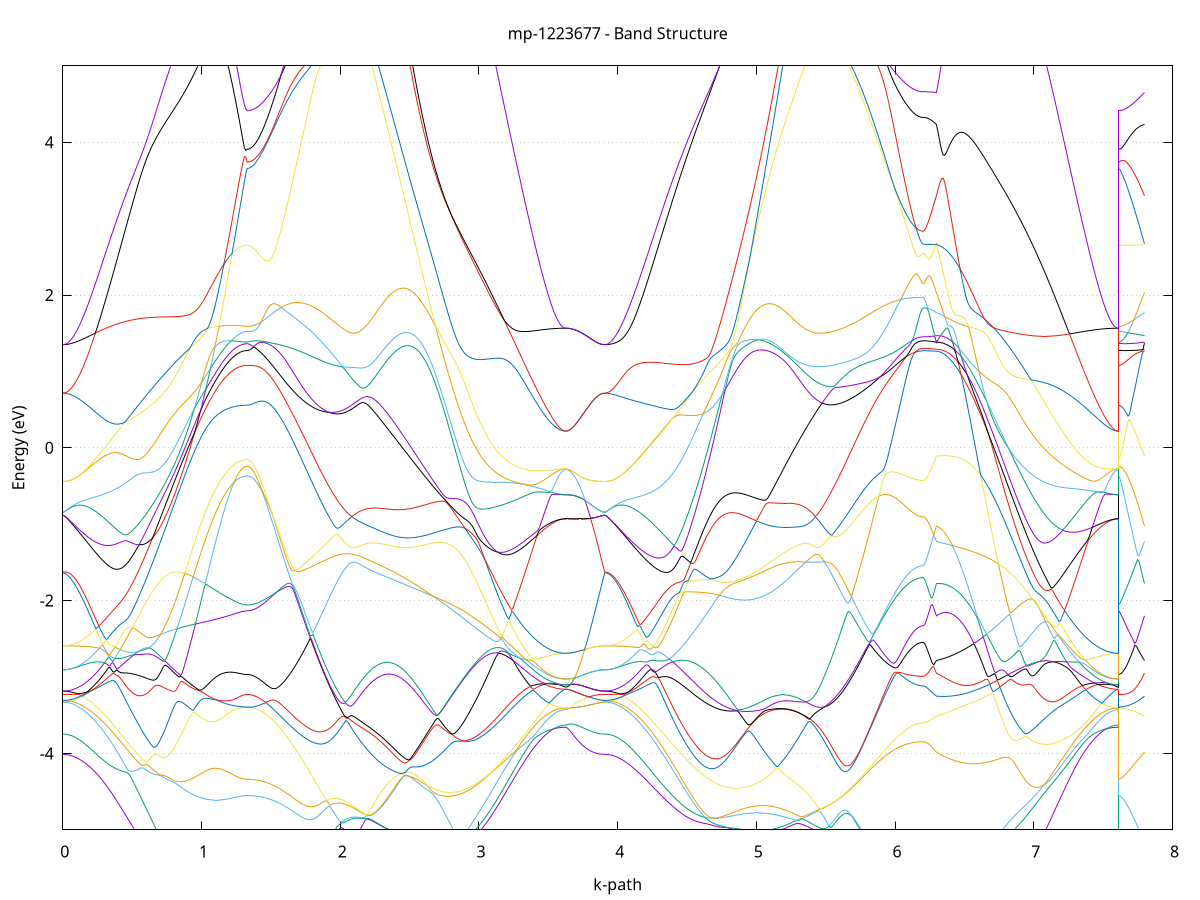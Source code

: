 set title 'mp-1223677 - Band Structure'
set xlabel 'k-path'
set ylabel 'Energy (eV)'
set grid y
set yrange [-5:5]
set terminal png size 800,600
set output 'mp-1223677_bands_gnuplot.png'
plot '-' using 1:2 with lines notitle, '-' using 1:2 with lines notitle, '-' using 1:2 with lines notitle, '-' using 1:2 with lines notitle, '-' using 1:2 with lines notitle, '-' using 1:2 with lines notitle, '-' using 1:2 with lines notitle, '-' using 1:2 with lines notitle, '-' using 1:2 with lines notitle, '-' using 1:2 with lines notitle, '-' using 1:2 with lines notitle, '-' using 1:2 with lines notitle, '-' using 1:2 with lines notitle, '-' using 1:2 with lines notitle, '-' using 1:2 with lines notitle, '-' using 1:2 with lines notitle, '-' using 1:2 with lines notitle, '-' using 1:2 with lines notitle, '-' using 1:2 with lines notitle, '-' using 1:2 with lines notitle, '-' using 1:2 with lines notitle, '-' using 1:2 with lines notitle, '-' using 1:2 with lines notitle, '-' using 1:2 with lines notitle, '-' using 1:2 with lines notitle, '-' using 1:2 with lines notitle, '-' using 1:2 with lines notitle, '-' using 1:2 with lines notitle, '-' using 1:2 with lines notitle, '-' using 1:2 with lines notitle, '-' using 1:2 with lines notitle, '-' using 1:2 with lines notitle, '-' using 1:2 with lines notitle, '-' using 1:2 with lines notitle, '-' using 1:2 with lines notitle, '-' using 1:2 with lines notitle, '-' using 1:2 with lines notitle, '-' using 1:2 with lines notitle, '-' using 1:2 with lines notitle, '-' using 1:2 with lines notitle, '-' using 1:2 with lines notitle, '-' using 1:2 with lines notitle, '-' using 1:2 with lines notitle, '-' using 1:2 with lines notitle, '-' using 1:2 with lines notitle, '-' using 1:2 with lines notitle, '-' using 1:2 with lines notitle, '-' using 1:2 with lines notitle
0.000000 -45.941561
0.009994 -45.941561
0.019989 -45.941461
0.029983 -45.941461
0.039978 -45.941361
0.049972 -45.941161
0.059967 -45.941061
0.069961 -45.940861
0.079956 -45.940661
0.089950 -45.940461
0.099944 -45.940161
0.109939 -45.939861
0.119933 -45.939561
0.129928 -45.939261
0.139922 -45.938861
0.149917 -45.938461
0.159911 -45.938061
0.169906 -45.937561
0.179900 -45.937061
0.189895 -45.936561
0.199889 -45.936061
0.209883 -45.935561
0.219878 -45.934961
0.229872 -45.934361
0.239867 -45.933761
0.249861 -45.933061
0.259856 -45.932361
0.269850 -45.931761
0.279845 -45.930961
0.289839 -45.930261
0.299833 -45.929461
0.309828 -45.928761
0.319822 -45.927961
0.329817 -45.927061
0.339811 -45.926261
0.349806 -45.925361
0.359800 -45.924561
0.369795 -45.923661
0.379789 -45.922661
0.389783 -45.921761
0.399778 -45.920861
0.409772 -45.919861
0.419767 -45.918861
0.429761 -45.917861
0.439756 -45.916861
0.449750 -45.915861
0.459745 -45.914761
0.469739 -45.913761
0.479734 -45.912661
0.489728 -45.911561
0.499722 -45.910461
0.509717 -45.909361
0.519711 -45.908261
0.529706 -45.907161
0.539700 -45.906061
0.549695 -45.904861
0.559689 -45.903761
0.569684 -45.902561
0.579678 -45.901461
0.589672 -45.900261
0.599667 -45.899061
0.609661 -45.897961
0.619656 -45.896761
0.629650 -45.895561
0.639645 -45.894361
0.649639 -45.893161
0.659634 -45.891961
0.669628 -45.890861
0.679623 -45.889661
0.689617 -45.888461
0.699611 -45.887261
0.709606 -45.886061
0.719600 -45.884861
0.729595 -45.887261
0.739589 -45.895661
0.749584 -45.903961
0.759578 -45.912261
0.769573 -45.920461
0.779567 -45.928561
0.789561 -45.936661
0.799556 -45.944661
0.809550 -45.952661
0.819545 -45.960561
0.829539 -45.968361
0.839534 -45.976061
0.849528 -45.983761
0.859523 -45.991261
0.869517 -45.998761
0.879511 -46.006061
0.889506 -46.013361
0.899500 -46.020461
0.909495 -46.027461
0.919489 -46.034461
0.929484 -46.041261
0.939478 -46.047961
0.949473 -46.054461
0.959467 -46.060961
0.969462 -46.067261
0.979456 -46.073361
0.989450 -46.079461
0.999445 -46.085361
1.009439 -46.091061
1.019434 -46.096661
1.029428 -46.102161
1.039423 -46.107461
1.049417 -46.112561
1.059412 -46.117561
1.069406 -46.122461
1.079400 -46.127061
1.089395 -46.131561
1.099389 -46.135961
1.109384 -46.140161
1.119378 -46.144161
1.129373 -46.147961
1.139367 -46.151561
1.149362 -46.155061
1.159356 -46.158361
1.169350 -46.161461
1.179345 -46.164461
1.189339 -46.167161
1.199334 -46.169761
1.209328 -46.172161
1.219323 -46.174361
1.229317 -46.176361
1.239312 -46.178161
1.249306 -46.179861
1.259301 -46.181261
1.269295 -46.182561
1.279289 -46.183561
1.289284 -46.184461
1.299278 -46.185161
1.309273 -46.185661
1.319267 -46.185861
1.329262 -46.185961
1.329262 -46.185961
1.339145 -46.185961
1.349029 -46.185861
1.358912 -46.185661
1.368795 -46.185361
1.378679 -46.184961
1.388562 -46.184561
1.398446 -46.183961
1.408329 -46.183361
1.418213 -46.182661
1.428096 -46.181961
1.437980 -46.181061
1.447863 -46.180161
1.457746 -46.179161
1.467630 -46.178061
1.477513 -46.176861
1.487397 -46.175561
1.497280 -46.174261
1.507164 -46.172861
1.517047 -46.171361
1.526930 -46.169761
1.536814 -46.168161
1.546697 -46.166461
1.556581 -46.164661
1.566464 -46.162761
1.576348 -46.160761
1.586231 -46.158761
1.596115 -46.156661
1.605998 -46.154461
1.615881 -46.152261
1.625765 -46.149961
1.635648 -46.147561
1.645532 -46.145061
1.655415 -46.142561
1.665299 -46.139961
1.675182 -46.137261
1.685066 -46.134561
1.694949 -46.131761
1.704832 -46.128861
1.714716 -46.125861
1.724599 -46.122861
1.734483 -46.119861
1.744366 -46.116661
1.754250 -46.113461
1.764133 -46.110261
1.774016 -46.106961
1.783900 -46.103561
1.793783 -46.100061
1.803667 -46.096561
1.813550 -46.093061
1.823434 -46.089461
1.833317 -46.085761
1.843201 -46.082061
1.853084 -46.078261
1.862967 -46.074461
1.872851 -46.070561
1.882734 -46.066661
1.892618 -46.062661
1.902501 -46.058661
1.912385 -46.054561
1.922268 -46.050461
1.932151 -46.046261
1.942035 -46.042061
1.951918 -46.037761
1.961802 -46.033461
1.971685 -46.029161
1.981569 -46.024761
1.991452 -46.020361
2.001336 -46.015861
2.011219 -46.011361
2.021102 -46.006861
2.030986 -46.002261
2.040869 -45.997661
2.050753 -45.993061
2.060636 -45.988461
2.070520 -45.983761
2.080403 -45.979061
2.090287 -45.974261
2.100170 -45.974661
2.110053 -45.979361
2.110053 -45.979361
2.120026 -45.983961
2.129999 -45.988461
2.139971 -45.992761
2.149944 -45.997061
2.159917 -46.001161
2.169889 -46.005161
2.179862 -46.009061
2.189835 -46.012761
2.199808 -46.016361
2.209780 -46.019861
2.219753 -46.023161
2.229726 -46.026361
2.239698 -46.029361
2.249671 -46.032261
2.259644 -46.034961
2.269616 -46.037561
2.279589 -46.039961
2.289562 -46.042161
2.299534 -46.044261
2.309507 -46.046161
2.319480 -46.047961
2.329452 -46.049561
2.339425 -46.050961
2.349398 -46.052261
2.359370 -46.053261
2.369343 -46.054161
2.379316 -46.054961
2.389289 -46.055461
2.399261 -46.055861
2.409234 -46.056061
2.419207 -46.056061
2.429179 -46.055861
2.439152 -46.055561
2.449125 -46.054961
2.459097 -46.054261
2.469070 -46.053361
2.479043 -46.052361
2.489015 -46.051061
2.498988 -46.049661
2.508961 -46.048061
2.518933 -46.046261
2.528906 -46.044261
2.538879 -46.042061
2.548851 -46.039761
2.558824 -46.037261
2.568797 -46.034561
2.578769 -46.031761
2.588742 -46.028661
2.598715 -46.025461
2.608688 -46.022161
2.618660 -46.018561
2.628633 -46.014861
2.638606 -46.010961
2.648578 -46.006961
2.658551 -46.002761
2.668524 -45.998361
2.678496 -45.993861
2.688469 -45.989261
2.698442 -45.984461
2.708414 -45.979461
2.718387 -45.974361
2.728360 -45.969061
2.738332 -45.963661
2.748305 -45.958161
2.758278 -45.952561
2.768250 -45.946761
2.778223 -45.940761
2.788196 -45.934761
2.798168 -45.928661
2.808141 -45.922361
2.818114 -45.915961
2.828086 -45.909461
2.838059 -45.902861
2.848032 -45.896161
2.858005 -45.889361
2.867977 -45.882561
2.877950 -45.880961
2.887923 -45.882161
2.897895 -45.883361
2.907868 -45.884561
2.917841 -45.885761
2.927813 -45.886961
2.937786 -45.888161
2.947759 -45.889361
2.957731 -45.890561
2.967704 -45.891761
2.977677 -45.892961
2.987649 -45.894161
2.997622 -45.895361
3.007595 -45.896561
3.017567 -45.897761
3.027540 -45.898961
3.037513 -45.900161
3.047486 -45.901361
3.057458 -45.902461
3.067431 -45.903661
3.077404 -45.904761
3.087376 -45.905961
3.097349 -45.907061
3.107322 -45.908261
3.117294 -45.909361
3.127267 -45.910461
3.137240 -45.911561
3.147212 -45.912661
3.157185 -45.913661
3.167158 -45.914761
3.177130 -45.915761
3.187103 -45.916861
3.197076 -45.917861
3.207048 -45.918861
3.217021 -45.919861
3.226994 -45.920761
3.236966 -45.921761
3.246939 -45.922661
3.256912 -45.923561
3.266885 -45.924461
3.276857 -45.925361
3.286830 -45.926261
3.296803 -45.927061
3.306775 -45.927961
3.316748 -45.928761
3.326721 -45.929461
3.336693 -45.930261
3.346666 -45.930961
3.356639 -45.931661
3.366611 -45.932361
3.376584 -45.933061
3.386557 -45.933761
3.396529 -45.934361
3.406502 -45.934961
3.416475 -45.935561
3.426447 -45.936061
3.436420 -45.936561
3.446393 -45.937061
3.456366 -45.937561
3.466338 -45.938061
3.476311 -45.938461
3.486284 -45.938861
3.496256 -45.939161
3.506229 -45.939561
3.516202 -45.939861
3.526174 -45.940161
3.536147 -45.940461
3.546120 -45.940661
3.556092 -45.940861
3.566065 -45.941061
3.576038 -45.941161
3.586010 -45.941361
3.595983 -45.941461
3.605956 -45.941461
3.615928 -45.941561
3.625901 -45.941561
3.625901 -45.941561
3.635580 -45.941561
3.645258 -45.941561
3.654937 -45.941561
3.664615 -45.941561
3.674293 -45.941561
3.683972 -45.941561
3.693650 -45.941561
3.703329 -45.941561
3.713007 -45.941561
3.722686 -45.941561
3.732364 -45.941561
3.742043 -45.941561
3.751721 -45.941561
3.761400 -45.941561
3.771078 -45.941561
3.780757 -45.941561
3.790435 -45.941561
3.800114 -45.941561
3.809792 -45.941561
3.819471 -45.941561
3.829149 -45.941561
3.838828 -45.941561
3.848506 -45.941561
3.858185 -45.941561
3.867863 -45.941561
3.877541 -45.941561
3.887220 -45.941561
3.896898 -45.941561
3.906577 -45.941561
3.906577 -45.941561
3.916569 -45.941561
3.926560 -45.941461
3.936552 -45.941461
3.946544 -45.941361
3.956535 -45.941161
3.966527 -45.941061
3.976519 -45.940861
3.986510 -45.940661
3.996502 -45.940461
4.006493 -45.940161
4.016485 -45.939861
4.026477 -45.939561
4.036468 -45.939161
4.046460 -45.938861
4.056452 -45.938461
4.066443 -45.937961
4.076435 -45.937561
4.086427 -45.937061
4.096418 -45.936561
4.106410 -45.936061
4.116402 -45.935461
4.126393 -45.934961
4.136385 -45.934361
4.146377 -45.933661
4.156368 -45.933061
4.166360 -45.932361
4.176352 -45.931661
4.186343 -45.930961
4.196335 -45.930261
4.206327 -45.929461
4.216318 -45.928661
4.226310 -45.927861
4.236302 -45.927061
4.246293 -45.926161
4.256285 -45.925361
4.266277 -45.924461
4.276268 -45.923561
4.286260 -45.922661
4.296252 -45.921661
4.306243 -45.920761
4.316235 -45.919761
4.326227 -45.918761
4.336218 -45.917761
4.346210 -45.916761
4.356202 -45.915661
4.366193 -45.914661
4.376185 -45.913561
4.386177 -45.912561
4.396168 -45.911461
4.406160 -45.910361
4.416152 -45.909261
4.426143 -45.908061
4.436135 -45.906961
4.446127 -45.905861
4.456118 -45.904661
4.466110 -45.903561
4.476101 -45.902361
4.486093 -45.901161
4.496085 -45.900061
4.506076 -45.898861
4.516068 -45.897661
4.526060 -45.896461
4.536051 -45.895261
4.546043 -45.894061
4.556035 -45.892861
4.566026 -45.891661
4.576018 -45.890461
4.586010 -45.889261
4.596001 -45.887961
4.605993 -45.886761
4.615985 -45.885561
4.625976 -45.884361
4.635968 -45.883161
4.645960 -45.881961
4.655951 -45.880761
4.665943 -45.883561
4.675935 -45.890361
4.685926 -45.897161
4.695918 -45.903861
4.705910 -45.910461
4.715901 -45.916961
4.725893 -45.923361
4.735885 -45.929561
4.745876 -45.935761
4.755868 -45.941761
4.765860 -45.947661
4.775851 -45.953461
4.785843 -45.959061
4.795835 -45.964661
4.805826 -45.969961
4.815818 -45.975261
4.825810 -45.980361
4.835801 -45.985261
4.845793 -45.990061
4.855785 -45.994761
4.865776 -45.999261
4.875768 -46.003561
4.885760 -46.007761
4.895751 -46.011761
4.905743 -46.015561
4.915734 -46.019261
4.925726 -46.022761
4.935718 -46.026161
4.945709 -46.029261
4.955701 -46.032261
4.965693 -46.035161
4.975684 -46.037761
4.985676 -46.040261
4.995668 -46.042561
5.005659 -46.044661
5.015651 -46.046661
5.025643 -46.048361
5.035634 -46.049961
5.045626 -46.051361
5.055618 -46.052561
5.065609 -46.053561
5.075601 -46.054461
5.085593 -46.055161
5.095584 -46.055661
5.105576 -46.055961
5.115568 -46.056061
5.125559 -46.055961
5.135551 -46.055761
5.145543 -46.055361
5.155534 -46.054761
5.165526 -46.053961
5.175518 -46.053061
5.185509 -46.051961
5.195501 -46.050661
5.205493 -46.049161
5.215484 -46.047561
5.225476 -46.045761
5.235468 -46.043761
5.245459 -46.041661
5.255451 -46.039361
5.265443 -46.036861
5.275434 -46.034261
5.285426 -46.031461
5.295418 -46.028561
5.305409 -46.025461
5.315401 -46.022261
5.325393 -46.018861
5.335384 -46.015361
5.345376 -46.011761
5.355368 -46.007961
5.365359 -46.004061
5.375351 -46.000061
5.385342 -45.995861
5.395334 -45.991561
5.405326 -45.987161
5.415317 -45.982661
5.425309 -45.977961
5.435301 -45.973261
5.445292 -45.975761
5.445292 -45.975761
5.455265 -45.980561
5.465238 -45.985261
5.475210 -45.990061
5.485183 -45.994661
5.495156 -45.999361
5.505129 -46.003961
5.515101 -46.008561
5.525074 -46.013161
5.535047 -46.017661
5.545019 -46.022161
5.554992 -46.026561
5.564965 -46.030961
5.574937 -46.035361
5.584910 -46.039661
5.594883 -46.043961
5.604855 -46.048161
5.614828 -46.052361
5.624801 -46.056461
5.634773 -46.060561
5.644746 -46.064661
5.654719 -46.068661
5.664691 -46.072561
5.674664 -46.076461
5.684637 -46.080261
5.694609 -46.084061
5.704582 -46.087761
5.714555 -46.091461
5.724527 -46.095061
5.734500 -46.098661
5.744473 -46.102161
5.754445 -46.105561
5.764418 -46.108961
5.774391 -46.112261
5.784364 -46.115461
5.794336 -46.118661
5.804309 -46.121761
5.814282 -46.124861
5.824254 -46.127861
5.834227 -46.130761
5.844200 -46.133661
5.854172 -46.136461
5.864145 -46.139161
5.874118 -46.141761
5.884090 -46.144361
5.894063 -46.146861
5.904036 -46.149261
5.914008 -46.151661
5.923981 -46.153961
5.933954 -46.156161
5.943926 -46.158261
5.953899 -46.160361
5.963872 -46.162361
5.973844 -46.164261
5.983817 -46.166061
5.993790 -46.167861
6.003762 -46.169461
6.013735 -46.171061
6.023708 -46.172661
6.033681 -46.174061
6.043653 -46.175361
6.053626 -46.176661
6.063599 -46.177861
6.073571 -46.178961
6.083544 -46.180061
6.093517 -46.180961
6.103489 -46.181861
6.113462 -46.182661
6.123435 -46.183361
6.133407 -46.183961
6.143380 -46.184461
6.153353 -46.184961
6.163325 -46.185361
6.173298 -46.185661
6.183271 -46.185861
6.193243 -46.185961
6.203216 -46.185961
6.203216 -46.185961
6.212665 -46.185961
6.222113 -46.185961
6.231562 -46.185961
6.241010 -46.185961
6.250459 -46.185961
6.259907 -46.185961
6.269356 -46.185961
6.278804 -46.185861
6.288253 -46.185861
6.297702 -46.185861
6.297702 -46.185861
6.307647 -46.185461
6.317592 -46.184961
6.327537 -46.184161
6.337482 -46.183261
6.347427 -46.182161
6.357373 -46.180861
6.367318 -46.179361
6.377263 -46.177661
6.387208 -46.175761
6.397153 -46.173761
6.407099 -46.171461
6.417044 -46.169061
6.426989 -46.166461
6.436934 -46.163661
6.446879 -46.160661
6.456824 -46.157461
6.466770 -46.154161
6.476715 -46.150561
6.486660 -46.146861
6.496605 -46.143061
6.506550 -46.138961
6.516495 -46.134761
6.526441 -46.130461
6.536386 -46.125861
6.546331 -46.121161
6.556276 -46.116261
6.566221 -46.111261
6.576166 -46.106061
6.586112 -46.100761
6.596057 -46.095261
6.606002 -46.089661
6.615947 -46.083861
6.625892 -46.077961
6.635837 -46.071961
6.645783 -46.065761
6.655728 -46.059461
6.665673 -46.052961
6.675618 -46.046361
6.685563 -46.039661
6.695509 -46.032861
6.705454 -46.025961
6.715399 -46.018861
6.725344 -46.011761
6.735289 -46.004461
6.745234 -45.997161
6.755180 -45.989661
6.765125 -45.982161
6.775070 -45.974461
6.785015 -45.966761
6.794960 -45.958961
6.804905 -45.951061
6.814851 -45.943161
6.824796 -45.935161
6.834741 -45.927061
6.844686 -45.918861
6.854631 -45.910661
6.864576 -45.902461
6.874522 -45.894161
6.884467 -45.885761
6.894412 -45.885161
6.904357 -45.886261
6.914302 -45.887461
6.924247 -45.888661
6.934193 -45.889861
6.944138 -45.891061
6.954083 -45.892161
6.964028 -45.893361
6.973973 -45.894561
6.983919 -45.895761
6.993864 -45.896961
7.003809 -45.898061
7.013754 -45.899261
7.023699 -45.900461
7.033644 -45.901561
7.043590 -45.902761
7.053535 -45.903861
7.063480 -45.905061
7.073425 -45.906161
7.083370 -45.907261
7.093315 -45.908461
7.103261 -45.909561
7.113206 -45.910661
7.123151 -45.911761
7.133096 -45.912761
7.143041 -45.913861
7.152986 -45.914861
7.162932 -45.915961
7.172877 -45.916961
7.182822 -45.917961
7.192767 -45.918961
7.202712 -45.919961
7.212657 -45.920961
7.222603 -45.921861
7.232548 -45.922761
7.242493 -45.923661
7.252438 -45.924561
7.262383 -45.925461
7.272329 -45.926361
7.282274 -45.927161
7.292219 -45.927961
7.302164 -45.928761
7.312109 -45.929561
7.322054 -45.930361
7.332000 -45.931061
7.341945 -45.931761
7.351890 -45.932461
7.361835 -45.933161
7.371780 -45.933761
7.381725 -45.934361
7.391671 -45.934961
7.401616 -45.935561
7.411561 -45.936061
7.421506 -45.936661
7.431451 -45.937161
7.441396 -45.937561
7.451342 -45.938061
7.461287 -45.938461
7.471232 -45.938861
7.481177 -45.939261
7.491122 -45.939561
7.501067 -45.939861
7.511013 -45.940161
7.520958 -45.940461
7.530903 -45.940661
7.540848 -45.940861
7.550793 -45.941061
7.560739 -45.941161
7.570684 -45.941361
7.580629 -45.941461
7.590574 -45.941461
7.600519 -45.941561
7.610464 -45.941561
7.610464 -46.185961
7.620337 -46.185961
7.630210 -46.185961
7.640083 -46.185961
7.649955 -46.185961
7.659828 -46.185961
7.669701 -46.185961
7.679574 -46.185961
7.689446 -46.185961
7.699319 -46.185961
7.709192 -46.185961
7.719065 -46.185961
7.728937 -46.185961
7.738810 -46.185961
7.748683 -46.185961
7.758556 -46.185861
7.768428 -46.185861
7.778301 -46.185861
7.788174 -46.185861
7.798047 -46.185861
e
0.000000 -45.463461
0.009994 -45.463561
0.019989 -45.463861
0.029983 -45.464361
0.039978 -45.465061
0.049972 -45.466061
0.059967 -45.467161
0.069961 -45.468561
0.079956 -45.470161
0.089950 -45.471861
0.099944 -45.473861
0.109939 -45.476061
0.119933 -45.478461
0.129928 -45.481061
0.139922 -45.483861
0.149917 -45.486761
0.159911 -45.489961
0.169906 -45.493361
0.179900 -45.496961
0.189895 -45.500661
0.199889 -45.504661
0.209883 -45.508761
0.219878 -45.513061
0.229872 -45.517561
0.239867 -45.522161
0.249861 -45.527061
0.259856 -45.532061
0.269850 -45.537161
0.279845 -45.542561
0.289839 -45.548061
0.299833 -45.553661
0.309828 -45.559461
0.319822 -45.565461
0.329817 -45.571561
0.339811 -45.577861
0.349806 -45.584161
0.359800 -45.590761
0.369795 -45.597361
0.379789 -45.604161
0.389783 -45.611061
0.399778 -45.618061
0.409772 -45.625261
0.419767 -45.632461
0.429761 -45.639861
0.439756 -45.647361
0.449750 -45.654861
0.459745 -45.662561
0.469739 -45.670261
0.479734 -45.678061
0.489728 -45.685961
0.499722 -45.693961
0.509717 -45.702061
0.519711 -45.710161
0.529706 -45.718361
0.539700 -45.726561
0.549695 -45.734861
0.559689 -45.743161
0.569684 -45.751561
0.579678 -45.759961
0.589672 -45.768361
0.599667 -45.776861
0.609661 -45.785361
0.619656 -45.793861
0.629650 -45.802361
0.639645 -45.810961
0.649639 -45.819461
0.659634 -45.827961
0.669628 -45.836561
0.679623 -45.845061
0.689617 -45.853561
0.699611 -45.862061
0.709606 -45.870461
0.719600 -45.878861
0.729595 -45.883761
0.739589 -45.882561
0.749584 -45.881361
0.759578 -45.880261
0.769573 -45.879061
0.779567 -45.877961
0.789561 -45.876761
0.799556 -45.875661
0.809550 -45.874561
0.819545 -45.873361
0.829539 -45.872261
0.839534 -45.871161
0.849528 -45.870061
0.859523 -45.869061
0.869517 -45.867961
0.879511 -45.866961
0.889506 -45.865861
0.899500 -45.864861
0.909495 -45.863861
0.919489 -45.862861
0.929484 -45.861861
0.939478 -45.860961
0.949473 -45.860061
0.959467 -45.859061
0.969462 -45.858161
0.979456 -45.857261
0.989450 -45.856461
0.999445 -45.855561
1.009439 -45.854761
1.019434 -45.853961
1.029428 -45.853161
1.039423 -45.852361
1.049417 -45.851661
1.059412 -45.850961
1.069406 -45.850261
1.079400 -45.849561
1.089395 -45.848861
1.099389 -45.848261
1.109384 -45.847661
1.119378 -45.847061
1.129373 -45.846561
1.139367 -45.845961
1.149362 -45.845461
1.159356 -45.845061
1.169350 -45.844561
1.179345 -45.844161
1.189339 -45.843761
1.199334 -45.843361
1.209328 -45.843061
1.219323 -45.842661
1.229317 -45.842361
1.239312 -45.842161
1.249306 -45.841861
1.259301 -45.841661
1.269295 -45.841461
1.279289 -45.841361
1.289284 -45.841261
1.299278 -45.841161
1.309273 -45.841061
1.319267 -45.840961
1.329262 -45.840961
1.329262 -45.840961
1.339145 -45.840961
1.349029 -45.840961
1.358912 -45.840961
1.368795 -45.840961
1.378679 -45.840861
1.388562 -45.840861
1.398446 -45.840761
1.408329 -45.840661
1.418213 -45.840661
1.428096 -45.840561
1.437980 -45.840461
1.447863 -45.840361
1.457746 -45.840261
1.467630 -45.840061
1.477513 -45.839961
1.487397 -45.839861
1.497280 -45.839661
1.507164 -45.839561
1.517047 -45.839361
1.526930 -45.839261
1.536814 -45.839061
1.546697 -45.838861
1.556581 -45.838661
1.566464 -45.838461
1.576348 -45.838261
1.586231 -45.838061
1.596115 -45.837861
1.605998 -45.837661
1.615881 -45.837461
1.625765 -45.837261
1.635648 -45.836961
1.645532 -45.836761
1.655415 -45.836561
1.665299 -45.836261
1.675182 -45.836061
1.685066 -45.835861
1.694949 -45.835561
1.704832 -45.835361
1.714716 -45.835061
1.724599 -45.834861
1.734483 -45.834561
1.744366 -45.834361
1.754250 -45.834061
1.764133 -45.833861
1.774016 -45.833561
1.783900 -45.833361
1.793783 -45.833061
1.803667 -45.832861
1.813550 -45.832561
1.823434 -45.832361
1.833317 -45.832061
1.843201 -45.831861
1.853084 -45.835761
1.862967 -45.841661
1.872851 -45.847661
1.882734 -45.853561
1.892618 -45.859461
1.902501 -45.865461
1.912385 -45.871361
1.922268 -45.877261
1.932151 -45.883061
1.942035 -45.888961
1.951918 -45.894761
1.961802 -45.900461
1.971685 -45.906261
1.981569 -45.911861
1.991452 -45.917561
2.001336 -45.923061
2.011219 -45.928561
2.021102 -45.934061
2.030986 -45.939361
2.040869 -45.944661
2.050753 -45.949861
2.060636 -45.955061
2.070520 -45.960061
2.080403 -45.965061
2.090287 -45.969861
2.100170 -45.969461
2.110053 -45.964661
2.110053 -45.964661
2.120026 -45.959861
2.129999 -45.954961
2.139971 -45.950061
2.149944 -45.945161
2.159917 -45.940161
2.169889 -45.935261
2.179862 -45.930261
2.189835 -45.925261
2.199808 -45.920261
2.209780 -45.915161
2.219753 -45.910161
2.229726 -45.905061
2.239698 -45.900061
2.249671 -45.894961
2.259644 -45.889861
2.269616 -45.884761
2.279589 -45.879761
2.289562 -45.874661
2.299534 -45.869561
2.309507 -45.864461
2.319480 -45.859361
2.329452 -45.854261
2.339425 -45.849161
2.349398 -45.844061
2.359370 -45.838961
2.369343 -45.834661
2.379316 -45.835161
2.389289 -45.835661
2.399261 -45.836161
2.409234 -45.836761
2.419207 -45.837261
2.429179 -45.837861
2.439152 -45.838461
2.449125 -45.839161
2.459097 -45.839761
2.469070 -45.840461
2.479043 -45.841161
2.489015 -45.841861
2.498988 -45.842561
2.508961 -45.843261
2.518933 -45.844061
2.528906 -45.844761
2.538879 -45.845561
2.548851 -45.846361
2.558824 -45.847261
2.568797 -45.848061
2.578769 -45.848961
2.588742 -45.849861
2.598715 -45.850761
2.608688 -45.851661
2.618660 -45.852561
2.628633 -45.853461
2.638606 -45.854461
2.648578 -45.855461
2.658551 -45.856461
2.668524 -45.857461
2.678496 -45.858461
2.688469 -45.859461
2.698442 -45.860461
2.708414 -45.861561
2.718387 -45.862661
2.728360 -45.863661
2.738332 -45.864761
2.748305 -45.865861
2.758278 -45.866961
2.768250 -45.868161
2.778223 -45.869261
2.788196 -45.870361
2.798168 -45.871561
2.808141 -45.872661
2.818114 -45.873861
2.828086 -45.875061
2.838059 -45.876161
2.848032 -45.877361
2.858005 -45.878561
2.867977 -45.879761
2.877950 -45.875561
2.887923 -45.868461
2.897895 -45.861361
2.907868 -45.854161
2.917841 -45.846961
2.927813 -45.839561
2.937786 -45.832161
2.947759 -45.824761
2.957731 -45.817261
2.967704 -45.809761
2.977677 -45.802161
2.987649 -45.794561
2.997622 -45.786961
3.007595 -45.779261
3.017567 -45.771561
3.027540 -45.763861
3.037513 -45.756161
3.047486 -45.748461
3.057458 -45.740761
3.067431 -45.733061
3.077404 -45.725361
3.087376 -45.717761
3.097349 -45.710061
3.107322 -45.702461
3.117294 -45.694861
3.127267 -45.687361
3.137240 -45.679861
3.147212 -45.672461
3.157185 -45.665061
3.167158 -45.657661
3.177130 -45.650461
3.187103 -45.643261
3.197076 -45.636161
3.207048 -45.629061
3.217021 -45.622161
3.226994 -45.615261
3.236966 -45.608561
3.246939 -45.601861
3.256912 -45.595261
3.266885 -45.588861
3.276857 -45.582561
3.286830 -45.576361
3.296803 -45.570261
3.306775 -45.564261
3.316748 -45.558461
3.326721 -45.552761
3.336693 -45.547261
3.346666 -45.541861
3.356639 -45.536661
3.366611 -45.531561
3.376584 -45.526561
3.386557 -45.521861
3.396529 -45.517261
3.406502 -45.512761
3.416475 -45.508561
3.426447 -45.504461
3.436420 -45.500561
3.446393 -45.496861
3.456366 -45.493261
3.466338 -45.489961
3.476311 -45.486761
3.486284 -45.483761
3.496256 -45.481061
3.506229 -45.478461
3.516202 -45.476061
3.526174 -45.473861
3.536147 -45.471861
3.546120 -45.470161
3.556092 -45.468561
3.566065 -45.467161
3.576038 -45.466061
3.586010 -45.465161
3.595983 -45.464361
3.605956 -45.463861
3.615928 -45.463561
3.625901 -45.463461
3.625901 -45.463461
3.635580 -45.463461
3.645258 -45.463461
3.654937 -45.463461
3.664615 -45.463461
3.674293 -45.463461
3.683972 -45.463461
3.693650 -45.463461
3.703329 -45.463461
3.713007 -45.463461
3.722686 -45.463461
3.732364 -45.463461
3.742043 -45.463461
3.751721 -45.463461
3.761400 -45.463461
3.771078 -45.463461
3.780757 -45.463461
3.790435 -45.463461
3.800114 -45.463461
3.809792 -45.463461
3.819471 -45.463461
3.829149 -45.463461
3.838828 -45.463461
3.848506 -45.463461
3.858185 -45.463461
3.867863 -45.463461
3.877541 -45.463461
3.887220 -45.463461
3.896898 -45.463461
3.906577 -45.463461
3.906577 -45.463461
3.916569 -45.463561
3.926560 -45.463861
3.936552 -45.464361
3.946544 -45.465161
3.956535 -45.466061
3.966527 -45.467261
3.976519 -45.468561
3.986510 -45.470161
3.996502 -45.471961
4.006493 -45.473961
4.016485 -45.476161
4.026477 -45.478461
4.036468 -45.481061
4.046460 -45.483861
4.056452 -45.486861
4.066443 -45.490061
4.076435 -45.493361
4.086427 -45.496961
4.096418 -45.500661
4.106410 -45.504561
4.116402 -45.508661
4.126393 -45.512961
4.136385 -45.517461
4.146377 -45.522061
4.156368 -45.526861
4.166360 -45.531761
4.176352 -45.536861
4.186343 -45.542161
4.196335 -45.547561
4.206327 -45.553061
4.216318 -45.558761
4.226310 -45.564661
4.236302 -45.570661
4.246293 -45.576761
4.256285 -45.582961
4.266277 -45.589261
4.276268 -45.595761
4.286260 -45.602361
4.296252 -45.609061
4.306243 -45.615761
4.316235 -45.622661
4.326227 -45.629661
4.336218 -45.636661
4.346210 -45.643861
4.356202 -45.651061
4.366193 -45.658361
4.376185 -45.665661
4.386177 -45.673061
4.396168 -45.680561
4.406160 -45.688061
4.416152 -45.695661
4.426143 -45.703261
4.436135 -45.710861
4.446127 -45.718461
4.456118 -45.726161
4.466110 -45.733861
4.476101 -45.741561
4.486093 -45.749361
4.496085 -45.757061
4.506076 -45.764761
4.516068 -45.772461
4.526060 -45.780161
4.536051 -45.787861
4.546043 -45.795461
4.556035 -45.803061
4.566026 -45.810661
4.576018 -45.818261
4.586010 -45.825761
4.596001 -45.833161
4.605993 -45.840561
4.615985 -45.847861
4.625976 -45.855161
4.635968 -45.862361
4.645960 -45.869461
4.655951 -45.876561
4.665943 -45.879561
4.675935 -45.878361
4.685926 -45.877161
4.695918 -45.876061
4.705910 -45.874861
4.715901 -45.873661
4.725893 -45.872461
4.735885 -45.871361
4.745876 -45.870161
4.755868 -45.869061
4.765860 -45.867961
4.775851 -45.866861
4.785843 -45.865661
4.795835 -45.864561
4.805826 -45.863561
4.815818 -45.862461
4.825810 -45.861361
4.835801 -45.860361
4.845793 -45.859261
4.855785 -45.858261
4.865776 -45.857261
4.875768 -45.856261
4.885760 -45.855261
4.895751 -45.854261
4.905743 -45.853361
4.915734 -45.852361
4.925726 -45.851461
4.935718 -45.850561
4.945709 -45.849661
4.955701 -45.848761
4.965693 -45.847861
4.975684 -45.847061
4.985676 -45.846261
4.995668 -45.845461
5.005659 -45.844661
5.015651 -45.843861
5.025643 -45.843161
5.035634 -45.842361
5.045626 -45.841661
5.055618 -45.840961
5.065609 -45.840261
5.075601 -45.839661
5.085593 -45.838961
5.095584 -45.838361
5.105576 -45.837761
5.115568 -45.837161
5.125559 -45.836561
5.135551 -45.836061
5.145543 -45.835561
5.155534 -45.835061
5.165526 -45.835061
5.175518 -45.840161
5.185509 -45.845261
5.195501 -45.850361
5.205493 -45.855461
5.215484 -45.860561
5.225476 -45.865761
5.235468 -45.870861
5.245459 -45.875961
5.255451 -45.881061
5.265443 -45.886161
5.275434 -45.891261
5.285426 -45.896261
5.295418 -45.901361
5.305409 -45.906461
5.315401 -45.911461
5.325393 -45.916561
5.335384 -45.921561
5.345376 -45.926561
5.355368 -45.931561
5.365359 -45.936561
5.375351 -45.941561
5.385342 -45.946561
5.395334 -45.951461
5.405326 -45.956361
5.415317 -45.961261
5.425309 -45.966061
5.435301 -45.970961
5.445292 -45.968361
5.445292 -45.968361
5.455265 -45.963461
5.465238 -45.958461
5.475210 -45.953261
5.485183 -45.948061
5.495156 -45.942761
5.505129 -45.937461
5.515101 -45.931961
5.525074 -45.926461
5.535047 -45.920861
5.545019 -45.915261
5.554992 -45.909561
5.564965 -45.903761
5.574937 -45.898061
5.584910 -45.892161
5.594883 -45.886261
5.604855 -45.880361
5.614828 -45.874461
5.624801 -45.868561
5.634773 -45.862561
5.644746 -45.856561
5.654719 -45.850561
5.664691 -45.844561
5.674664 -45.838561
5.684637 -45.832561
5.694609 -45.831961
5.704582 -45.832261
5.714555 -45.832461
5.724527 -45.832761
5.734500 -45.832961
5.744473 -45.833261
5.754445 -45.833461
5.764418 -45.833761
5.774391 -45.833961
5.784364 -45.834261
5.794336 -45.834461
5.804309 -45.834761
5.814282 -45.834961
5.824254 -45.835261
5.834227 -45.835461
5.844200 -45.835761
5.854172 -45.835961
5.864145 -45.836261
5.874118 -45.836461
5.884090 -45.836661
5.894063 -45.836961
5.904036 -45.837161
5.914008 -45.837361
5.923981 -45.837661
5.933954 -45.837861
5.943926 -45.838061
5.953899 -45.838261
5.963872 -45.838461
5.973844 -45.838661
5.983817 -45.838861
5.993790 -45.839061
6.003762 -45.839161
6.013735 -45.839361
6.023708 -45.839561
6.033681 -45.839661
6.043653 -45.839861
6.053626 -45.839961
6.063599 -45.840061
6.073571 -45.840261
6.083544 -45.840361
6.093517 -45.840461
6.103489 -45.840561
6.113462 -45.840661
6.123435 -45.840661
6.133407 -45.840761
6.143380 -45.840861
6.153353 -45.840861
6.163325 -45.840961
6.173298 -45.840961
6.183271 -45.840961
6.193243 -45.840961
6.203216 -45.840961
6.203216 -45.840961
6.212665 -45.840961
6.222113 -45.840961
6.231562 -45.840961
6.241010 -45.840961
6.250459 -45.840961
6.259907 -45.840961
6.269356 -45.840961
6.278804 -45.840961
6.288253 -45.841061
6.297702 -45.841061
6.297702 -45.841061
6.307647 -45.841061
6.317592 -45.841161
6.327537 -45.841261
6.337482 -45.841361
6.347427 -45.841561
6.357373 -45.841761
6.367318 -45.841961
6.377263 -45.842261
6.387208 -45.842461
6.397153 -45.842761
6.407099 -45.843161
6.417044 -45.843461
6.426989 -45.843861
6.436934 -45.844261
6.446879 -45.844661
6.456824 -45.845161
6.466770 -45.845661
6.476715 -45.846161
6.486660 -45.846661
6.496605 -45.847261
6.506550 -45.847861
6.516495 -45.848461
6.526441 -45.849061
6.536386 -45.849761
6.546331 -45.850461
6.556276 -45.851161
6.566221 -45.851861
6.576166 -45.852561
6.586112 -45.853361
6.596057 -45.854161
6.606002 -45.854961
6.615947 -45.855761
6.625892 -45.856661
6.635837 -45.857461
6.645783 -45.858361
6.655728 -45.859261
6.665673 -45.860261
6.675618 -45.861161
6.685563 -45.862161
6.695509 -45.863061
6.705454 -45.864061
6.715399 -45.865061
6.725344 -45.866161
6.735289 -45.867161
6.745234 -45.868161
6.755180 -45.869261
6.765125 -45.870361
6.775070 -45.871461
6.785015 -45.872561
6.794960 -45.873661
6.804905 -45.874761
6.814851 -45.875861
6.824796 -45.876961
6.834741 -45.878161
6.844686 -45.879261
6.854631 -45.880461
6.864576 -45.881561
6.874522 -45.882761
6.884467 -45.883961
6.894412 -45.877461
6.904357 -45.868961
6.914302 -45.860561
6.924247 -45.852061
6.934193 -45.843661
6.944138 -45.835161
6.954083 -45.826661
6.964028 -45.818061
6.973973 -45.809561
6.983919 -45.801061
6.993864 -45.792561
7.003809 -45.784061
7.013754 -45.775661
7.023699 -45.767161
7.033644 -45.758761
7.043590 -45.750361
7.053535 -45.742061
7.063480 -45.733761
7.073425 -45.725461
7.083370 -45.717261
7.093315 -45.709161
7.103261 -45.701061
7.113206 -45.692961
7.123151 -45.685061
7.133096 -45.677161
7.143041 -45.669361
7.152986 -45.661661
7.162932 -45.654061
7.172877 -45.646561
7.182822 -45.639061
7.192767 -45.631761
7.202712 -45.624561
7.212657 -45.617461
7.222603 -45.610461
7.232548 -45.603561
7.242493 -45.596761
7.252438 -45.590161
7.262383 -45.583661
7.272329 -45.577261
7.282274 -45.571061
7.292219 -45.564961
7.302164 -45.559061
7.312109 -45.553261
7.322054 -45.547661
7.332000 -45.542161
7.341945 -45.536861
7.351890 -45.531661
7.361835 -45.526761
7.371780 -45.521961
7.381725 -45.517261
7.391671 -45.512861
7.401616 -45.508561
7.411561 -45.504461
7.421506 -45.500461
7.431451 -45.496761
7.441396 -45.493261
7.451342 -45.489861
7.461287 -45.486661
7.471232 -45.483761
7.481177 -45.480961
7.491122 -45.478361
7.501067 -45.476061
7.511013 -45.473861
7.520958 -45.471861
7.530903 -45.470061
7.540848 -45.468561
7.550793 -45.467161
7.560739 -45.466061
7.570684 -45.465061
7.580629 -45.464361
7.590574 -45.463861
7.600519 -45.463561
7.610464 -45.463461
7.610464 -45.840961
7.620337 -45.840961
7.630210 -45.840961
7.640083 -45.840961
7.649955 -45.840961
7.659828 -45.840961
7.669701 -45.840961
7.679574 -45.840961
7.689446 -45.840961
7.699319 -45.840961
7.709192 -45.840961
7.719065 -45.840961
7.728937 -45.840961
7.738810 -45.840961
7.748683 -45.840961
7.758556 -45.840961
7.768428 -45.841061
7.778301 -45.841061
7.788174 -45.841061
7.798047 -45.841061
e
0.000000 -45.463461
0.009994 -45.463461
0.019989 -45.463561
0.029983 -45.463661
0.039978 -45.463861
0.049972 -45.464061
0.059967 -45.464361
0.069961 -45.464661
0.079956 -45.465061
0.089950 -45.465461
0.099944 -45.465861
0.109939 -45.466461
0.119933 -45.466961
0.129928 -45.467561
0.139922 -45.468261
0.149917 -45.468961
0.159911 -45.469661
0.169906 -45.470461
0.179900 -45.471361
0.189895 -45.472261
0.199889 -45.473161
0.209883 -45.474161
0.219878 -45.475161
0.229872 -45.476161
0.239867 -45.477361
0.249861 -45.478461
0.259856 -45.479661
0.269850 -45.480861
0.279845 -45.482161
0.289839 -45.483461
0.299833 -45.484761
0.309828 -45.486161
0.319822 -45.487561
0.329817 -45.489061
0.339811 -45.490561
0.349806 -45.492061
0.359800 -45.493561
0.369795 -45.495161
0.379789 -45.496761
0.389783 -45.498461
0.399778 -45.500161
0.409772 -45.501861
0.419767 -45.503561
0.429761 -45.505361
0.439756 -45.507061
0.449750 -45.508861
0.459745 -45.510761
0.469739 -45.512561
0.479734 -45.514461
0.489728 -45.516361
0.499722 -45.518261
0.509717 -45.520261
0.519711 -45.522161
0.529706 -45.524161
0.539700 -45.526161
0.549695 -45.528161
0.559689 -45.530161
0.569684 -45.532161
0.579678 -45.534161
0.589672 -45.536261
0.599667 -45.538261
0.609661 -45.540361
0.619656 -45.542361
0.629650 -45.544461
0.639645 -45.546561
0.649639 -45.548561
0.659634 -45.550661
0.669628 -45.552761
0.679623 -45.554761
0.689617 -45.556861
0.699611 -45.558961
0.709606 -45.560961
0.719600 -45.563061
0.729595 -45.565061
0.739589 -45.567161
0.749584 -45.569161
0.759578 -45.571161
0.769573 -45.573161
0.779567 -45.575161
0.789561 -45.577161
0.799556 -45.579161
0.809550 -45.581061
0.819545 -45.583061
0.829539 -45.584961
0.839534 -45.586861
0.849528 -45.588761
0.859523 -45.590561
0.869517 -45.592461
0.879511 -45.594261
0.889506 -45.596061
0.899500 -45.597761
0.909495 -45.599561
0.919489 -45.601261
0.929484 -45.602961
0.939478 -45.604561
0.949473 -45.606161
0.959467 -45.607761
0.969462 -45.609361
0.979456 -45.610861
0.989450 -45.612361
0.999445 -45.613861
1.009439 -45.615261
1.019434 -45.616661
1.029428 -45.617961
1.039423 -45.619361
1.049417 -45.620561
1.059412 -45.621861
1.069406 -45.623061
1.079400 -45.624261
1.089395 -45.625361
1.099389 -45.626461
1.109384 -45.627461
1.119378 -45.628461
1.129373 -45.629361
1.139367 -45.630361
1.149362 -45.631161
1.159356 -45.631961
1.169350 -45.632761
1.179345 -45.633561
1.189339 -45.634161
1.199334 -45.634861
1.209328 -45.635461
1.219323 -45.635961
1.229317 -45.636461
1.239312 -45.636961
1.249306 -45.637361
1.259301 -45.637761
1.269295 -45.638061
1.279289 -45.638261
1.289284 -45.638561
1.299278 -45.638661
1.309273 -45.638761
1.319267 -45.638861
1.329262 -45.638861
1.329262 -45.638861
1.339145 -45.638961
1.349029 -45.639261
1.358912 -45.639661
1.368795 -45.640261
1.378679 -45.641061
1.388562 -45.641961
1.398446 -45.643061
1.408329 -45.644361
1.418213 -45.645761
1.428096 -45.647361
1.437980 -45.649161
1.447863 -45.651061
1.457746 -45.653161
1.467630 -45.655461
1.477513 -45.657861
1.487397 -45.660461
1.497280 -45.663161
1.507164 -45.665961
1.517047 -45.669061
1.526930 -45.672161
1.536814 -45.675461
1.546697 -45.678961
1.556581 -45.682461
1.566464 -45.686261
1.576348 -45.690061
1.586231 -45.694061
1.596115 -45.698161
1.605998 -45.702361
1.615881 -45.706661
1.625765 -45.711161
1.635648 -45.715761
1.645532 -45.720361
1.655415 -45.725161
1.665299 -45.730061
1.675182 -45.735061
1.685066 -45.740061
1.694949 -45.745261
1.704832 -45.750461
1.714716 -45.755761
1.724599 -45.761161
1.734483 -45.766561
1.744366 -45.772061
1.754250 -45.777661
1.764133 -45.783361
1.774016 -45.788961
1.783900 -45.794761
1.793783 -45.800461
1.803667 -45.806361
1.813550 -45.812161
1.823434 -45.818061
1.833317 -45.823961
1.843201 -45.829861
1.853084 -45.831661
1.862967 -45.831361
1.872851 -45.831161
1.882734 -45.830961
1.892618 -45.830761
1.902501 -45.830561
1.912385 -45.830361
1.922268 -45.830161
1.932151 -45.829961
1.942035 -45.829861
1.951918 -45.829661
1.961802 -45.829461
1.971685 -45.829361
1.981569 -45.829161
1.991452 -45.829061
2.001336 -45.828961
2.011219 -45.828861
2.021102 -45.828761
2.030986 -45.828661
2.040869 -45.828561
2.050753 -45.828461
2.060636 -45.828461
2.070520 -45.828461
2.080403 -45.828361
2.090287 -45.828361
2.100170 -45.828361
2.110053 -45.828361
2.110053 -45.828361
2.120026 -45.828461
2.129999 -45.828461
2.139971 -45.828561
2.149944 -45.828561
2.159917 -45.828661
2.169889 -45.828761
2.179862 -45.828961
2.189835 -45.829061
2.199808 -45.829261
2.209780 -45.829361
2.219753 -45.829561
2.229726 -45.829761
2.239698 -45.830061
2.249671 -45.830261
2.259644 -45.830561
2.269616 -45.830761
2.279589 -45.831061
2.289562 -45.831461
2.299534 -45.831761
2.309507 -45.832161
2.319480 -45.832461
2.329452 -45.832861
2.339425 -45.833261
2.349398 -45.833761
2.359370 -45.834161
2.369343 -45.833861
2.379316 -45.828761
2.389289 -45.823761
2.399261 -45.818661
2.409234 -45.813561
2.419207 -45.808561
2.429179 -45.803561
2.439152 -45.798461
2.449125 -45.793461
2.459097 -45.788461
2.469070 -45.783561
2.479043 -45.778561
2.489015 -45.773561
2.498988 -45.768661
2.508961 -45.763761
2.518933 -45.758861
2.528906 -45.754061
2.538879 -45.749161
2.548851 -45.744361
2.558824 -45.739561
2.568797 -45.734761
2.578769 -45.730061
2.588742 -45.725261
2.598715 -45.720561
2.608688 -45.715961
2.618660 -45.711261
2.628633 -45.706661
2.638606 -45.702061
2.648578 -45.697561
2.658551 -45.692961
2.668524 -45.688561
2.678496 -45.684061
2.688469 -45.679661
2.698442 -45.675261
2.708414 -45.670861
2.718387 -45.666561
2.728360 -45.662261
2.738332 -45.658061
2.748305 -45.653861
2.758278 -45.649661
2.768250 -45.645561
2.778223 -45.641461
2.788196 -45.637361
2.798168 -45.633361
2.808141 -45.629361
2.818114 -45.625461
2.828086 -45.621561
2.838059 -45.617661
2.848032 -45.613861
2.858005 -45.610061
2.867977 -45.606361
2.877950 -45.602661
2.887923 -45.599061
2.897895 -45.595461
2.907868 -45.591961
2.917841 -45.588361
2.927813 -45.584961
2.937786 -45.581561
2.947759 -45.578161
2.957731 -45.574861
2.967704 -45.571561
2.977677 -45.568361
2.987649 -45.565161
2.997622 -45.561961
3.007595 -45.558961
3.017567 -45.555861
3.027540 -45.552861
3.037513 -45.549961
3.047486 -45.547061
3.057458 -45.544161
3.067431 -45.541361
3.077404 -45.538661
3.087376 -45.535961
3.097349 -45.533261
3.107322 -45.530661
3.117294 -45.528061
3.127267 -45.525561
3.137240 -45.523161
3.147212 -45.520661
3.157185 -45.518361
3.167158 -45.516061
3.177130 -45.513761
3.187103 -45.511561
3.197076 -45.509361
3.207048 -45.507261
3.217021 -45.505161
3.226994 -45.503161
3.236966 -45.501261
3.246939 -45.499261
3.256912 -45.497461
3.266885 -45.495661
3.276857 -45.493861
3.286830 -45.492161
3.296803 -45.490461
3.306775 -45.488861
3.316748 -45.487261
3.326721 -45.485761
3.336693 -45.484261
3.346666 -45.482861
3.356639 -45.481561
3.366611 -45.480161
3.376584 -45.478961
3.386557 -45.477761
3.396529 -45.476561
3.406502 -45.475461
3.416475 -45.474361
3.426447 -45.473361
3.436420 -45.472361
3.446393 -45.471461
3.456366 -45.470561
3.466338 -45.469761
3.476311 -45.468961
3.486284 -45.468261
3.496256 -45.467661
3.506229 -45.466961
3.516202 -45.466461
3.526174 -45.465861
3.536147 -45.465461
3.546120 -45.465061
3.556092 -45.464661
3.566065 -45.464361
3.576038 -45.464061
3.586010 -45.463861
3.595983 -45.463661
3.605956 -45.463561
3.615928 -45.463461
3.625901 -45.463461
3.625901 -45.463461
3.635580 -45.463461
3.645258 -45.463461
3.654937 -45.463461
3.664615 -45.463461
3.674293 -45.463461
3.683972 -45.463461
3.693650 -45.463461
3.703329 -45.463461
3.713007 -45.463461
3.722686 -45.463461
3.732364 -45.463461
3.742043 -45.463461
3.751721 -45.463461
3.761400 -45.463461
3.771078 -45.463461
3.780757 -45.463461
3.790435 -45.463461
3.800114 -45.463461
3.809792 -45.463461
3.819471 -45.463461
3.829149 -45.463461
3.838828 -45.463461
3.848506 -45.463461
3.858185 -45.463461
3.867863 -45.463461
3.877541 -45.463461
3.887220 -45.463461
3.896898 -45.463461
3.906577 -45.463461
3.906577 -45.463461
3.916569 -45.463461
3.926560 -45.463561
3.936552 -45.463661
3.946544 -45.463861
3.956535 -45.464061
3.966527 -45.464361
3.976519 -45.464661
3.986510 -45.465061
3.996502 -45.465461
4.006493 -45.465961
4.016485 -45.466461
4.026477 -45.467061
4.036468 -45.467661
4.046460 -45.468261
4.056452 -45.469061
4.066443 -45.469761
4.076435 -45.470661
4.086427 -45.471461
4.096418 -45.472461
4.106410 -45.473361
4.116402 -45.474461
4.126393 -45.475461
4.136385 -45.476561
4.146377 -45.477761
4.156368 -45.478961
4.166360 -45.480261
4.176352 -45.481561
4.186343 -45.482961
4.196335 -45.484361
4.206327 -45.485861
4.216318 -45.487361
4.226310 -45.488961
4.236302 -45.490561
4.246293 -45.492261
4.256285 -45.493961
4.266277 -45.495761
4.276268 -45.497561
4.286260 -45.499461
4.296252 -45.501361
4.306243 -45.503361
4.316235 -45.505361
4.326227 -45.507461
4.336218 -45.509561
4.346210 -45.511761
4.356202 -45.513961
4.366193 -45.516261
4.376185 -45.518561
4.386177 -45.520961
4.396168 -45.523361
4.406160 -45.525861
4.416152 -45.528361
4.426143 -45.530861
4.436135 -45.533561
4.446127 -45.536161
4.456118 -45.538861
4.466110 -45.541661
4.476101 -45.544461
4.486093 -45.547361
4.496085 -45.550261
4.506076 -45.553261
4.516068 -45.556261
4.526060 -45.559261
4.536051 -45.562361
4.546043 -45.565561
4.556035 -45.568761
4.566026 -45.571961
4.576018 -45.575261
4.586010 -45.578561
4.596001 -45.581961
4.605993 -45.585361
4.615985 -45.588861
4.625976 -45.592361
4.635968 -45.595961
4.645960 -45.599561
4.655951 -45.603261
4.665943 -45.606961
4.675935 -45.610661
4.685926 -45.614461
4.695918 -45.618261
4.705910 -45.622161
4.715901 -45.626061
4.725893 -45.629961
4.735885 -45.633961
4.745876 -45.637961
4.755868 -45.642061
4.765860 -45.646161
4.775851 -45.650361
4.785843 -45.654561
4.795835 -45.658761
4.805826 -45.663061
4.815818 -45.667261
4.825810 -45.671661
4.835801 -45.676061
4.845793 -45.680461
4.855785 -45.684861
4.865776 -45.689361
4.875768 -45.693861
4.885760 -45.698361
4.895751 -45.702961
4.905743 -45.707561
4.915734 -45.712161
4.925726 -45.716861
4.935718 -45.721461
4.945709 -45.726261
4.955701 -45.730961
4.965693 -45.735761
4.975684 -45.740561
4.985676 -45.745361
4.995668 -45.750161
5.005659 -45.755061
5.015651 -45.759961
5.025643 -45.764861
5.035634 -45.769761
5.045626 -45.774661
5.055618 -45.779661
5.065609 -45.784661
5.075601 -45.789561
5.085593 -45.794661
5.095584 -45.799661
5.105576 -45.804661
5.115568 -45.809761
5.125559 -45.814761
5.135551 -45.819861
5.145543 -45.824961
5.155534 -45.829961
5.165526 -45.834561
5.175518 -45.834061
5.185509 -45.833661
5.195501 -45.833161
5.205493 -45.832761
5.215484 -45.832361
5.225476 -45.832061
5.235468 -45.831661
5.245459 -45.831361
5.255451 -45.831061
5.265443 -45.830761
5.275434 -45.830461
5.285426 -45.830161
5.295418 -45.829961
5.305409 -45.829761
5.315401 -45.829561
5.325393 -45.829361
5.335384 -45.829161
5.345376 -45.829061
5.355368 -45.828861
5.365359 -45.828761
5.375351 -45.828661
5.385342 -45.828561
5.395334 -45.828461
5.405326 -45.828461
5.415317 -45.828361
5.425309 -45.828361
5.435301 -45.828361
5.445292 -45.828361
5.445292 -45.828361
5.455265 -45.828361
5.465238 -45.828461
5.475210 -45.828461
5.485183 -45.828561
5.495156 -45.828561
5.505129 -45.828661
5.515101 -45.828761
5.525074 -45.828861
5.535047 -45.828961
5.545019 -45.829161
5.554992 -45.829261
5.564965 -45.829361
5.574937 -45.829561
5.584910 -45.829761
5.594883 -45.829861
5.604855 -45.830061
5.614828 -45.830261
5.624801 -45.830461
5.634773 -45.830661
5.644746 -45.830861
5.654719 -45.831061
5.664691 -45.831261
5.674664 -45.831561
5.684637 -45.831761
5.694609 -45.826661
5.704582 -45.820661
5.714555 -45.814761
5.724527 -45.808861
5.734500 -45.802961
5.744473 -45.797161
5.754445 -45.791361
5.764418 -45.785561
5.774391 -45.779861
5.784364 -45.774161
5.794336 -45.768661
5.804309 -45.763061
5.814282 -45.757661
5.824254 -45.752261
5.834227 -45.746961
5.844200 -45.741761
5.854172 -45.736561
5.864145 -45.731561
5.874118 -45.726661
5.884090 -45.721761
5.894063 -45.717061
5.904036 -45.712361
5.914008 -45.707861
5.923981 -45.703461
5.933954 -45.699161
5.943926 -45.694961
5.953899 -45.690961
5.963872 -45.687061
5.973844 -45.683261
5.983817 -45.679661
5.993790 -45.676161
6.003762 -45.672761
6.013735 -45.669561
6.023708 -45.666461
6.033681 -45.663561
6.043653 -45.660761
6.053626 -45.658161
6.063599 -45.655761
6.073571 -45.653461
6.083544 -45.651361
6.093517 -45.649361
6.103489 -45.647561
6.113462 -45.645961
6.123435 -45.644461
6.133407 -45.643161
6.143380 -45.642061
6.153353 -45.641061
6.163325 -45.640261
6.173298 -45.639661
6.183271 -45.639261
6.193243 -45.638961
6.203216 -45.638861
6.203216 -45.638861
6.212665 -45.638861
6.222113 -45.638861
6.231562 -45.638861
6.241010 -45.638861
6.250459 -45.638861
6.259907 -45.638861
6.269356 -45.638861
6.278804 -45.638861
6.288253 -45.638861
6.297702 -45.638861
6.297702 -45.638861
6.307647 -45.638761
6.317592 -45.638661
6.327537 -45.638461
6.337482 -45.638261
6.347427 -45.637961
6.357373 -45.637661
6.367318 -45.637261
6.377263 -45.636861
6.387208 -45.636361
6.397153 -45.635861
6.407099 -45.635261
6.417044 -45.634661
6.426989 -45.633961
6.436934 -45.633261
6.446879 -45.632561
6.456824 -45.631761
6.466770 -45.630961
6.476715 -45.630061
6.486660 -45.629161
6.496605 -45.628161
6.506550 -45.627161
6.516495 -45.626161
6.526441 -45.625061
6.536386 -45.623861
6.546331 -45.622761
6.556276 -45.621561
6.566221 -45.620261
6.576166 -45.618961
6.586112 -45.617661
6.596057 -45.616261
6.606002 -45.614861
6.615947 -45.613461
6.625892 -45.611961
6.635837 -45.610461
6.645783 -45.608961
6.655728 -45.607361
6.665673 -45.605861
6.675618 -45.604161
6.685563 -45.602561
6.695509 -45.600861
6.705454 -45.599161
6.715399 -45.597361
6.725344 -45.595661
6.735289 -45.593861
6.745234 -45.592061
6.755180 -45.590161
6.765125 -45.588361
6.775070 -45.586461
6.785015 -45.584561
6.794960 -45.582661
6.804905 -45.580761
6.814851 -45.578761
6.824796 -45.576761
6.834741 -45.574861
6.844686 -45.572861
6.854631 -45.570861
6.864576 -45.568761
6.874522 -45.566761
6.884467 -45.564761
6.894412 -45.562661
6.904357 -45.560661
6.914302 -45.558561
6.924247 -45.556561
6.934193 -45.554461
6.944138 -45.552361
6.954083 -45.550361
6.964028 -45.548261
6.973973 -45.546161
6.983919 -45.544161
6.993864 -45.542061
7.003809 -45.540061
7.013754 -45.537961
7.023699 -45.535961
7.033644 -45.533861
7.043590 -45.531861
7.053535 -45.529861
7.063480 -45.527861
7.073425 -45.525861
7.083370 -45.523861
7.093315 -45.521961
7.103261 -45.519961
7.113206 -45.518061
7.123151 -45.516161
7.133096 -45.514261
7.143041 -45.512361
7.152986 -45.510561
7.162932 -45.508661
7.172877 -45.506861
7.182822 -45.505161
7.192767 -45.503361
7.202712 -45.501661
7.212657 -45.499961
7.222603 -45.498261
7.232548 -45.496661
7.242493 -45.495061
7.252438 -45.493461
7.262383 -45.491861
7.272329 -45.490361
7.282274 -45.488861
7.292219 -45.487461
7.302164 -45.486061
7.312109 -45.484661
7.322054 -45.483361
7.332000 -45.482061
7.341945 -45.480761
7.351890 -45.479561
7.361835 -45.478361
7.371780 -45.477261
7.381725 -45.476161
7.391671 -45.475061
7.401616 -45.474061
7.411561 -45.473061
7.421506 -45.472161
7.431451 -45.471261
7.441396 -45.470461
7.451342 -45.469661
7.461287 -45.468961
7.471232 -45.468261
7.481177 -45.467561
7.491122 -45.466961
7.501067 -45.466361
7.511013 -45.465861
7.520958 -45.465461
7.530903 -45.464961
7.540848 -45.464661
7.550793 -45.464361
7.560739 -45.464061
7.570684 -45.463861
7.580629 -45.463661
7.590574 -45.463561
7.600519 -45.463461
7.610464 -45.463461
7.610464 -45.638861
7.620337 -45.638861
7.630210 -45.638861
7.640083 -45.638861
7.649955 -45.638861
7.659828 -45.638861
7.669701 -45.638861
7.679574 -45.638861
7.689446 -45.638861
7.699319 -45.638861
7.709192 -45.638861
7.719065 -45.638861
7.728937 -45.638861
7.738810 -45.638861
7.748683 -45.638861
7.758556 -45.638861
7.768428 -45.638861
7.778301 -45.638861
7.788174 -45.638861
7.798047 -45.638861
e
0.000000 -10.424161
0.009994 -10.423561
0.019989 -10.421861
0.029983 -10.419061
0.039978 -10.415161
0.049972 -10.410161
0.059967 -10.404061
0.069961 -10.396761
0.079956 -10.388461
0.089950 -10.378961
0.099944 -10.368461
0.109939 -10.356761
0.119933 -10.344061
0.129928 -10.330161
0.139922 -10.315261
0.149917 -10.299261
0.159911 -10.282161
0.169906 -10.264061
0.179900 -10.244861
0.189895 -10.224561
0.199889 -10.203261
0.209883 -10.180861
0.219878 -10.157561
0.229872 -10.133161
0.239867 -10.107661
0.249861 -10.081261
0.259856 -10.053861
0.269850 -10.025461
0.279845 -9.996161
0.289839 -9.965861
0.299833 -9.934561
0.309828 -9.902361
0.319822 -9.869261
0.329817 -9.835161
0.339811 -9.800261
0.349806 -9.764461
0.359800 -9.727761
0.369795 -9.690261
0.379789 -9.651961
0.389783 -9.612761
0.399778 -9.572861
0.409772 -9.532061
0.419767 -9.490661
0.429761 -9.448361
0.439756 -9.405461
0.449750 -9.361861
0.459745 -9.317561
0.469739 -9.272561
0.479734 -9.226961
0.489728 -9.180761
0.499722 -9.134061
0.509717 -9.086761
0.519711 -9.038861
0.529706 -8.990561
0.539700 -8.941761
0.549695 -8.892561
0.559689 -8.842961
0.569684 -8.792961
0.579678 -8.742661
0.589672 -8.692061
0.599667 -8.641161
0.609661 -8.590061
0.619656 -8.538761
0.629650 -8.487261
0.639645 -8.435661
0.649639 -8.384061
0.659634 -8.332361
0.669628 -8.280661
0.679623 -8.229061
0.689617 -8.177561
0.699611 -8.126261
0.709606 -8.075061
0.719600 -8.024161
0.729595 -7.973561
0.739589 -7.923261
0.749584 -7.873361
0.759578 -7.823961
0.769573 -7.775061
0.779567 -7.726661
0.789561 -7.678861
0.799556 -7.631761
0.809550 -7.585261
0.819545 -7.539561
0.829539 -7.494761
0.839534 -7.450661
0.849528 -7.407561
0.859523 -7.365561
0.869517 -7.328561
0.879511 -7.323761
0.889506 -7.322761
0.899500 -7.322461
0.909495 -7.322661
0.919489 -7.323261
0.929484 -7.324261
0.939478 -7.325661
0.949473 -7.327461
0.959467 -7.329461
0.969462 -7.331761
0.979456 -7.334361
0.989450 -7.337161
0.999445 -7.340161
1.009439 -7.343261
1.019434 -7.346561
1.029428 -7.349961
1.039423 -7.353461
1.049417 -7.356961
1.059412 -7.360561
1.069406 -7.364161
1.079400 -7.367861
1.089395 -7.371461
1.099389 -7.375061
1.109384 -7.378561
1.119378 -7.382061
1.129373 -7.385461
1.139367 -7.388861
1.149362 -7.392061
1.159356 -7.395161
1.169350 -7.398261
1.179345 -7.401061
1.189339 -7.403861
1.199334 -7.406461
1.209328 -7.408861
1.219323 -7.411061
1.229317 -7.413161
1.239312 -7.415061
1.249306 -7.416761
1.259301 -7.418361
1.269295 -7.419661
1.279289 -7.420761
1.289284 -7.421761
1.299278 -7.422461
1.309273 -7.422961
1.319267 -7.423261
1.329262 -7.423361
1.329262 -7.423361
1.339145 -7.422861
1.349029 -7.421361
1.358912 -7.418761
1.368795 -7.415161
1.378679 -7.410561
1.388562 -7.404861
1.398446 -7.398261
1.408329 -7.390561
1.418213 -7.381861
1.428096 -7.372161
1.437980 -7.361461
1.447863 -7.349861
1.457746 -7.337161
1.467630 -7.323561
1.477513 -7.308961
1.487397 -7.293361
1.497280 -7.276861
1.507164 -7.259461
1.517047 -7.241061
1.526930 -7.221761
1.536814 -7.201561
1.546697 -7.180461
1.556581 -7.158561
1.566464 -7.135761
1.576348 -7.112161
1.586231 -7.087661
1.596115 -7.062361
1.605998 -7.036261
1.615881 -7.009361
1.625765 -6.981761
1.635648 -6.953361
1.645532 -6.924261
1.655415 -6.894361
1.665299 -6.863861
1.675182 -6.832661
1.685066 -6.800861
1.694949 -6.768361
1.704832 -6.735361
1.714716 -6.701661
1.724599 -6.667461
1.734483 -6.632661
1.744366 -6.597361
1.754250 -6.561561
1.764133 -6.525361
1.774016 -6.488661
1.783900 -6.451461
1.793783 -6.413961
1.803667 -6.376061
1.813550 -6.337861
1.823434 -6.299361
1.833317 -6.260561
1.843201 -6.221561
1.853084 -6.182561
1.862967 -6.143661
1.872851 -6.105261
1.882734 -6.068261
1.892618 -6.035061
1.902501 -6.012061
1.912385 -5.988961
1.922268 -5.965761
1.932151 -5.942461
1.942035 -5.919161
1.951918 -5.895761
1.961802 -5.872261
1.971685 -5.848861
1.981569 -5.825361
1.991452 -5.801861
2.001336 -5.778461
2.011219 -5.755161
2.021102 -5.732161
2.030986 -5.709961
2.040869 -5.695661
2.050753 -5.708361
2.060636 -5.726161
2.070520 -5.744261
2.080403 -5.762261
2.090287 -5.780161
2.100170 -5.797761
2.110053 -5.815061
2.110053 -5.815061
2.120026 -5.832261
2.129999 -5.849061
2.139971 -5.865561
2.149944 -5.881761
2.159917 -5.897461
2.169889 -5.912861
2.179862 -5.927861
2.189835 -5.942361
2.199808 -5.956461
2.209780 -5.970161
2.219753 -5.983361
2.229726 -5.996161
2.239698 -6.008461
2.249671 -6.020261
2.259644 -6.031661
2.269616 -6.042461
2.279589 -6.053061
2.289562 -6.063661
2.299534 -6.073761
2.309507 -6.083361
2.319480 -6.092361
2.329452 -6.100961
2.339425 -6.108961
2.349398 -6.116461
2.359370 -6.123461
2.369343 -6.129861
2.379316 -6.135761
2.389289 -6.141161
2.399261 -6.145961
2.409234 -6.150161
2.419207 -6.153961
2.429179 -6.157061
2.439152 -6.159761
2.449125 -6.161861
2.459097 -6.163361
2.469070 -6.164361
2.479043 -6.164861
2.489015 -6.164861
2.498988 -6.164261
2.508961 -6.163261
2.518933 -6.161761
2.528906 -6.159961
2.538879 -6.158261
2.548851 -6.160161
2.558824 -6.182961
2.568797 -6.215861
2.578769 -6.250461
2.588742 -6.285961
2.598715 -6.322261
2.608688 -6.359161
2.618660 -6.396761
2.628633 -6.434961
2.638606 -6.473861
2.648578 -6.513361
2.658551 -6.553561
2.668524 -6.594361
2.678496 -6.635761
2.688469 -6.677761
2.698442 -6.720361
2.708414 -6.763561
2.718387 -6.807361
2.728360 -6.851661
2.738332 -6.896461
2.748305 -6.941861
2.758278 -6.987661
2.768250 -7.033961
2.778223 -7.080661
2.788196 -7.127761
2.798168 -7.175361
2.808141 -7.223261
2.818114 -7.271461
2.828086 -7.319961
2.838059 -7.368761
2.848032 -7.417861
2.858005 -7.467161
2.867977 -7.516661
2.877950 -7.566361
2.887923 -7.616161
2.897895 -7.666061
2.907868 -7.716061
2.917841 -7.766061
2.927813 -7.816161
2.937786 -7.866261
2.947759 -7.916261
2.957731 -7.966261
2.967704 -8.016161
2.977677 -8.065961
2.987649 -8.115561
2.997622 -8.165061
3.007595 -8.214361
3.017567 -8.263361
3.027540 -8.312261
3.037513 -8.360761
3.047486 -8.408961
3.057458 -8.456961
3.067431 -8.504561
3.077404 -8.551761
3.087376 -8.598561
3.097349 -8.644961
3.107322 -8.690861
3.117294 -8.736361
3.127267 -8.781361
3.137240 -8.825861
3.147212 -8.869761
3.157185 -8.913161
3.167158 -8.955961
3.177130 -8.998161
3.187103 -9.039761
3.197076 -9.080761
3.207048 -9.121061
3.217021 -9.160661
3.226994 -9.199661
3.236966 -9.237861
3.246939 -9.275361
3.256912 -9.312061
3.266885 -9.348061
3.276857 -9.383161
3.286830 -9.417561
3.296803 -9.451161
3.306775 -9.483861
3.316748 -9.515761
3.326721 -9.546761
3.336693 -9.576961
3.346666 -9.606161
3.356639 -9.634561
3.366611 -9.661961
3.376584 -9.688461
3.386557 -9.714061
3.396529 -9.738661
3.406502 -9.762261
3.416475 -9.784961
3.426447 -9.806661
3.436420 -9.827361
3.446393 -9.846961
3.456366 -9.865661
3.466338 -9.883361
3.476311 -9.899961
3.486284 -9.915561
3.496256 -9.930061
3.506229 -9.943561
3.516202 -9.955961
3.526174 -9.967361
3.536147 -9.977661
3.546120 -9.986861
3.556092 -9.995061
3.566065 -10.002061
3.576038 -10.008061
3.586010 -10.012961
3.595983 -10.016861
3.605956 -10.019561
3.615928 -10.021161
3.625901 -10.021761
3.625901 -10.021761
3.635580 -10.033561
3.645258 -10.056261
3.654937 -10.080761
3.664615 -10.105361
3.674293 -10.129461
3.683972 -10.152861
3.693650 -10.175361
3.703329 -10.197061
3.713007 -10.217761
3.722686 -10.237661
3.732364 -10.256461
3.742043 -10.274361
3.751721 -10.291361
3.761400 -10.307261
3.771078 -10.322261
3.780757 -10.336161
3.790435 -10.349161
3.800114 -10.361061
3.809792 -10.371961
3.819471 -10.381861
3.829149 -10.390761
3.838828 -10.398561
3.848506 -10.405361
3.858185 -10.411061
3.867863 -10.415761
3.877541 -10.419461
3.887220 -10.422061
3.896898 -10.423561
3.906577 -10.424161
3.906577 -10.424161
3.916569 -10.423561
3.926560 -10.421861
3.936552 -10.419061
3.946544 -10.415161
3.956535 -10.410161
3.966527 -10.404061
3.976519 -10.396861
3.986510 -10.388461
3.996502 -10.379061
4.006493 -10.368461
4.016485 -10.356861
4.026477 -10.344061
4.036468 -10.330261
4.046460 -10.315361
4.056452 -10.299361
4.066443 -10.282261
4.076435 -10.264161
4.086427 -10.244961
4.096418 -10.224761
4.106410 -10.203461
4.116402 -10.181061
4.126393 -10.157761
4.136385 -10.133361
4.146377 -10.107961
4.156368 -10.081561
4.166360 -10.054161
4.176352 -10.025861
4.186343 -9.996461
4.196335 -9.966161
4.206327 -9.934961
4.216318 -9.902661
4.226310 -9.869561
4.236302 -9.835561
4.246293 -9.800561
4.256285 -9.764661
4.266277 -9.727961
4.276268 -9.690361
4.286260 -9.651861
4.296252 -9.612561
4.306243 -9.572461
4.316235 -9.531561
4.326227 -9.489761
4.336218 -9.447261
4.346210 -9.403961
4.356202 -9.359961
4.366193 -9.315161
4.376185 -9.269661
4.386177 -9.223461
4.396168 -9.176561
4.406160 -9.129061
4.416152 -9.080861
4.426143 -9.031961
4.436135 -8.982561
4.446127 -8.932461
4.456118 -8.881861
4.466110 -8.830661
4.476101 -8.778861
4.486093 -8.726661
4.496085 -8.673861
4.506076 -8.620661
4.516068 -8.566861
4.526060 -8.512761
4.536051 -8.458161
4.546043 -8.403161
4.556035 -8.347761
4.566026 -8.292061
4.576018 -8.235961
4.586010 -8.179661
4.596001 -8.122961
4.605993 -8.066061
4.615985 -8.008861
4.625976 -7.951461
4.635968 -7.893761
4.645960 -7.836061
4.655951 -7.778061
4.665943 -7.720061
4.675935 -7.661861
4.685926 -7.603661
4.695918 -7.545361
4.705910 -7.487161
4.715901 -7.428861
4.725893 -7.370661
4.735885 -7.312461
4.745876 -7.254361
4.755868 -7.196461
4.765860 -7.138661
4.775851 -7.081061
4.785843 -7.023761
4.795835 -6.966661
4.805826 -6.909861
4.815818 -6.853361
4.825810 -6.797261
4.835801 -6.741561
4.845793 -6.686361
4.855785 -6.631661
4.865776 -6.577361
4.875768 -6.523761
4.885760 -6.475761
4.895751 -6.461761
4.905743 -6.448061
4.915734 -6.434561
4.925726 -6.421061
4.935718 -6.407661
4.945709 -6.394261
4.955701 -6.380961
4.965693 -6.367561
4.975684 -6.354061
4.985676 -6.340561
4.995668 -6.326861
5.005659 -6.313061
5.015651 -6.299061
5.025643 -6.284861
5.035634 -6.270461
5.045626 -6.255861
5.055618 -6.240961
5.065609 -6.225861
5.075601 -6.210361
5.085593 -6.194661
5.095584 -6.178561
5.105576 -6.162161
5.115568 -6.145361
5.125559 -6.128261
5.135551 -6.110761
5.145543 -6.092861
5.155534 -6.074561
5.165526 -6.055961
5.175518 -6.036861
5.185509 -6.017361
5.195501 -5.997461
5.205493 -5.977161
5.215484 -5.956461
5.225476 -5.935261
5.235468 -5.913761
5.245459 -5.891761
5.255451 -5.869361
5.265443 -5.846761
5.275434 -5.823761
5.285426 -5.800761
5.295418 -5.778261
5.305409 -5.759261
5.315401 -5.747861
5.325393 -5.740761
5.335384 -5.734961
5.345376 -5.729561
5.355368 -5.724461
5.365359 -5.719661
5.375351 -5.715561
5.385342 -5.712761
5.395334 -5.717361
5.405326 -5.736261
5.415317 -5.759261
5.425309 -5.783161
5.435301 -5.807661
5.445292 -5.832561
5.445292 -5.832561
5.455265 -5.857661
5.465238 -5.882961
5.475210 -5.908461
5.485183 -5.934061
5.495156 -5.959761
5.505129 -5.985461
5.515101 -6.011261
5.525074 -6.037061
5.535047 -6.062961
5.545019 -6.088761
5.554992 -6.114461
5.564965 -6.140161
5.574937 -6.165761
5.584910 -6.191261
5.594883 -6.216761
5.604855 -6.242061
5.614828 -6.267261
5.624801 -6.292361
5.634773 -6.317261
5.644746 -6.342061
5.654719 -6.366661
5.664691 -6.391161
5.674664 -6.415461
5.684637 -6.439561
5.694609 -6.463561
5.704582 -6.487361
5.714555 -6.510961
5.724527 -6.534361
5.734500 -6.557661
5.744473 -6.580661
5.754445 -6.603561
5.764418 -6.626261
5.774391 -6.648661
5.784364 -6.670961
5.794336 -6.693061
5.804309 -6.714861
5.814282 -6.736561
5.824254 -6.757961
5.834227 -6.779161
5.844200 -6.800161
5.854172 -6.820861
5.864145 -6.841361
5.874118 -6.861661
5.884090 -6.881561
5.894063 -6.901261
5.904036 -6.920661
5.914008 -6.939661
5.923981 -6.958361
5.933954 -6.976761
5.943926 -6.994761
5.953899 -7.012261
5.963872 -7.029461
5.973844 -7.046161
5.983817 -7.062361
5.993790 -7.078061
6.003762 -7.093361
6.013735 -7.107961
6.023708 -7.122061
6.033681 -7.135561
6.043653 -7.148361
6.053626 -7.160561
6.063599 -7.172161
6.073571 -7.182961
6.083544 -7.193061
6.093517 -7.202461
6.103489 -7.211061
6.113462 -7.218961
6.123435 -7.226061
6.133407 -7.232361
6.143380 -7.237761
6.153353 -7.242461
6.163325 -7.246261
6.173298 -7.249261
6.183271 -7.251361
6.193243 -7.252661
6.203216 -7.253061
6.203216 -7.253061
6.212665 -7.252761
6.222113 -7.251761
6.231562 -7.250261
6.241010 -7.248061
6.250459 -7.245261
6.259907 -7.241861
6.269356 -7.237761
6.278804 -7.235261
6.288253 -7.251861
6.297702 -7.268461
6.297702 -7.268461
6.307647 -7.273861
6.317592 -7.279161
6.327537 -7.284361
6.337482 -7.289361
6.347427 -7.294261
6.357373 -7.299161
6.367318 -7.303961
6.377263 -7.308561
6.387208 -7.313261
6.397153 -7.317761
6.407099 -7.322361
6.417044 -7.326861
6.426989 -7.331361
6.436934 -7.335861
6.446879 -7.340461
6.456824 -7.345061
6.466770 -7.349661
6.476715 -7.354461
6.486660 -7.359361
6.496605 -7.364361
6.506550 -7.369461
6.516495 -7.374761
6.526441 -7.380361
6.536386 -7.386161
6.546331 -7.392161
6.556276 -7.398461
6.566221 -7.405061
6.576166 -7.412061
6.586112 -7.419461
6.596057 -7.427261
6.606002 -7.435461
6.615947 -7.444061
6.625892 -7.453261
6.635837 -7.462961
6.645783 -7.473261
6.655728 -7.484161
6.665673 -7.495661
6.675618 -7.507761
6.685563 -7.520661
6.695509 -7.534261
6.705454 -7.548661
6.715399 -7.563761
6.725344 -7.579761
6.735289 -7.596561
6.745234 -7.614261
6.755180 -7.632861
6.765125 -7.652361
6.775070 -7.672761
6.785015 -7.694061
6.794960 -7.716361
6.804905 -7.739661
6.814851 -7.763861
6.824796 -7.788961
6.834741 -7.815161
6.844686 -7.842261
6.854631 -7.870261
6.864576 -7.899161
6.874522 -7.929061
6.884467 -7.959861
6.894412 -7.991461
6.904357 -8.023861
6.914302 -8.057061
6.924247 -8.091161
6.934193 -8.125861
6.944138 -8.161261
6.954083 -8.197361
6.964028 -8.234061
6.973973 -8.271261
6.983919 -8.309061
6.993864 -8.347261
7.003809 -8.385861
7.013754 -8.424861
7.023699 -8.464261
7.033644 -8.503861
7.043590 -8.543661
7.053535 -8.583661
7.063480 -8.623861
7.073425 -8.664061
7.083370 -8.704361
7.093315 -8.744661
7.103261 -8.784861
7.113206 -8.825061
7.123151 -8.865061
7.133096 -8.904861
7.143041 -8.944561
7.152986 -8.983961
7.162932 -9.023061
7.172877 -9.061861
7.182822 -9.100261
7.192767 -9.138261
7.202712 -9.175861
7.212657 -9.213061
7.222603 -9.249661
7.232548 -9.285761
7.242493 -9.321261
7.252438 -9.356061
7.262383 -9.390361
7.272329 -9.423861
7.282274 -9.456661
7.292219 -9.488761
7.302164 -9.520161
7.312109 -9.550661
7.322054 -9.580361
7.332000 -9.609261
7.341945 -9.637261
7.351890 -9.664461
7.361835 -9.690661
7.371780 -9.716061
7.381725 -9.740461
7.391671 -9.763861
7.401616 -9.786361
7.411561 -9.807861
7.421506 -9.828461
7.431451 -9.848061
7.441396 -9.866561
7.451342 -9.884061
7.461287 -9.900661
7.471232 -9.916161
7.481177 -9.930561
7.491122 -9.943961
7.501067 -9.956361
7.511013 -9.967661
7.520958 -9.977861
7.530903 -9.987061
7.540848 -9.995161
7.550793 -10.002261
7.560739 -10.008161
7.570684 -10.013061
7.580629 -10.016861
7.590574 -10.019561
7.600519 -10.021161
7.610464 -10.021761
7.610464 -7.423361
7.620337 -7.422961
7.630210 -7.421661
7.640083 -7.419461
7.649955 -7.416361
7.659828 -7.412461
7.669701 -7.407661
7.679574 -7.401961
7.689446 -7.395461
7.699319 -7.388061
7.709192 -7.379761
7.719065 -7.370661
7.728937 -7.360761
7.738810 -7.349961
7.748683 -7.338361
7.758556 -7.325961
7.768428 -7.312761
7.778301 -7.298761
7.788174 -7.283961
7.798047 -7.268461
e
0.000000 -8.913761
0.009994 -8.913461
0.019989 -8.912261
0.029983 -8.910261
0.039978 -8.907461
0.049972 -8.903861
0.059967 -8.899461
0.069961 -8.894161
0.079956 -8.887961
0.089950 -8.880961
0.099944 -8.873161
0.109939 -8.864361
0.119933 -8.854661
0.129928 -8.844161
0.139922 -8.832761
0.149917 -8.820361
0.159911 -8.807161
0.169906 -8.793061
0.179900 -8.777961
0.189895 -8.762161
0.199889 -8.745361
0.209883 -8.727761
0.219878 -8.709361
0.229872 -8.690061
0.239867 -8.669961
0.249861 -8.649161
0.259856 -8.627461
0.269850 -8.605061
0.279845 -8.581961
0.289839 -8.558161
0.299833 -8.533561
0.309828 -8.508461
0.319822 -8.482661
0.329817 -8.456261
0.339811 -8.429261
0.349806 -8.401761
0.359800 -8.373761
0.369795 -8.345261
0.379789 -8.316361
0.389783 -8.287061
0.399778 -8.257461
0.409772 -8.227561
0.419767 -8.197361
0.429761 -8.167061
0.439756 -8.136461
0.449750 -8.105861
0.459745 -8.075161
0.469739 -8.044461
0.479734 -8.013761
0.489728 -7.983261
0.499722 -7.952861
0.509717 -7.922761
0.519711 -7.892861
0.529706 -7.863361
0.539700 -7.834161
0.549695 -7.805461
0.559689 -7.777361
0.569684 -7.749661
0.579678 -7.722761
0.589672 -7.696361
0.599667 -7.670761
0.609661 -7.645961
0.619656 -7.621961
0.629650 -7.598761
0.639645 -7.576461
0.649639 -7.555061
0.659634 -7.534661
0.669628 -7.515161
0.679623 -7.496661
0.689617 -7.479161
0.699611 -7.462761
0.709606 -7.447261
0.719600 -7.432761
0.729595 -7.419361
0.739589 -7.406861
0.749584 -7.395361
0.759578 -7.384861
0.769573 -7.375261
0.779567 -7.366561
0.789561 -7.358761
0.799556 -7.351861
0.809550 -7.345661
0.819545 -7.340361
0.829539 -7.335761
0.839534 -7.331961
0.849528 -7.328761
0.859523 -7.325961
0.869517 -7.319761
0.879511 -7.282961
0.889506 -7.243961
0.899500 -7.205761
0.909495 -7.168661
0.919489 -7.132661
0.929484 -7.097761
0.939478 -7.063961
0.949473 -7.031261
0.959467 -6.999861
0.969462 -6.969461
0.979456 -6.940461
0.989450 -6.913161
0.999445 -6.895761
1.009439 -6.897261
1.019434 -6.901161
1.029428 -6.905361
1.039423 -6.909861
1.049417 -6.914361
1.059412 -6.918961
1.069406 -6.923561
1.079400 -6.928161
1.089395 -6.932761
1.099389 -6.937261
1.109384 -6.941661
1.119378 -6.945861
1.129373 -6.950061
1.139367 -6.953961
1.149362 -6.957761
1.159356 -6.961361
1.169350 -6.964661
1.179345 -6.967761
1.189339 -6.970661
1.199334 -6.973161
1.209328 -6.975461
1.219323 -6.977461
1.229317 -6.979161
1.239312 -6.980561
1.249306 -6.981561
1.259301 -6.982161
1.269295 -6.982561
1.279289 -6.982461
1.289284 -6.982061
1.299278 -6.981361
1.309273 -6.980261
1.319267 -6.979161
1.329262 -6.978561
1.329262 -6.978561
1.339145 -6.978061
1.349029 -6.976661
1.358912 -6.974361
1.368795 -6.971161
1.378679 -6.966961
1.388562 -6.961861
1.398446 -6.955961
1.408329 -6.949061
1.418213 -6.941361
1.428096 -6.932761
1.437980 -6.923361
1.447863 -6.913161
1.457746 -6.902061
1.467630 -6.890261
1.477513 -6.877761
1.487397 -6.864461
1.497280 -6.850461
1.507164 -6.835761
1.517047 -6.820461
1.526930 -6.804561
1.536814 -6.788061
1.546697 -6.771061
1.556581 -6.753461
1.566464 -6.735461
1.576348 -6.716961
1.586231 -6.698161
1.596115 -6.678961
1.605998 -6.659361
1.615881 -6.639461
1.625765 -6.619361
1.635648 -6.598961
1.645532 -6.578361
1.655415 -6.557461
1.665299 -6.536461
1.675182 -6.515661
1.685066 -6.494861
1.694949 -6.473861
1.704832 -6.452861
1.714716 -6.431661
1.724599 -6.410461
1.734483 -6.389161
1.744366 -6.367761
1.754250 -6.346261
1.764133 -6.324661
1.774016 -6.302961
1.783900 -6.281261
1.793783 -6.259361
1.803667 -6.237361
1.813550 -6.215361
1.823434 -6.193161
1.833317 -6.170961
1.843201 -6.148561
1.853084 -6.126061
1.862967 -6.103461
1.872851 -6.080761
1.882734 -6.057961
1.892618 -6.034561
1.902501 -6.005261
1.912385 -5.978761
1.922268 -5.953461
1.932151 -5.928561
1.942035 -5.903961
1.951918 -5.879461
1.961802 -5.855061
1.971685 -5.830561
1.981569 -5.806161
1.991452 -5.781861
2.001336 -5.757561
2.011219 -5.733361
2.021102 -5.709361
2.030986 -5.685661
2.040869 -5.676761
2.050753 -5.693861
2.060636 -5.712561
2.070520 -5.731261
2.080403 -5.749761
2.090287 -5.768061
2.100170 -5.786161
2.110053 -5.803961
2.110053 -5.803961
2.120026 -5.821661
2.129999 -5.839061
2.139971 -5.856161
2.149944 -5.872861
2.159917 -5.889261
2.169889 -5.905261
2.179862 -5.920861
2.189835 -5.936061
2.199808 -5.950861
2.209780 -5.965261
2.219753 -5.979161
2.229726 -5.992661
2.239698 -6.005661
2.249671 -6.018261
2.259644 -6.030361
2.269616 -6.041961
2.279589 -6.052861
2.289562 -6.062661
2.299534 -6.072061
2.309507 -6.080861
2.319480 -6.089161
2.329452 -6.096961
2.339425 -6.104261
2.349398 -6.111061
2.359370 -6.117261
2.369343 -6.122961
2.379316 -6.128061
2.389289 -6.132761
2.399261 -6.136861
2.409234 -6.140361
2.419207 -6.143361
2.429179 -6.145861
2.439152 -6.147861
2.449125 -6.149361
2.459097 -6.150261
2.469070 -6.150761
2.479043 -6.150761
2.489015 -6.150261
2.498988 -6.149461
2.508961 -6.148261
2.518933 -6.147061
2.528906 -6.146261
2.538879 -6.147961
2.548851 -6.158361
2.558824 -6.182761
2.568797 -6.214061
2.578769 -6.247961
2.588742 -6.283061
2.598715 -6.319061
2.608688 -6.355961
2.618660 -6.393461
2.628633 -6.431661
2.638606 -6.470461
2.648578 -6.509961
2.658551 -6.550061
2.668524 -6.590761
2.678496 -6.631961
2.688469 -6.673861
2.698442 -6.716261
2.708414 -6.759161
2.718387 -6.802661
2.728360 -6.846661
2.738332 -6.891161
2.748305 -6.936161
2.758278 -6.981561
2.768250 -7.027461
2.778223 -7.073761
2.788196 -7.120461
2.798168 -7.167461
2.808141 -7.214861
2.818114 -7.262461
2.828086 -7.310461
2.838059 -7.358661
2.848032 -7.407161
2.858005 -7.455861
2.867977 -7.504661
2.877950 -7.553661
2.887923 -7.602861
2.897895 -7.652061
2.907868 -7.701361
2.917841 -7.750761
2.927813 -7.800061
2.937786 -7.849461
2.947759 -7.898761
2.957731 -7.947961
2.967704 -7.997161
2.977677 -8.046161
2.987649 -8.095061
2.997622 -8.143861
3.007595 -8.192361
3.017567 -8.240661
3.027540 -8.288661
3.037513 -8.336461
3.047486 -8.383961
3.057458 -8.431061
3.067431 -8.477861
3.077404 -8.524361
3.087376 -8.570361
3.097349 -8.615961
3.107322 -8.661161
3.117294 -8.705861
3.127267 -8.750061
3.137240 -8.793861
3.147212 -8.836961
3.157185 -8.879661
3.167158 -8.921661
3.177130 -8.963161
3.187103 -9.004061
3.197076 -9.044261
3.207048 -9.083861
3.217021 -9.122761
3.226994 -9.160961
3.236966 -9.198461
3.246939 -9.235261
3.256912 -9.271261
3.266885 -9.306561
3.276857 -9.341061
3.286830 -9.374861
3.296803 -9.407761
3.306775 -9.439861
3.316748 -9.471161
3.326721 -9.501561
3.336693 -9.531061
3.346666 -9.559761
3.356639 -9.587561
3.366611 -9.614461
3.376584 -9.640361
3.386557 -9.665461
3.396529 -9.689561
3.406502 -9.712761
3.416475 -9.734961
3.426447 -9.756161
3.436420 -9.776461
3.446393 -9.795661
3.456366 -9.813961
3.466338 -9.831261
3.476311 -9.847561
3.486284 -9.862761
3.496256 -9.876961
3.506229 -9.890161
3.516202 -9.902361
3.526174 -9.913461
3.536147 -9.923561
3.546120 -9.932561
3.556092 -9.940561
3.566065 -9.947461
3.576038 -9.953361
3.586010 -9.958161
3.595983 -9.961861
3.605956 -9.964561
3.615928 -9.966161
3.625901 -9.966661
3.625901 -9.966661
3.635580 -9.953961
3.645258 -9.928761
3.654937 -9.899861
3.664615 -9.869161
3.674293 -9.837261
3.683972 -9.804361
3.693650 -9.770661
3.703329 -9.736061
3.713007 -9.700661
3.722686 -9.664561
3.732364 -9.627761
3.742043 -9.590161
3.751721 -9.552061
3.761400 -9.513161
3.771078 -9.473761
3.780757 -9.433861
3.790435 -9.393361
3.800114 -9.352361
3.809792 -9.310861
3.819471 -9.268961
3.829149 -9.226761
3.838828 -9.184161
3.848506 -9.141361
3.858185 -9.098361
3.867863 -9.055461
3.877541 -9.012761
3.887220 -8.971261
3.896898 -8.933661
3.906577 -8.913761
3.906577 -8.913761
3.916569 -8.913261
3.926560 -8.911661
3.936552 -8.909061
3.946544 -8.905361
3.956535 -8.900661
3.966527 -8.894861
3.976519 -8.888061
3.986510 -8.880161
3.996502 -8.871261
4.006493 -8.861361
4.016485 -8.850461
4.026477 -8.838461
4.036468 -8.825561
4.046460 -8.811661
4.056452 -8.796661
4.066443 -8.780761
4.076435 -8.763961
4.086427 -8.746061
4.096418 -8.727361
4.106410 -8.707661
4.116402 -8.687061
4.126393 -8.665561
4.136385 -8.643261
4.146377 -8.619961
4.156368 -8.595961
4.166360 -8.571061
4.176352 -8.545361
4.186343 -8.518761
4.196335 -8.491561
4.206327 -8.463561
4.216318 -8.434761
4.226310 -8.405361
4.236302 -8.375161
4.246293 -8.344361
4.256285 -8.312961
4.266277 -8.280961
4.276268 -8.248361
4.286260 -8.215261
4.296252 -8.181561
4.306243 -8.147461
4.316235 -8.112761
4.326227 -8.077761
4.336218 -8.042361
4.346210 -8.006561
4.356202 -7.970461
4.366193 -7.934061
4.376185 -7.897361
4.386177 -7.860461
4.396168 -7.823361
4.406160 -7.786161
4.416152 -7.748861
4.426143 -7.711461
4.436135 -7.674061
4.446127 -7.636661
4.456118 -7.599261
4.466110 -7.562061
4.476101 -7.524961
4.486093 -7.488061
4.496085 -7.451361
4.506076 -7.414861
4.516068 -7.378761
4.526060 -7.342961
4.536051 -7.307561
4.546043 -7.272661
4.556035 -7.238161
4.566026 -7.204161
4.576018 -7.170761
4.586010 -7.137861
4.596001 -7.105661
4.605993 -7.074061
4.615985 -7.043161
4.625976 -7.012961
4.635968 -6.983461
4.645960 -6.954661
4.655951 -6.926761
4.665943 -6.899561
4.675935 -6.873061
4.685926 -6.847461
4.695918 -6.822561
4.705910 -6.798561
4.715901 -6.775261
4.725893 -6.752661
4.735885 -6.730961
4.745876 -6.709861
4.755868 -6.689561
4.765860 -6.669961
4.775851 -6.650961
4.785843 -6.632561
4.795835 -6.614861
4.805826 -6.597661
4.815818 -6.580961
4.825810 -6.564761
4.835801 -6.549061
4.845793 -6.533661
4.855785 -6.518761
4.865776 -6.504161
4.875768 -6.489761
4.885760 -6.470661
4.895751 -6.432861
4.905743 -6.419461
4.915734 -6.406061
4.925726 -6.392761
4.935718 -6.379461
4.945709 -6.366161
4.955701 -6.352761
4.965693 -6.339361
4.975684 -6.325861
4.985676 -6.312161
4.995668 -6.298361
5.005659 -6.284361
5.015651 -6.270161
5.025643 -6.255761
5.035634 -6.241061
5.045626 -6.226061
5.055618 -6.210861
5.065609 -6.195361
5.075601 -6.179461
5.085593 -6.163361
5.095584 -6.146761
5.105576 -6.129861
5.115568 -6.112661
5.125559 -6.094961
5.135551 -6.076961
5.145543 -6.058461
5.155534 -6.039661
5.165526 -6.020361
5.175518 -6.000761
5.185509 -5.980561
5.195501 -5.960061
5.205493 -5.939161
5.215484 -5.917761
5.225476 -5.895961
5.235468 -5.873761
5.245459 -5.851161
5.255451 -5.828161
5.265443 -5.804961
5.275434 -5.781861
5.285426 -5.759661
5.295418 -5.748861
5.305409 -5.738361
5.315401 -5.727261
5.325393 -5.722461
5.335384 -5.717961
5.345376 -5.713861
5.355368 -5.709861
5.365359 -5.706161
5.375351 -5.702661
5.385342 -5.699561
5.395334 -5.697961
5.405326 -5.698961
5.415317 -5.696861
5.425309 -5.694761
5.435301 -5.692961
5.445292 -5.691761
5.445292 -5.691761
5.455265 -5.692661
5.465238 -5.694661
5.475210 -5.697561
5.485183 -5.701461
5.495156 -5.706461
5.505129 -5.712661
5.515101 -5.719961
5.525074 -5.728461
5.535047 -5.738261
5.545019 -5.749261
5.554992 -5.761561
5.564965 -5.775161
5.574937 -5.789961
5.584910 -5.806061
5.594883 -5.823361
5.604855 -5.841761
5.614828 -5.861361
5.624801 -5.882061
5.634773 -5.903761
5.644746 -5.926461
5.654719 -5.950061
5.664691 -5.974461
5.674664 -5.999661
5.684637 -6.025561
5.694609 -6.052161
5.704582 -6.079261
5.714555 -6.106861
5.724527 -6.134961
5.734500 -6.163361
5.744473 -6.192061
5.754445 -6.221061
5.764418 -6.250261
5.774391 -6.279461
5.784364 -6.308861
5.794336 -6.338161
5.804309 -6.367461
5.814282 -6.396661
5.824254 -6.425661
5.834227 -6.454561
5.844200 -6.483061
5.854172 -6.511361
5.864145 -6.539261
5.874118 -6.566861
5.884090 -6.593961
5.894063 -6.620661
5.904036 -6.646861
5.914008 -6.672461
5.923981 -6.697561
5.933954 -6.721961
5.943926 -6.745861
5.953899 -6.768961
5.963872 -6.791461
5.973844 -6.813261
5.983817 -6.834261
5.993790 -6.854461
6.003762 -6.873961
6.013735 -6.892561
6.023708 -6.910361
6.033681 -6.927261
6.043653 -6.943361
6.053626 -6.958561
6.063599 -6.972861
6.073571 -6.986161
6.083544 -6.998561
6.093517 -7.010061
6.103489 -7.020561
6.113462 -7.030161
6.123435 -7.038661
6.133407 -7.046261
6.143380 -7.052861
6.153353 -7.058461
6.163325 -7.062961
6.173298 -7.066561
6.183271 -7.069161
6.193243 -7.070661
6.203216 -7.071161
6.203216 -7.071161
6.212665 -7.092361
6.222113 -7.114661
6.231562 -7.136261
6.241010 -7.157361
6.250459 -7.177661
6.259907 -7.197261
6.269356 -7.216161
6.278804 -7.232161
6.288253 -7.227661
6.297702 -7.221761
6.297702 -7.221761
6.307647 -7.222361
6.317592 -7.222361
6.327537 -7.221761
6.337482 -7.220561
6.347427 -7.218761
6.357373 -7.216361
6.367318 -7.213361
6.377263 -7.209861
6.387208 -7.205761
6.397153 -7.201161
6.407099 -7.195861
6.417044 -7.190061
6.426989 -7.183761
6.436934 -7.176861
6.446879 -7.169361
6.456824 -7.161461
6.466770 -7.152961
6.476715 -7.143961
6.486660 -7.134461
6.496605 -7.124461
6.506550 -7.113961
6.516495 -7.102961
6.526441 -7.091561
6.536386 -7.079761
6.546331 -7.067461
6.556276 -7.054761
6.566221 -7.041761
6.576166 -7.028261
6.586112 -7.014461
6.596057 -7.000261
6.606002 -6.985861
6.615947 -6.971061
6.625892 -6.956061
6.635837 -6.940761
6.645783 -6.925261
6.655728 -6.909661
6.665673 -6.893761
6.675618 -6.877961
6.685563 -6.862061
6.695509 -6.847261
6.705454 -6.867061
6.715399 -6.901561
6.725344 -6.937561
6.735289 -6.974761
6.745234 -7.013061
6.755180 -7.052361
6.765125 -7.092661
6.775070 -7.133961
6.785015 -7.176061
6.794960 -7.219061
6.804905 -7.262861
6.814851 -7.307461
6.824796 -7.352661
6.834741 -7.398461
6.844686 -7.444961
6.854631 -7.491861
6.864576 -7.539261
6.874522 -7.587161
6.884467 -7.635361
6.894412 -7.683861
6.904357 -7.732761
6.914302 -7.781761
6.924247 -7.830961
6.934193 -7.880361
6.944138 -7.929861
6.954083 -7.979361
6.964028 -8.028861
6.973973 -8.078361
6.983919 -8.127761
6.993864 -8.177061
7.003809 -8.226261
7.013754 -8.275161
7.023699 -8.323961
7.033644 -8.372361
7.043590 -8.420561
7.053535 -8.468361
7.063480 -8.515861
7.073425 -8.562961
7.083370 -8.609561
7.093315 -8.655761
7.103261 -8.701361
7.113206 -8.746561
7.123151 -8.791061
7.133096 -8.835061
7.143041 -8.878461
7.152986 -8.921261
7.162932 -8.963361
7.172877 -9.004761
7.182822 -9.045461
7.192767 -9.085461
7.202712 -9.124661
7.212657 -9.163161
7.222603 -9.200861
7.232548 -9.237861
7.242493 -9.273961
7.252438 -9.309361
7.262383 -9.343861
7.272329 -9.377561
7.282274 -9.410361
7.292219 -9.442461
7.302164 -9.473561
7.312109 -9.503861
7.322054 -9.533361
7.332000 -9.561861
7.341945 -9.589561
7.351890 -9.616361
7.361835 -9.642161
7.371780 -9.667061
7.381725 -9.691061
7.391671 -9.714061
7.401616 -9.736161
7.411561 -9.757261
7.421506 -9.777461
7.431451 -9.796661
7.441396 -9.814761
7.451342 -9.831961
7.461287 -9.848161
7.471232 -9.863361
7.481177 -9.877461
7.491122 -9.890661
7.501067 -9.902761
7.511013 -9.913761
7.520958 -9.923761
7.530903 -9.932761
7.540848 -9.940761
7.550793 -9.947561
7.560739 -9.953461
7.570684 -9.958161
7.580629 -9.961961
7.590574 -9.964561
7.600519 -9.966161
7.610464 -9.966661
7.610464 -6.978561
7.620337 -6.993861
7.630210 -7.011361
7.640083 -7.028361
7.649955 -7.044961
7.659828 -7.061061
7.669701 -7.076561
7.679574 -7.091561
7.689446 -7.105961
7.699319 -7.119761
7.709192 -7.132961
7.719065 -7.145561
7.728937 -7.157461
7.738810 -7.168761
7.748683 -7.179361
7.758556 -7.189261
7.768428 -7.198461
7.778301 -7.206961
7.788174 -7.214761
7.798047 -7.221761
e
0.000000 -8.833661
0.009994 -8.833061
0.019989 -8.831061
0.029983 -8.827861
0.039978 -8.823361
0.049972 -8.817661
0.059967 -8.810661
0.069961 -8.802461
0.079956 -8.793061
0.089950 -8.782561
0.099944 -8.770861
0.109939 -8.758061
0.119933 -8.744061
0.129928 -8.729061
0.139922 -8.713061
0.149917 -8.695961
0.159911 -8.677761
0.169906 -8.658661
0.179900 -8.638561
0.189895 -8.617461
0.199889 -8.595461
0.209883 -8.572561
0.219878 -8.548661
0.229872 -8.523961
0.239867 -8.498461
0.249861 -8.472061
0.259856 -8.444761
0.269850 -8.416861
0.279845 -8.388061
0.289839 -8.358561
0.299833 -8.328361
0.309828 -8.297561
0.319822 -8.266061
0.329817 -8.233961
0.339811 -8.201261
0.349806 -8.168061
0.359800 -8.134261
0.369795 -8.100061
0.379789 -8.065461
0.389783 -8.030461
0.399778 -7.995161
0.409772 -7.959461
0.419767 -7.923661
0.429761 -7.887561
0.439756 -7.851361
0.449750 -7.814961
0.459745 -7.778661
0.469739 -7.742261
0.479734 -7.705961
0.489728 -7.669861
0.499722 -7.633861
0.509717 -7.598161
0.519711 -7.562661
0.529706 -7.527661
0.539700 -7.493061
0.549695 -7.458861
0.559689 -7.425261
0.569684 -7.392361
0.579678 -7.360061
0.589672 -7.328461
0.599667 -7.297761
0.609661 -7.267861
0.619656 -7.238861
0.629650 -7.210761
0.639645 -7.183661
0.649639 -7.157661
0.659634 -7.132661
0.669628 -7.108761
0.679623 -7.086061
0.689617 -7.064461
0.699611 -7.044161
0.709606 -7.024861
0.719600 -7.006861
0.729595 -6.990061
0.739589 -6.974461
0.749584 -6.960061
0.759578 -6.946761
0.769573 -6.934661
0.779567 -6.923661
0.789561 -6.913761
0.799556 -6.904961
0.809550 -6.897261
0.819545 -6.890461
0.829539 -6.884661
0.839534 -6.879861
0.849528 -6.875861
0.859523 -6.872761
0.869517 -6.870361
0.879511 -6.868761
0.889506 -6.867861
0.899500 -6.867661
0.909495 -6.868061
0.919489 -6.868961
0.929484 -6.870461
0.939478 -6.872361
0.949473 -6.874761
0.959467 -6.877461
0.969462 -6.880461
0.979456 -6.883661
0.989450 -6.886461
0.999445 -6.880661
1.009439 -6.857161
1.019434 -6.832561
1.029428 -6.808761
1.039423 -6.785761
1.049417 -6.763661
1.059412 -6.753161
1.069406 -6.766861
1.079400 -6.780161
1.089395 -6.793061
1.099389 -6.805661
1.109384 -6.817861
1.119378 -6.829561
1.129373 -6.840961
1.139367 -6.851861
1.149362 -6.862361
1.159356 -6.872461
1.169350 -6.882061
1.179345 -6.891261
1.189339 -6.900061
1.199334 -6.908361
1.209328 -6.916161
1.219323 -6.923561
1.229317 -6.930561
1.239312 -6.937061
1.249306 -6.943061
1.259301 -6.948661
1.269295 -6.953761
1.279289 -6.958361
1.289284 -6.962561
1.299278 -6.966261
1.309273 -6.969361
1.319267 -6.971761
1.329262 -6.972761
1.329262 -6.972761
1.339145 -6.972361
1.349029 -6.970961
1.358912 -6.968661
1.368795 -6.965461
1.378679 -6.961361
1.388562 -6.956261
1.398446 -6.950361
1.408329 -6.943561
1.418213 -6.935961
1.428096 -6.927461
1.437980 -6.918161
1.447863 -6.907961
1.457746 -6.897061
1.467630 -6.885361
1.477513 -6.872861
1.487397 -6.859761
1.497280 -6.845861
1.507164 -6.831361
1.517047 -6.816161
1.526930 -6.800461
1.536814 -6.784161
1.546697 -6.767261
1.556581 -6.749961
1.566464 -6.732161
1.576348 -6.713961
1.586231 -6.695361
1.596115 -6.676361
1.605998 -6.657061
1.615881 -6.637561
1.625765 -6.617761
1.635648 -6.597661
1.645532 -6.577461
1.655415 -6.556961
1.665299 -6.536461
1.675182 -6.515261
1.685066 -6.493961
1.694949 -6.472461
1.704832 -6.450861
1.714716 -6.429161
1.724599 -6.407261
1.734483 -6.385361
1.744366 -6.363261
1.754250 -6.341061
1.764133 -6.318761
1.774016 -6.296361
1.783900 -6.273861
1.793783 -6.251261
1.803667 -6.228461
1.813550 -6.205561
1.823434 -6.182461
1.833317 -6.159161
1.843201 -6.135661
1.853084 -6.111861
1.862967 -6.087561
1.872851 -6.062461
1.882734 -6.035561
1.892618 -6.005061
1.902501 -5.969961
1.912385 -5.931861
1.922268 -5.892461
1.932151 -5.852261
1.942035 -5.811861
1.951918 -5.771161
1.961802 -5.730461
1.971685 -5.689861
1.981569 -5.649661
1.991452 -5.612161
2.001336 -5.610761
2.011219 -5.629861
2.021102 -5.648661
2.030986 -5.666661
2.040869 -5.675661
2.050753 -5.659861
2.060636 -5.638061
2.070520 -5.615961
2.080403 -5.594161
2.090287 -5.572761
2.100170 -5.551861
2.110053 -5.531661
2.110053 -5.531661
2.120026 -5.512161
2.129999 -5.493561
2.139971 -5.476061
2.149944 -5.460061
2.159917 -5.445661
2.169889 -5.433261
2.179862 -5.423061
2.189835 -5.415861
2.199808 -5.412561
2.209780 -5.414961
2.219753 -5.423561
2.229726 -5.436161
2.239698 -5.450061
2.249671 -5.464261
2.259644 -5.478261
2.269616 -5.491861
2.279589 -5.504961
2.289562 -5.517561
2.299534 -5.529561
2.309507 -5.541061
2.319480 -5.551861
2.329452 -5.562061
2.339425 -5.571661
2.349398 -5.580761
2.359370 -5.600961
2.369343 -5.624961
2.379316 -5.649561
2.389289 -5.674761
2.399261 -5.700461
2.409234 -5.726661
2.419207 -5.753361
2.429179 -5.780561
2.439152 -5.808261
2.449125 -5.836361
2.459097 -5.864961
2.469070 -5.894061
2.479043 -5.923661
2.489015 -5.953661
2.498988 -5.984161
2.508961 -6.015161
2.518933 -6.046661
2.528906 -6.078461
2.538879 -6.110161
2.548851 -6.138361
2.558824 -6.145761
2.568797 -6.143161
2.578769 -6.138961
2.588742 -6.134061
2.598715 -6.128661
2.608688 -6.122661
2.618660 -6.116261
2.628633 -6.109361
2.638606 -6.102161
2.648578 -6.094461
2.658551 -6.086561
2.668524 -6.078261
2.678496 -6.069661
2.688469 -6.060861
2.698442 -6.051861
2.708414 -6.042761
2.718387 -6.033461
2.728360 -6.024061
2.738332 -6.014761
2.748305 -6.005561
2.758278 -5.996461
2.768250 -5.987661
2.778223 -5.979261
2.788196 -5.971261
2.798168 -5.963861
2.808141 -5.957161
2.818114 -5.951361
2.828086 -5.947361
2.838059 -5.947061
2.848032 -5.948361
2.858005 -5.951361
2.867977 -5.956161
2.877950 -5.962861
2.887923 -5.971561
2.897895 -5.982161
2.907868 -5.994961
2.917841 -6.009661
2.927813 -6.026461
2.937786 -6.045161
2.947759 -6.065761
2.957731 -6.088161
2.967704 -6.112161
2.977677 -6.137861
2.987649 -6.164961
2.997622 -6.193361
3.007595 -6.223061
3.017567 -6.253861
3.027540 -6.285561
3.037513 -6.318261
3.047486 -6.351761
3.057458 -6.385961
3.067431 -6.420761
3.077404 -6.456061
3.087376 -6.491861
3.097349 -6.527961
3.107322 -6.564361
3.117294 -6.600961
3.127267 -6.637661
3.137240 -6.674561
3.147212 -6.711361
3.157185 -6.748161
3.167158 -6.784861
3.177130 -6.821461
3.187103 -6.857861
3.197076 -6.893961
3.207048 -6.929861
3.217021 -6.965361
3.226994 -7.000561
3.236966 -7.035261
3.246939 -7.069561
3.256912 -7.103361
3.266885 -7.136561
3.276857 -7.169361
3.286830 -7.201461
3.296803 -7.232961
3.306775 -7.263861
3.316748 -7.294061
3.326721 -7.323561
3.336693 -7.352261
3.346666 -7.380261
3.356639 -7.407461
3.366611 -7.433961
3.376584 -7.459561
3.386557 -7.484261
3.396529 -7.508161
3.406502 -7.531161
3.416475 -7.553261
3.426447 -7.574461
3.436420 -7.594761
3.446393 -7.614061
3.456366 -7.632361
3.466338 -7.649761
3.476311 -7.666161
3.486284 -7.681461
3.496256 -7.695861
3.506229 -7.709161
3.516202 -7.721461
3.526174 -7.732761
3.536147 -7.742961
3.546120 -7.752161
3.556092 -7.760261
3.566065 -7.767261
3.576038 -7.773261
3.586010 -7.778061
3.595983 -7.781861
3.605956 -7.784661
3.615928 -7.786261
3.625901 -7.786761
3.625901 -7.786761
3.635580 -7.798461
3.645258 -7.821661
3.654937 -7.848361
3.664615 -7.876961
3.674293 -7.907061
3.683972 -7.938461
3.693650 -7.970961
3.703329 -8.004561
3.713007 -8.039261
3.722686 -8.074961
3.732364 -8.111561
3.742043 -8.149061
3.751721 -8.187361
3.761400 -8.226461
3.771078 -8.266361
3.780757 -8.306861
3.790435 -8.347961
3.800114 -8.389661
3.809792 -8.431861
3.819471 -8.474461
3.829149 -8.517461
3.838828 -8.560761
3.848506 -8.604161
3.858185 -8.647761
3.867863 -8.691161
3.877541 -8.734161
3.887220 -8.775961
3.896898 -8.813761
3.906577 -8.833661
3.906577 -8.833661
3.916569 -8.833161
3.926560 -8.831561
3.936552 -8.829061
3.946544 -8.825361
3.956535 -8.820761
3.966527 -8.815061
3.976519 -8.808361
3.986510 -8.800661
3.996502 -8.791861
4.006493 -8.782161
4.016485 -8.771361
4.026477 -8.759661
4.036468 -8.746961
4.046460 -8.733161
4.056452 -8.718561
4.066443 -8.702861
4.076435 -8.686261
4.086427 -8.668761
4.096418 -8.650361
4.106410 -8.630961
4.116402 -8.610761
4.126393 -8.589561
4.136385 -8.567561
4.146377 -8.544761
4.156368 -8.521061
4.166360 -8.496561
4.176352 -8.471261
4.186343 -8.445161
4.196335 -8.418261
4.206327 -8.390661
4.216318 -8.362361
4.226310 -8.333361
4.236302 -8.303761
4.246293 -8.273461
4.256285 -8.242461
4.266277 -8.210961
4.276268 -8.178861
4.286260 -8.146161
4.296252 -8.113061
4.306243 -8.079361
4.316235 -8.045361
4.326227 -8.010761
4.336218 -7.975861
4.346210 -7.940661
4.356202 -7.905061
4.366193 -7.869161
4.376185 -7.833061
4.386177 -7.796761
4.396168 -7.760161
4.406160 -7.723561
4.416152 -7.686761
4.426143 -7.649961
4.436135 -7.613161
4.446127 -7.576361
4.456118 -7.539561
4.466110 -7.502961
4.476101 -7.466461
4.486093 -7.430161
4.496085 -7.394061
4.506076 -7.358261
4.516068 -7.322761
4.526060 -7.287661
4.536051 -7.252961
4.546043 -7.218661
4.556035 -7.184861
4.566026 -7.151661
4.576018 -7.118961
4.586010 -7.086861
4.596001 -7.055361
4.605993 -7.024561
4.615985 -6.994461
4.625976 -6.965061
4.635968 -6.936361
4.645960 -6.908461
4.655951 -6.881361
4.665943 -6.854961
4.675935 -6.829461
4.685926 -6.804661
4.695918 -6.780661
4.705910 -6.757461
4.715901 -6.735061
4.725893 -6.713361
4.735885 -6.692461
4.745876 -6.672261
4.755868 -6.652761
4.765860 -6.633961
4.775851 -6.615661
4.785843 -6.598061
4.795835 -6.581061
4.805826 -6.564561
4.815818 -6.548461
4.825810 -6.532861
4.835801 -6.517761
4.845793 -6.502861
4.855785 -6.488461
4.865776 -6.474261
4.875768 -6.460261
4.885760 -6.446461
4.895751 -6.418361
4.905743 -6.366661
4.915734 -6.315761
4.925726 -6.265661
4.935718 -6.216461
4.945709 -6.168161
4.955701 -6.120861
4.965693 -6.074661
4.975684 -6.029561
4.985676 -5.985561
4.995668 -5.942961
5.005659 -5.901861
5.015651 -5.862361
5.025643 -5.825361
5.035634 -5.793461
5.045626 -5.778261
5.055618 -5.777961
5.065609 -5.780661
5.075601 -5.783761
5.085593 -5.786561
5.095584 -5.789161
5.105576 -5.791261
5.115568 -5.792861
5.125559 -5.794061
5.135551 -5.794761
5.145543 -5.795061
5.155534 -5.794861
5.165526 -5.794261
5.175518 -5.793161
5.185509 -5.791561
5.195501 -5.789661
5.205493 -5.787361
5.215484 -5.784561
5.225476 -5.781561
5.235468 -5.778061
5.245459 -5.774261
5.255451 -5.770161
5.265443 -5.765661
5.275434 -5.760861
5.285426 -5.755461
5.295418 -5.742261
5.305409 -5.733061
5.315401 -5.719661
5.325393 -5.696361
5.335384 -5.671461
5.345376 -5.645961
5.355368 -5.623061
5.365359 -5.641061
5.375351 -5.662461
5.385342 -5.683461
5.395334 -5.696861
5.405326 -5.694561
5.415317 -5.692861
5.425309 -5.691761
5.435301 -5.691261
5.445292 -5.691561
5.445292 -5.691561
5.455265 -5.691361
5.465238 -5.691861
5.475210 -5.693261
5.485183 -5.695561
5.495156 -5.699061
5.505129 -5.703661
5.515101 -5.709461
5.525074 -5.716561
5.535047 -5.724961
5.545019 -5.734661
5.554992 -5.745661
5.564965 -5.758061
5.574937 -5.771861
5.584910 -5.787061
5.594883 -5.803461
5.604855 -5.821161
5.614828 -5.840161
5.624801 -5.860361
5.634773 -5.881661
5.644746 -5.904061
5.654719 -5.927461
5.664691 -5.951761
5.674664 -5.976961
5.684637 -6.002961
5.694609 -6.029561
5.704582 -6.056961
5.714555 -6.084861
5.724527 -6.113161
5.734500 -6.141961
5.744473 -6.171161
5.754445 -6.200561
5.764418 -6.230161
5.774391 -6.259961
5.784364 -6.289861
5.794336 -6.319761
5.804309 -6.349561
5.814282 -6.379361
5.824254 -6.408961
5.834227 -6.438361
5.844200 -6.467461
5.854172 -6.496361
5.864145 -6.524861
5.874118 -6.552961
5.884090 -6.580661
5.894063 -6.607861
5.904036 -6.634561
5.914008 -6.660761
5.923981 -6.686261
5.933954 -6.711261
5.943926 -6.735561
5.953899 -6.759261
5.963872 -6.782161
5.973844 -6.804361
5.983817 -6.825761
5.993790 -6.846461
6.003762 -6.866261
6.013735 -6.885261
6.023708 -6.903461
6.033681 -6.920761
6.043653 -6.937161
6.053626 -6.952661
6.063599 -6.967161
6.073571 -6.980761
6.083544 -6.993461
6.093517 -7.005161
6.103489 -7.015861
6.113462 -7.025661
6.123435 -7.034361
6.133407 -7.042061
6.143380 -7.048861
6.153353 -7.054461
6.163325 -7.059161
6.173298 -7.062761
6.183271 -7.065361
6.193243 -7.066961
6.203216 -7.067461
6.203216 -7.067461
6.212665 -7.045661
6.222113 -7.021661
6.231562 -6.997061
6.241010 -6.971961
6.250459 -6.946361
6.259907 -6.920361
6.269356 -6.893961
6.278804 -6.867261
6.288253 -6.840361
6.297702 -6.813161
6.297702 -6.813161
6.307647 -6.802761
6.317592 -6.792161
6.327537 -6.781461
6.337482 -6.770561
6.347427 -6.759461
6.357373 -6.748261
6.367318 -6.736961
6.377263 -6.725361
6.387208 -6.713661
6.397153 -6.701861
6.407099 -6.689861
6.417044 -6.677661
6.426989 -6.665261
6.436934 -6.652761
6.446879 -6.640161
6.456824 -6.627361
6.466770 -6.614461
6.476715 -6.601461
6.486660 -6.588261
6.496605 -6.574961
6.506550 -6.561561
6.516495 -6.548161
6.526441 -6.534661
6.536386 -6.521461
6.546331 -6.509761
6.556276 -6.506161
6.566221 -6.516061
6.576166 -6.531261
6.586112 -6.548561
6.596057 -6.567561
6.606002 -6.588061
6.615947 -6.609861
6.625892 -6.632961
6.635837 -6.657461
6.645783 -6.683361
6.655728 -6.710561
6.665673 -6.739061
6.675618 -6.768861
6.685563 -6.799861
6.695509 -6.831061
6.705454 -6.828761
6.715399 -6.813061
6.725344 -6.797161
6.735289 -6.781261
6.745234 -6.765561
6.755180 -6.750061
6.765125 -6.734861
6.775070 -6.719861
6.785015 -6.705261
6.794960 -6.691161
6.804905 -6.677461
6.814851 -6.664361
6.824796 -6.651861
6.834741 -6.640061
6.844686 -6.628961
6.854631 -6.618661
6.864576 -6.609261
6.874522 -6.600761
6.884467 -6.593261
6.894412 -6.586761
6.904357 -6.581461
6.914302 -6.577361
6.924247 -6.574361
6.934193 -6.572761
6.944138 -6.572461
6.954083 -6.573461
6.964028 -6.575961
6.973973 -6.579861
6.983919 -6.585161
6.993864 -6.591961
7.003809 -6.600261
7.013754 -6.610061
7.023699 -6.621361
7.033644 -6.634061
7.043590 -6.648161
7.053535 -6.663661
7.063480 -6.680561
7.073425 -6.698661
7.083370 -6.718061
7.093315 -6.738661
7.103261 -6.760361
7.113206 -6.783061
7.123151 -6.806761
7.133096 -6.831261
7.143041 -6.856661
7.152986 -6.882761
7.162932 -6.909461
7.172877 -6.936761
7.182822 -6.964461
7.192767 -6.992661
7.202712 -7.021061
7.212657 -7.049861
7.222603 -7.078661
7.232548 -7.107661
7.242493 -7.136661
7.252438 -7.165661
7.262383 -7.194461
7.272329 -7.223161
7.282274 -7.251661
7.292219 -7.279861
7.302164 -7.307661
7.312109 -7.335061
7.322054 -7.362061
7.332000 -7.388461
7.341945 -7.414361
7.351890 -7.439661
7.361835 -7.464361
7.371780 -7.488261
7.381725 -7.511461
7.391671 -7.533961
7.401616 -7.555561
7.411561 -7.576361
7.421506 -7.596361
7.431451 -7.615361
7.441396 -7.633461
7.451342 -7.650661
7.461287 -7.666861
7.471232 -7.682161
7.481177 -7.696361
7.491122 -7.709661
7.501067 -7.721861
7.511013 -7.733061
7.520958 -7.743261
7.530903 -7.752361
7.540848 -7.760361
7.550793 -7.767361
7.560739 -7.773261
7.570684 -7.778161
7.580629 -7.781961
7.590574 -7.784661
7.600519 -7.786261
7.610464 -7.786761
7.610464 -6.972761
7.620337 -6.957061
7.630210 -6.938361
7.640083 -6.919261
7.649955 -6.899761
7.659828 -6.879961
7.669701 -6.859861
7.679574 -6.839561
7.689446 -6.819061
7.699319 -6.798361
7.709192 -6.777661
7.719065 -6.756861
7.728937 -6.736161
7.738810 -6.716061
7.748683 -6.699761
7.758556 -6.709661
7.768428 -6.734261
7.778301 -6.760261
7.788174 -6.786761
7.798047 -6.813161
e
0.000000 -7.437461
0.009994 -7.436861
0.019989 -7.435361
0.029983 -7.432661
0.039978 -7.428961
0.049972 -7.424261
0.059967 -7.418461
0.069961 -7.411561
0.079956 -7.403661
0.089950 -7.394761
0.099944 -7.384761
0.109939 -7.373761
0.119933 -7.361661
0.129928 -7.348661
0.139922 -7.334661
0.149917 -7.319561
0.159911 -7.303561
0.169906 -7.286661
0.179900 -7.268761
0.189895 -7.249961
0.199889 -7.230261
0.209883 -7.209761
0.219878 -7.188361
0.229872 -7.166261
0.239867 -7.143261
0.249861 -7.119661
0.259856 -7.095361
0.269850 -7.070361
0.279845 -7.044761
0.289839 -7.018661
0.299833 -6.992061
0.309828 -6.964961
0.319822 -6.937561
0.329817 -6.909661
0.339811 -6.881461
0.349806 -6.853061
0.359800 -6.824461
0.369795 -6.795661
0.379789 -6.766861
0.389783 -6.737961
0.399778 -6.709161
0.409772 -6.680461
0.419767 -6.651961
0.429761 -6.623861
0.439756 -6.595961
0.449750 -6.568661
0.459745 -6.541761
0.469739 -6.515561
0.479734 -6.489961
0.489728 -6.465261
0.499722 -6.441461
0.509717 -6.418561
0.519711 -6.396761
0.529706 -6.376061
0.539700 -6.356661
0.549695 -6.338461
0.559689 -6.321661
0.569684 -6.306261
0.579678 -6.292361
0.589672 -6.279961
0.599667 -6.269061
0.609661 -6.259761
0.619656 -6.251961
0.629650 -6.245761
0.639645 -6.241161
0.649639 -6.238061
0.659634 -6.236461
0.669628 -6.236361
0.679623 -6.237761
0.689617 -6.240361
0.699611 -6.244461
0.709606 -6.249661
0.719600 -6.256161
0.729595 -6.263761
0.739589 -6.272461
0.749584 -6.282061
0.759578 -6.292661
0.769573 -6.304061
0.779567 -6.316161
0.789561 -6.329061
0.799556 -6.342661
0.809550 -6.356661
0.819545 -6.371361
0.829539 -6.386361
0.839534 -6.401861
0.849528 -6.417661
0.859523 -6.433661
0.869517 -6.449961
0.879511 -6.466461
0.889506 -6.483061
0.899500 -6.499861
0.909495 -6.516561
0.919489 -6.533361
0.929484 -6.550161
0.939478 -6.566861
0.949473 -6.583561
0.959467 -6.600061
0.969462 -6.616361
0.979456 -6.632561
0.989450 -6.648561
0.999445 -6.664361
1.009439 -6.679861
1.019434 -6.695161
1.029428 -6.710161
1.039423 -6.724761
1.049417 -6.739161
1.059412 -6.742461
1.069406 -6.722061
1.079400 -6.702561
1.089395 -6.683761
1.099389 -6.665761
1.109384 -6.648361
1.119378 -6.631661
1.129373 -6.615561
1.139367 -6.599961
1.149362 -6.584961
1.159356 -6.570361
1.169350 -6.556261
1.179345 -6.542561
1.189339 -6.529261
1.199334 -6.516361
1.209328 -6.503861
1.219323 -6.491761
1.229317 -6.479961
1.239312 -6.468761
1.249306 -6.458061
1.259301 -6.448161
1.269295 -6.439261
1.279289 -6.431661
1.289284 -6.425461
1.299278 -6.420661
1.309273 -6.416961
1.319267 -6.414361
1.329262 -6.413261
1.329262 -6.413261
1.339145 -6.412861
1.349029 -6.411961
1.358912 -6.410261
1.368795 -6.408061
1.378679 -6.405061
1.388562 -6.401561
1.398446 -6.397261
1.408329 -6.392361
1.418213 -6.386861
1.428096 -6.380561
1.437980 -6.373661
1.447863 -6.366061
1.457746 -6.357761
1.467630 -6.348661
1.477513 -6.338961
1.487397 -6.328461
1.497280 -6.317161
1.507164 -6.305161
1.517047 -6.292361
1.526930 -6.278761
1.536814 -6.264361
1.546697 -6.249161
1.556581 -6.233061
1.566464 -6.216061
1.576348 -6.198261
1.586231 -6.179561
1.596115 -6.159961
1.605998 -6.139461
1.615881 -6.117961
1.625765 -6.095661
1.635648 -6.072461
1.645532 -6.048361
1.655415 -6.023361
1.665299 -5.997461
1.675182 -5.970761
1.685066 -5.943161
1.694949 -5.914861
1.704832 -5.885661
1.714716 -5.855861
1.724599 -5.825361
1.734483 -5.794161
1.744366 -5.762461
1.754250 -5.730161
1.764133 -5.697361
1.774016 -5.664261
1.783900 -5.630761
1.793783 -5.596961
1.803667 -5.563061
1.813550 -5.529061
1.823434 -5.495061
1.833317 -5.461361
1.843201 -5.428261
1.853084 -5.397961
1.862967 -5.394961
1.872851 -5.398261
1.882734 -5.405461
1.892618 -5.415361
1.902501 -5.430061
1.912385 -5.445861
1.922268 -5.462561
1.932151 -5.479961
1.942035 -5.497761
1.951918 -5.516061
1.961802 -5.534761
1.971685 -5.553561
1.981569 -5.572561
1.991452 -5.591661
2.001336 -5.602461
2.011219 -5.618561
2.021102 -5.636861
2.030986 -5.655461
2.040869 -5.660461
2.050753 -5.637561
2.060636 -5.614461
2.070520 -5.591561
2.080403 -5.569061
2.090287 -5.547161
2.100170 -5.525861
2.110053 -5.505361
2.110053 -5.505361
2.120026 -5.485561
2.129999 -5.466861
2.139971 -5.449561
2.149944 -5.433661
2.159917 -5.419661
2.169889 -5.407561
2.179862 -5.397661
2.189835 -5.390261
2.199808 -5.385461
2.209780 -5.383361
2.219753 -5.384861
2.229726 -5.389861
2.239698 -5.395461
2.249671 -5.402661
2.259644 -5.412361
2.269616 -5.425061
2.279589 -5.439561
2.289562 -5.455761
2.299534 -5.473261
2.309507 -5.492161
2.319480 -5.512161
2.329452 -5.533061
2.339425 -5.554961
2.349398 -5.577561
2.359370 -5.592061
2.369343 -5.614061
2.379316 -5.638261
2.389289 -5.663261
2.399261 -5.688861
2.409234 -5.715061
2.419207 -5.741861
2.429179 -5.769161
2.439152 -5.796961
2.449125 -5.825261
2.459097 -5.854061
2.469070 -5.883361
2.479043 -5.913161
2.489015 -5.943261
2.498988 -5.973861
2.508961 -6.004761
2.518933 -6.035761
2.528906 -6.066261
2.538879 -6.094461
2.548851 -6.113961
2.558824 -6.119661
2.568797 -6.118461
2.578769 -6.114961
2.588742 -6.110261
2.598715 -6.104861
2.608688 -6.098961
2.618660 -6.092461
2.628633 -6.085661
2.638606 -6.078361
2.648578 -6.070861
2.658551 -6.062961
2.668524 -6.054961
2.678496 -6.046661
2.688469 -6.038261
2.698442 -6.029761
2.708414 -6.021261
2.718387 -6.012761
2.728360 -6.004361
2.738332 -5.996061
2.748305 -5.988161
2.758278 -5.980561
2.768250 -5.973361
2.778223 -5.966861
2.788196 -5.960961
2.798168 -5.955961
2.808141 -5.951961
2.818114 -5.948961
2.828086 -5.946561
2.838059 -5.942961
2.848032 -5.940761
2.858005 -5.940061
2.867977 -5.941061
2.877950 -5.943961
2.887923 -5.948761
2.897895 -5.955661
2.907868 -5.964661
2.917841 -5.975861
2.927813 -5.989361
2.937786 -6.005061
2.947759 -6.022761
2.957731 -6.042661
2.967704 -6.064361
2.977677 -6.088061
2.987649 -6.113361
2.997622 -6.140261
3.007595 -6.168561
3.017567 -6.198261
3.027540 -6.229061
3.037513 -6.260961
3.047486 -6.293861
3.057458 -6.327461
3.067431 -6.361861
3.077404 -6.396861
3.087376 -6.432361
3.097349 -6.468361
3.107322 -6.504661
3.117294 -6.541261
3.127267 -6.578061
3.137240 -6.614961
3.147212 -6.651861
3.157185 -6.688861
3.167158 -6.725761
3.177130 -6.762561
3.187103 -6.799161
3.197076 -6.835561
3.207048 -6.871661
3.217021 -6.907461
3.226994 -6.942961
3.236966 -6.977961
3.246939 -7.012561
3.256912 -7.046761
3.266885 -7.080361
3.276857 -7.113461
3.286830 -7.145961
3.296803 -7.177761
3.306775 -7.209061
3.316748 -7.239561
3.326721 -7.269461
3.336693 -7.298561
3.346666 -7.326861
3.356639 -7.354461
3.366611 -7.381261
3.376584 -7.407161
3.386557 -7.432261
3.396529 -7.456561
3.406502 -7.479861
3.416475 -7.502261
3.426447 -7.523761
3.436420 -7.544361
3.446393 -7.563961
3.456366 -7.582561
3.466338 -7.600161
3.476311 -7.616761
3.486284 -7.632361
3.496256 -7.646961
3.506229 -7.660561
3.516202 -7.673061
3.526174 -7.684461
3.536147 -7.694861
3.546120 -7.704161
3.556092 -7.712361
3.566065 -7.719561
3.576038 -7.725561
3.586010 -7.730561
3.595983 -7.734361
3.605956 -7.737161
3.615928 -7.738761
3.625901 -7.739361
3.625901 -7.739361
3.635580 -7.728861
3.645258 -7.709161
3.654937 -7.688161
3.664615 -7.667661
3.674293 -7.647861
3.683972 -7.629061
3.693650 -7.611161
3.703329 -7.594361
3.713007 -7.578561
3.722686 -7.563761
3.732364 -7.549961
3.742043 -7.537161
3.751721 -7.525161
3.761400 -7.514161
3.771078 -7.503961
3.780757 -7.494561
3.790435 -7.486061
3.800114 -7.478261
3.809792 -7.471261
3.819471 -7.464861
3.829149 -7.459261
3.838828 -7.454161
3.848506 -7.449861
3.858185 -7.446161
3.867863 -7.443061
3.877541 -7.440661
3.887220 -7.438861
3.896898 -7.437761
3.906577 -7.437461
3.906577 -7.437461
3.916569 -7.436861
3.926560 -7.435261
3.936552 -7.432661
3.946544 -7.428861
3.956535 -7.424161
3.966527 -7.418261
3.976519 -7.411361
3.986510 -7.403461
3.996502 -7.394461
4.006493 -7.384361
4.016485 -7.373361
4.026477 -7.361261
4.036468 -7.348161
4.046460 -7.334061
4.056452 -7.318961
4.066443 -7.302861
4.076435 -7.285761
4.086427 -7.267761
4.096418 -7.248761
4.106410 -7.228861
4.116402 -7.207961
4.126393 -7.186161
4.136385 -7.163561
4.146377 -7.139961
4.156368 -7.115561
4.166360 -7.090361
4.176352 -7.064261
4.186343 -7.037461
4.196335 -7.009761
4.206327 -6.981361
4.216318 -6.952161
4.226310 -6.922261
4.236302 -6.891661
4.246293 -6.860361
4.256285 -6.828461
4.266277 -6.795861
4.276268 -6.762661
4.286260 -6.728961
4.296252 -6.694561
4.306243 -6.659761
4.316235 -6.624461
4.326227 -6.588661
4.336218 -6.552461
4.346210 -6.515761
4.356202 -6.478761
4.366193 -6.441461
4.376185 -6.403761
4.386177 -6.365861
4.396168 -6.327761
4.406160 -6.289361
4.416152 -6.250861
4.426143 -6.212261
4.436135 -6.173561
4.446127 -6.134861
4.456118 -6.096161
4.466110 -6.057561
4.476101 -6.019061
4.486093 -5.980761
4.496085 -5.942761
4.506076 -5.904961
4.516068 -5.867661
4.526060 -5.830761
4.536051 -5.794361
4.546043 -5.758661
4.556035 -5.723661
4.566026 -5.689561
4.576018 -5.656461
4.586010 -5.624361
4.596001 -5.593561
4.605993 -5.564261
4.615985 -5.536461
4.625976 -5.510561
4.635968 -5.486561
4.645960 -5.464861
4.655951 -5.445561
4.665943 -5.428961
4.675935 -5.415161
4.685926 -5.405761
4.695918 -5.404161
4.705910 -5.405461
4.715901 -5.409161
4.725893 -5.415161
4.735885 -5.423061
4.745876 -5.432561
4.755868 -5.443461
4.765860 -5.455361
4.775851 -5.468061
4.785843 -5.481361
4.795835 -5.495061
4.805826 -5.509161
4.815818 -5.523361
4.825810 -5.537561
4.835801 -5.551861
4.845793 -5.565961
4.855785 -5.579861
4.865776 -5.593561
4.875768 -5.606961
4.885760 -5.619961
4.895751 -5.632661
4.905743 -5.644961
4.915734 -5.656861
4.925726 -5.668361
4.935718 -5.679361
4.945709 -5.689861
4.955701 -5.699861
4.965693 -5.709261
4.975684 -5.718261
4.985676 -5.726661
4.995668 -5.734361
5.005659 -5.741461
5.015651 -5.747661
5.025643 -5.752461
5.035634 -5.752861
5.045626 -5.737761
5.055618 -5.736361
5.065609 -5.741261
5.075601 -5.745761
5.085593 -5.749661
5.095584 -5.753061
5.105576 -5.755961
5.115568 -5.758361
5.125559 -5.760261
5.135551 -5.761661
5.145543 -5.762661
5.155534 -5.763161
5.165526 -5.763261
5.175518 -5.762861
5.185509 -5.762061
5.195501 -5.760761
5.205493 -5.759161
5.215484 -5.757161
5.225476 -5.754861
5.235468 -5.752161
5.245459 -5.749061
5.255451 -5.745661
5.265443 -5.741861
5.275434 -5.737361
5.285426 -5.731261
5.295418 -5.719761
5.305409 -5.699661
5.315401 -5.675561
5.325393 -5.650161
5.335384 -5.624061
5.345376 -5.598961
5.355368 -5.616061
5.365359 -5.592661
5.375351 -5.565961
5.385342 -5.538861
5.395334 -5.511661
5.405326 -5.484361
5.415317 -5.456961
5.425309 -5.429861
5.435301 -5.402961
5.445292 -5.376661
5.445292 -5.376661
5.455265 -5.351261
5.465238 -5.327261
5.475210 -5.305061
5.485183 -5.285461
5.495156 -5.269261
5.505129 -5.257161
5.515101 -5.249461
5.525074 -5.246261
5.535047 -5.246761
5.545019 -5.250561
5.554992 -5.256761
5.564965 -5.264861
5.574937 -5.274461
5.584910 -5.285361
5.594883 -5.297261
5.604855 -5.310161
5.614828 -5.324361
5.624801 -5.341361
5.634773 -5.367261
5.644746 -5.402261
5.654719 -5.439761
5.664691 -5.477961
5.674664 -5.516361
5.684637 -5.554861
5.694609 -5.593261
5.704582 -5.631461
5.714555 -5.669461
5.724527 -5.707261
5.734500 -5.744761
5.744473 -5.781761
5.754445 -5.818461
5.764418 -5.854661
5.774391 -5.890361
5.784364 -5.925561
5.794336 -5.960061
5.804309 -5.994061
5.814282 -6.027361
5.824254 -6.059861
5.834227 -6.091761
5.844200 -6.122861
5.854172 -6.153161
5.864145 -6.182661
5.874118 -6.211261
5.884090 -6.239061
5.894063 -6.265961
5.904036 -6.291961
5.914008 -6.317161
5.923981 -6.341361
5.933954 -6.364661
5.943926 -6.387061
5.953899 -6.408461
5.963872 -6.429061
5.973844 -6.448661
5.983817 -6.467361
5.993790 -6.485161
6.003762 -6.502061
6.013735 -6.518061
6.023708 -6.533161
6.033681 -6.547361
6.043653 -6.560661
6.053626 -6.573161
6.063599 -6.584661
6.073571 -6.595461
6.083544 -6.605361
6.093517 -6.614461
6.103489 -6.622761
6.113462 -6.630261
6.123435 -6.636861
6.133407 -6.642761
6.143380 -6.647761
6.153353 -6.652061
6.163325 -6.655561
6.173298 -6.658261
6.183271 -6.660261
6.193243 -6.661361
6.203216 -6.661761
6.203216 -6.661761
6.212665 -6.661461
6.222113 -6.660661
6.231562 -6.659361
6.241010 -6.657461
6.250459 -6.654961
6.259907 -6.652061
6.269356 -6.648561
6.278804 -6.644661
6.288253 -6.640361
6.297702 -6.636161
6.297702 -6.636161
6.307647 -6.635861
6.317592 -6.635161
6.327537 -6.633761
6.337482 -6.631961
6.347427 -6.629461
6.357373 -6.626461
6.367318 -6.622861
6.377263 -6.618661
6.387208 -6.613861
6.397153 -6.608561
6.407099 -6.602661
6.417044 -6.596061
6.426989 -6.588961
6.436934 -6.581261
6.446879 -6.572961
6.456824 -6.563961
6.466770 -6.554561
6.476715 -6.544461
6.486660 -6.533861
6.496605 -6.522761
6.506550 -6.511261
6.516495 -6.499661
6.526441 -6.488461
6.536386 -6.480261
6.546331 -6.480761
6.556276 -6.481361
6.566221 -6.471361
6.576166 -6.457661
6.586112 -6.442861
6.596057 -6.427561
6.606002 -6.411861
6.615947 -6.395761
6.625892 -6.379461
6.635837 -6.362861
6.645783 -6.345961
6.655728 -6.328961
6.665673 -6.311861
6.675618 -6.294561
6.685563 -6.277261
6.695509 -6.260061
6.705454 -6.242861
6.715399 -6.225861
6.725344 -6.209061
6.735289 -6.192561
6.745234 -6.176361
6.755180 -6.160661
6.765125 -6.145561
6.775070 -6.130961
6.785015 -6.117061
6.794960 -6.103861
6.804905 -6.091461
6.814851 -6.079961
6.824796 -6.069461
6.834741 -6.060161
6.844686 -6.051961
6.854631 -6.045161
6.864576 -6.039761
6.874522 -6.035961
6.884467 -6.033861
6.894412 -6.033561
6.904357 -6.035161
6.914302 -6.038861
6.924247 -6.044661
6.934193 -6.052661
6.944138 -6.062961
6.954083 -6.075661
6.964028 -6.090661
6.973973 -6.108061
6.983919 -6.127761
6.993864 -6.149661
7.003809 -6.173661
7.013754 -6.199761
7.023699 -6.227861
7.033644 -6.257561
7.043590 -6.288961
7.053535 -6.321761
7.063480 -6.355861
7.073425 -6.391061
7.083370 -6.427261
7.093315 -6.464261
7.103261 -6.501861
7.113206 -6.540061
7.123151 -6.578561
7.133096 -6.617361
7.143041 -6.656361
7.152986 -6.695461
7.162932 -6.734361
7.172877 -6.773261
7.182822 -6.811861
7.192767 -6.850261
7.202712 -6.888261
7.212657 -6.925761
7.222603 -6.962861
7.232548 -6.999361
7.242493 -7.035261
7.252438 -7.070561
7.262383 -7.105161
7.272329 -7.139061
7.282274 -7.172261
7.292219 -7.204561
7.302164 -7.236061
7.312109 -7.266861
7.322054 -7.296661
7.332000 -7.325661
7.341945 -7.353761
7.351890 -7.380961
7.361835 -7.407161
7.371780 -7.432561
7.381725 -7.456961
7.391671 -7.480461
7.401616 -7.502961
7.411561 -7.524461
7.421506 -7.545061
7.431451 -7.564661
7.441396 -7.583161
7.451342 -7.600761
7.461287 -7.617361
7.471232 -7.632961
7.481177 -7.647461
7.491122 -7.660961
7.501067 -7.673361
7.511013 -7.684761
7.520958 -7.695061
7.530903 -7.704361
7.540848 -7.712561
7.550793 -7.719661
7.560739 -7.725661
7.570684 -7.730561
7.580629 -7.734361
7.590574 -7.737161
7.600519 -7.738761
7.610464 -7.739361
7.610464 -6.413261
7.620337 -6.425761
7.630210 -6.442461
7.640083 -6.459261
7.649955 -6.475961
7.659828 -6.492261
7.669701 -6.508561
7.679574 -6.524861
7.689446 -6.541961
7.699319 -6.560461
7.709192 -6.580961
7.719065 -6.603461
7.728937 -6.627361
7.738810 -6.651661
7.748683 -6.672761
7.758556 -6.668561
7.768428 -6.651161
7.778301 -6.636561
7.788174 -6.632861
7.798047 -6.636161
e
0.000000 -7.414161
0.009994 -7.413661
0.019989 -7.412061
0.029983 -7.409361
0.039978 -7.405561
0.049972 -7.400661
0.059967 -7.394661
0.069961 -7.387661
0.079956 -7.379561
0.089950 -7.370361
0.099944 -7.360161
0.109939 -7.348961
0.119933 -7.336661
0.129928 -7.323361
0.139922 -7.308961
0.149917 -7.293561
0.159911 -7.277161
0.169906 -7.259861
0.179900 -7.241461
0.189895 -7.222061
0.199889 -7.201661
0.209883 -7.180361
0.219878 -7.157961
0.229872 -7.134661
0.239867 -7.110461
0.249861 -7.085161
0.259856 -7.058961
0.269850 -7.031761
0.279845 -7.003661
0.289839 -6.974561
0.299833 -6.944561
0.309828 -6.913661
0.319822 -6.881861
0.329817 -6.849161
0.339811 -6.815561
0.349806 -6.781261
0.359800 -6.746061
0.369795 -6.710061
0.379789 -6.673361
0.389783 -6.635961
0.399778 -6.597761
0.409772 -6.559061
0.419767 -6.519661
0.429761 -6.479661
0.439756 -6.439161
0.449750 -6.398261
0.459745 -6.356861
0.469739 -6.315061
0.479734 -6.272961
0.489728 -6.230561
0.499722 -6.188061
0.509717 -6.145461
0.519711 -6.102761
0.529706 -6.060161
0.539700 -6.017661
0.549695 -5.975561
0.559689 -5.933761
0.569684 -5.892461
0.579678 -5.851861
0.589672 -5.812161
0.599667 -5.773361
0.609661 -5.735761
0.619656 -5.699661
0.629650 -5.665061
0.639645 -5.632261
0.649639 -5.601661
0.659634 -5.573461
0.669628 -5.548161
0.679623 -5.527061
0.689617 -5.517661
0.699611 -5.533361
0.709606 -5.557861
0.719600 -5.583661
0.729595 -5.609561
0.739589 -5.635461
0.749584 -5.661061
0.759578 -5.686561
0.769573 -5.711661
0.779567 -5.736461
0.789561 -5.760961
0.799556 -5.785061
0.809550 -5.808861
0.819545 -5.832361
0.829539 -5.855461
0.839534 -5.878161
0.849528 -5.900461
0.859523 -5.922361
0.869517 -5.943961
0.879511 -5.965061
0.889506 -5.985761
0.899500 -6.006061
0.909495 -6.025961
0.919489 -6.045361
0.929484 -6.064361
0.939478 -6.082861
0.949473 -6.100961
0.959467 -6.118561
0.969462 -6.135661
0.979456 -6.152361
0.989450 -6.168561
0.999445 -6.184261
1.009439 -6.199361
1.019434 -6.214061
1.029428 -6.228261
1.039423 -6.241961
1.049417 -6.255061
1.059412 -6.267761
1.069406 -6.279861
1.079400 -6.291361
1.089395 -6.302361
1.099389 -6.312861
1.109384 -6.322761
1.119378 -6.332161
1.129373 -6.340961
1.139367 -6.349161
1.149362 -6.356861
1.159356 -6.363861
1.169350 -6.370461
1.179345 -6.376361
1.189339 -6.381661
1.199334 -6.386361
1.209328 -6.390561
1.219323 -6.394061
1.229317 -6.396861
1.239312 -6.399061
1.249306 -6.400561
1.259301 -6.401361
1.269295 -6.401561
1.279289 -6.401361
1.289284 -6.401161
1.299278 -6.401661
1.309273 -6.402961
1.319267 -6.404461
1.329262 -6.405361
1.329262 -6.405361
1.339145 -6.404961
1.349029 -6.403761
1.358912 -6.401761
1.368795 -6.398961
1.378679 -6.395461
1.388562 -6.391061
1.398446 -6.385961
1.408329 -6.380161
1.418213 -6.373561
1.428096 -6.366261
1.437980 -6.358161
1.447863 -6.349361
1.457746 -6.339861
1.467630 -6.329661
1.477513 -6.318661
1.487397 -6.306961
1.497280 -6.294461
1.507164 -6.281261
1.517047 -6.267261
1.526930 -6.252461
1.536814 -6.236861
1.546697 -6.220461
1.556581 -6.203261
1.566464 -6.185161
1.576348 -6.166261
1.586231 -6.146461
1.596115 -6.125761
1.605998 -6.104261
1.615881 -6.081861
1.625765 -6.058561
1.635648 -6.034361
1.645532 -6.009361
1.655415 -5.983461
1.665299 -5.956761
1.675182 -5.929161
1.685066 -5.900861
1.694949 -5.871861
1.704832 -5.842061
1.714716 -5.811561
1.724599 -5.780461
1.734483 -5.748861
1.744366 -5.716761
1.754250 -5.684161
1.764133 -5.651261
1.774016 -5.618161
1.783900 -5.584861
1.793783 -5.551761
1.803667 -5.518961
1.813550 -5.486961
1.823434 -5.456561
1.833317 -5.429561
1.843201 -5.408961
1.853084 -5.397661
1.862967 -5.384661
1.872851 -5.390961
1.882734 -5.402161
1.892618 -5.415261
1.902501 -5.427161
1.912385 -5.440561
1.922268 -5.455261
1.932151 -5.470961
1.942035 -5.487461
1.951918 -5.504561
1.961802 -5.522161
1.971685 -5.540061
1.981569 -5.557761
1.991452 -5.573261
2.001336 -5.560961
2.011219 -5.523161
2.021102 -5.483161
2.030986 -5.442961
2.040869 -5.402761
2.050753 -5.362661
2.060636 -5.322761
2.070520 -5.283061
2.080403 -5.243661
2.090287 -5.204461
2.100170 -5.168161
2.110053 -5.190761
2.110053 -5.190761
2.120026 -5.213161
2.129999 -5.235061
2.139971 -5.256461
2.149944 -5.277161
2.159917 -5.297261
2.169889 -5.316561
2.179862 -5.334961
2.189835 -5.351961
2.199808 -5.366861
2.209780 -5.378061
2.219753 -5.383961
2.229726 -5.387361
2.239698 -5.393261
2.249671 -5.401661
2.259644 -5.411861
2.269616 -5.422861
2.279589 -5.435861
2.289562 -5.450561
2.299534 -5.466861
2.309507 -5.484461
2.319480 -5.503461
2.329452 -5.523561
2.339425 -5.544661
2.349398 -5.566461
2.359370 -5.586361
2.369343 -5.595561
2.379316 -5.602661
2.389289 -5.608961
2.399261 -5.614561
2.409234 -5.619461
2.419207 -5.623661
2.429179 -5.627261
2.439152 -5.630061
2.449125 -5.632261
2.459097 -5.633661
2.469070 -5.634461
2.479043 -5.634561
2.489015 -5.633961
2.498988 -5.632761
2.508961 -5.630761
2.518933 -5.628161
2.528906 -5.624761
2.538879 -5.620761
2.548851 -5.616061
2.558824 -5.610661
2.568797 -5.604661
2.578769 -5.597861
2.588742 -5.590461
2.598715 -5.582361
2.608688 -5.573661
2.618660 -5.564261
2.628633 -5.554161
2.638606 -5.543461
2.648578 -5.532061
2.658551 -5.520061
2.668524 -5.507361
2.678496 -5.494061
2.688469 -5.480061
2.698442 -5.465561
2.708414 -5.450361
2.718387 -5.434561
2.728360 -5.418161
2.738332 -5.401061
2.748305 -5.383461
2.758278 -5.365361
2.768250 -5.346561
2.778223 -5.327261
2.788196 -5.307361
2.798168 -5.286961
2.808141 -5.265961
2.818114 -5.244561
2.828086 -5.222661
2.838059 -5.200261
2.848032 -5.184561
2.858005 -5.200261
2.867977 -5.226161
2.877950 -5.259161
2.887923 -5.295661
2.897895 -5.333761
2.907868 -5.372861
2.917841 -5.412561
2.927813 -5.452661
2.937786 -5.493161
2.947759 -5.533861
2.957731 -5.574761
2.967704 -5.615861
2.977677 -5.657061
2.987649 -5.698361
2.997622 -5.739761
3.007595 -5.781161
3.017567 -5.822561
3.027540 -5.863961
3.037513 -5.905261
3.047486 -5.946561
3.057458 -5.987661
3.067431 -6.028661
3.077404 -6.069561
3.087376 -6.110261
3.097349 -6.150761
3.107322 -6.191061
3.117294 -6.231061
3.127267 -6.270761
3.137240 -6.310161
3.147212 -6.349261
3.157185 -6.387961
3.167158 -6.426361
3.177130 -6.464261
3.187103 -6.501761
3.197076 -6.538861
3.207048 -6.575361
3.217021 -6.611461
3.226994 -6.646961
3.236966 -6.681961
3.246939 -6.716361
3.256912 -6.750161
3.266885 -6.783361
3.276857 -6.815961
3.286830 -6.847861
3.296803 -6.879061
3.306775 -6.909561
3.316748 -6.939261
3.326721 -6.968361
3.336693 -6.996561
3.346666 -7.024061
3.356639 -7.050761
3.366611 -7.076661
3.376584 -7.101761
3.386557 -7.125961
3.396529 -7.149261
3.406502 -7.171761
3.416475 -7.193261
3.426447 -7.213961
3.436420 -7.233661
3.446393 -7.252461
3.456366 -7.270361
3.466338 -7.287261
3.476311 -7.303161
3.486284 -7.318061
3.496256 -7.332061
3.506229 -7.345061
3.516202 -7.356961
3.526174 -7.367961
3.536147 -7.377861
3.546120 -7.386761
3.556092 -7.394561
3.566065 -7.401461
3.576038 -7.407161
3.586010 -7.411961
3.595983 -7.415661
3.605956 -7.418261
3.615928 -7.419861
3.625901 -7.420361
3.625901 -7.420361
3.635580 -7.420361
3.645258 -7.420261
3.654937 -7.420161
3.664615 -7.419961
3.674293 -7.419661
3.683972 -7.419461
3.693650 -7.419061
3.703329 -7.418761
3.713007 -7.418361
3.722686 -7.417961
3.732364 -7.417461
3.742043 -7.417061
3.751721 -7.416661
3.761400 -7.416161
3.771078 -7.415761
3.780757 -7.415361
3.790435 -7.414961
3.800114 -7.414661
3.809792 -7.414361
3.819471 -7.414061
3.829149 -7.413961
3.838828 -7.413861
3.848506 -7.413761
3.858185 -7.413861
3.867863 -7.413861
3.877541 -7.413961
3.887220 -7.414061
3.896898 -7.414161
3.906577 -7.414161
3.906577 -7.414161
3.916569 -7.413661
3.926560 -7.412061
3.936552 -7.409261
3.946544 -7.405461
3.956535 -7.400561
3.966527 -7.394561
3.976519 -7.387561
3.986510 -7.379361
3.996502 -7.370161
4.006493 -7.359861
4.016485 -7.348561
4.026477 -7.336261
4.036468 -7.322761
4.046460 -7.308361
4.056452 -7.292861
4.066443 -7.276461
4.076435 -7.258961
4.086427 -7.240561
4.096418 -7.221061
4.106410 -7.200761
4.116402 -7.179361
4.126393 -7.157161
4.136385 -7.133961
4.146377 -7.109861
4.156368 -7.084961
4.166360 -7.059061
4.176352 -7.032461
4.186343 -7.004961
4.196335 -6.976661
4.206327 -6.947661
4.216318 -6.917761
4.226310 -6.887261
4.236302 -6.855961
4.246293 -6.823961
4.256285 -6.791361
4.266277 -6.758061
4.276268 -6.724161
4.286260 -6.689661
4.296252 -6.654661
4.306243 -6.619161
4.316235 -6.583061
4.326227 -6.546561
4.336218 -6.509561
4.346210 -6.472261
4.356202 -6.434461
4.366193 -6.396461
4.376185 -6.358061
4.386177 -6.319461
4.396168 -6.280661
4.406160 -6.241661
4.416152 -6.202561
4.426143 -6.163361
4.436135 -6.124161
4.446127 -6.084961
4.456118 -6.045861
4.466110 -6.006861
4.476101 -5.968061
4.486093 -5.929561
4.496085 -5.891361
4.506076 -5.853661
4.516068 -5.816461
4.526060 -5.779861
4.536051 -5.744061
4.546043 -5.709061
4.556035 -5.674961
4.566026 -5.642061
4.576018 -5.610561
4.586010 -5.580361
4.596001 -5.551961
4.605993 -5.525361
4.615985 -5.500961
4.625976 -5.478861
4.635968 -5.459261
4.645960 -5.442461
4.655951 -5.428661
4.665943 -5.417861
4.675935 -5.410261
4.685926 -5.404361
4.695918 -5.396661
4.705910 -5.391961
4.715901 -5.390261
4.725893 -5.391361
4.735885 -5.394961
4.745876 -5.400861
4.755868 -5.408661
4.765860 -5.418061
4.775851 -5.428761
4.785843 -5.440561
4.795835 -5.453161
4.805826 -5.466261
4.815818 -5.479761
4.825810 -5.493561
4.835801 -5.507461
4.845793 -5.521461
4.855785 -5.535361
4.865776 -5.549061
4.875768 -5.562661
4.885760 -5.575961
4.895751 -5.588861
4.905743 -5.601561
4.915734 -5.613761
4.925726 -5.625661
4.935718 -5.637061
4.945709 -5.648061
4.955701 -5.658561
4.965693 -5.668661
4.975684 -5.678161
4.985676 -5.687261
4.995668 -5.695861
5.005659 -5.703861
5.015651 -5.711361
5.025643 -5.718461
5.035634 -5.724961
5.045626 -5.730861
5.055618 -5.708861
5.065609 -5.678161
5.075601 -5.648361
5.085593 -5.620061
5.095584 -5.593561
5.105576 -5.568961
5.115568 -5.546461
5.125559 -5.526061
5.135551 -5.507761
5.145543 -5.491661
5.155534 -5.477961
5.165526 -5.466461
5.175518 -5.457261
5.185509 -5.450261
5.195501 -5.445661
5.205493 -5.443261
5.215484 -5.443061
5.225476 -5.444961
5.235468 -5.448961
5.245459 -5.454961
5.255451 -5.462761
5.265443 -5.472261
5.275434 -5.483561
5.285426 -5.496261
5.295418 -5.510461
5.305409 -5.525961
5.315401 -5.542761
5.325393 -5.560561
5.335384 -5.579361
5.345376 -5.597361
5.355368 -5.570261
5.365359 -5.542761
5.375351 -5.515061
5.385342 -5.487061
5.395334 -5.458761
5.405326 -5.430461
5.415317 -5.402161
5.425309 -5.373861
5.435301 -5.345961
5.445292 -5.318561
5.445292 -5.318561
5.455265 -5.291961
5.465238 -5.266761
5.475210 -5.243461
5.485183 -5.222861
5.495156 -5.206161
5.505129 -5.193961
5.515101 -5.186861
5.525074 -5.184561
5.535047 -5.186461
5.545019 -5.191461
5.554992 -5.198961
5.564965 -5.208261
5.574937 -5.218961
5.584910 -5.230661
5.594883 -5.243161
5.604855 -5.256461
5.614828 -5.280561
5.624801 -5.315461
5.634773 -5.342161
5.644746 -5.360361
5.654719 -5.376661
5.664691 -5.392761
5.674664 -5.409061
5.684637 -5.425761
5.694609 -5.442761
5.704582 -5.460361
5.714555 -5.478361
5.724527 -5.496861
5.734500 -5.516061
5.744473 -5.535761
5.754445 -5.556061
5.764418 -5.577061
5.774391 -5.598661
5.784364 -5.620961
5.794336 -5.643961
5.804309 -5.667561
5.814282 -5.691861
5.824254 -5.716761
5.834227 -5.742161
5.844200 -5.768061
5.854172 -5.794361
5.864145 -5.820961
5.874118 -5.847861
5.884090 -5.874761
5.894063 -5.901861
5.904036 -5.928761
5.914008 -5.955561
5.923981 -5.982161
5.933954 -6.008361
5.943926 -6.034161
5.953899 -6.059561
5.963872 -6.084361
5.973844 -6.108561
5.983817 -6.132061
5.993790 -6.154861
6.003762 -6.176861
6.013735 -6.197961
6.023708 -6.218261
6.033681 -6.237661
6.043653 -6.256161
6.053626 -6.273561
6.063599 -6.290061
6.073571 -6.305461
6.083544 -6.319861
6.093517 -6.333161
6.103489 -6.345361
6.113462 -6.356461
6.123435 -6.366361
6.133407 -6.375161
6.143380 -6.382861
6.153353 -6.389361
6.163325 -6.394661
6.173298 -6.398861
6.183271 -6.401861
6.193243 -6.403561
6.203216 -6.404161
6.203216 -6.404161
6.212665 -6.418661
6.222113 -6.435461
6.231562 -6.452661
6.241010 -6.470261
6.250459 -6.488161
6.259907 -6.506361
6.269356 -6.524761
6.278804 -6.543161
6.288253 -6.561561
6.297702 -6.579561
6.297702 -6.579561
6.307647 -6.575461
6.317592 -6.571161
6.327537 -6.566461
6.337482 -6.561461
6.347427 -6.556061
6.357373 -6.550361
6.367318 -6.544261
6.377263 -6.537861
6.387208 -6.531061
6.397153 -6.523861
6.407099 -6.516261
6.417044 -6.508361
6.426989 -6.500061
6.436934 -6.491461
6.446879 -6.482361
6.456824 -6.472961
6.466770 -6.463161
6.476715 -6.453061
6.486660 -6.442561
6.496605 -6.431661
6.506550 -6.425561
6.516495 -6.435361
6.526441 -6.445261
6.536386 -6.452061
6.546331 -6.448961
6.556276 -6.437961
6.566221 -6.424461
6.576166 -6.409861
6.586112 -6.394661
6.596057 -6.379061
6.606002 -6.362961
6.615947 -6.346561
6.625892 -6.329861
6.635837 -6.312861
6.645783 -6.295461
6.655728 -6.277861
6.665673 -6.259961
6.675618 -6.241861
6.685563 -6.223461
6.695509 -6.204761
6.705454 -6.185861
6.715399 -6.166761
6.725344 -6.147561
6.735289 -6.128461
6.745234 -6.109461
6.755180 -6.090961
6.765125 -6.073061
6.775070 -6.055961
6.785015 -6.039861
6.794960 -6.024861
6.804905 -6.010861
6.814851 -5.997961
6.824796 -5.986161
6.834741 -5.975561
6.844686 -5.966161
6.854631 -5.958061
6.864576 -5.951361
6.874522 -5.946161
6.884467 -5.942361
6.894412 -5.940361
6.904357 -5.939961
6.914302 -5.941361
6.924247 -5.944761
6.934193 -5.949961
6.944138 -5.957061
6.954083 -5.966261
6.964028 -5.977361
6.973973 -5.990361
6.983919 -6.005361
6.993864 -6.022161
7.003809 -6.040661
7.013754 -6.060961
7.023699 -6.082961
7.033644 -6.106361
7.043590 -6.131161
7.053535 -6.157261
7.063480 -6.184561
7.073425 -6.212961
7.083370 -6.242261
7.093315 -6.272461
7.103261 -6.303361
7.113206 -6.334861
7.123151 -6.366961
7.133096 -6.399461
7.143041 -6.432261
7.152986 -6.465361
7.162932 -6.498661
7.172877 -6.532061
7.182822 -6.565361
7.192767 -6.598661
7.202712 -6.631861
7.212657 -6.664861
7.222603 -6.697561
7.232548 -6.730061
7.242493 -6.762161
7.252438 -6.793861
7.262383 -6.825061
7.272329 -6.855761
7.282274 -6.885961
7.292219 -6.915561
7.302164 -6.944661
7.312109 -6.972961
7.322054 -7.000661
7.332000 -7.027661
7.341945 -7.053961
7.351890 -7.079461
7.361835 -7.104161
7.371780 -7.128061
7.381725 -7.151161
7.391671 -7.173361
7.401616 -7.194761
7.411561 -7.215261
7.421506 -7.234861
7.431451 -7.253461
7.441396 -7.271261
7.451342 -7.287961
7.461287 -7.303861
7.471232 -7.318661
7.481177 -7.332561
7.491122 -7.345461
7.501067 -7.357361
7.511013 -7.368161
7.520958 -7.378061
7.530903 -7.386961
7.540848 -7.394761
7.550793 -7.401561
7.560739 -7.407261
7.570684 -7.411961
7.580629 -7.415661
7.590574 -7.418261
7.600519 -7.419861
7.610464 -7.420361
7.610464 -6.405361
7.620337 -6.396961
7.630210 -6.397361
7.640083 -6.409061
7.649955 -6.425761
7.659828 -6.444961
7.669701 -6.465261
7.679574 -6.485961
7.689446 -6.506261
7.699319 -6.525161
7.709192 -6.541961
7.719065 -6.556461
7.728937 -6.569161
7.738810 -6.580461
7.748683 -6.590361
7.758556 -6.599061
7.768428 -6.605761
7.778301 -6.607461
7.788174 -6.597361
7.798047 -6.579561
e
0.000000 -4.012661
0.009994 -4.013161
0.019989 -4.014561
0.029983 -4.016861
0.039978 -4.020061
0.049972 -4.024161
0.059967 -4.029061
0.069961 -4.034961
0.079956 -4.041661
0.089950 -4.049261
0.099944 -4.057661
0.109939 -4.066861
0.119933 -4.076861
0.129928 -4.087661
0.139922 -4.099161
0.149917 -4.111561
0.159911 -4.124661
0.169906 -4.138461
0.179900 -4.153061
0.189895 -4.168361
0.199889 -4.184461
0.209883 -4.201361
0.219878 -4.218961
0.229872 -4.237261
0.239867 -4.256461
0.249861 -4.276261
0.259856 -4.296961
0.269850 -4.318261
0.279845 -4.340361
0.289839 -4.363261
0.299833 -4.386661
0.309828 -4.410861
0.319822 -4.435661
0.329817 -4.460961
0.339811 -4.486861
0.349806 -4.513261
0.359800 -4.540161
0.369795 -4.567561
0.379789 -4.595261
0.389783 -4.623361
0.399778 -4.651761
0.409772 -4.680461
0.419767 -4.709361
0.429761 -4.738561
0.439756 -4.767961
0.449750 -4.797461
0.459745 -4.827161
0.469739 -4.856861
0.479734 -4.886761
0.489728 -4.916661
0.499722 -4.946661
0.509717 -4.976661
0.519711 -5.006561
0.529706 -5.036561
0.539700 -5.066461
0.549695 -5.096361
0.559689 -5.126061
0.569684 -5.155761
0.579678 -5.185361
0.589672 -5.214761
0.599667 -5.244061
0.609661 -5.273161
0.619656 -5.302061
0.629650 -5.330761
0.639645 -5.359261
0.649639 -5.387361
0.659634 -5.415161
0.669628 -5.442161
0.679623 -5.467361
0.689617 -5.483461
0.699611 -5.477061
0.709606 -5.464661
0.719600 -5.453861
0.729595 -5.445661
0.739589 -5.440361
0.749584 -5.437961
0.759578 -5.438561
0.769573 -5.442261
0.779567 -5.449061
0.789561 -5.459361
0.799556 -5.473861
0.809550 -5.492661
0.819545 -5.515561
0.829539 -5.541161
0.839534 -5.568161
0.849528 -5.595961
0.859523 -5.623861
0.869517 -5.651761
0.879511 -5.679461
0.889506 -5.706861
0.899500 -5.733861
0.909495 -5.760461
0.919489 -5.786561
0.929484 -5.812261
0.939478 -5.837561
0.949473 -5.862261
0.959467 -5.886561
0.969462 -5.910261
0.979456 -5.933561
0.989450 -5.956261
0.999445 -5.978461
1.009439 -6.000061
1.019434 -6.021261
1.029428 -6.041761
1.039423 -6.061861
1.049417 -6.081361
1.059412 -6.100261
1.069406 -6.118661
1.079400 -6.136561
1.089395 -6.153761
1.099389 -6.170561
1.109384 -6.186661
1.119378 -6.202261
1.129373 -6.217261
1.139367 -6.231661
1.149362 -6.245461
1.159356 -6.258761
1.169350 -6.271361
1.179345 -6.283461
1.189339 -6.294861
1.199334 -6.305761
1.209328 -6.315961
1.219323 -6.325461
1.229317 -6.334361
1.239312 -6.342461
1.249306 -6.349761
1.259301 -6.356061
1.269295 -6.361161
1.279289 -6.364661
1.289284 -6.365961
1.299278 -6.364961
1.309273 -6.362361
1.319267 -6.359561
1.329262 -6.358361
1.329262 -6.358361
1.339145 -6.357761
1.349029 -6.355961
1.358912 -6.352961
1.368795 -6.348861
1.378679 -6.343461
1.388562 -6.336961
1.398446 -6.329261
1.408329 -6.320361
1.418213 -6.310261
1.428096 -6.299061
1.437980 -6.286661
1.447863 -6.273161
1.457746 -6.258561
1.467630 -6.242761
1.477513 -6.225961
1.487397 -6.208061
1.497280 -6.189061
1.507164 -6.168961
1.517047 -6.147861
1.526930 -6.125861
1.536814 -6.102761
1.546697 -6.078761
1.556581 -6.053861
1.566464 -6.028161
1.576348 -6.001461
1.586231 -5.974061
1.596115 -5.945861
1.605998 -5.916961
1.615881 -5.887461
1.625765 -5.857261
1.635648 -5.826561
1.645532 -5.795461
1.655415 -5.763961
1.665299 -5.732261
1.675182 -5.700361
1.685066 -5.668461
1.694949 -5.636661
1.704832 -5.605161
1.714716 -5.574261
1.724599 -5.544061
1.734483 -5.514861
1.744366 -5.487161
1.754250 -5.461061
1.764133 -5.437161
1.774016 -5.415761
1.783900 -5.397361
1.793783 -5.382361
1.803667 -5.370961
1.813550 -5.363261
1.823434 -5.359161
1.833317 -5.358461
1.843201 -5.360361
1.853084 -5.362561
1.862967 -5.350561
1.872851 -5.321461
1.882734 -5.289761
1.892618 -5.257961
1.902501 -5.226561
1.912385 -5.195861
1.922268 -5.165961
1.932151 -5.136961
1.942035 -5.109161
1.951918 -5.082461
1.961802 -5.057261
1.971685 -5.033661
1.981569 -5.011961
1.991452 -4.993061
2.001336 -4.978561
2.011219 -4.973561
2.021102 -4.983261
2.030986 -5.002661
2.040869 -5.025461
2.050753 -5.049361
2.060636 -5.073561
2.070520 -5.097661
2.080403 -5.121461
2.090287 -5.145061
2.100170 -5.165661
2.110053 -5.127261
2.110053 -5.127261
2.120026 -5.088861
2.129999 -5.050961
2.139971 -5.013561
2.149944 -4.976761
2.159917 -4.940761
2.169889 -4.906061
2.179862 -4.874761
2.189835 -4.857361
2.199808 -4.861661
2.209780 -4.867561
2.219753 -4.875061
2.229726 -4.883761
2.239698 -4.893061
2.249671 -4.902761
2.259644 -4.912661
2.269616 -4.922561
2.279589 -4.932361
2.289562 -4.942061
2.299534 -4.951661
2.309507 -4.961061
2.319480 -4.970161
2.329452 -4.979061
2.339425 -4.987761
2.349398 -4.996161
2.359370 -5.004961
2.369343 -5.013461
2.379316 -5.021561
2.389289 -5.029361
2.399261 -5.036761
2.409234 -5.043861
2.419207 -5.050661
2.429179 -5.057061
2.439152 -5.063161
2.449125 -5.068861
2.459097 -5.074261
2.469070 -5.079361
2.479043 -5.084061
2.489015 -5.088561
2.498988 -5.092661
2.508961 -5.096361
2.518933 -5.099961
2.528906 -5.103161
2.538879 -5.106061
2.548851 -5.108761
2.558824 -5.111261
2.568797 -5.113561
2.578769 -5.115561
2.588742 -5.117461
2.598715 -5.119161
2.608688 -5.120761
2.618660 -5.122161
2.628633 -5.123561
2.638606 -5.124861
2.648578 -5.126161
2.658551 -5.127461
2.668524 -5.128761
2.678496 -5.130161
2.688469 -5.131561
2.698442 -5.133161
2.708414 -5.134861
2.718387 -5.136661
2.728360 -5.138761
2.738332 -5.140961
2.748305 -5.143461
2.758278 -5.146161
2.768250 -5.148961
2.778223 -5.152061
2.788196 -5.155361
2.798168 -5.158761
2.808141 -5.162361
2.818114 -5.166161
2.828086 -5.170561
2.838059 -5.176061
2.848032 -5.177561
2.858005 -5.154861
2.867977 -5.146161
2.877950 -5.151261
2.887923 -5.152061
2.897895 -5.150161
2.907868 -5.146161
2.917841 -5.140261
2.927813 -5.132561
2.937786 -5.123161
2.947759 -5.112161
2.957731 -5.099461
2.967704 -5.085161
2.977677 -5.069461
2.987649 -5.052361
2.997622 -5.033961
3.007595 -5.014261
3.017567 -4.993461
3.027540 -4.971561
3.037513 -4.948661
3.047486 -4.924961
3.057458 -4.900261
3.067431 -4.874861
3.077404 -4.848761
3.087376 -4.822061
3.097349 -4.794661
3.107322 -4.766761
3.117294 -4.738361
3.127267 -4.709561
3.137240 -4.680261
3.147212 -4.650661
3.157185 -4.620761
3.167158 -4.590661
3.177130 -4.560261
3.187103 -4.529661
3.197076 -4.498961
3.207048 -4.468261
3.217021 -4.437361
3.226994 -4.406561
3.236966 -4.375761
3.246939 -4.345061
3.256912 -4.314461
3.266885 -4.284061
3.276857 -4.253961
3.286830 -4.224061
3.296803 -4.194461
3.306775 -4.165261
3.316748 -4.136461
3.326721 -4.108061
3.336693 -4.080261
3.346666 -4.052961
3.356639 -4.026261
3.366611 -4.000261
3.376584 -3.974861
3.386557 -3.950161
3.396529 -3.926161
3.406502 -3.902961
3.416475 -3.880561
3.426447 -3.858961
3.436420 -3.838161
3.446393 -3.818161
3.456366 -3.799161
3.466338 -3.780961
3.476311 -3.763661
3.486284 -3.747361
3.496256 -3.731861
3.506229 -3.717461
3.516202 -3.704061
3.526174 -3.691561
3.536147 -3.680261
3.546120 -3.674961
3.556092 -3.671061
3.566065 -3.667561
3.576038 -3.664661
3.586010 -3.662361
3.595983 -3.660461
3.605956 -3.659161
3.615928 -3.658361
3.625901 -3.658161
3.625901 -3.658161
3.635580 -3.665661
3.645258 -3.681761
3.654937 -3.701461
3.664615 -3.722761
3.674293 -3.744761
3.683972 -3.766961
3.693650 -3.788761
3.703329 -3.810061
3.713007 -3.830361
3.722686 -3.849761
3.732364 -3.868061
3.742043 -3.885261
3.751721 -3.901261
3.761400 -3.916061
3.771078 -3.929661
3.780757 -3.942061
3.790435 -3.953361
3.800114 -3.963461
3.809792 -3.972561
3.819471 -3.980561
3.829149 -3.987661
3.838828 -3.993761
3.848506 -3.998861
3.858185 -4.003161
3.867863 -4.006661
3.877541 -4.009361
3.887220 -4.011161
3.896898 -4.012361
3.906577 -4.012661
3.906577 -4.012661
3.916569 -4.013161
3.926560 -4.014561
3.936552 -4.016861
3.946544 -4.020061
3.956535 -4.024161
3.966527 -4.029261
3.976519 -4.035161
3.986510 -4.041861
3.996502 -4.049461
4.006493 -4.057861
4.016485 -4.066961
4.026477 -4.076961
4.036468 -4.087561
4.046460 -4.098961
4.056452 -4.110961
4.066443 -4.123661
4.076435 -4.136861
4.086427 -4.150661
4.096418 -4.165061
4.106410 -4.179961
4.116402 -4.195361
4.126393 -4.211161
4.136385 -4.227361
4.146377 -4.243961
4.156368 -4.260861
4.166360 -4.278161
4.176352 -4.295661
4.186343 -4.313461
4.196335 -4.331461
4.206327 -4.349661
4.216318 -4.367961
4.226310 -4.386361
4.236302 -4.404961
4.246293 -4.423561
4.256285 -4.442261
4.266277 -4.460861
4.276268 -4.479561
4.286260 -4.498161
4.296252 -4.516661
4.306243 -4.535061
4.316235 -4.553361
4.326227 -4.571461
4.336218 -4.589361
4.346210 -4.607061
4.356202 -4.624461
4.366193 -4.641661
4.376185 -4.658561
4.386177 -4.675061
4.396168 -4.691261
4.406160 -4.707061
4.416152 -4.722461
4.426143 -4.737361
4.436135 -4.751861
4.446127 -4.765861
4.456118 -4.779361
4.466110 -4.792361
4.476101 -4.804761
4.486093 -4.816561
4.496085 -4.827761
4.506076 -4.838261
4.516068 -4.848261
4.526060 -4.857561
4.536051 -4.866161
4.546043 -4.874061
4.556035 -4.881361
4.566026 -4.887961
4.576018 -4.893861
4.586010 -4.899261
4.596001 -4.903961
4.605993 -4.908161
4.615985 -4.912061
4.625976 -4.915661
4.635968 -4.919261
4.645960 -4.923061
4.655951 -4.927261
4.665943 -4.931961
4.675935 -4.937261
4.685926 -4.942861
4.695918 -4.948361
4.705910 -4.953461
4.715901 -4.957761
4.725893 -4.961361
4.735885 -4.964161
4.745876 -4.966361
4.755868 -4.967961
4.765860 -4.969261
4.775851 -4.970461
4.785843 -4.971661
4.795835 -4.974461
4.805826 -4.979861
4.815818 -4.985261
4.825810 -4.990861
4.835801 -4.996461
4.845793 -5.001961
4.855785 -5.007461
4.865776 -5.012861
4.875768 -5.018061
4.885760 -5.023161
4.895751 -5.027961
4.905743 -5.032561
4.915734 -5.036861
4.925726 -5.040861
4.935718 -5.044561
4.945709 -5.047861
4.955701 -5.050761
4.965693 -5.053361
4.975684 -5.055461
4.985676 -5.057161
4.995668 -5.058461
5.005659 -5.059261
5.015651 -5.059661
5.025643 -5.059661
5.035634 -5.059161
5.045626 -5.058161
5.055618 -5.056761
5.065609 -5.054861
5.075601 -5.052461
5.085593 -5.049661
5.095584 -5.046361
5.105576 -5.042661
5.115568 -5.038461
5.125559 -5.033861
5.135551 -5.028861
5.145543 -5.023461
5.155534 -5.017661
5.165526 -5.011361
5.175518 -5.004761
5.185509 -4.997861
5.195501 -4.990561
5.205493 -4.983061
5.215484 -4.975161
5.225476 -4.967161
5.235468 -4.958961
5.245459 -4.950661
5.255451 -4.942361
5.265443 -4.934361
5.275434 -4.926961
5.285426 -4.920861
5.295418 -4.917461
5.305409 -4.917561
5.315401 -4.920861
5.325393 -4.926361
5.335384 -4.932961
5.345376 -4.940361
5.355368 -4.948261
5.365359 -4.956361
5.375351 -4.964761
5.385342 -4.973261
5.395334 -4.981861
5.405326 -4.990461
5.415317 -4.998861
5.425309 -5.007061
5.435301 -5.014861
5.445292 -5.021961
5.445292 -5.021961
5.455265 -5.028161
5.465238 -5.033061
5.475210 -5.036161
5.485183 -5.036761
5.495156 -5.034161
5.505129 -5.027761
5.515101 -5.017461
5.525074 -5.004261
5.535047 -4.999561
5.545019 -5.026961
5.554992 -5.061161
5.564965 -5.096661
5.574937 -5.132861
5.584910 -5.169461
5.594883 -5.206461
5.604855 -5.243661
5.614828 -5.270261
5.624801 -5.284561
5.634773 -5.299361
5.644746 -5.314561
5.654719 -5.330261
5.664691 -5.346361
5.674664 -5.362961
5.684637 -5.380061
5.694609 -5.397661
5.704582 -5.415761
5.714555 -5.434461
5.724527 -5.453761
5.734500 -5.473861
5.744473 -5.494561
5.754445 -5.516061
5.764418 -5.538261
5.774391 -5.561361
5.784364 -5.585261
5.794336 -5.609861
5.804309 -5.635361
5.814282 -5.661461
5.824254 -5.688261
5.834227 -5.715661
5.844200 -5.743461
5.854172 -5.771661
5.864145 -5.800061
5.874118 -5.828661
5.884090 -5.857261
5.894063 -5.885761
5.904036 -5.914161
5.914008 -5.942261
5.923981 -5.970061
5.933954 -5.997361
5.943926 -6.024161
5.953899 -6.050361
5.963872 -6.075961
5.973844 -6.100761
5.983817 -6.124861
5.993790 -6.148161
6.003762 -6.170561
6.013735 -6.192161
6.023708 -6.212761
6.033681 -6.232461
6.043653 -6.251161
6.053626 -6.268861
6.063599 -6.285461
6.073571 -6.301061
6.083544 -6.315561
6.093517 -6.328961
6.103489 -6.341161
6.113462 -6.352361
6.123435 -6.362361
6.133407 -6.371161
6.143380 -6.378861
6.153353 -6.385461
6.163325 -6.390761
6.173298 -6.394961
6.183271 -6.397961
6.193243 -6.399661
6.203216 -6.400261
6.203216 -6.400261
6.212665 -6.386361
6.222113 -6.371161
6.231562 -6.356561
6.241010 -6.342661
6.250459 -6.329561
6.259907 -6.317161
6.269356 -6.305761
6.278804 -6.295261
6.288253 -6.285661
6.297702 -6.277161
6.297702 -6.277161
6.307647 -6.283561
6.317592 -6.289861
6.327537 -6.295961
6.337482 -6.302061
6.347427 -6.308061
6.357373 -6.313961
6.367318 -6.319961
6.377263 -6.325961
6.387208 -6.332061
6.397153 -6.338161
6.407099 -6.344461
6.417044 -6.350961
6.426989 -6.357661
6.436934 -6.364661
6.446879 -6.371961
6.456824 -6.379661
6.466770 -6.387761
6.476715 -6.396261
6.486660 -6.405261
6.496605 -6.414661
6.506550 -6.419561
6.516495 -6.408461
6.526441 -6.396461
6.536386 -6.384161
6.546331 -6.371461
6.556276 -6.358361
6.566221 -6.345061
6.576166 -6.331361
6.586112 -6.317361
6.596057 -6.303061
6.606002 -6.288461
6.615947 -6.273661
6.625892 -6.258561
6.635837 -6.243261
6.645783 -6.227661
6.655728 -6.211861
6.665673 -6.195861
6.675618 -6.179761
6.685563 -6.163361
6.695509 -6.146861
6.705454 -6.130061
6.715399 -6.113061
6.725344 -6.095761
6.735289 -6.078061
6.745234 -6.059861
6.755180 -6.040861
6.765125 -6.021161
6.775070 -6.000361
6.785015 -5.978461
6.794960 -5.955561
6.804905 -5.931661
6.814851 -5.906761
6.824796 -5.881061
6.834741 -5.854561
6.844686 -5.827361
6.854631 -5.799461
6.864576 -5.770861
6.874522 -5.741661
6.884467 -5.711761
6.894412 -5.681361
6.904357 -5.650361
6.914302 -5.618761
6.924247 -5.586661
6.934193 -5.554061
6.944138 -5.520861
6.954083 -5.487261
6.964028 -5.453161
6.973973 -5.418561
6.983919 -5.383561
6.993864 -5.348061
7.003809 -5.312161
7.013754 -5.275861
7.023699 -5.239261
7.033644 -5.202261
7.043590 -5.164861
7.053535 -5.127261
7.063480 -5.089261
7.073425 -5.051061
7.083370 -5.012561
7.093315 -4.973861
7.103261 -4.935061
7.113206 -4.895961
7.123151 -4.856861
7.133096 -4.817561
7.143041 -4.778261
7.152986 -4.738861
7.162932 -4.699561
7.172877 -4.660161
7.182822 -4.620961
7.192767 -4.581761
7.202712 -4.542861
7.212657 -4.504061
7.222603 -4.465561
7.232548 -4.427361
7.242493 -4.389461
7.252438 -4.352061
7.262383 -4.315161
7.272329 -4.278761
7.282274 -4.243061
7.292219 -4.207961
7.302164 -4.173661
7.312109 -4.140261
7.322054 -4.107661
7.332000 -4.076061
7.341945 -4.045561
7.351890 -4.016061
7.361835 -3.987661
7.371780 -3.960461
7.381725 -3.934261
7.391671 -3.909261
7.401616 -3.885461
7.411561 -3.862661
7.421506 -3.840961
7.431451 -3.820261
7.441396 -3.800661
7.451342 -3.782061
7.461287 -3.764461
7.471232 -3.747861
7.481177 -3.732361
7.491122 -3.717861
7.501067 -3.704361
7.511013 -3.692061
7.520958 -3.681461
7.530903 -3.675261
7.540848 -3.671061
7.550793 -3.667561
7.560739 -3.664661
7.570684 -3.662261
7.580629 -3.660461
7.590574 -3.659161
7.600519 -3.658361
7.610464 -3.658161
7.610464 -6.358361
7.620337 -6.358161
7.630210 -6.351461
7.640083 -6.336461
7.649955 -6.318561
7.659828 -6.300261
7.669701 -6.283161
7.679574 -6.268661
7.689446 -6.257561
7.699319 -6.249861
7.709192 -6.244761
7.719065 -6.241961
7.728937 -6.241061
7.738810 -6.241861
7.748683 -6.244261
7.758556 -6.248161
7.768428 -6.253561
7.778301 -6.260161
7.788174 -6.268161
7.798047 -6.277161
e
0.000000 -3.747261
0.009994 -3.747761
0.019989 -3.749361
0.029983 -3.752061
0.039978 -3.755861
0.049972 -3.760661
0.059967 -3.766461
0.069961 -3.773361
0.079956 -3.781361
0.089950 -3.790261
0.099944 -3.800161
0.109939 -3.810861
0.119933 -3.822561
0.129928 -3.835061
0.139922 -3.848361
0.149917 -3.862261
0.159911 -3.876861
0.169906 -3.891961
0.179900 -3.907561
0.189895 -3.923461
0.199889 -3.939761
0.209883 -3.956161
0.219878 -3.972761
0.229872 -3.989361
0.239867 -4.005861
0.249861 -4.022261
0.259856 -4.038461
0.269850 -4.054361
0.279845 -4.069861
0.289839 -4.085061
0.299833 -4.099761
0.309828 -4.113961
0.319822 -4.127661
0.329817 -4.140761
0.339811 -4.153161
0.349806 -4.165061
0.359800 -4.176261
0.369795 -4.186661
0.379789 -4.196461
0.389783 -4.205461
0.399778 -4.213661
0.409772 -4.221061
0.419767 -4.227661
0.429761 -4.233461
0.439756 -4.238561
0.449750 -4.243261
0.459745 -4.248361
0.469739 -4.257561
0.479734 -4.279061
0.489728 -4.309961
0.499722 -4.344161
0.509717 -4.379561
0.519711 -4.415761
0.529706 -4.452361
0.539700 -4.489461
0.549695 -4.526761
0.559689 -4.564261
0.569684 -4.601861
0.579678 -4.639661
0.589672 -4.677461
0.599667 -4.715261
0.609661 -4.753061
0.619656 -4.790761
0.629650 -4.828361
0.639645 -4.865761
0.649639 -4.902961
0.659634 -4.940061
0.669628 -4.976861
0.679623 -5.013361
0.689617 -5.049461
0.699611 -5.085361
0.709606 -5.120761
0.719600 -5.155861
0.729595 -5.190361
0.739589 -5.224361
0.749584 -5.257761
0.759578 -5.290461
0.769573 -5.322161
0.779567 -5.352561
0.789561 -5.381161
0.799556 -5.407161
0.809550 -5.429961
0.819545 -5.449961
0.829539 -5.467961
0.839534 -5.485361
0.849528 -5.502661
0.859523 -5.520061
0.869517 -5.537961
0.879511 -5.556161
0.889506 -5.574761
0.899500 -5.593761
0.909495 -5.613061
0.919489 -5.632561
0.929484 -5.652261
0.939478 -5.672061
0.949473 -5.692061
0.959467 -5.712161
0.969462 -5.732161
0.979456 -5.752261
0.989450 -5.772261
0.999445 -5.792261
1.009439 -5.812061
1.019434 -5.831861
1.029428 -5.851461
1.039423 -5.870861
1.049417 -5.890161
1.059412 -5.909161
1.069406 -5.928061
1.079400 -5.946761
1.089395 -5.965161
1.099389 -5.983261
1.109384 -6.001161
1.119378 -6.018861
1.129373 -6.036261
1.139367 -6.053361
1.149362 -6.070161
1.159356 -6.086761
1.169350 -6.102961
1.179345 -6.118961
1.189339 -6.134661
1.199334 -6.149961
1.209328 -6.165061
1.219323 -6.179761
1.229317 -6.194161
1.239312 -6.208161
1.249306 -6.221861
1.259301 -6.235061
1.269295 -6.247861
1.279289 -6.259961
1.289284 -6.271361
1.299278 -6.281561
1.309273 -6.290161
1.319267 -6.296161
1.329262 -6.298361
1.329262 -6.298361
1.339145 -6.297861
1.349029 -6.296261
1.358912 -6.293561
1.368795 -6.289761
1.378679 -6.284861
1.388562 -6.278961
1.398446 -6.271861
1.408329 -6.263661
1.418213 -6.254361
1.428096 -6.243961
1.437980 -6.232461
1.447863 -6.219761
1.457746 -6.205961
1.467630 -6.191061
1.477513 -6.175061
1.487397 -6.157961
1.497280 -6.139861
1.507164 -6.120661
1.517047 -6.100361
1.526930 -6.079161
1.536814 -6.056961
1.546697 -6.033761
1.556581 -6.009761
1.566464 -5.984861
1.576348 -5.959161
1.586231 -5.932761
1.596115 -5.905561
1.605998 -5.877861
1.615881 -5.849461
1.625765 -5.820561
1.635648 -5.791261
1.645532 -5.761661
1.655415 -5.731861
1.665299 -5.701861
1.675182 -5.671861
1.685066 -5.642061
1.694949 -5.612561
1.704832 -5.583561
1.714716 -5.555161
1.724599 -5.527661
1.734483 -5.501361
1.744366 -5.476261
1.754250 -5.452961
1.764133 -5.431361
1.774016 -5.411961
1.783900 -5.394861
1.793783 -5.380261
1.803667 -5.367961
1.813550 -5.357761
1.823434 -5.348861
1.833317 -5.339661
1.843201 -5.327061
1.853084 -5.308061
1.862967 -5.282961
1.872851 -5.254561
1.882734 -5.224761
1.892618 -5.194461
1.902501 -5.164261
1.912385 -5.134561
1.922268 -5.105561
1.932151 -5.077461
1.942035 -5.050361
1.951918 -5.024461
1.961802 -4.999961
1.971685 -4.976861
1.981569 -4.955361
1.991452 -4.935461
2.001336 -4.917261
2.011219 -4.909561
2.021102 -4.909861
2.030986 -4.901861
2.040869 -4.891761
2.050753 -4.881961
2.060636 -4.873161
2.070520 -4.865661
2.080403 -4.859561
2.090287 -4.854861
2.100170 -4.851561
2.110053 -4.849361
2.110053 -4.849361
2.120026 -4.848261
2.129999 -4.847961
2.139971 -4.848461
2.149944 -4.849361
2.159917 -4.850761
2.169889 -4.852361
2.179862 -4.854461
2.189835 -4.855561
2.199808 -4.851561
2.209780 -4.854561
2.219753 -4.861961
2.229726 -4.871661
2.239698 -4.882261
2.249671 -4.893261
2.259644 -4.904461
2.269616 -4.915461
2.279589 -4.926361
2.289562 -4.937161
2.299534 -4.947661
2.309507 -4.957961
2.319480 -4.967961
2.329452 -4.977661
2.339425 -4.987061
2.349398 -4.996161
2.359370 -5.004161
2.369343 -5.011961
2.379316 -5.019461
2.389289 -5.026661
2.399261 -5.033461
2.409234 -5.040061
2.419207 -5.046261
2.429179 -5.052161
2.439152 -5.057661
2.449125 -5.062961
2.459097 -5.067861
2.469070 -5.072461
2.479043 -5.076761
2.489015 -5.080661
2.498988 -5.084361
2.508961 -5.087761
2.518933 -5.090861
2.528906 -5.093661
2.538879 -5.096161
2.548851 -5.098461
2.558824 -5.100561
2.568797 -5.102361
2.578769 -5.104061
2.588742 -5.105461
2.598715 -5.106761
2.608688 -5.107961
2.618660 -5.108961
2.628633 -5.109861
2.638606 -5.110761
2.648578 -5.111561
2.658551 -5.112261
2.668524 -5.113061
2.678496 -5.113761
2.688469 -5.114561
2.698442 -5.115361
2.708414 -5.116261
2.718387 -5.117261
2.728360 -5.118261
2.738332 -5.119361
2.748305 -5.120561
2.758278 -5.121761
2.768250 -5.122961
2.778223 -5.124061
2.788196 -5.125061
2.798168 -5.125861
2.808141 -5.126361
2.818114 -5.126361
2.828086 -5.125861
2.838059 -5.124661
2.848032 -5.122561
2.858005 -5.133161
2.867977 -5.133461
2.877950 -5.118361
2.887923 -5.109461
2.897895 -5.101161
2.907868 -5.092061
2.917841 -5.081761
2.927813 -5.070061
2.937786 -5.057061
2.947759 -5.042761
2.957731 -5.027061
2.967704 -5.010061
2.977677 -4.991961
2.987649 -4.972561
2.997622 -4.952161
3.007595 -4.930661
3.017567 -4.908161
3.027540 -4.884861
3.037513 -4.860561
3.047486 -4.835561
3.057458 -4.809861
3.067431 -4.783361
3.077404 -4.756261
3.087376 -4.728661
3.097349 -4.700461
3.107322 -4.671761
3.117294 -4.642661
3.127267 -4.613061
3.137240 -4.583161
3.147212 -4.552861
3.157185 -4.522361
3.167158 -4.491561
3.177130 -4.460561
3.187103 -4.429361
3.197076 -4.397961
3.207048 -4.366461
3.217021 -4.334961
3.226994 -4.303361
3.236966 -4.271761
3.246939 -4.240161
3.256912 -4.208661
3.266885 -4.177261
3.276857 -4.145961
3.286830 -4.114961
3.296803 -4.084061
3.306775 -4.053561
3.316748 -4.023361
3.326721 -3.993561
3.336693 -3.964261
3.346666 -3.935561
3.356639 -3.907761
3.366611 -3.880961
3.376584 -3.855661
3.386557 -3.832661
3.396529 -3.812561
3.406502 -3.795461
3.416475 -3.780961
3.426447 -3.768161
3.436420 -3.756561
3.446393 -3.745861
3.456366 -3.736061
3.466338 -3.726861
3.476311 -3.718361
3.486284 -3.710461
3.496256 -3.703161
3.506229 -3.696361
3.516202 -3.690261
3.526174 -3.684561
3.536147 -3.679561
3.546120 -3.669961
3.556092 -3.660761
3.566065 -3.652761
3.576038 -3.645861
3.586010 -3.640161
3.595983 -3.635761
3.605956 -3.632561
3.615928 -3.630661
3.625901 -3.630061
3.625901 -3.630061
3.635580 -3.626061
3.645258 -3.620161
3.654937 -3.616361
3.664615 -3.615261
3.674293 -3.616361
3.683972 -3.619361
3.693650 -3.623761
3.703329 -3.629261
3.713007 -3.635561
3.722686 -3.642561
3.732364 -3.649961
3.742043 -3.657661
3.751721 -3.665561
3.761400 -3.673461
3.771078 -3.681361
3.780757 -3.689061
3.790435 -3.696661
3.800114 -3.703861
3.809792 -3.710761
3.819471 -3.717261
3.829149 -3.723161
3.838828 -3.728561
3.848506 -3.733361
3.858185 -3.737561
3.867863 -3.740961
3.877541 -3.743761
3.887220 -3.745661
3.896898 -3.746861
3.906577 -3.747261
3.906577 -3.747261
3.916569 -3.747761
3.926560 -3.749461
3.936552 -3.752161
3.946544 -3.755961
3.956535 -3.760761
3.966527 -3.766661
3.976519 -3.773661
3.986510 -3.781661
3.996502 -3.790761
4.006493 -3.800861
4.016485 -3.811861
4.026477 -3.823861
4.036468 -3.836761
4.046460 -3.850561
4.056452 -3.865161
4.066443 -3.880561
4.076435 -3.896661
4.086427 -3.913461
4.096418 -3.930961
4.106410 -3.949061
4.116402 -3.967661
4.126393 -3.986861
4.136385 -4.006461
4.146377 -4.026461
4.156368 -4.046861
4.166360 -4.067561
4.176352 -4.088461
4.186343 -4.109761
4.196335 -4.131161
4.206327 -4.152761
4.216318 -4.174461
4.226310 -4.196361
4.236302 -4.218261
4.246293 -4.240161
4.256285 -4.262161
4.266277 -4.284061
4.276268 -4.305861
4.286260 -4.327661
4.296252 -4.349361
4.306243 -4.370861
4.316235 -4.392161
4.326227 -4.413261
4.336218 -4.434161
4.346210 -4.454861
4.356202 -4.475161
4.366193 -4.495261
4.376185 -4.514961
4.386177 -4.534361
4.396168 -4.553361
4.406160 -4.571861
4.416152 -4.590061
4.426143 -4.607761
4.436135 -4.624961
4.446127 -4.641661
4.456118 -4.657861
4.466110 -4.673461
4.476101 -4.688561
4.486093 -4.703061
4.496085 -4.716961
4.506076 -4.730161
4.516068 -4.742761
4.526060 -4.754761
4.536051 -4.765961
4.546043 -4.776561
4.556035 -4.786461
4.566026 -4.795561
4.576018 -4.804061
4.586010 -4.811761
4.596001 -4.818661
4.605993 -4.824961
4.615985 -4.830461
4.625976 -4.835461
4.635968 -4.846361
4.645960 -4.862361
4.655951 -4.876961
4.665943 -4.889961
4.675935 -4.901361
4.685926 -4.911161
4.695918 -4.919661
4.705910 -4.926961
4.715901 -4.933361
4.725893 -4.939061
4.735885 -4.944361
4.745876 -4.949361
4.755868 -4.954161
4.765860 -4.959061
4.775851 -4.964061
4.785843 -4.969161
4.795835 -4.972861
4.805826 -4.974261
4.815818 -4.975861
4.825810 -4.977761
4.835801 -4.979861
4.845793 -4.982061
4.855785 -4.984561
4.865776 -4.987161
4.875768 -4.989861
4.885760 -4.992661
4.895751 -4.995461
4.905743 -4.998161
4.915734 -5.000761
4.925726 -5.003261
4.935718 -5.005661
4.945709 -5.007761
4.955701 -5.009661
4.965693 -5.011361
4.975684 -5.012761
4.985676 -5.013761
4.995668 -5.014561
5.005659 -5.014961
5.015651 -5.015061
5.025643 -5.014761
5.035634 -5.014061
5.045626 -5.012961
5.055618 -5.011561
5.065609 -5.009661
5.075601 -5.007461
5.085593 -5.004761
5.095584 -5.001661
5.105576 -4.998261
5.115568 -4.994461
5.125559 -4.990161
5.135551 -4.985561
5.145543 -4.980661
5.155534 -4.975261
5.165526 -4.969561
5.175518 -4.963561
5.185509 -4.957261
5.195501 -4.950561
5.205493 -4.943661
5.215484 -4.936461
5.225476 -4.928961
5.235468 -4.921261
5.245459 -4.913461
5.255451 -4.905461
5.265443 -4.897261
5.275434 -4.889061
5.285426 -4.880961
5.295418 -4.876261
5.305409 -4.873861
5.315401 -4.868361
5.325393 -4.860961
5.335384 -4.859961
5.345376 -4.867261
5.355368 -4.876161
5.365359 -4.885861
5.375351 -4.895861
5.385342 -4.906061
5.395334 -4.916361
5.405326 -4.926661
5.415317 -4.936761
5.425309 -4.946661
5.435301 -4.956061
5.445292 -4.964861
5.445292 -4.964861
5.455265 -4.972761
5.465238 -4.979161
5.475210 -4.983661
5.485183 -4.985361
5.495156 -4.983361
5.505129 -4.976861
5.515101 -4.965461
5.525074 -4.952261
5.535047 -4.972861
5.545019 -4.959461
5.554992 -4.938361
5.564965 -4.915661
5.574937 -4.892761
5.584910 -4.870261
5.594883 -4.848961
5.604855 -4.829661
5.614828 -4.812861
5.624801 -4.799461
5.634773 -4.789961
5.644746 -4.785061
5.654719 -4.785161
5.664691 -4.790261
5.674664 -4.800361
5.684637 -4.815061
5.694609 -4.837561
5.704582 -4.866261
5.714555 -4.896361
5.724527 -4.927161
5.734500 -4.958361
5.744473 -4.989461
5.754445 -5.020161
5.764418 -5.050161
5.774391 -5.079461
5.784364 -5.107661
5.794336 -5.134761
5.804309 -5.160761
5.814282 -5.185461
5.824254 -5.208961
5.834227 -5.231161
5.844200 -5.252161
5.854172 -5.271961
5.864145 -5.290661
5.874118 -5.308261
5.884090 -5.324861
5.894063 -5.340561
5.904036 -5.355261
5.914008 -5.369261
5.923981 -5.382361
5.933954 -5.394861
5.943926 -5.406561
5.953899 -5.417661
5.963872 -5.428161
5.973844 -5.438061
5.983817 -5.447461
5.993790 -5.456261
6.003762 -5.464561
6.013735 -5.472361
6.023708 -5.480161
6.033681 -5.487761
6.043653 -5.494861
6.053626 -5.501461
6.063599 -5.507561
6.073571 -5.513161
6.083544 -5.518361
6.093517 -5.523161
6.103489 -5.527461
6.113462 -5.531361
6.123435 -5.534861
6.133407 -5.537861
6.143380 -5.540461
6.153353 -5.542761
6.163325 -5.544561
6.173298 -5.545961
6.183271 -5.546961
6.193243 -5.547561
6.203216 -5.547761
6.203216 -5.547761
6.212665 -5.580761
6.222113 -5.616061
6.231562 -5.650961
6.241010 -5.685361
6.250459 -5.719161
6.259907 -5.752461
6.269356 -5.785161
6.278804 -5.817261
6.288253 -5.848761
6.297702 -5.879661
6.297702 -5.879661
6.307647 -5.870561
6.317592 -5.860861
6.327537 -5.850661
6.337482 -5.839961
6.347427 -5.828761
6.357373 -5.817161
6.367318 -5.805061
6.377263 -5.792361
6.387208 -5.779361
6.397153 -5.765761
6.407099 -5.751761
6.417044 -5.737261
6.426989 -5.722261
6.436934 -5.706861
6.446879 -5.691061
6.456824 -5.674761
6.466770 -5.658061
6.476715 -5.640961
6.486660 -5.623361
6.496605 -5.605461
6.506550 -5.587061
6.516495 -5.568261
6.526441 -5.549161
6.536386 -5.529661
6.546331 -5.509761
6.556276 -5.489561
6.566221 -5.469061
6.576166 -5.448161
6.586112 -5.426961
6.596057 -5.405561
6.606002 -5.383861
6.615947 -5.361861
6.625892 -5.339761
6.635837 -5.317361
6.645783 -5.294961
6.655728 -5.272861
6.665673 -5.252961
6.675618 -5.242461
6.685563 -5.234861
6.695509 -5.227061
6.705454 -5.218661
6.715399 -5.209461
6.725344 -5.199561
6.735289 -5.188961
6.745234 -5.177561
6.755180 -5.165461
6.765125 -5.152761
6.775070 -5.139261
6.785015 -5.125161
6.794960 -5.110361
6.804905 -5.094861
6.814851 -5.078861
6.824796 -5.062261
6.834741 -5.045061
6.844686 -5.027361
6.854631 -5.009061
6.864576 -4.990361
6.874522 -4.971061
6.884467 -4.951361
6.894412 -4.931261
6.904357 -4.910761
6.914302 -4.889861
6.924247 -4.868561
6.934193 -4.846861
6.944138 -4.824961
6.954083 -4.802761
6.964028 -4.780261
6.973973 -4.757461
6.983919 -4.734561
6.993864 -4.711461
7.003809 -4.688261
7.013754 -4.664961
7.023699 -4.641561
7.033644 -4.618161
7.043590 -4.594861
7.053535 -4.571561
7.063480 -4.548561
7.073425 -4.525661
7.083370 -4.503061
7.093315 -4.480761
7.103261 -4.458761
7.113206 -4.436961
7.123151 -4.415361
7.133096 -4.393761
7.143041 -4.372061
7.152986 -4.350361
7.162932 -4.328361
7.172877 -4.306261
7.182822 -4.283761
7.192767 -4.261161
7.202712 -4.238161
7.212657 -4.214961
7.222603 -4.191561
7.232548 -4.167861
7.242493 -4.144061
7.252438 -4.120061
7.262383 -4.095861
7.272329 -4.071661
7.282274 -4.047261
7.292219 -4.022961
7.302164 -3.998561
7.312109 -3.974261
7.322054 -3.950161
7.332000 -3.926261
7.341945 -3.902861
7.351890 -3.880061
7.361835 -3.858161
7.371780 -3.837461
7.381725 -3.818361
7.391671 -3.800961
7.401616 -3.785261
7.411561 -3.771161
7.421506 -3.758461
7.431451 -3.746961
7.441396 -3.736461
7.451342 -3.726861
7.461287 -3.718061
7.471232 -3.709961
7.481177 -3.702561
7.491122 -3.695761
7.501067 -3.689561
7.511013 -3.683761
7.520958 -3.677961
7.530903 -3.669461
7.540848 -3.660561
7.550793 -3.652561
7.560739 -3.645761
7.570684 -3.640161
7.580629 -3.635761
7.590574 -3.632561
7.600519 -3.630661
7.610464 -3.630061
7.610464 -6.298361
7.620337 -6.294761
7.630210 -6.286061
7.640083 -6.274861
7.649955 -6.262761
7.659828 -6.249761
7.669701 -6.235561
7.679574 -6.218861
7.689446 -6.199061
7.699319 -6.176561
7.709192 -6.151961
7.719065 -6.125861
7.728937 -6.098361
7.738810 -6.069861
7.748683 -6.040261
7.758556 -6.009861
7.768428 -5.978461
7.778301 -5.946361
7.788174 -5.913361
7.798047 -5.879661
e
0.000000 -3.327861
0.009994 -3.328361
0.019989 -3.329961
0.029983 -3.332561
0.039978 -3.336161
0.049972 -3.340761
0.059967 -3.346261
0.069961 -3.352761
0.079956 -3.360161
0.089950 -3.368461
0.099944 -3.377561
0.109939 -3.387561
0.119933 -3.398461
0.129928 -3.410161
0.139922 -3.422661
0.149917 -3.435961
0.159911 -3.450061
0.169906 -3.464961
0.179900 -3.480661
0.189895 -3.497161
0.199889 -3.514361
0.209883 -3.532261
0.219878 -3.550961
0.229872 -3.570361
0.239867 -3.590461
0.249861 -3.611261
0.259856 -3.632761
0.269850 -3.654961
0.279845 -3.677761
0.289839 -3.701261
0.299833 -3.725361
0.309828 -3.750161
0.319822 -3.775661
0.329817 -3.801761
0.339811 -3.828461
0.349806 -3.855761
0.359800 -3.883761
0.369795 -3.912261
0.379789 -3.941461
0.389783 -3.971261
0.399778 -4.001661
0.409772 -4.032661
0.419767 -4.064161
0.429761 -4.096061
0.439756 -4.128361
0.449750 -4.160661
0.459745 -4.191961
0.469739 -4.218561
0.479734 -4.232261
0.489728 -4.235761
0.499722 -4.235261
0.509717 -4.232661
0.519711 -4.228261
0.529706 -4.222461
0.539700 -4.215261
0.549695 -4.206761
0.559689 -4.197461
0.569684 -4.189461
0.579678 -4.190461
0.589672 -4.201661
0.599667 -4.215061
0.609661 -4.228061
0.619656 -4.240061
0.629650 -4.250861
0.639645 -4.260161
0.649639 -4.268061
0.659634 -4.274261
0.669628 -4.279061
0.679623 -4.282561
0.689617 -4.285261
0.699611 -4.288561
0.709606 -4.296261
0.719600 -4.306661
0.729595 -4.317061
0.739589 -4.326861
0.749584 -4.336061
0.759578 -4.344561
0.769573 -4.352461
0.779567 -4.360061
0.789561 -4.367861
0.799556 -4.376761
0.809550 -4.387361
0.819545 -4.399561
0.829539 -4.412361
0.839534 -4.425461
0.849528 -4.438561
0.859523 -4.451361
0.869517 -4.463861
0.879511 -4.476061
0.889506 -4.487661
0.899500 -4.498961
0.909495 -4.509661
0.919489 -4.519861
0.929484 -4.529561
0.939478 -4.538761
0.949473 -4.547361
0.959467 -4.555461
0.969462 -4.562961
0.979456 -4.569961
0.989450 -4.576361
0.999445 -4.582261
1.009439 -4.587561
1.019434 -4.592361
1.029428 -4.596661
1.039423 -4.600361
1.049417 -4.603461
1.059412 -4.606161
1.069406 -4.608261
1.079400 -4.609861
1.089395 -4.610961
1.099389 -4.611561
1.109384 -4.611561
1.119378 -4.611261
1.129373 -4.610461
1.139367 -4.609161
1.149362 -4.607461
1.159356 -4.605361
1.169350 -4.602861
1.179345 -4.599961
1.189339 -4.596761
1.199334 -4.593261
1.209328 -4.589561
1.219323 -4.585661
1.229317 -4.581561
1.239312 -4.577361
1.249306 -4.573161
1.259301 -4.569061
1.269295 -4.565261
1.279289 -4.561661
1.289284 -4.558461
1.299278 -4.555861
1.309273 -4.553861
1.319267 -4.552661
1.329262 -4.552261
1.329262 -4.552261
1.339145 -4.552461
1.349029 -4.552961
1.358912 -4.553761
1.368795 -4.554961
1.378679 -4.556461
1.388562 -4.558361
1.398446 -4.560561
1.408329 -4.563061
1.418213 -4.565961
1.428096 -4.569261
1.437980 -4.572961
1.447863 -4.576961
1.457746 -4.581361
1.467630 -4.586161
1.477513 -4.591361
1.487397 -4.596861
1.497280 -4.602861
1.507164 -4.609261
1.517047 -4.616061
1.526930 -4.623361
1.536814 -4.630961
1.546697 -4.639061
1.556581 -4.647561
1.566464 -4.656461
1.576348 -4.665761
1.586231 -4.675461
1.596115 -4.685561
1.605998 -4.696061
1.615881 -4.706861
1.625765 -4.718061
1.635648 -4.729561
1.645532 -4.741161
1.655415 -4.753061
1.665299 -4.765061
1.675182 -4.777161
1.685066 -4.789161
1.694949 -4.801061
1.704832 -4.812661
1.714716 -4.823761
1.724599 -4.834261
1.734483 -4.843961
1.744366 -4.852461
1.754250 -4.859461
1.764133 -4.864761
1.774016 -4.867961
1.783900 -4.868661
1.793783 -4.866661
1.803667 -4.861761
1.813550 -4.853961
1.823434 -4.843461
1.833317 -4.830561
1.843201 -4.815661
1.853084 -4.799261
1.862967 -4.782061
1.872851 -4.764561
1.882734 -4.747261
1.892618 -4.730561
1.902501 -4.714961
1.912385 -4.700961
1.922268 -4.691061
1.932151 -4.710161
1.942035 -4.738361
1.951918 -4.766761
1.961802 -4.794761
1.971685 -4.822261
1.981569 -4.848861
1.991452 -4.873961
2.001336 -4.895861
2.011219 -4.900861
2.021102 -4.886261
2.030986 -4.873561
2.040869 -4.862761
2.050753 -4.853861
2.060636 -4.846661
2.070520 -4.841161
2.080403 -4.837361
2.090287 -4.834961
2.100170 -4.833861
2.110053 -4.833761
2.110053 -4.833761
2.120026 -4.834561
2.129999 -4.835861
2.139971 -4.837461
2.149944 -4.838961
2.159917 -4.839861
2.169889 -4.839561
2.179862 -4.835961
2.189835 -4.820861
2.199808 -4.811261
2.209780 -4.812761
2.219753 -4.808661
2.229726 -4.800461
2.239698 -4.791361
2.249671 -4.779961
2.259644 -4.766361
2.269616 -4.750761
2.279589 -4.733561
2.289562 -4.714761
2.299534 -4.694561
2.309507 -4.673161
2.319480 -4.650861
2.329452 -4.627561
2.339425 -4.603461
2.349398 -4.578661
2.359370 -4.553361
2.369343 -4.527561
2.379316 -4.501261
2.389289 -4.474761
2.399261 -4.447961
2.409234 -4.420961
2.419207 -4.394061
2.429179 -4.367261
2.439152 -4.341061
2.449125 -4.316461
2.459097 -4.297861
2.469070 -4.292161
2.479043 -4.293761
2.489015 -4.297561
2.498988 -4.302161
2.508961 -4.311861
2.518933 -4.324861
2.528906 -4.338961
2.538879 -4.353661
2.548851 -4.368661
2.558824 -4.383561
2.568797 -4.398361
2.578769 -4.412961
2.588742 -4.427061
2.598715 -4.440861
2.608688 -4.454061
2.618660 -4.466861
2.628633 -4.479261
2.638606 -4.491361
2.648578 -4.503661
2.658551 -4.517161
2.668524 -4.534461
2.678496 -4.556661
2.688469 -4.582361
2.698442 -4.609961
2.708414 -4.639061
2.718387 -4.669161
2.728360 -4.700161
2.738332 -4.732061
2.748305 -4.764661
2.758278 -4.797961
2.768250 -4.831961
2.778223 -4.866461
2.788196 -4.901461
2.798168 -4.936861
2.808141 -4.972661
2.818114 -5.008461
2.828086 -5.043861
2.838059 -5.078261
2.848032 -5.109461
2.858005 -5.118961
2.867977 -5.112761
2.877950 -5.098561
2.887923 -5.076461
2.897895 -5.051961
2.907868 -5.026561
2.917841 -5.000561
2.927813 -4.974061
2.937786 -4.947161
2.947759 -4.919761
2.957731 -4.892161
2.967704 -4.864061
2.977677 -4.835761
2.987649 -4.807061
2.997622 -4.778161
3.007595 -4.748961
3.017567 -4.719461
3.027540 -4.689761
3.037513 -4.659861
3.047486 -4.629761
3.057458 -4.599561
3.067431 -4.569161
3.077404 -4.538661
3.087376 -4.508061
3.097349 -4.477461
3.107322 -4.446761
3.117294 -4.415961
3.127267 -4.385261
3.137240 -4.354561
3.147212 -4.323861
3.157185 -4.293261
3.167158 -4.262761
3.177130 -4.232461
3.187103 -4.202261
3.197076 -4.172361
3.207048 -4.142561
3.217021 -4.113161
3.226994 -4.084061
3.236966 -4.055361
3.246939 -4.027361
3.256912 -4.000761
3.266885 -3.976961
3.276857 -3.957461
3.286830 -3.940461
3.296803 -3.924461
3.306775 -3.908961
3.316748 -3.893861
3.326721 -3.878861
3.336693 -3.864161
3.346666 -3.849461
3.356639 -3.834761
3.366611 -3.819861
3.376584 -3.804261
3.386557 -3.787361
3.396529 -3.768461
3.406502 -3.747661
3.416475 -3.725361
3.426447 -3.702561
3.436420 -3.679661
3.446393 -3.657061
3.456366 -3.635061
3.466338 -3.613761
3.476311 -3.593261
3.486284 -3.573561
3.496256 -3.554861
3.506229 -3.537261
3.516202 -3.520661
3.526174 -3.505261
3.536147 -3.491061
3.546120 -3.478161
3.556092 -3.466561
3.566065 -3.456261
3.576038 -3.447461
3.586010 -3.440161
3.595983 -3.434461
3.605956 -3.430261
3.615928 -3.427761
3.625901 -3.426961
3.625901 -3.426961
3.635580 -3.424461
3.645258 -3.417361
3.654937 -3.406761
3.664615 -3.402761
3.674293 -3.401561
3.683972 -3.400161
3.693650 -3.398561
3.703329 -3.396661
3.713007 -3.394561
3.722686 -3.392161
3.732364 -3.389661
3.742043 -3.386861
3.751721 -3.383861
3.761400 -3.380661
3.771078 -3.377261
3.780757 -3.373761
3.790435 -3.370061
3.800114 -3.366261
3.809792 -3.362361
3.819471 -3.358261
3.829149 -3.354161
3.838828 -3.350061
3.848506 -3.345961
3.858185 -3.341861
3.867863 -3.337961
3.877541 -3.334261
3.887220 -3.331061
3.896898 -3.328761
3.906577 -3.327861
3.906577 -3.327861
3.916569 -3.328361
3.926560 -3.329861
3.936552 -3.332261
3.946544 -3.335561
3.956535 -3.339861
3.966527 -3.344961
3.976519 -3.351061
3.986510 -3.357861
3.996502 -3.365661
4.006493 -3.374261
4.016485 -3.383661
4.026477 -3.393861
4.036468 -3.404861
4.046460 -3.416761
4.056452 -3.429361
4.066443 -3.442761
4.076435 -3.456861
4.086427 -3.471761
4.096418 -3.487361
4.106410 -3.503661
4.116402 -3.520661
4.126393 -3.538361
4.136385 -3.556761
4.146377 -3.575861
4.156368 -3.595461
4.166360 -3.615761
4.176352 -3.636661
4.186343 -3.658161
4.196335 -3.680261
4.206327 -3.702861
4.216318 -3.725961
4.226310 -3.749561
4.236302 -3.773761
4.246293 -3.798361
4.256285 -3.823361
4.266277 -3.848861
4.276268 -3.874861
4.286260 -3.901161
4.296252 -3.927861
4.306243 -3.954861
4.316235 -3.982261
4.326227 -4.009961
4.336218 -4.037961
4.346210 -4.066261
4.356202 -4.094761
4.366193 -4.123461
4.376185 -4.152361
4.386177 -4.181561
4.396168 -4.210761
4.406160 -4.240161
4.416152 -4.269561
4.426143 -4.299061
4.436135 -4.328561
4.446127 -4.358061
4.456118 -4.387561
4.466110 -4.416961
4.476101 -4.446161
4.486093 -4.475261
4.496085 -4.504061
4.506076 -4.532661
4.516068 -4.560861
4.526060 -4.588661
4.536051 -4.616061
4.546043 -4.642961
4.556035 -4.669261
4.566026 -4.694761
4.576018 -4.719561
4.586010 -4.743561
4.596001 -4.766461
4.605993 -4.788261
4.615985 -4.808861
4.625976 -4.827961
4.635968 -4.838961
4.645960 -4.842461
4.655951 -4.845161
4.665943 -4.847261
4.675935 -4.848661
4.685926 -4.849461
4.695918 -4.849661
4.705910 -4.849361
4.715901 -4.848561
4.725893 -4.847261
4.735885 -4.845561
4.745876 -4.843561
4.755868 -4.841161
4.765860 -4.838461
4.775851 -4.835461
4.785843 -4.832361
4.795835 -4.828961
4.805826 -4.825561
4.815818 -4.821961
4.825810 -4.818461
4.835801 -4.814861
4.845793 -4.811361
4.855785 -4.807861
4.865776 -4.804561
4.875768 -4.801261
4.885760 -4.798261
4.895751 -4.795361
4.905743 -4.792761
4.915734 -4.790261
4.925726 -4.788061
4.935718 -4.786161
4.945709 -4.784461
4.955701 -4.782961
4.965693 -4.781861
4.975684 -4.780961
4.985676 -4.780361
4.995668 -4.779961
5.005659 -4.779961
5.015651 -4.780161
5.025643 -4.780661
5.035634 -4.781461
5.045626 -4.782461
5.055618 -4.783761
5.065609 -4.785361
5.075601 -4.787161
5.085593 -4.789261
5.095584 -4.791661
5.105576 -4.794261
5.115568 -4.797161
5.125559 -4.800261
5.135551 -4.803661
5.145543 -4.807261
5.155534 -4.811161
5.165526 -4.815261
5.175518 -4.819561
5.185509 -4.824161
5.195501 -4.828961
5.205493 -4.833961
5.215484 -4.839261
5.225476 -4.844561
5.235468 -4.850161
5.245459 -4.855761
5.255451 -4.861361
5.265443 -4.866761
5.275434 -4.871561
5.285426 -4.875161
5.295418 -4.872961
5.305409 -4.865361
5.315401 -4.859261
5.325393 -4.856661
5.335384 -4.852561
5.345376 -4.843661
5.355368 -4.834361
5.365359 -4.825061
5.375351 -4.815661
5.385342 -4.806361
5.395334 -4.797161
5.405326 -4.788061
5.415317 -4.779261
5.425309 -4.770661
5.435301 -4.762661
5.445292 -4.756161
5.445292 -4.756161
5.455265 -4.755661
5.465238 -4.771861
5.475210 -4.797961
5.485183 -4.826961
5.495156 -4.857361
5.505129 -4.888661
5.515101 -4.920561
5.525074 -4.949561
5.535047 -4.929961
5.545019 -4.907661
5.554992 -4.883861
5.564965 -4.859261
5.574937 -4.834961
5.584910 -4.811461
5.594883 -4.789961
5.604855 -4.771061
5.614828 -4.756161
5.624801 -4.746061
5.634773 -4.741961
5.644746 -4.744261
5.654719 -4.752961
5.664691 -4.767661
5.674664 -4.787361
5.684637 -4.810961
5.694609 -4.833661
5.704582 -4.855461
5.714555 -4.879861
5.724527 -4.906161
5.734500 -4.933761
5.744473 -4.962261
5.754445 -4.991061
5.764418 -5.019961
5.774391 -5.048661
5.784364 -5.076861
5.794336 -5.104361
5.804309 -5.131161
5.814282 -5.156961
5.824254 -5.181761
5.834227 -5.205561
5.844200 -5.228161
5.854172 -5.249761
5.864145 -5.270261
5.874118 -5.289661
5.884090 -5.308061
5.894063 -5.325461
5.904036 -5.341961
5.914008 -5.357461
5.923981 -5.372161
5.933954 -5.386061
5.943926 -5.399161
5.953899 -5.411461
5.963872 -5.423161
5.973844 -5.434161
5.983817 -5.444461
5.993790 -5.454261
6.003762 -5.463461
6.013735 -5.472061
6.023708 -5.479761
6.033681 -5.486661
6.043653 -5.493061
6.053626 -5.499061
6.063599 -5.504661
6.073571 -5.509861
6.083544 -5.514661
6.093517 -5.518961
6.103489 -5.522961
6.113462 -5.526561
6.123435 -5.529761
6.133407 -5.532561
6.143380 -5.534961
6.153353 -5.537061
6.163325 -5.538761
6.173298 -5.540061
6.183271 -5.540961
6.193243 -5.541561
6.203216 -5.541661
6.203216 -5.541661
6.212665 -5.508261
6.222113 -5.471561
6.231562 -5.434461
6.241010 -5.396861
6.250459 -5.358961
6.259907 -5.320761
6.269356 -5.282261
6.278804 -5.243561
6.288253 -5.204661
6.297702 -5.165561
6.297702 -5.165561
6.307647 -5.170661
6.317592 -5.175661
6.327537 -5.180561
6.337482 -5.185261
6.347427 -5.189961
6.357373 -5.194561
6.367318 -5.199061
6.377263 -5.203461
6.387208 -5.207861
6.397153 -5.212161
6.407099 -5.216361
6.417044 -5.220561
6.426989 -5.224761
6.436934 -5.228861
6.446879 -5.232861
6.456824 -5.236761
6.466770 -5.240661
6.476715 -5.244361
6.486660 -5.247861
6.496605 -5.251261
6.506550 -5.254461
6.516495 -5.257461
6.526441 -5.260161
6.536386 -5.262561
6.546331 -5.264561
6.556276 -5.266161
6.566221 -5.267361
6.576166 -5.268061
6.586112 -5.268161
6.596057 -5.267761
6.606002 -5.266761
6.615947 -5.265161
6.625892 -5.262761
6.635837 -5.259661
6.645783 -5.255661
6.655728 -5.250661
6.665673 -5.242361
6.675618 -5.223861
6.685563 -5.201561
6.695509 -5.178661
6.705454 -5.155661
6.715399 -5.132561
6.725344 -5.109561
6.735289 -5.086561
6.745234 -5.063661
6.755180 -5.040961
6.765125 -5.018561
6.775070 -4.996261
6.785015 -4.974361
6.794960 -4.952661
6.804905 -4.931461
6.814851 -4.910561
6.824796 -4.890061
6.834741 -4.869961
6.844686 -4.850261
6.854631 -4.831061
6.864576 -4.812261
6.874522 -4.793861
6.884467 -4.775761
6.894412 -4.757961
6.904357 -4.740461
6.914302 -4.723161
6.924247 -4.705861
6.934193 -4.688661
6.944138 -4.671361
6.954083 -4.653861
6.964028 -4.636261
6.973973 -4.618261
6.983919 -4.599861
6.993864 -4.581061
7.003809 -4.561861
7.013754 -4.542161
7.023699 -4.521861
7.033644 -4.501061
7.043590 -4.479861
7.053535 -4.458361
7.063480 -4.437261
7.073425 -4.418961
7.083370 -4.403761
7.093315 -4.388161
7.103261 -4.371261
7.113206 -4.352961
7.123151 -4.333261
7.133096 -4.312461
7.143041 -4.290761
7.152986 -4.268261
7.162932 -4.245261
7.172877 -4.221861
7.182822 -4.198061
7.192767 -4.174161
7.202712 -4.150061
7.212657 -4.125861
7.222603 -4.101761
7.232548 -4.077761
7.242493 -4.053961
7.252438 -4.030261
7.262383 -4.006961
7.272329 -3.983861
7.282274 -3.961261
7.292219 -3.939161
7.302164 -3.917461
7.312109 -3.896361
7.322054 -3.875861
7.332000 -3.855861
7.341945 -3.836361
7.351890 -3.817161
7.361835 -3.797961
7.371780 -3.778561
7.381725 -3.758761
7.391671 -3.738361
7.401616 -3.717361
7.411561 -3.696061
7.421506 -3.674561
7.431451 -3.653061
7.441396 -3.631961
7.451342 -3.611361
7.461287 -3.591461
7.471232 -3.572161
7.481177 -3.553861
7.491122 -3.536461
7.501067 -3.520061
7.511013 -3.504761
7.520958 -3.490661
7.530903 -3.477861
7.540848 -3.466261
7.550793 -3.456161
7.560739 -3.447361
7.570684 -3.440161
7.580629 -3.434361
7.590574 -3.430261
7.600519 -3.427761
7.610464 -3.426961
7.610464 -4.552261
7.620337 -4.556461
7.630210 -4.568361
7.640083 -4.586461
7.649955 -4.609261
7.659828 -4.635761
7.669701 -4.664961
7.679574 -4.696461
7.689446 -4.729861
7.699319 -4.764861
7.709192 -4.801261
7.719065 -4.838861
7.728937 -4.877461
7.738810 -4.916961
7.748683 -4.957261
7.758556 -4.998161
7.768428 -5.039461
7.778301 -5.081261
7.788174 -5.123361
7.798047 -5.165561
e
0.000000 -3.327861
0.009994 -3.327461
0.019989 -3.326161
0.029983 -3.324061
0.039978 -3.321161
0.049972 -3.317461
0.059967 -3.318661
0.069961 -3.323061
0.079956 -3.328161
0.089950 -3.333961
0.099944 -3.340461
0.109939 -3.347761
0.119933 -3.355761
0.129928 -3.364461
0.139922 -3.373861
0.149917 -3.383961
0.159911 -3.394661
0.169906 -3.406061
0.179900 -3.418061
0.189895 -3.430761
0.199889 -3.443961
0.209883 -3.457861
0.219878 -3.472261
0.229872 -3.487261
0.239867 -3.502761
0.249861 -3.518861
0.259856 -3.535361
0.269850 -3.552361
0.279845 -3.569861
0.289839 -3.587861
0.299833 -3.606261
0.309828 -3.625061
0.319822 -3.644261
0.329817 -3.663761
0.339811 -3.683661
0.349806 -3.703861
0.359800 -3.724361
0.369795 -3.745161
0.379789 -3.766261
0.389783 -3.787461
0.399778 -3.808961
0.409772 -3.830561
0.419767 -3.852361
0.429761 -3.874161
0.439756 -3.896061
0.449750 -3.918061
0.459745 -3.939961
0.469739 -3.961761
0.479734 -3.983461
0.489728 -4.004961
0.499722 -4.026161
0.509717 -4.047161
0.519711 -4.067661
0.529706 -4.087761
0.539700 -4.107161
0.549695 -4.125761
0.559689 -4.142961
0.569684 -4.156661
0.579678 -4.159261
0.589672 -4.150061
0.599667 -4.141461
0.609661 -4.148661
0.619656 -4.163761
0.629650 -4.179861
0.639645 -4.195861
0.649639 -4.211461
0.659634 -4.226661
0.669628 -4.241161
0.679623 -4.255061
0.689617 -4.267961
0.699611 -4.278861
0.709606 -4.284661
0.719600 -4.287661
0.729595 -4.291361
0.739589 -4.296761
0.749584 -4.303961
0.759578 -4.313061
0.769573 -4.323561
0.779567 -4.334661
0.789561 -4.345561
0.799556 -4.354861
0.809550 -4.361661
0.819545 -4.366161
0.829539 -4.368761
0.839534 -4.369961
0.849528 -4.369861
0.859523 -4.368661
0.869517 -4.366361
0.879511 -4.363061
0.889506 -4.358761
0.899500 -4.353461
0.909495 -4.347161
0.919489 -4.340161
0.929484 -4.332261
0.939478 -4.323561
0.949473 -4.314261
0.959467 -4.304461
0.969462 -4.294161
0.979456 -4.283561
0.989450 -4.272761
0.999445 -4.262061
1.009439 -4.251361
1.019434 -4.241161
1.029428 -4.231461
1.039423 -4.222461
1.049417 -4.214461
1.059412 -4.207561
1.069406 -4.202061
1.079400 -4.197961
1.089395 -4.195361
1.099389 -4.194461
1.109384 -4.195061
1.119378 -4.197161
1.129373 -4.200661
1.139367 -4.205461
1.149362 -4.211461
1.159356 -4.218461
1.169350 -4.226261
1.179345 -4.234661
1.189339 -4.243661
1.199334 -4.252961
1.209328 -4.262361
1.219323 -4.271961
1.229317 -4.281361
1.239312 -4.290561
1.249306 -4.299361
1.259301 -4.307561
1.269295 -4.315261
1.279289 -4.322061
1.289284 -4.327861
1.299278 -4.332561
1.309273 -4.336061
1.319267 -4.338161
1.329262 -4.338961
1.329262 -4.338961
1.339145 -4.339161
1.349029 -4.339761
1.358912 -4.340761
1.368795 -4.342261
1.378679 -4.344161
1.388562 -4.346461
1.398446 -4.349261
1.408329 -4.352361
1.418213 -4.356061
1.428096 -4.360061
1.437980 -4.364561
1.447863 -4.369561
1.457746 -4.374961
1.467630 -4.380861
1.477513 -4.387161
1.487397 -4.394061
1.497280 -4.401261
1.507164 -4.409061
1.517047 -4.417261
1.526930 -4.425961
1.536814 -4.435161
1.546697 -4.444761
1.556581 -4.454761
1.566464 -4.465261
1.576348 -4.476161
1.586231 -4.487561
1.596115 -4.499161
1.605998 -4.511261
1.615881 -4.523561
1.625765 -4.536161
1.635648 -4.548961
1.645532 -4.561961
1.655415 -4.574961
1.665299 -4.588061
1.675182 -4.601061
1.685066 -4.613861
1.694949 -4.626361
1.704832 -4.638361
1.714716 -4.649861
1.724599 -4.660661
1.734483 -4.670461
1.744366 -4.679161
1.754250 -4.686561
1.764133 -4.692461
1.774016 -4.696661
1.783900 -4.698961
1.793783 -4.699261
1.803667 -4.697461
1.813550 -4.693761
1.823434 -4.688161
1.833317 -4.680961
1.843201 -4.672461
1.853084 -4.662861
1.862967 -4.652761
1.872851 -4.642361
1.882734 -4.632161
1.892618 -4.622461
1.902501 -4.619961
1.912385 -4.649261
1.922268 -4.675861
1.932151 -4.674961
1.942035 -4.666361
1.951918 -4.659361
1.961802 -4.654061
1.971685 -4.650561
1.981569 -4.648861
1.991452 -4.648761
2.001336 -4.650261
2.011219 -4.653061
2.021102 -4.657161
2.030986 -4.662361
2.040869 -4.668561
2.050753 -4.675561
2.060636 -4.683461
2.070520 -4.691861
2.080403 -4.700861
2.090287 -4.710361
2.100170 -4.720261
2.110053 -4.730361
2.110053 -4.730361
2.120026 -4.740761
2.129999 -4.751261
2.139971 -4.761861
2.149944 -4.772161
2.159917 -4.782161
2.169889 -4.791461
2.179862 -4.799661
2.189835 -4.805961
2.199808 -4.809561
2.209780 -4.809761
2.219753 -4.806561
2.229726 -4.800361
2.239698 -4.789161
2.249671 -4.775461
2.259644 -4.759661
2.269616 -4.742061
2.279589 -4.722861
2.289562 -4.702261
2.299534 -4.680561
2.309507 -4.657761
2.319480 -4.634161
2.329452 -4.609861
2.339425 -4.584861
2.349398 -4.559361
2.359370 -4.533561
2.369343 -4.507361
2.379316 -4.481061
2.389289 -4.454661
2.399261 -4.428361
2.409234 -4.402361
2.419207 -4.376961
2.429179 -4.352561
2.439152 -4.330061
2.449125 -4.310661
2.459097 -4.296361
2.469070 -4.288761
2.479043 -4.287861
2.489015 -4.292261
2.498988 -4.300661
2.508961 -4.307561
2.518933 -4.313761
2.528906 -4.320761
2.538879 -4.328561
2.548851 -4.337261
2.558824 -4.346661
2.568797 -4.356761
2.578769 -4.367161
2.588742 -4.377861
2.598715 -4.388661
2.608688 -4.399361
2.618660 -4.409961
2.628633 -4.422261
2.638606 -4.443861
2.648578 -4.465861
2.658551 -4.486861
2.668524 -4.504561
2.678496 -4.517461
2.688469 -4.527161
2.698442 -4.535061
2.708414 -4.541561
2.718387 -4.547061
2.728360 -4.551661
2.738332 -4.555361
2.748305 -4.558161
2.758278 -4.560161
2.768250 -4.561361
2.778223 -4.561761
2.788196 -4.561261
2.798168 -4.560061
2.808141 -4.558161
2.818114 -4.555461
2.828086 -4.551961
2.838059 -4.547761
2.848032 -4.542861
2.858005 -4.537261
2.867977 -4.530961
2.877950 -4.523961
2.887923 -4.516361
2.897895 -4.508061
2.907868 -4.499261
2.917841 -4.489761
2.927813 -4.479661
2.937786 -4.468961
2.947759 -4.457761
2.957731 -4.446061
2.967704 -4.433761
2.977677 -4.420961
2.987649 -4.407761
2.997622 -4.393961
3.007595 -4.379761
3.017567 -4.365061
3.027540 -4.349961
3.037513 -4.334461
3.047486 -4.318561
3.057458 -4.302161
3.067431 -4.285561
3.077404 -4.268661
3.087376 -4.253761
3.097349 -4.238661
3.107322 -4.223461
3.117294 -4.207961
3.127267 -4.192261
3.137240 -4.176461
3.147212 -4.160561
3.157185 -4.144561
3.167158 -4.128461
3.177130 -4.112361
3.187103 -4.096061
3.197076 -4.079861
3.207048 -4.063561
3.217021 -4.047261
3.226994 -4.030861
3.236966 -4.014361
3.246939 -3.997661
3.256912 -3.980061
3.266885 -3.959961
3.276857 -3.936261
3.286830 -3.910561
3.296803 -3.884561
3.306775 -3.858561
3.316748 -3.833061
3.326721 -3.807961
3.336693 -3.783261
3.346666 -3.759261
3.356639 -3.735761
3.366611 -3.712961
3.376584 -3.690761
3.386557 -3.669261
3.396529 -3.648461
3.406502 -3.628361
3.416475 -3.608961
3.426447 -3.590461
3.436420 -3.572661
3.446393 -3.555761
3.456366 -3.539561
3.466338 -3.524361
3.476311 -3.509961
3.486284 -3.496361
3.496256 -3.483761
3.506229 -3.472061
3.516202 -3.461261
3.526174 -3.451361
3.536147 -3.442461
3.546120 -3.434461
3.556092 -3.427461
3.566065 -3.421361
3.576038 -3.416261
3.586010 -3.412061
3.595983 -3.408861
3.605956 -3.406561
3.615928 -3.405261
3.625901 -3.404761
3.625901 -3.404761
3.635580 -3.404661
3.645258 -3.404261
3.654937 -3.403661
3.664615 -3.402761
3.674293 -3.401561
3.683972 -3.400161
3.693650 -3.398561
3.703329 -3.396661
3.713007 -3.394561
3.722686 -3.392161
3.732364 -3.389661
3.742043 -3.386861
3.751721 -3.383861
3.761400 -3.380661
3.771078 -3.377261
3.780757 -3.373761
3.790435 -3.370061
3.800114 -3.366261
3.809792 -3.362361
3.819471 -3.358261
3.829149 -3.354161
3.838828 -3.350061
3.848506 -3.345961
3.858185 -3.341861
3.867863 -3.337961
3.877541 -3.334261
3.887220 -3.331061
3.896898 -3.328761
3.906577 -3.327861
3.906577 -3.327861
3.916569 -3.327461
3.926560 -3.326261
3.936552 -3.324361
3.946544 -3.322061
3.956535 -3.320561
3.966527 -3.322261
3.976519 -3.326361
3.986510 -3.331461
3.996502 -3.337461
4.006493 -3.344261
4.016485 -3.351861
4.026477 -3.360161
4.036468 -3.369061
4.046460 -3.378861
4.056452 -3.389261
4.066443 -3.400361
4.076435 -3.412161
4.086427 -3.424661
4.096418 -3.437961
4.106410 -3.451861
4.116402 -3.466461
4.126393 -3.481761
4.136385 -3.497761
4.146377 -3.514361
4.156368 -3.531761
4.166360 -3.549761
4.176352 -3.568561
4.186343 -3.587961
4.196335 -3.608061
4.206327 -3.628861
4.216318 -3.650361
4.226310 -3.672461
4.236302 -3.695261
4.246293 -3.718661
4.256285 -3.742761
4.266277 -3.767461
4.276268 -3.792761
4.286260 -3.818561
4.296252 -3.845061
4.306243 -3.871961
4.316235 -3.899361
4.326227 -3.927261
4.336218 -3.955661
4.346210 -3.984361
4.356202 -4.013461
4.366193 -4.042961
4.376185 -4.072661
4.386177 -4.102661
4.396168 -4.132861
4.406160 -4.163261
4.416152 -4.193761
4.426143 -4.224461
4.436135 -4.255161
4.446127 -4.285861
4.456118 -4.316561
4.466110 -4.347261
4.476101 -4.377761
4.486093 -4.408161
4.496085 -4.438361
4.506076 -4.468261
4.516068 -4.497861
4.526060 -4.527161
4.536051 -4.555961
4.546043 -4.584261
4.556035 -4.611961
4.566026 -4.638961
4.576018 -4.665261
4.586010 -4.690561
4.596001 -4.714861
4.605993 -4.737861
4.615985 -4.759461
4.625976 -4.779361
4.635968 -4.797161
4.645960 -4.812561
4.655951 -4.825161
4.665943 -4.834861
4.675935 -4.841461
4.685926 -4.845161
4.695918 -4.846461
4.705910 -4.845861
4.715901 -4.843561
4.725893 -4.840161
4.735885 -4.835761
4.745876 -4.830661
4.755868 -4.825061
4.765860 -4.818961
4.775851 -4.812561
4.785843 -4.805861
4.795835 -4.799061
4.805826 -4.792061
4.815818 -4.785061
4.825810 -4.777961
4.835801 -4.770861
4.845793 -4.763961
4.855785 -4.757061
4.865776 -4.750261
4.875768 -4.743661
4.885760 -4.737261
4.895751 -4.731161
4.905743 -4.725361
4.915734 -4.719761
4.925726 -4.714561
4.935718 -4.709661
4.945709 -4.705161
4.955701 -4.701061
4.965693 -4.697361
4.975684 -4.694061
4.985676 -4.691161
4.995668 -4.688761
5.005659 -4.686761
5.015651 -4.685261
5.025643 -4.684161
5.035634 -4.683561
5.045626 -4.683361
5.055618 -4.683661
5.065609 -4.684461
5.075601 -4.685761
5.085593 -4.687361
5.095584 -4.689561
5.105576 -4.692061
5.115568 -4.695061
5.125559 -4.698561
5.135551 -4.702361
5.145543 -4.706661
5.155534 -4.711261
5.165526 -4.716261
5.175518 -4.721661
5.185509 -4.727461
5.195501 -4.733561
5.205493 -4.740061
5.215484 -4.746761
5.225476 -4.753861
5.235468 -4.761261
5.245459 -4.768961
5.255451 -4.776861
5.265443 -4.785061
5.275434 -4.793461
5.285426 -4.801861
5.295418 -4.810361
5.305409 -4.818461
5.315401 -4.825461
5.325393 -4.829061
5.335384 -4.826861
5.345376 -4.820961
5.355368 -4.813561
5.365359 -4.805561
5.375351 -4.797361
5.385342 -4.789161
5.395334 -4.780861
5.405326 -4.772661
5.415317 -4.764461
5.425309 -4.756361
5.435301 -4.748261
5.445292 -4.740161
5.445292 -4.740161
5.455265 -4.732061
5.465238 -4.725961
5.475210 -4.720261
5.485183 -4.712661
5.495156 -4.704261
5.505129 -4.695361
5.515101 -4.686161
5.525074 -4.676461
5.535047 -4.666361
5.545019 -4.655861
5.554992 -4.644661
5.564965 -4.632861
5.574937 -4.620361
5.584910 -4.607161
5.594883 -4.593461
5.604855 -4.580361
5.614828 -4.566761
5.624801 -4.552561
5.634773 -4.537961
5.644746 -4.522861
5.654719 -4.507361
5.664691 -4.491361
5.674664 -4.474961
5.684637 -4.458261
5.694609 -4.441161
5.704582 -4.423861
5.714555 -4.406261
5.724527 -4.388361
5.734500 -4.370361
5.744473 -4.352261
5.754445 -4.333961
5.764418 -4.315661
5.774391 -4.297261
5.784364 -4.278961
5.794336 -4.260561
5.804309 -4.242361
5.814282 -4.224261
5.824254 -4.206261
5.834227 -4.188461
5.844200 -4.170861
5.854172 -4.153561
5.864145 -4.136561
5.874118 -4.119861
5.884090 -4.103461
5.894063 -4.087461
5.904036 -4.071861
5.914008 -4.056661
5.923981 -4.041861
5.933954 -4.027661
5.943926 -4.013861
5.953899 -4.000661
5.963872 -3.987961
5.973844 -3.975761
5.983817 -3.964161
5.993790 -3.953161
6.003762 -3.942761
6.013735 -3.932861
6.023708 -3.923561
6.033681 -3.914761
6.043653 -3.906661
6.053626 -3.899061
6.063599 -3.892061
6.073571 -3.885661
6.083544 -3.879761
6.093517 -3.874361
6.103489 -3.869461
6.113462 -3.865161
6.123435 -3.861261
6.133407 -3.857961
6.143380 -3.855061
6.153353 -3.852661
6.163325 -3.850661
6.173298 -3.849161
6.183271 -3.848061
6.193243 -3.847461
6.203216 -3.847261
6.203216 -3.847261
6.212665 -3.849161
6.222113 -3.854861
6.231562 -3.863961
6.241010 -3.875961
6.250459 -3.890361
6.259907 -3.906661
6.269356 -3.924461
6.278804 -3.943561
6.288253 -3.963561
6.297702 -3.984361
6.297702 -3.984361
6.307647 -3.994561
6.317592 -4.004561
6.327537 -4.014261
6.337482 -4.023561
6.347427 -4.032661
6.357373 -4.041361
6.367318 -4.049761
6.377263 -4.057761
6.387208 -4.065461
6.397153 -4.072761
6.407099 -4.079661
6.417044 -4.086261
6.426989 -4.092461
6.436934 -4.098161
6.446879 -4.103561
6.456824 -4.108561
6.466770 -4.113161
6.476715 -4.117361
6.486660 -4.121061
6.496605 -4.124361
6.506550 -4.127261
6.516495 -4.129761
6.526441 -4.131861
6.536386 -4.133361
6.546331 -4.134561
6.556276 -4.135261
6.566221 -4.135561
6.576166 -4.135461
6.586112 -4.134861
6.596057 -4.133861
6.606002 -4.132361
6.615947 -4.130461
6.625892 -4.128161
6.635837 -4.125461
6.645783 -4.122361
6.655728 -4.118861
6.665673 -4.114961
6.675618 -4.110761
6.685563 -4.106161
6.695509 -4.101261
6.705454 -4.096061
6.715399 -4.090661
6.725344 -4.085061
6.735289 -4.079361
6.745234 -4.073661
6.755180 -4.068061
6.765125 -4.062761
6.775070 -4.057861
6.785015 -4.053961
6.794960 -4.051361
6.804905 -4.050761
6.814851 -4.053161
6.824796 -4.059461
6.834741 -4.070961
6.844686 -4.087961
6.854631 -4.110261
6.864576 -4.136761
6.874522 -4.165961
6.884467 -4.196461
6.894412 -4.227161
6.904357 -4.257161
6.914302 -4.286061
6.924247 -4.313161
6.934193 -4.338161
6.944138 -4.360861
6.954083 -4.381061
6.964028 -4.398461
6.973973 -4.413261
6.983919 -4.425161
6.993864 -4.434361
7.003809 -4.440661
7.013754 -4.444361
7.023699 -4.445261
7.033644 -4.443561
7.043590 -4.439361
7.053535 -4.432461
7.063480 -4.422261
7.073425 -4.406661
7.083370 -4.385461
7.093315 -4.362161
7.103261 -4.337961
7.113206 -4.313261
7.123151 -4.288161
7.133096 -4.262661
7.143041 -4.236961
7.152986 -4.210961
7.162932 -4.184761
7.172877 -4.158461
7.182822 -4.131961
7.192767 -4.105461
7.202712 -4.078961
7.212657 -4.052561
7.222603 -4.026161
7.232548 -3.999861
7.242493 -3.973661
7.252438 -3.947761
7.262383 -3.921961
7.272329 -3.896561
7.282274 -3.871361
7.292219 -3.846561
7.302164 -3.822161
7.312109 -3.798161
7.322054 -3.774561
7.332000 -3.751461
7.341945 -3.728861
7.351890 -3.706861
7.361835 -3.685361
7.371780 -3.664461
7.381725 -3.644261
7.391671 -3.624661
7.401616 -3.605861
7.411561 -3.587761
7.421506 -3.570361
7.431451 -3.553761
7.441396 -3.537961
7.451342 -3.522961
7.461287 -3.508761
7.471232 -3.495461
7.481177 -3.482961
7.491122 -3.471461
7.501067 -3.460761
7.511013 -3.450961
7.520958 -3.442161
7.530903 -3.434261
7.540848 -3.427261
7.550793 -3.421261
7.560739 -3.416161
7.570684 -3.412061
7.580629 -3.408861
7.590574 -3.406561
7.600519 -3.405261
7.610464 -3.404761
7.610464 -4.338961
7.620337 -4.335661
7.630210 -4.326561
7.640083 -4.313061
7.649955 -4.296561
7.659828 -4.278261
7.669701 -4.258661
7.679574 -4.238361
7.689446 -4.217661
7.699319 -4.196561
7.709192 -4.175161
7.719065 -4.153761
7.728937 -4.132261
7.738810 -4.110661
7.748683 -4.089161
7.758556 -4.067761
7.768428 -4.046461
7.778301 -4.025461
7.788174 -4.004661
7.798047 -3.984361
e
0.000000 -3.306961
0.009994 -3.307261
0.019989 -3.308161
0.029983 -3.309761
0.039978 -3.312061
0.049972 -3.314961
0.059967 -3.312861
0.069961 -3.307561
0.079956 -3.301461
0.089950 -3.294561
0.099944 -3.286861
0.109939 -3.278561
0.119933 -3.269661
0.129928 -3.260261
0.139922 -3.250461
0.149917 -3.260161
0.159911 -3.270761
0.169906 -3.282061
0.179900 -3.294161
0.189895 -3.306961
0.199889 -3.320461
0.209883 -3.334661
0.219878 -3.349561
0.229872 -3.365161
0.239867 -3.381361
0.249861 -3.398161
0.259856 -3.415561
0.269850 -3.433561
0.279845 -3.452061
0.289839 -3.471061
0.299833 -3.490561
0.309828 -3.510561
0.319822 -3.530961
0.329817 -3.551661
0.339811 -3.572761
0.349806 -3.594161
0.359800 -3.615861
0.369795 -3.637661
0.379789 -3.659761
0.389783 -3.682061
0.399778 -3.704361
0.409772 -3.726761
0.419767 -3.749161
0.429761 -3.771661
0.439756 -3.794061
0.449750 -3.816361
0.459745 -3.838561
0.469739 -3.860661
0.479734 -3.882561
0.489728 -3.904361
0.499722 -3.925861
0.509717 -3.947161
0.519711 -3.968161
0.529706 -3.988861
0.539700 -4.009261
0.549695 -4.029361
0.559689 -4.048961
0.569684 -4.068161
0.579678 -4.086561
0.589672 -4.103561
0.599667 -4.114761
0.609661 -4.107261
0.619656 -4.089761
0.629650 -4.069361
0.639645 -4.047861
0.649639 -4.027161
0.659634 -4.011361
0.669628 -4.007261
0.679623 -4.014661
0.689617 -4.026561
0.699611 -4.038561
0.709606 -4.048261
0.719600 -4.054461
0.729595 -4.056061
0.739589 -4.052561
0.749584 -4.043761
0.759578 -4.029861
0.769573 -4.011461
0.779567 -3.989261
0.789561 -3.963661
0.799556 -3.935361
0.809550 -3.904861
0.819545 -3.872561
0.829539 -3.838861
0.839534 -3.804061
0.849528 -3.768461
0.859523 -3.732261
0.869517 -3.695761
0.879511 -3.659261
0.889506 -3.622761
0.899500 -3.586561
0.909495 -3.550961
0.919489 -3.516061
0.929484 -3.482561
0.939478 -3.456461
0.949473 -3.463961
0.959467 -3.478461
0.969462 -3.493261
0.979456 -3.507661
0.989450 -3.521461
0.999445 -3.534461
1.009439 -3.546461
1.019434 -3.557261
1.029428 -3.566661
1.039423 -3.574561
1.049417 -3.580661
1.059412 -3.584961
1.069406 -3.587261
1.079400 -3.587461
1.089395 -3.585661
1.099389 -3.581661
1.109384 -3.575661
1.119378 -3.567761
1.129373 -3.558261
1.139367 -3.547161
1.149362 -3.534961
1.159356 -3.521861
1.169350 -3.508061
1.179345 -3.494061
1.189339 -3.480061
1.199334 -3.466561
1.209328 -3.453961
1.219323 -3.442561
1.229317 -3.432561
1.239312 -3.424061
1.249306 -3.417261
1.259301 -3.411961
1.269295 -3.407861
1.279289 -3.404761
1.289284 -3.402561
1.299278 -3.400961
1.309273 -3.399961
1.319267 -3.399361
1.329262 -3.399161
1.329262 -3.399161
1.339145 -3.398761
1.349029 -3.397561
1.358912 -3.397461
1.368795 -3.401061
1.378679 -3.405661
1.388562 -3.411261
1.398446 -3.417861
1.408329 -3.425461
1.418213 -3.434061
1.428096 -3.443561
1.437980 -3.454061
1.447863 -3.465461
1.457746 -3.477761
1.467630 -3.490961
1.477513 -3.505061
1.487397 -3.519961
1.497280 -3.535761
1.507164 -3.552361
1.517047 -3.569661
1.526930 -3.587861
1.536814 -3.606661
1.546697 -3.626261
1.556581 -3.646561
1.566464 -3.667561
1.576348 -3.689161
1.586231 -3.711461
1.596115 -3.734361
1.605998 -3.757861
1.615881 -3.781861
1.625765 -3.806561
1.635648 -3.831661
1.645532 -3.857361
1.655415 -3.883461
1.665299 -3.910161
1.675182 -3.937161
1.685066 -3.964661
1.694949 -3.992561
1.704832 -4.020761
1.714716 -4.049361
1.724599 -4.078261
1.734483 -4.107361
1.744366 -4.136761
1.754250 -4.166461
1.764133 -4.196261
1.774016 -4.226261
1.783900 -4.256461
1.793783 -4.286661
1.803667 -4.317061
1.813550 -4.347561
1.823434 -4.377961
1.833317 -4.408461
1.843201 -4.438961
1.853084 -4.469361
1.862967 -4.499761
1.872851 -4.530061
1.882734 -4.560261
1.892618 -4.590161
1.902501 -4.613661
1.912385 -4.605961
1.922268 -4.599461
1.932151 -4.594461
1.942035 -4.590961
1.951918 -4.589061
1.961802 -4.588661
1.971685 -4.589761
1.981569 -4.592361
1.991452 -4.596161
2.001336 -4.601261
2.011219 -4.607561
2.021102 -4.614761
2.030986 -4.622961
2.040869 -4.631961
2.050753 -4.641661
2.060636 -4.651961
2.070520 -4.662761
2.080403 -4.673961
2.090287 -4.685561
2.100170 -4.697461
2.110053 -4.709661
2.110053 -4.709661
2.120026 -4.722061
2.129999 -4.734461
2.139971 -4.747061
2.149944 -4.759461
2.159917 -4.771761
2.169889 -4.783561
2.179862 -4.794761
2.189835 -4.804461
2.199808 -4.792161
2.209780 -4.760261
2.219753 -4.728161
2.229726 -4.696361
2.239698 -4.665261
2.249671 -4.634861
2.259644 -4.605261
2.269616 -4.576561
2.279589 -4.548761
2.289562 -4.521961
2.299534 -4.496161
2.309507 -4.471461
2.319480 -4.447861
2.329452 -4.425461
2.339425 -4.404261
2.349398 -4.384261
2.359370 -4.365561
2.369343 -4.348261
2.379316 -4.332361
2.389289 -4.317761
2.399261 -4.304761
2.409234 -4.293061
2.419207 -4.282861
2.429179 -4.274061
2.439152 -4.266561
2.449125 -4.268061
2.459097 -4.265061
2.469070 -4.249861
2.479043 -4.245361
2.489015 -4.245561
2.498988 -4.248561
2.508961 -4.253561
2.518933 -4.260161
2.528906 -4.268161
2.538879 -4.277561
2.548851 -4.288361
2.558824 -4.300561
2.568797 -4.314061
2.578769 -4.328961
2.588742 -4.345261
2.598715 -4.362761
2.608688 -4.381461
2.618660 -4.401361
2.628633 -4.420361
2.638606 -4.430361
2.648578 -4.439861
2.658551 -4.448961
2.668524 -4.457561
2.678496 -4.465561
2.688469 -4.473061
2.698442 -4.479861
2.708414 -4.486061
2.718387 -4.491561
2.728360 -4.496361
2.738332 -4.500561
2.748305 -4.504061
2.758278 -4.506861
2.768250 -4.508961
2.778223 -4.510361
2.788196 -4.511061
2.798168 -4.511061
2.808141 -4.510361
2.818114 -4.508961
2.828086 -4.506861
2.838059 -4.504061
2.848032 -4.500661
2.858005 -4.496461
2.867977 -4.491761
2.877950 -4.486361
2.887923 -4.480261
2.897895 -4.473661
2.907868 -4.466361
2.917841 -4.458561
2.927813 -4.450061
2.937786 -4.441161
2.947759 -4.431661
2.957731 -4.421661
2.967704 -4.411061
2.977677 -4.400161
2.987649 -4.388661
2.997622 -4.376761
3.007595 -4.364561
3.017567 -4.351861
3.027540 -4.338761
3.037513 -4.325361
3.047486 -4.311661
3.057458 -4.297561
3.067431 -4.283261
3.077404 -4.268461
3.087376 -4.251061
3.097349 -4.233361
3.107322 -4.215261
3.117294 -4.196861
3.127267 -4.178261
3.137240 -4.159261
3.147212 -4.140061
3.157185 -4.120661
3.167158 -4.100861
3.177130 -4.080961
3.187103 -4.060761
3.197076 -4.040261
3.207048 -4.019661
3.217021 -3.998761
3.226994 -3.977761
3.236966 -3.956461
3.246939 -3.935061
3.256912 -3.913361
3.266885 -3.891561
3.276857 -3.869561
3.286830 -3.847461
3.296803 -3.825061
3.306775 -3.802561
3.316748 -3.779861
3.326721 -3.757061
3.336693 -3.734061
3.346666 -3.710961
3.356639 -3.687761
3.366611 -3.664361
3.376584 -3.640961
3.386557 -3.617461
3.396529 -3.593961
3.406502 -3.570461
3.416475 -3.546961
3.426447 -3.523561
3.436420 -3.500361
3.446393 -3.477261
3.456366 -3.454361
3.466338 -3.431861
3.476311 -3.409561
3.486284 -3.387761
3.496256 -3.366461
3.506229 -3.346861
3.516202 -3.352461
3.526174 -3.361461
3.536147 -3.369661
3.546120 -3.376961
3.556092 -3.383561
3.566065 -3.389161
3.576038 -3.393961
3.586010 -3.397861
3.595983 -3.400861
3.605956 -3.403061
3.615928 -3.404361
3.625901 -3.404761
3.625901 -3.404761
3.635580 -3.404661
3.645258 -3.404261
3.654937 -3.403661
3.664615 -3.394061
3.674293 -3.380561
3.683972 -3.366961
3.693650 -3.353961
3.703329 -3.341661
3.713007 -3.330261
3.722686 -3.319661
3.732364 -3.309861
3.742043 -3.300661
3.751721 -3.292161
3.761400 -3.284161
3.771078 -3.276761
3.780757 -3.269861
3.790435 -3.263561
3.800114 -3.265161
3.809792 -3.270361
3.819471 -3.275361
3.829149 -3.280161
3.838828 -3.284661
3.848506 -3.289061
3.858185 -3.293161
3.867863 -3.297061
3.877541 -3.300661
3.887220 -3.303861
3.896898 -3.306061
3.906577 -3.306961
3.906577 -3.306961
3.916569 -3.307261
3.926560 -3.308261
3.936552 -3.309861
3.946544 -3.311761
3.956535 -3.312661
3.966527 -3.310361
3.976519 -3.305561
3.986510 -3.299561
3.996502 -3.292661
4.006493 -3.285061
4.016485 -3.276961
4.026477 -3.269061
4.036468 -3.262961
4.046460 -3.262761
4.056452 -3.268761
4.066443 -3.277861
4.076435 -3.288561
4.086427 -3.300361
4.096418 -3.312961
4.106410 -3.326361
4.116402 -3.340561
4.126393 -3.355361
4.136385 -3.370761
4.146377 -3.386861
4.156368 -3.403361
4.166360 -3.420561
4.176352 -3.438161
4.186343 -3.456161
4.196335 -3.474561
4.206327 -3.493461
4.216318 -3.512561
4.226310 -3.531961
4.236302 -3.551661
4.246293 -3.571561
4.256285 -3.591661
4.266277 -3.611961
4.276268 -3.632361
4.286260 -3.652861
4.296252 -3.673361
4.306243 -3.694061
4.316235 -3.714761
4.326227 -3.735461
4.336218 -3.756261
4.346210 -3.776961
4.356202 -3.797661
4.366193 -3.818361
4.376185 -3.839061
4.386177 -3.859561
4.396168 -3.880061
4.406160 -3.900461
4.416152 -3.920761
4.426143 -3.940961
4.436135 -3.960961
4.446127 -3.980761
4.456118 -4.000461
4.466110 -4.020061
4.476101 -4.039361
4.486093 -4.058461
4.496085 -4.077361
4.506076 -4.096061
4.516068 -4.114461
4.526060 -4.132561
4.536051 -4.150461
4.546043 -4.167961
4.556035 -4.185161
4.566026 -4.202061
4.576018 -4.218561
4.586010 -4.234661
4.596001 -4.250361
4.605993 -4.265561
4.615985 -4.280461
4.625976 -4.294761
4.635968 -4.308561
4.645960 -4.321761
4.655951 -4.334461
4.665943 -4.346561
4.675935 -4.358061
4.685926 -4.368961
4.695918 -4.379161
4.705910 -4.388761
4.715901 -4.397661
4.725893 -4.405861
4.735885 -4.413461
4.745876 -4.420361
4.755868 -4.426661
4.765860 -4.432261
4.775851 -4.437361
4.785843 -4.441661
4.795835 -4.445461
4.805826 -4.448661
4.815818 -4.451261
4.825810 -4.453161
4.835801 -4.454561
4.845793 -4.455461
4.855785 -4.455661
4.865776 -4.455361
4.875768 -4.454361
4.885760 -4.452861
4.895751 -4.450861
4.905743 -4.448161
4.915734 -4.444861
4.925726 -4.441061
4.935718 -4.436661
4.945709 -4.431561
4.955701 -4.425961
4.965693 -4.419661
4.975684 -4.412861
4.985676 -4.405261
4.995668 -4.397161
5.005659 -4.388361
5.015651 -4.378861
5.025643 -4.368661
5.035634 -4.357761
5.045626 -4.346161
5.055618 -4.333861
5.065609 -4.320861
5.075601 -4.307061
5.085593 -4.292561
5.095584 -4.277261
5.105576 -4.261261
5.115568 -4.244561
5.125559 -4.227061
5.135551 -4.208761
5.145543 -4.189761
5.155534 -4.190461
5.165526 -4.209061
5.175518 -4.226861
5.185509 -4.243961
5.195501 -4.260461
5.205493 -4.276361
5.215484 -4.291661
5.225476 -4.306561
5.235468 -4.321061
5.245459 -4.335361
5.255451 -4.349461
5.265443 -4.363461
5.275434 -4.377561
5.285426 -4.391761
5.295418 -4.406261
5.305409 -4.421161
5.315401 -4.436561
5.325393 -4.452461
5.335384 -4.468961
5.345376 -4.486261
5.355368 -4.504261
5.365359 -4.523061
5.375351 -4.542761
5.385342 -4.563361
5.395334 -4.584861
5.405326 -4.607261
5.415317 -4.630561
5.425309 -4.654661
5.435301 -4.679261
5.445292 -4.703461
5.445292 -4.703461
5.455265 -4.722561
5.465238 -4.723861
5.475210 -4.715661
5.485183 -4.707261
5.495156 -4.698661
5.505129 -4.689861
5.515101 -4.680761
5.525074 -4.671361
5.535047 -4.661561
5.545019 -4.651461
5.554992 -4.640761
5.564965 -4.629761
5.574937 -4.618161
5.584910 -4.606061
5.594883 -4.593161
5.604855 -4.578361
5.614828 -4.562861
5.624801 -4.546661
5.634773 -4.529961
5.644746 -4.512961
5.654719 -4.495761
5.664691 -4.478461
5.674664 -4.461161
5.684637 -4.443761
5.694609 -4.426161
5.704582 -4.408361
5.714555 -4.390161
5.724527 -4.371661
5.734500 -4.352661
5.744473 -4.333461
5.754445 -4.313761
5.764418 -4.293861
5.774391 -4.273561
5.784364 -4.253161
5.794336 -4.232461
5.804309 -4.211661
5.814282 -4.190661
5.824254 -4.169661
5.834227 -4.148561
5.844200 -4.127461
5.854172 -4.106261
5.864145 -4.085261
5.874118 -4.064261
5.884090 -4.043261
5.894063 -4.022461
5.904036 -4.001861
5.914008 -3.981361
5.923981 -3.961061
5.933954 -3.941061
5.943926 -3.921261
5.953899 -3.901761
5.963872 -3.882561
5.973844 -3.863661
5.983817 -3.845161
5.993790 -3.826961
6.003762 -3.809161
6.013735 -3.791861
6.023708 -3.774961
6.033681 -3.758561
6.043653 -3.742761
6.053626 -3.727361
6.063599 -3.712661
6.073571 -3.698561
6.083544 -3.685161
6.093517 -3.672561
6.103489 -3.660561
6.113462 -3.649561
6.123435 -3.639361
6.133407 -3.630161
6.143380 -3.622061
6.153353 -3.615061
6.163325 -3.609161
6.173298 -3.604461
6.183271 -3.601161
6.193243 -3.599161
6.203216 -3.598461
6.203216 -3.598461
6.212665 -3.596961
6.222113 -3.592861
6.231562 -3.586261
6.241010 -3.577861
6.250459 -3.568061
6.259907 -3.557461
6.269356 -3.546261
6.278804 -3.534861
6.288253 -3.523561
6.297702 -3.512461
6.297702 -3.512461
6.307647 -3.507161
6.317592 -3.501561
6.327537 -3.495661
6.337482 -3.489561
6.347427 -3.483161
6.357373 -3.476561
6.367318 -3.469861
6.377263 -3.462961
6.387208 -3.455861
6.397153 -3.448661
6.407099 -3.441361
6.417044 -3.434061
6.426989 -3.426561
6.436934 -3.419161
6.446879 -3.411761
6.456824 -3.404361
6.466770 -3.397061
6.476715 -3.389761
6.486660 -3.382561
6.496605 -3.375461
6.506550 -3.368461
6.516495 -3.361561
6.526441 -3.354761
6.536386 -3.348061
6.546331 -3.341361
6.556276 -3.334561
6.566221 -3.327761
6.576166 -3.320861
6.586112 -3.313861
6.596057 -3.306561
6.606002 -3.298961
6.615947 -3.291061
6.625892 -3.282761
6.635837 -3.274061
6.645783 -3.264961
6.655728 -3.255461
6.665673 -3.245461
6.675618 -3.235061
6.685563 -3.224461
6.695509 -3.214361
6.705454 -3.217261
6.715399 -3.262061
6.725344 -3.312961
6.735289 -3.364361
6.745234 -3.415661
6.755180 -3.466461
6.765125 -3.516361
6.775070 -3.565161
6.785015 -3.612261
6.794960 -3.657061
6.804905 -3.698661
6.814851 -3.736161
6.824796 -3.768261
6.834741 -3.793761
6.844686 -3.811961
6.854631 -3.823061
6.864576 -3.827961
6.874522 -3.828061
6.884467 -3.824561
6.894412 -3.818361
6.904357 -3.810261
6.914302 -3.800961
6.924247 -3.791061
6.934193 -3.782161
6.944138 -3.779261
6.954083 -3.787361
6.964028 -3.800061
6.973973 -3.812861
6.983919 -3.824861
6.993864 -3.835861
7.003809 -3.845561
7.013754 -3.854061
7.023699 -3.861361
7.033644 -3.867561
7.043590 -3.872561
7.053535 -3.876461
7.063480 -3.879261
7.073425 -3.881061
7.083370 -3.881961
7.093315 -3.881861
7.103261 -3.880861
7.113206 -3.879061
7.123151 -3.876361
7.133096 -3.872961
7.143041 -3.868761
7.152986 -3.863861
7.162932 -3.858361
7.172877 -3.852161
7.182822 -3.845261
7.192767 -3.837861
7.202712 -3.829861
7.212657 -3.821361
7.222603 -3.812261
7.232548 -3.802561
7.242493 -3.792361
7.252438 -3.781561
7.262383 -3.770161
7.272329 -3.758261
7.282274 -3.745661
7.292219 -3.732361
7.302164 -3.718361
7.312109 -3.703661
7.322054 -3.688061
7.332000 -3.671761
7.341945 -3.654561
7.351890 -3.636661
7.361835 -3.617861
7.371780 -3.598461
7.381725 -3.578361
7.391671 -3.557761
7.401616 -3.536661
7.411561 -3.515261
7.421506 -3.493661
7.431451 -3.471861
7.441396 -3.450061
7.451342 -3.428361
7.461287 -3.406761
7.471232 -3.385461
7.481177 -3.364461
7.491122 -3.343961
7.501067 -3.352661
7.511013 -3.361761
7.520958 -3.369861
7.530903 -3.377161
7.540848 -3.383661
7.550793 -3.389261
7.560739 -3.393961
7.570684 -3.397861
7.580629 -3.400861
7.590574 -3.403061
7.600519 -3.404361
7.610464 -3.404761
7.610464 -3.399161
7.620337 -3.399861
7.630210 -3.401961
7.640083 -3.405261
7.649955 -3.409461
7.659828 -3.414161
7.669701 -3.419061
7.679574 -3.424261
7.689446 -3.429461
7.699319 -3.434761
7.709192 -3.440261
7.719065 -3.446161
7.728937 -3.452461
7.738810 -3.459261
7.748683 -3.466661
7.758556 -3.474661
7.768428 -3.483261
7.778301 -3.492561
7.788174 -3.502261
7.798047 -3.512461
e
0.000000 -3.306961
0.009994 -3.306561
0.019989 -3.305561
0.029983 -3.303861
0.039978 -3.301461
0.049972 -3.298461
0.059967 -3.294661
0.069961 -3.290261
0.079956 -3.285161
0.089950 -3.279261
0.099944 -3.272761
0.109939 -3.265361
0.119933 -3.257261
0.129928 -3.248161
0.139922 -3.250361
0.149917 -3.240461
0.159911 -3.230061
0.169906 -3.219361
0.179900 -3.208361
0.189895 -3.196961
0.199889 -3.185261
0.209883 -3.174361
0.219878 -3.166661
0.229872 -3.158561
0.239867 -3.150061
0.249861 -3.141161
0.259856 -3.131861
0.269850 -3.122361
0.279845 -3.112561
0.289839 -3.102661
0.299833 -3.092661
0.309828 -3.082761
0.319822 -3.073161
0.329817 -3.064161
0.339811 -3.056061
0.349806 -3.049661
0.359800 -3.046561
0.369795 -3.049661
0.379789 -3.062761
0.389783 -3.086261
0.399778 -3.116161
0.409772 -3.149361
0.419767 -3.183961
0.429761 -3.219161
0.439756 -3.254661
0.449750 -3.290161
0.459745 -3.325561
0.469739 -3.360861
0.479734 -3.395961
0.489728 -3.430861
0.499722 -3.465361
0.509717 -3.499661
0.519711 -3.533661
0.529706 -3.567161
0.539700 -3.600261
0.549695 -3.632961
0.559689 -3.665061
0.569684 -3.696561
0.579678 -3.727461
0.589672 -3.757561
0.599667 -3.786761
0.609661 -3.815061
0.619656 -3.842061
0.629650 -3.867461
0.639645 -3.890561
0.649639 -3.909661
0.659634 -3.920361
0.669628 -3.915961
0.679623 -3.896061
0.689617 -3.867461
0.699611 -3.834061
0.709606 -3.797561
0.719600 -3.758561
0.729595 -3.717461
0.739589 -3.674461
0.749584 -3.629861
0.759578 -3.583861
0.769573 -3.536861
0.779567 -3.489361
0.789561 -3.442461
0.799556 -3.397961
0.809550 -3.359761
0.819545 -3.332961
0.829539 -3.320261
0.839534 -3.318661
0.849528 -3.323761
0.859523 -3.332661
0.869517 -3.343761
0.879511 -3.356361
0.889506 -3.369961
0.899500 -3.384361
0.909495 -3.399261
0.919489 -3.414361
0.929484 -3.429161
0.939478 -3.437661
0.949473 -3.413961
0.959467 -3.384661
0.969462 -3.357061
0.979456 -3.332261
0.989450 -3.311361
0.999445 -3.295561
1.009439 -3.285361
1.019434 -3.280061
1.029428 -3.278461
1.039423 -3.279261
1.049417 -3.281361
1.059412 -3.284361
1.069406 -3.287661
1.079400 -3.291061
1.089395 -3.294561
1.099389 -3.297861
1.109384 -3.303061
1.119378 -3.310961
1.129373 -3.318561
1.139367 -3.325761
1.149362 -3.332561
1.159356 -3.339061
1.169350 -3.345161
1.179345 -3.350861
1.189339 -3.356261
1.199334 -3.361361
1.209328 -3.365961
1.219323 -3.370261
1.229317 -3.374161
1.239312 -3.377761
1.249306 -3.380861
1.259301 -3.383661
1.269295 -3.386161
1.279289 -3.388161
1.289284 -3.389861
1.299278 -3.391161
1.309273 -3.392161
1.319267 -3.392661
1.329262 -3.392861
1.329262 -3.392861
1.339145 -3.393361
1.349029 -3.394961
1.358912 -3.395661
1.368795 -3.392961
1.378679 -3.389561
1.388562 -3.385361
1.398446 -3.380461
1.408329 -3.374861
1.418213 -3.368561
1.428096 -3.361661
1.437980 -3.354161
1.447863 -3.346261
1.457746 -3.337961
1.467630 -3.341461
1.477513 -3.356261
1.487397 -3.371561
1.497280 -3.387361
1.507164 -3.403661
1.517047 -3.420361
1.526930 -3.437261
1.536814 -3.454561
1.546697 -3.471961
1.556581 -3.489561
1.566464 -3.507261
1.576348 -3.525061
1.586231 -3.542761
1.596115 -3.560461
1.605998 -3.578061
1.615881 -3.595561
1.625765 -3.612861
1.635648 -3.629961
1.645532 -3.646861
1.655415 -3.663361
1.665299 -3.679661
1.675182 -3.695561
1.685066 -3.711061
1.694949 -3.726161
1.704832 -3.740861
1.714716 -3.755061
1.724599 -3.768761
1.734483 -3.781961
1.744366 -3.794561
1.754250 -3.806561
1.764133 -3.817861
1.774016 -3.828461
1.783900 -3.838261
1.793783 -3.847161
1.803667 -3.855161
1.813550 -3.862161
1.823434 -3.867961
1.833317 -3.872561
1.843201 -3.875861
1.853084 -3.877561
1.862967 -3.877661
1.872851 -3.875961
1.882734 -3.872361
1.892618 -3.866861
1.902501 -3.859161
1.912385 -3.849361
1.922268 -3.837261
1.932151 -3.823061
1.942035 -3.806761
1.951918 -3.788461
1.961802 -3.768261
1.971685 -3.746461
1.981569 -3.723161
1.991452 -3.698661
2.001336 -3.673261
2.011219 -3.647261
2.021102 -3.621061
2.030986 -3.595361
2.040869 -3.572461
2.050753 -3.578461
2.060636 -3.606661
2.070520 -3.635661
2.080403 -3.664161
2.090287 -3.692161
2.100170 -3.719561
2.110053 -3.746261
2.110053 -3.746261
2.120026 -3.772661
2.129999 -3.798361
2.139971 -3.823461
2.149944 -3.847861
2.159917 -3.871661
2.169889 -3.894861
2.179862 -3.917361
2.189835 -3.939161
2.199808 -3.960361
2.209780 -3.980961
2.219753 -4.000761
2.229726 -4.019961
2.239698 -4.038461
2.249671 -4.056261
2.259644 -4.073361
2.269616 -4.089861
2.279589 -4.105661
2.289562 -4.120661
2.299534 -4.135061
2.309507 -4.148761
2.319480 -4.161761
2.329452 -4.174061
2.339425 -4.185761
2.349398 -4.196661
2.359370 -4.206961
2.369343 -4.216561
2.379316 -4.225561
2.389289 -4.233861
2.399261 -4.241561
2.409234 -4.248561
2.419207 -4.254961
2.429179 -4.260561
2.439152 -4.265261
2.449125 -4.259861
2.459097 -4.253761
2.469070 -4.248361
2.479043 -4.228761
2.489015 -4.208261
2.498988 -4.191761
2.508961 -4.181361
2.518933 -4.177061
2.528906 -4.176361
2.538879 -4.176761
2.548851 -4.177061
2.558824 -4.176461
2.568797 -4.174661
2.578769 -4.171561
2.588742 -4.167261
2.598715 -4.161661
2.608688 -4.154961
2.618660 -4.147161
2.628633 -4.138361
2.638606 -4.128561
2.648578 -4.117861
2.658551 -4.106161
2.668524 -4.093661
2.678496 -4.080361
2.688469 -4.066161
2.698442 -4.051261
2.708414 -4.035661
2.718387 -4.019361
2.728360 -4.002361
2.738332 -3.984661
2.748305 -3.966561
2.758278 -3.948061
2.768250 -3.929261
2.778223 -3.910461
2.788196 -3.892161
2.798168 -3.875161
2.808141 -3.860461
2.818114 -3.849461
2.828086 -3.842961
2.838059 -3.840161
2.848032 -3.839461
2.858005 -3.839661
2.867977 -3.839761
2.877950 -3.839461
2.887923 -3.838261
2.897895 -3.840361
2.907868 -3.842261
2.917841 -3.842861
2.927813 -3.841961
2.937786 -3.839761
2.947759 -3.836261
2.957731 -3.831561
2.967704 -3.825661
2.977677 -3.818561
2.987649 -3.810361
2.997622 -3.801261
3.007595 -3.791161
3.017567 -3.780161
3.027540 -3.768261
3.037513 -3.755661
3.047486 -3.742261
3.057458 -3.728261
3.067431 -3.713561
3.077404 -3.698261
3.087376 -3.682461
3.097349 -3.666261
3.107322 -3.649561
3.117294 -3.632461
3.127267 -3.615061
3.137240 -3.597261
3.147212 -3.579361
3.157185 -3.561161
3.167158 -3.542761
3.177130 -3.524261
3.187103 -3.505661
3.197076 -3.487061
3.207048 -3.468361
3.217021 -3.449761
3.226994 -3.431161
3.236966 -3.412661
3.246939 -3.394361
3.256912 -3.376161
3.266885 -3.358261
3.276857 -3.340561
3.286830 -3.323061
3.296803 -3.305961
3.306775 -3.289261
3.316748 -3.272861
3.326721 -3.256961
3.336693 -3.241461
3.346666 -3.226461
3.356639 -3.212061
3.366611 -3.198161
3.376584 -3.184961
3.386557 -3.172761
3.396529 -3.175761
3.406502 -3.194661
3.416475 -3.213261
3.426447 -3.230961
3.436420 -3.247861
3.446393 -3.263961
3.456366 -3.279061
3.466338 -3.293461
3.476311 -3.306861
3.486284 -3.319461
3.496256 -3.331061
3.506229 -3.340661
3.516202 -3.324761
3.526174 -3.305061
3.536147 -3.285961
3.546120 -3.267561
3.556092 -3.249961
3.566065 -3.233061
3.576038 -3.216961
3.586010 -3.201861
3.595983 -3.187861
3.605956 -3.175161
3.615928 -3.164861
3.625901 -3.160161
3.625901 -3.160161
3.635580 -3.161261
3.645258 -3.164261
3.654937 -3.168861
3.664615 -3.174561
3.674293 -3.180861
3.683972 -3.187561
3.693650 -3.194461
3.703329 -3.201561
3.713007 -3.208561
3.722686 -3.215561
3.732364 -3.222461
3.742043 -3.229161
3.751721 -3.235661
3.761400 -3.242061
3.771078 -3.248161
3.780757 -3.254061
3.790435 -3.259761
3.800114 -3.265161
3.809792 -3.270361
3.819471 -3.275361
3.829149 -3.280161
3.838828 -3.284661
3.848506 -3.289061
3.858185 -3.293161
3.867863 -3.297061
3.877541 -3.300661
3.887220 -3.303861
3.896898 -3.306061
3.906577 -3.306961
3.906577 -3.306961
3.916569 -3.306561
3.926560 -3.305561
3.936552 -3.303861
3.946544 -3.301461
3.956535 -3.298461
3.966527 -3.294861
3.976519 -3.290661
3.986510 -3.285861
3.996502 -3.280461
4.006493 -3.274561
4.016485 -3.268061
4.026477 -3.261161
4.036468 -3.253761
4.046460 -3.245961
4.056452 -3.237861
4.066443 -3.229661
4.076435 -3.221561
4.086427 -3.213661
4.096418 -3.205961
4.106410 -3.198461
4.116402 -3.191061
4.126393 -3.183461
4.136385 -3.175661
4.146377 -3.167661
4.156368 -3.159261
4.166360 -3.150661
4.176352 -3.141761
4.186343 -3.132661
4.196335 -3.123361
4.206327 -3.113861
4.216318 -3.104461
4.226310 -3.095361
4.236302 -3.086661
4.246293 -3.079161
4.256285 -3.074261
4.266277 -3.075361
4.276268 -3.088361
4.286260 -3.114661
4.296252 -3.148761
4.306243 -3.186461
4.316235 -3.225861
4.326227 -3.265961
4.336218 -3.306361
4.346210 -3.346661
4.356202 -3.386761
4.366193 -3.426461
4.376185 -3.465761
4.386177 -3.504561
4.396168 -3.542761
4.406160 -3.580361
4.416152 -3.617261
4.426143 -3.653561
4.436135 -3.688961
4.446127 -3.723661
4.456118 -3.757461
4.466110 -3.790561
4.476101 -3.822661
4.486093 -3.853861
4.496085 -3.884061
4.506076 -3.913361
4.516068 -3.941561
4.526060 -3.968761
4.536051 -3.994761
4.546043 -4.019561
4.556035 -4.043261
4.566026 -4.065561
4.576018 -4.086461
4.586010 -4.105961
4.596001 -4.123961
4.605993 -4.140261
4.615985 -4.154861
4.625976 -4.167561
4.635968 -4.178461
4.645960 -4.187161
4.655951 -4.193761
4.665943 -4.198061
4.675935 -4.200061
4.685926 -4.199661
4.695918 -4.196761
4.705910 -4.191561
4.715901 -4.183861
4.725893 -4.173761
4.735885 -4.161461
4.745876 -4.147161
4.755868 -4.130761
4.765860 -4.112661
4.775851 -4.092961
4.785843 -4.071761
4.795835 -4.049461
4.805826 -4.026061
4.815818 -4.001861
4.825810 -3.976961
4.835801 -3.951461
4.845793 -3.925761
4.855785 -3.899761
4.865776 -3.873761
4.875768 -3.847961
4.885760 -3.822361
4.895751 -3.797261
4.905743 -3.772961
4.915734 -3.749961
4.925726 -3.729161
4.935718 -3.712861
4.945709 -3.706761
4.955701 -3.715861
4.965693 -3.735261
4.975684 -3.759061
4.985676 -3.784461
4.995668 -3.810561
5.005659 -3.836961
5.015651 -3.863361
5.025643 -3.889661
5.035634 -3.915761
5.045626 -3.941561
5.055618 -3.966961
5.065609 -3.991961
5.075601 -4.016461
5.085593 -4.040461
5.095584 -4.063961
5.105576 -4.086761
5.115568 -4.108961
5.125559 -4.130361
5.135551 -4.151161
5.145543 -4.171161
5.155534 -4.170061
5.165526 -4.149561
5.175518 -4.128361
5.185509 -4.106361
5.195501 -4.083661
5.205493 -4.060261
5.215484 -4.036061
5.225476 -4.011261
5.235468 -3.985761
5.245459 -3.959561
5.255451 -3.932661
5.265443 -3.905161
5.275434 -3.877061
5.285426 -3.848461
5.295418 -3.819261
5.305409 -3.789761
5.315401 -3.759761
5.325393 -3.729661
5.335384 -3.699461
5.345376 -3.669361
5.355368 -3.639761
5.365359 -3.611261
5.375351 -3.585861
5.385342 -3.580661
5.395334 -3.596961
5.405326 -3.616661
5.415317 -3.638161
5.425309 -3.661161
5.435301 -3.685461
5.445292 -3.711061
5.445292 -3.711061
5.455265 -3.737861
5.465238 -3.765861
5.475210 -3.794961
5.485183 -3.825061
5.495156 -3.856061
5.505129 -3.887861
5.515101 -3.920261
5.525074 -3.953161
5.535047 -3.986361
5.545019 -4.019661
5.554992 -4.052561
5.564965 -4.084961
5.574937 -4.116261
5.584910 -4.145861
5.594883 -4.173061
5.604855 -4.197061
5.614828 -4.216761
5.624801 -4.231061
5.634773 -4.239061
5.644746 -4.240061
5.654719 -4.234061
5.664691 -4.221461
5.674664 -4.203061
5.684637 -4.179961
5.694609 -4.153061
5.704582 -4.123061
5.714555 -4.090661
5.724527 -4.056361
5.734500 -4.020461
5.744473 -3.983461
5.754445 -3.945361
5.764418 -3.906461
5.774391 -3.866961
5.784364 -3.826861
5.794336 -3.786361
5.804309 -3.745461
5.814282 -3.704361
5.824254 -3.663061
5.834227 -3.621661
5.844200 -3.580161
5.854172 -3.538661
5.864145 -3.497261
5.874118 -3.455861
5.884090 -3.414661
5.894063 -3.373761
5.904036 -3.333061
5.914008 -3.292661
5.923981 -3.252761
5.933954 -3.213261
5.943926 -3.174361
5.953899 -3.136161
5.963872 -3.098761
5.973844 -3.062361
5.983817 -3.027361
5.993790 -2.994561
6.003762 -2.965961
6.013735 -2.946161
6.023708 -2.949261
6.033681 -2.962161
6.043653 -2.976061
6.053626 -2.990161
6.063599 -3.004161
6.073571 -3.017761
6.083544 -3.030861
6.093517 -3.043361
6.103489 -3.055061
6.113462 -3.065961
6.123435 -3.076061
6.133407 -3.085061
6.143380 -3.093161
6.153353 -3.100061
6.163325 -3.105861
6.173298 -3.110461
6.183271 -3.113761
6.193243 -3.115761
6.203216 -3.116461
6.203216 -3.116461
6.212665 -3.120061
6.222113 -3.129461
6.231562 -3.142561
6.241010 -3.157561
6.250459 -3.173361
6.259907 -3.189361
6.269356 -3.205161
6.278804 -3.220661
6.288253 -3.235661
6.297702 -3.250161
6.297702 -3.250161
6.307647 -3.251661
6.317592 -3.252861
6.327537 -3.253661
6.337482 -3.254161
6.347427 -3.254361
6.357373 -3.254161
6.367318 -3.253761
6.377263 -3.252961
6.387208 -3.251861
6.397153 -3.250461
6.407099 -3.248761
6.417044 -3.246761
6.426989 -3.244461
6.436934 -3.241861
6.446879 -3.238961
6.456824 -3.235761
6.466770 -3.232261
6.476715 -3.228461
6.486660 -3.224361
6.496605 -3.220061
6.506550 -3.215461
6.516495 -3.210561
6.526441 -3.205361
6.536386 -3.199961
6.546331 -3.194261
6.556276 -3.188261
6.566221 -3.182161
6.576166 -3.175661
6.586112 -3.169061
6.596057 -3.162161
6.606002 -3.155061
6.615947 -3.147761
6.625892 -3.140261
6.635837 -3.132461
6.645783 -3.124561
6.655728 -3.116461
6.665673 -3.108161
6.675618 -3.099661
6.685563 -3.105561
6.695509 -3.154361
6.705454 -3.190761
6.715399 -3.185061
6.725344 -3.173161
6.735289 -3.160361
6.745234 -3.146961
6.755180 -3.133861
6.765125 -3.177061
6.775070 -3.223061
6.785015 -3.267661
6.794960 -3.310761
6.804905 -3.352361
6.814851 -3.392261
6.824796 -3.430661
6.834741 -3.467361
6.844686 -3.502361
6.854631 -3.535661
6.864576 -3.567261
6.874522 -3.597161
6.884467 -3.625361
6.894412 -3.651861
6.904357 -3.676461
6.914302 -3.699161
6.924247 -3.719561
6.934193 -3.736361
6.944138 -3.744861
6.954083 -3.740161
6.964028 -3.728861
6.973973 -3.715361
6.983919 -3.700861
6.993864 -3.685661
7.003809 -3.670161
7.013754 -3.654161
7.023699 -3.637961
7.033644 -3.621561
7.043590 -3.604961
7.053535 -3.588361
7.063480 -3.571561
7.073425 -3.554861
7.083370 -3.538061
7.093315 -3.521561
7.103261 -3.505061
7.113206 -3.488961
7.123151 -3.473261
7.133096 -3.457961
7.143041 -3.443161
7.152986 -3.429161
7.162932 -3.415761
7.172877 -3.403161
7.182822 -3.391261
7.192767 -3.379761
7.202712 -3.368561
7.212657 -3.357561
7.222603 -3.346561
7.232548 -3.335461
7.242493 -3.324161
7.252438 -3.312561
7.262383 -3.300861
7.272329 -3.288861
7.282274 -3.276761
7.292219 -3.264561
7.302164 -3.252161
7.312109 -3.239861
7.322054 -3.227661
7.332000 -3.215461
7.341945 -3.203461
7.351890 -3.191761
7.361835 -3.180361
7.371780 -3.169361
7.381725 -3.179561
7.391671 -3.198461
7.401616 -3.216561
7.411561 -3.233861
7.421506 -3.250361
7.431451 -3.265961
7.441396 -3.280861
7.451342 -3.294961
7.461287 -3.308161
7.471232 -3.320561
7.481177 -3.332161
7.491122 -3.342861
7.501067 -3.323861
7.511013 -3.304261
7.520958 -3.285361
7.530903 -3.267061
7.540848 -3.249461
7.550793 -3.232761
7.560739 -3.216761
7.570684 -3.201761
7.580629 -3.187761
7.590574 -3.175061
7.600519 -3.164761
7.610464 -3.160161
7.610464 -3.392861
7.620337 -3.392461
7.630210 -3.391261
7.640083 -3.389261
7.649955 -3.386461
7.659828 -3.382861
7.669701 -3.378361
7.679574 -3.373161
7.689446 -3.367161
7.699319 -3.360361
7.709192 -3.352761
7.719065 -3.344461
7.728937 -3.335261
7.738810 -3.325361
7.748683 -3.314661
7.758556 -3.303161
7.768428 -3.291061
7.778301 -3.278061
7.788174 -3.264461
7.798047 -3.250161
e
0.000000 -3.226461
0.009994 -3.226561
0.019989 -3.226561
0.029983 -3.226761
0.039978 -3.226861
0.049972 -3.226861
0.059967 -3.226861
0.069961 -3.226561
0.079956 -3.226161
0.089950 -3.225461
0.099944 -3.224961
0.109939 -3.226961
0.119933 -3.233361
0.129928 -3.241361
0.139922 -3.238061
0.149917 -3.226961
0.159911 -3.214761
0.169906 -3.201561
0.179900 -3.194161
0.189895 -3.188061
0.199889 -3.181461
0.209883 -3.173061
0.219878 -3.160561
0.229872 -3.147661
0.239867 -3.134461
0.249861 -3.120761
0.259856 -3.106861
0.269850 -3.092561
0.279845 -3.078061
0.289839 -3.063161
0.299833 -3.048061
0.309828 -3.032761
0.319822 -3.017161
0.329817 -3.001361
0.339811 -2.985461
0.349806 -2.969361
0.359800 -2.953161
0.369795 -2.952861
0.379789 -2.969661
0.389783 -2.979561
0.399778 -2.988561
0.409772 -3.003661
0.419767 -3.025761
0.429761 -3.051061
0.439756 -3.076961
0.449750 -3.102261
0.459745 -3.126161
0.469739 -3.148461
0.479734 -3.168761
0.489728 -3.186961
0.499722 -3.202861
0.509717 -3.216461
0.519711 -3.227561
0.529706 -3.236061
0.539700 -3.242061
0.549695 -3.245361
0.559689 -3.246061
0.569684 -3.244061
0.579678 -3.239261
0.589672 -3.231961
0.599667 -3.221961
0.609661 -3.209461
0.619656 -3.194561
0.629650 -3.177461
0.639645 -3.158861
0.649639 -3.139761
0.659634 -3.122361
0.669628 -3.110861
0.679623 -3.107361
0.689617 -3.109861
0.699611 -3.115461
0.709606 -3.122561
0.719600 -3.130561
0.729595 -3.139061
0.739589 -3.147861
0.749584 -3.156661
0.759578 -3.165261
0.769573 -3.173461
0.779567 -3.180661
0.789561 -3.186061
0.799556 -3.187661
0.809550 -3.182161
0.819545 -3.164461
0.829539 -3.132661
0.839534 -3.092461
0.849528 -3.060561
0.859523 -3.057861
0.869517 -3.068161
0.879511 -3.080961
0.889506 -3.093961
0.899500 -3.106661
0.909495 -3.118861
0.919489 -3.130161
0.929484 -3.140761
0.939478 -3.150261
0.949473 -3.158661
0.959467 -3.165661
0.969462 -3.170861
0.979456 -3.173561
0.989450 -3.181461
0.999445 -3.193361
1.009439 -3.205061
1.019434 -3.216361
1.029428 -3.227361
1.039423 -3.237961
1.049417 -3.248361
1.059412 -3.258361
1.069406 -3.267961
1.079400 -3.277261
1.089395 -3.286261
1.099389 -3.294861
1.109384 -3.301061
1.119378 -3.303961
1.129373 -3.306561
1.139367 -3.308761
1.149362 -3.310561
1.159356 -3.311761
1.169350 -3.312461
1.179345 -3.312361
1.189339 -3.311361
1.199334 -3.309361
1.209328 -3.306161
1.219323 -3.301661
1.229317 -3.295761
1.239312 -3.288561
1.249306 -3.280361
1.259301 -3.271361
1.269295 -3.262261
1.279289 -3.253361
1.289284 -3.245261
1.299278 -3.238361
1.309273 -3.233061
1.319267 -3.229761
1.329262 -3.228661
1.329262 -3.228661
1.339145 -3.229261
1.349029 -3.231261
1.358912 -3.234461
1.368795 -3.238861
1.378679 -3.244561
1.388562 -3.251361
1.398446 -3.259261
1.408329 -3.268261
1.418213 -3.278361
1.428096 -3.289361
1.437980 -3.301161
1.447863 -3.313861
1.457746 -3.327361
1.467630 -3.329461
1.477513 -3.321161
1.487397 -3.313361
1.497280 -3.306761
1.507164 -3.302261
1.517047 -3.300861
1.526930 -3.303261
1.536814 -3.309661
1.546697 -3.319561
1.556581 -3.332061
1.566464 -3.346461
1.576348 -3.362161
1.586231 -3.378561
1.596115 -3.395561
1.605998 -3.412761
1.615881 -3.430161
1.625765 -3.447561
1.635648 -3.464861
1.645532 -3.482061
1.655415 -3.498961
1.665299 -3.515661
1.675182 -3.532161
1.685066 -3.548161
1.694949 -3.563961
1.704832 -3.579161
1.714716 -3.594061
1.724599 -3.608361
1.734483 -3.622061
1.744366 -3.635261
1.754250 -3.647761
1.764133 -3.659561
1.774016 -3.670561
1.783900 -3.680761
1.793783 -3.689961
1.803667 -3.698061
1.813550 -3.705061
1.823434 -3.710761
1.833317 -3.715161
1.843201 -3.717961
1.853084 -3.719161
1.862967 -3.718661
1.872851 -3.716161
1.882734 -3.711861
1.892618 -3.705461
1.902501 -3.696961
1.912385 -3.686561
1.922268 -3.673961
1.932151 -3.659561
1.942035 -3.643461
1.951918 -3.625761
1.961802 -3.606861
1.971685 -3.587261
1.981569 -3.567461
1.991452 -3.548461
2.001336 -3.531561
2.011219 -3.518761
2.021102 -3.512261
2.030986 -3.513061
2.040869 -3.540561
2.050753 -3.541661
2.060636 -3.543561
2.070520 -3.557061
2.080403 -3.570661
2.090287 -3.584061
2.100170 -3.597061
2.110053 -3.609661
2.110053 -3.609661
2.120026 -3.621861
2.129999 -3.633761
2.139971 -3.645361
2.149944 -3.656761
2.159917 -3.668161
2.169889 -3.679461
2.179862 -3.690961
2.189835 -3.702661
2.199808 -3.714561
2.209780 -3.726861
2.219753 -3.739461
2.229726 -3.752561
2.239698 -3.766161
2.249671 -3.780161
2.259644 -3.794761
2.269616 -3.809761
2.279589 -3.825261
2.289562 -3.841261
2.299534 -3.857761
2.309507 -3.874561
2.319480 -3.891861
2.329452 -3.909561
2.339425 -3.927461
2.349398 -3.945661
2.359370 -3.964061
2.369343 -3.982561
2.379316 -4.001161
2.389289 -4.019661
2.399261 -4.037861
2.409234 -4.055761
2.419207 -4.072961
2.429179 -4.089061
2.439152 -4.103561
2.449125 -4.115361
2.459097 -4.122961
2.469070 -4.124361
2.479043 -4.118161
2.489015 -4.104561
2.498988 -4.085661
2.508961 -4.077061
2.518933 -4.061661
2.528906 -4.040761
2.538879 -4.016661
2.548851 -3.990661
2.558824 -3.963661
2.568797 -3.936061
2.578769 -3.908161
2.588742 -3.879961
2.598715 -3.851761
2.608688 -3.823661
2.618660 -3.795561
2.628633 -3.767761
2.638606 -3.740461
2.648578 -3.713761
2.658551 -3.688161
2.668524 -3.664461
2.678496 -3.644261
2.688469 -3.630261
2.698442 -3.625461
2.708414 -3.630261
2.718387 -3.641361
2.728360 -3.655561
2.738332 -3.670961
2.748305 -3.686461
2.758278 -3.701261
2.768250 -3.714861
2.778223 -3.726961
2.788196 -3.736761
2.798168 -3.743461
2.808141 -3.755561
2.818114 -3.770861
2.828086 -3.784761
2.838059 -3.797161
2.848032 -3.808161
2.858005 -3.817661
2.867977 -3.825561
2.877950 -3.831961
2.887923 -3.836961
2.897895 -3.836061
2.907868 -3.832761
2.917841 -3.828361
2.927813 -3.822961
2.937786 -3.816361
2.947759 -3.808661
2.957731 -3.799961
2.967704 -3.790261
2.977677 -3.779561
2.987649 -3.767961
2.997622 -3.755561
3.007595 -3.742261
3.017567 -3.728161
3.027540 -3.713461
3.037513 -3.697961
3.047486 -3.681861
3.057458 -3.665261
3.067431 -3.648061
3.077404 -3.630361
3.087376 -3.612261
3.097349 -3.593761
3.107322 -3.574961
3.117294 -3.555761
3.127267 -3.536461
3.137240 -3.516861
3.147212 -3.497061
3.157185 -3.477161
3.167158 -3.457261
3.177130 -3.437261
3.187103 -3.417361
3.197076 -3.397461
3.207048 -3.377761
3.217021 -3.358161
3.226994 -3.338861
3.236966 -3.319861
3.246939 -3.301161
3.256912 -3.282861
3.266885 -3.265061
3.276857 -3.247761
3.286830 -3.231061
3.296803 -3.215061
3.306775 -3.199861
3.316748 -3.185361
3.326721 -3.171861
3.336693 -3.159261
3.346666 -3.147661
3.356639 -3.137061
3.366611 -3.127661
3.376584 -3.133161
3.386557 -3.153861
3.396529 -3.159261
3.406502 -3.148461
3.416475 -3.137961
3.426447 -3.128261
3.436420 -3.119261
3.446393 -3.111161
3.456366 -3.103861
3.466338 -3.097461
3.476311 -3.098061
3.486284 -3.104661
3.496256 -3.111761
3.506229 -3.118661
3.516202 -3.125261
3.526174 -3.131261
3.536147 -3.136761
3.546120 -3.141661
3.556092 -3.146061
3.566065 -3.149761
3.576038 -3.152961
3.586010 -3.155561
3.595983 -3.157561
3.605956 -3.158961
3.615928 -3.159861
3.625901 -3.160161
3.625901 -3.160161
3.635580 -3.161261
3.645258 -3.164261
3.654937 -3.168861
3.664615 -3.174561
3.674293 -3.180861
3.683972 -3.187561
3.693650 -3.194461
3.703329 -3.201561
3.713007 -3.208561
3.722686 -3.215561
3.732364 -3.222461
3.742043 -3.229161
3.751721 -3.235661
3.761400 -3.242061
3.771078 -3.248161
3.780757 -3.254061
3.790435 -3.259761
3.800114 -3.257661
3.809792 -3.252361
3.819471 -3.247461
3.829149 -3.243061
3.838828 -3.239261
3.848506 -3.235861
3.858185 -3.233061
3.867863 -3.230661
3.877541 -3.228861
3.887220 -3.227561
3.896898 -3.226761
3.906577 -3.226461
3.906577 -3.226461
3.916569 -3.226561
3.926560 -3.226561
3.936552 -3.226761
3.946544 -3.226861
3.956535 -3.226861
3.966527 -3.226861
3.976519 -3.226561
3.986510 -3.226061
3.996502 -3.225261
4.006493 -3.224061
4.016485 -3.223461
4.026477 -3.229461
4.036468 -3.233361
4.046460 -3.231361
4.056452 -3.222961
4.066443 -3.211361
4.076435 -3.198861
4.086427 -3.191461
4.096418 -3.182961
4.106410 -3.173261
4.116402 -3.162761
4.126393 -3.151461
4.136385 -3.139561
4.146377 -3.127161
4.156368 -3.114361
4.166360 -3.101261
4.176352 -3.087961
4.186343 -3.074461
4.196335 -3.060861
4.206327 -3.047161
4.216318 -3.033661
4.226310 -3.020561
4.236302 -3.008261
4.246293 -2.998161
4.256285 -2.993561
4.266277 -2.999161
4.276268 -3.007561
4.286260 -3.009461
4.296252 -3.015561
4.306243 -3.051161
4.316235 -3.087961
4.326227 -3.125261
4.336218 -3.163061
4.346210 -3.200861
4.356202 -3.238561
4.366193 -3.276161
4.376185 -3.313361
4.386177 -3.350161
4.396168 -3.386561
4.406160 -3.422461
4.416152 -3.457861
4.426143 -3.492661
4.436135 -3.526761
4.446127 -3.560161
4.456118 -3.592961
4.466110 -3.624961
4.476101 -3.656261
4.486093 -3.686661
4.496085 -3.716261
4.506076 -3.745061
4.516068 -3.772861
4.526060 -3.799861
4.536051 -3.825761
4.546043 -3.850761
4.556035 -3.874661
4.566026 -3.897461
4.576018 -3.919161
4.586010 -3.939661
4.596001 -3.958961
4.605993 -3.976961
4.615985 -3.993561
4.625976 -4.008861
4.635968 -4.022561
4.645960 -4.034761
4.655951 -4.045261
4.665943 -4.054161
4.675935 -4.061261
4.685926 -4.066461
4.695918 -4.069761
4.705910 -4.071161
4.715901 -4.070561
4.725893 -4.067861
4.735885 -4.063161
4.745876 -4.056461
4.755868 -4.047761
4.765860 -4.037161
4.775851 -4.024661
4.785843 -4.010461
4.795835 -3.994661
4.805826 -3.977461
4.815818 -3.958861
4.825810 -3.939061
4.835801 -3.918361
4.845793 -3.896661
4.855785 -3.874261
4.865776 -3.851261
4.875768 -3.827861
4.885760 -3.804061
4.895751 -3.780061
4.905743 -3.755961
4.915734 -3.731861
4.925726 -3.707761
4.935718 -3.683961
4.945709 -3.660461
4.955701 -3.637361
4.965693 -3.614661
4.975684 -3.593761
4.985676 -3.576661
4.995668 -3.559861
5.005659 -3.543761
5.015651 -3.528661
5.025643 -3.514561
5.035634 -3.501661
5.045626 -3.489761
5.055618 -3.479061
5.065609 -3.469361
5.075601 -3.460761
5.085593 -3.453161
5.095584 -3.446361
5.105576 -3.440561
5.115568 -3.435461
5.125559 -3.431261
5.135551 -3.427761
5.145543 -3.424961
5.155534 -3.422961
5.165526 -3.421561
5.175518 -3.420861
5.185509 -3.420761
5.195501 -3.421361
5.205493 -3.422661
5.215484 -3.424561
5.225476 -3.427061
5.235468 -3.430261
5.245459 -3.434061
5.255451 -3.438461
5.265443 -3.443561
5.275434 -3.449161
5.285426 -3.455361
5.295418 -3.462161
5.305409 -3.469461
5.315401 -3.477361
5.325393 -3.486861
5.335384 -3.498561
5.345376 -3.511361
5.355368 -3.525161
5.365359 -3.539761
5.375351 -3.553661
5.385342 -3.550361
5.395334 -3.562061
5.405326 -3.576261
5.415317 -3.591761
5.425309 -3.608661
5.435301 -3.626961
5.445292 -3.646761
5.445292 -3.646761
5.455265 -3.668161
5.465238 -3.691161
5.475210 -3.715661
5.485183 -3.741561
5.495156 -3.768761
5.505129 -3.797161
5.515101 -3.826561
5.525074 -3.856761
5.535047 -3.887661
5.545019 -3.918861
5.554992 -3.950161
5.564965 -3.981261
5.574937 -4.011661
5.584910 -4.041161
5.594883 -4.069061
5.604855 -4.094861
5.614828 -4.117661
5.624801 -4.136861
5.634773 -4.151461
5.644746 -4.160861
5.654719 -4.164261
5.664691 -4.161561
5.674664 -4.152661
5.684637 -4.138061
5.694609 -4.118461
5.704582 -4.094361
5.714555 -4.066761
5.724527 -4.036061
5.734500 -4.002961
5.744473 -3.967861
5.754445 -3.931061
5.764418 -3.892861
5.774391 -3.853561
5.784364 -3.813261
5.794336 -3.772161
5.804309 -3.730361
5.814282 -3.688061
5.824254 -3.645161
5.834227 -3.601961
5.844200 -3.558361
5.854172 -3.514561
5.864145 -3.470561
5.874118 -3.426361
5.884090 -3.382161
5.894063 -3.337961
5.904036 -3.293861
5.914008 -3.249961
5.923981 -3.206261
5.933954 -3.163061
5.943926 -3.120461
5.953899 -3.078761
5.963872 -3.038561
5.973844 -3.000961
5.983817 -2.968261
5.993790 -2.944961
6.003762 -2.935961
6.013735 -2.939261
6.023708 -2.939061
6.033681 -2.940261
6.043653 -2.944461
6.053626 -2.949661
6.063599 -2.954961
6.073571 -2.960061
6.083544 -2.964761
6.093517 -2.969161
6.103489 -2.973161
6.113462 -2.976661
6.123435 -2.979761
6.133407 -2.982461
6.143380 -2.984761
6.153353 -2.986661
6.163325 -2.988261
6.173298 -2.989461
6.183271 -2.990361
6.193243 -2.990861
6.203216 -2.990961
6.203216 -2.990961
6.212665 -2.986761
6.222113 -2.975061
6.231562 -2.958361
6.241010 -2.938261
6.250459 -2.915961
6.259907 -2.891961
6.269356 -2.866661
6.278804 -2.867061
6.288253 -2.909061
6.297702 -2.949161
6.297702 -2.949161
6.307647 -2.958661
6.317592 -2.968361
6.327537 -2.978261
6.337482 -2.988361
6.347427 -2.998461
6.357373 -3.008561
6.367318 -3.018561
6.377263 -3.028461
6.387208 -3.038061
6.397153 -3.047461
6.407099 -3.056461
6.417044 -3.064961
6.426989 -3.072961
6.436934 -3.080461
6.446879 -3.087261
6.456824 -3.093261
6.466770 -3.098561
6.476715 -3.102961
6.486660 -3.106461
6.496605 -3.108961
6.506550 -3.110561
6.516495 -3.111061
6.526441 -3.110561
6.536386 -3.109061
6.546331 -3.106561
6.556276 -3.103161
6.566221 -3.098761
6.576166 -3.093461
6.586112 -3.087361
6.596057 -3.080461
6.606002 -3.072961
6.615947 -3.064861
6.625892 -3.056261
6.635837 -3.047261
6.645783 -3.038161
6.655728 -3.030061
6.665673 -3.029061
6.675618 -3.058861
6.685563 -3.091061
6.695509 -3.082261
6.705454 -3.073361
6.715399 -3.064361
6.725344 -3.055161
6.735289 -3.045861
6.745234 -3.080561
6.755180 -3.128761
6.765125 -3.119061
6.775070 -3.104861
6.785015 -3.090561
6.794960 -3.076261
6.804905 -3.062061
6.814851 -3.048461
6.824796 -3.036361
6.834741 -3.030561
6.844686 -3.038461
6.854631 -3.052161
6.864576 -3.065761
6.874522 -3.077761
6.884467 -3.087761
6.894412 -3.095461
6.904357 -3.100961
6.914302 -3.104161
6.924247 -3.105161
6.934193 -3.104061
6.944138 -3.101361
6.954083 -3.097561
6.964028 -3.094361
6.973973 -3.094461
6.983919 -3.101961
6.993864 -3.118361
7.003809 -3.140461
7.013754 -3.164561
7.023699 -3.188461
7.033644 -3.211061
7.043590 -3.231961
7.053535 -3.250961
7.063480 -3.267761
7.073425 -3.282361
7.083370 -3.294761
7.093315 -3.305061
7.103261 -3.313061
7.113206 -3.318861
7.123151 -3.322461
7.133096 -3.323961
7.143041 -3.323261
7.152986 -3.320461
7.162932 -3.315561
7.172877 -3.308661
7.182822 -3.300061
7.192767 -3.289961
7.202712 -3.278761
7.212657 -3.266761
7.222603 -3.254161
7.232548 -3.241161
7.242493 -3.228161
7.252438 -3.215161
7.262383 -3.202361
7.272329 -3.189961
7.282274 -3.177861
7.292219 -3.166361
7.302164 -3.155361
7.312109 -3.144961
7.322054 -3.135361
7.332000 -3.126561
7.341945 -3.118461
7.351890 -3.118361
7.361835 -3.139561
7.371780 -3.159861
7.381725 -3.158761
7.391671 -3.148761
7.401616 -3.139261
7.411561 -3.130561
7.421506 -3.122561
7.431451 -3.115361
7.441396 -3.109261
7.451342 -3.104161
7.461287 -3.100261
7.471232 -3.105761
7.481177 -3.113161
7.491122 -3.119961
7.501067 -3.126261
7.511013 -3.132061
7.520958 -3.137361
7.530903 -3.142061
7.540848 -3.146261
7.550793 -3.149961
7.560739 -3.153061
7.570684 -3.155561
7.580629 -3.157561
7.590574 -3.159061
7.600519 -3.159861
7.610464 -3.160161
7.610464 -3.228661
7.620337 -3.228661
7.630210 -3.228461
7.640083 -3.227961
7.649955 -3.226661
7.659828 -3.224361
7.669701 -3.220661
7.679574 -3.215361
7.689446 -3.208061
7.699319 -3.198561
7.709192 -3.186561
7.719065 -3.171961
7.728937 -3.154461
7.738810 -3.133961
7.748683 -3.110461
7.758556 -3.083961
7.768428 -3.054461
7.778301 -3.022161
7.788174 -2.986961
7.798047 -2.949161
e
0.000000 -3.184961
0.009994 -3.185361
0.019989 -3.186261
0.029983 -3.187861
0.039978 -3.190061
0.049972 -3.192861
0.059967 -3.196361
0.069961 -3.200461
0.079956 -3.205261
0.089950 -3.210561
0.099944 -3.215961
0.109939 -3.219161
0.119933 -3.218261
0.129928 -3.215961
0.139922 -3.212761
0.149917 -3.209061
0.159911 -3.204661
0.169906 -3.199661
0.179900 -3.187361
0.189895 -3.172361
0.199889 -3.156361
0.209883 -3.139561
0.219878 -3.121961
0.229872 -3.103461
0.239867 -3.084261
0.249861 -3.064261
0.259856 -3.043561
0.269850 -3.022061
0.279845 -2.999761
0.289839 -2.976861
0.299833 -2.953161
0.309828 -2.928861
0.319822 -2.903761
0.329817 -2.878061
0.339811 -2.875061
0.349806 -2.901461
0.359800 -2.928761
0.369795 -2.936861
0.379789 -2.920461
0.389783 -2.904061
0.399778 -2.922661
0.409772 -2.937361
0.419767 -2.943661
0.429761 -2.945661
0.439756 -2.946261
0.449750 -2.946861
0.459745 -2.947861
0.469739 -2.949461
0.479734 -2.951761
0.489728 -2.954561
0.499722 -2.957961
0.509717 -2.961961
0.519711 -2.966261
0.529706 -2.971061
0.539700 -2.976261
0.549695 -2.981661
0.559689 -2.987461
0.569684 -2.993461
0.579678 -2.999761
0.589672 -3.006261
0.599667 -3.012861
0.609661 -3.019461
0.619656 -3.026061
0.629650 -3.032361
0.639645 -3.037761
0.649639 -3.041361
0.659634 -3.040961
0.669628 -3.032461
0.679623 -3.013761
0.689617 -2.987161
0.699611 -2.955561
0.709606 -2.921061
0.719600 -2.885461
0.729595 -2.854261
0.739589 -2.844761
0.749584 -2.854561
0.759578 -2.869561
0.769573 -2.886261
0.779567 -2.903561
0.789561 -2.921061
0.799556 -2.938561
0.809550 -2.955861
0.819545 -2.972561
0.829539 -2.987761
0.839534 -2.998961
0.849528 -2.993661
0.859523 -2.998561
0.869517 -3.014261
0.879511 -3.029761
0.889506 -3.044961
0.899500 -3.059861
0.909495 -3.074561
0.919489 -3.088961
0.929484 -3.103061
0.939478 -3.116861
0.949473 -3.130361
0.959467 -3.143661
0.969462 -3.156561
0.979456 -3.169161
0.989450 -3.172861
0.999445 -3.167861
1.009439 -3.157961
1.019434 -3.143961
1.029428 -3.127161
1.039423 -3.108961
1.049417 -3.090361
1.059412 -3.072061
1.069406 -3.054461
1.079400 -3.037761
1.089395 -3.022161
1.099389 -3.007861
1.109384 -2.994761
1.119378 -2.982961
1.129373 -2.972561
1.139367 -2.963561
1.149362 -2.955861
1.159356 -2.949461
1.169350 -2.944361
1.179345 -2.940661
1.189339 -2.938061
1.199334 -2.936661
1.209328 -2.936361
1.219323 -2.937161
1.229317 -2.938761
1.239312 -2.941161
1.249306 -2.944261
1.259301 -2.947861
1.269295 -2.951661
1.279289 -2.955561
1.289284 -2.959261
1.299278 -2.962561
1.309273 -2.965061
1.319267 -2.966761
1.329262 -2.967261
1.329262 -2.967261
1.339145 -2.968161
1.349029 -2.970761
1.358912 -2.974961
1.368795 -2.980861
1.378679 -2.988161
1.388562 -2.996961
1.398446 -3.007061
1.408329 -3.018261
1.418213 -3.030561
1.428096 -3.043561
1.437980 -3.057361
1.447863 -3.071561
1.457746 -3.086061
1.467630 -3.100461
1.477513 -3.114361
1.487397 -3.127361
1.497280 -3.138761
1.507164 -3.147461
1.517047 -3.152461
1.526930 -3.152961
1.536814 -3.148761
1.546697 -3.140261
1.556581 -3.128261
1.566464 -3.113461
1.576348 -3.096561
1.586231 -3.077861
1.596115 -3.057661
1.605998 -3.036161
1.615881 -3.013461
1.625765 -2.989761
1.635648 -2.964961
1.645532 -2.939161
1.655415 -2.912461
1.665299 -2.884861
1.675182 -2.856461
1.685066 -2.827161
1.694949 -2.797161
1.704832 -2.766261
1.714716 -2.734661
1.724599 -2.702361
1.734483 -2.669261
1.744366 -2.635561
1.754250 -2.601261
1.764133 -2.566261
1.774016 -2.530761
1.783900 -2.494861
1.793783 -2.535361
1.803667 -2.583561
1.813550 -2.631261
1.823434 -2.678361
1.833317 -2.724961
1.843201 -2.770961
1.853084 -2.816261
1.862967 -2.861061
1.872851 -2.905161
1.882734 -2.948661
1.892618 -2.991361
1.902501 -3.033461
1.912385 -3.074861
1.922268 -3.115561
1.932151 -3.155561
1.942035 -3.194661
1.951918 -3.233161
1.961802 -3.270761
1.971685 -3.307661
1.981569 -3.343661
1.991452 -3.378961
2.001336 -3.413461
2.011219 -3.447061
2.021102 -3.479861
2.030986 -3.511561
2.040869 -3.520061
2.050753 -3.530861
2.060636 -3.523561
2.070520 -3.510361
2.080403 -3.505761
2.090287 -3.509461
2.100170 -3.518461
2.110053 -3.529961
2.110053 -3.529961
2.120026 -3.542661
2.129999 -3.555761
2.139971 -3.568861
2.149944 -3.581861
2.159917 -3.594661
2.169889 -3.607361
2.179862 -3.619961
2.189835 -3.632561
2.199808 -3.645161
2.209780 -3.657961
2.219753 -3.670961
2.229726 -3.684061
2.239698 -3.697561
2.249671 -3.711361
2.259644 -3.725461
2.269616 -3.739961
2.279589 -3.754861
2.289562 -3.770161
2.299534 -3.785761
2.309507 -3.801761
2.319480 -3.818161
2.329452 -3.834761
2.339425 -3.851761
2.349398 -3.868961
2.359370 -3.886361
2.369343 -3.903961
2.379316 -3.921561
2.389289 -3.939261
2.399261 -3.956861
2.409234 -3.974361
2.419207 -3.991561
2.429179 -4.008461
2.439152 -4.024761
2.449125 -4.040161
2.459097 -4.054561
2.469070 -4.067261
2.479043 -4.077561
2.489015 -4.084061
2.498988 -4.084561
2.508961 -4.063161
2.518933 -4.038461
2.528906 -4.012461
2.538879 -3.985561
2.548851 -3.958061
2.558824 -3.930161
2.568797 -3.901961
2.578769 -3.873661
2.588742 -3.845161
2.598715 -3.816661
2.608688 -3.788061
2.618660 -3.759461
2.628633 -3.730961
2.638606 -3.702461
2.648578 -3.674061
2.658551 -3.645761
2.668524 -3.617661
2.678496 -3.590061
2.688469 -3.563661
2.698442 -3.542561
2.708414 -3.546161
2.718387 -3.567361
2.728360 -3.591061
2.738332 -3.614661
2.748305 -3.637761
2.758278 -3.660061
2.768250 -3.681461
2.778223 -3.701761
2.788196 -3.720961
2.798168 -3.738961
2.808141 -3.745861
2.818114 -3.742561
2.828086 -3.732661
2.838059 -3.717061
2.848032 -3.697061
2.858005 -3.674161
2.867977 -3.649061
2.877950 -3.622461
2.887923 -3.594661
2.897895 -3.565661
2.907868 -3.535761
2.917841 -3.504961
2.927813 -3.473361
2.937786 -3.440961
2.947759 -3.407861
2.957731 -3.374061
2.967704 -3.339461
2.977677 -3.304261
2.987649 -3.268361
2.997622 -3.231861
3.007595 -3.194661
3.017567 -3.156961
3.027540 -3.118561
3.037513 -3.079761
3.047486 -3.040361
3.057458 -3.000461
3.067431 -2.960261
3.077404 -2.919761
3.087376 -2.879161
3.097349 -2.838661
3.107322 -2.798761
3.117294 -2.760261
3.127267 -2.724761
3.137240 -2.696261
3.147212 -2.690261
3.157185 -2.693961
3.167158 -2.699561
3.177130 -2.706561
3.187103 -2.714861
3.197076 -2.724261
3.207048 -2.734661
3.217021 -2.746061
3.226994 -2.758161
3.236966 -2.771061
3.246939 -2.787361
3.256912 -2.817661
3.266885 -2.847661
3.276857 -2.877261
3.286830 -2.906161
3.296803 -2.934461
3.306775 -2.962061
3.316748 -2.988861
3.326721 -3.014961
3.336693 -3.040261
3.346666 -3.064761
3.356639 -3.088361
3.366611 -3.111161
3.376584 -3.119361
3.386557 -3.112161
3.396529 -3.106161
3.406502 -3.101161
3.416475 -3.097161
3.426447 -3.094161
3.436420 -3.092161
3.446393 -3.091161
3.456366 -3.091361
3.466338 -3.093461
3.476311 -3.092161
3.486284 -3.087761
3.496256 -3.086761
3.506229 -3.088361
3.516202 -3.089961
3.526174 -3.091561
3.536147 -3.093161
3.546120 -3.094761
3.556092 -3.096361
3.566065 -3.097861
3.576038 -3.099161
3.586010 -3.104661
3.595983 -3.112061
3.605956 -3.120161
3.615928 -3.127861
3.625901 -3.131661
3.625901 -3.131661
3.635580 -3.128861
3.645258 -3.120461
3.654937 -3.106461
3.664615 -3.096161
3.674293 -3.094861
3.683972 -3.094561
3.693650 -3.095361
3.703329 -3.097261
3.713007 -3.100161
3.722686 -3.103861
3.732364 -3.108161
3.742043 -3.113061
3.751721 -3.118361
3.761400 -3.123861
3.771078 -3.129561
3.780757 -3.135461
3.790435 -3.141261
3.800114 -3.146961
3.809792 -3.152661
3.819471 -3.157961
3.829149 -3.163061
3.838828 -3.167861
3.848506 -3.172061
3.858185 -3.175861
3.867863 -3.179061
3.877541 -3.181661
3.887220 -3.183461
3.896898 -3.184661
3.906577 -3.184961
3.906577 -3.184961
3.916569 -3.185361
3.926560 -3.186261
3.936552 -3.187961
3.946544 -3.190161
3.956535 -3.193161
3.966527 -3.196661
3.976519 -3.200961
3.986510 -3.205761
3.996502 -3.211261
4.006493 -3.217161
4.016485 -3.222461
4.026477 -3.220261
4.036468 -3.217561
4.046460 -3.214161
4.056452 -3.209961
4.066443 -3.204961
4.076435 -3.198061
4.086427 -3.183561
4.096418 -3.168061
4.106410 -3.151561
4.116402 -3.134261
4.126393 -3.116161
4.136385 -3.097261
4.146377 -3.077661
4.156368 -3.057361
4.166360 -3.036561
4.176352 -3.015261
4.186343 -2.993761
4.196335 -2.972361
4.206327 -2.951461
4.216318 -2.931961
4.226310 -2.915261
4.236302 -2.903761
4.246293 -2.906861
4.256285 -2.927661
4.266277 -2.935261
4.276268 -2.951361
4.286260 -2.981861
4.296252 -3.006761
4.306243 -3.002661
4.316235 -2.998561
4.326227 -2.995561
4.336218 -2.994061
4.346210 -2.994261
4.356202 -2.996361
4.366193 -3.000261
4.376185 -3.005961
4.386177 -3.013261
4.396168 -3.021861
4.406160 -3.031661
4.416152 -3.042361
4.426143 -3.054061
4.436135 -3.066361
4.446127 -3.079261
4.456118 -3.092561
4.466110 -3.106261
4.476101 -3.120361
4.486093 -3.134561
4.496085 -3.148961
4.506076 -3.163461
4.516068 -3.177961
4.526060 -3.192361
4.536051 -3.206761
4.546043 -3.221061
4.556035 -3.235261
4.566026 -3.249161
4.576018 -3.262861
4.586010 -3.276261
4.596001 -3.289361
4.605993 -3.302061
4.615985 -3.314461
4.625976 -3.326461
4.635968 -3.337961
4.645960 -3.348961
4.655951 -3.359561
4.665943 -3.369561
4.675935 -3.379061
4.685926 -3.387961
4.695918 -3.396261
4.705910 -3.403961
4.715901 -3.410961
4.725893 -3.417461
4.735885 -3.423261
4.745876 -3.428361
4.755868 -3.432761
4.765860 -3.436561
4.775851 -3.439661
4.785843 -3.442161
4.795835 -3.443861
4.805826 -3.444961
4.815818 -3.445461
4.825810 -3.445361
4.835801 -3.444761
4.845793 -3.443661
4.855785 -3.442961
4.865776 -3.447161
4.875768 -3.467361
4.885760 -3.492961
4.895751 -3.519361
4.905743 -3.545561
4.915734 -3.571161
4.925726 -3.595261
4.935718 -3.615561
4.945709 -3.626461
4.955701 -3.623061
4.965693 -3.610061
4.975684 -3.592461
4.985676 -3.570961
4.995668 -3.550061
5.005659 -3.530061
5.015651 -3.510961
5.025643 -3.492961
5.035634 -3.476261
5.045626 -3.461361
5.055618 -3.449161
5.065609 -3.440161
5.075601 -3.433961
5.085593 -3.429561
5.095584 -3.426161
5.105576 -3.423361
5.115568 -3.420961
5.125559 -3.418861
5.135551 -3.417261
5.145543 -3.415861
5.155534 -3.414961
5.165526 -3.414361
5.175518 -3.414261
5.185509 -3.414561
5.195501 -3.415261
5.205493 -3.416561
5.215484 -3.418461
5.225476 -3.420861
5.235468 -3.423961
5.245459 -3.427761
5.255451 -3.432161
5.265443 -3.437461
5.275434 -3.443461
5.285426 -3.450261
5.295418 -3.457961
5.305409 -3.466661
5.315401 -3.476261
5.325393 -3.485861
5.335384 -3.494761
5.345376 -3.504261
5.355368 -3.514361
5.365359 -3.525161
5.375351 -3.536561
5.385342 -3.548861
5.395334 -3.528961
5.405326 -3.507961
5.415317 -3.489161
5.425309 -3.472761
5.435301 -3.458361
5.445292 -3.445361
5.445292 -3.445361
5.455265 -3.433261
5.465238 -3.421561
5.475210 -3.409861
5.485183 -3.397861
5.495156 -3.388961
5.505129 -3.382561
5.515101 -3.374461
5.525074 -3.364561
5.535047 -3.353061
5.545019 -3.339861
5.554992 -3.325161
5.564965 -3.308861
5.574937 -3.291161
5.584910 -3.271961
5.594883 -3.251361
5.604855 -3.229561
5.614828 -3.206461
5.624801 -3.182161
5.634773 -3.156761
5.644746 -3.130261
5.654719 -3.102761
5.664691 -3.074361
5.674664 -3.044961
5.684637 -3.014761
5.694609 -2.983761
5.704582 -2.952061
5.714555 -2.919661
5.724527 -2.886561
5.734500 -2.852961
5.744473 -2.818861
5.754445 -2.784261
5.764418 -2.749261
5.774391 -2.714061
5.784364 -2.678561
5.794336 -2.643161
5.804309 -2.607961
5.814282 -2.573661
5.824254 -2.583961
5.834227 -2.608061
5.844200 -2.631561
5.854172 -2.654361
5.864145 -2.676261
5.874118 -2.697361
5.884090 -2.717561
5.894063 -2.736961
5.904036 -2.755561
5.914008 -2.773161
5.923981 -2.789961
5.933954 -2.805861
5.943926 -2.820861
5.953899 -2.834861
5.963872 -2.847761
5.973844 -2.859561
5.983817 -2.869861
5.993790 -2.877961
6.003762 -2.881961
6.013735 -2.877361
6.023708 -2.860361
6.033681 -2.835461
6.043653 -2.807961
6.053626 -2.780161
6.063599 -2.752961
6.073571 -2.726761
6.083544 -2.701961
6.093517 -2.678461
6.103489 -2.656661
6.113462 -2.636561
6.123435 -2.618261
6.133407 -2.601861
6.143380 -2.587461
6.153353 -2.575161
6.163325 -2.564961
6.173298 -2.556961
6.183271 -2.551261
6.193243 -2.547861
6.203216 -2.546661
6.203216 -2.546661
6.212665 -2.560761
6.222113 -2.594961
6.231562 -2.638161
6.241010 -2.684361
6.250459 -2.731361
6.259907 -2.777861
6.269356 -2.823261
6.278804 -2.840261
6.288253 -2.812961
6.297702 -2.784661
6.297702 -2.784661
6.307647 -2.780261
6.317592 -2.775461
6.327537 -2.770461
6.337482 -2.765161
6.347427 -2.759661
6.357373 -2.753761
6.367318 -2.747661
6.377263 -2.741161
6.387208 -2.734461
6.397153 -2.727461
6.407099 -2.720161
6.417044 -2.712561
6.426989 -2.704661
6.436934 -2.696461
6.446879 -2.687961
6.456824 -2.679261
6.466770 -2.670161
6.476715 -2.660861
6.486660 -2.651261
6.496605 -2.641361
6.506550 -2.631161
6.516495 -2.620661
6.526441 -2.609961
6.536386 -2.598861
6.546331 -2.587561
6.556276 -2.576061
6.566221 -2.564161
6.576166 -2.591061
6.586112 -2.631461
6.596057 -2.673261
6.606002 -2.716461
6.615947 -2.760861
6.625892 -2.806261
6.635837 -2.852661
6.645783 -2.899661
6.655728 -2.946261
6.665673 -2.986061
6.675618 -2.995261
6.685563 -2.987761
6.695509 -2.977461
6.705454 -2.966361
6.715399 -2.954961
6.725344 -2.979061
6.735289 -3.030461
6.745234 -3.036561
6.755180 -3.027061
6.765125 -3.017561
6.775070 -3.007961
6.785015 -2.998361
6.794960 -2.988661
6.804905 -2.978961
6.814851 -2.969361
6.824796 -2.987561
6.834741 -2.998661
6.844686 -2.994961
6.854631 -2.983961
6.864576 -2.971561
6.874522 -2.958861
6.884467 -2.946461
6.894412 -2.934461
6.904357 -2.923061
6.914302 -2.912261
6.924247 -2.902661
6.934193 -2.895361
6.944138 -2.895661
6.954083 -2.915961
6.964028 -2.945761
6.973973 -2.970961
6.983919 -2.985161
6.993864 -2.986061
7.003809 -2.977061
7.013754 -2.961861
7.023699 -2.942861
7.033644 -2.921561
7.043590 -2.899061
7.053535 -2.876661
7.063480 -2.856161
7.073425 -2.839161
7.083370 -2.826661
7.093315 -2.817861
7.103261 -2.811661
7.113206 -2.807261
7.123151 -2.803961
7.133096 -2.801661
7.143041 -2.800661
7.152986 -2.805161
7.162932 -2.810361
7.172877 -2.816361
7.182822 -2.823161
7.192767 -2.830661
7.202712 -2.838861
7.212657 -2.847961
7.222603 -2.857961
7.232548 -2.868961
7.242493 -2.881361
7.252438 -2.895861
7.262383 -2.912961
7.272329 -2.933161
7.282274 -2.955661
7.292219 -2.979361
7.302164 -3.003361
7.312109 -3.027361
7.322054 -3.050961
7.332000 -3.074061
7.341945 -3.096561
7.351890 -3.111161
7.361835 -3.104761
7.371780 -3.099061
7.381725 -3.094261
7.391671 -3.090161
7.401616 -3.086761
7.411561 -3.084061
7.421506 -3.081861
7.431451 -3.080061
7.441396 -3.081161
7.451342 -3.089761
7.461287 -3.098061
7.471232 -3.097561
7.481177 -3.095961
7.491122 -3.095261
7.501067 -3.095361
7.511013 -3.095861
7.520958 -3.096661
7.530903 -3.097661
7.540848 -3.098861
7.550793 -3.100061
7.560739 -3.101761
7.570684 -3.105261
7.580629 -3.112161
7.590574 -3.120261
7.600519 -3.127861
7.610464 -3.131661
7.610464 -2.967261
7.620337 -2.963561
7.630210 -2.952661
7.640083 -2.935161
7.649955 -2.911561
7.659828 -2.882861
7.669701 -2.849661
7.679574 -2.812561
7.689446 -2.772061
7.699319 -2.728761
7.709192 -2.682861
7.719065 -2.634861
7.728937 -2.584861
7.738810 -2.594661
7.748683 -2.628161
7.758556 -2.660961
7.768428 -2.693061
7.778301 -2.724461
7.788174 -2.754961
7.798047 -2.784661
e
0.000000 -3.184961
0.009994 -3.184561
0.019989 -3.183361
0.029983 -3.181361
0.039978 -3.178561
0.049972 -3.174961
0.059967 -3.170561
0.069961 -3.165261
0.079956 -3.159261
0.089950 -3.152361
0.099944 -3.144761
0.109939 -3.136161
0.119933 -3.126861
0.129928 -3.116661
0.139922 -3.105661
0.149917 -3.093861
0.159911 -3.081161
0.169906 -3.067661
0.179900 -3.053261
0.189895 -3.038061
0.199889 -3.022061
0.209883 -3.005161
0.219878 -2.987361
0.229872 -2.968861
0.239867 -2.949361
0.249861 -2.929161
0.259856 -2.908061
0.269850 -2.886161
0.279845 -2.863461
0.289839 -2.839861
0.299833 -2.815561
0.309828 -2.821961
0.319822 -2.834461
0.329817 -2.852161
0.339811 -2.851661
0.349806 -2.824661
0.359800 -2.808061
0.369795 -2.839461
0.379789 -2.870361
0.389783 -2.899061
0.399778 -2.887661
0.409772 -2.871161
0.419767 -2.854761
0.429761 -2.838461
0.439756 -2.822161
0.449750 -2.806061
0.459745 -2.790161
0.469739 -2.774361
0.479734 -2.758861
0.489728 -2.743561
0.499722 -2.728661
0.509717 -2.714061
0.519711 -2.708361
0.529706 -2.707861
0.539700 -2.707561
0.549695 -2.706861
0.559689 -2.705661
0.569684 -2.703961
0.579678 -2.701861
0.589672 -2.699761
0.599667 -2.698161
0.609661 -2.697561
0.619656 -2.698361
0.629650 -2.700961
0.639645 -2.705461
0.649639 -2.711661
0.659634 -2.719561
0.669628 -2.728861
0.679623 -2.739561
0.689617 -2.751361
0.699611 -2.763961
0.709606 -2.776861
0.719600 -2.789061
0.729595 -2.795061
0.739589 -2.794361
0.749584 -2.812061
0.759578 -2.829761
0.769573 -2.847461
0.779567 -2.864961
0.789561 -2.882261
0.799556 -2.899461
0.809550 -2.916461
0.819545 -2.933361
0.829539 -2.949961
0.839534 -2.966361
0.849528 -2.982561
0.859523 -2.953961
0.869517 -2.897661
0.879511 -2.835761
0.889506 -2.771161
0.899500 -2.704561
0.909495 -2.636361
0.919489 -2.567061
0.929484 -2.496561
0.939478 -2.425161
0.949473 -2.353061
0.959467 -2.305061
0.969462 -2.301061
0.979456 -2.296961
0.989450 -2.292861
0.999445 -2.288861
1.009439 -2.284761
1.019434 -2.280661
1.029428 -2.276561
1.039423 -2.272361
1.049417 -2.268161
1.059412 -2.263861
1.069406 -2.259461
1.079400 -2.255061
1.089395 -2.250561
1.099389 -2.245961
1.109384 -2.241361
1.119378 -2.236561
1.129373 -2.231761
1.139367 -2.226761
1.149362 -2.221761
1.159356 -2.216661
1.169350 -2.211361
1.179345 -2.206061
1.189339 -2.200661
1.199334 -2.195061
1.209328 -2.189461
1.219323 -2.183861
1.229317 -2.178061
1.239312 -2.172361
1.249306 -2.166661
1.259301 -2.160961
1.269295 -2.155461
1.279289 -2.150161
1.289284 -2.145261
1.299278 -2.141061
1.309273 -2.137661
1.319267 -2.135461
1.329262 -2.134661
1.329262 -2.134661
1.339145 -2.133861
1.349029 -2.131461
1.358912 -2.127561
1.368795 -2.122261
1.378679 -2.115461
1.388562 -2.107361
1.398446 -2.098061
1.408329 -2.087561
1.418213 -2.076161
1.428096 -2.063861
1.437980 -2.050761
1.447863 -2.036961
1.457746 -2.022561
1.467630 -2.007661
1.477513 -1.992361
1.487397 -1.976761
1.497280 -1.960861
1.507164 -1.944761
1.517047 -1.928561
1.526930 -1.912361
1.536814 -1.896061
1.546697 -1.883861
1.556581 -1.872761
1.566464 -1.861961
1.576348 -1.851561
1.586231 -1.841761
1.596115 -1.832761
1.605998 -1.824761
1.615881 -1.818361
1.625765 -1.814361
1.635648 -1.813961
1.645532 -1.820161
1.655415 -1.838761
1.665299 -1.875561
1.675182 -1.923461
1.685066 -1.974661
1.694949 -2.026961
1.704832 -2.079361
1.714716 -2.131561
1.724599 -2.183561
1.734483 -2.235161
1.744366 -2.286361
1.754250 -2.337161
1.764133 -2.387461
1.774016 -2.437261
1.783900 -2.486561
1.793783 -2.510961
1.803667 -2.560961
1.813550 -2.610461
1.823434 -2.659161
1.833317 -2.707061
1.843201 -2.754261
1.853084 -2.800461
1.862967 -2.845761
1.872851 -2.890061
1.882734 -2.933361
1.892618 -2.975461
1.902501 -3.016461
1.912385 -3.056161
1.922268 -3.094561
1.932151 -3.131461
1.942035 -3.166861
1.951918 -3.200461
1.961802 -3.232261
1.971685 -3.261661
1.981569 -3.288361
1.991452 -3.311661
2.001336 -3.330261
2.011219 -3.342261
2.021102 -3.345861
2.030986 -3.340161
2.040869 -3.344061
2.050753 -3.362561
2.060636 -3.376161
2.070520 -3.382061
2.080403 -3.378161
2.090287 -3.364961
2.100170 -3.345761
2.110053 -3.323461
2.110053 -3.323461
2.120026 -3.299461
2.129999 -3.275061
2.139971 -3.250561
2.149944 -3.226561
2.159917 -3.203061
2.169889 -3.180261
2.179862 -3.158261
2.189835 -3.137261
2.199808 -3.117161
2.209780 -3.098161
2.219753 -3.080261
2.229726 -3.063461
2.239698 -3.047861
2.249671 -3.033461
2.259644 -3.020361
2.269616 -3.008461
2.279589 -2.997961
2.289562 -2.988761
2.299534 -2.980861
2.309507 -2.974361
2.319480 -2.969261
2.329452 -2.965461
2.339425 -2.963161
2.349398 -2.962161
2.359370 -2.962661
2.369343 -2.964561
2.379316 -2.967761
2.389289 -2.972361
2.399261 -2.978361
2.409234 -2.985661
2.419207 -2.994361
2.429179 -3.004261
2.439152 -3.015461
2.449125 -3.027861
2.459097 -3.041461
2.469070 -3.056161
2.479043 -3.071961
2.489015 -3.088661
2.498988 -3.106461
2.508961 -3.125161
2.518933 -3.144661
2.528906 -3.164961
2.538879 -3.185961
2.548851 -3.207561
2.558824 -3.229761
2.568797 -3.252461
2.578769 -3.275461
2.588742 -3.298861
2.598715 -3.322361
2.608688 -3.346061
2.618660 -3.369661
2.628633 -3.392961
2.638606 -3.415961
2.648578 -3.438061
2.658551 -3.458961
2.668524 -3.477761
2.678496 -3.492661
2.688469 -3.501061
2.698442 -3.499661
2.708414 -3.493761
2.718387 -3.470261
2.728360 -3.447261
2.738332 -3.422661
2.748305 -3.397061
2.758278 -3.370861
2.768250 -3.344261
2.778223 -3.317561
2.788196 -3.290761
2.798168 -3.264061
2.808141 -3.237461
2.818114 -3.210961
2.828086 -3.184661
2.838059 -3.158561
2.848032 -3.132661
2.858005 -3.107061
2.867977 -3.081861
2.877950 -3.056961
2.887923 -3.032361
2.897895 -3.008261
2.907868 -2.984561
2.917841 -2.961361
2.927813 -2.938761
2.937786 -2.916661
2.947759 -2.895161
2.957731 -2.874461
2.967704 -2.854361
2.977677 -2.835161
2.987649 -2.816761
2.997622 -2.799261
3.007595 -2.782761
3.017567 -2.767361
3.027540 -2.753061
3.037513 -2.739861
3.047486 -2.727961
3.057458 -2.717461
3.067431 -2.708261
3.077404 -2.700461
3.087376 -2.694261
3.097349 -2.689461
3.107322 -2.686161
3.117294 -2.684461
3.127267 -2.684061
3.137240 -2.683661
3.147212 -2.671361
3.157185 -2.661461
3.167158 -2.659661
3.177130 -2.662961
3.187103 -2.668961
3.197076 -2.676361
3.207048 -2.684561
3.217021 -2.699661
3.226994 -2.727461
3.236966 -2.757061
3.246939 -2.784561
3.256912 -2.798561
3.266885 -2.812961
3.276857 -2.827761
3.286830 -2.842661
3.296803 -2.857761
3.306775 -2.872961
3.316748 -2.888261
3.326721 -2.903361
3.336693 -2.918361
3.346666 -2.933261
3.356639 -2.947861
3.366611 -2.962161
3.376584 -2.976161
3.386557 -2.989761
3.396529 -3.003061
3.406502 -3.015761
3.416475 -3.028061
3.426447 -3.039761
3.436420 -3.050861
3.446393 -3.061161
3.456366 -3.070361
3.466338 -3.077761
3.476311 -3.082361
3.486284 -3.084961
3.496256 -3.084561
3.506229 -3.082461
3.516202 -3.081661
3.526174 -3.082161
3.536147 -3.083961
3.546120 -3.086861
3.556092 -3.090461
3.566065 -3.094361
3.576038 -3.098961
3.586010 -3.100261
3.595983 -3.101161
3.605956 -3.101861
3.615928 -3.102261
3.625901 -3.102461
3.625901 -3.102461
3.635580 -3.101861
3.645258 -3.100161
3.654937 -3.098161
3.664615 -3.096161
3.674293 -3.094861
3.683972 -3.094561
3.693650 -3.095361
3.703329 -3.097261
3.713007 -3.100161
3.722686 -3.103861
3.732364 -3.108161
3.742043 -3.113061
3.751721 -3.118361
3.761400 -3.123861
3.771078 -3.129561
3.780757 -3.135461
3.790435 -3.141261
3.800114 -3.146961
3.809792 -3.152561
3.819471 -3.157961
3.829149 -3.163061
3.838828 -3.167761
3.848506 -3.172061
3.858185 -3.175861
3.867863 -3.179061
3.877541 -3.181661
3.887220 -3.183461
3.896898 -3.184561
3.906577 -3.184961
3.906577 -3.184961
3.916569 -3.184561
3.926560 -3.183361
3.936552 -3.181361
3.946544 -3.178461
3.956535 -3.174761
3.966527 -3.170261
3.976519 -3.165061
3.986510 -3.158861
3.996502 -3.151961
4.006493 -3.144161
4.016485 -3.135561
4.026477 -3.126161
4.036468 -3.115861
4.046460 -3.104761
4.056452 -3.092861
4.066443 -3.080061
4.076435 -3.066461
4.086427 -3.051961
4.096418 -3.036761
4.106410 -3.020661
4.116402 -3.003761
4.126393 -2.986161
4.136385 -2.967761
4.146377 -2.948861
4.156368 -2.929361
4.166360 -2.909461
4.176352 -2.889561
4.186343 -2.870261
4.196335 -2.852961
4.206327 -2.842061
4.216318 -2.844861
4.226310 -2.859961
4.236302 -2.882061
4.246293 -2.900561
4.256285 -2.907961
4.266277 -2.925761
4.276268 -2.930261
4.286260 -2.920061
4.296252 -2.908161
4.306243 -2.895561
4.316235 -2.882861
4.326227 -2.870161
4.336218 -2.857761
4.346210 -2.845961
4.356202 -2.834961
4.366193 -2.825061
4.376185 -2.816361
4.386177 -2.808761
4.396168 -2.802161
4.406160 -2.814961
4.416152 -2.831061
4.426143 -2.847561
4.436135 -2.864361
4.446127 -2.881461
4.456118 -2.898861
4.466110 -2.916361
4.476101 -2.934061
4.486093 -2.951961
4.496085 -2.969861
4.506076 -2.987861
4.516068 -3.005961
4.526060 -3.023961
4.536051 -3.041961
4.546043 -3.059861
4.556035 -3.077661
4.566026 -3.095361
4.576018 -3.112761
4.586010 -3.130061
4.596001 -3.147161
4.605993 -3.163961
4.615985 -3.180461
4.625976 -3.196661
4.635968 -3.212561
4.645960 -3.228061
4.655951 -3.243161
4.665943 -3.257861
4.675935 -3.272161
4.685926 -3.285961
4.695918 -3.299361
4.705910 -3.312161
4.715901 -3.324561
4.725893 -3.336361
4.735885 -3.347661
4.745876 -3.358361
4.755868 -3.368561
4.765860 -3.378061
4.775851 -3.387061
4.785843 -3.395461
4.795835 -3.403261
4.805826 -3.410361
4.815818 -3.416961
4.825810 -3.422861
4.835801 -3.428161
4.845793 -3.432961
4.855785 -3.437061
4.865776 -3.440561
4.875768 -3.443561
4.885760 -3.445961
4.895751 -3.447861
4.905743 -3.449261
4.915734 -3.450061
4.925726 -3.450461
4.935718 -3.450461
4.945709 -3.449961
4.955701 -3.449161
4.965693 -3.447961
4.975684 -3.446461
4.985676 -3.444561
4.995668 -3.442461
5.005659 -3.439961
5.015651 -3.437161
5.025643 -3.434061
5.035634 -3.430261
5.045626 -3.425461
5.055618 -3.419061
5.065609 -3.410261
5.075601 -3.399761
5.085593 -3.388561
5.095584 -3.377561
5.105576 -3.367061
5.115568 -3.357461
5.125559 -3.348661
5.135551 -3.340861
5.145543 -3.334061
5.155534 -3.328161
5.165526 -3.323161
5.175518 -3.319061
5.185509 -3.315961
5.195501 -3.313661
5.205493 -3.312061
5.215484 -3.311361
5.225476 -3.311161
5.235468 -3.311661
5.245459 -3.312761
5.255451 -3.314161
5.265443 -3.316061
5.275434 -3.318061
5.285426 -3.320361
5.295418 -3.322561
5.305409 -3.324561
5.315401 -3.326361
5.325393 -3.327561
5.335384 -3.327961
5.345376 -3.327361
5.355368 -3.325261
5.365359 -3.334261
5.375351 -3.343861
5.385342 -3.353361
5.395334 -3.362461
5.405326 -3.370961
5.415317 -3.378561
5.425309 -3.385161
5.435301 -3.390561
5.445292 -3.394461
5.445292 -3.394461
5.455265 -3.396761
5.465238 -3.397461
5.475210 -3.396361
5.485183 -3.393561
5.495156 -3.385261
5.505129 -3.371961
5.515101 -3.357861
5.525074 -3.342861
5.535047 -3.326761
5.545019 -3.309761
5.554992 -3.291661
5.564965 -3.272561
5.574937 -3.252461
5.584910 -3.231361
5.594883 -3.209161
5.604855 -3.186061
5.614828 -3.162061
5.624801 -3.137161
5.634773 -3.111461
5.644746 -3.084861
5.654719 -3.057461
5.664691 -3.029361
5.674664 -3.000561
5.684637 -2.971161
5.694609 -2.941161
5.704582 -2.910561
5.714555 -2.879461
5.724527 -2.847961
5.734500 -2.815961
5.744473 -2.783661
5.754445 -2.750961
5.764418 -2.718061
5.774391 -2.684861
5.784364 -2.651561
5.794336 -2.618061
5.804309 -2.584861
5.814282 -2.561761
5.824254 -2.542161
5.834227 -2.519161
5.844200 -2.517761
5.854172 -2.535161
5.864145 -2.558961
5.874118 -2.584361
5.884090 -2.610061
5.894063 -2.635461
5.904036 -2.660461
5.914008 -2.684861
5.923981 -2.708461
5.933954 -2.731161
5.943926 -2.752961
5.953899 -2.773361
5.963872 -2.792061
5.973844 -2.807861
5.983817 -2.818661
5.993790 -2.819861
6.003762 -2.806761
6.013735 -2.781361
6.023708 -2.749361
6.033681 -2.714761
6.043653 -2.679361
6.053626 -2.644161
6.063599 -2.609561
6.073571 -2.575961
6.083544 -2.543661
6.093517 -2.512861
6.103489 -2.483761
6.113462 -2.456561
6.123435 -2.431561
6.133407 -2.408861
6.143380 -2.388661
6.153353 -2.371161
6.163325 -2.356661
6.173298 -2.345161
6.183271 -2.336861
6.193243 -2.331761
6.203216 -2.330061
6.203216 -2.330061
6.212665 -2.314661
6.222113 -2.276461
6.231562 -2.226761
6.241010 -2.171561
6.250459 -2.114261
6.259907 -2.061261
6.269356 -2.052561
6.278804 -2.095861
6.288253 -2.147061
6.297702 -2.199261
6.297702 -2.199261
6.307647 -2.187561
6.317592 -2.177661
6.327537 -2.169461
6.337482 -2.163161
6.347427 -2.158661
6.357373 -2.156061
6.367318 -2.155361
6.377263 -2.156661
6.387208 -2.159861
6.397153 -2.165061
6.407099 -2.172161
6.417044 -2.181361
6.426989 -2.192561
6.436934 -2.205661
6.446879 -2.220861
6.456824 -2.238061
6.466770 -2.257161
6.476715 -2.278261
6.486660 -2.301361
6.496605 -2.326361
6.506550 -2.353261
6.516495 -2.381961
6.526441 -2.412561
6.536386 -2.444861
6.546331 -2.478961
6.556276 -2.514761
6.566221 -2.552161
6.576166 -2.552061
6.586112 -2.539661
6.596057 -2.526961
6.606002 -2.514061
6.615947 -2.500961
6.625892 -2.487561
6.635837 -2.474161
6.645783 -2.532861
6.655728 -2.591161
6.665673 -2.648961
6.675618 -2.706161
6.685563 -2.762561
6.695509 -2.818161
6.705454 -2.872861
6.715399 -2.926461
6.725344 -2.943561
6.735289 -2.932461
6.745234 -2.922161
6.755180 -2.913361
6.765125 -2.907861
6.775070 -2.908061
6.785015 -2.916061
6.794960 -2.930961
6.804905 -2.949661
6.814851 -2.969361
6.824796 -2.959661
6.834741 -2.950061
6.844686 -2.940461
6.854631 -2.930961
6.864576 -2.921561
6.874522 -2.912261
6.884467 -2.903161
6.894412 -2.894161
6.904357 -2.885361
6.914302 -2.876761
6.924247 -2.868461
6.934193 -2.860361
6.944138 -2.852461
6.954083 -2.855461
6.964028 -2.851961
6.973973 -2.845361
6.983919 -2.838061
6.993864 -2.830761
7.003809 -2.823561
7.013754 -2.816261
7.023699 -2.808961
7.033644 -2.801361
7.043590 -2.796561
7.053535 -2.793861
7.063480 -2.791761
7.073425 -2.790361
7.083370 -2.789661
7.093315 -2.789661
7.103261 -2.790361
7.113206 -2.791861
7.123151 -2.794061
7.133096 -2.796961
7.143041 -2.799961
7.152986 -2.798861
7.162932 -2.798161
7.172877 -2.797861
7.182822 -2.797761
7.192767 -2.798061
7.202712 -2.798461
7.212657 -2.799061
7.222603 -2.799761
7.232548 -2.800461
7.242493 -2.815761
7.252438 -2.841061
7.262383 -2.863261
7.272329 -2.882061
7.282274 -2.898161
7.292219 -2.912461
7.302164 -2.925861
7.312109 -2.938661
7.322054 -2.951061
7.332000 -2.963261
7.341945 -2.975261
7.351890 -2.987061
7.361835 -2.998661
7.371780 -3.010061
7.381725 -3.021161
7.391671 -3.031961
7.401616 -3.042461
7.411561 -3.052661
7.421506 -3.062561
7.431451 -3.072061
7.441396 -3.078661
7.451342 -3.077361
7.461287 -3.076161
7.471232 -3.075061
7.481177 -3.074161
7.491122 -3.073561
7.501067 -3.073561
7.511013 -3.074361
7.520958 -3.076261
7.530903 -3.079161
7.540848 -3.083761
7.550793 -3.088661
7.560739 -3.094261
7.570684 -3.098961
7.580629 -3.100961
7.590574 -3.101861
7.600519 -3.102261
7.610464 -3.102461
7.610464 -2.134661
7.620337 -2.152861
7.630210 -2.187561
7.640083 -2.225661
7.649955 -2.264461
7.659828 -2.303161
7.669701 -2.341561
7.679574 -2.379461
7.689446 -2.416861
7.699319 -2.453661
7.709192 -2.489961
7.719065 -2.525461
7.728937 -2.560361
7.738810 -2.533261
7.748683 -2.480161
7.758556 -2.425761
7.768428 -2.370261
7.778301 -2.313861
7.788174 -2.256761
7.798047 -2.199261
e
0.000000 -2.906761
0.009994 -2.906261
0.019989 -2.905061
0.029983 -2.902961
0.039978 -2.900161
0.049972 -2.896561
0.059967 -2.892361
0.069961 -2.887661
0.079956 -2.882461
0.089950 -2.876861
0.099944 -2.871061
0.109939 -2.864961
0.119933 -2.858761
0.129928 -2.852561
0.139922 -2.846461
0.149917 -2.840461
0.159911 -2.834661
0.169906 -2.829161
0.179900 -2.823961
0.189895 -2.819161
0.199889 -2.814861
0.209883 -2.811061
0.219878 -2.807761
0.229872 -2.805161
0.239867 -2.803261
0.249861 -2.802161
0.259856 -2.801861
0.269850 -2.802561
0.279845 -2.804461
0.289839 -2.807961
0.299833 -2.813461
0.309828 -2.790461
0.319822 -2.764561
0.329817 -2.737961
0.339811 -2.748661
0.349806 -2.777461
0.359800 -2.797061
0.369795 -2.768861
0.379789 -2.755561
0.389783 -2.757661
0.399778 -2.758261
0.409772 -2.757561
0.419767 -2.755561
0.429761 -2.752361
0.439756 -2.748161
0.449750 -2.742861
0.459745 -2.736961
0.469739 -2.730561
0.479734 -2.724061
0.489728 -2.717961
0.499722 -2.713061
0.509717 -2.709861
0.519711 -2.699861
0.529706 -2.686161
0.539700 -2.673161
0.549695 -2.661761
0.559689 -2.656461
0.569684 -2.651361
0.579678 -2.646261
0.589672 -2.640861
0.599667 -2.634661
0.609661 -2.627061
0.619656 -2.618061
0.629650 -2.623761
0.639645 -2.632861
0.649639 -2.644661
0.659634 -2.658461
0.669628 -2.673661
0.679623 -2.689761
0.689617 -2.706461
0.699611 -2.723661
0.709606 -2.741161
0.719600 -2.758861
0.729595 -2.776561
0.739589 -2.777961
0.749584 -2.740261
0.759578 -2.695861
0.769573 -2.648661
0.779567 -2.599361
0.789561 -2.548561
0.799556 -2.496361
0.809550 -2.442961
0.819545 -2.388461
0.829539 -2.363761
0.839534 -2.358561
0.849528 -2.353561
0.859523 -2.348661
0.869517 -2.343861
0.879511 -2.339261
0.889506 -2.334661
0.899500 -2.330261
0.909495 -2.325961
0.919489 -2.321661
0.929484 -2.317461
0.939478 -2.313261
0.949473 -2.309161
0.959467 -2.280261
0.969462 -2.206861
0.979456 -2.132961
0.989450 -2.058761
0.999445 -1.984261
1.009439 -1.909661
1.019434 -1.834961
1.029428 -1.783461
1.039423 -1.794661
1.049417 -1.805961
1.059412 -1.817261
1.069406 -1.828561
1.079400 -1.839861
1.089395 -1.851061
1.099389 -1.862261
1.109384 -1.873461
1.119378 -1.884461
1.129373 -1.895461
1.139367 -1.906261
1.149362 -1.917061
1.159356 -1.927661
1.169350 -1.938061
1.179345 -1.948361
1.189339 -1.958461
1.199334 -1.968361
1.209328 -1.978061
1.219323 -1.987561
1.229317 -1.996761
1.239312 -2.005761
1.249306 -2.014361
1.259301 -2.022561
1.269295 -2.030261
1.279289 -2.037461
1.289284 -2.043861
1.299278 -2.049261
1.309273 -2.053561
1.319267 -2.056261
1.329262 -2.057261
1.329262 -2.057261
1.339145 -2.056761
1.349029 -2.055261
1.358912 -2.052861
1.368795 -2.049461
1.378679 -2.045161
1.388562 -2.039961
1.398446 -2.033961
1.408329 -2.027161
1.418213 -2.019561
1.428096 -2.011361
1.437980 -2.002661
1.447863 -1.993261
1.457746 -1.983461
1.467630 -1.973261
1.477513 -1.962661
1.487397 -1.951761
1.497280 -1.940661
1.507164 -1.929361
1.517047 -1.917961
1.526930 -1.906561
1.536814 -1.895161
1.546697 -1.879861
1.556581 -1.863861
1.566464 -1.848061
1.576348 -1.832661
1.586231 -1.817861
1.596115 -1.803861
1.605998 -1.791061
1.615881 -1.780461
1.625765 -1.773261
1.635648 -1.772461
1.645532 -1.781961
1.655415 -1.805261
1.665299 -1.841261
1.675182 -1.885561
1.685066 -1.934461
1.694949 -1.985761
1.704832 -2.038261
1.714716 -2.091361
1.724599 -2.144761
1.734483 -2.198061
1.744366 -2.251161
1.754250 -2.304061
1.764133 -2.356461
1.774016 -2.408361
1.783900 -2.459461
1.793783 -2.457561
1.803667 -2.441861
1.813550 -2.489361
1.823434 -2.536361
1.833317 -2.582861
1.843201 -2.628661
1.853084 -2.673861
1.862967 -2.718361
1.872851 -2.762061
1.882734 -2.804961
1.892618 -2.847061
1.902501 -2.888361
1.912385 -2.928661
1.922268 -2.968061
1.932151 -3.006461
1.942035 -3.043761
1.951918 -3.080061
1.961802 -3.115261
1.971685 -3.149161
1.981569 -3.181761
1.991452 -3.213061
2.001336 -3.242961
2.011219 -3.271161
2.021102 -3.297661
2.030986 -3.322161
2.040869 -3.326461
2.050753 -3.307361
2.060636 -3.284861
2.070520 -3.260361
2.080403 -3.234761
2.090287 -3.208661
2.100170 -3.182361
2.110053 -3.156161
2.110053 -3.156161
2.120026 -3.130061
2.129999 -3.104461
2.139971 -3.079361
2.149944 -3.055061
2.159917 -3.031461
2.169889 -3.008861
2.179862 -2.987161
2.189835 -2.966461
2.199808 -2.946761
2.209780 -2.928261
2.219753 -2.910961
2.229726 -2.894861
2.239698 -2.880061
2.249671 -2.866561
2.259644 -2.854361
2.269616 -2.843461
2.279589 -2.834061
2.289562 -2.826061
2.299534 -2.819461
2.309507 -2.814361
2.319480 -2.810661
2.329452 -2.808561
2.339425 -2.807861
2.349398 -2.808661
2.359370 -2.810961
2.369343 -2.814761
2.379316 -2.820061
2.389289 -2.826761
2.399261 -2.834861
2.409234 -2.844461
2.419207 -2.855361
2.429179 -2.867661
2.439152 -2.881261
2.449125 -2.896061
2.459097 -2.912061
2.469070 -2.929361
2.479043 -2.947661
2.489015 -2.967061
2.498988 -2.987461
2.508961 -3.008861
2.518933 -3.031161
2.528906 -3.054261
2.538879 -3.078161
2.548851 -3.102761
2.558824 -3.127961
2.568797 -3.153861
2.578769 -3.180161
2.588742 -3.206961
2.598715 -3.234061
2.608688 -3.261561
2.618660 -3.289161
2.628633 -3.316961
2.638606 -3.344861
2.648578 -3.372661
2.658551 -3.400261
2.668524 -3.427661
2.678496 -3.454361
2.688469 -3.479661
2.698442 -3.499261
2.708414 -3.488161
2.718387 -3.469661
2.728360 -3.443661
2.738332 -3.416461
2.748305 -3.389161
2.758278 -3.361761
2.768250 -3.334361
2.778223 -3.307161
2.788196 -3.280061
2.798168 -3.253061
2.808141 -3.226161
2.818114 -3.199561
2.828086 -3.173061
2.838059 -3.146761
2.848032 -3.120661
2.858005 -3.094761
2.867977 -3.069161
2.877950 -3.043761
2.887923 -3.018661
2.897895 -2.993961
2.907868 -2.969461
2.917841 -2.945461
2.927813 -2.921761
2.937786 -2.898461
2.947759 -2.875661
2.957731 -2.853361
2.967704 -2.831661
2.977677 -2.810561
2.987649 -2.790061
2.997622 -2.770261
3.007595 -2.751261
3.017567 -2.733161
3.027540 -2.715961
3.037513 -2.699761
3.047486 -2.684661
3.057458 -2.670861
3.067431 -2.658261
3.077404 -2.647061
3.087376 -2.637361
3.097349 -2.629261
3.107322 -2.622861
3.117294 -2.618261
3.127267 -2.615561
3.137240 -2.614761
3.147212 -2.615861
3.157185 -2.619061
3.167158 -2.624361
3.177130 -2.632061
3.187103 -2.642461
3.197076 -2.656561
3.207048 -2.675461
3.217021 -2.693061
3.226994 -2.701661
3.236966 -2.710161
3.246939 -2.718461
3.256912 -2.726461
3.266885 -2.734061
3.276857 -2.741261
3.286830 -2.747961
3.296803 -2.756661
3.306775 -2.771961
3.316748 -2.787561
3.326721 -2.803261
3.336693 -2.819161
3.346666 -2.835161
3.356639 -2.851161
3.366611 -2.867061
3.376584 -2.882761
3.386557 -2.898261
3.396529 -2.913361
3.406502 -2.928161
3.416475 -2.942561
3.426447 -2.956461
3.436420 -2.969861
3.446393 -2.982661
3.456366 -2.994861
3.466338 -3.006461
3.476311 -3.017361
3.486284 -3.027561
3.496256 -3.037061
3.506229 -3.045761
3.516202 -3.053661
3.526174 -3.060761
3.536147 -3.067161
3.546120 -3.073061
3.556092 -3.078961
3.566065 -3.084861
3.576038 -3.090761
3.586010 -3.095561
3.595983 -3.098761
3.605956 -3.100861
3.615928 -3.102061
3.625901 -3.102461
3.625901 -3.102461
3.635580 -3.101861
3.645258 -3.100161
3.654937 -3.098161
3.664615 -3.086861
3.674293 -3.061661
3.683972 -3.031161
3.693650 -3.011661
3.703329 -3.006361
3.713007 -3.000361
3.722686 -2.993961
3.732364 -2.987161
3.742043 -2.980261
3.751721 -2.973361
3.761400 -2.966461
3.771078 -2.959661
3.780757 -2.953161
3.790435 -2.946861
3.800114 -2.940861
3.809792 -2.935261
3.819471 -2.930061
3.829149 -2.925361
3.838828 -2.921061
3.848506 -2.917361
3.858185 -2.914161
3.867863 -2.911461
3.877541 -2.909461
3.887220 -2.907961
3.896898 -2.907061
3.906577 -2.906761
3.906577 -2.906761
3.916569 -2.906261
3.926560 -2.905061
3.936552 -2.902961
3.946544 -2.900061
3.956535 -2.896561
3.966527 -2.892361
3.976519 -2.887561
3.986510 -2.882361
3.996502 -2.876661
4.006493 -2.870761
4.016485 -2.864661
4.026477 -2.858361
4.036468 -2.852061
4.046460 -2.845761
4.056452 -2.839661
4.066443 -2.833661
4.076435 -2.827861
4.086427 -2.822461
4.096418 -2.817361
4.106410 -2.812761
4.116402 -2.808561
4.126393 -2.805061
4.136385 -2.802161
4.146377 -2.799961
4.156368 -2.798661
4.166360 -2.798361
4.176352 -2.799061
4.186343 -2.801061
4.196335 -2.803961
4.206327 -2.805161
4.216318 -2.799661
4.226310 -2.790861
4.236302 -2.784561
4.246293 -2.781861
4.256285 -2.781761
4.266277 -2.783261
4.276268 -2.785461
4.286260 -2.787761
4.296252 -2.789661
4.306243 -2.791061
4.316235 -2.791561
4.326227 -2.790661
4.336218 -2.788261
4.346210 -2.783961
4.356202 -2.777361
4.366193 -2.768561
4.376185 -2.768861
4.386177 -2.783761
4.396168 -2.799161
4.406160 -2.796561
4.416152 -2.791761
4.426143 -2.787861
4.436135 -2.784761
4.446127 -2.782461
4.456118 -2.781161
4.466110 -2.780761
4.476101 -2.781261
4.486093 -2.782761
4.496085 -2.785261
4.506076 -2.788661
4.516068 -2.793061
4.526060 -2.798461
4.536051 -2.804861
4.546043 -2.812161
4.556035 -2.820461
4.566026 -2.829661
4.576018 -2.839861
4.586010 -2.850961
4.596001 -2.862861
4.605993 -2.875761
4.615985 -2.889361
4.625976 -2.903961
4.635968 -2.919261
4.645960 -2.935361
4.655951 -2.952261
4.665943 -2.969861
4.675935 -2.988161
4.685926 -3.007161
4.695918 -3.026861
4.705910 -3.047161
4.715901 -3.068061
4.725893 -3.089561
4.735885 -3.111561
4.745876 -3.134161
4.755868 -3.157261
4.765860 -3.180861
4.775851 -3.204961
4.785843 -3.229361
4.795835 -3.254161
4.805826 -3.279361
4.815818 -3.304961
4.825810 -3.330661
4.835801 -3.356661
4.845793 -3.382561
4.855785 -3.407861
4.865776 -3.427761
4.875768 -3.431161
4.885760 -3.428661
4.895751 -3.424861
4.905743 -3.420261
4.915734 -3.415161
4.925726 -3.409561
4.935718 -3.403461
4.945709 -3.396861
4.955701 -3.389961
4.965693 -3.382561
4.975684 -3.374861
4.985676 -3.366861
4.995668 -3.358461
5.005659 -3.349761
5.015651 -3.340961
5.025643 -3.331861
5.035634 -3.322761
5.045626 -3.313561
5.055618 -3.304461
5.065609 -3.295661
5.075601 -3.287061
5.085593 -3.278861
5.095584 -3.271161
5.105576 -3.264061
5.115568 -3.257561
5.125559 -3.251761
5.135551 -3.246761
5.145543 -3.242561
5.155534 -3.239161
5.165526 -3.236561
5.175518 -3.234861
5.185509 -3.233861
5.195501 -3.233861
5.205493 -3.234561
5.215484 -3.236061
5.225476 -3.238261
5.235468 -3.241261
5.245459 -3.244961
5.255451 -3.249361
5.265443 -3.254461
5.275434 -3.260161
5.285426 -3.266461
5.295418 -3.273361
5.305409 -3.280761
5.315401 -3.288761
5.325393 -3.297161
5.335384 -3.306061
5.345376 -3.315261
5.355368 -3.324661
5.365359 -3.321361
5.375351 -3.314961
5.385342 -3.305661
5.395334 -3.292661
5.405326 -3.275561
5.415317 -3.254161
5.425309 -3.228561
5.435301 -3.199061
5.445292 -3.166261
5.445292 -3.166261
5.455265 -3.130761
5.465238 -3.092861
5.475210 -3.052961
5.485183 -3.011461
5.495156 -2.968461
5.505129 -2.924061
5.515101 -2.878561
5.525074 -2.831961
5.535047 -2.784261
5.545019 -2.735761
5.554992 -2.686261
5.564965 -2.635861
5.574937 -2.584761
5.584910 -2.532861
5.594883 -2.480261
5.604855 -2.426961
5.614828 -2.373261
5.624801 -2.319261
5.634773 -2.265461
5.644746 -2.213261
5.654719 -2.166861
5.664691 -2.141261
5.674664 -2.149861
5.684637 -2.175061
5.694609 -2.204961
5.704582 -2.236261
5.714555 -2.267861
5.724527 -2.299261
5.734500 -2.330461
5.744473 -2.361061
5.754445 -2.391161
5.764418 -2.420661
5.774391 -2.449561
5.784364 -2.477661
5.794336 -2.505061
5.804309 -2.531361
5.814282 -2.546761
5.824254 -2.516161
5.834227 -2.482761
5.844200 -2.449261
5.854172 -2.415861
5.864145 -2.382661
5.874118 -2.349761
5.884090 -2.317061
5.894063 -2.284661
5.904036 -2.252661
5.914008 -2.221161
5.923981 -2.190061
5.933954 -2.159561
5.943926 -2.129661
5.953899 -2.100361
5.963872 -2.071661
5.973844 -2.043861
5.983817 -2.016761
5.993790 -1.990461
6.003762 -1.965161
6.013735 -1.940661
6.023708 -1.917161
6.033681 -1.894761
6.043653 -1.873361
6.053626 -1.852961
6.063599 -1.833761
6.073571 -1.815761
6.083544 -1.798961
6.093517 -1.783261
6.103489 -1.768961
6.113462 -1.755861
6.123435 -1.744161
6.133407 -1.733661
6.143380 -1.724661
6.153353 -1.716961
6.163325 -1.710561
6.173298 -1.705661
6.183271 -1.702161
6.193243 -1.700061
6.203216 -1.699261
6.203216 -1.699261
6.212665 -1.718761
6.222113 -1.761361
6.231562 -1.811761
6.241010 -1.864461
6.250459 -1.916661
6.259907 -1.962361
6.269356 -1.961761
6.278804 -1.907561
6.288253 -1.843661
6.297702 -1.777161
6.297702 -1.777161
6.307647 -1.776161
6.317592 -1.776161
6.327537 -1.777061
6.337482 -1.779061
6.347427 -1.782061
6.357373 -1.786161
6.367318 -1.791361
6.377263 -1.797661
6.387208 -1.805161
6.397153 -1.813761
6.407099 -1.823461
6.417044 -1.834361
6.426989 -1.846561
6.436934 -1.859861
6.446879 -1.874361
6.456824 -1.890161
6.466770 -1.907161
6.476715 -1.925261
6.486660 -1.944661
6.496605 -1.965261
6.506550 -1.987061
6.516495 -2.009961
6.526441 -2.034061
6.536386 -2.059361
6.546331 -2.085861
6.556276 -2.113461
6.566221 -2.142361
6.576166 -2.172961
6.586112 -2.206661
6.596057 -2.247861
6.606002 -2.299961
6.615947 -2.356961
6.625892 -2.415461
6.635837 -2.473861
6.645783 -2.459961
6.655728 -2.445861
6.665673 -2.459861
6.675618 -2.494661
6.685563 -2.529461
6.695509 -2.564061
6.705454 -2.598361
6.715399 -2.632161
6.725344 -2.665061
6.735289 -2.696961
6.745234 -2.726961
6.755180 -2.754361
6.765125 -2.777261
6.775070 -2.793061
6.785015 -2.799461
6.794960 -2.797161
6.804905 -2.788961
6.814851 -2.777361
6.824796 -2.763561
6.834741 -2.748261
6.844686 -2.731961
6.854631 -2.714861
6.864576 -2.697161
6.874522 -2.679161
6.884467 -2.661761
6.894412 -2.649661
6.904357 -2.670661
6.914302 -2.717761
6.924247 -2.765861
6.934193 -2.810261
6.944138 -2.844461
6.954083 -2.844961
6.964028 -2.837861
6.973973 -2.831061
6.983919 -2.824661
6.993864 -2.818761
7.003809 -2.813261
7.013754 -2.808261
7.023699 -2.803761
7.033644 -2.799861
7.043590 -2.792761
7.053535 -2.782261
7.063480 -2.768561
7.073425 -2.749861
7.083370 -2.725761
7.093315 -2.696861
7.103261 -2.664561
7.113206 -2.629861
7.123151 -2.593561
7.133096 -2.556561
7.143041 -2.519861
7.152986 -2.527861
7.162932 -2.562961
7.172877 -2.597561
7.182822 -2.631361
7.192767 -2.664461
7.202712 -2.696861
7.212657 -2.728361
7.222603 -2.758861
7.232548 -2.788061
7.242493 -2.801261
7.252438 -2.802061
7.262383 -2.802861
7.272329 -2.803561
7.282274 -2.804161
7.292219 -2.804661
7.302164 -2.805061
7.312109 -2.805561
7.322054 -2.806361
7.332000 -2.815861
7.341945 -2.835061
7.351890 -2.853661
7.361835 -2.871761
7.371780 -2.889161
7.381725 -2.906061
7.391671 -2.922261
7.401616 -2.937861
7.411561 -2.952761
7.421506 -2.967061
7.431451 -2.980661
7.441396 -2.993561
7.451342 -3.005861
7.461287 -3.017361
7.471232 -3.028161
7.481177 -3.038361
7.491122 -3.047761
7.501067 -3.056361
7.511013 -3.064361
7.520958 -3.071561
7.530903 -3.077961
7.540848 -3.083361
7.550793 -3.088461
7.560739 -3.092861
7.570684 -3.096361
7.580629 -3.098961
7.590574 -3.100961
7.600519 -3.102061
7.610464 -3.102461
7.610464 -2.057261
7.620337 -2.038461
7.630210 -2.002161
7.640083 -1.961361
7.649955 -1.918861
7.659828 -1.875261
7.669701 -1.831061
7.679574 -1.786161
7.689446 -1.740761
7.699319 -1.694961
7.709192 -1.648761
7.719065 -1.602261
7.728937 -1.555461
7.738810 -1.508361
7.748683 -1.461161
7.758556 -1.483561
7.768428 -1.558661
7.778301 -1.632761
7.788174 -1.705661
7.798047 -1.777161
e
0.000000 -2.906761
0.009994 -2.906261
0.019989 -2.905061
0.029983 -2.902961
0.039978 -2.899961
0.049972 -2.896161
0.059967 -2.891561
0.069961 -2.886161
0.079956 -2.879861
0.089950 -2.872761
0.099944 -2.864761
0.109939 -2.856061
0.119933 -2.846461
0.129928 -2.836061
0.139922 -2.824961
0.149917 -2.812961
0.159911 -2.800161
0.169906 -2.786661
0.179900 -2.772361
0.189895 -2.757261
0.199889 -2.741461
0.209883 -2.724961
0.219878 -2.707661
0.229872 -2.689761
0.239867 -2.671161
0.249861 -2.651961
0.259856 -2.632061
0.269850 -2.628661
0.279845 -2.635861
0.289839 -2.645061
0.299833 -2.657061
0.309828 -2.673161
0.319822 -2.695661
0.329817 -2.721861
0.339811 -2.722461
0.349806 -2.736261
0.359800 -2.745561
0.369795 -2.751661
0.379789 -2.740061
0.389783 -2.710761
0.399778 -2.680861
0.409772 -2.650461
0.419767 -2.644861
0.429761 -2.651661
0.439756 -2.658261
0.449750 -2.664361
0.459745 -2.669961
0.469739 -2.674961
0.479734 -2.678961
0.489728 -2.681861
0.499722 -2.682861
0.509717 -2.681461
0.519711 -2.677861
0.529706 -2.672861
0.539700 -2.667361
0.549695 -2.660761
0.559689 -2.649161
0.569684 -2.638761
0.579678 -2.629661
0.589672 -2.622461
0.599667 -2.617761
0.609661 -2.616061
0.619656 -2.617661
0.629650 -2.605861
0.639645 -2.591761
0.649639 -2.575161
0.659634 -2.556161
0.669628 -2.534761
0.679623 -2.511161
0.689617 -2.485261
0.699611 -2.457161
0.709606 -2.439761
0.719600 -2.432561
0.729595 -2.425361
0.739589 -2.418361
0.749584 -2.411561
0.759578 -2.404961
0.769573 -2.398461
0.779567 -2.392261
0.789561 -2.386161
0.799556 -2.380261
0.809550 -2.374561
0.819545 -2.369061
0.829539 -2.333061
0.839534 -2.276961
0.849528 -2.220061
0.859523 -2.162661
0.869517 -2.104661
0.879511 -2.046461
0.889506 -1.987861
0.899500 -1.929161
0.909495 -1.870361
0.919489 -1.811661
0.929484 -1.752961
0.939478 -1.694561
0.949473 -1.698361
0.959467 -1.708261
0.969462 -1.718361
0.979456 -1.728761
0.989450 -1.739361
0.999445 -1.750261
1.009439 -1.761161
1.019434 -1.772261
1.029428 -1.760261
1.039423 -1.685761
1.049417 -1.611561
1.059412 -1.537661
1.069406 -1.464361
1.079400 -1.391561
1.089395 -1.319561
1.099389 -1.248361
1.109384 -1.178261
1.119378 -1.109261
1.129373 -1.041561
1.139367 -0.975361
1.149362 -0.910661
1.159356 -0.847861
1.169350 -0.786961
1.179345 -0.728261
1.189339 -0.671861
1.199334 -0.617961
1.209328 -0.566861
1.219323 -0.518661
1.229317 -0.473661
1.239312 -0.443261
1.249306 -0.427361
1.259301 -0.413461
1.269295 -0.401361
1.279289 -0.391161
1.289284 -0.382861
1.299278 -0.376461
1.309273 -0.371861
1.319267 -0.369061
1.329262 -0.368161
1.329262 -0.368161
1.339145 -0.369961
1.349029 -0.375461
1.358912 -0.384561
1.368795 -0.397161
1.378679 -0.413161
1.388562 -0.432461
1.398446 -0.454961
1.408329 -0.480461
1.418213 -0.508961
1.428096 -0.540861
1.437980 -0.578161
1.447863 -0.624161
1.457746 -0.674961
1.467630 -0.727861
1.477513 -0.782061
1.487397 -0.837161
1.497280 -0.893061
1.507164 -0.949561
1.517047 -1.006361
1.526930 -1.063461
1.536814 -1.120761
1.546697 -1.178261
1.556581 -1.235661
1.566464 -1.292961
1.576348 -1.350261
1.586231 -1.407261
1.596115 -1.464061
1.605998 -1.520461
1.615881 -1.576361
1.625765 -1.631461
1.635648 -1.685361
1.645532 -1.736461
1.655415 -1.780461
1.665299 -1.813461
1.675182 -1.843661
1.685066 -1.878061
1.694949 -1.917361
1.704832 -1.960361
1.714716 -2.005961
1.724599 -2.053061
1.734483 -2.101161
1.744366 -2.149861
1.754250 -2.198761
1.764133 -2.247861
1.774016 -2.296761
1.783900 -2.345461
1.793783 -2.393861
1.803667 -2.420661
1.813550 -2.383161
1.823434 -2.345261
1.833317 -2.306961
1.843201 -2.268461
1.853084 -2.229761
1.862967 -2.190861
1.872851 -2.151861
1.882734 -2.112861
1.892618 -2.073861
1.902501 -2.035061
1.912385 -1.996461
1.922268 -1.958261
1.932151 -1.920361
1.942035 -1.882961
1.951918 -1.846261
1.961802 -1.810261
1.971685 -1.775161
1.981569 -1.741061
1.991452 -1.708061
2.001336 -1.676361
2.011219 -1.646161
2.021102 -1.617661
2.030986 -1.591161
2.040869 -1.566961
2.050753 -1.545361
2.060636 -1.527061
2.070520 -1.512561
2.080403 -1.502461
2.090287 -1.497061
2.100170 -1.496261
2.110053 -1.499261
2.110053 -1.499261
2.120026 -1.505261
2.129999 -1.513361
2.139971 -1.522561
2.149944 -1.532461
2.159917 -1.542661
2.169889 -1.552861
2.179862 -1.563061
2.189835 -1.572961
2.199808 -1.582561
2.209780 -1.591861
2.219753 -1.600961
2.229726 -1.609761
2.239698 -1.618261
2.249671 -1.626461
2.259644 -1.634561
2.269616 -1.642361
2.279589 -1.650061
2.289562 -1.657661
2.299534 -1.665161
2.309507 -1.672561
2.319480 -1.679861
2.329452 -1.687161
2.339425 -1.694461
2.349398 -1.701761
2.359370 -1.709061
2.369343 -1.716361
2.379316 -1.723661
2.389289 -1.731061
2.399261 -1.738361
2.409234 -1.745761
2.419207 -1.753261
2.429179 -1.760661
2.439152 -1.768161
2.449125 -1.775661
2.459097 -1.783161
2.469070 -1.790661
2.479043 -1.798261
2.489015 -1.805761
2.498988 -1.813361
2.508961 -1.820861
2.518933 -1.828461
2.528906 -1.836061
2.538879 -1.843661
2.548851 -1.851161
2.558824 -1.858761
2.568797 -1.866361
2.578769 -1.873961
2.588742 -1.881461
2.598715 -1.889061
2.608688 -1.896661
2.618660 -1.904161
2.628633 -1.911761
2.638606 -1.919361
2.648578 -1.926961
2.658551 -1.934561
2.668524 -1.942161
2.678496 -1.954261
2.688469 -1.966661
2.698442 -1.979261
2.708414 -1.991861
2.718387 -2.004561
2.728360 -2.017261
2.738332 -2.030061
2.748305 -2.042961
2.758278 -2.055861
2.768250 -2.068861
2.778223 -2.081961
2.788196 -2.095161
2.798168 -2.108461
2.808141 -2.121761
2.818114 -2.135161
2.828086 -2.148661
2.838059 -2.162261
2.848032 -2.175961
2.858005 -2.189761
2.867977 -2.203561
2.877950 -2.217461
2.887923 -2.231361
2.897895 -2.245461
2.907868 -2.259461
2.917841 -2.273661
2.927813 -2.287761
2.937786 -2.301961
2.947759 -2.316161
2.957731 -2.330361
2.967704 -2.344461
2.977677 -2.358661
2.987649 -2.372761
2.997622 -2.386761
3.007595 -2.400761
3.017567 -2.414561
3.027540 -2.428361
3.037513 -2.441861
3.047486 -2.455161
3.057458 -2.468261
3.067431 -2.480961
3.077404 -2.493261
3.087376 -2.504861
3.097349 -2.515661
3.107322 -2.525061
3.117294 -2.532261
3.127267 -2.535961
3.137240 -2.533261
3.147212 -2.520761
3.157185 -2.496661
3.167158 -2.512261
3.177130 -2.536561
3.187103 -2.564361
3.197076 -2.591861
3.207048 -2.616161
3.217021 -2.636261
3.226994 -2.653161
3.236966 -2.668361
3.246939 -2.682961
3.256912 -2.697461
3.266885 -2.711961
3.276857 -2.726661
3.286830 -2.741461
3.296803 -2.754061
3.306775 -2.759561
3.316748 -2.764361
3.326721 -2.768561
3.336693 -2.771961
3.346666 -2.782561
3.356639 -2.797561
3.366611 -2.812161
3.376584 -2.826361
3.386557 -2.840161
3.396529 -2.853661
3.406502 -2.866761
3.416475 -2.879561
3.426447 -2.892061
3.436420 -2.904161
3.446393 -2.915861
3.456366 -2.927361
3.466338 -2.938361
3.476311 -2.948961
3.486284 -2.959061
3.496256 -2.968661
3.506229 -2.977761
3.516202 -2.986161
3.526174 -2.993761
3.536147 -3.000561
3.546120 -3.006461
3.556092 -3.011461
3.566065 -3.015661
3.576038 -3.018961
3.586010 -3.021561
3.595983 -3.023461
3.605956 -3.024861
3.615928 -3.025661
3.625901 -3.025961
3.625901 -3.025961
3.635580 -3.025761
3.645258 -3.025161
3.654937 -3.024061
3.664615 -3.022261
3.674293 -3.019661
3.683972 -3.016061
3.693650 -3.011561
3.703329 -3.006261
3.713007 -3.000361
3.722686 -2.993961
3.732364 -2.987161
3.742043 -2.980261
3.751721 -2.973361
3.761400 -2.966461
3.771078 -2.959661
3.780757 -2.953061
3.790435 -2.946861
3.800114 -2.940861
3.809792 -2.935261
3.819471 -2.930061
3.829149 -2.925361
3.838828 -2.921061
3.848506 -2.917361
3.858185 -2.914161
3.867863 -2.911461
3.877541 -2.909461
3.887220 -2.907961
3.896898 -2.907061
3.906577 -2.906761
3.906577 -2.906761
3.916569 -2.906261
3.926560 -2.905061
3.936552 -2.902861
3.946544 -2.899861
3.956535 -2.896061
3.966527 -2.891361
3.976519 -2.885861
3.986510 -2.879461
3.996502 -2.872161
4.006493 -2.864061
4.016485 -2.855061
4.026477 -2.845261
4.036468 -2.834561
4.046460 -2.823061
4.056452 -2.810661
4.066443 -2.797361
4.076435 -2.783261
4.086427 -2.768361
4.096418 -2.752661
4.106410 -2.736061
4.116402 -2.718861
4.126393 -2.700961
4.136385 -2.682761
4.146377 -2.664961
4.156368 -2.650061
4.166360 -2.643061
4.176352 -2.644361
4.186343 -2.649861
4.196335 -2.657861
4.206327 -2.667861
4.216318 -2.679661
4.226310 -2.691961
4.236302 -2.702761
4.246293 -2.708361
4.256285 -2.706061
4.266277 -2.696061
4.276268 -2.682561
4.286260 -2.673061
4.296252 -2.673461
4.306243 -2.680661
4.316235 -2.690661
4.326227 -2.701961
4.336218 -2.714161
4.346210 -2.726961
4.356202 -2.740461
4.366193 -2.754361
4.376185 -2.757461
4.386177 -2.744361
4.396168 -2.729561
4.406160 -2.713461
4.416152 -2.696261
4.426143 -2.678061
4.436135 -2.659161
4.446127 -2.639561
4.456118 -2.619361
4.466110 -2.598561
4.476101 -2.577361
4.486093 -2.555561
4.496085 -2.533261
4.506076 -2.510661
4.516068 -2.487561
4.526060 -2.464061
4.536051 -2.440261
4.546043 -2.416061
4.556035 -2.391561
4.566026 -2.366661
4.576018 -2.341561
4.586010 -2.316161
4.596001 -2.290461
4.605993 -2.264561
4.615985 -2.238361
4.625976 -2.212061
4.635968 -2.185561
4.645960 -2.158961
4.655951 -2.132261
4.665943 -2.105561
4.675935 -2.078961
4.685926 -2.052361
4.695918 -2.026161
4.705910 -2.000161
4.715901 -1.974861
4.725893 -1.950161
4.735885 -1.930961
4.745876 -1.935761
4.755868 -1.940761
4.765860 -1.945861
4.775851 -1.950861
4.785843 -1.955861
4.795835 -1.960761
4.805826 -1.965361
4.815818 -1.969861
4.825810 -1.973961
4.835801 -1.977761
4.845793 -1.981261
4.855785 -1.984361
4.865776 -1.986961
4.875768 -1.989161
4.885760 -1.990861
4.895751 -1.992161
4.905743 -1.992861
4.915734 -1.993061
4.925726 -1.992761
4.935718 -1.991861
4.945709 -1.990361
4.955701 -1.988361
4.965693 -1.985861
4.975684 -1.982661
4.985676 -1.978961
4.995668 -1.974661
5.005659 -1.969761
5.015651 -1.964261
5.025643 -1.958161
5.035634 -1.951461
5.045626 -1.944161
5.055618 -1.936361
5.065609 -1.927861
5.075601 -1.918861
5.085593 -1.909261
5.095584 -1.899061
5.105576 -1.888261
5.115568 -1.876961
5.125559 -1.865161
5.135551 -1.852761
5.145543 -1.839861
5.155534 -1.826461
5.165526 -1.812561
5.175518 -1.798261
5.185509 -1.783461
5.195501 -1.768161
5.205493 -1.752561
5.215484 -1.736561
5.225476 -1.720161
5.235468 -1.703561
5.245459 -1.686661
5.255451 -1.669461
5.265443 -1.652161
5.275434 -1.634761
5.285426 -1.617161
5.295418 -1.599561
5.305409 -1.582061
5.315401 -1.564561
5.325393 -1.547161
5.335384 -1.530061
5.345376 -1.513061
5.355368 -1.496361
5.365359 -1.495561
5.375351 -1.496261
5.385342 -1.496861
5.395334 -1.497261
5.405326 -1.497361
5.415317 -1.497261
5.425309 -1.496961
5.435301 -1.496361
5.445292 -1.495561
5.445292 -1.495561
5.455265 -1.494561
5.465238 -1.493561
5.475210 -1.492761
5.485183 -1.492361
5.495156 -1.505861
5.505129 -1.534961
5.515101 -1.565361
5.525074 -1.596961
5.535047 -1.629561
5.545019 -1.662861
5.554992 -1.696861
5.564965 -1.731461
5.574937 -1.766361
5.584910 -1.801461
5.594883 -1.836761
5.604855 -1.872061
5.614828 -1.907061
5.624801 -1.941461
5.634773 -1.974861
5.644746 -2.005761
5.654719 -2.029861
5.664691 -2.032161
5.674664 -1.999061
5.684637 -1.948261
5.694609 -1.983961
5.704582 -2.020461
5.714555 -2.056861
5.724527 -2.092861
5.734500 -2.128461
5.744473 -2.163661
5.754445 -2.198361
5.764418 -2.232561
5.774391 -2.266061
5.784364 -2.298861
5.794336 -2.330761
5.804309 -2.361561
5.814282 -2.390661
5.824254 -2.416261
5.834227 -2.432361
5.844200 -2.426361
5.854172 -2.400661
5.864145 -2.368061
5.874118 -2.333161
5.884090 -2.297361
5.894063 -2.261361
5.904036 -2.225161
5.914008 -2.189161
5.923981 -2.153461
5.933954 -2.117961
5.943926 -2.082961
5.953899 -2.048361
5.963872 -2.014461
5.973844 -1.981061
5.983817 -1.948361
5.993790 -1.916461
6.003762 -1.885461
6.013735 -1.855361
6.023708 -1.826161
6.033681 -1.798061
6.043653 -1.771061
6.053626 -1.745261
6.063599 -1.720761
6.073571 -1.697461
6.083544 -1.675661
6.093517 -1.655261
6.103489 -1.636461
6.113462 -1.619161
6.123435 -1.603461
6.133407 -1.589561
6.143380 -1.577361
6.153353 -1.566961
6.163325 -1.558361
6.173298 -1.551561
6.183271 -1.546761
6.193243 -1.543861
6.203216 -1.542861
6.203216 -1.542861
6.212665 -1.523161
6.222113 -1.479461
6.231562 -1.427161
6.241010 -1.371661
6.250459 -1.314661
6.259907 -1.256861
6.269356 -1.198761
6.278804 -1.140561
6.288253 -1.180561
6.297702 -1.225361
6.297702 -1.225361
6.307647 -1.230061
6.317592 -1.234661
6.327537 -1.239361
6.337482 -1.244061
6.347427 -1.248661
6.357373 -1.253361
6.367318 -1.258061
6.377263 -1.262861
6.387208 -1.267561
6.397153 -1.272361
6.407099 -1.277161
6.417044 -1.294161
6.426989 -1.332861
6.436934 -1.373761
6.446879 -1.416761
6.456824 -1.461761
6.466770 -1.508561
6.476715 -1.557161
6.486660 -1.607361
6.496605 -1.659061
6.506550 -1.712161
6.516495 -1.766461
6.526441 -1.821761
6.536386 -1.878161
6.546331 -1.935261
6.556276 -1.992861
6.566221 -2.050861
6.576166 -2.108461
6.586112 -2.164361
6.596057 -2.213661
6.606002 -2.253061
6.615947 -2.288061
6.625892 -2.322261
6.635837 -2.356361
6.645783 -2.390661
6.655728 -2.425161
6.665673 -2.431461
6.675618 -2.416861
6.685563 -2.402061
6.695509 -2.387061
6.705454 -2.371761
6.715399 -2.356361
6.725344 -2.340761
6.735289 -2.325061
6.745234 -2.309061
6.755180 -2.292961
6.765125 -2.276761
6.775070 -2.260461
6.785015 -2.244061
6.794960 -2.227561
6.804905 -2.210961
6.814851 -2.194361
6.824796 -2.177761
6.834741 -2.217561
6.844686 -2.286661
6.854631 -2.353661
6.864576 -2.418461
6.874522 -2.480761
6.884467 -2.539561
6.894412 -2.590161
6.904357 -2.604461
6.914302 -2.589361
6.924247 -2.569461
6.934193 -2.548261
6.944138 -2.526261
6.954083 -2.503861
6.964028 -2.481261
6.973973 -2.458561
6.983919 -2.435961
6.993864 -2.413461
7.003809 -2.391461
7.013754 -2.370161
7.023699 -2.349761
7.033644 -2.330761
7.043590 -2.313561
7.053535 -2.298761
7.063480 -2.287061
7.073425 -2.279061
7.083370 -2.275261
7.093315 -2.306161
7.103261 -2.344161
7.113206 -2.381761
7.123151 -2.419061
7.133096 -2.455861
7.143041 -2.492061
7.152986 -2.485961
7.162932 -2.460761
7.172877 -2.452561
7.182822 -2.471861
7.192767 -2.497261
7.202712 -2.522461
7.212657 -2.547361
7.222603 -2.571961
7.232548 -2.596261
7.242493 -2.620161
7.252438 -2.643761
7.262383 -2.666861
7.272329 -2.689561
7.282274 -2.711861
7.292219 -2.733661
7.302164 -2.754961
7.312109 -2.775761
7.322054 -2.796061
7.332000 -2.807761
7.341945 -2.810761
7.351890 -2.816361
7.361835 -2.825061
7.371780 -2.836261
7.381725 -2.848761
7.391671 -2.861861
7.401616 -2.874961
7.411561 -2.887961
7.421506 -2.900761
7.431451 -2.913161
7.441396 -2.925061
7.451342 -2.936661
7.461287 -2.947661
7.471232 -2.958161
7.481177 -2.968061
7.491122 -2.977361
7.501067 -2.985861
7.511013 -2.993661
7.520958 -3.000461
7.530903 -3.006461
7.540848 -3.011461
7.550793 -3.015661
7.560739 -3.018961
7.570684 -3.021561
7.580629 -3.023461
7.590574 -3.024861
7.600519 -3.025661
7.610464 -3.025961
7.610464 -0.368161
7.620337 -0.397461
7.630210 -0.460961
7.640083 -0.535561
7.649955 -0.614061
7.659828 -0.694061
7.669701 -0.774561
7.679574 -0.855161
7.689446 -0.935561
7.699319 -1.015661
7.709192 -1.095261
7.719065 -1.174361
7.728937 -1.252761
7.738810 -1.330561
7.748683 -1.407461
7.758556 -1.413861
7.768428 -1.366461
7.778301 -1.319161
7.788174 -1.272061
7.798047 -1.225361
e
0.000000 -2.592461
0.009994 -2.592461
0.019989 -2.592561
0.029983 -2.592661
0.039978 -2.592861
0.049972 -2.593161
0.059967 -2.593361
0.069961 -2.593761
0.079956 -2.594161
0.089950 -2.594561
0.099944 -2.595061
0.109939 -2.595661
0.119933 -2.596261
0.129928 -2.596961
0.139922 -2.597661
0.149917 -2.598461
0.159911 -2.599461
0.169906 -2.600561
0.179900 -2.601761
0.189895 -2.603061
0.199889 -2.604761
0.209883 -2.606561
0.219878 -2.608761
0.229872 -2.611361
0.239867 -2.614561
0.249861 -2.618261
0.259856 -2.622961
0.269850 -2.611661
0.279845 -2.590761
0.289839 -2.583661
0.299833 -2.621261
0.309828 -2.655161
0.319822 -2.682161
0.329817 -2.703961
0.339811 -2.710561
0.349806 -2.682461
0.359800 -2.653761
0.369795 -2.624361
0.379789 -2.613661
0.389783 -2.622161
0.399778 -2.630061
0.409772 -2.637561
0.419767 -2.619561
0.429761 -2.588161
0.439756 -2.556361
0.449750 -2.524161
0.459745 -2.491661
0.469739 -2.458761
0.479734 -2.425561
0.489728 -2.392161
0.499722 -2.358661
0.509717 -2.360761
0.519711 -2.370661
0.529706 -2.382161
0.539700 -2.394761
0.549695 -2.407961
0.559689 -2.421561
0.569684 -2.435061
0.579678 -2.448161
0.589672 -2.460161
0.599667 -2.470361
0.609661 -2.478261
0.619656 -2.482961
0.629650 -2.484561
0.639645 -2.483161
0.649639 -2.479561
0.659634 -2.474461
0.669628 -2.468261
0.679623 -2.461461
0.689617 -2.454361
0.699611 -2.447061
0.709606 -2.426861
0.719600 -2.394361
0.729595 -2.359861
0.739589 -2.323261
0.749584 -2.284761
0.759578 -2.244261
0.769573 -2.201961
0.779567 -2.157861
0.789561 -2.112061
0.799556 -2.064661
0.809550 -2.015761
0.819545 -1.965361
0.829539 -1.913761
0.839534 -1.860961
0.849528 -1.807161
0.859523 -1.752461
0.869517 -1.696961
0.879511 -1.642361
0.889506 -1.648561
0.899500 -1.655461
0.909495 -1.663061
0.919489 -1.671161
0.929484 -1.679861
0.939478 -1.688961
0.949473 -1.636561
0.959467 -1.578861
0.969462 -1.521661
0.979456 -1.465061
0.989450 -1.409161
0.999445 -1.354061
1.009439 -1.299761
1.019434 -1.246361
1.029428 -1.194061
1.039423 -1.142761
1.049417 -1.092661
1.059412 -1.043861
1.069406 -0.996361
1.079400 -0.950261
1.089395 -0.905561
1.099389 -0.862361
1.109384 -0.820861
1.119378 -0.780861
1.129373 -0.742661
1.139367 -0.706161
1.149362 -0.671461
1.159356 -0.638561
1.169350 -0.607461
1.179345 -0.578261
1.189339 -0.550961
1.199334 -0.525561
1.209328 -0.502061
1.219323 -0.480461
1.229317 -0.460761
1.239312 -0.431661
1.249306 -0.393661
1.259301 -0.359361
1.269295 -0.329061
1.279289 -0.302861
1.289284 -0.281061
1.299278 -0.263861
1.309273 -0.251461
1.319267 -0.243861
1.329262 -0.241361
1.329262 -0.241361
1.339145 -0.244761
1.349029 -0.254761
1.358912 -0.271161
1.368795 -0.293461
1.378679 -0.321161
1.388562 -0.353661
1.398446 -0.390361
1.408329 -0.430761
1.418213 -0.473961
1.428096 -0.519161
1.437980 -0.563561
1.447863 -0.603361
1.457746 -0.641961
1.467630 -0.681761
1.477513 -0.722861
1.487397 -0.765561
1.497280 -0.809461
1.507164 -0.854661
1.517047 -0.903861
1.526930 -0.960561
1.536814 -1.017561
1.546697 -1.074761
1.556581 -1.132061
1.566464 -1.189161
1.576348 -1.246161
1.586231 -1.302561
1.596115 -1.358261
1.605998 -1.412661
1.615881 -1.465061
1.625765 -1.513761
1.635648 -1.556161
1.645532 -1.587961
1.655415 -1.605861
1.665299 -1.610861
1.675182 -1.607261
1.685066 -1.611961
1.694949 -1.616461
1.704832 -1.616461
1.714716 -1.613561
1.724599 -1.608861
1.734483 -1.602761
1.744366 -1.595861
1.754250 -1.588361
1.764133 -1.580461
1.774016 -1.572261
1.783900 -1.563861
1.793783 -1.555361
1.803667 -1.546761
1.813550 -1.538161
1.823434 -1.529461
1.833317 -1.520761
1.843201 -1.512161
1.853084 -1.503461
1.862967 -1.494961
1.872851 -1.486461
1.882734 -1.477961
1.892618 -1.469661
1.902501 -1.461561
1.912385 -1.453561
1.922268 -1.445761
1.932151 -1.438161
1.942035 -1.430961
1.951918 -1.423961
1.961802 -1.417461
1.971685 -1.411361
1.981569 -1.405761
1.991452 -1.400661
2.001336 -1.396261
2.011219 -1.392561
2.021102 -1.389561
2.030986 -1.387361
2.040869 -1.385961
2.050753 -1.385461
2.060636 -1.385861
2.070520 -1.387161
2.080403 -1.389361
2.090287 -1.392361
2.100170 -1.396161
2.110053 -1.400661
2.110053 -1.400661
2.120026 -1.405961
2.129999 -1.411861
2.139971 -1.418361
2.149944 -1.425161
2.159917 -1.432461
2.169889 -1.440061
2.179862 -1.447861
2.189835 -1.455761
2.199808 -1.463961
2.209780 -1.472161
2.219753 -1.480461
2.229726 -1.488761
2.239698 -1.497161
2.249671 -1.505561
2.259644 -1.513961
2.269616 -1.522361
2.279589 -1.530761
2.289562 -1.539261
2.299534 -1.547761
2.309507 -1.556361
2.319480 -1.564961
2.329452 -1.573661
2.339425 -1.582461
2.349398 -1.591261
2.359370 -1.600261
2.369343 -1.609361
2.379316 -1.618561
2.389289 -1.627861
2.399261 -1.637361
2.409234 -1.646961
2.419207 -1.656761
2.429179 -1.666661
2.439152 -1.676761
2.449125 -1.686961
2.459097 -1.697361
2.469070 -1.707961
2.479043 -1.718661
2.489015 -1.729461
2.498988 -1.740461
2.508961 -1.751561
2.518933 -1.762761
2.528906 -1.774161
2.538879 -1.785661
2.548851 -1.797161
2.558824 -1.808861
2.568797 -1.820661
2.578769 -1.832461
2.588742 -1.844361
2.598715 -1.856361
2.608688 -1.868361
2.618660 -1.880461
2.628633 -1.892661
2.638606 -1.904861
2.648578 -1.917061
2.658551 -1.929461
2.668524 -1.941761
2.678496 -1.949861
2.688469 -1.957561
2.698442 -1.965261
2.708414 -1.973061
2.718387 -1.980961
2.728360 -1.988861
2.738332 -1.996961
2.748305 -2.005061
2.758278 -2.013261
2.768250 -2.021661
2.778223 -2.030161
2.788196 -2.038761
2.798168 -2.047561
2.808141 -2.056561
2.818114 -2.065661
2.828086 -2.074961
2.838059 -2.084461
2.848032 -2.094261
2.858005 -2.104161
2.867977 -2.114361
2.877950 -2.124761
2.887923 -2.135361
2.897895 -2.146161
2.907868 -2.157261
2.917841 -2.168561
2.927813 -2.180161
2.937786 -2.191961
2.947759 -2.203961
2.957731 -2.216161
2.967704 -2.228561
2.977677 -2.241161
2.987649 -2.253961
2.997622 -2.266961
3.007595 -2.280061
3.017567 -2.293361
3.027540 -2.306861
3.037513 -2.320361
3.047486 -2.334061
3.057458 -2.347761
3.067431 -2.361661
3.077404 -2.375561
3.087376 -2.389461
3.097349 -2.403461
3.107322 -2.417561
3.117294 -2.431661
3.127267 -2.446061
3.137240 -2.460661
3.147212 -2.475961
3.157185 -2.492661
3.167158 -2.471961
3.177130 -2.496861
3.187103 -2.516661
3.197076 -2.533961
3.207048 -2.550461
3.217021 -2.566761
3.226994 -2.583161
3.236966 -2.599761
3.246939 -2.616561
3.256912 -2.633561
3.266885 -2.650661
3.276857 -2.667861
3.286830 -2.685061
3.296803 -2.702061
3.306775 -2.718861
3.316748 -2.735361
3.326721 -2.751461
3.336693 -2.767261
3.346666 -2.774761
3.356639 -2.776861
3.366611 -2.778461
3.376584 -2.780361
3.386557 -2.784961
3.396529 -2.796661
3.406502 -2.813461
3.416475 -2.831261
3.426447 -2.848961
3.436420 -2.866061
3.446393 -2.882261
3.456366 -2.897761
3.466338 -2.912361
3.476311 -2.926061
3.486284 -2.938961
3.496256 -2.950961
3.506229 -2.962061
3.516202 -2.972261
3.526174 -2.981561
3.536147 -2.989961
3.546120 -2.997561
3.556092 -3.004161
3.566065 -3.009961
3.576038 -3.014861
3.586010 -3.018861
3.595983 -3.021961
3.605956 -3.024161
3.615928 -3.025461
3.625901 -3.025961
3.625901 -3.025961
3.635580 -3.025761
3.645258 -3.025161
3.654937 -3.024061
3.664615 -3.022261
3.674293 -3.019661
3.683972 -3.016061
3.693650 -2.995761
3.703329 -2.955761
3.713007 -2.911861
3.722686 -2.864361
3.732364 -2.813661
3.742043 -2.760261
3.751721 -2.704361
3.761400 -2.646261
3.771078 -2.635061
3.780757 -2.630061
3.790435 -2.625161
3.800114 -2.620461
3.809792 -2.615961
3.819471 -2.611761
3.829149 -2.607961
3.838828 -2.604461
3.848506 -2.601361
3.858185 -2.598661
3.867863 -2.596461
3.877541 -2.594761
3.887220 -2.593461
3.896898 -2.592661
3.906577 -2.592461
3.906577 -2.592461
3.916569 -2.592461
3.926560 -2.592561
3.936552 -2.592661
3.946544 -2.592961
3.956535 -2.593161
3.966527 -2.593461
3.976519 -2.593861
3.986510 -2.594361
3.996502 -2.594761
4.006493 -2.595361
4.016485 -2.595961
4.026477 -2.596661
4.036468 -2.597461
4.046460 -2.598361
4.056452 -2.599361
4.066443 -2.600561
4.076435 -2.601761
4.086427 -2.603261
4.096418 -2.604861
4.106410 -2.606661
4.116402 -2.608661
4.126393 -2.610861
4.136385 -2.612961
4.146377 -2.614361
4.156368 -2.612861
4.166360 -2.603361
4.176352 -2.585861
4.186343 -2.564861
4.196335 -2.571761
4.206327 -2.601461
4.216318 -2.623361
4.226310 -2.634761
4.236302 -2.634561
4.246293 -2.623961
4.256285 -2.605761
4.266277 -2.610161
4.276268 -2.616961
4.286260 -2.614161
4.296252 -2.597661
4.306243 -2.572061
4.316235 -2.541861
4.326227 -2.509061
4.336218 -2.474361
4.346210 -2.438261
4.356202 -2.400961
4.366193 -2.362561
4.376185 -2.323261
4.386177 -2.283061
4.396168 -2.241961
4.406160 -2.200261
4.416152 -2.157761
4.426143 -2.114761
4.436135 -2.071161
4.446127 -2.027061
4.456118 -1.982561
4.466110 -1.937961
4.476101 -1.895961
4.486093 -1.887061
4.496085 -1.885861
4.506076 -1.885361
4.516068 -1.885261
4.526060 -1.885461
4.536051 -1.885961
4.546043 -1.886561
4.556035 -1.887261
4.566026 -1.888061
4.576018 -1.889061
4.586010 -1.890161
4.596001 -1.891261
4.605993 -1.892561
4.615985 -1.894061
4.625976 -1.895661
4.635968 -1.897461
4.645960 -1.899461
4.655951 -1.901761
4.665943 -1.904261
4.675935 -1.907161
4.685926 -1.910361
4.695918 -1.913861
4.705910 -1.917661
4.715901 -1.921761
4.725893 -1.926261
4.735885 -1.926461
4.745876 -1.904061
4.755868 -1.883061
4.765860 -1.863861
4.775851 -1.846661
4.785843 -1.831361
4.795835 -1.818061
4.805826 -1.806361
4.815818 -1.796061
4.825810 -1.786961
4.835801 -1.778761
4.845793 -1.771161
4.855785 -1.763961
4.865776 -1.757161
4.875768 -1.750461
4.885760 -1.743861
4.895751 -1.737361
4.905743 -1.730661
4.915734 -1.723961
4.925726 -1.717161
4.935718 -1.710161
4.945709 -1.703061
4.955701 -1.695661
4.965693 -1.688261
4.975684 -1.680561
4.985676 -1.672761
4.995668 -1.664761
5.005659 -1.656661
5.015651 -1.648461
5.025643 -1.640161
5.035634 -1.631761
5.045626 -1.623361
5.055618 -1.614861
5.065609 -1.606461
5.075601 -1.598161
5.085593 -1.589961
5.095584 -1.581861
5.105576 -1.573961
5.115568 -1.566261
5.125559 -1.558761
5.135551 -1.551561
5.145543 -1.544661
5.155534 -1.538061
5.165526 -1.531961
5.175518 -1.526161
5.185509 -1.520761
5.195501 -1.515861
5.205493 -1.511361
5.215484 -1.507361
5.225476 -1.503861
5.235468 -1.500861
5.245459 -1.498261
5.255451 -1.496261
5.265443 -1.494561
5.275434 -1.493361
5.285426 -1.492661
5.295418 -1.492161
5.305409 -1.492161
5.315401 -1.492361
5.325393 -1.492761
5.335384 -1.493361
5.345376 -1.494061
5.355368 -1.494861
5.365359 -1.479961
5.375351 -1.463861
5.385342 -1.448261
5.395334 -1.433361
5.405326 -1.419361
5.415317 -1.406961
5.425309 -1.397561
5.435301 -1.393861
5.445292 -1.398461
5.445292 -1.398461
5.455265 -1.411361
5.465238 -1.430161
5.475210 -1.452961
5.485183 -1.478361
5.495156 -1.492661
5.505129 -1.494061
5.515101 -1.497161
5.525074 -1.502561
5.535047 -1.510661
5.545019 -1.522161
5.554992 -1.537461
5.564965 -1.556361
5.574937 -1.578961
5.584910 -1.604761
5.594883 -1.633261
5.604855 -1.663961
5.614828 -1.696461
5.624801 -1.730361
5.634773 -1.765261
5.644746 -1.800961
5.654719 -1.837161
5.664691 -1.873661
5.674664 -1.910361
5.684637 -1.947161
5.694609 -1.891661
5.704582 -1.832461
5.714555 -1.771761
5.724527 -1.709861
5.734500 -1.647061
5.744473 -1.583361
5.754445 -1.518861
5.764418 -1.453661
5.774391 -1.387861
5.784364 -1.321261
5.794336 -1.253961
5.804309 -1.186161
5.814282 -1.117661
5.824254 -1.048661
5.834227 -0.979061
5.844200 -0.908961
5.854172 -0.838361
5.864145 -0.767461
5.874118 -0.696361
5.884090 -0.629461
5.894063 -0.622161
5.904036 -0.616661
5.914008 -0.612961
5.923981 -0.611061
5.933954 -0.610961
5.943926 -0.612661
5.953899 -0.616161
5.963872 -0.621261
5.973844 -0.628161
5.983817 -0.636461
5.993790 -0.646361
6.003762 -0.657461
6.013735 -0.669861
6.023708 -0.683361
6.033681 -0.697761
6.043653 -0.712961
6.053626 -0.728761
6.063599 -0.744961
6.073571 -0.761461
6.083544 -0.777961
6.093517 -0.794361
6.103489 -0.810361
6.113462 -0.825761
6.123435 -0.840361
6.133407 -0.853961
6.143380 -0.866361
6.153353 -0.877161
6.163325 -0.886361
6.173298 -0.893761
6.183271 -0.899161
6.193243 -0.902361
6.203216 -0.903461
6.203216 -0.903461
6.212665 -0.908961
6.222113 -0.924561
6.231562 -0.948561
6.241010 -0.979061
6.250459 -1.014361
6.259907 -1.052961
6.269356 -1.093961
6.278804 -1.136661
6.288253 -1.082361
6.297702 -1.024561
6.297702 -1.024561
6.307647 -1.032161
6.317592 -1.042661
6.327537 -1.055861
6.337482 -1.071761
6.347427 -1.090461
6.357373 -1.111861
6.367318 -1.135961
6.377263 -1.162661
6.387208 -1.191861
6.397153 -1.223561
6.407099 -1.257661
6.417044 -1.281961
6.426989 -1.286761
6.436934 -1.291661
6.446879 -1.296661
6.456824 -1.301661
6.466770 -1.306761
6.476715 -1.311861
6.486660 -1.317061
6.496605 -1.322461
6.506550 -1.327861
6.516495 -1.333361
6.526441 -1.338961
6.536386 -1.344761
6.546331 -1.350661
6.556276 -1.356661
6.566221 -1.362861
6.576166 -1.369261
6.586112 -1.375861
6.596057 -1.382661
6.606002 -1.389661
6.615947 -1.396861
6.625892 -1.404261
6.635837 -1.412061
6.645783 -1.420061
6.655728 -1.428361
6.665673 -1.436961
6.675618 -1.445861
6.685563 -1.455161
6.695509 -1.464761
6.705454 -1.474761
6.715399 -1.485161
6.725344 -1.495961
6.735289 -1.507261
6.745234 -1.519561
6.755180 -1.603061
6.765125 -1.685161
6.775070 -1.765961
6.785015 -1.845261
6.794960 -1.923061
6.804905 -1.999261
6.814851 -2.073761
6.824796 -2.146661
6.834741 -2.161161
6.844686 -2.144661
6.854631 -2.128361
6.864576 -2.112061
6.874522 -2.096161
6.884467 -2.080461
6.894412 -2.065161
6.904357 -2.050361
6.914302 -2.036161
6.924247 -2.022761
6.934193 -2.010261
6.944138 -1.999161
6.954083 -1.989561
6.964028 -1.982161
6.973973 -1.977561
6.983919 -1.977161
6.993864 -1.983661
7.003809 -2.005261
7.013754 -2.030461
7.023699 -2.056761
7.033644 -2.085161
7.043590 -2.117861
7.053535 -2.153861
7.063480 -2.191461
7.073425 -2.229661
7.083370 -2.267961
7.093315 -2.276061
7.103261 -2.281361
7.113206 -2.290461
7.123151 -2.315161
7.133096 -2.341561
7.143041 -2.367961
7.152986 -2.394161
7.162932 -2.420261
7.172877 -2.446161
7.182822 -2.460261
7.192767 -2.475961
7.202712 -2.494861
7.212657 -2.515261
7.222603 -2.536161
7.232548 -2.557261
7.242493 -2.578261
7.252438 -2.599161
7.262383 -2.619561
7.272329 -2.639661
7.282274 -2.659261
7.292219 -2.678261
7.302164 -2.696561
7.312109 -2.713961
7.322054 -2.730361
7.332000 -2.745161
7.341945 -2.757461
7.351890 -2.766261
7.361835 -2.770961
7.371780 -2.777061
7.381725 -2.796961
7.391671 -2.816061
7.401616 -2.834361
7.411561 -2.851961
7.421506 -2.868661
7.431451 -2.884561
7.441396 -2.899661
7.451342 -2.913961
7.461287 -2.927461
7.471232 -2.940061
7.481177 -2.951761
7.491122 -2.962661
7.501067 -2.972761
7.511013 -2.981961
7.520958 -2.990261
7.530903 -2.997761
7.540848 -3.004361
7.550793 -3.010061
7.560739 -3.014961
7.570684 -3.018861
7.580629 -3.021961
7.590574 -3.024161
7.600519 -3.025461
7.610464 -3.025961
7.610464 -0.241361
7.620337 -0.244661
7.630210 -0.254061
7.640083 -0.269661
7.649955 -0.290861
7.659828 -0.317461
7.669701 -0.349061
7.679574 -0.385061
7.689446 -0.425061
7.699319 -0.468561
7.709192 -0.515161
7.719065 -0.564561
7.728937 -0.616461
7.738810 -0.670361
7.748683 -0.726061
7.758556 -0.783461
7.768428 -0.842161
7.778301 -0.901961
7.788174 -0.962861
7.798047 -1.024561
e
0.000000 -2.592461
0.009994 -2.592061
0.019989 -2.590861
0.029983 -2.588761
0.039978 -2.585961
0.049972 -2.582361
0.059967 -2.577861
0.069961 -2.572661
0.079956 -2.566561
0.089950 -2.559761
0.099944 -2.552161
0.109939 -2.543761
0.119933 -2.534661
0.129928 -2.524761
0.139922 -2.514061
0.149917 -2.502661
0.159911 -2.490561
0.169906 -2.477761
0.179900 -2.464161
0.189895 -2.449961
0.199889 -2.435161
0.209883 -2.419661
0.219878 -2.403461
0.229872 -2.386761
0.239867 -2.376061
0.249861 -2.418661
0.259856 -2.461061
0.269850 -2.502961
0.279845 -2.543961
0.289839 -2.569361
0.299833 -2.547561
0.309828 -2.525361
0.319822 -2.530761
0.329817 -2.551761
0.339811 -2.568761
0.349806 -2.582661
0.359800 -2.594361
0.369795 -2.604561
0.379789 -2.594361
0.389783 -2.563861
0.399778 -2.532961
0.409772 -2.501961
0.419767 -2.470961
0.429761 -2.440561
0.439756 -2.411761
0.449750 -2.386061
0.459745 -2.365761
0.469739 -2.352861
0.479734 -2.347461
0.489728 -2.348061
0.499722 -2.352661
0.509717 -2.324561
0.519711 -2.290661
0.529706 -2.256661
0.539700 -2.222761
0.549695 -2.188861
0.559689 -2.155061
0.569684 -2.121561
0.579678 -2.088361
0.589672 -2.055461
0.599667 -2.023161
0.609661 -1.991361
0.619656 -1.960161
0.629650 -1.929861
0.639645 -1.900461
0.649639 -1.872061
0.659634 -1.844761
0.669628 -1.818761
0.679623 -1.794061
0.689617 -1.770861
0.699611 -1.749261
0.709606 -1.729261
0.719600 -1.711061
0.729595 -1.694561
0.739589 -1.679861
0.749584 -1.666961
0.759578 -1.655861
0.769573 -1.646661
0.779567 -1.639061
0.789561 -1.633261
0.799556 -1.629061
0.809550 -1.626361
0.819545 -1.625061
0.829539 -1.625161
0.839534 -1.626461
0.849528 -1.628961
0.859523 -1.632461
0.869517 -1.636961
0.879511 -1.640861
0.889506 -1.584261
0.899500 -1.527461
0.909495 -1.470461
0.919489 -1.413461
0.929484 -1.356661
0.939478 -1.300261
0.949473 -1.244461
0.959467 -1.189261
0.969462 -1.134861
0.979456 -1.081561
0.989450 -1.029261
0.999445 -0.978261
1.009439 -0.928561
1.019434 -0.880361
1.029428 -0.833561
1.039423 -0.788361
1.049417 -0.744761
1.059412 -0.702761
1.069406 -0.662361
1.079400 -0.623561
1.089395 -0.586461
1.099389 -0.550961
1.109384 -0.517061
1.119378 -0.484661
1.129373 -0.453861
1.139367 -0.424561
1.149362 -0.396861
1.159356 -0.370561
1.169350 -0.345761
1.179345 -0.322461
1.189339 -0.300561
1.199334 -0.280161
1.209328 -0.261261
1.219323 -0.243861
1.229317 -0.227961
1.239312 -0.213461
1.249306 -0.200561
1.259301 -0.189261
1.269295 -0.179461
1.279289 -0.171261
1.289284 -0.164661
1.299278 -0.159561
1.309273 -0.155961
1.319267 -0.153861
1.329262 -0.153161
1.329262 -0.153161
1.339145 -0.156661
1.349029 -0.166761
1.358912 -0.183361
1.368795 -0.205761
1.378679 -0.233361
1.388562 -0.265661
1.398446 -0.301961
1.408329 -0.341661
1.418213 -0.384361
1.428096 -0.429561
1.437980 -0.476961
1.447863 -0.526161
1.457746 -0.576961
1.467630 -0.629161
1.477513 -0.682461
1.487397 -0.736661
1.497280 -0.791761
1.507164 -0.847561
1.517047 -0.900961
1.526930 -0.948161
1.536814 -0.996061
1.546697 -1.044761
1.556581 -1.093961
1.566464 -1.143561
1.576348 -1.193361
1.586231 -1.243161
1.596115 -1.292661
1.605998 -1.341761
1.615881 -1.389861
1.625765 -1.436461
1.635648 -1.480461
1.645532 -1.520761
1.655415 -1.555461
1.665299 -1.582661
1.675182 -1.601261
1.685066 -1.598861
1.694949 -1.587661
1.704832 -1.574861
1.714716 -1.561061
1.724599 -1.546461
1.734483 -1.531461
1.744366 -1.516161
1.754250 -1.500461
1.764133 -1.484561
1.774016 -1.468461
1.783900 -1.452161
1.793783 -1.435661
1.803667 -1.419061
1.813550 -1.402161
1.823434 -1.385161
1.833317 -1.367961
1.843201 -1.350561
1.853084 -1.332961
1.862967 -1.315161
1.872851 -1.297261
1.882734 -1.279261
1.892618 -1.261061
1.902501 -1.242861
1.912385 -1.224561
1.922268 -1.206361
1.932151 -1.188461
1.942035 -1.170961
1.951918 -1.154461
1.961802 -1.140361
1.971685 -1.131861
1.981569 -1.134661
1.991452 -1.149061
2.001336 -1.169261
2.011219 -1.191061
2.021102 -1.212661
2.030986 -1.233361
2.040869 -1.252561
2.050753 -1.269661
2.060636 -1.284361
2.070520 -1.295761
2.080403 -1.303561
2.090287 -1.307261
2.100170 -1.307161
2.110053 -1.303861
2.110053 -1.303861
2.120026 -1.298361
2.129999 -1.291461
2.139971 -1.284161
2.149944 -1.276961
2.159917 -1.270161
2.169889 -1.263961
2.179862 -1.258561
2.189835 -1.254061
2.199808 -1.250561
2.209780 -1.247861
2.219753 -1.245961
2.229726 -1.244961
2.239698 -1.244761
2.249671 -1.245261
2.259644 -1.246461
2.269616 -1.248161
2.279589 -1.250461
2.289562 -1.253061
2.299534 -1.256161
2.309507 -1.259561
2.319480 -1.263061
2.329452 -1.266861
2.339425 -1.270761
2.349398 -1.274561
2.359370 -1.278461
2.369343 -1.282261
2.379316 -1.285961
2.389289 -1.289361
2.399261 -1.292661
2.409234 -1.295661
2.419207 -1.298261
2.429179 -1.300561
2.439152 -1.302561
2.449125 -1.304061
2.459097 -1.305161
2.469070 -1.305761
2.479043 -1.305961
2.489015 -1.305661
2.498988 -1.304861
2.508961 -1.303561
2.518933 -1.301861
2.528906 -1.299761
2.538879 -1.297161
2.548851 -1.294161
2.558824 -1.290861
2.568797 -1.287161
2.578769 -1.283261
2.588742 -1.279161
2.598715 -1.274861
2.608688 -1.270361
2.618660 -1.265961
2.628633 -1.261561
2.638606 -1.257261
2.648578 -1.253161
2.658551 -1.249361
2.668524 -1.245861
2.678496 -1.242861
2.688469 -1.240461
2.698442 -1.238561
2.708414 -1.237561
2.718387 -1.237261
2.728360 -1.237961
2.738332 -1.239561
2.748305 -1.242361
2.758278 -1.246361
2.768250 -1.251661
2.778223 -1.258261
2.788196 -1.266361
2.798168 -1.275961
2.808141 -1.287161
2.818114 -1.300061
2.828086 -1.314561
2.838059 -1.330761
2.848032 -1.348861
2.858005 -1.368661
2.867977 -1.390261
2.877950 -1.413561
2.887923 -1.438761
2.897895 -1.465561
2.907868 -1.494061
2.917841 -1.524161
2.927813 -1.555661
2.937786 -1.588661
2.947759 -1.622861
2.957731 -1.658361
2.967704 -1.694861
2.977677 -1.732261
2.987649 -1.770461
2.997622 -1.809461
3.007595 -1.848961
3.017567 -1.888961
3.027540 -1.929361
3.037513 -1.969961
3.047486 -2.010761
3.057458 -2.051561
3.067431 -2.092461
3.077404 -2.133161
3.087376 -2.173761
3.097349 -2.214061
3.107322 -2.253961
3.117294 -2.293361
3.127267 -2.332061
3.137240 -2.369961
3.147212 -2.406661
3.157185 -2.441161
3.167158 -2.463261
3.177130 -2.423761
3.187103 -2.380661
3.197076 -2.335261
3.207048 -2.288261
3.217021 -2.261561
3.226994 -2.298961
3.236966 -2.335461
3.246939 -2.370861
3.256912 -2.405461
3.266885 -2.438961
3.276857 -2.471461
3.286830 -2.503061
3.296803 -2.533661
3.306775 -2.563261
3.316748 -2.591861
3.326721 -2.619461
3.336693 -2.646061
3.346666 -2.671561
3.356639 -2.695961
3.366611 -2.718961
3.376584 -2.739861
3.386557 -2.756361
3.396529 -2.763961
3.406502 -2.764861
3.416475 -2.763061
3.426447 -2.759961
3.436420 -2.756061
3.446393 -2.751661
3.456366 -2.746861
3.466338 -2.741861
3.476311 -2.736761
3.486284 -2.731661
3.496256 -2.726561
3.506229 -2.721661
3.516202 -2.716861
3.526174 -2.712461
3.536147 -2.708261
3.546120 -2.704461
3.556092 -2.701061
3.566065 -2.697961
3.576038 -2.695361
3.586010 -2.693261
3.595983 -2.691561
3.605956 -2.690361
3.615928 -2.689661
3.625901 -2.689361
3.625901 -2.689361
3.635580 -2.689061
3.645258 -2.688061
3.654937 -2.686461
3.664615 -2.684161
3.674293 -2.681361
3.683972 -2.678061
3.693650 -2.674261
3.703329 -2.670061
3.713007 -2.665561
3.722686 -2.660761
3.732364 -2.655761
3.742043 -2.650661
3.751721 -2.645461
3.761400 -2.640261
3.771078 -2.635061
3.780757 -2.630061
3.790435 -2.625161
3.800114 -2.620361
3.809792 -2.615961
3.819471 -2.611761
3.829149 -2.607861
3.838828 -2.604461
3.848506 -2.601361
3.858185 -2.598661
3.867863 -2.596461
3.877541 -2.594761
3.887220 -2.593461
3.896898 -2.592661
3.906577 -2.592461
3.906577 -2.592461
3.916569 -2.592061
3.926560 -2.590761
3.936552 -2.588761
3.946544 -2.585861
3.956535 -2.582161
3.966527 -2.577661
3.976519 -2.572261
3.986510 -2.566161
3.996502 -2.559161
4.006493 -2.551361
4.016485 -2.542761
4.026477 -2.533361
4.036468 -2.523161
4.046460 -2.512161
4.056452 -2.500261
4.066443 -2.487761
4.076435 -2.474361
4.086427 -2.460261
4.096418 -2.445361
4.106410 -2.429861
4.116402 -2.413961
4.126393 -2.397961
4.136385 -2.384061
4.146377 -2.386261
4.156368 -2.418561
4.166360 -2.458461
4.176352 -2.498461
4.186343 -2.536761
4.196335 -2.542961
4.206327 -2.523961
4.216318 -2.526661
4.226310 -2.547061
4.236302 -2.567161
4.246293 -2.584461
4.256285 -2.598861
4.266277 -2.582361
4.276268 -2.555361
4.286260 -2.525861
4.296252 -2.494361
4.306243 -2.461361
4.316235 -2.426961
4.326227 -2.391361
4.336218 -2.354561
4.346210 -2.316761
4.356202 -2.278061
4.366193 -2.238361
4.376185 -2.197761
4.386177 -2.156361
4.396168 -2.114161
4.406160 -2.071261
4.416152 -2.027561
4.426143 -1.983261
4.436135 -1.938461
4.446127 -1.897861
4.456118 -1.892961
4.466110 -1.889261
4.476101 -1.883761
4.486093 -1.845861
4.496085 -1.800961
4.506076 -1.755961
4.516068 -1.739061
4.526060 -1.737261
4.536051 -1.735661
4.546043 -1.734261
4.556035 -1.733061
4.566026 -1.731961
4.576018 -1.730961
4.586010 -1.729861
4.596001 -1.728861
4.605993 -1.727761
4.615985 -1.726661
4.625976 -1.725361
4.635968 -1.723961
4.645960 -1.722361
4.655951 -1.720461
4.665943 -1.718261
4.675935 -1.722461
4.685926 -1.730461
4.695918 -1.737561
4.705910 -1.743761
4.715901 -1.748961
4.725893 -1.753161
4.735885 -1.756561
4.745876 -1.758961
4.755868 -1.760561
4.765860 -1.761361
4.775851 -1.761361
4.785843 -1.760661
4.795835 -1.759261
4.805826 -1.757261
4.815818 -1.754561
4.825810 -1.751361
4.835801 -1.747661
4.845793 -1.743361
4.855785 -1.738461
4.865776 -1.733161
4.875768 -1.727361
4.885760 -1.721061
4.895751 -1.714361
4.905743 -1.707161
4.915734 -1.699561
4.925726 -1.691461
4.935718 -1.682961
4.945709 -1.674061
4.955701 -1.664761
4.965693 -1.655061
4.975684 -1.644961
4.985676 -1.634561
4.995668 -1.623861
5.005659 -1.612761
5.015651 -1.601361
5.025643 -1.589761
5.035634 -1.577861
5.045626 -1.565761
5.055618 -1.553461
5.065609 -1.541061
5.075601 -1.528461
5.085593 -1.515761
5.095584 -1.502961
5.105576 -1.490161
5.115568 -1.477261
5.125559 -1.464461
5.135551 -1.451761
5.145543 -1.439061
5.155534 -1.426461
5.165526 -1.414061
5.175518 -1.401761
5.185509 -1.389661
5.195501 -1.377861
5.205493 -1.366161
5.215484 -1.354761
5.225476 -1.343661
5.235468 -1.332761
5.245459 -1.322261
5.255451 -1.312061
5.265443 -1.302261
5.275434 -1.292861
5.285426 -1.283961
5.295418 -1.275761
5.305409 -1.268261
5.315401 -1.261761
5.325393 -1.256461
5.335384 -1.252561
5.345376 -1.250361
5.355368 -1.250161
5.365359 -1.252061
5.375351 -1.256161
5.385342 -1.262361
5.395334 -1.270661
5.405326 -1.280461
5.415317 -1.290961
5.425309 -1.300661
5.435301 -1.306761
5.445292 -1.306361
5.445292 -1.306361
5.455265 -1.299161
5.465238 -1.287361
5.475210 -1.272961
5.485183 -1.256961
5.495156 -1.239661
5.505129 -1.221561
5.515101 -1.202561
5.525074 -1.182761
5.535047 -1.162361
5.545019 -1.151861
5.554992 -1.160161
5.564965 -1.164361
5.574937 -1.164461
5.584910 -1.160761
5.594883 -1.153761
5.604855 -1.143961
5.614828 -1.131761
5.624801 -1.117461
5.634773 -1.101461
5.644746 -1.084061
5.654719 -1.065361
5.664691 -1.045661
5.674664 -1.025161
5.684637 -1.003861
5.694609 -0.982161
5.704582 -0.959961
5.714555 -0.937461
5.724527 -0.914861
5.734500 -0.892261
5.744473 -0.869661
5.754445 -0.847261
5.764418 -0.825261
5.774391 -0.803661
5.784364 -0.782661
5.794336 -0.762261
5.804309 -0.742761
5.814282 -0.724161
5.824254 -0.706561
5.834227 -0.690261
5.844200 -0.675061
5.854172 -0.661361
5.864145 -0.649161
5.874118 -0.638461
5.884090 -0.625361
5.894063 -0.555061
5.904036 -0.486661
5.914008 -0.423561
5.923981 -0.373761
5.933954 -0.344061
5.943926 -0.328961
5.953899 -0.321061
5.963872 -0.317061
5.973844 -0.315461
5.983817 -0.315761
5.993790 -0.317461
6.003762 -0.320461
6.013735 -0.324561
6.023708 -0.329561
6.033681 -0.335361
6.043653 -0.341761
6.053626 -0.348561
6.063599 -0.355861
6.073571 -0.363261
6.083544 -0.370761
6.093517 -0.378261
6.103489 -0.385561
6.113462 -0.392561
6.123435 -0.399261
6.133407 -0.405361
6.143380 -0.410861
6.153353 -0.415761
6.163325 -0.419861
6.173298 -0.423061
6.183271 -0.425361
6.193243 -0.426861
6.203216 -0.427261
6.203216 -0.427261
6.212665 -0.421861
6.222113 -0.406361
6.231562 -0.382361
6.241010 -0.351961
6.250459 -0.316861
6.259907 -0.278461
6.269356 -0.237761
6.278804 -0.195561
6.288253 -0.152161
6.297702 -0.108161
6.297702 -0.108161
6.307647 -0.106561
6.317592 -0.105161
6.327537 -0.104161
6.337482 -0.103461
6.347427 -0.103061
6.357373 -0.103161
6.367318 -0.103561
6.377263 -0.104461
6.387208 -0.105761
6.397153 -0.107561
6.407099 -0.109861
6.417044 -0.112761
6.426989 -0.116161
6.436934 -0.120261
6.446879 -0.125061
6.456824 -0.130461
6.466770 -0.136761
6.476715 -0.143761
6.486660 -0.151661
6.496605 -0.160561
6.506550 -0.170361
6.516495 -0.181161
6.526441 -0.193061
6.536386 -0.206061
6.546331 -0.220261
6.556276 -0.235661
6.566221 -0.252361
6.576166 -0.270361
6.586112 -0.289661
6.596057 -0.310361
6.606002 -0.332361
6.615947 -0.355861
6.625892 -0.439761
6.635837 -0.533861
6.645783 -0.627461
6.655728 -0.720361
6.665673 -0.812761
6.675618 -0.904261
6.685563 -0.995061
6.695509 -1.085061
6.705454 -1.174061
6.715399 -1.262061
6.725344 -1.349061
6.735289 -1.434861
6.745234 -1.518961
6.755180 -1.531061
6.765125 -1.543661
6.775070 -1.556761
6.785015 -1.570361
6.794960 -1.584461
6.804905 -1.599161
6.814851 -1.614361
6.824796 -1.630061
6.834741 -1.646361
6.844686 -1.663161
6.854631 -1.680561
6.864576 -1.698461
6.874522 -1.716961
6.884467 -1.736061
6.894412 -1.755661
6.904357 -1.775861
6.914302 -1.796561
6.924247 -1.817761
6.934193 -1.839461
6.944138 -1.861661
6.954083 -1.884361
6.964028 -1.907561
6.973973 -1.931061
6.983919 -1.954961
6.993864 -1.977961
7.003809 -1.993861
7.013754 -2.014961
7.023699 -2.042361
7.033644 -2.072761
7.043590 -2.101861
7.053535 -2.129161
7.063480 -2.155961
7.073425 -2.182461
7.083370 -2.209061
7.093315 -2.235561
7.103261 -2.262161
7.113206 -2.288661
7.123151 -2.302761
7.133096 -2.316861
7.143041 -2.331261
7.152986 -2.343161
7.162932 -2.346261
7.172877 -2.331961
7.182822 -2.301061
7.192767 -2.305561
7.202712 -2.335861
7.212657 -2.366061
7.222603 -2.395861
7.232548 -2.425261
7.242493 -2.454261
7.252438 -2.482761
7.262383 -2.510861
7.272329 -2.538261
7.282274 -2.565161
7.292219 -2.591461
7.302164 -2.617061
7.312109 -2.642061
7.322054 -2.666361
7.332000 -2.689961
7.341945 -2.712861
7.351890 -2.734961
7.361835 -2.756361
7.371780 -2.772261
7.381725 -2.771261
7.391671 -2.768861
7.401616 -2.765461
7.411561 -2.761461
7.421506 -2.756861
7.431451 -2.752061
7.441396 -2.746961
7.451342 -2.741861
7.461287 -2.736561
7.471232 -2.731361
7.481177 -2.726361
7.491122 -2.721361
7.501067 -2.716661
7.511013 -2.712261
7.520958 -2.708161
7.530903 -2.704361
7.540848 -2.700961
7.550793 -2.697961
7.560739 -2.695361
7.570684 -2.693261
7.580629 -2.691561
7.590574 -2.690361
7.600519 -2.689661
7.610464 -2.689361
7.610464 -0.153161
7.620337 -0.123461
7.630210 -0.058961
7.640083 0.017239
7.649955 0.097939
7.659828 0.180739
7.669701 0.264639
7.679574 0.349339
7.689446 0.378039
7.699319 0.339139
7.709192 0.298539
7.719065 0.256339
7.728937 0.212839
7.738810 0.168439
7.748683 0.123239
7.758556 0.077439
7.768428 0.031139
7.778301 -0.015361
7.788174 -0.061861
7.798047 -0.108161
e
0.000000 -1.635661
0.009994 -1.639561
0.019989 -1.648861
0.029983 -1.661761
0.039978 -1.677861
0.049972 -1.696861
0.059967 -1.718561
0.069961 -1.742761
0.079956 -1.769261
0.089950 -1.797861
0.099944 -1.828361
0.109939 -1.860661
0.119933 -1.894461
0.129928 -1.929861
0.139922 -1.966461
0.149917 -2.004161
0.159911 -2.042961
0.169906 -2.082661
0.179900 -2.123161
0.189895 -2.164261
0.199889 -2.205961
0.209883 -2.248161
0.219878 -2.290561
0.229872 -2.333261
0.239867 -2.369561
0.249861 -2.351761
0.259856 -2.333461
0.269850 -2.369261
0.279845 -2.406961
0.289839 -2.442661
0.299833 -2.475761
0.309828 -2.505361
0.319822 -2.502961
0.329817 -2.480461
0.339811 -2.457961
0.349806 -2.435561
0.359800 -2.413661
0.369795 -2.392361
0.379789 -2.371861
0.389783 -2.352661
0.399778 -2.334961
0.409772 -2.318861
0.419767 -2.304661
0.429761 -2.291961
0.439756 -2.279961
0.449750 -2.267261
0.459745 -2.251361
0.469739 -2.230061
0.479734 -2.203061
0.489728 -2.171461
0.499722 -2.136861
0.509717 -2.100061
0.519711 -2.061761
0.529706 -2.022261
0.539700 -1.981761
0.549695 -1.940361
0.559689 -1.898161
0.569684 -1.855361
0.579678 -1.811861
0.589672 -1.767761
0.599667 -1.723161
0.609661 -1.677961
0.619656 -1.632261
0.629650 -1.586061
0.639645 -1.539461
0.649639 -1.492461
0.659634 -1.445061
0.669628 -1.397261
0.679623 -1.349061
0.689617 -1.300661
0.699611 -1.251861
0.709606 -1.202861
0.719600 -1.153661
0.729595 -1.104161
0.739589 -1.054561
0.749584 -1.004761
0.759578 -0.954861
0.769573 -0.904961
0.779567 -0.854961
0.789561 -0.804961
0.799556 -0.755061
0.809550 -0.705261
0.819545 -0.655461
0.829539 -0.605961
0.839534 -0.556661
0.849528 -0.507561
0.859523 -0.458861
0.869517 -0.410561
0.879511 -0.362661
0.889506 -0.315261
0.899500 -0.268561
0.909495 -0.222361
0.919489 -0.177061
0.929484 -0.132561
0.939478 -0.088861
0.949473 -0.046361
0.959467 -0.004861
0.969462 0.035339
0.979456 0.074239
0.989450 0.111739
0.999445 0.147639
1.009439 0.181839
1.019434 0.214339
1.029428 0.244939
1.039423 0.273739
1.049417 0.300639
1.059412 0.325639
1.069406 0.348839
1.079400 0.370139
1.089395 0.389739
1.099389 0.407739
1.109384 0.424139
1.119378 0.439139
1.129373 0.452839
1.139367 0.465239
1.149362 0.476639
1.159356 0.486839
1.169350 0.496239
1.179345 0.504639
1.189339 0.512339
1.199334 0.519239
1.209328 0.525539
1.219323 0.531139
1.229317 0.536039
1.239312 0.540539
1.249306 0.544439
1.259301 0.547739
1.269295 0.550639
1.279289 0.553039
1.289284 0.554939
1.299278 0.556539
1.309273 0.557539
1.319267 0.558239
1.329262 0.558439
1.329262 0.558439
1.339145 0.559639
1.349029 0.563139
1.358912 0.568539
1.368795 0.575339
1.378679 0.582939
1.388562 0.590539
1.398446 0.597739
1.408329 0.603839
1.418213 0.608439
1.428096 0.611139
1.437980 0.611639
1.447863 0.609839
1.457746 0.605439
1.467630 0.598639
1.477513 0.589239
1.487397 0.577339
1.497280 0.563039
1.507164 0.546439
1.517047 0.527639
1.526930 0.506739
1.536814 0.483939
1.546697 0.459439
1.556581 0.433139
1.566464 0.405439
1.576348 0.376239
1.586231 0.345839
1.596115 0.314239
1.605998 0.281539
1.615881 0.247939
1.625765 0.213339
1.635648 0.178039
1.645532 0.142039
1.655415 0.105339
1.665299 0.068139
1.675182 0.030439
1.685066 -0.007661
1.694949 -0.046161
1.704832 -0.084961
1.714716 -0.123961
1.724599 -0.163161
1.734483 -0.202461
1.744366 -0.241861
1.754250 -0.281361
1.764133 -0.320761
1.774016 -0.360061
1.783900 -0.399361
1.793783 -0.438461
1.803667 -0.477361
1.813550 -0.516061
1.823434 -0.554461
1.833317 -0.592461
1.843201 -0.630161
1.853084 -0.667461
1.862967 -0.704261
1.872851 -0.740561
1.882734 -0.776361
1.892618 -0.811461
1.902501 -0.845861
1.912385 -0.879561
1.922268 -0.912361
1.932151 -0.944061
1.942035 -0.974461
1.951918 -1.002861
1.961802 -1.028061
1.971685 -1.046761
1.981569 -1.053361
1.991452 -1.047161
2.001336 -1.034361
2.011219 -1.018861
2.021102 -1.002361
2.030986 -0.985461
2.040869 -0.968761
2.050753 -0.952261
2.060636 -0.936161
2.070520 -0.920561
2.080403 -0.905661
2.090287 -0.910261
2.100170 -0.923161
2.110053 -0.935061
2.110053 -0.935061
2.120026 -0.946361
2.129999 -0.956861
2.139971 -0.966661
2.149944 -0.976061
2.159917 -0.984961
2.169889 -0.993561
2.179862 -1.001861
2.189835 -1.010061
2.199808 -1.018061
2.209780 -1.025961
2.219753 -1.033861
2.229726 -1.041761
2.239698 -1.049661
2.249671 -1.057461
2.259644 -1.065261
2.269616 -1.073061
2.279589 -1.080861
2.289562 -1.088461
2.299534 -1.096061
2.309507 -1.103461
2.319480 -1.110761
2.329452 -1.117761
2.339425 -1.124661
2.349398 -1.131161
2.359370 -1.137461
2.369343 -1.143361
2.379316 -1.148861
2.389289 -1.154061
2.399261 -1.158761
2.409234 -1.162961
2.419207 -1.166761
2.429179 -1.170061
2.439152 -1.172761
2.449125 -1.175061
2.459097 -1.176761
2.469070 -1.178061
2.479043 -1.178761
2.489015 -1.178961
2.498988 -1.178661
2.508961 -1.177861
2.518933 -1.176661
2.528906 -1.174961
2.538879 -1.172861
2.548851 -1.170361
2.558824 -1.167461
2.568797 -1.164261
2.578769 -1.160661
2.588742 -1.156861
2.598715 -1.152661
2.608688 -1.148261
2.618660 -1.143661
2.628633 -1.138861
2.638606 -1.133761
2.648578 -1.128661
2.658551 -1.123361
2.668524 -1.117861
2.678496 -1.112461
2.688469 -1.106861
2.698442 -1.101261
2.708414 -1.095661
2.718387 -1.090061
2.728360 -1.084461
2.738332 -1.079061
2.748305 -1.073661
2.758278 -1.068361
2.768250 -1.063261
2.778223 -1.058361
2.788196 -1.053661
2.798168 -1.049361
2.808141 -1.045361
2.818114 -1.041961
2.828086 -1.039061
2.838059 -1.036861
2.848032 -1.035661
2.858005 -1.035561
2.867977 -1.036961
2.877950 -1.039961
2.887923 -1.045061
2.897895 -1.052361
2.907868 -1.074361
2.917841 -1.100561
2.927813 -1.126861
2.937786 -1.153261
2.947759 -1.179861
2.957731 -1.206661
2.967704 -1.233861
2.977677 -1.261461
2.987649 -1.289761
2.997622 -1.318761
3.007595 -1.348661
3.017567 -1.379361
3.027540 -1.411161
3.037513 -1.443961
3.047486 -1.486761
3.057458 -1.537961
3.067431 -1.588961
3.077404 -1.639361
3.087376 -1.689261
3.097349 -1.738461
3.107322 -1.786861
3.117294 -1.834561
3.127267 -1.881361
3.137240 -1.927361
3.147212 -1.972361
3.157185 -2.016561
3.167158 -2.059761
3.177130 -2.102061
3.187103 -2.143361
3.197076 -2.183661
3.207048 -2.223061
3.217021 -2.239961
3.226994 -2.190761
3.236966 -2.140761
3.246939 -2.152261
3.256912 -2.179661
3.266885 -2.206261
3.276857 -2.232161
3.286830 -2.257261
3.296803 -2.281761
3.306775 -2.305561
3.316748 -2.328661
3.326721 -2.350961
3.336693 -2.372661
3.346666 -2.393661
3.356639 -2.414061
3.366611 -2.433661
3.376584 -2.452561
3.386557 -2.470861
3.396529 -2.488361
3.406502 -2.505161
3.416475 -2.521361
3.426447 -2.536761
3.436420 -2.551461
3.446393 -2.565461
3.456366 -2.578761
3.466338 -2.591261
3.476311 -2.603061
3.486284 -2.614061
3.496256 -2.624461
3.506229 -2.633961
3.516202 -2.642861
3.526174 -2.650861
3.536147 -2.658161
3.546120 -2.664761
3.556092 -2.670461
3.566065 -2.675461
3.576038 -2.679761
3.586010 -2.683261
3.595983 -2.685961
3.605956 -2.687861
3.615928 -2.688961
3.625901 -2.689361
3.625901 -2.689361
3.635580 -2.689061
3.645258 -2.688061
3.654937 -2.686361
3.664615 -2.684161
3.674293 -2.681361
3.683972 -2.678061
3.693650 -2.674261
3.703329 -2.670061
3.713007 -2.665561
3.722686 -2.660761
3.732364 -2.655761
3.742043 -2.650661
3.751721 -2.645461
3.761400 -2.640261
3.771078 -2.586161
3.780757 -2.524361
3.790435 -2.460961
3.800114 -2.396161
3.809792 -2.330161
3.819471 -2.262961
3.829149 -2.194861
3.838828 -2.125861
3.848506 -2.056261
3.858185 -1.985961
3.867863 -1.915261
3.877541 -1.844261
3.887220 -1.773061
3.896898 -1.701861
3.906577 -1.635661
3.906577 -1.635661
3.916569 -1.637461
3.926560 -1.642961
3.936552 -1.651961
3.946544 -1.664461
3.956535 -1.680361
3.966527 -1.699361
3.976519 -1.721461
3.986510 -1.746361
3.996502 -1.773861
4.006493 -1.803761
4.016485 -1.835861
4.026477 -1.869861
4.036468 -1.905761
4.046460 -1.943161
4.056452 -1.982061
4.066443 -2.022061
4.076435 -2.063161
4.086427 -2.105061
4.096418 -2.147661
4.106410 -2.190661
4.116402 -2.233761
4.126393 -2.276261
4.136385 -2.315961
4.146377 -2.338661
4.156368 -2.329961
4.166360 -2.343861
4.176352 -2.381761
4.186343 -2.417961
4.196335 -2.451461
4.206327 -2.478061
4.216318 -2.478761
4.226310 -2.456961
4.236302 -2.430761
4.246293 -2.402861
4.256285 -2.373961
4.266277 -2.344161
4.276268 -2.313661
4.286260 -2.282561
4.296252 -2.250961
4.306243 -2.218961
4.316235 -2.186661
4.326227 -2.154461
4.336218 -2.122461
4.346210 -2.090961
4.356202 -2.060461
4.366193 -2.031361
4.376185 -2.004261
4.386177 -1.979661
4.396168 -1.958161
4.406160 -1.939961
4.416152 -1.925061
4.426143 -1.913461
4.436135 -1.904461
4.446127 -1.893161
4.456118 -1.847661
4.466110 -1.802961
4.476101 -1.764761
4.486093 -1.749361
4.496085 -1.744361
4.506076 -1.741361
4.516068 -1.711461
4.526060 -1.668361
4.536051 -1.628561
4.546043 -1.598561
4.556035 -1.588561
4.566026 -1.594061
4.576018 -1.605261
4.586010 -1.618061
4.596001 -1.631361
4.605993 -1.644561
4.615985 -1.657461
4.625976 -1.669961
4.635968 -1.681861
4.645960 -1.693161
4.655951 -1.703761
4.665943 -1.713461
4.675935 -1.715661
4.685926 -1.712661
4.695918 -1.708961
4.705910 -1.704661
4.715901 -1.699361
4.725893 -1.692961
4.735885 -1.685161
4.745876 -1.675761
4.755868 -1.664461
4.765860 -1.650961
4.775851 -1.635161
4.785843 -1.616861
4.795835 -1.596261
4.805826 -1.573561
4.815818 -1.548961
4.825810 -1.522761
4.835801 -1.495161
4.845793 -1.466561
4.855785 -1.436961
4.865776 -1.406561
4.875768 -1.375561
4.885760 -1.344061
4.895751 -1.312061
4.905743 -1.279561
4.915734 -1.246761
4.925726 -1.213661
4.935718 -1.180361
4.945709 -1.146761
4.955701 -1.112961
4.965693 -1.078961
4.975684 -1.044861
4.985676 -1.010561
4.995668 -0.976261
5.005659 -0.960261
5.015651 -0.967961
5.025643 -0.975461
5.035634 -0.982661
5.045626 -0.989561
5.055618 -0.996061
5.065609 -1.002061
5.075601 -1.007761
5.085593 -1.012961
5.095584 -1.017761
5.105576 -1.022061
5.115568 -1.025861
5.125559 -1.029261
5.135551 -1.032161
5.145543 -1.034661
5.155534 -1.036661
5.165526 -1.038261
5.175518 -1.039461
5.185509 -1.040361
5.195501 -1.040961
5.205493 -1.041261
5.215484 -1.041261
5.225476 -1.041161
5.235468 -1.040861
5.245459 -1.040361
5.255451 -1.039861
5.265443 -1.039161
5.275434 -1.038261
5.285426 -1.037161
5.295418 -1.035861
5.305409 -1.034061
5.315401 -1.031661
5.325393 -1.028461
5.335384 -1.024261
5.345376 -1.018561
5.355368 -1.011361
5.365359 -1.002261
5.375351 -0.991161
5.385342 -0.977961
5.395334 -0.962761
5.405326 -0.945561
5.415317 -0.926561
5.425309 -0.905761
5.435301 -0.918261
5.445292 -0.940761
5.445292 -0.940761
5.455265 -0.964061
5.465238 -0.988061
5.475210 -1.012361
5.485183 -1.036661
5.495156 -1.060561
5.505129 -1.083361
5.515101 -1.104661
5.525074 -1.123561
5.535047 -1.139561
5.545019 -1.141261
5.554992 -1.119461
5.564965 -1.097061
5.574937 -1.074061
5.584910 -1.050461
5.594883 -1.026261
5.604855 -1.001561
5.614828 -0.976461
5.624801 -0.950861
5.634773 -0.924861
5.644746 -0.898561
5.654719 -0.871961
5.664691 -0.845061
5.674664 -0.818061
5.684637 -0.790961
5.694609 -0.763761
5.704582 -0.736561
5.714555 -0.709461
5.724527 -0.682661
5.734500 -0.655961
5.744473 -0.629661
5.754445 -0.603761
5.764418 -0.578361
5.774391 -0.553561
5.784364 -0.529461
5.794336 -0.506061
5.804309 -0.483561
5.814282 -0.461961
5.824254 -0.441361
5.834227 -0.421761
5.844200 -0.403261
5.854172 -0.385861
5.864145 -0.369661
5.874118 -0.354361
5.884090 -0.339861
5.894063 -0.325661
5.904036 -0.310361
5.914008 -0.290661
5.923981 -0.258661
5.933954 -0.207561
5.943926 -0.142861
5.953899 -0.071761
5.963872 0.002239
5.973844 0.077839
5.983817 0.154639
5.993790 0.232139
6.003762 0.310239
6.013735 0.388839
6.023708 0.467739
6.033681 0.546839
6.043653 0.626039
6.053626 0.705039
6.063599 0.783639
6.073571 0.861439
6.083544 0.937639
6.093517 1.011039
6.103489 1.079339
6.113462 1.139139
6.123435 1.186539
6.133407 1.221439
6.143380 1.246639
6.153353 1.256239
6.163325 1.261139
6.173298 1.264939
6.183271 1.267739
6.193243 1.269339
6.203216 1.269939
6.203216 1.269939
6.212665 1.269939
6.222113 1.269739
6.231562 1.269639
6.241010 1.269339
6.250459 1.268939
6.259907 1.268439
6.269356 1.267839
6.278804 1.267139
6.288253 1.266139
6.297702 1.264839
6.297702 1.264839
6.307647 1.262739
6.317592 1.258539
6.327537 1.252239
6.337482 1.244039
6.347427 1.233939
6.357373 1.222039
6.367318 1.208339
6.377263 1.192939
6.387208 1.175939
6.397153 1.157339
6.407099 1.137139
6.417044 1.115539
6.426989 1.092439
6.436934 1.068039
6.446879 1.042239
6.456824 1.015139
6.466770 0.986839
6.476715 0.949439
6.486660 0.866339
6.496605 0.780139
6.506550 0.691439
6.516495 0.600639
6.526441 0.508339
6.536386 0.414939
6.546331 0.320739
6.556276 0.225939
6.566221 0.130839
6.576166 0.035539
6.586112 -0.059861
6.596057 -0.155261
6.606002 -0.250361
6.615947 -0.345261
6.625892 -0.380661
6.635837 -0.406861
6.645783 -0.434361
6.655728 -0.463361
6.665673 -0.493561
6.675618 -0.524961
6.685563 -0.557661
6.695509 -0.591561
6.705454 -0.626561
6.715399 -0.662661
6.725344 -0.699661
6.735289 -0.737661
6.745234 -0.776461
6.755180 -0.816161
6.765125 -0.856561
6.775070 -0.897661
6.785015 -0.939361
6.794960 -0.981561
6.804905 -1.024361
6.814851 -1.067461
6.824796 -1.110961
6.834741 -1.154861
6.844686 -1.198961
6.854631 -1.243161
6.864576 -1.287561
6.874522 -1.332061
6.884467 -1.376561
6.894412 -1.421061
6.904357 -1.465361
6.914302 -1.509561
6.924247 -1.553461
6.934193 -1.596861
6.944138 -1.639761
6.954083 -1.681861
6.964028 -1.722861
6.973973 -1.762161
6.983919 -1.798761
6.993864 -1.831361
7.003809 -1.858261
7.013754 -1.878761
7.023699 -1.894561
7.033644 -1.908161
7.043590 -1.921761
7.053535 -1.936561
7.063480 -1.953261
7.073425 -1.972161
7.083370 -1.993261
7.093315 -2.016361
7.103261 -2.041361
7.113206 -2.067761
7.123151 -2.095461
7.133096 -2.124161
7.143041 -2.153561
7.152986 -2.183561
7.162932 -2.213861
7.172877 -2.244461
7.182822 -2.274961
7.192767 -2.261561
7.202712 -2.217861
7.212657 -2.171861
7.222603 -2.132961
7.232548 -2.160161
7.242493 -2.186661
7.252438 -2.212561
7.262383 -2.237861
7.272329 -2.262561
7.282274 -2.286561
7.292219 -2.309861
7.302164 -2.332561
7.312109 -2.354561
7.322054 -2.375961
7.332000 -2.396761
7.341945 -2.416761
7.351890 -2.436161
7.361835 -2.454861
7.371780 -2.472861
7.381725 -2.490261
7.391671 -2.506861
7.401616 -2.522861
7.411561 -2.538161
7.421506 -2.552661
7.431451 -2.566561
7.441396 -2.579661
7.451342 -2.592061
7.461287 -2.603761
7.471232 -2.614761
7.481177 -2.624961
7.491122 -2.634461
7.501067 -2.643161
7.511013 -2.651161
7.520958 -2.658361
7.530903 -2.664861
7.540848 -2.670661
7.550793 -2.675561
7.560739 -2.679761
7.570684 -2.683261
7.580629 -2.685961
7.590574 -2.687861
7.600519 -2.688961
7.610464 -2.689361
7.610464 0.558439
7.620337 0.554939
7.630210 0.544639
7.640083 0.528039
7.649955 0.506039
7.659828 0.479239
7.669701 0.448539
7.679574 0.414639
7.689446 0.434539
7.699319 0.520039
7.709192 0.605739
7.719065 0.691439
7.728937 0.777339
7.738810 0.863139
7.748683 0.948839
7.758556 1.034439
7.768428 1.119839
7.778301 1.205039
7.788174 1.263139
7.798047 1.264839
e
0.000000 -1.625161
0.009994 -1.624661
0.019989 -1.625261
0.029983 -1.628761
0.039978 -1.635461
0.049972 -1.645461
0.059967 -1.658561
0.069961 -1.674861
0.079956 -1.694061
0.089950 -1.716161
0.099944 -1.740761
0.109939 -1.767861
0.119933 -1.797261
0.129928 -1.828561
0.139922 -1.861661
0.149917 -1.896461
0.159911 -1.932661
0.169906 -1.970061
0.179900 -2.008461
0.189895 -2.047661
0.199889 -2.087561
0.209883 -2.127961
0.219878 -2.168561
0.229872 -2.209361
0.239867 -2.250061
0.249861 -2.290461
0.259856 -2.330361
0.269850 -2.314761
0.279845 -2.295661
0.289839 -2.276161
0.299833 -2.256461
0.309828 -2.236461
0.319822 -2.216361
0.329817 -2.196161
0.339811 -2.175961
0.349806 -2.155661
0.359800 -2.135461
0.369795 -2.115361
0.379789 -2.095161
0.389783 -2.074761
0.399778 -2.054061
0.409772 -2.032761
0.419767 -2.010561
0.429761 -1.987261
0.439756 -1.962461
0.449750 -1.936261
0.459745 -1.908361
0.469739 -1.878861
0.479734 -1.847961
0.489728 -1.815461
0.499722 -1.781661
0.509717 -1.746661
0.519711 -1.710561
0.529706 -1.673361
0.539700 -1.635261
0.549695 -1.596161
0.559689 -1.556361
0.569684 -1.515761
0.579678 -1.474461
0.589672 -1.432461
0.599667 -1.389861
0.609661 -1.346761
0.619656 -1.303061
0.629650 -1.258861
0.639645 -1.214161
0.649639 -1.174361
0.659634 -1.152261
0.669628 -1.128061
0.679623 -1.101661
0.689617 -1.073061
0.699611 -1.042561
0.709606 -1.010061
0.719600 -0.975561
0.729595 -0.939361
0.739589 -0.901361
0.749584 -0.861761
0.759578 -0.820461
0.769573 -0.777661
0.779567 -0.733361
0.789561 -0.687761
0.799556 -0.640761
0.809550 -0.592561
0.819545 -0.543161
0.829539 -0.492561
0.839534 -0.440861
0.849528 -0.388161
0.859523 -0.334461
0.869517 -0.279861
0.879511 -0.224261
0.889506 -0.167661
0.899500 -0.110161
0.909495 -0.051661
0.919489 0.007939
0.929484 0.068539
0.939478 0.130439
0.949473 0.193539
0.959467 0.238939
0.969462 0.279839
0.979456 0.320239
0.989450 0.360039
0.999445 0.399139
1.009439 0.437439
1.019434 0.475039
1.029428 0.511739
1.039423 0.547539
1.049417 0.582439
1.059412 0.616439
1.069406 0.649339
1.079400 0.681139
1.089395 0.711939
1.099389 0.741739
1.109384 0.770339
1.119378 0.797739
1.129373 0.824039
1.139367 0.849039
1.149362 0.872939
1.159356 0.895439
1.169350 0.916739
1.179345 0.936739
1.189339 0.955339
1.199334 0.972739
1.209328 0.988739
1.219323 1.003339
1.229317 1.016639
1.239312 1.028639
1.249306 1.039339
1.259301 1.048739
1.269295 1.056739
1.279289 1.063539
1.289284 1.069139
1.299278 1.073439
1.309273 1.076439
1.319267 1.078339
1.329262 1.078939
1.329262 1.078939
1.339145 1.078939
1.349029 1.078839
1.358912 1.078439
1.368795 1.077539
1.378679 1.075939
1.388562 1.073239
1.398446 1.069439
1.408329 1.064139
1.418213 1.057239
1.428096 1.048539
1.437980 1.037939
1.447863 1.025439
1.457746 1.010939
1.467630 0.994439
1.477513 0.976039
1.487397 0.955839
1.497280 0.933939
1.507164 0.910539
1.517047 0.885639
1.526930 0.859439
1.536814 0.832039
1.546697 0.803639
1.556581 0.774339
1.566464 0.744139
1.576348 0.713139
1.586231 0.681539
1.596115 0.649339
1.605998 0.616639
1.615881 0.583439
1.625765 0.549839
1.635648 0.515839
1.645532 0.481539
1.655415 0.446839
1.665299 0.411839
1.675182 0.376539
1.685066 0.341039
1.694949 0.305339
1.704832 0.269339
1.714716 0.233239
1.724599 0.196839
1.734483 0.160339
1.744366 0.123739
1.754250 0.087039
1.764133 0.050139
1.774016 0.013339
1.783900 -0.023561
1.793783 -0.060461
1.803667 -0.097161
1.813550 -0.133861
1.823434 -0.170461
1.833317 -0.206761
1.843201 -0.242861
1.853084 -0.278561
1.862967 -0.314061
1.872851 -0.349061
1.882734 -0.383661
1.892618 -0.417661
1.902501 -0.451161
1.912385 -0.484061
1.922268 -0.516261
1.932151 -0.547761
1.942035 -0.578361
1.951918 -0.608161
1.961802 -0.637061
1.971685 -0.664961
1.981569 -0.691861
1.991452 -0.717761
2.001336 -0.742461
2.011219 -0.765961
2.021102 -0.788261
2.030986 -0.809361
2.040869 -0.829261
2.050753 -0.847861
2.060636 -0.865161
2.070520 -0.881361
2.080403 -0.896361
2.090287 -0.891461
2.100170 -0.878061
2.110053 -0.865561
2.110053 -0.865561
2.120026 -0.853761
2.129999 -0.843061
2.139971 -0.833261
2.149944 -0.824461
2.159917 -0.816661
2.169889 -0.809861
2.179862 -0.804061
2.189835 -0.799261
2.199808 -0.795261
2.209780 -0.792261
2.219753 -0.789961
2.229726 -0.788461
2.239698 -0.787661
2.249671 -0.787461
2.259644 -0.787861
2.269616 -0.788661
2.279589 -0.789861
2.289562 -0.791361
2.299534 -0.793161
2.309507 -0.795061
2.319480 -0.797161
2.329452 -0.799161
2.339425 -0.801261
2.349398 -0.803161
2.359370 -0.805061
2.369343 -0.806661
2.379316 -0.807961
2.389289 -0.809061
2.399261 -0.809861
2.409234 -0.810261
2.419207 -0.810361
2.429179 -0.810061
2.439152 -0.809361
2.449125 -0.808261
2.459097 -0.806761
2.469070 -0.804861
2.479043 -0.802661
2.489015 -0.799961
2.498988 -0.796961
2.508961 -0.793661
2.518933 -0.789961
2.528906 -0.786061
2.538879 -0.781861
2.548851 -0.777361
2.558824 -0.772761
2.568797 -0.767861
2.578769 -0.762961
2.588742 -0.757861
2.598715 -0.752661
2.608688 -0.747461
2.618660 -0.742261
2.628633 -0.737161
2.638606 -0.732061
2.648578 -0.727061
2.658551 -0.722261
2.668524 -0.717561
2.678496 -0.713161
2.688469 -0.709061
2.698442 -0.705261
2.708414 -0.702061
2.718387 -0.699361
2.728360 -0.697661
2.738332 -0.697461
2.748305 -0.699861
2.758278 -0.706961
2.768250 -0.720661
2.778223 -0.739861
2.788196 -0.762461
2.798168 -0.786761
2.808141 -0.812061
2.818114 -0.837761
2.828086 -0.863761
2.838059 -0.890061
2.848032 -0.916361
2.858005 -0.942761
2.867977 -0.969161
2.877950 -0.995461
2.887923 -1.021761
2.897895 -1.048061
2.907868 -1.061961
2.917841 -1.073761
2.927813 -1.087561
2.937786 -1.103061
2.947759 -1.120061
2.957731 -1.138461
2.967704 -1.158661
2.977677 -1.181461
2.987649 -1.209161
2.997622 -1.244661
3.007595 -1.287561
3.017567 -1.334961
3.027540 -1.384761
3.037513 -1.435561
3.047486 -1.477761
3.057458 -1.512361
3.067431 -1.547761
3.077404 -1.583761
3.087376 -1.620161
3.097349 -1.656761
3.107322 -1.693461
3.117294 -1.729961
3.127267 -1.766161
3.137240 -1.801961
3.147212 -1.837361
3.157185 -1.872061
3.167158 -1.906161
3.177130 -1.939561
3.187103 -1.972261
3.197076 -2.004161
3.207048 -2.035361
3.217021 -2.065761
3.226994 -2.095361
3.236966 -2.124161
3.246939 -2.090061
3.256912 -2.038661
3.266885 -1.986661
3.276857 -1.934161
3.286830 -1.881061
3.296803 -1.827561
3.306775 -1.773661
3.316748 -1.719261
3.326721 -1.664661
3.336693 -1.609561
3.346666 -1.554261
3.356639 -1.498661
3.366611 -1.442861
3.376584 -1.386961
3.386557 -1.331061
3.396529 -1.275061
3.406502 -1.219361
3.416475 -1.164361
3.426447 -1.135661
3.436420 -1.120061
3.446393 -1.104661
3.456366 -1.089461
3.466338 -1.074561
3.476311 -1.060061
3.486284 -1.045861
3.496256 -1.032161
3.506229 -1.018961
3.516202 -1.006261
3.526174 -0.994361
3.536147 -0.983061
3.546120 -0.972561
3.556092 -0.963061
3.566065 -0.954461
3.576038 -0.947061
3.586010 -0.940761
3.595983 -0.935761
3.605956 -0.932061
3.615928 -0.929861
3.625901 -0.929161
3.625901 -0.929161
3.635580 -0.929161
3.645258 -0.929261
3.654937 -0.929461
3.664615 -0.929661
3.674293 -0.929961
3.683972 -0.930261
3.693650 -0.930561
3.703329 -0.930761
3.713007 -0.930961
3.722686 -0.931061
3.732364 -0.931061
3.742043 -0.930861
3.751721 -0.930461
3.761400 -0.929861
3.771078 -0.928961
3.780757 -0.927761
3.790435 -0.926261
3.800114 -0.924361
3.809792 -0.952661
3.819471 -1.015361
3.829149 -1.079561
3.838828 -1.145161
3.848506 -1.212061
3.858185 -1.279961
3.867863 -1.348761
3.877541 -1.418361
3.887220 -1.488561
3.896898 -1.559161
3.906577 -1.625161
3.906577 -1.625161
3.916569 -1.626661
3.926560 -1.631261
3.936552 -1.638661
3.946544 -1.649061
3.956535 -1.662261
3.966527 -1.678161
3.976519 -1.696761
3.986510 -1.717661
3.996502 -1.740961
4.006493 -1.766461
4.016485 -1.793961
4.026477 -1.823361
4.036468 -1.854361
4.046460 -1.886961
4.056452 -1.921061
4.066443 -1.956261
4.076435 -1.992661
4.086427 -2.029961
4.096418 -2.068161
4.106410 -2.106961
4.116402 -2.146261
4.126393 -2.185861
4.136385 -2.225661
4.146377 -2.265461
4.156368 -2.304961
4.166360 -2.312061
4.176352 -2.291961
4.186343 -2.270561
4.196335 -2.248361
4.206327 -2.225361
4.216318 -2.201761
4.226310 -2.177561
4.236302 -2.152761
4.246293 -2.127661
4.256285 -2.102061
4.266277 -2.076361
4.276268 -2.050461
4.286260 -2.024661
4.296252 -1.998961
4.306243 -1.973661
4.316235 -1.948961
4.326227 -1.925061
4.336218 -1.902261
4.346210 -1.880761
4.356202 -1.860761
4.366193 -1.842561
4.376185 -1.826061
4.386177 -1.811561
4.396168 -1.798861
4.406160 -1.787761
4.416152 -1.778361
4.426143 -1.770261
4.436135 -1.763261
4.446127 -1.757161
4.456118 -1.751661
4.466110 -1.745561
4.476101 -1.733061
4.486093 -1.698061
4.496085 -1.652661
4.506076 -1.605461
4.516068 -1.557561
4.526060 -1.509461
4.536051 -1.513461
4.546043 -1.514361
4.556035 -1.495361
4.566026 -1.460861
4.576018 -1.420961
4.586010 -1.379761
4.596001 -1.338461
4.605993 -1.297761
4.615985 -1.257861
4.625976 -1.219261
4.635968 -1.181961
4.645960 -1.146261
4.655951 -1.112161
4.665943 -1.079961
4.675935 -1.049761
4.685926 -1.021661
4.695918 -0.995661
4.705910 -0.971861
4.715901 -0.950261
4.725893 -0.930961
4.735885 -0.913961
4.745876 -0.899061
4.755868 -0.886361
4.765860 -0.875661
4.775851 -0.866961
4.785843 -0.860061
4.795835 -0.854961
4.805826 -0.851461
4.815818 -0.849561
4.825810 -0.848961
4.835801 -0.849661
4.845793 -0.851561
4.855785 -0.854461
4.865776 -0.858361
4.875768 -0.863061
4.885760 -0.868461
4.895751 -0.874561
4.905743 -0.881161
4.915734 -0.888261
4.925726 -0.895761
4.935718 -0.903461
4.945709 -0.911461
4.955701 -0.919561
4.965693 -0.927761
4.975684 -0.936061
4.985676 -0.944261
4.995668 -0.952361
5.005659 -0.941961
5.015651 -0.907561
5.025643 -0.873361
5.035634 -0.839361
5.045626 -0.805861
5.055618 -0.773661
5.065609 -0.745161
5.075601 -0.726361
5.085593 -0.719661
5.095584 -0.718761
5.105576 -0.719561
5.115568 -0.720761
5.125559 -0.721961
5.135551 -0.723061
5.145543 -0.723861
5.155534 -0.724461
5.165526 -0.724861
5.175518 -0.725061
5.185509 -0.725161
5.195501 -0.725061
5.205493 -0.725061
5.215484 -0.725061
5.225476 -0.725261
5.235468 -0.725661
5.245459 -0.726461
5.255451 -0.727561
5.265443 -0.729261
5.275434 -0.731561
5.285426 -0.734561
5.295418 -0.738361
5.305409 -0.743161
5.315401 -0.748861
5.325393 -0.755661
5.335384 -0.763661
5.345376 -0.772961
5.355368 -0.783561
5.365359 -0.795461
5.375351 -0.808861
5.385342 -0.823661
5.395334 -0.839861
5.405326 -0.857461
5.415317 -0.876461
5.425309 -0.896761
5.435301 -0.883361
5.445292 -0.859461
5.445292 -0.859461
5.455265 -0.834161
5.465238 -0.807561
5.475210 -0.779861
5.485183 -0.750961
5.495156 -0.721061
5.505129 -0.690261
5.515101 -0.658561
5.525074 -0.626061
5.535047 -0.592861
5.545019 -0.558861
5.554992 -0.524261
5.564965 -0.489161
5.574937 -0.453361
5.584910 -0.417161
5.594883 -0.380361
5.604855 -0.343261
5.614828 -0.305761
5.624801 -0.267861
5.634773 -0.229761
5.644746 -0.191361
5.654719 -0.152761
5.664691 -0.113961
5.674664 -0.075061
5.684637 -0.036061
5.694609 0.003039
5.704582 0.042039
5.714555 0.080939
5.724527 0.119839
5.734500 0.158539
5.744473 0.197039
5.754445 0.235239
5.764418 0.273239
5.774391 0.310739
5.784364 0.347839
5.794336 0.384539
5.804309 0.420639
5.814282 0.456239
5.824254 0.491139
5.834227 0.525439
5.844200 0.559039
5.854172 0.591939
5.864145 0.624039
5.874118 0.655439
5.884090 0.686039
5.894063 0.715939
5.904036 0.745039
5.914008 0.773439
5.923981 0.801139
5.933954 0.828239
5.943926 0.854739
5.953899 0.880739
5.963872 0.906439
5.973844 0.931639
5.983817 0.956639
5.993790 0.981439
6.003762 1.006039
6.013735 1.030439
6.023708 1.054839
6.033681 1.079139
6.043653 1.103439
6.053626 1.127639
6.063599 1.151939
6.073571 1.176439
6.083544 1.195139
6.093517 1.206539
6.103489 1.217139
6.113462 1.226739
6.123435 1.235539
6.133407 1.243439
6.143380 1.250339
6.153353 1.265239
6.163325 1.279239
6.173298 1.289639
6.183271 1.296739
6.193243 1.300939
6.203216 1.302339
6.203216 1.302339
6.212665 1.302239
6.222113 1.301939
6.231562 1.301339
6.241010 1.300539
6.250459 1.299439
6.259907 1.298039
6.269356 1.296439
6.278804 1.294439
6.288253 1.292239
6.297702 1.289739
6.297702 1.289739
6.307647 1.289139
6.317592 1.287239
6.327537 1.284239
6.337482 1.280039
6.347427 1.274439
6.357373 1.267639
6.367318 1.259339
6.377263 1.249639
6.387208 1.238539
6.397153 1.226039
6.407099 1.212039
6.417044 1.196639
6.426989 1.179839
6.436934 1.161639
6.446879 1.142039
6.456824 1.103939
6.466770 1.028739
6.476715 0.957239
6.486660 0.926539
6.496605 0.894739
6.506550 0.861739
6.516495 0.827739
6.526441 0.792739
6.536386 0.756739
6.546331 0.719739
6.556276 0.681939
6.566221 0.643239
6.576166 0.603739
6.586112 0.563339
6.596057 0.522339
6.606002 0.480539
6.615947 0.438139
6.625892 0.395039
6.635837 0.351239
6.645783 0.307039
6.655728 0.262239
6.665673 0.216839
6.675618 0.163739
6.685563 0.103439
6.695509 0.041439
6.705454 -0.021861
6.715399 -0.086061
6.725344 -0.150861
6.735289 -0.215961
6.745234 -0.281061
6.755180 -0.345861
6.765125 -0.410361
6.775070 -0.474261
6.785015 -0.537461
6.794960 -0.599961
6.804905 -0.661661
6.814851 -0.722361
6.824796 -0.782261
6.834741 -0.841161
6.844686 -0.898961
6.854631 -0.955761
6.864576 -1.011561
6.874522 -1.066261
6.884467 -1.119861
6.894412 -1.172361
6.904357 -1.223761
6.914302 -1.273961
6.924247 -1.323061
6.934193 -1.370861
6.944138 -1.417461
6.954083 -1.462761
6.964028 -1.506761
6.973973 -1.549361
6.983919 -1.590461
6.993864 -1.629861
7.003809 -1.667561
7.013754 -1.703261
7.023699 -1.736761
7.033644 -1.767661
7.043590 -1.795461
7.053535 -1.819861
7.063480 -1.839961
7.073425 -1.855261
7.083370 -1.865161
7.093315 -1.869461
7.103261 -1.868161
7.113206 -1.861761
7.123151 -1.850861
7.133096 -1.860561
7.143041 -1.893161
7.152986 -1.925261
7.162932 -1.956761
7.172877 -1.987661
7.182822 -2.017961
7.192767 -2.047661
7.202712 -2.076661
7.212657 -2.105161
7.222603 -2.124261
7.232548 -2.075361
7.242493 -2.025561
7.252438 -1.974961
7.262383 -1.923561
7.272329 -1.871461
7.282274 -1.818761
7.292219 -1.765561
7.302164 -1.711861
7.312109 -1.657761
7.322054 -1.603161
7.332000 -1.548261
7.341945 -1.493161
7.351890 -1.437761
7.361835 -1.382261
7.371780 -1.326861
7.381725 -1.272261
7.391671 -1.222361
7.401616 -1.190761
7.411561 -1.168161
7.421506 -1.147361
7.431451 -1.127561
7.441396 -1.108461
7.451342 -1.090161
7.461287 -1.072661
7.471232 -1.055961
7.481177 -1.039961
7.491122 -1.024861
7.501067 -1.010761
7.511013 -0.997461
7.520958 -0.985161
7.530903 -0.973961
7.540848 -0.963861
7.550793 -0.954861
7.560739 -0.947161
7.570684 -0.940761
7.580629 -0.935761
7.590574 -0.932061
7.600519 -0.929861
7.610464 -0.929161
7.610464 1.078939
7.620337 1.081039
7.630210 1.087139
7.640083 1.096639
7.649955 1.108839
7.659828 1.123039
7.669701 1.138239
7.679574 1.153939
7.689446 1.169639
7.699319 1.184839
7.709192 1.199139
7.719065 1.212439
7.728937 1.224339
7.738810 1.234939
7.748683 1.243939
7.758556 1.251139
7.768428 1.256739
7.778301 1.260639
7.788174 1.286939
7.798047 1.289739
e
0.000000 -0.882461
0.009994 -0.889561
0.019989 -0.904461
0.029983 -0.922061
0.039978 -0.940861
0.049972 -0.960361
0.059967 -0.980561
0.069961 -1.001261
0.079956 -1.022361
0.089950 -1.043761
0.099944 -1.065461
0.109939 -1.087361
0.119933 -1.109561
0.129928 -1.131861
0.139922 -1.154261
0.149917 -1.176861
0.159911 -1.199361
0.169906 -1.221961
0.179900 -1.244561
0.189895 -1.267061
0.199889 -1.289461
0.209883 -1.311661
0.219878 -1.333761
0.229872 -1.355561
0.239867 -1.377061
0.249861 -1.398161
0.259856 -1.418861
0.269850 -1.438961
0.279845 -1.458561
0.289839 -1.477361
0.299833 -1.495361
0.309828 -1.512361
0.319822 -1.528261
0.329817 -1.542861
0.339811 -1.555861
0.349806 -1.567161
0.359800 -1.576461
0.369795 -1.583561
0.379789 -1.588161
0.389783 -1.589961
0.399778 -1.588961
0.409772 -1.584861
0.419767 -1.577661
0.429761 -1.567461
0.439756 -1.554161
0.449750 -1.538061
0.459745 -1.519261
0.469739 -1.498161
0.479734 -1.474761
0.489728 -1.449561
0.499722 -1.422561
0.509717 -1.394061
0.519711 -1.364161
0.529706 -1.333061
0.539700 -1.300961
0.549695 -1.270761
0.559689 -1.270761
0.569684 -1.268761
0.579678 -1.264761
0.589672 -1.258661
0.599667 -1.250261
0.609661 -1.239661
0.619656 -1.226861
0.629650 -1.211661
0.639645 -1.194161
0.649639 -1.169061
0.659634 -1.123561
0.669628 -1.077761
0.679623 -1.031561
0.689617 -0.985161
0.699611 -0.938461
0.709606 -0.891461
0.719600 -0.844361
0.729595 -0.797161
0.739589 -0.749861
0.749584 -0.702461
0.759578 -0.655061
0.769573 -0.607761
0.779567 -0.560561
0.789561 -0.513561
0.799556 -0.466761
0.809550 -0.420161
0.819545 -0.373861
0.829539 -0.327961
0.839534 -0.282361
0.849528 -0.237061
0.859523 -0.192161
0.869517 -0.147561
0.879511 -0.103361
0.889506 -0.059361
0.899500 -0.015761
0.909495 0.027539
0.919489 0.070639
0.929484 0.113239
0.939478 0.155639
0.949473 0.197539
0.959467 0.257939
0.969462 0.323939
0.979456 0.391439
0.989450 0.460539
0.999445 0.515539
1.009439 0.555439
1.019434 0.594339
1.029428 0.632339
1.039423 0.669439
1.049417 0.705439
1.059412 0.740539
1.069406 0.774739
1.079400 0.807939
1.089395 0.840339
1.099389 0.871839
1.109384 0.902439
1.119378 0.932239
1.129373 0.961139
1.139367 0.989039
1.149362 1.016039
1.159356 1.041939
1.169350 1.066739
1.179345 1.090339
1.189339 1.112839
1.199334 1.134039
1.209328 1.153839
1.219323 1.172339
1.229317 1.189339
1.239312 1.204939
1.249306 1.219039
1.259301 1.231539
1.269295 1.242439
1.279289 1.251739
1.289284 1.259339
1.299278 1.265339
1.309273 1.269639
1.319267 1.272139
1.329262 1.273039
1.329262 1.273039
1.339145 1.275539
1.349029 1.282939
1.358912 1.294739
1.368795 1.310039
1.378679 1.320339
1.388562 1.307439
1.398446 1.293639
1.408329 1.278839
1.418213 1.263139
1.428096 1.246639
1.437980 1.229239
1.447863 1.211039
1.457746 1.192139
1.467630 1.172439
1.477513 1.152139
1.487397 1.131239
1.497280 1.109839
1.507164 1.088039
1.517047 1.065839
1.526930 1.043339
1.536814 1.020639
1.546697 0.997839
1.556581 0.975039
1.566464 0.952239
1.576348 0.929539
1.586231 0.906939
1.596115 0.884639
1.605998 0.862539
1.615881 0.840739
1.625765 0.819339
1.635648 0.798439
1.645532 0.777939
1.655415 0.757839
1.665299 0.738339
1.675182 0.719439
1.685066 0.701039
1.694949 0.683239
1.704832 0.666139
1.714716 0.649539
1.724599 0.633739
1.734483 0.618439
1.744366 0.603939
1.754250 0.590139
1.764133 0.576939
1.774016 0.564439
1.783900 0.552739
1.793783 0.541639
1.803667 0.531339
1.813550 0.521639
1.823434 0.512739
1.833317 0.504539
1.843201 0.497039
1.853084 0.490339
1.862967 0.484339
1.872851 0.479039
1.882734 0.474539
1.892618 0.470739
1.902501 0.467739
1.912385 0.465539
1.922268 0.463239
1.932151 0.457339
1.942035 0.452539
1.951918 0.448839
1.961802 0.446239
1.971685 0.444739
1.981569 0.444439
1.991452 0.445339
2.001336 0.447339
2.011219 0.450539
2.021102 0.454939
2.030986 0.460439
2.040869 0.467039
2.050753 0.474839
2.060636 0.483739
2.070520 0.493639
2.080403 0.504539
2.090287 0.516239
2.100170 0.528639
2.110053 0.541439
2.110053 0.541439
2.120026 0.554439
2.129999 0.566939
2.139971 0.578139
2.149944 0.586839
2.159917 0.591739
2.169889 0.591439
2.179862 0.585639
2.189835 0.574939
2.199808 0.560539
2.209780 0.543439
2.219753 0.524539
2.229726 0.504339
2.239698 0.483339
2.249671 0.461839
2.259644 0.439839
2.269616 0.417439
2.279589 0.394939
2.289562 0.372239
2.299534 0.349339
2.309507 0.326439
2.319480 0.303439
2.329452 0.280339
2.339425 0.257239
2.349398 0.234039
2.359370 0.210839
2.369343 0.187639
2.379316 0.164439
2.389289 0.141139
2.399261 0.117839
2.409234 0.094539
2.419207 0.071139
2.429179 0.047839
2.439152 0.024439
2.449125 0.001139
2.459097 -0.022261
2.469070 -0.045661
2.479043 -0.068961
2.489015 -0.092361
2.498988 -0.115661
2.508961 -0.138961
2.518933 -0.162261
2.528906 -0.185461
2.538879 -0.208661
2.548851 -0.231761
2.558824 -0.254761
2.568797 -0.277761
2.578769 -0.300561
2.588742 -0.323361
2.598715 -0.345961
2.608688 -0.368561
2.618660 -0.390961
2.628633 -0.413261
2.638606 -0.435361
2.648578 -0.457361
2.658551 -0.479161
2.668524 -0.500761
2.678496 -0.522261
2.688469 -0.543561
2.698442 -0.564661
2.708414 -0.585561
2.718387 -0.606361
2.728360 -0.626861
2.738332 -0.647261
2.748305 -0.667361
2.758278 -0.687361
2.768250 -0.707061
2.778223 -0.726561
2.788196 -0.745861
2.798168 -0.764961
2.808141 -0.783761
2.818114 -0.802161
2.828086 -0.820361
2.838059 -0.838061
2.848032 -0.855261
2.858005 -0.871861
2.867977 -0.887761
2.877950 -0.902761
2.887923 -0.916861
2.897895 -0.930261
2.907868 -0.943261
2.917841 -0.956861
2.927813 -0.972061
2.937786 -0.990361
2.947759 -1.013161
2.957731 -1.041261
2.967704 -1.074361
2.977677 -1.110461
2.987649 -1.146061
2.997622 -1.176761
3.007595 -1.201861
3.017567 -1.223161
3.027540 -1.242261
3.037513 -1.259761
3.047486 -1.276061
3.057458 -1.291261
3.067431 -1.305161
3.077404 -1.317961
3.087376 -1.329361
3.097349 -1.339361
3.107322 -1.347961
3.117294 -1.355161
3.127267 -1.360761
3.137240 -1.367261
3.147212 -1.377761
3.157185 -1.386261
3.167158 -1.392861
3.177130 -1.397461
3.187103 -1.400261
3.197076 -1.401161
3.207048 -1.400361
3.217021 -1.397961
3.226994 -1.393961
3.236966 -1.388461
3.246939 -1.381561
3.256912 -1.373461
3.266885 -1.364161
3.276857 -1.353861
3.286830 -1.342661
3.296803 -1.330561
3.306775 -1.317761
3.316748 -1.304361
3.326721 -1.290361
3.336693 -1.275861
3.346666 -1.260961
3.356639 -1.245761
3.366611 -1.230361
3.376584 -1.214661
3.386557 -1.198961
3.396529 -1.183061
3.406502 -1.167261
3.416475 -1.151361
3.426447 -1.112761
3.436420 -1.078861
3.446393 -1.062261
3.456366 -1.048861
3.466338 -1.036461
3.476311 -1.024761
3.486284 -1.013561
3.496256 -1.002961
3.506229 -0.992961
3.516202 -0.983461
3.526174 -0.974561
3.536147 -0.966461
3.546120 -0.958961
3.556092 -0.952161
3.566065 -0.946261
3.576038 -0.941061
3.586010 -0.936861
3.595983 -0.933461
3.605956 -0.931061
3.615928 -0.929661
3.625901 -0.929161
3.625901 -0.929161
3.635580 -0.929161
3.645258 -0.929261
3.654937 -0.929461
3.664615 -0.929661
3.674293 -0.929961
3.683972 -0.930261
3.693650 -0.930561
3.703329 -0.930761
3.713007 -0.930961
3.722686 -0.931061
3.732364 -0.931061
3.742043 -0.930861
3.751721 -0.930461
3.761400 -0.929861
3.771078 -0.928961
3.780757 -0.927761
3.790435 -0.926261
3.800114 -0.924361
3.809792 -0.921961
3.819471 -0.919161
3.829149 -0.915961
3.838828 -0.912261
3.848506 -0.908061
3.858185 -0.903361
3.867863 -0.898361
3.877541 -0.893161
3.887220 -0.888161
3.896898 -0.884161
3.906577 -0.882461
3.906577 -0.882461
3.916569 -0.889161
3.926560 -0.903461
3.936552 -0.920261
3.946544 -0.938361
3.956535 -0.957161
3.966527 -0.976561
3.976519 -0.996361
3.986510 -1.016461
3.996502 -1.036861
4.006493 -1.057561
4.016485 -1.078361
4.026477 -1.099461
4.036468 -1.120561
4.046460 -1.141861
4.056452 -1.163161
4.066443 -1.184561
4.076435 -1.205861
4.086427 -1.227261
4.096418 -1.248561
4.106410 -1.269761
4.116402 -1.290861
4.126393 -1.311861
4.136385 -1.332561
4.146377 -1.353061
4.156368 -1.373261
4.166360 -1.393161
4.176352 -1.412761
4.186343 -1.431861
4.196335 -1.450561
4.206327 -1.468661
4.216318 -1.486361
4.226310 -1.503361
4.236302 -1.519661
4.246293 -1.535261
4.256285 -1.550161
4.266277 -1.564161
4.276268 -1.577161
4.286260 -1.589161
4.296252 -1.600061
4.306243 -1.609661
4.316235 -1.617761
4.326227 -1.624361
4.336218 -1.628961
4.346210 -1.631461
4.356202 -1.631261
4.366193 -1.628061
4.376185 -1.621261
4.386177 -1.610361
4.396168 -1.594961
4.406160 -1.574661
4.416152 -1.549761
4.426143 -1.520561
4.436135 -1.488061
4.446127 -1.454361
4.456118 -1.426061
4.466110 -1.417961
4.476101 -1.427061
4.486093 -1.441461
4.496085 -1.457261
4.506076 -1.473261
4.516068 -1.488761
4.526060 -1.502861
4.536051 -1.461261
4.546043 -1.413161
4.556035 -1.365161
4.566026 -1.317561
4.576018 -1.270461
4.586010 -1.223861
4.596001 -1.177961
4.605993 -1.133061
4.615985 -1.089161
4.625976 -1.046361
4.635968 -1.004961
4.645960 -0.965061
4.655951 -0.926761
4.665943 -0.890261
4.675935 -0.855561
4.685926 -0.822961
4.695918 -0.792461
4.705910 -0.764161
4.715901 -0.738061
4.725893 -0.714161
4.735885 -0.692661
4.745876 -0.673361
4.755868 -0.656261
4.765860 -0.641361
4.775851 -0.628561
4.785843 -0.617761
4.795835 -0.608861
4.805826 -0.601761
4.815818 -0.596361
4.825810 -0.592461
4.835801 -0.590061
4.845793 -0.588961
4.855785 -0.589161
4.865776 -0.590361
4.875768 -0.592561
4.885760 -0.595661
4.895751 -0.599461
4.905743 -0.603961
4.915734 -0.609061
4.925726 -0.614561
4.935718 -0.620461
4.945709 -0.626661
4.955701 -0.632961
4.965693 -0.639461
4.975684 -0.645961
4.985676 -0.652361
4.995668 -0.658661
5.005659 -0.664761
5.015651 -0.670561
5.025643 -0.675961
5.035634 -0.680661
5.045626 -0.684561
5.055618 -0.686661
5.065609 -0.684661
5.075601 -0.672561
5.085593 -0.647961
5.095584 -0.617061
5.105576 -0.584061
5.115568 -0.550161
5.125559 -0.515961
5.135551 -0.481561
5.145543 -0.447161
5.155534 -0.412661
5.165526 -0.378261
5.175518 -0.343861
5.185509 -0.309661
5.195501 -0.275461
5.205493 -0.241461
5.215484 -0.207561
5.225476 -0.173761
5.235468 -0.140161
5.245459 -0.106761
5.255451 -0.073561
5.265443 -0.040461
5.275434 -0.007661
5.285426 0.024939
5.295418 0.057339
5.305409 0.089439
5.315401 0.121339
5.325393 0.153039
5.335384 0.184339
5.345376 0.215439
5.355368 0.246239
5.365359 0.276839
5.375351 0.307039
5.385342 0.336939
5.395334 0.366439
5.405326 0.395639
5.415317 0.424539
5.425309 0.453039
5.435301 0.481139
5.445292 0.508939
5.445292 0.508939
5.455265 0.536139
5.465238 0.563039
5.475210 0.585839
5.485183 0.578739
5.495156 0.573039
5.505129 0.568539
5.515101 0.565239
5.525074 0.563239
5.535047 0.562239
5.545019 0.562439
5.554992 0.563539
5.564965 0.565639
5.574937 0.568639
5.584910 0.572439
5.594883 0.577039
5.604855 0.582439
5.614828 0.588439
5.624801 0.595139
5.634773 0.602439
5.644746 0.610339
5.654719 0.618739
5.664691 0.627739
5.674664 0.637139
5.684637 0.647039
5.694609 0.657339
5.704582 0.668039
5.714555 0.679139
5.724527 0.690639
5.734500 0.702439
5.744473 0.714539
5.754445 0.726939
5.764418 0.739739
5.774391 0.752739
5.784364 0.766039
5.794336 0.779639
5.804309 0.793439
5.814282 0.807639
5.824254 0.822039
5.834227 0.836839
5.844200 0.851939
5.854172 0.867439
5.864145 0.883339
5.874118 0.899639
5.884090 0.916539
5.894063 0.930439
5.904036 0.941039
5.914008 0.952339
5.923981 0.964339
5.933954 0.977139
5.943926 0.990639
5.953899 1.004739
5.963872 1.019339
5.973844 1.034439
5.983817 1.049839
5.993790 1.065439
6.003762 1.081139
6.013735 1.096739
6.023708 1.112239
6.033681 1.127439
6.043653 1.142239
6.053626 1.156439
6.063599 1.170039
6.073571 1.182939
6.083544 1.201439
6.093517 1.227539
6.103489 1.255639
6.113462 1.286539
6.123435 1.317839
6.133407 1.343239
6.143380 1.361239
6.153353 1.374339
6.163325 1.384139
6.173298 1.391539
6.183271 1.396739
6.193243 1.399839
6.203216 1.400839
6.203216 1.400839
6.212665 1.400639
6.222113 1.400039
6.231562 1.399039
6.241010 1.397639
6.250459 1.395939
6.259907 1.394039
6.269356 1.391839
6.278804 1.389539
6.288253 1.387139
6.297702 1.374339
6.297702 1.374339
6.307647 1.383739
6.317592 1.381739
6.327537 1.378639
6.337482 1.374539
6.347427 1.369239
6.357373 1.362939
6.367318 1.355539
6.377263 1.347039
6.387208 1.337339
6.397153 1.326539
6.407099 1.314539
6.417044 1.301339
6.426989 1.286939
6.436934 1.242539
6.446879 1.175039
6.456824 1.121039
6.466770 1.098639
6.476715 1.074939
6.486660 1.049739
6.496605 1.023239
6.506550 0.995339
6.516495 0.966039
6.526441 0.921039
6.536386 0.870439
6.546331 0.820839
6.556276 0.772139
6.566221 0.724039
6.576166 0.676339
6.586112 0.628939
6.596057 0.581439
6.606002 0.533639
6.615947 0.485139
6.625892 0.435739
6.635837 0.385039
6.645783 0.332739
6.655728 0.278439
6.665673 0.222139
6.675618 0.171139
6.685563 0.124939
6.695509 0.078339
6.705454 0.031339
6.715399 -0.015961
6.725344 -0.063561
6.735289 -0.111361
6.745234 -0.159461
6.755180 -0.207661
6.765125 -0.256161
6.775070 -0.304661
6.785015 -0.353361
6.794960 -0.402061
6.804905 -0.450761
6.814851 -0.499461
6.824796 -0.548161
6.834741 -0.596761
6.844686 -0.645261
6.854631 -0.693661
6.864576 -0.741861
6.874522 -0.789861
6.884467 -0.837561
6.894412 -0.885061
6.904357 -0.932261
6.914302 -0.979061
6.924247 -1.025461
6.934193 -1.071461
6.944138 -1.116961
6.954083 -1.161961
6.964028 -1.206361
6.973973 -1.250261
6.983919 -1.293561
6.993864 -1.336161
7.003809 -1.378061
7.013754 -1.419261
7.023699 -1.459861
7.033644 -1.499661
7.043590 -1.538661
7.053535 -1.577061
7.063480 -1.614761
7.073425 -1.651761
7.083370 -1.688061
7.093315 -1.723761
7.103261 -1.758861
7.113206 -1.793361
7.123151 -1.827261
7.133096 -1.836361
7.143041 -1.818861
7.152986 -1.799061
7.162932 -1.777561
7.172877 -1.754661
7.182822 -1.730761
7.192767 -1.706061
7.202712 -1.680761
7.212657 -1.655061
7.222603 -1.629161
7.232548 -1.602961
7.242493 -1.576761
7.252438 -1.550461
7.262383 -1.524261
7.272329 -1.498161
7.282274 -1.472161
7.292219 -1.446361
7.302164 -1.420861
7.312109 -1.395561
7.322054 -1.370561
7.332000 -1.345961
7.341945 -1.321661
7.351890 -1.297661
7.361835 -1.274061
7.371780 -1.250661
7.381725 -1.226961
7.391671 -1.198961
7.401616 -1.153161
7.411561 -1.099261
7.421506 -1.044261
7.431451 -1.032961
7.441396 -1.025161
7.451342 -1.017161
7.461287 -1.009161
7.471232 -1.001261
7.481177 -0.993261
7.491122 -0.985561
7.501067 -0.977961
7.511013 -0.970661
7.520958 -0.963661
7.530903 -0.957061
7.540848 -0.951061
7.550793 -0.945561
7.560739 -0.940761
7.570684 -0.936661
7.580629 -0.933461
7.590574 -0.931061
7.600519 -0.929661
7.610464 -0.929161
7.610464 1.273039
7.620337 1.273039
7.630210 1.273039
7.640083 1.273139
7.649955 1.273239
7.659828 1.273339
7.669701 1.273539
7.679574 1.273739
7.689446 1.273939
7.699319 1.274239
7.709192 1.274639
7.719065 1.275139
7.728937 1.275739
7.738810 1.276539
7.748683 1.277739
7.758556 1.279339
7.768428 1.281439
7.778301 1.284039
7.788174 1.289839
7.798047 1.374339
e
0.000000 -0.882461
0.009994 -0.888561
0.019989 -0.901561
0.029983 -0.916961
0.039978 -0.933361
0.049972 -0.950261
0.059967 -0.967361
0.069961 -0.984761
0.079956 -1.002061
0.089950 -1.019461
0.099944 -1.036761
0.109939 -1.053861
0.119933 -1.070761
0.129928 -1.087361
0.139922 -1.103661
0.149917 -1.119561
0.159911 -1.135061
0.169906 -1.150161
0.179900 -1.164561
0.189895 -1.178461
0.199889 -1.191561
0.209883 -1.204061
0.219878 -1.215761
0.229872 -1.226561
0.239867 -1.236461
0.249861 -1.245461
0.259856 -1.253461
0.269850 -1.260361
0.279845 -1.266261
0.289839 -1.270961
0.299833 -1.274561
0.309828 -1.277061
0.319822 -1.278261
0.329817 -1.278361
0.339811 -1.277261
0.349806 -1.275061
0.359800 -1.271661
0.369795 -1.267161
0.379789 -1.261661
0.389783 -1.255261
0.399778 -1.248061
0.409772 -1.240261
0.419767 -1.232161
0.429761 -1.224661
0.439756 -1.218761
0.449750 -1.216161
0.459745 -1.217861
0.469739 -1.223261
0.479734 -1.230761
0.489728 -1.238961
0.499722 -1.246961
0.509717 -1.254261
0.519711 -1.260561
0.529706 -1.265461
0.539700 -1.268961
0.549695 -1.267961
0.559689 -1.234161
0.569684 -1.199661
0.579678 -1.164561
0.589672 -1.128961
0.599667 -1.092961
0.609661 -1.056561
0.619656 -1.019861
0.629650 -0.982961
0.639645 -0.945861
0.649639 -0.908761
0.659634 -0.871561
0.669628 -0.834361
0.679623 -0.797161
0.689617 -0.760061
0.699611 -0.723061
0.709606 -0.686061
0.719600 -0.649161
0.729595 -0.612161
0.739589 -0.575061
0.749584 -0.537861
0.759578 -0.500361
0.769573 -0.462461
0.779567 -0.424061
0.789561 -0.385161
0.799556 -0.345661
0.809550 -0.305461
0.819545 -0.264561
0.829539 -0.222861
0.839534 -0.180561
0.849528 -0.137661
0.859523 -0.094161
0.869517 -0.050261
0.879511 -0.005961
0.889506 0.038539
0.899500 0.083239
0.909495 0.127939
0.919489 0.172539
0.929484 0.217039
0.939478 0.261139
0.949473 0.304939
0.959467 0.348339
0.969462 0.391139
0.979456 0.433339
0.989450 0.474839
0.999445 0.531539
1.009439 0.604239
1.019434 0.678839
1.029428 0.755339
1.039423 0.793039
1.049417 0.823039
1.059412 0.853139
1.069406 0.883439
1.079400 0.913639
1.089395 0.943839
1.099389 0.973739
1.109384 1.003139
1.119378 1.032039
1.129373 1.060239
1.139367 1.087639
1.149362 1.114039
1.159356 1.139439
1.169350 1.163839
1.179345 1.186939
1.189339 1.208839
1.199334 1.229439
1.209328 1.248639
1.219323 1.266439
1.229317 1.282839
1.239312 1.297839
1.249306 1.311239
1.259301 1.323139
1.269295 1.333539
1.279289 1.342339
1.289284 1.349539
1.299278 1.355239
1.309273 1.359239
1.319267 1.361639
1.329262 1.362439
1.329262 1.362439
1.339145 1.359539
1.349029 1.352339
1.358912 1.343039
1.368795 1.332239
1.378679 1.327239
1.388562 1.344439
1.398446 1.359639
1.408329 1.371039
1.418213 1.378139
1.428096 1.381239
1.437980 1.381139
1.447863 1.378739
1.457746 1.374539
1.467630 1.368839
1.477513 1.361939
1.487397 1.353839
1.497280 1.344439
1.507164 1.333839
1.517047 1.321839
1.526930 1.308339
1.536814 1.293239
1.546697 1.276639
1.556581 1.258339
1.566464 1.238539
1.576348 1.217139
1.586231 1.194339
1.596115 1.170139
1.605998 1.144739
1.615881 1.118339
1.625765 1.091139
1.635648 1.063139
1.645532 1.034739
1.655415 1.005939
1.665299 0.976939
1.675182 0.947939
1.685066 0.919039
1.694949 0.890439
1.704832 0.862239
1.714716 0.834539
1.724599 0.807339
1.734483 0.780939
1.744366 0.755239
1.754250 0.730339
1.764133 0.706339
1.774016 0.683339
1.783900 0.661239
1.793783 0.640139
1.803667 0.620039
1.813550 0.601039
1.823434 0.583139
1.833317 0.566239
1.843201 0.550439
1.853084 0.535739
1.862967 0.522039
1.872851 0.509539
1.882734 0.498139
1.892618 0.487739
1.902501 0.478539
1.912385 0.470339
1.922268 0.464039
1.932151 0.463439
1.942035 0.463539
1.951918 0.464639
1.961802 0.466439
1.971685 0.469139
1.981569 0.472739
1.991452 0.477239
2.001336 0.482539
2.011219 0.488839
2.021102 0.496039
2.030986 0.504039
2.040869 0.513039
2.050753 0.522739
2.060636 0.533339
2.070520 0.544639
2.080403 0.556539
2.090287 0.569039
2.100170 0.581839
2.110053 0.594839
2.110053 0.594839
2.120026 0.607939
2.129999 0.620739
2.139971 0.632939
2.149944 0.644039
2.159917 0.653639
2.169889 0.661439
2.179862 0.666839
2.189835 0.669639
2.199808 0.669539
2.209780 0.666539
2.219753 0.660639
2.229726 0.652139
2.239698 0.641239
2.249671 0.628239
2.259644 0.613339
2.269616 0.596839
2.279589 0.578939
2.289562 0.559939
2.299534 0.539839
2.309507 0.518839
2.319480 0.497139
2.329452 0.474739
2.339425 0.451739
2.349398 0.428239
2.359370 0.404239
2.369343 0.379839
2.379316 0.355139
2.389289 0.330039
2.399261 0.304639
2.409234 0.278939
2.419207 0.253039
2.429179 0.226939
2.439152 0.200539
2.449125 0.174039
2.459097 0.147339
2.469070 0.120439
2.479043 0.093539
2.489015 0.066439
2.498988 0.039239
2.508961 0.011939
2.518933 -0.015361
2.528906 -0.042761
2.538879 -0.070261
2.548851 -0.097761
2.558824 -0.125161
2.568797 -0.152661
2.578769 -0.180161
2.588742 -0.207561
2.598715 -0.234961
2.608688 -0.262361
2.618660 -0.289661
2.628633 -0.316861
2.638606 -0.343961
2.648578 -0.371061
2.658551 -0.397961
2.668524 -0.424761
2.678496 -0.451461
2.688469 -0.477861
2.698442 -0.504161
2.708414 -0.530061
2.718387 -0.555561
2.728360 -0.580461
2.738332 -0.603961
2.748305 -0.625161
2.758278 -0.641961
2.768250 -0.652561
2.778223 -0.657961
2.788196 -0.660461
2.798168 -0.661661
2.808141 -0.662561
2.818114 -0.663461
2.828086 -0.664761
2.838059 -0.666761
2.848032 -0.669661
2.858005 -0.673661
2.867977 -0.679161
2.877950 -0.686561
2.887923 -0.696261
2.897895 -0.708861
2.907868 -0.724661
2.917841 -0.744161
2.927813 -0.767561
2.937786 -0.794761
2.947759 -0.825561
2.957731 -0.859261
2.967704 -0.895061
2.977677 -0.932361
2.987649 -0.970261
2.997622 -1.008161
3.007595 -1.045461
3.017567 -1.081761
3.027540 -1.116661
3.037513 -1.149761
3.047486 -1.180961
3.057458 -1.210161
3.067431 -1.237161
3.077404 -1.261961
3.087376 -1.284661
3.097349 -1.305361
3.107322 -1.323861
3.117294 -1.340361
3.127267 -1.354861
3.137240 -1.364961
3.147212 -1.367561
3.157185 -1.368661
3.167158 -1.368261
3.177130 -1.366461
3.187103 -1.363361
3.197076 -1.358861
3.207048 -1.353161
3.217021 -1.346361
3.226994 -1.338461
3.236966 -1.329661
3.246939 -1.319961
3.256912 -1.309461
3.266885 -1.298361
3.276857 -1.286561
3.286830 -1.274261
3.296803 -1.261561
3.306775 -1.248361
3.316748 -1.234961
3.326721 -1.221361
3.336693 -1.207461
3.346666 -1.193461
3.356639 -1.179461
3.366611 -1.165361
3.376584 -1.151261
3.386557 -1.137261
3.396529 -1.123161
3.406502 -1.109061
3.416475 -1.094461
3.426447 -1.076861
3.436420 -1.042061
3.446393 -0.990661
3.456366 -0.936761
3.466338 -0.882861
3.476311 -0.829461
3.486284 -0.776961
3.496256 -0.725861
3.506229 -0.677161
3.516202 -0.634461
3.526174 -0.610661
3.536147 -0.605761
3.546120 -0.605761
3.556092 -0.607061
3.566065 -0.608561
3.576038 -0.610061
3.586010 -0.611461
3.595983 -0.612661
3.605956 -0.613461
3.615928 -0.613961
3.625901 -0.614161
3.625901 -0.614161
3.635580 -0.614461
3.645258 -0.615261
3.654937 -0.616661
3.664615 -0.618561
3.674293 -0.621261
3.683972 -0.624561
3.693650 -0.628761
3.703329 -0.633761
3.713007 -0.639661
3.722686 -0.646561
3.732364 -0.654461
3.742043 -0.663361
3.751721 -0.673161
3.761400 -0.683861
3.771078 -0.721061
3.780757 -0.775761
3.790435 -0.832661
3.800114 -0.891761
3.809792 -0.921961
3.819471 -0.919161
3.829149 -0.915961
3.838828 -0.912261
3.848506 -0.908061
3.858185 -0.903361
3.867863 -0.898361
3.877541 -0.893161
3.887220 -0.888161
3.896898 -0.884161
3.906577 -0.882461
3.906577 -0.882461
3.916569 -0.888961
3.926560 -0.902761
3.936552 -0.918961
3.946544 -0.936261
3.956535 -0.954161
3.966527 -0.972461
3.976519 -0.990961
3.986510 -1.009761
3.996502 -1.028761
4.006493 -1.047761
4.016485 -1.066861
4.026477 -1.085961
4.036468 -1.105061
4.046460 -1.124061
4.056452 -1.142861
4.066443 -1.161561
4.076435 -1.180061
4.086427 -1.198361
4.096418 -1.216361
4.106410 -1.233961
4.116402 -1.251261
4.126393 -1.268061
4.136385 -1.284461
4.146377 -1.300361
4.156368 -1.315761
4.166360 -1.330561
4.176352 -1.344661
4.186343 -1.358161
4.196335 -1.370861
4.206327 -1.382761
4.216318 -1.393761
4.226310 -1.403961
4.236302 -1.413061
4.246293 -1.421161
4.256285 -1.428061
4.266277 -1.433761
4.276268 -1.438061
4.286260 -1.440761
4.296252 -1.441861
4.306243 -1.441161
4.316235 -1.438261
4.326227 -1.433161
4.336218 -1.425561
4.346210 -1.415161
4.356202 -1.401861
4.366193 -1.385361
4.376185 -1.365761
4.386177 -1.342861
4.396168 -1.316861
4.406160 -1.287861
4.416152 -1.297761
4.426143 -1.315761
4.436135 -1.332661
4.446127 -1.346861
4.456118 -1.352061
4.466110 -1.333961
4.476101 -1.295861
4.486093 -1.249861
4.496085 -1.200061
4.506076 -1.147661
4.516068 -1.093161
4.526060 -1.036861
4.536051 -0.978861
4.546043 -0.919361
4.556035 -0.858461
4.566026 -0.796161
4.576018 -0.732561
4.586010 -0.667661
4.596001 -0.601561
4.605993 -0.534161
4.615985 -0.465661
4.625976 -0.395961
4.635968 -0.325061
4.645960 -0.253161
4.655951 -0.180061
4.665943 -0.105961
4.675935 -0.030761
4.685926 0.045339
4.695918 0.122539
4.705910 0.200539
4.715901 0.279439
4.725893 0.359139
4.735885 0.439539
4.745876 0.520539
4.755868 0.601939
4.765860 0.683339
4.775851 0.760239
4.785843 0.794939
4.795835 0.826439
4.805826 0.858039
4.815818 0.889739
4.825810 0.921239
4.835801 0.952439
4.845793 0.983139
4.855785 1.013039
4.865776 1.042039
4.875768 1.069839
4.885760 1.096439
4.895751 1.121639
4.905743 1.145139
4.915734 1.166839
4.925726 1.186739
4.935718 1.204639
4.945709 1.220539
4.955701 1.234439
4.965693 1.246339
4.975684 1.256339
4.985676 1.264439
4.995668 1.270839
5.005659 1.275639
5.015651 1.278939
5.025643 1.280839
5.035634 1.281439
5.045626 1.280739
5.055618 1.278939
5.065609 1.275939
5.075601 1.271939
5.085593 1.266939
5.095584 1.260939
5.105576 1.253939
5.115568 1.246039
5.125559 1.237139
5.135551 1.227439
5.145543 1.216739
5.155534 1.205039
5.165526 1.192339
5.175518 1.178639
5.185509 1.163739
5.195501 1.147739
5.205493 1.130439
5.215484 1.111939
5.225476 1.092139
5.235468 1.071139
5.245459 1.048939
5.255451 1.025839
5.265443 1.001839
5.275434 0.977139
5.285426 0.952039
5.295418 0.926539
5.305409 0.901039
5.315401 0.875539
5.325393 0.850339
5.335384 0.825439
5.345376 0.801139
5.355368 0.777639
5.365359 0.754939
5.375351 0.733139
5.385342 0.712539
5.395334 0.693039
5.405326 0.674739
5.415317 0.657839
5.425309 0.642339
5.435301 0.628139
5.445292 0.615439
5.445292 0.615439
5.455265 0.604139
5.465238 0.594339
5.475210 0.589439
5.485183 0.615339
5.495156 0.640739
5.505129 0.665539
5.515101 0.689839
5.525074 0.713339
5.535047 0.736039
5.545019 0.757339
5.554992 0.775439
5.564965 0.785839
5.574937 0.789839
5.584910 0.792039
5.594883 0.793839
5.604855 0.795739
5.614828 0.797839
5.624801 0.800239
5.634773 0.802739
5.644746 0.805539
5.654719 0.808439
5.664691 0.811539
5.674664 0.814739
5.684637 0.818039
5.694609 0.821439
5.704582 0.824939
5.714555 0.828439
5.724527 0.832039
5.734500 0.835739
5.744473 0.839539
5.754445 0.843439
5.764418 0.847439
5.774391 0.851539
5.784364 0.855839
5.794336 0.860439
5.804309 0.865239
5.814282 0.870439
5.824254 0.875939
5.834227 0.881939
5.844200 0.888439
5.854172 0.895539
5.864145 0.903239
5.874118 0.911539
5.884090 0.920639
5.894063 0.933839
5.904036 0.951739
5.914008 0.970139
5.923981 0.989139
5.933954 1.008639
5.943926 1.028539
5.953899 1.048839
5.963872 1.069539
5.973844 1.090439
5.983817 1.111439
5.993790 1.132439
6.003762 1.153339
6.013735 1.174139
6.023708 1.194639
6.033681 1.214839
6.043653 1.234539
6.053626 1.253839
6.063599 1.272739
6.073571 1.291039
6.083544 1.309239
6.093517 1.327439
6.103489 1.346639
6.113462 1.369339
6.123435 1.401139
6.133407 1.416039
6.143380 1.425139
6.153353 1.433139
6.163325 1.439939
6.173298 1.445239
6.183271 1.449139
6.193243 1.451539
6.203216 1.452339
6.203216 1.452339
6.212665 1.452539
6.222113 1.453139
6.231562 1.454239
6.241010 1.455539
6.250459 1.457239
6.259907 1.459239
6.269356 1.461439
6.278804 1.463939
6.288253 1.446939
6.297702 1.384639
6.297702 1.384639
6.307647 1.407639
6.317592 1.438939
6.327537 1.466139
6.337482 1.462539
6.347427 1.457639
6.357373 1.451339
6.367318 1.443739
6.377263 1.434739
6.387208 1.424239
6.397153 1.412339
6.407099 1.398839
6.417044 1.369239
6.426989 1.307139
6.436934 1.271339
6.446879 1.254439
6.456824 1.236239
6.466770 1.216639
6.476715 1.195539
6.486660 1.141039
6.496605 1.082739
6.506550 1.026939
6.516495 0.973139
6.526441 0.935339
6.536386 0.903339
6.546331 0.869939
6.556276 0.835139
6.566221 0.799039
6.576166 0.761639
6.586112 0.722939
6.596057 0.683139
6.606002 0.642239
6.615947 0.600339
6.625892 0.557439
6.635837 0.513639
6.645783 0.469039
6.655728 0.423739
6.665673 0.377739
6.675618 0.331139
6.685563 0.284039
6.695509 0.236439
6.705454 0.188339
6.715399 0.140039
6.725344 0.091439
6.735289 0.042539
6.745234 -0.006461
6.755180 -0.055661
6.765125 -0.104861
6.775070 -0.154161
6.785015 -0.203361
6.794960 -0.252461
6.804905 -0.301361
6.814851 -0.350161
6.824796 -0.398761
6.834741 -0.446961
6.844686 -0.494861
6.854631 -0.542261
6.864576 -0.589261
6.874522 -0.635761
6.884467 -0.681661
6.894412 -0.726761
6.904357 -0.771161
6.914302 -0.814661
6.924247 -0.857161
6.934193 -0.898561
6.944138 -0.938761
6.954083 -0.977461
6.964028 -1.014561
6.973973 -1.049861
6.983919 -1.082961
6.993864 -1.113861
7.003809 -1.141961
7.013754 -1.167261
7.023699 -1.189261
7.033644 -1.207761
7.043590 -1.222761
7.053535 -1.233961
7.063480 -1.241461
7.073425 -1.245461
7.083370 -1.246061
7.093315 -1.243661
7.103261 -1.238361
7.113206 -1.230561
7.123151 -1.220661
7.133096 -1.208861
7.143041 -1.195361
7.152986 -1.180461
7.162932 -1.164261
7.172877 -1.147061
7.182822 -1.129061
7.192767 -1.110261
7.202712 -1.091261
7.212657 -1.082061
7.222603 -1.087461
7.232548 -1.092861
7.242493 -1.097261
7.252438 -1.100561
7.262383 -1.102961
7.272329 -1.104361
7.282274 -1.104861
7.292219 -1.104461
7.302164 -1.103261
7.312109 -1.101161
7.322054 -1.098461
7.332000 -1.094961
7.341945 -1.090861
7.351890 -1.086161
7.361835 -1.080861
7.371780 -1.075161
7.381725 -1.068961
7.391671 -1.062361
7.401616 -1.055461
7.411561 -1.048161
7.421506 -1.040661
7.431451 -0.989261
7.441396 -0.934661
7.451342 -0.880561
7.461287 -0.827161
7.471232 -0.774861
7.481177 -0.724161
7.491122 -0.676061
7.501067 -0.634461
7.511013 -0.611361
7.520958 -0.606161
7.530903 -0.605961
7.540848 -0.607161
7.550793 -0.608661
7.560739 -0.610161
7.570684 -0.611461
7.580629 -0.612661
7.590574 -0.613461
7.600519 -0.613961
7.610464 -0.614161
7.610464 1.362439
7.620337 1.362539
7.630210 1.362539
7.640083 1.362739
7.649955 1.362939
7.659828 1.363239
7.669701 1.363639
7.679574 1.364139
7.689446 1.364839
7.699319 1.365639
7.709192 1.366539
7.719065 1.367739
7.728937 1.369139
7.738810 1.370739
7.748683 1.372639
7.758556 1.374639
7.768428 1.376939
7.778301 1.379439
7.788174 1.381939
7.798047 1.384539
e
0.000000 -0.844161
0.009994 -0.838761
0.019989 -0.827461
0.029983 -0.814961
0.039978 -0.802661
0.049972 -0.791161
0.059967 -0.780761
0.069961 -0.771761
0.079956 -0.764161
0.089950 -0.758161
0.099944 -0.753661
0.109939 -0.750961
0.119933 -0.749761
0.129928 -0.750261
0.139922 -0.752161
0.149917 -0.755561
0.159911 -0.760261
0.169906 -0.766161
0.179900 -0.773361
0.189895 -0.781561
0.199889 -0.790761
0.209883 -0.800861
0.219878 -0.811861
0.229872 -0.823661
0.239867 -0.836161
0.249861 -0.849361
0.259856 -0.863161
0.269850 -0.877561
0.279845 -0.892361
0.289839 -0.907661
0.299833 -0.923361
0.309828 -0.939461
0.319822 -0.955761
0.329817 -0.972261
0.339811 -0.988961
0.349806 -1.005761
0.359800 -1.022561
0.369795 -1.039261
0.379789 -1.055661
0.389783 -1.071761
0.399778 -1.087361
0.409772 -1.102161
0.419767 -1.115761
0.429761 -1.127361
0.439756 -1.135761
0.449750 -1.139361
0.459745 -1.136861
0.469739 -1.128861
0.479734 -1.117061
0.489728 -1.102661
0.499722 -1.086461
0.509717 -1.068761
0.519711 -1.050061
0.529706 -1.030261
0.539700 -1.009661
0.549695 -0.988161
0.559689 -0.965961
0.569684 -0.942961
0.579678 -0.919361
0.589672 -0.895061
0.599667 -0.870061
0.609661 -0.844561
0.619656 -0.818361
0.629650 -0.791561
0.639645 -0.764261
0.649639 -0.736261
0.659634 -0.707661
0.669628 -0.678561
0.679623 -0.648761
0.689617 -0.618461
0.699611 -0.587461
0.709606 -0.555761
0.719600 -0.523461
0.729595 -0.490361
0.739589 -0.456561
0.749584 -0.422061
0.759578 -0.386661
0.769573 -0.350461
0.779567 -0.313361
0.789561 -0.275261
0.799556 -0.236161
0.809550 -0.195961
0.819545 -0.154561
0.829539 -0.111861
0.839534 -0.067861
0.849528 -0.022561
0.859523 0.024339
0.869517 0.072739
0.879511 0.122739
0.889506 0.174439
0.899500 0.227839
0.909495 0.282939
0.919489 0.339739
0.929484 0.398339
0.939478 0.458439
0.949473 0.515639
0.959467 0.548739
0.969462 0.581139
0.979456 0.612639
0.989450 0.643539
0.999445 0.673839
1.009439 0.703839
1.019434 0.733539
1.029428 0.763239
1.039423 0.833739
1.049417 0.914139
1.059412 0.996339
1.069406 1.052139
1.079400 1.080539
1.089395 1.108639
1.099389 1.136339
1.109384 1.163439
1.119378 1.190039
1.129373 1.215939
1.139367 1.241039
1.149362 1.265439
1.159356 1.289039
1.169350 1.311739
1.179345 1.333639
1.189339 1.354539
1.199334 1.374539
1.209328 1.393439
1.219323 1.401439
1.229317 1.400239
1.239312 1.398639
1.249306 1.396739
1.259301 1.394739
1.269295 1.392639
1.279289 1.390739
1.289284 1.388939
1.299278 1.387439
1.309273 1.386339
1.319267 1.385639
1.329262 1.385339
1.329262 1.385339
1.339145 1.387239
1.349029 1.391039
1.358912 1.394939
1.368795 1.398039
1.378679 1.400239
1.388562 1.401339
1.398446 1.401439
1.408329 1.400739
1.418213 1.399239
1.428096 1.397139
1.437980 1.394639
1.447863 1.391739
1.457746 1.388639
1.467630 1.385339
1.477513 1.382039
1.487397 1.378539
1.497280 1.375039
1.507164 1.371539
1.517047 1.367839
1.526930 1.364139
1.536814 1.360339
1.546697 1.356339
1.556581 1.352239
1.566464 1.347939
1.576348 1.343539
1.586231 1.338939
1.596115 1.334039
1.605998 1.329039
1.615881 1.323839
1.625765 1.318339
1.635648 1.312739
1.645532 1.306839
1.655415 1.300839
1.665299 1.294539
1.675182 1.288039
1.685066 1.281439
1.694949 1.274539
1.704832 1.267539
1.714716 1.260339
1.724599 1.253039
1.734483 1.245539
1.744366 1.237939
1.754250 1.230139
1.764133 1.222339
1.774016 1.214439
1.783900 1.206439
1.793783 1.198439
1.803667 1.190339
1.813550 1.182339
1.823434 1.174239
1.833317 1.166239
1.843201 1.158339
1.853084 1.150539
1.862967 1.142839
1.872851 1.135239
1.882734 1.127939
1.892618 1.120739
1.902501 1.113839
1.912385 1.107239
1.922268 1.100939
1.932151 1.095039
1.942035 1.089439
1.951918 1.084339
1.961802 1.079539
1.971685 1.075239
1.981569 1.071439
1.991452 1.068039
2.001336 1.065139
2.011219 1.062739
2.021102 1.052539
2.030986 1.029839
2.040869 1.007239
2.050753 0.984539
2.060636 0.962039
2.070520 0.939639
2.080403 0.917439
2.090287 0.895739
2.100170 0.874439
2.110053 0.853939
2.110053 0.853939
2.120026 0.834439
2.129999 0.816539
2.139971 0.801039
2.149944 0.789039
2.159917 0.782039
2.169889 0.781039
2.179862 0.786439
2.189835 0.797539
2.199808 0.813039
2.209780 0.831839
2.219753 0.852939
2.229726 0.875739
2.239698 0.899639
2.249671 0.924439
2.259644 0.949639
2.269616 0.975139
2.279589 1.000739
2.289562 1.026239
2.299534 1.051539
2.309507 1.076439
2.319480 1.100839
2.329452 1.124639
2.339425 1.147739
2.349398 1.169939
2.359370 1.191139
2.369343 1.211339
2.379316 1.230339
2.389289 1.248139
2.399261 1.264539
2.409234 1.279539
2.419207 1.292939
2.429179 1.304839
2.439152 1.314939
2.449125 1.323339
2.459097 1.329839
2.469070 1.334439
2.479043 1.336939
2.489015 1.337339
2.498988 1.335639
2.508961 1.331739
2.518933 1.325439
2.528906 1.316739
2.538879 1.305539
2.548851 1.291939
2.558824 1.275739
2.568797 1.256939
2.578769 1.235439
2.588742 1.211239
2.598715 1.184439
2.608688 1.154939
2.618660 1.122639
2.628633 1.087839
2.638606 1.050339
2.648578 1.010239
2.658551 0.967639
2.668524 0.922639
2.678496 0.875339
2.688469 0.825839
2.698442 0.774139
2.708414 0.720639
2.718387 0.665239
2.728360 0.608239
2.738332 0.549639
2.748305 0.489739
2.758278 0.428639
2.768250 0.366539
2.778223 0.303439
2.788196 0.239739
2.798168 0.175339
2.808141 0.110639
2.818114 0.045639
2.828086 -0.019461
2.838059 -0.084461
2.848032 -0.149261
2.858005 -0.213561
2.867977 -0.277161
2.877950 -0.339861
2.887923 -0.401161
2.897895 -0.460861
2.907868 -0.518261
2.917841 -0.572561
2.927813 -0.622761
2.937786 -0.667661
2.947759 -0.705961
2.957731 -0.736761
2.967704 -0.760161
2.977677 -0.776861
2.987649 -0.788161
2.997622 -0.795461
3.007595 -0.799761
3.017567 -0.801861
3.027540 -0.802361
3.037513 -0.801661
3.047486 -0.800061
3.057458 -0.797661
3.067431 -0.794761
3.077404 -0.791361
3.087376 -0.787561
3.097349 -0.783461
3.107322 -0.779061
3.117294 -0.774361
3.127267 -0.769461
3.137240 -0.764361
3.147212 -0.759061
3.157185 -0.753561
3.167158 -0.747961
3.177130 -0.742061
3.187103 -0.736061
3.197076 -0.729861
3.207048 -0.723461
3.217021 -0.716961
3.226994 -0.710161
3.236966 -0.703261
3.246939 -0.696161
3.256912 -0.688861
3.266885 -0.681461
3.276857 -0.673861
3.286830 -0.666061
3.296803 -0.658161
3.306775 -0.650061
3.316748 -0.641961
3.326721 -0.633861
3.336693 -0.625761
3.346666 -0.617761
3.356639 -0.609961
3.366611 -0.602661
3.376584 -0.595961
3.386557 -0.589961
3.396529 -0.585061
3.406502 -0.581261
3.416475 -0.578661
3.426447 -0.577161
3.436420 -0.576661
3.446393 -0.577061
3.456366 -0.577961
3.466338 -0.579461
3.476311 -0.581061
3.486284 -0.582861
3.496256 -0.584261
3.506229 -0.584561
3.516202 -0.580361
3.526174 -0.580461
3.536147 -0.585861
3.546120 -0.591061
3.556092 -0.595861
3.566065 -0.600361
3.576038 -0.604261
3.586010 -0.607661
3.595983 -0.610461
3.605956 -0.612461
3.615928 -0.613761
3.625901 -0.614161
3.625901 -0.614161
3.635580 -0.614461
3.645258 -0.615261
3.654937 -0.616661
3.664615 -0.618561
3.674293 -0.621261
3.683972 -0.624561
3.693650 -0.628761
3.703329 -0.633761
3.713007 -0.639661
3.722686 -0.646561
3.732364 -0.654461
3.742043 -0.663361
3.751721 -0.673161
3.761400 -0.683861
3.771078 -0.695361
3.780757 -0.707361
3.790435 -0.719861
3.800114 -0.732661
3.809792 -0.745561
3.819471 -0.758561
3.829149 -0.771261
3.838828 -0.783761
3.848506 -0.795761
3.858185 -0.807261
3.867863 -0.817961
3.877541 -0.827661
3.887220 -0.835961
3.896898 -0.841861
3.906577 -0.844161
3.906577 -0.844161
3.916569 -0.838261
3.926560 -0.826361
3.936552 -0.813461
3.946544 -0.800961
3.956535 -0.789461
3.966527 -0.779061
3.976519 -0.770161
3.986510 -0.762761
3.996502 -0.756861
4.006493 -0.752661
4.016485 -0.749961
4.026477 -0.748861
4.036468 -0.749261
4.046460 -0.751061
4.056452 -0.754261
4.066443 -0.758661
4.076435 -0.764261
4.086427 -0.770861
4.096418 -0.778661
4.106410 -0.787261
4.116402 -0.796861
4.126393 -0.807261
4.136385 -0.818361
4.146377 -0.830261
4.156368 -0.842861
4.166360 -0.855961
4.176352 -0.869761
4.186343 -0.884161
4.196335 -0.899061
4.206327 -0.914361
4.216318 -0.930161
4.226310 -0.946461
4.236302 -0.963061
4.246293 -0.980061
4.256285 -0.997361
4.266277 -1.015061
4.276268 -1.032961
4.286260 -1.051161
4.296252 -1.069561
4.306243 -1.088261
4.316235 -1.107061
4.326227 -1.125961
4.336218 -1.145061
4.346210 -1.164161
4.356202 -1.183461
4.366193 -1.202661
4.376185 -1.221961
4.386177 -1.241161
4.396168 -1.260261
4.406160 -1.279161
4.416152 -1.255961
4.426143 -1.221361
4.436135 -1.184361
4.446127 -1.145061
4.456118 -1.103661
4.466110 -1.060361
4.476101 -1.015261
4.486093 -0.968561
4.496085 -0.920261
4.506076 -0.870561
4.516068 -0.819361
4.526060 -0.766861
4.536051 -0.713161
4.546043 -0.658161
4.556035 -0.602061
4.566026 -0.544761
4.576018 -0.486361
4.586010 -0.426861
4.596001 -0.366261
4.605993 -0.304661
4.615985 -0.242061
4.625976 -0.178461
4.635968 -0.113961
4.645960 -0.048461
4.655951 0.017939
4.665943 0.085139
4.675935 0.153139
4.685926 0.221839
4.695918 0.291239
4.705910 0.361239
4.715901 0.431639
4.725893 0.502439
4.735885 0.573239
4.745876 0.644039
4.755868 0.705239
4.765860 0.734739
4.775851 0.769339
4.785843 0.845939
4.795835 0.924139
4.805826 0.998639
4.815818 1.066339
4.825810 1.123739
4.835801 1.169139
4.845793 1.203639
4.855785 1.230339
4.865776 1.252039
4.875768 1.270539
4.885760 1.286739
4.895751 1.301539
4.905743 1.315139
4.915734 1.327839
4.925726 1.339839
4.935718 1.351239
4.945709 1.362039
4.955701 1.372339
4.965693 1.381839
4.975684 1.390739
4.985676 1.398639
4.995668 1.405639
5.005659 1.411539
5.015651 1.415439
5.025643 1.412439
5.035634 1.408639
5.045626 1.403939
5.055618 1.398439
5.065609 1.392139
5.075601 1.385039
5.085593 1.377239
5.095584 1.368639
5.105576 1.359339
5.115568 1.349239
5.125559 1.338539
5.135551 1.327239
5.145543 1.315239
5.155534 1.302639
5.165526 1.289539
5.175518 1.275939
5.185509 1.261739
5.195501 1.247139
5.205493 1.232039
5.215484 1.216539
5.225476 1.200739
5.235468 1.184539
5.245459 1.168039
5.255451 1.151139
5.265443 1.134139
5.275434 1.116839
5.285426 1.099339
5.295418 1.081739
5.305409 1.064139
5.315401 1.046339
5.325393 1.028739
5.335384 1.011239
5.345376 0.993839
5.355368 0.976839
5.365359 0.960139
5.375351 0.943939
5.385342 0.928339
5.395334 0.913439
5.405326 0.899239
5.415317 0.885839
5.425309 0.873239
5.435301 0.861639
5.445292 0.851039
5.445292 0.851039
5.455265 0.841439
5.465238 0.832839
5.475210 0.825139
5.485183 0.818539
5.495156 0.812839
5.505129 0.808139
5.515101 0.804439
5.525074 0.801739
5.535047 0.800039
5.545019 0.799939
5.554992 0.803139
5.564965 0.813939
5.574937 0.831139
5.584910 0.850039
5.594883 0.868939
5.604855 0.887439
5.614828 0.905439
5.624801 0.922739
5.634773 0.939239
5.644746 0.955139
5.654719 0.970139
5.664691 0.984539
5.674664 0.998039
5.684637 1.010839
5.694609 1.022939
5.704582 1.034239
5.714555 1.044939
5.724527 1.054839
5.734500 1.064239
5.744473 1.073039
5.754445 1.081239
5.764418 1.089039
5.774391 1.096439
5.784364 1.103439
5.794336 1.110139
5.804309 1.116639
5.814282 1.122839
5.824254 1.129039
5.834227 1.135039
5.844200 1.141039
5.854172 1.147039
5.864145 1.153139
5.874118 1.159339
5.884090 1.165639
5.894063 1.172039
5.904036 1.178739
5.914008 1.185639
5.923981 1.192839
5.933954 1.200339
5.943926 1.208139
5.953899 1.216339
5.963872 1.224839
5.973844 1.233839
5.983817 1.243139
5.993790 1.252939
6.003762 1.263239
6.013735 1.273939
6.023708 1.285139
6.033681 1.296639
6.043653 1.308639
6.053626 1.320939
6.063599 1.333439
6.073571 1.346039
6.083544 1.358739
6.093517 1.371139
6.103489 1.383239
6.113462 1.394939
6.123435 1.405839
6.133407 1.448039
6.143380 1.508139
6.153353 1.574739
6.163325 1.643139
6.173298 1.709539
6.183271 1.769239
6.193243 1.814239
6.203216 1.831939
6.203216 1.831939
6.212665 1.831339
6.222113 1.829339
6.231562 1.826139
6.241010 1.788039
6.250459 1.723639
6.259907 1.656939
6.269356 1.588339
6.278804 1.518339
6.288253 1.466539
6.297702 1.469439
6.297702 1.469439
6.307647 1.469539
6.317592 1.468439
6.327537 1.468039
6.337482 1.494839
6.347427 1.519239
6.357373 1.541039
6.367318 1.559339
6.377263 1.570539
6.387208 1.542839
6.397153 1.487839
6.407099 1.429439
6.417044 1.383839
6.426989 1.367439
6.436934 1.349639
6.446879 1.330539
6.456824 1.310339
6.466770 1.266339
6.476715 1.202239
6.486660 1.173039
6.496605 1.149039
6.506550 1.123439
6.516495 1.096339
6.526441 1.067939
6.536386 1.038239
6.546331 1.007439
6.556276 0.975639
6.566221 0.942939
6.576166 0.909639
6.586112 0.875539
6.596057 0.840939
6.606002 0.805839
6.615947 0.770239
6.625892 0.734239
6.635837 0.697839
6.645783 0.661039
6.655728 0.623939
6.665673 0.578939
6.675618 0.523039
6.685563 0.470839
6.695509 0.422239
6.705454 0.376739
6.715399 0.334039
6.725344 0.293839
6.735289 0.255739
6.745234 0.219439
6.755180 0.184739
6.765125 0.151539
6.775070 0.119639
6.785015 0.088839
6.794960 0.059239
6.804905 0.030639
6.814851 0.002939
6.824796 -0.031261
6.834741 -0.069661
6.844686 -0.107761
6.854631 -0.145761
6.864576 -0.183461
6.874522 -0.220861
6.884467 -0.257961
6.894412 -0.294761
6.904357 -0.331161
6.914302 -0.367161
6.924247 -0.402761
6.934193 -0.437861
6.944138 -0.472561
6.954083 -0.506661
6.964028 -0.540161
6.973973 -0.573061
6.983919 -0.605361
6.993864 -0.636961
7.003809 -0.667761
7.013754 -0.697861
7.023699 -0.727061
7.033644 -0.755461
7.043590 -0.782961
7.053535 -0.809461
7.063480 -0.835061
7.073425 -0.859561
7.083370 -0.882961
7.093315 -0.905261
7.103261 -0.926561
7.113206 -0.946561
7.123151 -0.965461
7.133096 -0.983061
7.143041 -0.999461
7.152986 -1.014661
7.162932 -1.028561
7.172877 -1.041261
7.182822 -1.052661
7.192767 -1.062761
7.202712 -1.071161
7.212657 -1.068061
7.222603 -1.048561
7.232548 -1.027561
7.242493 -1.006061
7.252438 -0.984261
7.262383 -0.962161
7.272329 -0.939761
7.282274 -0.917261
7.292219 -0.894661
7.302164 -0.871861
7.312109 -0.849161
7.322054 -0.826361
7.332000 -0.803661
7.341945 -0.781161
7.351890 -0.758761
7.361835 -0.736661
7.371780 -0.714961
7.381725 -0.693661
7.391671 -0.673061
7.401616 -0.653361
7.411561 -0.634761
7.421506 -0.617761
7.431451 -0.602861
7.441396 -0.590561
7.451342 -0.581461
7.461287 -0.576761
7.471232 -0.579361
7.481177 -0.581361
7.491122 -0.581761
7.501067 -0.578261
7.511013 -0.582361
7.520958 -0.586861
7.530903 -0.591561
7.540848 -0.596161
7.550793 -0.600461
7.560739 -0.604361
7.570684 -0.607761
7.580629 -0.610461
7.590574 -0.612461
7.600519 -0.613761
7.610464 -0.614161
7.610464 1.385339
7.620337 1.388139
7.630210 1.396539
7.640083 1.410339
7.649955 1.429139
7.659828 1.452539
7.669701 1.480239
7.679574 1.507439
7.689446 1.504139
7.699319 1.500839
7.709192 1.497539
7.719065 1.494239
7.728937 1.491039
7.738810 1.487839
7.748683 1.484639
7.758556 1.481539
7.768428 1.478439
7.778301 1.475339
7.788174 1.472339
7.798047 1.469439
e
0.000000 -0.844161
0.009994 -0.837761
0.019989 -0.824961
0.029983 -0.810961
0.039978 -0.797061
0.049972 -0.783761
0.059967 -0.771061
0.069961 -0.759261
0.079956 -0.748161
0.089950 -0.737961
0.099944 -0.728361
0.109939 -0.719561
0.119933 -0.711461
0.129928 -0.703861
0.139922 -0.696761
0.149917 -0.690161
0.159911 -0.683861
0.169906 -0.677961
0.179900 -0.672261
0.189895 -0.666661
0.199889 -0.661261
0.209883 -0.655961
0.219878 -0.650661
0.229872 -0.645361
0.239867 -0.639961
0.249861 -0.634561
0.259856 -0.628961
0.269850 -0.623161
0.279845 -0.617261
0.289839 -0.611061
0.299833 -0.604661
0.309828 -0.597961
0.319822 -0.590961
0.329817 -0.583661
0.339811 -0.575961
0.349806 -0.567861
0.359800 -0.559361
0.369795 -0.550461
0.379789 -0.541161
0.389783 -0.531461
0.399778 -0.521261
0.409772 -0.510561
0.419767 -0.499461
0.429761 -0.487861
0.439756 -0.475861
0.449750 -0.463461
0.459745 -0.450761
0.469739 -0.437661
0.479734 -0.424361
0.489728 -0.411061
0.499722 -0.397861
0.509717 -0.384961
0.519711 -0.372761
0.529706 -0.361461
0.539700 -0.351661
0.549695 -0.343561
0.559689 -0.337361
0.569684 -0.332861
0.579678 -0.330061
0.589672 -0.328261
0.599667 -0.327061
0.609661 -0.326061
0.619656 -0.324661
0.629650 -0.322661
0.639645 -0.319661
0.649639 -0.315361
0.659634 -0.309561
0.669628 -0.302061
0.679623 -0.292661
0.689617 -0.281261
0.699611 -0.267761
0.709606 -0.251961
0.719600 -0.234061
0.729595 -0.213961
0.739589 -0.191661
0.749584 -0.167261
0.759578 -0.140961
0.769573 -0.112861
0.779567 -0.083161
0.789561 -0.051961
0.799556 -0.019461
0.809550 0.014139
0.819545 0.048639
0.829539 0.083839
0.839534 0.119739
0.849528 0.156039
0.859523 0.192739
0.869517 0.229539
0.879511 0.266339
0.889506 0.303139
0.899500 0.339739
0.909495 0.376039
0.919489 0.411839
0.929484 0.447139
0.939478 0.481739
0.949473 0.520139
0.959467 0.583139
0.969462 0.647439
0.979456 0.712739
0.989450 0.778639
0.999445 0.844739
1.009439 0.881239
1.019434 0.908939
1.029428 0.937139
1.039423 0.965739
1.049417 0.994539
1.059412 1.023339
1.069406 1.080439
1.079400 1.166339
1.089395 1.253239
1.099389 1.323239
1.109384 1.344939
1.119378 1.359839
1.129373 1.371439
1.139367 1.380639
1.149362 1.387639
1.159356 1.393039
1.169350 1.397039
1.179345 1.399739
1.189339 1.401339
1.199334 1.402139
1.209328 1.402039
1.219323 1.411439
1.229317 1.428339
1.239312 1.444139
1.249306 1.458739
1.259301 1.472239
1.269295 1.484439
1.279289 1.495339
1.289284 1.504739
1.299278 1.512439
1.309273 1.518239
1.319267 1.521939
1.329262 1.523239
1.329262 1.523239
1.339145 1.523339
1.349029 1.524039
1.358912 1.525539
1.368795 1.528539
1.378679 1.534039
1.388562 1.543539
1.398446 1.558639
1.408329 1.580139
1.418213 1.608139
1.428096 1.641439
1.437980 1.657839
1.447863 1.670039
1.457746 1.682939
1.467630 1.696339
1.477513 1.710039
1.487397 1.724039
1.497280 1.738239
1.507164 1.752239
1.517047 1.766139
1.526930 1.779839
1.536814 1.793039
1.546697 1.805839
1.556581 1.818039
1.566464 1.829539
1.576348 1.836039
1.586231 1.822239
1.596115 1.808139
1.605998 1.794139
1.615881 1.780139
1.625765 1.766239
1.635648 1.752539
1.645532 1.738939
1.655415 1.725339
1.665299 1.711739
1.675182 1.698239
1.685066 1.684539
1.694949 1.670739
1.704832 1.656839
1.714716 1.642739
1.724599 1.628339
1.734483 1.613739
1.744366 1.598739
1.754250 1.583539
1.764133 1.568039
1.774016 1.552139
1.783900 1.535839
1.793783 1.519339
1.803667 1.502339
1.813550 1.485039
1.823434 1.467439
1.833317 1.449439
1.843201 1.431039
1.853084 1.412339
1.862967 1.393339
1.872851 1.373939
1.882734 1.354239
1.892618 1.334239
1.902501 1.313939
1.912385 1.293439
1.922268 1.272539
1.932151 1.251439
1.942035 1.230039
1.951918 1.208439
1.961802 1.186639
1.971685 1.164639
1.981569 1.142539
1.991452 1.120139
2.001336 1.097739
2.011219 1.075139
2.021102 1.060639
2.030986 1.058939
2.040869 1.057539
2.050753 1.056339
2.060636 1.055239
2.070520 1.054239
2.080403 1.053139
2.090287 1.051939
2.100170 1.050639
2.110053 1.049139
2.110053 1.049139
2.120026 1.047639
2.129999 1.046239
2.139971 1.045139
2.149944 1.044739
2.159917 1.045439
2.169889 1.047739
2.179862 1.051839
2.189835 1.058239
2.199808 1.067039
2.209780 1.078439
2.219753 1.092139
2.229726 1.108139
2.239698 1.126039
2.249671 1.145439
2.259644 1.166139
2.269616 1.187739
2.279589 1.210039
2.289562 1.232639
2.299534 1.255339
2.309507 1.278039
2.319480 1.300339
2.329452 1.322339
2.339425 1.343539
2.349398 1.364139
2.359370 1.383739
2.369343 1.402339
2.379316 1.419739
2.389289 1.435939
2.399261 1.450739
2.409234 1.464039
2.419207 1.475839
2.429179 1.485939
2.439152 1.494339
2.449125 1.500939
2.459097 1.505539
2.469070 1.508239
2.479043 1.508839
2.489015 1.507339
2.498988 1.503539
2.508961 1.497539
2.518933 1.489139
2.528906 1.478239
2.538879 1.464939
2.548851 1.449039
2.558824 1.430539
2.568797 1.409439
2.578769 1.385639
2.588742 1.359239
2.598715 1.330039
2.608688 1.298239
2.618660 1.263739
2.628633 1.226739
2.638606 1.187239
2.648578 1.145239
2.658551 1.100939
2.668524 1.054539
2.678496 1.005939
2.688469 0.955539
2.698442 0.903339
2.708414 0.849639
2.718387 0.794439
2.728360 0.738039
2.738332 0.680539
2.748305 0.622239
2.758278 0.563139
2.768250 0.503439
2.778223 0.443439
2.788196 0.383239
2.798168 0.323039
2.808141 0.263039
2.818114 0.203539
2.828086 0.144539
2.838059 0.086539
2.848032 0.029739
2.858005 -0.025561
2.867977 -0.078861
2.877950 -0.129861
2.887923 -0.177861
2.897895 -0.222461
2.907868 -0.262861
2.917841 -0.298761
2.927813 -0.329761
2.937786 -0.355761
2.947759 -0.377161
2.957731 -0.394261
2.967704 -0.407761
2.977677 -0.418261
2.987649 -0.426361
2.997622 -0.432461
3.007595 -0.437161
3.017567 -0.440561
3.027540 -0.443161
3.037513 -0.444961
3.047486 -0.446261
3.057458 -0.447061
3.067431 -0.447661
3.077404 -0.447961
3.087376 -0.448161
3.097349 -0.448261
3.107322 -0.448261
3.117294 -0.448361
3.127267 -0.448361
3.137240 -0.448461
3.147212 -0.448661
3.157185 -0.448961
3.167158 -0.449461
3.177130 -0.450061
3.187103 -0.450761
3.197076 -0.451661
3.207048 -0.452661
3.217021 -0.453961
3.226994 -0.455461
3.236966 -0.457061
3.246939 -0.458961
3.256912 -0.460961
3.266885 -0.463261
3.276857 -0.465661
3.286830 -0.468361
3.296803 -0.471261
3.306775 -0.474261
3.316748 -0.477561
3.326721 -0.480961
3.336693 -0.484661
3.346666 -0.488461
3.356639 -0.492361
3.366611 -0.496561
3.376584 -0.500861
3.386557 -0.505361
3.396529 -0.509961
3.406502 -0.514761
3.416475 -0.519761
3.426447 -0.524861
3.436420 -0.530061
3.446393 -0.535461
3.456366 -0.540861
3.466338 -0.546461
3.476311 -0.552161
3.486284 -0.557861
3.496256 -0.563561
3.506229 -0.569261
3.516202 -0.574961
3.526174 -0.558961
3.536147 -0.520561
3.546120 -0.479361
3.556092 -0.439561
3.566065 -0.402561
3.576038 -0.369161
3.586010 -0.340261
3.595983 -0.316461
3.605956 -0.298761
3.615928 -0.287861
3.625901 -0.284261
3.625901 -0.284261
3.635580 -0.286361
3.645258 -0.292761
3.654937 -0.303261
3.664615 -0.317961
3.674293 -0.336661
3.683972 -0.359461
3.693650 -0.385961
3.703329 -0.416361
3.713007 -0.450261
3.722686 -0.487761
3.732364 -0.528461
3.742043 -0.572361
3.751721 -0.619161
3.761400 -0.668761
3.771078 -0.695361
3.780757 -0.707361
3.790435 -0.719861
3.800114 -0.732661
3.809792 -0.745561
3.819471 -0.758561
3.829149 -0.771261
3.838828 -0.783761
3.848506 -0.795761
3.858185 -0.807261
3.867863 -0.817961
3.877541 -0.827661
3.887220 -0.835961
3.896898 -0.841861
3.906577 -0.844161
3.906577 -0.844161
3.916569 -0.838161
3.926560 -0.825961
3.936552 -0.812261
3.946544 -0.798461
3.956535 -0.785161
3.966527 -0.772461
3.976519 -0.760361
3.986510 -0.749161
3.996502 -0.738561
4.006493 -0.728861
4.016485 -0.719861
4.026477 -0.711461
4.036468 -0.703861
4.046460 -0.696761
4.056452 -0.690161
4.066443 -0.684061
4.076435 -0.678361
4.086427 -0.672861
4.096418 -0.667661
4.106410 -0.662561
4.116402 -0.657661
4.126393 -0.652761
4.136385 -0.647761
4.146377 -0.642761
4.156368 -0.637561
4.166360 -0.632261
4.176352 -0.626661
4.186343 -0.620761
4.196335 -0.614561
4.206327 -0.607961
4.216318 -0.600861
4.226310 -0.593361
4.236302 -0.585261
4.246293 -0.576561
4.256285 -0.567161
4.266277 -0.557161
4.276268 -0.546261
4.286260 -0.534661
4.296252 -0.522161
4.306243 -0.508861
4.316235 -0.494461
4.326227 -0.479161
4.336218 -0.462761
4.346210 -0.445161
4.356202 -0.426561
4.366193 -0.406761
4.376185 -0.385761
4.386177 -0.363461
4.396168 -0.339961
4.406160 -0.315161
4.416152 -0.289161
4.426143 -0.261761
4.436135 -0.233161
4.446127 -0.203161
4.456118 -0.172061
4.466110 -0.139661
4.476101 -0.106061
4.486093 -0.071261
4.496085 -0.035461
4.506076 0.001339
4.516068 0.039039
4.526060 0.077539
4.536051 0.116739
4.546043 0.156539
4.556035 0.196839
4.566026 0.237439
4.576018 0.278239
4.586010 0.319039
4.596001 0.359839
4.605993 0.400339
4.615985 0.440639
4.625976 0.455839
4.635968 0.465339
4.645960 0.476339
4.655951 0.488939
4.665943 0.503239
4.675935 0.519139
4.685926 0.536739
4.695918 0.556139
4.705910 0.577139
4.715901 0.599839
4.725893 0.624139
4.735885 0.649839
4.745876 0.676939
4.755868 0.714339
4.765860 0.783939
4.775851 0.852339
4.785843 0.918939
4.795835 0.983439
4.805826 1.045439
4.815818 1.104439
4.825810 1.160439
4.835801 1.213339
4.845793 1.262939
4.855785 1.308239
4.865776 1.343539
4.875768 1.363139
4.885760 1.375239
4.895751 1.384539
4.905743 1.392439
4.915734 1.399039
4.925726 1.404639
4.935718 1.409339
4.945709 1.413139
4.955701 1.416039
4.965693 1.418039
4.975684 1.419239
4.985676 1.419539
4.995668 1.419039
5.005659 1.417639
5.015651 1.416139
5.025643 1.419539
5.035634 1.421439
5.045626 1.421939
5.055618 1.421039
5.065609 1.418539
5.075601 1.414539
5.085593 1.409039
5.095584 1.402139
5.105576 1.393839
5.115568 1.384139
5.125559 1.373139
5.135551 1.360939
5.145543 1.347739
5.155534 1.333539
5.165526 1.318639
5.175518 1.303139
5.185509 1.287339
5.195501 1.271239
5.205493 1.255339
5.215484 1.239539
5.225476 1.224239
5.235468 1.209539
5.245459 1.195339
5.255451 1.181939
5.265443 1.169239
5.275434 1.157239
5.285426 1.145939
5.295418 1.135439
5.305409 1.125639
5.315401 1.116539
5.325393 1.108139
5.335384 1.100539
5.345376 1.093639
5.355368 1.087439
5.365359 1.081939
5.375351 1.077139
5.385342 1.073039
5.395334 1.069639
5.405326 1.066839
5.415317 1.064639
5.425309 1.063139
5.435301 1.062239
5.445292 1.061839
5.445292 1.061839
5.455265 1.061939
5.465238 1.062539
5.475210 1.063539
5.485183 1.065039
5.495156 1.066939
5.505129 1.069139
5.515101 1.071639
5.525074 1.074539
5.535047 1.077639
5.545019 1.080939
5.554992 1.084439
5.564965 1.088139
5.574937 1.092039
5.584910 1.096139
5.594883 1.100339
5.604855 1.104639
5.614828 1.109139
5.624801 1.113739
5.634773 1.118439
5.644746 1.123439
5.654719 1.128539
5.664691 1.133839
5.674664 1.139339
5.684637 1.145139
5.694609 1.151339
5.704582 1.157839
5.714555 1.164839
5.724527 1.172239
5.734500 1.180339
5.744473 1.189039
5.754445 1.198439
5.764418 1.208739
5.774391 1.219939
5.784364 1.232039
5.794336 1.245339
5.804309 1.259839
5.814282 1.275539
5.824254 1.292539
5.834227 1.310939
5.844200 1.330739
5.854172 1.351939
5.864145 1.374539
5.874118 1.398639
5.884090 1.424039
5.894063 1.450839
5.904036 1.478839
5.914008 1.508139
5.923981 1.538439
5.933954 1.569839
5.943926 1.602039
5.953899 1.635139
5.963872 1.669039
5.973844 1.703439
5.983817 1.738339
5.993790 1.773739
6.003762 1.809339
6.013735 1.845239
6.023708 1.881239
6.033681 1.917239
6.043653 1.942839
6.053626 1.946839
6.063599 1.950339
6.073571 1.953439
6.083544 1.956139
6.093517 1.958439
6.103489 1.960439
6.113462 1.962139
6.123435 1.963439
6.133407 1.964539
6.143380 1.965439
6.153353 1.966039
6.163325 1.966539
6.173298 1.966939
6.183271 1.967139
6.193243 1.967239
6.203216 1.967339
6.203216 1.967339
6.212665 1.948639
6.222113 1.904539
6.231562 1.849039
6.241010 1.821639
6.250459 1.815939
6.259907 1.809039
6.269356 1.800939
6.278804 1.791839
6.288253 1.781639
6.297702 1.770539
6.297702 1.770539
6.307647 1.763639
6.317592 1.756139
6.327537 1.748039
6.337482 1.739339
6.347427 1.730239
6.357373 1.719839
6.367318 1.665139
6.377263 1.613439
6.387208 1.595639
6.397153 1.598039
6.407099 1.592339
6.417044 1.570039
6.426989 1.526639
6.436934 1.467439
6.446879 1.401039
6.456824 1.333039
6.466770 1.289239
6.476715 1.267439
6.486660 1.245239
6.496605 1.222939
6.506550 1.200639
6.516495 1.178439
6.526441 1.156739
6.536386 1.135339
6.546331 1.114339
6.556276 1.093839
6.566221 1.073939
6.576166 1.054539
6.586112 1.035739
6.596057 1.017539
6.606002 0.990839
6.615947 0.914439
6.625892 0.840639
6.635837 0.769839
6.645783 0.702439
6.655728 0.638739
6.665673 0.586539
6.675618 0.548839
6.685563 0.510839
6.695509 0.472639
6.705454 0.434239
6.715399 0.395739
6.725344 0.357039
6.735289 0.318239
6.745234 0.279339
6.755180 0.240439
6.765125 0.201439
6.775070 0.162439
6.785015 0.123539
6.794960 0.084639
6.804905 0.045939
6.814851 0.007239
6.824796 -0.023861
6.834741 -0.049761
6.844686 -0.074761
6.854631 -0.098961
6.864576 -0.122461
6.874522 -0.145061
6.884467 -0.166961
6.894412 -0.188061
6.904357 -0.208461
6.914302 -0.228061
6.924247 -0.246961
6.934193 -0.265161
6.944138 -0.282661
6.954083 -0.299361
6.964028 -0.315361
6.973973 -0.330761
6.983919 -0.345361
6.993864 -0.359261
7.003809 -0.372561
7.013754 -0.385161
7.023699 -0.397061
7.033644 -0.408361
7.043590 -0.418961
7.053535 -0.428961
7.063480 -0.438361
7.073425 -0.447161
7.083370 -0.455361
7.093315 -0.463061
7.103261 -0.470161
7.113206 -0.476761
7.123151 -0.482861
7.133096 -0.488561
7.143041 -0.493661
7.152986 -0.498461
7.162932 -0.502761
7.172877 -0.506761
7.182822 -0.510361
7.192767 -0.513661
7.202712 -0.516661
7.212657 -0.519361
7.222603 -0.521961
7.232548 -0.524261
7.242493 -0.526361
7.252438 -0.528361
7.262383 -0.530161
7.272329 -0.531961
7.282274 -0.533761
7.292219 -0.535461
7.302164 -0.537161
7.312109 -0.538961
7.322054 -0.540761
7.332000 -0.542661
7.341945 -0.544661
7.351890 -0.546761
7.361835 -0.548961
7.371780 -0.551261
7.381725 -0.553761
7.391671 -0.556461
7.401616 -0.559161
7.411561 -0.562061
7.421506 -0.564961
7.431451 -0.567961
7.441396 -0.570961
7.451342 -0.573961
7.461287 -0.575661
7.471232 -0.573061
7.481177 -0.573061
7.491122 -0.575061
7.501067 -0.577061
7.511013 -0.555261
7.520958 -0.517661
7.530903 -0.477061
7.540848 -0.437761
7.550793 -0.401161
7.560739 -0.368161
7.570684 -0.339561
7.580629 -0.316061
7.590574 -0.298561
7.600519 -0.287861
7.610464 -0.284261
7.610464 1.523239
7.620337 1.522739
7.630210 1.521339
7.640083 1.519339
7.649955 1.516739
7.659828 1.513839
7.669701 1.510639
7.679574 1.511639
7.689446 1.546339
7.699319 1.583839
7.709192 1.623739
7.719065 1.665539
7.728937 1.685339
7.738810 1.697839
7.748683 1.710439
7.758556 1.723039
7.768428 1.735539
7.778301 1.747639
7.788174 1.759339
7.798047 1.770539
e
0.000000 -0.440461
0.009994 -0.440061
0.019989 -0.438561
0.029983 -0.436061
0.039978 -0.432561
0.049972 -0.427861
0.059967 -0.422061
0.069961 -0.414961
0.079956 -0.406561
0.089950 -0.396861
0.099944 -0.385761
0.109939 -0.373561
0.119933 -0.359961
0.129928 -0.345361
0.139922 -0.331061
0.149917 -0.317161
0.159911 -0.302761
0.169906 -0.288161
0.179900 -0.273361
0.189895 -0.258461
0.199889 -0.243461
0.209883 -0.228561
0.219878 -0.213761
0.229872 -0.199061
0.239867 -0.184661
0.249861 -0.170561
0.259856 -0.156961
0.269850 -0.143761
0.279845 -0.131161
0.289839 -0.119261
0.299833 -0.108161
0.309828 -0.098061
0.319822 -0.088861
0.329817 -0.080961
0.339811 -0.074361
0.349806 -0.069261
0.359800 -0.065661
0.369795 -0.063761
0.379789 -0.063461
0.389783 -0.064861
0.399778 -0.067761
0.409772 -0.072161
0.419767 -0.077761
0.429761 -0.084461
0.439756 -0.091961
0.449750 -0.100161
0.459745 -0.108561
0.469739 -0.117161
0.479734 -0.125561
0.489728 -0.133461
0.499722 -0.140561
0.509717 -0.146461
0.519711 -0.150761
0.529706 -0.152961
0.539700 -0.152561
0.549695 -0.149161
0.559689 -0.142461
0.569684 -0.132361
0.579678 -0.119161
0.589672 -0.103161
0.599667 -0.084661
0.609661 -0.064161
0.619656 -0.041961
0.629650 -0.018361
0.639645 0.006439
0.649639 0.032139
0.659634 0.058739
0.669628 0.085939
0.679623 0.113639
0.689617 0.141739
0.699611 0.169939
0.709606 0.198239
0.719600 0.226539
0.729595 0.254539
0.739589 0.282239
0.749584 0.309439
0.759578 0.336039
0.769573 0.361839
0.779567 0.387039
0.789561 0.411339
0.799556 0.434739
0.809550 0.457339
0.819545 0.479139
0.829539 0.500139
0.839534 0.520539
0.849528 0.540239
0.859523 0.559539
0.869517 0.578539
0.879511 0.597239
0.889506 0.615739
0.899500 0.634439
0.909495 0.653239
0.919489 0.672439
0.929484 0.692139
0.939478 0.712439
0.949473 0.733639
0.959467 0.755739
0.969462 0.778739
0.979456 0.802939
0.989450 0.828039
0.999445 0.854239
1.009439 0.910539
1.019434 0.975339
1.029428 1.037939
1.039423 1.097339
1.049417 1.152139
1.059412 1.200939
1.069406 1.242839
1.079400 1.277939
1.089395 1.307239
1.099389 1.349639
1.109384 1.437439
1.119378 1.529939
1.129373 1.592939
1.139367 1.594839
1.149362 1.596539
1.159356 1.598039
1.169350 1.599439
1.179345 1.600539
1.189339 1.601439
1.199334 1.602139
1.209328 1.602639
1.219323 1.602839
1.229317 1.602739
1.239312 1.602239
1.249306 1.601539
1.259301 1.600539
1.269295 1.599239
1.279289 1.597639
1.289284 1.595839
1.299278 1.594139
1.309273 1.592639
1.319267 1.591539
1.329262 1.591139
1.329262 1.591139
1.339145 1.591639
1.349029 1.593239
1.358912 1.595839
1.368795 1.599539
1.378679 1.604539
1.388562 1.610639
1.398446 1.617939
1.408329 1.626339
1.418213 1.635839
1.428096 1.646439
1.437980 1.678139
1.447863 1.716539
1.457746 1.754639
1.467630 1.790739
1.477513 1.822839
1.487397 1.849439
1.497280 1.869139
1.507164 1.881539
1.517047 1.887039
1.526930 1.886539
1.536814 1.881439
1.546697 1.872839
1.556581 1.861939
1.566464 1.849439
1.576348 1.840339
1.586231 1.850439
1.596115 1.859639
1.605998 1.867939
1.615881 1.875439
1.625765 1.881939
1.635648 1.887639
1.645532 1.892339
1.655415 1.896039
1.665299 1.898839
1.675182 1.900739
1.685066 1.901739
1.694949 1.901739
1.704832 1.900839
1.714716 1.899139
1.724599 1.896539
1.734483 1.893039
1.744366 1.888739
1.754250 1.883639
1.764133 1.877839
1.774016 1.871139
1.783900 1.863839
1.793783 1.855739
1.803667 1.847039
1.813550 1.837639
1.823434 1.827639
1.833317 1.817039
1.843201 1.805839
1.853084 1.794139
1.862967 1.781939
1.872851 1.769239
1.882734 1.756239
1.892618 1.742739
1.902501 1.728939
1.912385 1.714839
1.922268 1.700539
1.932151 1.686039
1.942035 1.671339
1.951918 1.656639
1.961802 1.641939
1.971685 1.627239
1.981569 1.612739
1.991452 1.598539
2.001336 1.584739
2.011219 1.571439
2.021102 1.558839
2.030986 1.546939
2.040869 1.536139
2.050753 1.526439
2.060636 1.518139
2.070520 1.511339
2.080403 1.506439
2.090287 1.503539
2.100170 1.502839
2.110053 1.504339
2.110053 1.504339
2.120026 1.508439
2.129999 1.515039
2.139971 1.524039
2.149944 1.535539
2.159917 1.549339
2.169889 1.565339
2.179862 1.583239
2.189835 1.602939
2.199808 1.624139
2.209780 1.646739
2.219753 1.670339
2.229726 1.694939
2.239698 1.720039
2.249671 1.745739
2.259644 1.771539
2.269616 1.797339
2.279589 1.823039
2.289562 1.848439
2.299534 1.873239
2.309507 1.897339
2.319480 1.920539
2.329452 1.942839
2.339425 1.963939
2.349398 1.983839
2.359370 2.002239
2.369343 2.019239
2.379316 2.034539
2.389289 2.048239
2.399261 2.060039
2.409234 2.070039
2.419207 2.078139
2.429179 2.084239
2.439152 2.088239
2.449125 2.090239
2.459097 2.090039
2.469070 2.087739
2.479043 2.083339
2.489015 2.076739
2.498988 2.068039
2.508961 2.057139
2.518933 2.044239
2.528906 2.029239
2.538879 2.012339
2.548851 1.993539
2.558824 1.972839
2.568797 1.950439
2.578769 1.926339
2.588742 1.900839
2.598715 1.873939
2.608688 1.845739
2.618660 1.816439
2.628633 1.786139
2.638606 1.755039
2.648578 1.723239
2.658551 1.690839
2.668524 1.657939
2.678496 1.624739
2.688469 1.584239
2.698442 1.513839
2.708414 1.444139
2.718387 1.375139
2.728360 1.307039
2.738332 1.239639
2.748305 1.173139
2.758278 1.107639
2.768250 1.043039
2.778223 0.979539
2.788196 0.917039
2.798168 0.855739
2.808141 0.795639
2.818114 0.736739
2.828086 0.679139
2.838059 0.622839
2.848032 0.567939
2.858005 0.514539
2.867977 0.462639
2.877950 0.412139
2.887923 0.363339
2.897895 0.316139
2.907868 0.270539
2.917841 0.226639
2.927813 0.184439
2.937786 0.144039
2.947759 0.105239
2.957731 0.068239
2.967704 0.032939
2.977677 -0.000661
2.987649 -0.032561
2.997622 -0.062861
3.007595 -0.091461
3.017567 -0.118561
3.027540 -0.144061
3.037513 -0.168161
3.047486 -0.190761
3.057458 -0.212061
3.067431 -0.232061
3.077404 -0.250861
3.087376 -0.268461
3.097349 -0.284961
3.107322 -0.300461
3.117294 -0.314961
3.127267 -0.328561
3.137240 -0.341361
3.147212 -0.353261
3.157185 -0.364461
3.167158 -0.374961
3.177130 -0.384861
3.187103 -0.394161
3.197076 -0.402861
3.207048 -0.411061
3.217021 -0.418761
3.226994 -0.425961
3.236966 -0.432761
3.246939 -0.439261
3.256912 -0.445261
3.266885 -0.450961
3.276857 -0.456261
3.286830 -0.461261
3.296803 -0.465861
3.306775 -0.470161
3.316748 -0.474061
3.326721 -0.477561
3.336693 -0.480461
3.346666 -0.482961
3.356639 -0.484661
3.366611 -0.485661
3.376584 -0.485561
3.386557 -0.484361
3.396529 -0.481761
3.406502 -0.477561
3.416475 -0.471861
3.426447 -0.464761
3.436420 -0.456261
3.446393 -0.446661
3.456366 -0.436061
3.466338 -0.424761
3.476311 -0.412961
3.486284 -0.400761
3.496256 -0.388261
3.506229 -0.375661
3.516202 -0.363061
3.526174 -0.350661
3.536147 -0.338561
3.546120 -0.326961
3.556092 -0.316061
3.566065 -0.306061
3.576038 -0.297061
3.586010 -0.289361
3.595983 -0.283161
3.605956 -0.278461
3.615928 -0.275461
3.625901 -0.274361
3.625901 -0.274361
3.635580 -0.275761
3.645258 -0.279861
3.654937 -0.286361
3.664615 -0.294861
3.674293 -0.305061
3.683972 -0.316261
3.693650 -0.328261
3.703329 -0.340361
3.713007 -0.352361
3.722686 -0.363961
3.732364 -0.374761
3.742043 -0.384761
3.751721 -0.393861
3.761400 -0.401861
3.771078 -0.408861
3.780757 -0.414861
3.790435 -0.420061
3.800114 -0.424361
3.809792 -0.427961
3.819471 -0.430861
3.829149 -0.433261
3.838828 -0.435261
3.848506 -0.436861
3.858185 -0.438061
3.867863 -0.438961
3.877541 -0.439661
3.887220 -0.440161
3.896898 -0.440461
3.906577 -0.440461
3.906577 -0.440461
3.916569 -0.439961
3.926560 -0.438361
3.936552 -0.435661
3.946544 -0.431861
3.956535 -0.426761
3.966527 -0.420561
3.976519 -0.413061
3.986510 -0.404261
3.996502 -0.394161
4.006493 -0.382961
4.016485 -0.370761
4.026477 -0.357761
4.036468 -0.343861
4.046460 -0.329161
4.056452 -0.313661
4.066443 -0.297361
4.076435 -0.280461
4.086427 -0.263061
4.096418 -0.245061
4.106410 -0.226661
4.116402 -0.207861
4.126393 -0.188661
4.136385 -0.169161
4.146377 -0.149361
4.156368 -0.129261
4.166360 -0.108961
4.176352 -0.088461
4.186343 -0.067761
4.196335 -0.046861
4.206327 -0.025861
4.216318 -0.004761
4.226310 0.016539
4.236302 0.037939
4.246293 0.059439
4.256285 0.080939
4.266277 0.102639
4.276268 0.124339
4.286260 0.146139
4.296252 0.168039
4.306243 0.190039
4.316235 0.212039
4.326227 0.234039
4.336218 0.256139
4.346210 0.278339
4.356202 0.300539
4.366193 0.322839
4.376185 0.345139
4.386177 0.367539
4.396168 0.385439
4.406160 0.400539
4.416152 0.412639
4.426143 0.421239
4.436135 0.426439
4.446127 0.429039
4.456118 0.429739
4.466110 0.429339
4.476101 0.428239
4.486093 0.426939
4.496085 0.425539
4.506076 0.424239
4.516068 0.423139
4.526060 0.422439
4.536051 0.422139
4.546043 0.422439
4.556035 0.423339
4.566026 0.424939
4.576018 0.427439
4.586010 0.430839
4.596001 0.435339
4.605993 0.440839
4.615985 0.447639
4.625976 0.480639
4.635968 0.520239
4.645960 0.559539
4.655951 0.598639
4.665943 0.637639
4.675935 0.676639
4.685926 0.715839
4.695918 0.755439
4.705910 0.795539
4.715901 0.836239
4.725893 0.877839
4.735885 0.920339
4.745876 0.963839
4.755868 1.008439
4.765860 1.053939
4.775851 1.100139
4.785843 1.146239
4.795835 1.190939
4.805826 1.231939
4.815818 1.266939
4.825810 1.295239
4.835801 1.317839
4.845793 1.336639
4.855785 1.354539
4.865776 1.377939
4.875768 1.413439
4.885760 1.453139
4.895751 1.492539
4.905743 1.530739
4.915734 1.567239
4.925726 1.602039
4.935718 1.634939
4.945709 1.665939
4.955701 1.695039
4.965693 1.722239
4.975684 1.747239
4.985676 1.770339
4.995668 1.791239
5.005659 1.810139
5.015651 1.826839
5.025643 1.841539
5.035634 1.854039
5.045626 1.864539
5.055618 1.872939
5.065609 1.879339
5.075601 1.883739
5.085593 1.886139
5.095584 1.886639
5.105576 1.885339
5.115568 1.882239
5.125559 1.877339
5.135551 1.870939
5.145543 1.862939
5.155534 1.853439
5.165526 1.842539
5.175518 1.830439
5.185509 1.817239
5.195501 1.803039
5.205493 1.787839
5.215484 1.772039
5.225476 1.755539
5.235468 1.738639
5.245459 1.721439
5.255451 1.704039
5.265443 1.686739
5.275434 1.669539
5.285426 1.652739
5.295418 1.636339
5.305409 1.620639
5.315401 1.605539
5.325393 1.591339
5.335384 1.578039
5.345376 1.565739
5.355368 1.554439
5.365359 1.544239
5.375351 1.535139
5.385342 1.527139
5.395334 1.520339
5.405326 1.514439
5.415317 1.509639
5.425309 1.505939
5.435301 1.503039
5.445292 1.501139
5.445292 1.501139
5.455265 1.500139
5.465238 1.499839
5.475210 1.500339
5.485183 1.501439
5.495156 1.503239
5.505129 1.505639
5.515101 1.508539
5.525074 1.512039
5.535047 1.515839
5.545019 1.520239
5.554992 1.524939
5.564965 1.530039
5.574937 1.535539
5.584910 1.541339
5.594883 1.547439
5.604855 1.553839
5.614828 1.560639
5.624801 1.567639
5.634773 1.575039
5.644746 1.582639
5.654719 1.590539
5.664691 1.598839
5.674664 1.607339
5.684637 1.616239
5.694609 1.625339
5.704582 1.634639
5.714555 1.644339
5.724527 1.654239
5.734500 1.664339
5.744473 1.674639
5.754445 1.685139
5.764418 1.695839
5.774391 1.706639
5.784364 1.717539
5.794336 1.728539
5.804309 1.739539
5.814282 1.750539
5.824254 1.761439
5.834227 1.772339
5.844200 1.783239
5.854172 1.793939
5.864145 1.804439
5.874118 1.814839
5.884090 1.825039
5.894063 1.834939
5.904036 1.844639
5.914008 1.854039
5.923981 1.863139
5.933954 1.871839
5.943926 1.880339
5.953899 1.888339
5.963872 1.896039
5.973844 1.903439
5.983817 1.910339
5.993790 1.916839
6.003762 1.922839
6.013735 1.928539
6.023708 1.933739
6.033681 1.938539
6.043653 1.953139
6.053626 1.988939
6.063599 2.024439
6.073571 2.059539
6.083544 2.094239
6.093517 2.128339
6.103489 2.161539
6.113462 2.193539
6.123435 2.223639
6.133407 2.250439
6.143380 2.271039
6.153353 2.279839
6.163325 2.269439
6.173298 2.239039
6.183271 2.199139
6.193243 2.163839
6.203216 2.149139
6.203216 2.149139
6.212665 2.164639
6.222113 2.198239
6.231562 2.232439
6.241010 2.253939
6.250459 2.251039
6.259907 2.224139
6.269356 2.183239
6.278804 2.135639
6.288253 2.084839
6.297702 2.032539
6.297702 2.032539
6.307647 1.983539
6.317592 1.933039
6.327537 1.881239
6.337482 1.828239
6.347427 1.774439
6.357373 1.720739
6.367318 1.710939
6.377263 1.701039
6.387208 1.691139
6.397153 1.681339
6.407099 1.671739
6.417044 1.662439
6.426989 1.653539
6.436934 1.645139
6.446879 1.637239
6.456824 1.629739
6.466770 1.622739
6.476715 1.616139
6.486660 1.610039
6.496605 1.604139
6.506550 1.598639
6.516495 1.593239
6.526441 1.588139
6.536386 1.541039
6.546331 1.469539
6.556276 1.392139
6.566221 1.311839
6.576166 1.230539
6.586112 1.149439
6.596057 1.069339
6.606002 0.999939
6.615947 0.983139
6.625892 0.966939
6.635837 0.951339
6.645783 0.936539
6.655728 0.922239
6.665673 0.908639
6.675618 0.895639
6.685563 0.883039
6.695509 0.870839
6.705454 0.858839
6.715399 0.847039
6.725344 0.835239
6.735289 0.823139
6.745234 0.810539
6.755180 0.797239
6.765125 0.782839
6.775070 0.766939
6.785015 0.749439
6.794960 0.729939
6.804905 0.708339
6.814851 0.684739
6.824796 0.659139
6.834741 0.631839
6.844686 0.603239
6.854631 0.573539
6.864576 0.543239
6.874522 0.512539
6.884467 0.481639
6.894412 0.450839
6.904357 0.420239
6.914302 0.389939
6.924247 0.360139
6.934193 0.330839
6.944138 0.302139
6.954083 0.274039
6.964028 0.246739
6.973973 0.220139
6.983919 0.194239
6.993864 0.169039
7.003809 0.144639
7.013754 0.120939
7.023699 0.098039
7.033644 0.075839
7.043590 0.054239
7.053535 0.033439
7.063480 0.013339
7.073425 -0.006261
7.083370 -0.025061
7.093315 -0.043361
7.103261 -0.061161
7.113206 -0.078261
7.123151 -0.094961
7.133096 -0.111061
7.143041 -0.126761
7.152986 -0.142061
7.162932 -0.156861
7.172877 -0.171261
7.182822 -0.185361
7.192767 -0.199061
7.202712 -0.212461
7.212657 -0.225561
7.222603 -0.238261
7.232548 -0.250761
7.242493 -0.263061
7.252438 -0.275061
7.262383 -0.286761
7.272329 -0.298361
7.282274 -0.309661
7.292219 -0.320761
7.302164 -0.331661
7.312109 -0.342361
7.322054 -0.352761
7.332000 -0.362961
7.341945 -0.372961
7.351890 -0.382661
7.361835 -0.391961
7.371780 -0.400861
7.381725 -0.409261
7.391671 -0.417061
7.401616 -0.423961
7.411561 -0.429761
7.421506 -0.434161
7.431451 -0.436561
7.441396 -0.436461
7.451342 -0.433361
7.461287 -0.427161
7.471232 -0.418061
7.481177 -0.406561
7.491122 -0.393461
7.501067 -0.379461
7.511013 -0.365061
7.520958 -0.350761
7.530903 -0.336961
7.540848 -0.323861
7.550793 -0.311761
7.560739 -0.300961
7.570684 -0.291761
7.580629 -0.284361
7.590574 -0.278861
7.600519 -0.275461
7.610464 -0.274361
7.610464 1.591139
7.620337 1.592039
7.630210 1.594839
7.640083 1.599139
7.649955 1.605039
7.659828 1.612039
7.669701 1.620139
7.679574 1.629239
7.689446 1.639239
7.699319 1.649939
7.709192 1.661239
7.719065 1.673039
7.728937 1.709039
7.738810 1.753839
7.748683 1.799639
7.758556 1.846139
7.768428 1.892939
7.778301 1.939939
7.788174 1.986539
7.798047 2.032539
e
0.000000 -0.440461
0.009994 -0.439861
0.019989 -0.438061
0.029983 -0.434961
0.039978 -0.430661
0.049972 -0.425161
0.059967 -0.418561
0.069961 -0.410761
0.079956 -0.401961
0.089950 -0.392161
0.099944 -0.381461
0.109939 -0.369861
0.119933 -0.357561
0.129928 -0.344561
0.139922 -0.329661
0.149917 -0.313061
0.159911 -0.295661
0.169906 -0.277461
0.179900 -0.258661
0.189895 -0.239261
0.199889 -0.219361
0.209883 -0.199061
0.219878 -0.178461
0.229872 -0.157361
0.239867 -0.136161
0.249861 -0.114561
0.259856 -0.092861
0.269850 -0.070861
0.279845 -0.048761
0.289839 -0.026561
0.299833 -0.004161
0.309828 0.018339
0.319822 0.041039
0.329817 0.063739
0.339811 0.086439
0.349806 0.109339
0.359800 0.132239
0.369795 0.155139
0.379789 0.178139
0.389783 0.201139
0.399778 0.224139
0.409772 0.247239
0.419767 0.270339
0.429761 0.293339
0.439756 0.316439
0.449750 0.335639
0.459745 0.343839
0.469739 0.352839
0.479734 0.362539
0.489728 0.372739
0.499722 0.383439
0.509717 0.394639
0.519711 0.406039
0.529706 0.417939
0.539700 0.429939
0.549695 0.442339
0.559689 0.454939
0.569684 0.467739
0.579678 0.480739
0.589672 0.494039
0.599667 0.507539
0.609661 0.521339
0.619656 0.535339
0.629650 0.549739
0.639645 0.564439
0.649639 0.579639
0.659634 0.595139
0.669628 0.611239
0.679623 0.627839
0.689617 0.645139
0.699611 0.663139
0.709606 0.681939
0.719600 0.701739
0.729595 0.722439
0.739589 0.744239
0.749584 0.767239
0.759578 0.791439
0.769573 0.816939
0.779567 0.843839
0.789561 0.872039
0.799556 0.901539
0.809550 0.932439
0.819545 0.964439
0.829539 0.997539
0.839534 1.031539
0.849528 1.066439
0.859523 1.101939
0.869517 1.137939
0.879511 1.174139
0.889506 1.210339
0.899500 1.246239
0.909495 1.281639
0.919489 1.308539
0.929484 1.325039
0.939478 1.341439
0.949473 1.357939
0.959467 1.374439
0.969462 1.391339
0.979456 1.408639
0.989450 1.426539
0.999445 1.445639
1.009439 1.466239
1.019434 1.489039
1.029428 1.515039
1.039423 1.545339
1.049417 1.565339
1.059412 1.570739
1.069406 1.575439
1.079400 1.579339
1.089395 1.582839
1.099389 1.585839
1.109384 1.588439
1.119378 1.590839
1.129373 1.624239
1.139367 1.720139
1.149362 1.817539
1.159356 1.916139
1.169350 2.016039
1.179345 2.117039
1.189339 2.219039
1.199334 2.321939
1.209328 2.425739
1.219323 2.530339
1.229317 2.560639
1.239312 2.577639
1.249306 2.592939
1.259301 2.606539
1.269295 2.618339
1.279289 2.628439
1.289284 2.636739
1.299278 2.643239
1.309273 2.647839
1.319267 2.650639
1.329262 2.651539
1.329262 2.651539
1.339145 2.649539
1.349029 2.643539
1.358912 2.633839
1.368795 2.620839
1.378679 2.604939
1.388562 2.586739
1.398446 2.566839
1.408329 2.545939
1.418213 2.524739
1.428096 2.504039
1.437980 2.484739
1.447863 2.467839
1.457746 2.454739
1.467630 2.446839
1.477513 2.445539
1.487397 2.452439
1.497280 2.468639
1.507164 2.494539
1.517047 2.529839
1.526930 2.573439
1.536814 2.624039
1.546697 2.680439
1.556581 2.741339
1.566464 2.805939
1.576348 2.873539
1.586231 2.943639
1.596115 3.015639
1.605998 3.089339
1.615881 3.164339
1.625765 3.240639
1.635648 3.317939
1.645532 3.396139
1.655415 3.475139
1.665299 3.554839
1.675182 3.635039
1.685066 3.715739
1.694949 3.796939
1.704832 3.878439
1.714716 3.960339
1.724599 4.042339
1.734483 4.124439
1.744366 4.206639
1.754250 4.288739
1.764133 4.370539
1.774016 4.451839
1.783900 4.532239
1.793783 4.611339
1.803667 4.688239
1.813550 4.761539
1.823434 4.829539
1.833317 4.889439
1.843201 4.939539
1.853084 4.979739
1.862967 5.011939
1.872851 5.038639
1.882734 5.061639
1.892618 5.082339
1.902501 5.101639
1.912385 5.119939
1.922268 5.137739
1.932151 5.155339
1.942035 5.172839
1.951918 5.190439
1.961802 5.208339
1.971685 5.226539
1.981569 5.245139
1.991452 5.264439
2.001336 5.284239
2.011219 5.304839
2.021102 5.326139
2.030986 5.348439
2.040869 5.371539
2.050753 5.395739
2.060636 5.421039
2.070520 5.447339
2.080403 5.474939
2.090287 5.503839
2.100170 5.533939
2.110053 5.565439
2.110053 5.565439
2.120026 5.598739
2.129999 5.633439
2.139971 5.665239
2.149944 5.590839
2.159917 5.516539
2.169889 5.442539
2.179862 5.368639
2.189835 5.294939
2.199808 5.221439
2.209780 5.148039
2.219753 5.074839
2.229726 5.001639
2.239698 4.928539
2.249671 4.855539
2.259644 4.782539
2.269616 4.709439
2.279589 4.636439
2.289562 4.563339
2.299534 4.490139
2.309507 4.416939
2.319480 4.343539
2.329452 4.270039
2.339425 4.196439
2.349398 4.122739
2.359370 4.048739
2.369343 3.974739
2.379316 3.900439
2.389289 3.826039
2.399261 3.751439
2.409234 3.676639
2.419207 3.601739
2.429179 3.526639
2.439152 3.451439
2.449125 3.376039
2.459097 3.300539
2.469070 3.224839
2.479043 3.149139
2.489015 3.073339
2.498988 2.997439
2.508961 2.921539
2.518933 2.845639
2.528906 2.769739
2.538879 2.693839
2.548851 2.618139
2.558824 2.542439
2.568797 2.466939
2.578769 2.391539
2.588742 2.316339
2.598715 2.241439
2.608688 2.166839
2.618660 2.092439
2.628633 2.018439
2.638606 1.944939
2.648578 1.871739
2.658551 1.799039
2.668524 1.726839
2.678496 1.655239
2.688469 1.591239
2.698442 1.557739
2.708414 1.524139
2.718387 1.490739
2.728360 1.457439
2.738332 1.424439
2.748305 1.391639
2.758278 1.359139
2.768250 1.326939
2.778223 1.295039
2.788196 1.263139
2.798168 1.231139
2.808141 1.198839
2.818114 1.165839
2.828086 1.131739
2.838059 1.096039
2.848032 1.058439
2.858005 1.018639
2.867977 0.976639
2.877950 0.932539
2.887923 0.886739
2.897895 0.839739
2.907868 0.791939
2.917841 0.743739
2.927813 0.695539
2.937786 0.647739
2.947759 0.600539
2.957731 0.554039
2.967704 0.508539
2.977677 0.464139
2.987649 0.420939
2.997622 0.379039
3.007595 0.338539
3.017567 0.299339
3.027540 0.261639
3.037513 0.225439
3.047486 0.190739
3.057458 0.157539
3.067431 0.125839
3.077404 0.095539
3.087376 0.066839
3.097349 0.039539
3.107322 0.013639
3.117294 -0.010861
3.127267 -0.033961
3.137240 -0.055861
3.147212 -0.076361
3.157185 -0.095661
3.167158 -0.113861
3.177130 -0.130761
3.187103 -0.146661
3.197076 -0.161461
3.207048 -0.175261
3.217021 -0.188061
3.226994 -0.199961
3.236966 -0.210961
3.246939 -0.221161
3.256912 -0.230561
3.266885 -0.239161
3.276857 -0.247061
3.286830 -0.254261
3.296803 -0.260761
3.306775 -0.266761
3.316748 -0.272061
3.326721 -0.276861
3.336693 -0.281161
3.346666 -0.284961
3.356639 -0.288261
3.366611 -0.291061
3.376584 -0.293461
3.386557 -0.295461
3.396529 -0.297061
3.406502 -0.298261
3.416475 -0.299061
3.426447 -0.299561
3.436420 -0.299661
3.446393 -0.299461
3.456366 -0.298961
3.466338 -0.298061
3.476311 -0.297061
3.486284 -0.295661
3.496256 -0.294161
3.506229 -0.292461
3.516202 -0.290561
3.526174 -0.288561
3.536147 -0.286461
3.546120 -0.284461
3.556092 -0.282461
3.566065 -0.280561
3.576038 -0.278861
3.586010 -0.277261
3.595983 -0.276061
3.605956 -0.275161
3.615928 -0.274561
3.625901 -0.274361
3.625901 -0.274361
3.635580 -0.275761
3.645258 -0.279861
3.654937 -0.286361
3.664615 -0.294861
3.674293 -0.305061
3.683972 -0.316261
3.693650 -0.328261
3.703329 -0.340361
3.713007 -0.352361
3.722686 -0.363961
3.732364 -0.374761
3.742043 -0.384761
3.751721 -0.393861
3.761400 -0.401861
3.771078 -0.408861
3.780757 -0.414861
3.790435 -0.420061
3.800114 -0.424361
3.809792 -0.427961
3.819471 -0.430861
3.829149 -0.433261
3.838828 -0.435261
3.848506 -0.436861
3.858185 -0.438061
3.867863 -0.438961
3.877541 -0.439661
3.887220 -0.440161
3.896898 -0.440461
3.906577 -0.440461
3.906577 -0.440461
3.916569 -0.439961
3.926560 -0.438161
3.936552 -0.435361
3.946544 -0.431261
3.956535 -0.426061
3.966527 -0.419761
3.976519 -0.412161
3.986510 -0.403461
3.996502 -0.393661
4.006493 -0.382761
4.016485 -0.370461
4.026477 -0.356861
4.036468 -0.342161
4.046460 -0.326661
4.056452 -0.310261
4.066443 -0.293161
4.076435 -0.275361
4.086427 -0.256961
4.096418 -0.238161
4.106410 -0.218861
4.116402 -0.199161
4.126393 -0.179261
4.136385 -0.158961
4.146377 -0.138461
4.156368 -0.117761
4.166360 -0.096961
4.176352 -0.075861
4.186343 -0.054761
4.196335 -0.033461
4.206327 -0.012061
4.216318 0.009339
4.226310 0.030839
4.236302 0.052439
4.246293 0.074039
4.256285 0.095739
4.266277 0.117339
4.276268 0.139039
4.286260 0.160639
4.296252 0.182339
4.306243 0.203839
4.316235 0.225339
4.326227 0.246739
4.336218 0.267939
4.346210 0.288939
4.356202 0.309639
4.366193 0.329939
4.376185 0.349539
4.386177 0.368239
4.396168 0.389939
4.406160 0.412439
4.416152 0.435039
4.426143 0.457739
4.436135 0.480539
4.446127 0.503539
4.456118 0.526639
4.466110 0.549939
4.476101 0.573439
4.486093 0.597239
4.496085 0.621439
4.506076 0.646039
4.516068 0.671039
4.526060 0.696739
4.536051 0.723139
4.546043 0.746739
4.556035 0.767639
4.566026 0.788439
4.576018 0.809239
4.586010 0.829839
4.596001 0.850439
4.605993 0.870939
4.615985 0.891339
4.625976 0.911539
4.635968 0.931639
4.645960 0.951539
4.655951 0.971339
4.665943 0.991039
4.675935 1.010539
4.685926 1.029839
4.695918 1.049039
4.705910 1.068139
4.715901 1.087139
4.725893 1.106039
4.735885 1.125039
4.745876 1.144039
4.755868 1.163339
4.765860 1.183039
4.775851 1.203639
4.785843 1.225739
4.795835 1.250439
4.805826 1.279539
4.815818 1.315839
4.825810 1.363039
4.835801 1.422739
4.845793 1.493739
4.855785 1.572939
4.865776 1.657639
4.875768 1.746039
4.885760 1.837039
4.895751 1.929939
4.905743 2.024439
4.915734 2.120339
4.925726 2.217239
4.935718 2.315239
4.945709 2.414039
4.955701 2.504339
4.965693 2.586739
4.975684 2.668639
4.985676 2.749939
4.995668 2.830439
5.005659 2.910139
5.015651 2.988739
5.025643 3.066339
5.035634 3.142739
5.045626 3.217939
5.055618 3.291839
5.065609 3.364439
5.075601 3.435639
5.085593 3.505539
5.095584 3.574139
5.105576 3.641339
5.115568 3.707239
5.125559 3.771839
5.135551 3.835239
5.145543 3.897539
5.155534 3.958539
5.165526 4.018539
5.175518 4.077439
5.185509 4.135339
5.195501 4.192239
5.205493 4.248339
5.215484 4.303639
5.225476 4.358239
5.235468 4.412139
5.245459 4.465439
5.255451 4.518239
5.265443 4.570639
5.275434 4.622639
5.285426 4.674439
5.295418 4.725939
5.305409 4.777439
5.315401 4.828839
5.325393 4.880339
5.335384 4.931939
5.345376 4.983639
5.355368 5.035739
5.365359 5.088139
5.375351 5.140939
5.385342 5.194139
5.395334 5.247839
5.405326 5.302139
5.415317 5.356839
5.425309 5.411939
5.435301 5.467439
5.445292 5.522639
5.445292 5.522639
5.455265 5.576039
5.465238 5.620939
5.475210 5.616339
5.485183 5.588539
5.495156 5.561239
5.505129 5.534239
5.515101 5.507439
5.525074 5.480839
5.535047 5.454339
5.545019 5.427739
5.554992 5.396939
5.564965 5.364039
5.574937 5.330739
5.584910 5.296939
5.594883 5.262739
5.604855 5.227939
5.614828 5.192439
5.624801 5.156439
5.634773 5.119639
5.644746 5.082139
5.654719 5.043839
5.664691 5.004839
5.674664 4.965039
5.684637 4.924339
5.694609 4.882839
5.704582 4.840539
5.714555 4.797339
5.724527 4.753339
5.734500 4.708539
5.744473 4.663039
5.754445 4.616739
5.764418 4.569639
5.774391 4.521939
5.784364 4.473539
5.794336 4.424539
5.804309 4.375039
5.814282 4.325039
5.824254 4.274539
5.834227 4.223639
5.844200 4.172539
5.854172 4.121139
5.864145 4.069439
5.874118 4.017739
5.884090 3.965939
5.894063 3.914239
5.904036 3.862539
5.914008 3.811139
5.923981 3.759839
5.933954 3.709039
5.943926 3.658539
5.953899 3.608639
5.963872 3.559239
5.973844 3.510539
5.983817 3.462639
5.993790 3.414139
6.003762 3.355739
6.013735 3.297539
6.023708 3.239439
6.033681 3.181439
6.043653 3.123639
6.053626 3.065839
6.063599 3.008139
6.073571 2.950539
6.083544 2.892839
6.093517 2.835039
6.103489 2.777339
6.113462 2.719639
6.123435 2.662739
6.133407 2.607939
6.143380 2.558039
6.153353 2.519339
6.163325 2.500039
6.173298 2.502139
6.183271 2.518139
6.193243 2.537539
6.203216 2.547339
6.203216 2.547339
6.212665 2.537939
6.222113 2.514539
6.231562 2.487639
6.241010 2.470039
6.250459 2.474039
6.259907 2.499839
6.269356 2.537739
6.278804 2.580939
6.288253 2.626039
6.297702 2.657939
6.297702 2.657939
6.307647 2.598839
6.317592 2.523939
6.327537 2.447439
6.337482 2.369339
6.347427 2.290139
6.357373 2.210139
6.367318 2.129739
6.377263 2.049939
6.387208 1.971739
6.397153 1.897639
6.407099 1.832139
6.417044 1.782339
6.426989 1.752939
6.436934 1.739239
6.446879 1.733539
6.456824 1.730439
6.466770 1.727439
6.476715 1.722839
6.486660 1.715039
6.496605 1.702239
6.506550 1.681539
6.516495 1.649139
6.526441 1.602139
6.536386 1.583139
6.546331 1.578139
6.556276 1.573139
6.566221 1.568039
6.576166 1.562739
6.586112 1.557039
6.596057 1.550939
6.606002 1.544239
6.615947 1.536439
6.625892 1.527139
6.635837 1.515739
6.645783 1.501339
6.655728 1.483039
6.665673 1.460139
6.675618 1.432739
6.685563 1.401439
6.695509 1.367439
6.705454 1.331639
6.715399 1.295039
6.725344 1.258239
6.735289 1.221839
6.745234 1.186139
6.755180 1.151839
6.765125 1.119139
6.775070 1.088539
6.785015 1.060439
6.794960 1.035139
6.804905 1.012739
6.814851 0.993339
6.824796 0.976739
6.834741 0.962739
6.844686 0.951039
6.854631 0.941139
6.864576 0.932939
6.874522 0.926039
6.884467 0.920239
6.894412 0.915339
6.904357 0.911039
6.914302 0.907239
6.924247 0.903939
6.934193 0.900939
6.944138 0.898139
6.954083 0.895439
6.964028 0.892839
6.973973 0.890239
6.983919 0.875839
6.993864 0.846339
7.003809 0.816639
7.013754 0.786839
7.023699 0.756939
7.033644 0.726939
7.043590 0.696939
7.053535 0.666839
7.063480 0.636739
7.073425 0.606739
7.083370 0.576639
7.093315 0.546639
7.103261 0.516739
7.113206 0.486839
7.123151 0.457139
7.133096 0.427539
7.143041 0.398139
7.152986 0.368839
7.162932 0.339839
7.172877 0.311139
7.182822 0.282639
7.192767 0.254539
7.202712 0.226739
7.212657 0.199239
7.222603 0.172239
7.232548 0.145739
7.242493 0.119639
7.252438 0.094139
7.262383 0.069239
7.272329 0.044939
7.282274 0.021239
7.292219 -0.001761
7.302164 -0.023961
7.312109 -0.045361
7.322054 -0.065961
7.332000 -0.085761
7.341945 -0.104561
7.351890 -0.122461
7.361835 -0.139361
7.371780 -0.155261
7.381725 -0.170061
7.391671 -0.183861
7.401616 -0.196661
7.411561 -0.208361
7.421506 -0.218961
7.431451 -0.228561
7.441396 -0.237061
7.451342 -0.244561
7.461287 -0.251161
7.471232 -0.256761
7.481177 -0.261561
7.491122 -0.265461
7.501067 -0.268561
7.511013 -0.270961
7.520958 -0.272761
7.530903 -0.273961
7.540848 -0.274761
7.550793 -0.275161
7.560739 -0.275261
7.570684 -0.275161
7.580629 -0.275061
7.590574 -0.274761
7.600519 -0.274561
7.610464 -0.274361
7.610464 2.651539
7.620337 2.651539
7.630210 2.651639
7.640083 2.651739
7.649955 2.651939
7.659828 2.652139
7.669701 2.652339
7.679574 2.652639
7.689446 2.652939
7.699319 2.653339
7.709192 2.653639
7.719065 2.654139
7.728937 2.654539
7.738810 2.655039
7.748683 2.655539
7.758556 2.655939
7.768428 2.656439
7.778301 2.656939
7.788174 2.657439
7.798047 2.657939
e
0.000000 0.715639
0.009994 0.715039
0.019989 0.713139
0.029983 0.710139
0.039978 0.705839
0.049972 0.700439
0.059967 0.693939
0.069961 0.686339
0.079956 0.677839
0.089950 0.668439
0.099944 0.658139
0.109939 0.647039
0.119933 0.635239
0.129928 0.622739
0.139922 0.609739
0.149917 0.596239
0.159911 0.582239
0.169906 0.567839
0.179900 0.553039
0.189895 0.538039
0.199889 0.522839
0.209883 0.507539
0.219878 0.492039
0.229872 0.476639
0.239867 0.461239
0.249861 0.445939
0.259856 0.430939
0.269850 0.416239
0.279845 0.401939
0.289839 0.388139
0.299833 0.375039
0.309828 0.362639
0.319822 0.351339
0.329817 0.341039
0.339811 0.332039
0.349806 0.324439
0.359800 0.318339
0.369795 0.313839
0.379789 0.311139
0.389783 0.310139
0.399778 0.310839
0.409772 0.313139
0.419767 0.316839
0.429761 0.321939
0.439756 0.328239
0.449750 0.339539
0.459745 0.362539
0.469739 0.385639
0.479734 0.408639
0.489728 0.431639
0.499722 0.454539
0.509717 0.477439
0.519711 0.500239
0.529706 0.523039
0.539700 0.545739
0.549695 0.568439
0.559689 0.591039
0.569684 0.613539
0.579678 0.636039
0.589672 0.658339
0.599667 0.680639
0.609661 0.702739
0.619656 0.724739
0.629650 0.746739
0.639645 0.768539
0.649639 0.790239
0.659634 0.811739
0.669628 0.833239
0.679623 0.854439
0.689617 0.875539
0.699611 0.896539
0.709606 0.917339
0.719600 0.938039
0.729595 0.958439
0.739589 0.978739
0.749584 0.998839
0.759578 1.018839
0.769573 1.038539
0.779567 1.058039
0.789561 1.077339
0.799556 1.096439
0.809550 1.115339
0.819545 1.133939
0.829539 1.152339
0.839534 1.170539
0.849528 1.188539
0.859523 1.206339
0.869517 1.223839
0.879511 1.241139
0.889506 1.258239
0.899500 1.275139
0.909495 1.291939
0.919489 1.316139
0.929484 1.349339
0.939478 1.380939
0.949473 1.410439
0.959467 1.437439
0.969462 1.461839
0.979456 1.483239
0.989450 1.501839
0.999445 1.517639
1.009439 1.530839
1.019434 1.541939
1.029428 1.551139
1.039423 1.558839
1.049417 1.581239
1.059412 1.624039
1.069406 1.674539
1.079400 1.732839
1.089395 1.798439
1.099389 1.870239
1.109384 1.947239
1.119378 2.028439
1.129373 2.113139
1.139367 2.200639
1.149362 2.290639
1.159356 2.382639
1.169350 2.426439
1.179345 2.452439
1.189339 2.476939
1.199334 2.500139
1.209328 2.521839
1.219323 2.542039
1.229317 2.635539
1.239312 2.741239
1.249306 2.847439
1.259301 2.953939
1.269295 3.060639
1.279289 3.167339
1.289284 3.273939
1.299278 3.380039
1.309273 3.485139
1.319267 3.586839
1.329262 3.657439
1.329262 3.657439
1.339145 3.659639
1.349029 3.666039
1.358912 3.676439
1.368795 3.690639
1.378679 3.708439
1.388562 3.729339
1.398446 3.753139
1.408329 3.779439
1.418213 3.807939
1.428096 3.838539
1.437980 3.870839
1.447863 3.904639
1.457746 3.939839
1.467630 3.976039
1.477513 4.013239
1.487397 4.051139
1.497280 4.089639
1.507164 4.128439
1.517047 4.167439
1.526930 4.206539
1.536814 4.245439
1.546697 4.284139
1.556581 4.322339
1.566464 4.360139
1.576348 4.397239
1.586231 4.433739
1.596115 4.469339
1.605998 4.504139
1.615881 4.538139
1.625765 4.571139
1.635648 4.603139
1.645532 4.634239
1.655415 4.664339
1.665299 4.693439
1.675182 4.721639
1.685066 4.748839
1.694949 4.775139
1.704832 4.800539
1.714716 4.825139
1.724599 4.849039
1.734483 4.872239
1.744366 4.894939
1.754250 4.917239
1.764133 4.939339
1.774016 4.961439
1.783900 4.984039
1.793783 5.007539
1.803667 5.032839
1.813550 5.061439
1.823434 5.095139
1.833317 5.136639
1.843201 5.161339
1.853084 5.174239
1.862967 5.186839
1.872851 5.199339
1.882734 5.211839
1.892618 5.224339
1.902501 5.236839
1.912385 5.249539
1.922268 5.262439
1.932151 5.275639
1.942035 5.289139
1.951918 5.303139
1.961802 5.317539
1.971685 5.332539
1.981569 5.348239
1.991452 5.364539
2.001336 5.381639
2.011219 5.399439
2.021102 5.418239
2.030986 5.437939
2.040869 5.458639
2.050753 5.480439
2.060636 5.503239
2.070520 5.527239
2.080403 5.552439
2.090287 5.578839
2.100170 5.606339
2.110053 5.634939
2.110053 5.634939
2.120026 5.664739
2.129999 5.694639
2.139971 5.669939
2.149944 5.707739
2.159917 5.731839
2.169889 5.686239
2.179862 5.626939
2.189835 5.563839
2.199808 5.499239
2.209780 5.434139
2.219753 5.368839
2.229726 5.303539
2.239698 5.238139
2.249671 5.172839
2.259644 5.107639
2.269616 5.042439
2.279589 4.977139
2.289562 4.911939
2.299534 4.846739
2.309507 4.781539
2.319480 4.716239
2.329452 4.650939
2.339425 4.585539
2.349398 4.520139
2.359370 4.454639
2.369343 4.389039
2.379316 4.323439
2.389289 4.257739
2.399261 4.191939
2.409234 4.126239
2.419207 4.060439
2.429179 3.994739
2.439152 3.928939
2.449125 3.863339
2.459097 3.797739
2.469070 3.732339
2.479043 3.667039
2.489015 3.601939
2.498988 3.537039
2.508961 3.472439
2.518933 3.407939
2.528906 3.343739
2.538879 3.279839
2.548851 3.216139
2.558824 3.152739
2.568797 3.089439
2.578769 3.026439
2.588742 2.963539
2.598715 2.900739
2.608688 2.837939
2.618660 2.775139
2.628633 2.712239
2.638606 2.649239
2.648578 2.586039
2.658551 2.522539
2.668524 2.458939
2.678496 2.394939
2.688469 2.330839
2.698442 2.266439
2.708414 2.201939
2.718387 2.137439
2.728360 2.072839
2.738332 2.008539
2.748305 1.944439
2.758278 1.880939
2.768250 1.818139
2.778223 1.756339
2.788196 1.695839
2.798168 1.637039
2.808141 1.580339
2.818114 1.526239
2.828086 1.475239
2.838059 1.427939
2.848032 1.384939
2.858005 1.346439
2.867977 1.312639
2.877950 1.283439
2.887923 1.258439
2.897895 1.237239
2.907868 1.219439
2.917841 1.204639
2.927813 1.192339
2.937786 1.182239
2.947759 1.174139
2.957731 1.167739
2.967704 1.162839
2.977677 1.159239
2.987649 1.156839
2.997622 1.155439
3.007595 1.154839
3.017567 1.155039
3.027540 1.155839
3.037513 1.157139
3.047486 1.158839
3.057458 1.160939
3.067431 1.163139
3.077404 1.165439
3.087376 1.167639
3.097349 1.169739
3.107322 1.171539
3.117294 1.173039
3.127267 1.173839
3.137240 1.174039
3.147212 1.173239
3.157185 1.171439
3.167158 1.168239
3.177130 1.163539
3.187103 1.157139
3.197076 1.148839
3.207048 1.138239
3.217021 1.125539
3.226994 1.110439
3.236966 1.092939
3.246939 1.073339
3.256912 1.051539
3.266885 1.027939
3.276857 1.002639
3.286830 0.975939
3.296803 0.948039
3.306775 0.919239
3.316748 0.889739
3.326721 0.859639
3.336693 0.829139
3.346666 0.798339
3.356639 0.767539
3.366611 0.736639
3.376584 0.705939
3.386557 0.675339
3.396529 0.645139
3.406502 0.615239
3.416475 0.585939
3.426447 0.557039
3.436420 0.528839
3.446393 0.501339
3.456366 0.474639
3.466338 0.448839
3.476311 0.423839
3.486284 0.399939
3.496256 0.377139
3.506229 0.355539
3.516202 0.335139
3.526174 0.316039
3.536147 0.298439
3.546120 0.282339
3.556092 0.267839
3.566065 0.255039
3.576038 0.244039
3.586010 0.234939
3.595983 0.227739
3.605956 0.222539
3.615928 0.219439
3.625901 0.218439
3.625901 0.218439
3.635580 0.220339
3.645258 0.226239
3.654937 0.235639
3.664615 0.248339
3.674293 0.263839
3.683972 0.281739
3.693650 0.301639
3.703329 0.323139
3.713007 0.345839
3.722686 0.369539
3.732364 0.393939
3.742043 0.418839
3.751721 0.443839
3.761400 0.469039
3.771078 0.493939
3.780757 0.518639
3.790435 0.542739
3.800114 0.566139
3.809792 0.588539
3.819471 0.609939
3.829149 0.630039
3.838828 0.648539
3.848506 0.665339
3.858185 0.680039
3.867863 0.692439
3.877541 0.702439
3.887220 0.709739
3.896898 0.714139
3.906577 0.715639
3.906577 0.715639
3.916569 0.715139
3.926560 0.713739
3.936552 0.711439
3.946544 0.708339
3.956535 0.704439
3.966527 0.700039
3.976519 0.695239
3.986510 0.690039
3.996502 0.684539
4.006493 0.678939
4.016485 0.673139
4.026477 0.667439
4.036468 0.661639
4.046460 0.655939
4.056452 0.650239
4.066443 0.644739
4.076435 0.639239
4.086427 0.633839
4.096418 0.628539
4.106410 0.623339
4.116402 0.618139
4.126393 0.613139
4.136385 0.608139
4.146377 0.603239
4.156368 0.598339
4.166360 0.593539
4.176352 0.588739
4.186343 0.584039
4.196335 0.579339
4.206327 0.574639
4.216318 0.569939
4.226310 0.565239
4.236302 0.560639
4.246293 0.556039
4.256285 0.551439
4.266277 0.546839
4.276268 0.542239
4.286260 0.537739
4.296252 0.533239
4.306243 0.528839
4.316235 0.524539
4.326227 0.520339
4.336218 0.516239
4.346210 0.512439
4.356202 0.509039
4.366193 0.505939
4.376185 0.503639
4.386177 0.502339
4.396168 0.502439
4.406160 0.504839
4.416152 0.510239
4.426143 0.519239
4.436135 0.531739
4.446127 0.547039
4.456118 0.564339
4.466110 0.582939
4.476101 0.602439
4.486093 0.622439
4.496085 0.642839
4.506076 0.663439
4.516068 0.684139
4.526060 0.705039
4.536051 0.725939
4.546043 0.750339
4.556035 0.778439
4.566026 0.807739
4.576018 0.838339
4.586010 0.870339
4.596001 0.903939
4.605993 0.939139
4.615985 0.976139
4.625976 1.014739
4.635968 1.054739
4.645960 1.094939
4.655951 1.132639
4.665943 1.162639
4.675935 1.183639
4.685926 1.199939
4.695918 1.214339
4.705910 1.228139
4.715901 1.241739
4.725893 1.255539
4.735885 1.269539
4.745876 1.284039
4.755868 1.299239
4.765860 1.315439
4.775851 1.333239
4.785843 1.353739
4.795835 1.378639
4.805826 1.410339
4.815818 1.451239
4.825810 1.502139
4.835801 1.561639
4.845793 1.627839
4.855785 1.698839
4.865776 1.773339
4.875768 1.850439
4.885760 1.929339
4.895751 2.009739
4.905743 2.091139
4.915734 2.173339
4.925726 2.255939
4.935718 2.338739
4.945709 2.421639
4.955701 2.513739
4.965693 2.614239
4.975684 2.715339
4.985676 2.817239
4.995668 2.919739
5.005659 3.022739
5.015651 3.126439
5.025643 3.230539
5.035634 3.335239
5.045626 3.440439
5.055618 3.546039
5.065609 3.652139
5.075601 3.758639
5.085593 3.865439
5.095584 3.972639
5.105576 4.080239
5.115568 4.188139
5.125559 4.296339
5.135551 4.404739
5.145543 4.513439
5.155534 4.622439
5.165526 4.731639
5.175518 4.841039
5.185509 4.950639
5.195501 5.060339
5.205493 5.170239
5.215484 5.280339
5.225476 5.390439
5.235468 5.500739
5.245459 5.611039
5.255451 5.721439
5.265443 5.831839
5.275434 5.942239
5.285426 6.052639
5.295418 6.162939
5.305409 6.240539
5.315401 6.192639
5.325393 6.146339
5.335384 6.101639
5.345376 6.058639
5.355368 6.017139
5.365359 5.977139
5.375351 5.938539
5.385342 5.901439
5.395334 5.865539
5.405326 5.830939
5.415317 5.797439
5.425309 5.765039
5.435301 5.733639
5.445292 5.703139
5.445292 5.703139
5.455265 5.673539
5.465238 5.644639
5.475210 5.634139
5.485183 5.615139
5.495156 5.587139
5.505129 5.556739
5.515101 5.525439
5.525074 5.493839
5.535047 5.461839
5.545019 5.429539
5.554992 5.401039
5.564965 5.374039
5.574937 5.346739
5.584910 5.318939
5.594883 5.290739
5.604855 5.261939
5.614828 5.232339
5.624801 5.202139
5.634773 5.170939
5.644746 5.138939
5.654719 5.106039
5.664691 5.072039
5.674664 5.037039
5.684637 5.000939
5.694609 4.963739
5.704582 4.925339
5.714555 4.885739
5.724527 4.845039
5.734500 4.803139
5.744473 4.760039
5.754445 4.715739
5.764418 4.670339
5.774391 4.623839
5.784364 4.576239
5.794336 4.527539
5.804309 4.477939
5.814282 4.427239
5.824254 4.375739
5.834227 4.323239
5.844200 4.270039
5.854172 4.216039
5.864145 4.161339
5.874118 4.105939
5.884090 4.050039
5.894063 3.993639
5.904036 3.936739
5.914008 3.879539
5.923981 3.821939
5.933954 3.764039
5.943926 3.705939
5.953899 3.647639
5.963872 3.589339
5.973844 3.530939
5.983817 3.472539
5.993790 3.415639
6.003762 3.369639
6.013735 3.324639
6.023708 3.280939
6.033681 3.238439
6.043653 3.197439
6.053626 3.157939
6.063599 3.120039
6.073571 3.083939
6.083544 3.049839
6.093517 3.017739
6.103489 2.987839
6.113462 2.960239
6.123435 2.935139
6.133407 2.912539
6.143380 2.892739
6.153353 2.864539
6.163325 2.808239
6.173298 2.757239
6.183271 2.712739
6.193243 2.678339
6.203216 2.663939
6.203216 2.663939
6.212665 2.663839
6.222113 2.663639
6.231562 2.663339
6.241010 2.662939
6.250459 2.662339
6.259907 2.661639
6.269356 2.660839
6.278804 2.659939
6.288253 2.658939
6.297702 2.671539
6.297702 2.671539
6.307647 2.653839
6.317592 2.647839
6.327537 2.639939
6.337482 2.630139
6.347427 2.618639
6.357373 2.605239
6.367318 2.590039
6.377263 2.573039
6.387208 2.554339
6.397153 2.534039
6.407099 2.512039
6.417044 2.488539
6.426989 2.463439
6.436934 2.436939
6.446879 2.408939
6.456824 2.379639
6.466770 2.349039
6.476715 2.268539
6.486660 2.176239
6.496605 2.089439
6.506550 2.010939
6.516495 1.944339
6.526441 1.892739
6.536386 1.855839
6.546331 1.829539
6.556276 1.809939
6.566221 1.793939
6.576166 1.779839
6.586112 1.766539
6.596057 1.753539
6.606002 1.740539
6.615947 1.727139
6.625892 1.713339
6.635837 1.699039
6.645783 1.684239
6.655728 1.656239
6.665673 1.632339
6.675618 1.613139
6.685563 1.598139
6.695509 1.586339
6.705454 1.576739
6.715399 1.562939
6.725344 1.543239
6.735289 1.522939
6.745234 1.502039
6.755180 1.480639
6.765125 1.458739
6.775070 1.436239
6.785015 1.413339
6.794960 1.389939
6.804905 1.366039
6.814851 1.341739
6.824796 1.316939
6.834741 1.291739
6.844686 1.266239
6.854631 1.240239
6.864576 1.213939
6.874522 1.187339
6.884467 1.160339
6.894412 1.133039
6.904357 1.105439
6.914302 1.077539
6.924247 1.049439
6.934193 1.021039
6.944138 0.992339
6.954083 0.963539
6.964028 0.934539
6.973973 0.905239
6.983919 0.887539
6.993864 0.884839
7.003809 0.881939
7.013754 0.878839
7.023699 0.875539
7.033644 0.871939
7.043590 0.868139
7.053535 0.863939
7.063480 0.859539
7.073425 0.854639
7.083370 0.849439
7.093315 0.843939
7.103261 0.837939
7.113206 0.831539
7.123151 0.824739
7.133096 0.817539
7.143041 0.809939
7.152986 0.801839
7.162932 0.793439
7.172877 0.784439
7.182822 0.775139
7.192767 0.765439
7.202712 0.755239
7.212657 0.744639
7.222603 0.733639
7.232548 0.722239
7.242493 0.710539
7.252438 0.698339
7.262383 0.685839
7.272329 0.673039
7.282274 0.659739
7.292219 0.646239
7.302164 0.632339
7.312109 0.618139
7.322054 0.603739
7.332000 0.588939
7.341945 0.573939
7.351890 0.558639
7.361835 0.543139
7.371780 0.527439
7.381725 0.511539
7.391671 0.495539
7.401616 0.479339
7.411561 0.463039
7.421506 0.446639
7.431451 0.430239
7.441396 0.413839
7.451342 0.397439
7.461287 0.381239
7.471232 0.365139
7.481177 0.349239
7.491122 0.333639
7.501067 0.318439
7.511013 0.303839
7.520958 0.289739
7.530903 0.276539
7.540848 0.264139
7.550793 0.252939
7.560739 0.242939
7.570684 0.234439
7.580629 0.227539
7.590574 0.222539
7.600519 0.219439
7.610464 0.218439
7.610464 3.657439
7.620337 3.643739
7.630210 3.612239
7.640083 3.572639
7.649955 3.528739
7.659828 3.481739
7.669701 3.432439
7.679574 3.381239
7.689446 3.328339
7.699319 3.273839
7.709192 3.218039
7.719065 3.161039
7.728937 3.102739
7.738810 3.043439
7.748683 2.983139
7.758556 2.921939
7.768428 2.859939
7.778301 2.797439
7.788174 2.734539
7.798047 2.671539
e
0.000000 0.715639
0.009994 0.717439
0.019989 0.722739
0.029983 0.731539
0.039978 0.743839
0.049972 0.759539
0.059967 0.778439
0.069961 0.800539
0.079956 0.825639
0.089950 0.853639
0.099944 0.884339
0.109939 0.917739
0.119933 0.953639
0.129928 0.991739
0.139922 1.032139
0.149917 1.074539
0.159911 1.118939
0.169906 1.165139
0.179900 1.212939
0.189895 1.262339
0.199889 1.313239
0.209883 1.365439
0.219878 1.418939
0.229872 1.473739
0.239867 1.506439
0.249861 1.515039
0.259856 1.523539
0.269850 1.531939
0.279845 1.540239
0.289839 1.548339
0.299833 1.556339
0.309828 1.564139
0.319822 1.571739
0.329817 1.579239
0.339811 1.586439
0.349806 1.593539
0.359800 1.600339
0.369795 1.607039
0.379789 1.613439
0.389783 1.619639
0.399778 1.625639
0.409772 1.631439
0.419767 1.637039
0.429761 1.642339
0.439756 1.647539
0.449750 1.652439
0.459745 1.657139
0.469739 1.661539
0.479734 1.665839
0.489728 1.669839
0.499722 1.673739
0.509717 1.677339
0.519711 1.680739
0.529706 1.683939
0.539700 1.686939
0.549695 1.689739
0.559689 1.692339
0.569684 1.694839
0.579678 1.697039
0.589672 1.699139
0.599667 1.701039
0.609661 1.702739
0.619656 1.704339
0.629650 1.705739
0.639645 1.707039
0.649639 1.708239
0.659634 1.709239
0.669628 1.710139
0.679623 1.710939
0.689617 1.711639
0.699611 1.712139
0.709606 1.712739
0.719600 1.713139
0.729595 1.713539
0.739589 1.713839
0.749584 1.714239
0.759578 1.714539
0.769573 1.714839
0.779567 1.715239
0.789561 1.715639
0.799556 1.716139
0.809550 1.716739
0.819545 1.717539
0.829539 1.718539
0.839534 1.719739
0.849528 1.721339
0.859523 1.723239
0.869517 1.725639
0.879511 1.728739
0.889506 1.732439
0.899500 1.737039
0.909495 1.742839
0.919489 1.749839
0.929484 1.758539
0.939478 1.769039
0.949473 1.781939
0.959467 1.797239
0.969462 1.815339
0.979456 1.836339
0.989450 1.860039
0.999445 1.886339
1.009439 1.914939
1.019434 1.945339
1.029428 1.977239
1.039423 2.010239
1.049417 2.043939
1.059412 2.078139
1.069406 2.112439
1.079400 2.146639
1.089395 2.180639
1.099389 2.214139
1.109384 2.247139
1.119378 2.279439
1.129373 2.310839
1.139367 2.341439
1.149362 2.370939
1.159356 2.399239
1.169350 2.476439
1.179345 2.571739
1.189339 2.668339
1.199334 2.766039
1.209328 2.864739
1.219323 2.964139
1.229317 3.064139
1.239312 3.164439
1.249306 3.264839
1.259301 3.364839
1.269295 3.463839
1.279289 3.561039
1.289284 3.654739
1.299278 3.741939
1.309273 3.813739
1.319267 3.804739
1.329262 3.740939
1.329262 3.740939
1.339145 3.742339
1.349029 3.746539
1.358912 3.753639
1.368795 3.763439
1.378679 3.775939
1.388562 3.791239
1.398446 3.809139
1.408329 3.829539
1.418213 3.852539
1.428096 3.877939
1.437980 3.905639
1.447863 3.935539
1.457746 3.967539
1.467630 4.001639
1.477513 4.037639
1.487397 4.075339
1.497280 4.114739
1.507164 4.155639
1.517047 4.197839
1.526930 4.241139
1.536814 4.285339
1.546697 4.330239
1.556581 4.375539
1.566464 4.420839
1.576348 4.466039
1.586231 4.510639
1.596115 4.554339
1.605998 4.596839
1.615881 4.637839
1.625765 4.676939
1.635648 4.714239
1.645532 4.749539
1.655415 4.782739
1.665299 4.814039
1.675182 4.843539
1.685066 4.871139
1.694949 4.897239
1.704832 4.921739
1.714716 4.944839
1.724599 4.966739
1.734483 4.987439
1.744366 5.007039
1.754250 5.025639
1.764133 5.043339
1.774016 5.060239
1.783900 5.076339
1.793783 5.091839
1.803667 5.106639
1.813550 5.120939
1.823434 5.134839
1.833317 5.148239
1.843201 5.187739
1.853084 5.248639
1.862967 5.317439
1.872851 5.391739
1.882734 5.469639
1.892618 5.549939
1.902501 5.631739
1.912385 5.714739
1.922268 5.798339
1.932151 5.882539
1.942035 5.967039
1.951918 6.051839
1.961802 6.136739
1.971685 6.221739
1.981569 6.306739
1.991452 6.391839
2.001336 6.476739
2.011219 6.561539
2.021102 6.571939
2.030986 6.495839
2.040869 6.419639
2.050753 6.343439
2.060636 6.267439
2.070520 6.191539
2.080403 6.115939
2.090287 6.040539
2.100170 5.965339
2.110053 5.890539
2.110053 5.890539
2.120026 5.815239
2.129999 5.740139
2.139971 5.722839
2.149944 5.742239
2.159917 5.747239
2.169889 5.788539
2.179862 5.831539
2.189835 5.876339
2.199808 5.922839
2.209780 5.971239
2.219753 6.021539
2.229726 6.073639
2.239698 6.127539
2.249671 6.183239
2.259644 6.240639
2.269616 6.299739
2.279589 6.360239
2.289562 6.421839
2.299534 6.483739
2.309507 6.544639
2.319480 6.601239
2.329452 6.644639
2.339425 6.653939
2.349398 6.609039
2.359370 6.525639
2.369343 6.426039
2.379316 6.320039
2.389289 6.211539
2.399261 6.102039
2.409234 5.992539
2.419207 5.883439
2.429179 5.774939
2.439152 5.667439
2.449125 5.560939
2.459097 5.455639
2.469070 5.351639
2.479043 5.249139
2.489015 5.148139
2.498988 5.048839
2.508961 4.951239
2.518933 4.855439
2.528906 4.761639
2.538879 4.669739
2.548851 4.580039
2.558824 4.492539
2.568797 4.407239
2.578769 4.324239
2.588742 4.243639
2.598715 4.165439
2.608688 4.089739
2.618660 4.016439
2.628633 3.945539
2.638606 3.877239
2.648578 3.811239
2.658551 3.747739
2.668524 3.686539
2.678496 3.627639
2.688469 3.570939
2.698442 3.516339
2.708414 3.463739
2.718387 3.413039
2.728360 3.364139
2.738332 3.316939
2.748305 3.271239
2.758278 3.226939
2.768250 3.184039
2.778223 3.142239
2.788196 3.101639
2.798168 3.060239
2.808141 3.017239
2.818114 2.975139
2.828086 2.933839
2.838059 2.893339
2.848032 2.853439
2.858005 2.814139
2.867977 2.775239
2.877950 2.736839
2.887923 2.698739
2.897895 2.660939
2.907868 2.623439
2.917841 2.586139
2.927813 2.548939
2.937786 2.511939
2.947759 2.475139
2.957731 2.438339
2.967704 2.401639
2.977677 2.364939
2.987649 2.328439
2.997622 2.291939
3.007595 2.255539
3.017567 2.219239
3.027540 2.182939
3.037513 2.146839
3.047486 2.110839
3.057458 2.075039
3.067431 2.039439
3.077404 2.004139
3.087376 1.969139
3.097349 1.934539
3.107322 1.900439
3.117294 1.866939
3.127267 1.834139
3.137240 1.802139
3.147212 1.771039
3.157185 1.741239
3.167158 1.712739
3.177130 1.685739
3.187103 1.650939
3.197076 1.612439
3.207048 1.573839
3.217021 1.535039
3.226994 1.496239
3.236966 1.457439
3.246939 1.418539
3.256912 1.379539
3.266885 1.340639
3.276857 1.301639
3.286830 1.262739
3.296803 1.223839
3.306775 1.185039
3.316748 1.146339
3.326721 1.107739
3.336693 1.069239
3.346666 1.030939
3.356639 0.992739
3.366611 0.954839
3.376584 0.917139
3.386557 0.879639
3.396529 0.842539
3.406502 0.805639
3.416475 0.769139
3.426447 0.733039
3.436420 0.697339
3.446393 0.662139
3.456366 0.627339
3.466338 0.593139
3.476311 0.559539
3.486284 0.526639
3.496256 0.494339
3.506229 0.462939
3.516202 0.432339
3.526174 0.402739
3.536147 0.374139
3.546120 0.346939
3.556092 0.321239
3.566065 0.297339
3.576038 0.275539
3.586010 0.256439
3.595983 0.240539
3.605956 0.228539
3.615928 0.220939
3.625901 0.218439
3.625901 0.218439
3.635580 0.220339
3.645258 0.226239
3.654937 0.235639
3.664615 0.248339
3.674293 0.263839
3.683972 0.281739
3.693650 0.301639
3.703329 0.323139
3.713007 0.345839
3.722686 0.369539
3.732364 0.393939
3.742043 0.418839
3.751721 0.443839
3.761400 0.469039
3.771078 0.493939
3.780757 0.518639
3.790435 0.542739
3.800114 0.566139
3.809792 0.588539
3.819471 0.609939
3.829149 0.630039
3.838828 0.648539
3.848506 0.665339
3.858185 0.680039
3.867863 0.692439
3.877541 0.702439
3.887220 0.709739
3.896898 0.714139
3.906577 0.715639
3.906577 0.715639
3.916569 0.717339
3.926560 0.722239
3.936552 0.730439
3.946544 0.741639
3.956535 0.755739
3.966527 0.772439
3.976519 0.791439
3.986510 0.812339
3.996502 0.834939
4.006493 0.858639
4.016485 0.883039
4.026477 0.907639
4.036468 0.931939
4.046460 0.955539
4.056452 0.977939
4.066443 0.998839
4.076435 1.017839
4.086427 1.034939
4.096418 1.049939
4.106410 1.063039
4.116402 1.074239
4.126393 1.083739
4.136385 1.091739
4.146377 1.098439
4.156368 1.103839
4.166360 1.108339
4.176352 1.111839
4.186343 1.114539
4.196335 1.116639
4.206327 1.118139
4.216318 1.119139
4.226310 1.119639
4.236302 1.119739
4.246293 1.119539
4.256285 1.119039
4.266277 1.118239
4.276268 1.117139
4.286260 1.115939
4.296252 1.114539
4.306243 1.112939
4.316235 1.111239
4.326227 1.109439
4.336218 1.107639
4.346210 1.105739
4.356202 1.103739
4.366193 1.101839
4.376185 1.099939
4.386177 1.098139
4.396168 1.096339
4.406160 1.094639
4.416152 1.093139
4.426143 1.091839
4.436135 1.090639
4.446127 1.089739
4.456118 1.089139
4.466110 1.088739
4.476101 1.088739
4.486093 1.089139
4.496085 1.089939
4.506076 1.091239
4.516068 1.093039
4.526060 1.095339
4.536051 1.098139
4.546043 1.101639
4.556035 1.105739
4.566026 1.110539
4.576018 1.116039
4.586010 1.122239
4.596001 1.129239
4.605993 1.136939
4.615985 1.145639
4.625976 1.155439
4.635968 1.166739
4.645960 1.180639
4.655951 1.199839
4.665943 1.229439
4.675935 1.270639
4.685926 1.319239
4.695918 1.371939
4.705910 1.427439
4.715901 1.485239
4.725893 1.544939
4.735885 1.606139
4.745876 1.668839
4.755868 1.732839
4.765860 1.797839
4.775851 1.863939
4.785843 1.931039
4.795835 1.998939
4.805826 2.067539
4.815818 2.136939
4.825810 2.206939
4.835801 2.277639
4.845793 2.348839
4.855785 2.420639
4.865776 2.493039
4.875768 2.566039
4.885760 2.639539
4.895751 2.713739
4.905743 2.788539
4.915734 2.863939
4.925726 2.940139
4.935718 3.017039
4.945709 3.094739
4.955701 3.173339
4.965693 3.252839
4.975684 3.333439
4.985676 3.415039
4.995668 3.497739
5.005659 3.581539
5.015651 3.666539
5.025643 3.752839
5.035634 3.840339
5.045626 3.929039
5.055618 4.018939
5.065609 4.110139
5.075601 4.202439
5.085593 4.295839
5.095584 4.390339
5.105576 4.485939
5.115568 4.582439
5.125559 4.679839
5.135551 4.778139
5.145543 4.877239
5.155534 4.977039
5.165526 5.077439
5.175518 5.178539
5.185509 5.280239
5.195501 5.382339
5.205493 5.484939
5.215484 5.587939
5.225476 5.691339
5.235468 5.795039
5.245459 5.898939
5.255451 6.003139
5.265443 6.107339
5.275434 6.211539
5.285426 6.314739
5.295418 6.290639
5.305409 6.273339
5.315401 6.303839
5.325393 6.254939
5.335384 6.207439
5.345376 6.161339
5.355368 6.116739
5.365359 6.073439
5.375351 6.031439
5.385342 5.990739
5.395334 5.951239
5.405326 5.912939
5.415317 5.875839
5.425309 5.839839
5.435301 5.805139
5.445292 5.772039
5.445292 5.772039
5.455265 5.742339
5.465238 5.722239
5.475210 5.735139
5.485183 5.781239
5.495156 5.837339
5.505129 5.896139
5.515101 5.955639
5.525074 6.013739
5.535047 6.065939
5.545019 6.100339
5.554992 6.103239
5.564965 6.084539
5.574937 6.051039
5.584910 6.015939
5.594883 5.981139
5.604855 5.946739
5.614828 5.912639
5.624801 5.878839
5.634773 5.845239
5.644746 5.811939
5.654719 5.778739
5.664691 5.745739
5.674664 5.712839
5.684637 5.679939
5.694609 5.647139
5.704582 5.614339
5.714555 5.581539
5.724527 5.548639
5.734500 5.515639
5.744473 5.482539
5.754445 5.449239
5.764418 5.415739
5.774391 5.381939
5.784364 5.347939
5.794336 5.313439
5.804309 5.278639
5.814282 5.243239
5.824254 5.207239
5.834227 5.170439
5.844200 5.132639
5.854172 5.093739
5.864145 5.053239
5.874118 5.010839
5.884090 4.965839
5.894063 4.917639
5.904036 4.865239
5.914008 4.807739
5.923981 4.744639
5.933954 4.675539
5.943926 4.600839
5.953899 4.521239
5.963872 4.437839
5.973844 4.351539
5.983817 4.263339
5.993790 4.173739
6.003762 4.083339
6.013735 3.992639
6.023708 3.901839
6.033681 3.811539
6.043653 3.721739
6.053626 3.632739
6.063599 3.545039
6.073571 3.458639
6.083544 3.374039
6.093517 3.291639
6.103489 3.211639
6.113462 3.134639
6.123435 3.061039
6.133407 2.991239
6.143380 2.925639
6.153353 2.875739
6.163325 2.861639
6.173298 2.850639
6.183271 2.842739
6.193243 2.837939
6.203216 2.836339
6.203216 2.836339
6.212665 2.847639
6.222113 2.877839
6.231562 2.919639
6.241010 2.968139
6.250459 3.020239
6.259907 3.074439
6.269356 3.129939
6.278804 3.186039
6.288253 3.242439
6.297702 3.298739
6.297702 3.298739
6.307647 3.368739
6.317592 3.433639
6.327537 3.489439
6.337482 3.526939
6.347427 3.527339
6.357373 3.477739
6.367318 3.394739
6.377263 3.297439
6.387208 3.194339
6.397153 3.089039
6.407099 2.983039
6.417044 2.877239
6.426989 2.771939
6.436934 2.667739
6.446879 2.564939
6.456824 2.463739
6.466770 2.364739
6.476715 2.317239
6.486660 2.284239
6.496605 2.250139
6.506550 2.214939
6.516495 2.178939
6.526441 2.142039
6.536386 2.104339
6.546331 2.065939
6.556276 2.027039
6.566221 1.987639
6.576166 1.947939
6.586112 1.908139
6.596057 1.868339
6.606002 1.828939
6.615947 1.790239
6.625892 1.752839
6.635837 1.717439
6.645783 1.684839
6.655728 1.668739
6.665673 1.652639
6.675618 1.635939
6.685563 1.618639
6.695509 1.600639
6.705454 1.582139
6.715399 1.568739
6.725344 1.561939
6.735289 1.555939
6.745234 1.550439
6.755180 1.545439
6.765125 1.540739
6.775070 1.536239
6.785015 1.531939
6.794960 1.527839
6.804905 1.523839
6.814851 1.519939
6.824796 1.516139
6.834741 1.512539
6.844686 1.508939
6.854631 1.505439
6.864576 1.501939
6.874522 1.498639
6.884467 1.495339
6.894412 1.492139
6.904357 1.489139
6.914302 1.486139
6.924247 1.483339
6.934193 1.480539
6.944138 1.477939
6.954083 1.475539
6.964028 1.473139
6.973973 1.471039
6.983919 1.469039
6.993864 1.467239
7.003809 1.465539
7.013754 1.464139
7.023699 1.462839
7.033644 1.461839
7.043590 1.461039
7.053535 1.460339
7.063480 1.459939
7.073425 1.459839
7.083370 1.459839
7.093315 1.460139
7.103261 1.460639
7.113206 1.461339
7.123151 1.462239
7.133096 1.463339
7.143041 1.464639
7.152986 1.466139
7.162932 1.467839
7.172877 1.469739
7.182822 1.471739
7.192767 1.473939
7.202712 1.476339
7.212657 1.478739
7.222603 1.481339
7.232548 1.484039
7.242493 1.486839
7.252438 1.489639
7.262383 1.466239
7.272329 1.419539
7.282274 1.372939
7.292219 1.326339
7.302164 1.279839
7.312109 1.233439
7.322054 1.187339
7.332000 1.141339
7.341945 1.095639
7.351890 1.050239
7.361835 1.005139
7.371780 0.960539
7.381725 0.916339
7.391671 0.872639
7.401616 0.829439
7.411561 0.786939
7.421506 0.745139
7.431451 0.703939
7.441396 0.663639
7.451342 0.624239
7.461287 0.585739
7.471232 0.548339
7.481177 0.511939
7.491122 0.476839
7.501067 0.443039
7.511013 0.410639
7.520958 0.379839
7.530903 0.350739
7.540848 0.323539
7.550793 0.298539
7.560739 0.276139
7.570684 0.256639
7.580629 0.240539
7.590574 0.228439
7.600519 0.220939
7.610464 0.218439
7.610464 3.740939
7.620337 3.747839
7.630210 3.758739
7.640083 3.763939
7.649955 3.761339
7.659828 3.751939
7.669701 3.736939
7.679574 3.717639
7.689446 3.694839
7.699319 3.668839
7.709192 3.640339
7.719065 3.609339
7.728937 3.576239
7.738810 3.541239
7.748683 3.504439
7.758556 3.466039
7.768428 3.426139
7.778301 3.384839
7.788174 3.342339
7.798047 3.298739
e
0.000000 1.350739
0.009994 1.351139
0.019989 1.352439
0.029983 1.354539
0.039978 1.357439
0.049972 1.361039
0.059967 1.365439
0.069961 1.370439
0.079956 1.376039
0.089950 1.382239
0.099944 1.388939
0.109939 1.396039
0.119933 1.403539
0.129928 1.411339
0.139922 1.419439
0.149917 1.427739
0.159911 1.436239
0.169906 1.444839
0.179900 1.453639
0.189895 1.462439
0.199889 1.471239
0.209883 1.480139
0.219878 1.488939
0.229872 1.497739
0.239867 1.529539
0.249861 1.586339
0.259856 1.644139
0.269850 1.702839
0.279845 1.762339
0.289839 1.822639
0.299833 1.883639
0.309828 1.945239
0.319822 2.007539
0.329817 2.070339
0.339811 2.133639
0.349806 2.197339
0.359800 2.261539
0.369795 2.326039
0.379789 2.390939
0.389783 2.456039
0.399778 2.521439
0.409772 2.586939
0.419767 2.652639
0.429761 2.718539
0.439756 2.784339
0.449750 2.850139
0.459745 2.915939
0.469739 2.981639
0.479734 3.047039
0.489728 3.112139
0.499722 3.176939
0.509717 3.241139
0.519711 3.304639
0.529706 3.367439
0.539700 3.429139
0.549695 3.489539
0.559689 3.548439
0.569684 3.605439
0.579678 3.660339
0.589672 3.712739
0.599667 3.762539
0.609661 3.809639
0.619656 3.854139
0.629650 3.896139
0.639645 3.935839
0.649639 3.973539
0.659634 4.009539
0.669628 4.044139
0.679623 4.077339
0.689617 4.109439
0.699611 4.140639
0.709606 4.171039
0.719600 4.200839
0.729595 4.229939
0.739589 4.258739
0.749584 4.287139
0.759578 4.315239
0.769573 4.343239
0.779567 4.371139
0.789561 4.399039
0.799556 4.427039
0.809550 4.455239
0.819545 4.483639
0.829539 4.512439
0.839534 4.541539
0.849528 4.571239
0.859523 4.601339
0.869517 4.632139
0.879511 4.663539
0.889506 4.695639
0.899500 4.728639
0.909495 4.762339
0.919489 4.796939
0.929484 4.832539
0.939478 4.869039
0.949473 4.906439
0.959467 4.944839
0.969462 4.984239
0.979456 5.024539
0.989450 5.065739
0.999445 5.107739
1.009439 5.150539
1.019434 5.193839
1.029428 5.237539
1.039423 5.281239
1.049417 5.324639
1.059412 5.367039
1.069406 5.407239
1.079400 5.443339
1.089395 5.471239
1.099389 5.482639
1.109384 5.470739
1.119378 5.439939
1.129373 5.397639
1.139367 5.347839
1.149362 5.292039
1.159356 5.231239
1.169350 5.165739
1.179345 5.096139
1.189339 5.022439
1.199334 4.945139
1.209328 4.864339
1.219323 4.780239
1.229317 4.693239
1.239312 4.603439
1.249306 4.511239
1.259301 4.416639
1.269295 4.320139
1.279289 4.221939
1.289284 4.122539
1.299278 4.022739
1.309273 3.926839
1.319267 3.893039
1.329262 3.908639
1.329262 3.908639
1.339145 3.910839
1.349029 3.917439
1.358912 3.928339
1.368795 3.943339
1.378679 3.962539
1.388562 3.985539
1.398446 4.012239
1.408329 4.042339
1.418213 4.075639
1.428096 4.111839
1.437980 4.150839
1.447863 4.192339
1.457746 4.236139
1.467630 4.282139
1.477513 4.330139
1.487397 4.379939
1.497280 4.431639
1.507164 4.484939
1.517047 4.539839
1.526930 4.596339
1.536814 4.654239
1.546697 4.713539
1.556581 4.774239
1.566464 4.836239
1.576348 4.892039
1.586231 4.929939
1.596115 4.970039
1.605998 5.012539
1.615881 5.057539
1.625765 5.105139
1.635648 5.155439
1.645532 5.208439
1.655415 5.263939
1.665299 5.321939
1.675182 5.382139
1.685066 5.444339
1.694949 5.508439
1.704832 5.574139
1.714716 5.641239
1.724599 5.709739
1.734483 5.779239
1.744366 5.849839
1.754250 5.921139
1.764133 5.993239
1.774016 6.065839
1.783900 6.138939
1.793783 6.212439
1.803667 6.286139
1.813550 6.359839
1.823434 6.433539
1.833317 6.506939
1.843201 6.579739
1.853084 6.651839
1.862967 6.722639
1.872851 6.791339
1.882734 6.856739
1.892618 6.916539
1.902501 6.966839
1.912385 7.002939
1.922268 7.023539
1.932151 7.032739
1.942035 7.035639
1.951918 7.035239
1.961802 7.013939
1.971685 6.944639
1.981569 6.872439
1.991452 6.798639
2.001336 6.723639
2.011219 6.648139
2.021102 6.646439
2.030986 6.691939
2.040869 6.620439
2.050753 6.549039
2.060636 6.477839
2.070520 6.406939
2.080403 6.336539
2.090287 6.266739
2.100170 6.197539
2.110053 6.129239
2.110053 6.129239
2.120026 6.061339
2.129999 5.995339
2.139971 5.933139
2.149944 5.881939
2.159917 5.862539
2.169889 5.880739
2.179862 5.914639
2.189835 5.954739
2.199808 5.998339
2.209780 6.044839
2.219753 6.093639
2.229726 6.144639
2.239698 6.197839
2.249671 6.253139
2.259644 6.310439
2.269616 6.369639
2.279589 6.430639
2.289562 6.493139
2.299534 6.556739
2.309507 6.620839
2.319480 6.683639
2.329452 6.741539
2.339425 6.784239
2.349398 6.787639
2.359370 6.734839
2.369343 6.646739
2.379316 6.544539
2.389289 6.436939
2.399261 6.327039
2.409234 6.216239
2.419207 6.105239
2.429179 5.994539
2.439152 5.884339
2.449125 5.774839
2.459097 5.666239
2.469070 5.558639
2.479043 5.452039
2.489015 5.346739
2.498988 5.242639
2.508961 5.140039
2.518933 5.038839
2.528906 4.939239
2.538879 4.841239
2.548851 4.745139
2.558824 4.650839
2.568797 4.558539
2.578769 4.468239
2.588742 4.380139
2.598715 4.294239
2.608688 4.210639
2.618660 4.129439
2.628633 4.050639
2.638606 3.974339
2.648578 3.900539
2.658551 3.829339
2.668524 3.760539
2.678496 3.694239
2.688469 3.630439
2.698442 3.568939
2.708414 3.509739
2.718387 3.452739
2.728360 3.397739
2.738332 3.344739
2.748305 3.293539
2.758278 3.244039
2.768250 3.196039
2.778223 3.149539
2.788196 3.104339
2.798168 3.061939
2.808141 3.023139
2.818114 2.985039
2.828086 2.947639
2.838059 2.910839
2.848032 2.874639
2.858005 2.838739
2.867977 2.803239
2.877950 2.768039
2.887923 2.733039
2.897895 2.698339
2.907868 2.663639
2.917841 2.629039
2.927813 2.594539
2.937786 2.560039
2.947759 2.525439
2.957731 2.490839
2.967704 2.456139
2.977677 2.421339
2.987649 2.386439
2.997622 2.351439
3.007595 2.316239
3.017567 2.280839
3.027540 2.245239
3.037513 2.209539
3.047486 2.173639
3.057458 2.137539
3.067431 2.101239
3.077404 2.064639
3.087376 2.027939
3.097349 1.991039
3.107322 1.953939
3.117294 1.916639
3.127267 1.879239
3.137240 1.841539
3.147212 1.803739
3.157185 1.765739
3.167158 1.727639
3.177130 1.689339
3.187103 1.660639
3.197076 1.637439
3.207048 1.616439
3.217021 1.597739
3.226994 1.581339
3.236966 1.567439
3.246939 1.555739
3.256912 1.546139
3.266885 1.538539
3.276857 1.532639
3.286830 1.528339
3.296803 1.525239
3.306775 1.523239
3.316748 1.522239
3.326721 1.521939
3.336693 1.522239
3.346666 1.523039
3.356639 1.524339
3.366611 1.525839
3.376584 1.527639
3.386557 1.529639
3.396529 1.531739
3.406502 1.534039
3.416475 1.536239
3.426447 1.538539
3.436420 1.540839
3.446393 1.543139
3.456366 1.545339
3.466338 1.547539
3.476311 1.549639
3.486284 1.551639
3.496256 1.553539
3.506229 1.555239
3.516202 1.556939
3.526174 1.558439
3.536147 1.559839
3.546120 1.561139
3.556092 1.562339
3.566065 1.563239
3.576038 1.564139
3.586010 1.564839
3.595983 1.565339
3.605956 1.565739
3.615928 1.565939
3.625901 1.566039
3.625901 1.566039
3.635580 1.565539
3.645258 1.564239
3.654937 1.561839
3.664615 1.558639
3.674293 1.554539
3.683972 1.549539
3.693650 1.543739
3.703329 1.537039
3.713007 1.529639
3.722686 1.521439
3.732364 1.512539
3.742043 1.502939
3.751721 1.492839
3.761400 1.482139
3.771078 1.471139
3.780757 1.459639
3.790435 1.448039
3.800114 1.436339
3.809792 1.424639
3.819471 1.413139
3.829149 1.402039
3.838828 1.391439
3.848506 1.381639
3.858185 1.372839
3.867863 1.365239
3.877541 1.359039
3.887220 1.354539
3.896898 1.351739
3.906577 1.350739
3.906577 1.350739
3.916569 1.351139
3.926560 1.352139
3.936552 1.353939
3.946544 1.356439
3.956535 1.359839
3.966527 1.364239
3.976519 1.369639
3.986510 1.376339
3.996502 1.384339
4.006493 1.394039
4.016485 1.405639
4.026477 1.419339
4.036468 1.435539
4.046460 1.454539
4.056452 1.476539
4.066443 1.501739
4.076435 1.530239
4.086427 1.562139
4.096418 1.597239
4.106410 1.635439
4.116402 1.676539
4.126393 1.720139
4.136385 1.766039
4.146377 1.814039
4.156368 1.863839
4.166360 1.915139
4.176352 1.967839
4.186343 2.021739
4.196335 2.076539
4.206327 2.132239
4.216318 2.188739
4.226310 2.245839
4.236302 2.303439
4.246293 2.361439
4.256285 2.419839
4.266277 2.478439
4.276268 2.537339
4.286260 2.596339
4.296252 2.655439
4.306243 2.714539
4.316235 2.773639
4.326227 2.832639
4.336218 2.891639
4.346210 2.950439
4.356202 3.009039
4.366193 3.067439
4.376185 3.125639
4.386177 3.183539
4.396168 3.241139
4.406160 3.298339
4.416152 3.355339
4.426143 3.411839
4.436135 3.468039
4.446127 3.523839
4.456118 3.579239
4.466110 3.634239
4.476101 3.688739
4.486093 3.742839
4.496085 3.796439
4.506076 3.849639
4.516068 3.902439
4.526060 3.954739
4.536051 4.006639
4.546043 4.058239
4.556035 4.109339
4.566026 4.160039
4.576018 4.210439
4.586010 4.260439
4.596001 4.310239
4.605993 4.359739
4.615985 4.409039
4.625976 4.458139
4.635968 4.507139
4.645960 4.556039
4.655951 4.604839
4.665943 4.653739
4.675935 4.702739
4.685926 4.751939
4.695918 4.801339
4.705910 4.851039
4.715901 4.901139
4.725893 4.951739
4.735885 5.001139
4.745876 5.045939
4.755868 5.091639
4.765860 5.138239
4.775851 5.185839
4.785843 5.234539
4.795835 5.284339
4.805826 5.335539
4.815818 5.388039
4.825810 5.441939
4.835801 5.497339
4.845793 5.554239
4.855785 5.612739
4.865776 5.672939
4.875768 5.734839
4.885760 5.798439
4.895751 5.863739
4.905743 5.930839
4.915734 5.999739
4.925726 6.070339
4.935718 6.142639
4.945709 6.216739
4.955701 6.292339
4.965693 6.369539
4.975684 6.448239
4.985676 6.528239
4.995668 6.609239
5.005659 6.691239
5.015651 6.773739
5.025643 6.856439
5.035634 6.938639
5.045626 7.019539
5.055618 7.097739
5.065609 7.171539
5.075601 7.237839
5.085593 7.292539
5.095584 7.330139
5.105576 7.345539
5.115568 7.336939
5.125559 7.307439
5.135551 7.262439
5.145543 7.207439
5.155534 7.146339
5.165526 7.081739
5.175518 7.015539
5.185509 6.948839
5.195501 6.882339
5.205493 6.816539
5.215484 6.751839
5.225476 6.688439
5.235468 6.626439
5.245459 6.566139
5.255451 6.507539
5.265443 6.450639
5.275434 6.395439
5.285426 6.342139
5.295418 6.394139
5.305409 6.353639
5.315401 6.383039
5.325393 6.492439
5.335384 6.600939
5.345376 6.707139
5.355368 6.806239
5.365359 6.872739
5.375351 6.865539
5.385342 6.826939
5.395334 6.782339
5.405326 6.736539
5.415317 6.690839
5.425309 6.645739
5.435301 6.601239
5.445292 6.557439
5.445292 6.557439
5.455265 6.514439
5.465238 6.472239
5.475210 6.430839
5.485183 6.390039
5.495156 6.350039
5.505129 6.310639
5.515101 6.271839
5.525074 6.233739
5.535047 6.196139
5.545019 6.159139
5.554992 6.122639
5.564965 6.086639
5.574937 6.057739
5.584910 6.028239
5.594883 5.997739
5.604855 5.966839
5.614828 5.936039
5.624801 5.905239
5.634773 5.874739
5.644746 5.844539
5.654719 5.814539
5.664691 5.784839
5.674664 5.755439
5.684637 5.726339
5.694609 5.697539
5.704582 5.668939
5.714555 5.640639
5.724527 5.612539
5.734500 5.584739
5.744473 5.557139
5.754445 5.529739
5.764418 5.502539
5.774391 5.475639
5.784364 5.448839
5.794336 5.422239
5.804309 5.395839
5.814282 5.369639
5.824254 5.343539
5.834227 5.317739
5.844200 5.291939
5.854172 5.266439
5.864145 5.240939
5.874118 5.215739
5.884090 5.190639
5.894063 5.165739
5.904036 5.141039
5.914008 5.116439
5.923981 5.092139
5.933954 5.066939
5.943926 5.008139
5.953899 4.954839
5.963872 4.906239
5.973844 4.861239
5.983817 4.819239
5.993790 4.779539
6.003762 4.741839
6.013735 4.705839
6.023708 4.671239
6.033681 4.638139
6.043653 4.606239
6.053626 4.575739
6.063599 4.546539
6.073571 4.518639
6.083544 4.492339
6.093517 4.467439
6.103489 4.444239
6.113462 4.422739
6.123435 4.403139
6.133407 4.385439
6.143380 4.369839
6.153353 4.356439
6.163325 4.345339
6.173298 4.336539
6.183271 4.330239
6.193243 4.326439
6.203216 4.325239
6.203216 4.325239
6.212665 4.324239
6.222113 4.321239
6.231562 4.316239
6.241010 4.309339
6.250459 4.300739
6.259907 4.290239
6.269356 4.278139
6.278804 4.264539
6.288253 4.249439
6.297702 4.233039
6.297702 4.233039
6.307647 4.151339
6.317592 4.055939
6.327537 3.961239
6.337482 3.879739
6.347427 3.831439
6.357373 3.829639
6.367318 3.857639
6.377263 3.896439
6.387208 3.937139
6.397153 3.976239
6.407099 4.011939
6.417044 4.043339
6.426989 4.070139
6.436934 4.091939
6.446879 4.108839
6.456824 4.120739
6.466770 4.127939
6.476715 4.130639
6.486660 4.129039
6.496605 4.123739
6.506550 4.114839
6.516495 4.102739
6.526441 4.087939
6.536386 4.070739
6.546331 4.051339
6.556276 4.030139
6.566221 4.007439
6.576166 3.983339
6.586112 3.958139
6.596057 3.932039
6.606002 3.905239
6.615947 3.877739
6.625892 3.849739
6.635837 3.821339
6.645783 3.792539
6.655728 3.763539
6.665673 3.734239
6.675618 3.704839
6.685563 3.675239
6.695509 3.645439
6.705454 3.615639
6.715399 3.585639
6.725344 3.555539
6.735289 3.525339
6.745234 3.494939
6.755180 3.464439
6.765125 3.433839
6.775070 3.403039
6.785015 3.372039
6.794960 3.340739
6.804905 3.309339
6.814851 3.277639
6.824796 3.245739
6.834741 3.213539
6.844686 3.180939
6.854631 3.148139
6.864576 3.114939
6.874522 3.081439
6.884467 3.047539
6.894412 3.013239
6.904357 2.978539
6.914302 2.943539
6.924247 2.908039
6.934193 2.872139
6.944138 2.835739
6.954083 2.799039
6.964028 2.761739
6.973973 2.724139
6.983919 2.686039
6.993864 2.647439
7.003809 2.608439
7.013754 2.568939
7.023699 2.529039
7.033644 2.488739
7.043590 2.447939
7.053535 2.406739
7.063480 2.365139
7.073425 2.323139
7.083370 2.280639
7.093315 2.237839
7.103261 2.194639
7.113206 2.151039
7.123151 2.107139
7.133096 2.062939
7.143041 2.018339
7.152986 1.973439
7.162932 1.928339
7.172877 1.882939
7.182822 1.837239
7.192767 1.791339
7.202712 1.745339
7.212657 1.699039
7.222603 1.652739
7.232548 1.606239
7.242493 1.559639
7.252438 1.512939
7.262383 1.492639
7.272329 1.495639
7.282274 1.498639
7.292219 1.501739
7.302164 1.504839
7.312109 1.507939
7.322054 1.511039
7.332000 1.514139
7.341945 1.517139
7.351890 1.520239
7.361835 1.523239
7.371780 1.526239
7.381725 1.529139
7.391671 1.531939
7.401616 1.534739
7.411561 1.537439
7.421506 1.540039
7.431451 1.542539
7.441396 1.544939
7.451342 1.547239
7.461287 1.549339
7.471232 1.551439
7.481177 1.553439
7.491122 1.555239
7.501067 1.556939
7.511013 1.558439
7.520958 1.559939
7.530903 1.561139
7.540848 1.562339
7.550793 1.563339
7.560739 1.564139
7.570684 1.564839
7.580629 1.565339
7.590574 1.565739
7.600519 1.565939
7.610464 1.566039
7.610464 3.908639
7.620337 3.911939
7.630210 3.922039
7.640083 3.938939
7.649955 3.961439
7.659828 3.987139
7.669701 4.014139
7.679574 4.041239
7.689446 4.067639
7.699319 4.092639
7.709192 4.115939
7.719065 4.137339
7.728937 4.156639
7.738810 4.173939
7.748683 4.188939
7.758556 4.201839
7.768428 4.212639
7.778301 4.221439
7.788174 4.228139
7.798047 4.233039
e
0.000000 1.350739
0.009994 1.352639
0.019989 1.358439
0.029983 1.367839
0.039978 1.381039
0.049972 1.397739
0.059967 1.417939
0.069961 1.441439
0.079956 1.468039
0.089950 1.497539
0.099944 1.529939
0.109939 1.564839
0.119933 1.602139
0.129928 1.641739
0.139922 1.683239
0.149917 1.726739
0.159911 1.771839
0.169906 1.818439
0.179900 1.866439
0.189895 1.915639
0.199889 1.965839
0.209883 2.017139
0.219878 2.069139
0.229872 2.121839
0.239867 2.175139
0.249861 2.228939
0.259856 2.283139
0.269850 2.337639
0.279845 2.392339
0.289839 2.447139
0.299833 2.501939
0.309828 2.556839
0.319822 2.611539
0.329817 2.666139
0.339811 2.720439
0.349806 2.774539
0.359800 2.828239
0.369795 2.881539
0.379789 2.934539
0.389783 2.986939
0.399778 3.038939
0.409772 3.090339
0.419767 3.141139
0.429761 3.191439
0.439756 3.241139
0.449750 3.290139
0.459745 3.338639
0.469739 3.386539
0.479734 3.433839
0.489728 3.480639
0.499722 3.527039
0.509717 3.572939
0.519711 3.618639
0.529706 3.664139
0.539700 3.709639
0.549695 3.755339
0.559689 3.801639
0.569684 3.848639
0.579678 3.896739
0.589672 3.946139
0.599667 3.996939
0.609661 4.049439
0.619656 4.103339
0.629650 4.158639
0.639645 4.214939
0.649639 4.272139
0.659634 4.329939
0.669628 4.388039
0.679623 4.446239
0.689617 4.504339
0.699611 4.562339
0.709606 4.619939
0.719600 4.677139
0.729595 4.733739
0.739589 4.789639
0.749584 4.844839
0.759578 4.899139
0.769573 4.952539
0.779567 5.004939
0.789561 5.056239
0.799556 5.106339
0.809550 5.155239
0.819545 5.202839
0.829539 5.248939
0.839534 5.293639
0.849528 5.336739
0.859523 5.378139
0.869517 5.417839
0.879511 5.455639
0.889506 5.491439
0.899500 5.525239
0.909495 5.556939
0.919489 5.586239
0.929484 5.613139
0.939478 5.637539
0.949473 5.659339
0.959467 5.678239
0.969462 5.694239
0.979456 5.707139
0.989450 5.716839
0.999445 5.723139
1.009439 5.726039
1.019434 5.725239
1.029428 5.720739
1.039423 5.712439
1.049417 5.700539
1.059412 5.685139
1.069406 5.666739
1.079400 5.646739
1.089395 5.628639
1.099389 5.619539
1.109384 5.625139
1.119378 5.639539
1.129373 5.653739
1.139367 5.661839
1.149362 5.660539
1.159356 5.647239
1.169350 5.620839
1.179345 5.580839
1.189339 5.528239
1.199334 5.464239
1.209328 5.390839
1.219323 5.309939
1.229317 5.223139
1.239312 5.132139
1.249306 5.038139
1.259301 4.942239
1.269295 4.845839
1.279289 4.750139
1.289284 4.656939
1.299278 4.569139
1.309273 4.492039
1.319267 4.435439
1.329262 4.413739
1.329262 4.413739
1.339145 4.414639
1.349029 4.417239
1.358912 4.421639
1.368795 4.427739
1.378679 4.435539
1.388562 4.445039
1.398446 4.456239
1.408329 4.468939
1.418213 4.483139
1.428096 4.498939
1.437980 4.516139
1.447863 4.534639
1.457746 4.554639
1.467630 4.575839
1.477513 4.598239
1.487397 4.621939
1.497280 4.646839
1.507164 4.672839
1.517047 4.700139
1.526930 4.728539
1.536814 4.758339
1.546697 4.789439
1.556581 4.821939
1.566464 4.856139
1.576348 4.899539
1.586231 4.964039
1.596115 5.029539
1.605998 5.096239
1.615881 5.163839
1.625765 5.232439
1.635648 5.301939
1.645532 5.372239
1.655415 5.443339
1.665299 5.515039
1.675182 5.587439
1.685066 5.660339
1.694949 5.733739
1.704832 5.807539
1.714716 5.881639
1.724599 5.956139
1.734483 6.030839
1.744366 6.105639
1.754250 6.180539
1.764133 6.255439
1.774016 6.330239
1.783900 6.404839
1.793783 6.479139
1.803667 6.553039
1.813550 6.626439
1.823434 6.699039
1.833317 6.770739
1.843201 6.841139
1.853084 6.909939
1.862967 6.976339
1.872851 7.039439
1.882734 7.097739
1.892618 7.146339
1.902501 7.154839
1.912385 7.173439
1.922268 7.200339
1.932151 7.180639
1.942035 7.135839
1.951918 7.078639
1.961802 7.032539
1.971685 7.026839
1.981569 7.010639
1.991452 6.966039
2.001336 6.902639
2.011219 6.833939
2.021102 6.763339
2.030986 6.730939
2.040869 6.815239
2.050753 6.899339
2.060636 6.983139
2.070520 7.061339
2.080403 7.068839
2.090287 7.077639
2.100170 7.087739
2.110053 7.099339
2.110053 7.099339
2.120026 7.112439
2.129999 7.127139
2.139971 7.143339
2.149944 7.161339
2.159917 7.180939
2.169889 7.202239
2.179862 7.225439
2.189835 7.250539
2.199808 7.277439
2.209780 7.306339
2.219753 7.337239
2.229726 7.370139
2.239698 7.405139
2.249671 7.442239
2.259644 7.481239
2.269616 7.522239
2.279589 7.554639
2.289562 7.437939
2.299534 7.323239
2.309507 7.212239
2.319480 7.108039
2.329452 7.019739
2.339425 6.968239
2.349398 6.973639
2.359370 7.020439
2.369343 7.086239
2.379316 7.161339
2.389289 7.241839
2.399261 7.326239
2.409234 7.413639
2.419207 7.503639
2.429179 7.596139
2.439152 7.690639
2.449125 7.787339
2.459097 7.885839
2.469070 7.986139
2.479043 8.088239
2.489015 8.191939
2.498988 8.297139
2.508961 8.394139
2.518933 8.403039
2.528906 8.369039
2.538879 8.317039
2.548851 8.257639
2.558824 8.195239
2.568797 8.131739
2.578769 8.068339
2.588742 8.005739
2.598715 7.944239
2.608688 7.884339
2.618660 7.826139
2.628633 7.769939
2.638606 7.715639
2.648578 7.663539
2.658551 7.613539
2.668524 7.565639
2.678496 7.520039
2.688469 7.476639
2.698442 7.435339
2.708414 7.396339
2.718387 7.359339
2.728360 7.324539
2.738332 7.291839
2.748305 7.261139
2.758278 7.232439
2.768250 7.205639
2.778223 7.180839
2.788196 7.157839
2.798168 7.136539
2.808141 7.117139
2.818114 7.099339
2.828086 7.083139
2.838059 7.068539
2.848032 7.055539
2.858005 7.043939
2.867977 7.033839
2.877950 7.025039
2.887923 7.017539
2.897895 6.947239
2.907868 6.862239
2.917841 6.776939
2.927813 6.691339
2.937786 6.605439
2.947759 6.519339
2.957731 6.433039
2.967704 6.346639
2.977677 6.260039
2.987649 6.173239
2.997622 6.086339
3.007595 5.999439
3.017567 5.912339
3.027540 5.825239
3.037513 5.738139
3.047486 5.650939
3.057458 5.563739
3.067431 5.476439
3.077404 5.389339
3.087376 5.302139
3.097349 5.215039
3.107322 5.128039
3.117294 5.041039
3.127267 4.954139
3.137240 4.867439
3.147212 4.780839
3.157185 4.694339
3.167158 4.607939
3.177130 4.521839
3.187103 4.435839
3.197076 4.350139
3.207048 4.264539
3.217021 4.179339
3.226994 4.094239
3.236966 4.009539
3.246939 3.925139
3.256912 3.840939
3.266885 3.757239
3.276857 3.673839
3.286830 3.590839
3.296803 3.508339
3.306775 3.426139
3.316748 3.344539
3.326721 3.263439
3.336693 3.182939
3.346666 3.103039
3.356639 3.023739
3.366611 2.945139
3.376584 2.867339
3.386557 2.790239
3.396529 2.714139
3.406502 2.638939
3.416475 2.564739
3.426447 2.491639
3.436420 2.419839
3.446393 2.349339
3.456366 2.280239
3.466338 2.212839
3.476311 2.147239
3.486284 2.083639
3.496256 2.022139
3.506229 1.963139
3.516202 1.906839
3.526174 1.853439
3.536147 1.803439
3.546120 1.757139
3.556092 1.714939
3.566065 1.677139
3.576038 1.644239
3.586010 1.616739
3.595983 1.594839
3.605956 1.578939
3.615928 1.569239
3.625901 1.566039
3.625901 1.566039
3.635580 1.565539
3.645258 1.564239
3.654937 1.561839
3.664615 1.558639
3.674293 1.554539
3.683972 1.549539
3.693650 1.543739
3.703329 1.537039
3.713007 1.529639
3.722686 1.521439
3.732364 1.512539
3.742043 1.502939
3.751721 1.492839
3.761400 1.482139
3.771078 1.471139
3.780757 1.459639
3.790435 1.448039
3.800114 1.436339
3.809792 1.424639
3.819471 1.413139
3.829149 1.402039
3.838828 1.391439
3.848506 1.381639
3.858185 1.372839
3.867863 1.365239
3.877541 1.359039
3.887220 1.354539
3.896898 1.351739
3.906577 1.350739
3.906577 1.350739
3.916569 1.352739
3.926560 1.358739
3.936552 1.368539
3.946544 1.382039
3.956535 1.399139
3.966527 1.419639
3.976519 1.443339
3.986510 1.469939
3.996502 1.499339
4.006493 1.531239
4.016485 1.565539
4.026477 1.601939
4.036468 1.640439
4.046460 1.680739
4.056452 1.722639
4.066443 1.766239
4.076435 1.811139
4.086427 1.857339
4.096418 1.904839
4.106410 1.953339
4.116402 2.002739
4.126393 2.053139
4.136385 2.104239
4.146377 2.156039
4.156368 2.208539
4.166360 2.261539
4.176352 2.315039
4.186343 2.368939
4.196335 2.423139
4.206327 2.477639
4.216318 2.532339
4.226310 2.587139
4.236302 2.642139
4.246293 2.697239
4.256285 2.752239
4.266277 2.807339
4.276268 2.862239
4.286260 2.917039
4.296252 2.971739
4.306243 3.026139
4.316235 3.080339
4.326227 3.134239
4.336218 3.187939
4.346210 3.241139
4.356202 3.294039
4.366193 3.346639
4.376185 3.398639
4.386177 3.450339
4.396168 3.501439
4.406160 3.552139
4.416152 3.602339
4.426143 3.652039
4.436135 3.701139
4.446127 3.749739
4.456118 3.797739
4.466110 3.845239
4.476101 3.892139
4.486093 3.938539
4.496085 3.984439
4.506076 4.029739
4.516068 4.074539
4.526060 4.118839
4.536051 4.162639
4.546043 4.206039
4.556035 4.248939
4.566026 4.291439
4.576018 4.333539
4.586010 4.375439
4.596001 4.416939
4.605993 4.458239
4.615985 4.499339
4.625976 4.540339
4.635968 4.581239
4.645960 4.622139
4.655951 4.663039
4.665943 4.704039
4.675935 4.745339
4.685926 4.786839
4.695918 4.828739
4.705910 4.870939
4.715901 4.913739
4.725893 4.957139
4.735885 5.002839
4.745876 5.054539
4.755868 5.107039
4.765860 5.160339
4.775851 5.214439
4.785843 5.269639
4.795835 5.325739
4.805826 5.383139
4.815818 5.441639
4.825810 5.501539
4.835801 5.562739
4.845793 5.625339
4.855785 5.689439
4.865776 5.755139
4.875768 5.822339
4.885760 5.891139
4.895751 5.961639
4.905743 6.033739
4.915734 6.107439
4.925726 6.182839
4.935718 6.259739
4.945709 6.338139
4.955701 6.418039
4.965693 6.499239
4.975684 6.581739
4.985676 6.665139
4.995668 6.749439
5.005659 6.834239
5.015651 6.919139
5.025643 7.003739
5.035634 7.087139
5.045626 7.168539
5.055618 7.246239
5.065609 7.318439
5.075601 7.382039
5.085593 7.432939
5.095584 7.466639
5.105576 7.479239
5.115568 7.470039
5.125559 7.441439
5.135551 7.398139
5.145543 7.344539
5.155534 7.284539
5.165526 7.220539
5.175518 7.154439
5.185509 7.087339
5.195501 7.020039
5.205493 6.953139
5.215484 6.887039
5.225476 6.822139
5.235468 6.758439
5.245459 6.696339
5.255451 6.635739
5.265443 6.576839
5.275434 6.519739
5.285426 6.465339
5.295418 6.436539
5.305409 6.528939
5.315401 6.631939
5.325393 6.734739
5.335384 6.834939
5.345376 6.925739
5.355368 6.972039
5.365359 6.948839
5.375351 6.904839
5.385342 6.857239
5.395334 6.809139
5.405326 6.761439
5.415317 6.714639
5.425309 6.668739
5.435301 6.623839
5.445292 6.579939
5.445292 6.579939
5.455265 6.537139
5.465238 6.495339
5.475210 6.454739
5.485183 6.415239
5.495156 6.377039
5.505129 6.340439
5.515101 6.305939
5.525074 6.275039
5.535047 6.252039
5.545019 6.248739
5.554992 6.278639
5.564965 6.331839
5.574937 6.394739
5.584910 6.462039
5.594883 6.531839
5.604855 6.603439
5.614828 6.676439
5.624801 6.750739
5.634773 6.826039
5.644746 6.902439
5.654719 6.979739
5.664691 7.057839
5.674664 7.136839
5.684637 7.216539
5.694609 7.296839
5.704582 7.296039
5.714555 7.189639
5.724527 7.083139
5.734500 6.976739
5.744473 6.870439
5.754445 6.764339
5.764418 6.658539
5.774391 6.553239
5.784364 6.448239
5.794336 6.343839
5.804309 6.240039
5.814282 6.137039
5.824254 6.034839
5.834227 5.933639
5.844200 5.833639
5.854172 5.735139
5.864145 5.638439
5.874118 5.544039
5.884090 5.452539
5.894063 5.364739
5.904036 5.281439
5.914008 5.203639
5.923981 5.132039
5.933954 5.068039
5.943926 5.044239
5.953899 5.020739
5.963872 4.997439
5.973844 4.974539
5.983817 4.952039
5.993790 4.929939
6.003762 4.908339
6.013735 4.887239
6.023708 4.866739
6.033681 4.846839
6.043653 4.827539
6.053626 4.809139
6.063599 4.791439
6.073571 4.774639
6.083544 4.758739
6.093517 4.743839
6.103489 4.729939
6.113462 4.717239
6.123435 4.705639
6.133407 4.695239
6.143380 4.686239
6.153353 4.678439
6.163325 4.672039
6.173298 4.667039
6.183271 4.663339
6.193243 4.661239
6.203216 4.660439
6.203216 4.660439
6.212665 4.660439
6.222113 4.660339
6.231562 4.660139
6.241010 4.659739
6.250459 4.659239
6.259907 4.658339
6.269356 4.657239
6.278804 4.655639
6.288253 4.653539
6.297702 4.650939
6.297702 4.650939
6.307647 4.736739
6.317592 4.840939
6.327537 4.952639
6.337482 5.067939
6.347427 5.185239
6.357373 5.303739
6.367318 5.422839
6.377263 5.542339
6.387208 5.661839
6.397153 5.781339
6.407099 5.900539
6.417044 6.019339
6.426989 6.137439
6.436934 6.254839
6.446879 6.371139
6.456824 6.486439
6.466770 6.600239
6.476715 6.712339
6.486660 6.822139
6.496605 6.928839
6.506550 7.029839
6.516495 7.117039
6.526441 7.160839
6.536386 7.141539
6.546331 7.096339
6.556276 7.045339
6.566221 6.993539
6.576166 6.942539
6.586112 6.892939
6.596057 6.844939
6.606002 6.798839
6.615947 6.754539
6.625892 6.712239
6.635837 6.671739
6.645783 6.633139
6.655728 6.596339
6.665673 6.561239
6.675618 6.527939
6.685563 6.496339
6.695509 6.466339
6.705454 6.437739
6.715399 6.410639
6.725344 6.384939
6.735289 6.360439
6.745234 6.337039
6.755180 6.314739
6.765125 6.293339
6.775070 6.272739
6.785015 6.252739
6.794960 6.233339
6.804905 6.214239
6.814851 6.195439
6.824796 6.176539
6.834741 6.157439
6.844686 6.138039
6.854631 6.117939
6.864576 6.097039
6.874522 6.075039
6.884467 6.051739
6.894412 6.026739
6.904357 5.999939
6.914302 5.971039
6.924247 5.939839
6.934193 5.906039
6.944138 5.869439
6.954083 5.830039
6.964028 5.787739
6.973973 5.742339
6.983919 5.693939
6.993864 5.642639
7.003809 5.588439
7.013754 5.531439
7.023699 5.471839
7.033644 5.409839
7.043590 5.345539
7.053535 5.279139
7.063480 5.210839
7.073425 5.140739
7.083370 5.069139
7.093315 4.996139
7.103261 4.921939
7.113206 4.846539
7.123151 4.770139
7.133096 4.692939
7.143041 4.614939
7.152986 4.536239
7.162932 4.457039
7.172877 4.377339
7.182822 4.297239
7.192767 4.216839
7.202712 4.136239
7.212657 4.055339
7.222603 3.974439
7.232548 3.893439
7.242493 3.812339
7.252438 3.731439
7.262383 3.650539
7.272329 3.569839
7.282274 3.489339
7.292219 3.409039
7.302164 3.329139
7.312109 3.249539
7.322054 3.170339
7.332000 3.091639
7.341945 3.013439
7.351890 2.935839
7.361835 2.858939
7.371780 2.782639
7.381725 2.707239
7.391671 2.632739
7.401616 2.559139
7.411561 2.486639
7.421506 2.415239
7.431451 2.345239
7.441396 2.276639
7.451342 2.209639
7.461287 2.144339
7.471232 2.081039
7.481177 2.019839
7.491122 1.961139
7.501067 1.905039
7.511013 1.852039
7.520958 1.802239
7.530903 1.756139
7.540848 1.714139
7.550793 1.676539
7.560739 1.643839
7.570684 1.616439
7.580629 1.594639
7.590574 1.578839
7.600519 1.569239
7.610464 1.566039
7.610464 4.413739
7.620337 4.414739
7.630210 4.417639
7.640083 4.422539
7.649955 4.429139
7.659828 4.437339
7.669701 4.447039
7.679574 4.458139
7.689446 4.470339
7.699319 4.483639
7.709192 4.497939
7.719065 4.513139
7.728937 4.529039
7.738810 4.545539
7.748683 4.562539
7.758556 4.580039
7.768428 4.597739
7.778301 4.615539
7.788174 4.633339
7.798047 4.650939
e
0.000000 9.177239
0.009994 9.177239
0.019989 9.177139
0.029983 9.176839
0.039978 9.176539
0.049972 9.176039
0.059967 9.175439
0.069961 9.174739
0.079956 9.173839
0.089950 9.172839
0.099944 9.171639
0.109939 9.170239
0.119933 9.168639
0.129928 9.166839
0.139922 9.164739
0.149917 9.162439
0.159911 9.159839
0.169906 9.156839
0.179900 9.153639
0.189895 9.149939
0.199889 9.145939
0.209883 9.141639
0.219878 9.136839
0.229872 9.131639
0.239867 9.125939
0.249861 9.119839
0.259856 9.113339
0.269850 9.106239
0.279845 9.098739
0.289839 9.090739
0.299833 9.082239
0.309828 9.073239
0.319822 9.063839
0.329817 9.053839
0.339811 9.043439
0.349806 9.032539
0.359800 9.021239
0.369795 9.009439
0.379789 8.997239
0.389783 8.984539
0.399778 8.971439
0.409772 8.958039
0.419767 8.944239
0.429761 8.930039
0.439756 8.915539
0.449750 8.900739
0.459745 8.885739
0.469739 8.870339
0.479734 8.854739
0.489728 8.838939
0.499722 8.823039
0.509717 8.806839
0.519711 8.790639
0.529706 8.774239
0.539700 8.757739
0.549695 8.741239
0.559689 8.724739
0.569684 8.708239
0.579678 8.691839
0.589672 8.675439
0.599667 8.659139
0.609661 8.642939
0.619656 8.627039
0.629650 8.611239
0.639645 8.595739
0.649639 8.580439
0.659634 8.565439
0.669628 8.550839
0.679623 8.536539
0.689617 8.522639
0.699611 8.509239
0.709606 8.496239
0.719600 8.483739
0.729595 8.471739
0.739589 8.460339
0.749584 8.449539
0.759578 8.439339
0.769573 8.429739
0.779567 8.420739
0.789561 8.412539
0.799556 8.405039
0.809550 8.398139
0.819545 8.392139
0.829539 8.386839
0.839534 8.382239
0.849528 8.378539
0.859523 8.375639
0.869517 8.373439
0.879511 8.372139
0.889506 8.371739
0.899500 8.372039
0.909495 8.373339
0.919489 8.375439
0.929484 8.378439
0.939478 8.382339
0.949473 8.387139
0.959467 8.392939
0.969462 8.399739
0.979456 8.407439
0.989450 8.416239
0.999445 8.425739
1.009439 8.435239
1.019434 8.421539
1.029428 8.309039
1.039423 8.186339
1.049417 8.064739
1.059412 7.945239
1.069406 7.828539
1.079400 7.715239
1.089395 7.606139
1.099389 7.502339
1.109384 7.405039
1.119378 7.315739
1.129373 7.236139
1.139367 7.168239
1.149362 7.113939
1.159356 7.075039
1.169350 7.052339
1.179345 7.045939
1.189339 7.054839
1.199334 7.077439
1.209328 7.111739
1.219323 7.155539
1.229317 7.206639
1.239312 7.262939
1.249306 7.322239
1.259301 7.381939
1.269295 7.438639
1.279289 7.487939
1.289284 7.525539
1.299278 7.549739
1.309273 7.562839
1.319267 7.568739
1.329262 7.570339
1.329262 7.570339
1.339145 7.570239
1.349029 7.569739
1.358912 7.568939
1.368795 7.567739
1.378679 7.566239
1.388562 7.564439
1.398446 7.562339
1.408329 7.559839
1.418213 7.557039
1.428096 7.553939
1.437980 7.550439
1.447863 7.546539
1.457746 7.542339
1.467630 7.537839
1.477513 7.532939
1.487397 7.527639
1.497280 7.521939
1.507164 7.515939
1.517047 7.509639
1.526930 7.502839
1.536814 7.495739
1.546697 7.488339
1.556581 7.480539
1.566464 7.472339
1.576348 7.463839
1.586231 7.454939
1.596115 7.445739
1.605998 7.436239
1.615881 7.426439
1.625765 7.416339
1.635648 7.405939
1.645532 7.395339
1.655415 7.384439
1.665299 7.373339
1.675182 7.362039
1.685066 7.350639
1.694949 7.339039
1.704832 7.327239
1.714716 7.315439
1.724599 7.303439
1.734483 7.291539
1.744366 7.279539
1.754250 7.267639
1.764133 7.255739
1.774016 7.244039
1.783900 7.232439
1.793783 7.221039
1.803667 7.209939
1.813550 7.199039
1.823434 7.188639
1.833317 7.178739
1.843201 7.169439
1.853084 7.161039
1.862967 7.153739
1.872851 7.148139
1.882734 7.145139
1.892618 7.148539
1.902501 7.187539
1.912385 7.208739
1.922268 7.206539
1.932151 7.225039
1.942035 7.233139
1.951918 7.215739
1.961802 7.176039
1.971685 7.124539
1.981569 7.075739
1.991452 7.051439
2.001336 7.044439
2.011219 7.042339
2.021102 7.042239
2.030986 7.043639
2.040869 7.046239
2.050753 7.050139
2.060636 7.055139
2.070520 7.066739
2.080403 7.149839
2.090287 7.232639
2.100170 7.315039
2.110053 7.396939
2.110053 7.396939
2.120026 7.479039
2.129999 7.560639
2.139971 7.641539
2.149944 7.721739
2.159917 7.801239
2.169889 7.879939
2.179862 7.957539
2.189835 8.033939
2.199808 8.108439
2.209780 8.178839
2.219753 8.221239
2.229726 8.143539
2.239698 8.028739
2.249671 7.910339
2.259644 7.791339
2.269616 7.672639
2.279589 7.564239
2.289562 7.600839
2.299534 7.546639
2.309507 7.437039
2.319480 7.327539
2.329452 7.225039
2.339425 7.140039
2.349398 7.096839
2.359370 7.112439
2.369343 7.166039
2.379316 7.236239
2.389289 7.314639
2.399261 7.398039
2.409234 7.484939
2.419207 7.574539
2.429179 7.666539
2.439152 7.760539
2.449125 7.856239
2.459097 7.953239
2.469070 8.051139
2.479043 8.148939
2.489015 8.244539
2.498988 8.332139
2.508961 8.403839
2.518933 8.511839
2.528906 8.621139
2.538879 8.731439
2.548851 8.842339
2.558824 8.953239
2.568797 9.061139
2.578769 9.146939
2.588742 9.149939
2.598715 9.112939
2.608688 9.067239
2.618660 9.017139
2.628633 8.963739
2.638606 8.907639
2.648578 8.849039
2.658551 8.788139
2.668524 8.725139
2.678496 8.660339
2.688469 8.593639
2.698442 8.525339
2.708414 8.455539
2.718387 8.384239
2.728360 8.311739
2.738332 8.237939
2.748305 8.163039
2.758278 8.087039
2.768250 8.010139
2.778223 7.932339
2.788196 7.853639
2.798168 7.774139
2.808141 7.693939
2.818114 7.613039
2.828086 7.531639
2.838059 7.449539
2.848032 7.366939
2.858005 7.283839
2.867977 7.200339
2.877950 7.116339
2.887923 7.031939
2.897895 7.011339
2.907868 7.006439
2.917841 7.002639
2.927813 6.999939
2.937786 6.998439
2.947759 6.997839
2.957731 6.998339
2.967704 6.999739
2.977677 7.002039
2.987649 7.005139
2.997622 7.009139
3.007595 7.013939
3.017567 7.019439
3.027540 7.025639
3.037513 7.032639
3.047486 7.040139
3.057458 7.048239
3.067431 7.056939
3.077404 7.066139
3.087376 7.075839
3.097349 7.086039
3.107322 7.096639
3.117294 7.107639
3.127267 7.119039
3.137240 7.130739
3.147212 7.142639
3.157185 7.154939
3.167158 7.167439
3.177130 7.180139
3.187103 7.193039
3.197076 7.206039
3.207048 7.219239
3.217021 7.232439
3.226994 7.245739
3.236966 7.259139
3.246939 7.272539
3.256912 7.285839
3.266885 7.299139
3.276857 7.312439
3.286830 7.325639
3.296803 7.338639
3.306775 7.351639
3.316748 7.364439
3.326721 7.377039
3.336693 7.389439
3.346666 7.401639
3.356639 7.413539
3.366611 7.425239
3.376584 7.436639
3.386557 7.447739
3.396529 7.458539
3.406502 7.469039
3.416475 7.479139
3.426447 7.488839
3.436420 7.498239
3.446393 7.507239
3.456366 7.515839
3.466338 7.523939
3.476311 7.531739
3.486284 7.538939
3.496256 7.545839
3.506229 7.552139
3.516202 7.558039
3.526174 7.563439
3.536147 7.568339
3.546120 7.572739
3.556092 7.576639
3.566065 7.580039
3.576038 7.582939
3.586010 7.585339
3.595983 7.587139
3.605956 7.588539
3.615928 7.589239
3.625901 7.589539
3.625901 7.589539
3.635580 7.592239
3.645258 7.600239
3.654937 7.613539
3.664615 7.632139
3.674293 7.655939
3.683972 7.684839
3.693650 7.718639
3.703329 7.757339
3.713007 7.800639
3.722686 7.848539
3.732364 7.900839
3.742043 7.957239
3.751721 8.017639
3.761400 8.081839
3.771078 8.149539
3.780757 8.220639
3.790435 8.294839
3.800114 8.371939
3.809792 8.451539
3.819471 8.533339
3.829149 8.617139
3.838828 8.702239
3.848506 8.788039
3.858185 8.873739
3.867863 8.957539
3.877541 9.036839
3.887220 9.106739
3.896898 9.157839
3.906577 9.177239
3.906577 9.177239
3.916569 9.177339
3.926560 9.177539
3.936552 9.177839
3.946544 9.178239
3.956535 9.178739
3.966527 9.179439
3.976519 9.180139
3.986510 9.181039
3.996502 9.182039
4.006493 9.183239
4.016485 9.184439
4.026477 9.185839
4.036468 9.187339
4.046460 9.188939
4.056452 9.190739
4.066443 9.192639
4.076435 9.194639
4.086427 9.196839
4.096418 9.199239
4.106410 9.201739
4.116402 9.204439
4.126393 9.207239
4.136385 9.210339
4.146377 9.213539
4.156368 9.217039
4.166360 9.220639
4.176352 9.224539
4.186343 9.228739
4.196335 9.233139
4.206327 9.237839
4.216318 9.242939
4.226310 9.248239
4.236302 9.253939
4.246293 9.259939
4.256285 9.266439
4.266277 9.273239
4.276268 9.280539
4.286260 9.288339
4.296252 9.296539
4.306243 9.305339
4.316235 9.314639
4.326227 9.324439
4.336218 9.334939
4.346210 9.345939
4.356202 9.357739
4.366193 9.370139
4.376185 9.383239
4.386177 9.397039
4.396168 9.411639
4.406160 9.427039
4.416152 9.443239
4.426143 9.460239
4.436135 9.478139
4.446127 9.496939
4.456118 9.516539
4.466110 9.537139
4.476101 9.558539
4.486093 9.581039
4.496085 9.604339
4.506076 9.628739
4.516068 9.653939
4.526060 9.680239
4.536051 9.707339
4.546043 9.735539
4.556035 9.764539
4.566026 9.794539
4.576018 9.825439
4.586010 9.857139
4.596001 9.889639
4.605993 9.922939
4.615985 9.956939
4.625976 9.991639
4.635968 10.026839
4.645960 10.062639
4.655951 10.098739
4.665943 10.135039
4.675935 10.171439
4.685926 10.207839
4.695918 10.243839
4.705910 10.279239
4.715901 10.313739
4.725893 10.346939
4.735885 10.378239
4.745876 10.407239
4.755868 10.432939
4.765860 10.454539
4.775851 10.470839
4.785843 10.480639
4.795835 10.482239
4.805826 10.474339
4.815818 10.455339
4.825810 10.424339
4.835801 10.381039
4.845793 10.325639
4.855785 10.259239
4.865776 10.183339
4.875768 10.099439
4.885760 10.009239
4.895751 9.913939
4.905743 9.814839
4.915734 9.713039
4.925726 9.609239
4.935718 9.504139
4.945709 9.398239
4.955701 9.292139
4.965693 9.186239
4.975684 9.080839
4.985676 8.976439
4.995668 8.873239
5.005659 8.771639
5.015651 8.672139
5.025643 8.575239
5.035634 8.481539
5.045626 8.392039
5.055618 8.307839
5.065609 8.231039
5.075601 8.164439
5.085593 8.112239
5.095584 8.079739
5.105576 8.071839
5.115568 8.089939
5.125559 8.130639
5.135551 8.186839
5.145543 8.247839
5.155534 8.283339
5.165526 8.247539
5.175518 8.178939
5.185509 8.104139
5.195501 8.028639
5.205493 7.953739
5.215484 7.879939
5.225476 7.807639
5.235468 7.736739
5.245459 7.667339
5.255451 7.599539
5.265443 7.533339
5.275434 7.468639
5.285426 7.405539
5.295418 7.344039
5.305409 7.284139
5.315401 7.225839
5.325393 7.169539
5.335384 7.115439
5.345376 7.064939
5.355368 7.022739
5.365359 7.014339
5.375351 7.080839
5.385342 7.179839
5.395334 7.285839
5.405326 7.393939
5.415317 7.502839
5.425309 7.612239
5.435301 7.721639
5.445292 7.831139
5.445292 7.831139
5.455265 7.940339
5.465238 8.049339
5.475210 8.158239
5.485183 8.266739
5.495156 8.374639
5.505129 8.481739
5.515101 8.586239
5.525074 8.670939
5.535047 8.650839
5.545019 8.596439
5.554992 8.538939
5.564965 8.480539
5.574937 8.421639
5.584910 8.361639
5.594883 8.299939
5.604855 8.235239
5.614828 8.165539
5.624801 8.089139
5.634773 8.004739
5.644746 7.913239
5.654719 7.816139
5.664691 7.715439
5.674664 7.612239
5.684637 7.507639
5.694609 7.402139
5.704582 7.377839
5.714555 7.459339
5.724527 7.541239
5.734500 7.623439
5.744473 7.705539
5.754445 7.755039
5.764418 7.729839
5.774391 7.706539
5.784364 7.685039
5.794336 7.665039
5.804309 7.646739
5.814282 7.629939
5.824254 7.614639
5.834227 7.600639
5.844200 7.587939
5.854172 7.576539
5.864145 7.566239
5.874118 7.557039
5.884090 7.548839
5.894063 7.541639
5.904036 7.535339
5.914008 7.529739
5.923981 7.525039
5.933954 7.520939
5.943926 7.517439
5.953899 7.514539
5.963872 7.512239
5.973844 7.510339
5.983817 7.508839
5.993790 7.507739
6.003762 7.506939
6.013735 7.506439
6.023708 7.506239
6.033681 7.506239
6.043653 7.506339
6.053626 7.506639
6.063599 7.507039
6.073571 7.507539
6.083544 7.508139
6.093517 7.508739
6.103489 7.509339
6.113462 7.509939
6.123435 7.510539
6.133407 7.511039
6.143380 7.511539
6.153353 7.512039
6.163325 7.512439
6.173298 7.512739
6.183271 7.512939
6.193243 7.513039
6.203216 7.513139
6.203216 7.513139
6.212665 7.513139
6.222113 7.513039
6.231562 7.513039
6.241010 7.512939
6.250459 7.512939
6.259907 7.512839
6.269356 7.512839
6.278804 7.512739
6.288253 7.512739
6.297702 7.512639
6.297702 7.512639
6.307647 7.491739
6.317592 7.463739
6.327537 7.431739
6.337482 7.398939
6.347427 7.367739
6.357373 7.339639
6.367318 7.316039
6.377263 7.297939
6.387208 7.285939
6.397153 7.280739
6.407099 7.282539
6.417044 7.291739
6.426989 7.308439
6.436934 7.332539
6.446879 7.363639
6.456824 7.400939
6.466770 7.442039
6.476715 7.478739
6.486660 7.481839
6.496605 7.440539
6.506550 7.388539
6.516495 7.346039
6.526441 7.345239
6.536386 7.406739
6.546331 7.493239
6.556276 7.584739
6.566221 7.675739
6.576166 7.764239
6.586112 7.849139
6.596057 7.929539
6.606002 8.004539
6.615947 8.073639
6.625892 8.135939
6.635837 8.191039
6.645783 8.238539
6.655728 8.277939
6.665673 8.309239
6.675618 8.332339
6.685563 8.347239
6.695509 8.354339
6.705454 8.353939
6.715399 8.346439
6.725344 8.332339
6.735289 8.312239
6.745234 8.286639
6.755180 8.256039
6.765125 8.221139
6.775070 8.182539
6.785015 8.140539
6.794960 8.095839
6.804905 8.048839
6.814851 8.000039
6.824796 7.949839
6.834741 7.898639
6.844686 7.846939
6.854631 7.795039
6.864576 7.743339
6.874522 7.692239
6.884467 7.642139
6.894412 7.593439
6.904357 7.546339
6.914302 7.501139
6.924247 7.458339
6.934193 7.418039
6.944138 7.380439
6.954083 7.345839
6.964028 7.314339
6.973973 7.285939
6.983919 7.260639
6.993864 7.238539
7.003809 7.219439
7.013754 7.203339
7.023699 7.190039
7.033644 7.179339
7.043590 7.171139
7.053535 7.165239
7.063480 7.161439
7.073425 7.159539
7.083370 7.159439
7.093315 7.160939
7.103261 7.163839
7.113206 7.168139
7.123151 7.173539
7.133096 7.180039
7.143041 7.187439
7.152986 7.195639
7.162932 7.204639
7.172877 7.214339
7.182822 7.224439
7.192767 7.235139
7.202712 7.246239
7.212657 7.257639
7.222603 7.269339
7.232548 7.281339
7.242493 7.293439
7.252438 7.305739
7.262383 7.318039
7.272329 7.330439
7.282274 7.342839
7.292219 7.355239
7.302164 7.367539
7.312109 7.379639
7.322054 7.391739
7.332000 7.403539
7.341945 7.415239
7.351890 7.426739
7.361835 7.437939
7.371780 7.448839
7.381725 7.459539
7.391671 7.469839
7.401616 7.479839
7.411561 7.489539
7.421506 7.498839
7.431451 7.507739
7.441396 7.516239
7.451342 7.524339
7.461287 7.532039
7.471232 7.539239
7.481177 7.546039
7.491122 7.552339
7.501067 7.558239
7.511013 7.563539
7.520958 7.568439
7.530903 7.572839
7.540848 7.576739
7.550793 7.580139
7.560739 7.583039
7.570684 7.585339
7.580629 7.587139
7.590574 7.588539
7.600519 7.589239
7.610464 7.589539
7.610464 7.570339
7.620337 7.570139
7.630210 7.569439
7.640083 7.568239
7.649955 7.566639
7.659828 7.564539
7.669701 7.562039
7.679574 7.559139
7.689446 7.555939
7.699319 7.552439
7.709192 7.548739
7.719065 7.544739
7.728937 7.540639
7.738810 7.536439
7.748683 7.532239
7.758556 7.528039
7.768428 7.523939
7.778301 7.520039
7.788174 7.516239
7.798047 7.512639
e
0.000000 9.694739
0.009994 9.694839
0.019989 9.695139
0.029983 9.695639
0.039978 9.696239
0.049972 9.697139
0.059967 9.698139
0.069961 9.699439
0.079956 9.700939
0.089950 9.702739
0.099944 9.704739
0.109939 9.707039
0.119933 9.709639
0.129928 9.712539
0.139922 9.715839
0.149917 9.719439
0.159911 9.723439
0.169906 9.727939
0.179900 9.732839
0.189895 9.738139
0.199889 9.744039
0.209883 9.750539
0.219878 9.757539
0.229872 9.765039
0.239867 9.773339
0.249861 9.782239
0.259856 9.791739
0.269850 9.802039
0.279845 9.813139
0.289839 9.824939
0.299833 9.837639
0.309828 9.851039
0.319822 9.865439
0.329817 9.880639
0.339811 9.896739
0.349806 9.913839
0.359800 9.931839
0.369795 9.950939
0.379789 9.970939
0.389783 9.991939
0.399778 10.014039
0.409772 10.037139
0.419767 10.061439
0.429761 10.086739
0.439756 10.113139
0.449750 10.140639
0.459745 10.169339
0.469739 10.199039
0.479734 10.229939
0.489728 10.262039
0.499722 10.295139
0.509717 10.329439
0.519711 10.364839
0.529706 10.401239
0.539700 10.438739
0.549695 10.477239
0.559689 10.516739
0.569684 10.557139
0.579678 10.598439
0.589672 10.640539
0.599667 10.683239
0.609661 10.726539
0.619656 10.770339
0.629650 10.814339
0.639645 10.858439
0.649639 10.902339
0.659634 10.945739
0.669628 10.988339
0.679623 11.029639
0.689617 11.068939
0.699611 11.105639
0.709606 11.138839
0.719600 11.167339
0.729595 11.189739
0.739589 11.204639
0.749584 11.210039
0.759578 11.204139
0.769573 11.185439
0.779567 11.152839
0.789561 11.105839
0.799556 11.045039
0.809550 10.971439
0.819545 10.886839
0.829539 10.792739
0.839534 10.691039
0.849528 10.582939
0.859523 10.469839
0.869517 10.352539
0.879511 10.232139
0.889506 10.109139
0.899500 9.984039
0.909495 9.857439
0.919489 9.729539
0.929484 9.600739
0.939478 9.471339
0.949473 9.341539
0.959467 9.211539
0.969462 9.081639
0.979456 8.951939
0.989450 8.822839
0.999445 8.694639
1.009439 8.568539
1.019434 8.467739
1.029428 8.468439
1.039423 8.481939
1.049417 8.497339
1.059412 8.513839
1.069406 8.530439
1.079400 8.546039
1.089395 8.558439
1.099389 8.563139
1.109384 8.554039
1.119378 8.526039
1.129373 8.481039
1.139367 8.425439
1.149362 8.364939
1.159356 8.302939
1.169350 8.241439
1.179345 8.181639
1.189339 8.124339
1.199334 8.070139
1.209328 8.019439
1.219323 7.972839
1.229317 7.930739
1.239312 7.893839
1.249306 7.863139
1.259301 7.839839
1.269295 7.826139
1.279289 7.824739
1.289284 7.837839
1.299278 7.864039
1.309273 7.896039
1.319267 7.922739
1.329262 7.933239
1.329262 7.933239
1.339145 7.933739
1.349029 7.935339
1.358912 7.937939
1.368795 7.941539
1.378679 7.946239
1.388562 7.952039
1.398446 7.958939
1.408329 7.966839
1.418213 7.975939
1.428096 7.986139
1.437980 7.997539
1.447863 8.010139
1.457746 8.023839
1.467630 8.038839
1.477513 8.055139
1.487397 8.072639
1.497280 8.091539
1.507164 8.111739
1.517047 8.133239
1.526930 8.156239
1.536814 8.180639
1.546697 8.206439
1.556581 8.233839
1.566464 8.262639
1.576348 8.292939
1.586231 8.324739
1.596115 8.358139
1.605998 8.393039
1.615881 8.429539
1.625765 8.467539
1.635648 8.507039
1.645532 8.548139
1.655415 8.590639
1.665299 8.634639
1.675182 8.679939
1.685066 8.726439
1.694949 8.773939
1.704832 8.821939
1.714716 8.869039
1.724599 8.911039
1.734483 8.930539
1.744366 8.898039
1.754250 8.834339
1.764133 8.761539
1.774016 8.685339
1.783900 8.607439
1.793783 8.528739
1.803667 8.449539
1.813550 8.370039
1.823434 8.290739
1.833317 8.211839
1.843201 8.133639
1.853084 8.056639
1.862967 7.981439
1.872851 7.909139
1.882734 7.841239
1.892618 7.780339
1.902501 7.730839
1.912385 7.698539
1.922268 7.667339
1.932151 7.621439
1.942035 7.599039
1.951918 7.606539
1.961802 7.639339
1.971685 7.687739
1.981569 7.744839
1.991452 7.806639
2.001336 7.870939
2.011219 7.936639
2.021102 8.003039
2.030986 8.069639
2.040869 8.136239
2.050753 8.202739
2.060636 8.268839
2.070520 8.334439
2.080403 8.399639
2.090287 8.464239
2.100170 8.528239
2.110053 8.591639
2.110053 8.591639
2.120026 8.655039
2.129999 8.717739
2.139971 8.779639
2.149944 8.840739
2.159917 8.890639
2.169889 8.849039
2.179862 8.752039
2.189835 8.639339
2.199808 8.522939
2.209780 8.408039
2.219753 8.319339
2.229726 8.349339
2.239698 8.270639
2.249671 8.150239
2.259644 8.030439
2.269616 7.911439
2.279589 7.794239
2.289562 7.685739
2.299534 7.671639
2.309507 7.717239
2.319480 7.768739
2.329452 7.823039
2.339425 7.879639
2.349398 7.938339
2.359370 7.999039
2.369343 8.061439
2.379316 8.125239
2.389289 8.190139
2.399261 8.255739
2.409234 8.321239
2.419207 8.385739
2.429179 8.448039
2.439152 8.506039
2.449125 8.557239
2.459097 8.597939
2.469070 8.624639
2.479043 8.634739
2.489015 8.629339
2.498988 8.616239
2.508961 8.616739
2.518933 8.662539
2.528906 8.746439
2.538879 8.846139
2.548851 8.952539
2.558824 9.062339
2.568797 9.174539
2.578769 9.255639
2.588742 9.326339
2.598715 9.434639
2.608688 9.549439
2.618660 9.666439
2.628633 9.784739
2.638606 9.903639
2.648578 10.023239
2.658551 10.143039
2.668524 10.263139
2.678496 10.383339
2.688469 10.503439
2.698442 10.623339
2.708414 10.742939
2.718387 10.862039
2.728360 10.980439
2.738332 11.098039
2.748305 11.214539
2.758278 11.329939
2.768250 11.443839
2.778223 11.556039
2.788196 11.666339
2.798168 11.774439
2.808141 11.880039
2.818114 11.982839
2.828086 12.082539
2.838059 12.178739
2.848032 12.271139
2.858005 12.359339
2.867977 12.443039
2.877950 12.522039
2.887923 12.595839
2.897895 12.664439
2.907868 12.727539
2.917841 12.785039
2.927813 12.837039
2.937786 12.883539
2.947759 12.924639
2.957731 12.960539
2.967704 12.991539
2.977677 13.017839
2.987649 13.039839
2.997622 13.057839
3.007595 13.072139
3.017567 13.082939
3.027540 13.090739
3.037513 13.095639
3.047486 13.098039
3.057458 13.098139
3.067431 13.096039
3.077404 13.092039
3.087376 13.086339
3.097349 13.079039
3.107322 13.070339
3.117294 13.060339
3.127267 13.049139
3.137240 13.036939
3.147212 13.023639
3.157185 13.009539
3.167158 12.994639
3.177130 12.978939
3.187103 12.962639
3.197076 12.945739
3.207048 12.928339
3.217021 12.910339
3.226994 12.892039
3.236966 12.873339
3.246939 12.854339
3.256912 12.835139
3.266885 12.815639
3.276857 12.796039
3.286830 12.776239
3.296803 12.756439
3.306775 12.736639
3.316748 12.716739
3.326721 12.697039
3.336693 12.677339
3.346666 12.657839
3.356639 12.638539
3.366611 12.619439
3.376584 12.600739
3.386557 12.582239
3.396529 12.564139
3.406502 12.546439
3.416475 12.529239
3.426447 12.512539
3.436420 12.496239
3.446393 12.480639
3.456366 12.465639
3.466338 12.451239
3.476311 12.437539
3.486284 12.424539
3.496256 12.412339
3.506229 12.400839
3.516202 12.390139
3.526174 12.380339
3.536147 12.371339
3.546120 12.363239
3.556092 12.356039
3.566065 12.349839
3.576038 12.344439
3.586010 12.340139
3.595983 12.336639
3.605956 12.334239
3.615928 12.332739
3.625901 12.332239
3.625901 12.332239
3.635580 12.314439
3.645258 12.265939
3.654937 12.196639
3.664615 12.114439
3.674293 12.024239
3.683972 11.928839
3.693650 11.829839
3.703329 11.728339
3.713007 11.625039
3.722686 11.520239
3.732364 11.414239
3.742043 11.307439
3.751721 11.199939
3.761400 11.092039
3.771078 10.983739
3.780757 10.875339
3.790435 10.766839
3.800114 10.658639
3.809792 10.550939
3.819471 10.443739
3.829149 10.337639
3.838828 10.232939
3.848506 10.130139
3.858185 10.030339
3.867863 9.934939
3.877541 9.846639
3.887220 9.770439
3.896898 9.715539
3.906577 9.694739
3.906577 9.694739
3.916569 9.694739
3.926560 9.694739
3.936552 9.694539
3.946544 9.694439
3.956535 9.694239
3.966527 9.693939
3.976519 9.693639
3.986510 9.693339
3.996502 9.692939
4.006493 9.692539
4.016485 9.692039
4.026477 9.691539
4.036468 9.691039
4.046460 9.690439
4.056452 9.689739
4.066443 9.689139
4.076435 9.688439
4.086427 9.687639
4.096418 9.686939
4.106410 9.686139
4.116402 9.685339
4.126393 9.684539
4.136385 9.683839
4.146377 9.683039
4.156368 9.682339
4.166360 9.681639
4.176352 9.680939
4.186343 9.680339
4.196335 9.679839
4.206327 9.679439
4.216318 9.679139
4.226310 9.679039
4.236302 9.679039
4.246293 9.679139
4.256285 9.679539
4.266277 9.680139
4.276268 9.680939
4.286260 9.682039
4.296252 9.683439
4.306243 9.685139
4.316235 9.687239
4.326227 9.689739
4.336218 9.692639
4.346210 9.695939
4.356202 9.699739
4.366193 9.704039
4.376185 9.708939
4.386177 9.714339
4.396168 9.720339
4.406160 9.727039
4.416152 9.734439
4.426143 9.742439
4.436135 9.751239
4.446127 9.760739
4.456118 9.771039
4.466110 9.782239
4.476101 9.794139
4.486093 9.807039
4.496085 9.820739
4.506076 9.835439
4.516068 9.851039
4.526060 9.867539
4.536051 9.885039
4.546043 9.903539
4.556035 9.922939
4.566026 9.943339
4.576018 9.964739
4.586010 9.987139
4.596001 10.010439
4.605993 10.034639
4.615985 10.059839
4.625976 10.085839
4.635968 10.112639
4.645960 10.140239
4.655951 10.168539
4.665943 10.197439
4.675935 10.226839
4.685926 10.256639
4.695918 10.286639
4.705910 10.316639
4.715901 10.346539
4.725893 10.375939
4.735885 10.404539
4.745876 10.431839
4.755868 10.457439
4.765860 10.480639
4.775851 10.500539
4.785843 10.516239
4.795835 10.526439
4.805826 10.529839
4.815818 10.524839
4.825810 10.509939
4.835801 10.483939
4.845793 10.445939
4.855785 10.395939
4.865776 10.334639
4.875768 10.263339
4.885760 10.183439
4.895751 10.096539
4.905743 10.004139
4.915734 9.907639
4.925726 9.807939
4.935718 9.706139
4.945709 9.602939
4.955701 9.498839
4.965693 9.394639
4.975684 9.290539
4.985676 9.187239
4.995668 9.085139
5.005659 8.984539
5.015651 8.886139
5.025643 8.790439
5.035634 8.698339
5.045626 8.610839
5.055618 8.529439
5.065609 8.456139
5.075601 8.394039
5.085593 8.347039
5.095584 8.319739
5.105576 8.315739
5.115568 8.336039
5.125559 8.377639
5.135551 8.435839
5.145543 8.474839
5.155534 8.425239
5.165526 8.340039
5.175518 8.256239
5.185509 8.174039
5.195501 8.093539
5.205493 8.014739
5.215484 7.937739
5.225476 7.862339
5.235468 7.788739
5.245459 7.716839
5.255451 7.646539
5.265443 7.578039
5.275434 7.511239
5.285426 7.446139
5.295418 7.382739
5.305409 7.321239
5.315401 7.261739
5.325393 7.204839
5.335384 7.152039
5.345376 7.110339
5.355368 7.114639
5.365359 7.189739
5.375351 7.286939
5.385342 7.389139
5.395334 7.492939
5.405326 7.597539
5.415317 7.702339
5.425309 7.807239
5.435301 7.912239
5.445292 8.017039
5.445292 8.017039
5.455265 8.121339
5.465238 8.225339
5.475210 8.328739
5.485183 8.431139
5.495156 8.531939
5.505129 8.628739
5.515101 8.714039
5.525074 8.750539
5.535047 8.745939
5.545019 8.710539
5.554992 8.669839
5.564965 8.627839
5.574937 8.586139
5.584910 8.545039
5.594883 8.505039
5.604855 8.466139
5.614828 8.406839
5.624801 8.324139
5.634773 8.250939
5.644746 8.186739
5.654719 8.129839
5.664691 8.078539
5.674664 8.031739
5.684637 7.988339
5.694609 7.948039
5.704582 7.910239
5.714555 7.874939
5.724527 7.841839
5.734500 7.810939
5.744473 7.781939
5.754445 7.787039
5.764418 7.866139
5.774391 7.936539
5.784364 7.978039
5.794336 7.985539
5.804309 7.981639
5.814282 7.975139
5.824254 7.968239
5.834227 7.961639
5.844200 7.955539
5.854172 7.949939
5.864145 7.944939
5.874118 7.940539
5.884090 7.936639
5.894063 7.933239
5.904036 7.930339
5.914008 7.927839
5.923981 7.925739
5.933954 7.923939
5.943926 7.922439
5.953899 7.921139
5.963872 7.920139
5.973844 7.919339
5.983817 7.918639
5.993790 7.918139
6.003762 7.917639
6.013735 7.917239
6.023708 7.916939
6.033681 7.916739
6.043653 7.916539
6.053626 7.916339
6.063599 7.916139
6.073571 7.916039
6.083544 7.915839
6.093517 7.915639
6.103489 7.915539
6.113462 7.915339
6.123435 7.915239
6.133407 7.915139
6.143380 7.914939
6.153353 7.914839
6.163325 7.914739
6.173298 7.914739
6.183271 7.914639
6.193243 7.914639
6.203216 7.914639
6.203216 7.914639
6.212665 7.914439
6.222113 7.914139
6.231562 7.913539
6.241010 7.912839
6.250459 7.911839
6.259907 7.910539
6.269356 7.909139
6.278804 7.907439
6.288253 7.905639
6.297702 7.903539
6.297702 7.903539
6.307647 7.909739
6.317592 7.929639
6.327537 7.960239
6.337482 7.998539
6.347427 8.041739
6.357373 8.086839
6.367318 8.129639
6.377263 8.163139
6.387208 8.176339
6.397153 8.159339
6.407099 8.114139
6.417044 8.051639
6.426989 7.980939
6.436934 7.906939
6.446879 7.832639
6.456824 7.760139
6.466770 7.692239
6.476715 7.637639
6.486660 7.625739
6.496605 7.667639
6.506550 7.731839
6.516495 7.805639
6.526441 7.885639
6.536386 7.970339
6.546331 8.058939
6.556276 8.150839
6.566221 8.245539
6.576166 8.342839
6.586112 8.442339
6.596057 8.543939
6.606002 8.647539
6.615947 8.752939
6.625892 8.860139
6.635837 8.969139
6.645783 9.079639
6.655728 9.191639
6.665673 9.305139
6.675618 9.419839
6.685563 9.535639
6.695509 9.652339
6.705454 9.769839
6.715399 9.888039
6.725344 10.006739
6.735289 10.125739
6.745234 10.244939
6.755180 10.364139
6.765125 10.483239
6.775070 10.602039
6.785015 10.720339
6.794960 10.838039
6.804905 10.955039
6.814851 11.070939
6.824796 11.185739
6.834741 11.299239
6.844686 11.411139
6.854631 11.521139
6.864576 11.629239
6.874522 11.735039
6.884467 11.838339
6.894412 11.938739
6.904357 12.036139
6.914302 12.130139
6.924247 12.220439
6.934193 12.306839
6.944138 12.388939
6.954083 12.466439
6.964028 12.539139
6.973973 12.606839
6.983919 12.669139
6.993864 12.726039
7.003809 12.777339
7.013754 12.822839
7.023699 12.862639
7.033644 12.896739
7.043590 12.925139
7.053535 12.948139
7.063480 12.966039
7.073425 12.979239
7.083370 12.988039
7.093315 12.992939
7.103261 12.994439
7.113206 12.992939
7.123151 12.988839
7.133096 12.982439
7.143041 12.974139
7.152986 12.964139
7.162932 12.952739
7.172877 12.940039
7.182822 12.926139
7.192767 12.911339
7.202712 12.895739
7.212657 12.879339
7.222603 12.862339
7.232548 12.844739
7.242493 12.826739
7.252438 12.808339
7.262383 12.789639
7.272329 12.770739
7.282274 12.751539
7.292219 12.732339
7.302164 12.713039
7.312109 12.693739
7.322054 12.674439
7.332000 12.655239
7.341945 12.636239
7.351890 12.617439
7.361835 12.598839
7.371780 12.580639
7.381725 12.562639
7.391671 12.545139
7.401616 12.528039
7.411561 12.511439
7.421506 12.495339
7.431451 12.479839
7.441396 12.464839
7.451342 12.450539
7.461287 12.436939
7.471232 12.424039
7.481177 12.411839
7.491122 12.400439
7.501067 12.389839
7.511013 12.380039
7.520958 12.371139
7.530903 12.363139
7.540848 12.355939
7.550793 12.349739
7.560739 12.344439
7.570684 12.340039
7.580629 12.336639
7.590574 12.334239
7.600519 12.332739
7.610464 12.332239
7.610464 7.933239
7.620337 7.932839
7.630210 7.931639
7.640083 7.929739
7.649955 7.927239
7.659828 7.924239
7.669701 7.921039
7.679574 7.917639
7.689446 7.914239
7.699319 7.911039
7.709192 7.908039
7.719065 7.905439
7.728937 7.903339
7.738810 7.901639
7.748683 7.900539
7.758556 7.900039
7.768428 7.900039
7.778301 7.900639
7.788174 7.901839
7.798047 7.903539
e
0.000000 14.632139
0.009994 14.633139
0.019989 14.636039
0.029983 14.640939
0.039978 14.647739
0.049972 14.656439
0.059967 14.667039
0.069961 14.679639
0.079956 14.694039
0.089950 14.710439
0.099944 14.728639
0.109939 14.748639
0.119933 14.770439
0.129928 14.794139
0.139922 14.819539
0.149917 14.846639
0.159911 14.875439
0.169906 14.905839
0.179900 14.937939
0.189895 14.971539
0.199889 15.006639
0.209883 15.043139
0.219878 15.080939
0.229872 15.120139
0.239867 15.160439
0.249861 15.201939
0.259856 15.244339
0.269850 15.287739
0.279845 15.332039
0.289839 15.376939
0.299833 15.422439
0.309828 15.468439
0.319822 15.514739
0.329817 15.561239
0.339811 15.607739
0.349806 15.654139
0.359800 15.699839
0.369795 15.687239
0.379789 15.663239
0.389783 15.632939
0.399778 15.597139
0.409772 15.556039
0.419767 15.510239
0.429761 15.459839
0.439756 15.405139
0.449750 15.346339
0.459745 15.283639
0.469739 15.217239
0.479734 15.147239
0.489728 15.074039
0.499722 14.997639
0.509717 14.918339
0.519711 14.836239
0.529706 14.751439
0.539700 14.664339
0.549695 14.574839
0.559689 14.483139
0.569684 14.389439
0.579678 14.293939
0.589672 14.196639
0.599667 14.097639
0.609661 13.997139
0.619656 13.895239
0.629650 13.791939
0.639645 13.687539
0.649639 13.582139
0.659634 13.475739
0.669628 13.368539
0.679623 13.260839
0.689617 13.152639
0.699611 13.044339
0.709606 12.936039
0.719600 12.827939
0.729595 12.720239
0.739589 12.612939
0.749584 12.505939
0.759578 12.399239
0.769573 12.292339
0.779567 12.185039
0.789561 12.077139
0.799556 11.968539
0.809550 11.859139
0.819545 11.749139
0.829539 11.638539
0.839534 11.527539
0.849528 11.416339
0.859523 11.304939
0.869517 11.193539
0.879511 11.082339
0.889506 10.971239
0.899500 10.860439
0.909495 10.750139
0.919489 10.640239
0.929484 10.530939
0.939478 10.422339
0.949473 10.314439
0.959467 10.207439
0.969462 10.101439
0.979456 9.996539
0.989450 9.892739
0.999445 9.790339
1.009439 9.689439
1.019434 9.590039
1.029428 9.492639
1.039423 9.397339
1.049417 9.304639
1.059412 9.214939
1.069406 9.129139
1.079400 9.048739
1.089395 8.976239
1.099389 8.916139
1.109384 8.874839
1.119378 8.857739
1.129373 8.863239
1.139367 8.885039
1.149362 8.917639
1.159356 8.957939
1.169350 9.003939
1.179345 9.054739
1.189339 9.109639
1.199334 9.168239
1.209328 9.229739
1.219323 9.292139
1.229317 9.333939
1.239312 9.260039
1.249306 9.153739
1.259301 9.047239
1.269295 8.943539
1.279289 8.844539
1.289284 8.752239
1.299278 8.669639
1.309273 8.601639
1.319267 8.555339
1.329262 8.538639
1.329262 8.538639
1.339145 8.538939
1.349029 8.539739
1.358912 8.541139
1.368795 8.543139
1.378679 8.545739
1.388562 8.548939
1.398446 8.552639
1.408329 8.557139
1.418213 8.562239
1.428096 8.567939
1.437980 8.574439
1.447863 8.581739
1.457746 8.589739
1.467630 8.598639
1.477513 8.608339
1.487397 8.618939
1.497280 8.630439
1.507164 8.642939
1.517047 8.656439
1.526930 8.671039
1.536814 8.686739
1.546697 8.703539
1.556581 8.721539
1.566464 8.740739
1.576348 8.761239
1.586231 8.782939
1.596115 8.806039
1.605998 8.830439
1.615881 8.856139
1.625765 8.883239
1.635648 8.911739
1.645532 8.941539
1.655415 8.972739
1.665299 9.005139
1.675182 9.038639
1.685066 9.073039
1.694949 9.107639
1.704832 9.141139
1.714716 9.168439
1.724599 9.111739
1.734483 9.071239
1.744366 9.066539
1.754250 8.991839
1.764133 8.913739
1.774016 8.833939
1.783900 8.753139
1.793783 8.671639
1.803667 8.589939
1.813550 8.508039
1.823434 8.426139
1.833317 8.344339
1.843201 8.262939
1.853084 8.182039
1.862967 8.101839
1.872851 8.022539
1.882734 7.944639
1.892618 7.868739
1.902501 7.795739
1.912385 7.727539
1.922268 7.689239
1.932151 7.703239
1.942035 7.735439
1.951918 7.779639
1.961802 7.830839
1.971685 7.886039
1.981569 7.943539
1.991452 8.002239
2.001336 8.061339
2.011219 8.120539
2.021102 8.179539
2.030986 8.238039
2.040869 8.296039
2.050753 8.353339
2.060636 8.409939
2.070520 8.465639
2.080403 8.520539
2.090287 8.574639
2.100170 8.627839
2.110053 8.679939
2.110053 8.679939
2.120026 8.731439
2.129999 8.781339
2.139971 8.828639
2.149944 8.869839
2.159917 8.900439
2.169889 8.955739
2.179862 8.969239
2.189835 8.871039
2.199808 8.753139
2.209780 8.632939
2.219753 8.512139
2.229726 8.391339
2.239698 8.415239
2.249671 8.483739
2.259644 8.551939
2.269616 8.618839
2.279589 8.684439
2.289562 8.748339
2.299534 8.810339
2.309507 8.870439
2.319480 8.928439
2.329452 8.984139
2.339425 9.037439
2.349398 9.088039
2.359370 9.135939
2.369343 9.180839
2.379316 9.222539
2.389289 9.260939
2.399261 9.295939
2.409234 9.327139
2.419207 9.354539
2.429179 9.377939
2.439152 9.397239
2.449125 9.412339
2.459097 9.423039
2.469070 9.429339
2.479043 9.431139
2.489015 9.428539
2.498988 9.421539
2.508961 9.410239
2.518933 9.394639
2.528906 9.374939
2.538879 9.351339
2.548851 9.324339
2.558824 9.294739
2.568797 9.265339
2.578769 9.288339
2.588742 9.403339
2.598715 9.519539
2.608688 9.636539
2.618660 9.754239
2.628633 9.872639
2.638606 9.991439
2.648578 10.110539
2.658551 10.229939
2.668524 10.349339
2.678496 10.468839
2.688469 10.588139
2.698442 10.707139
2.708414 10.825739
2.718387 10.943739
2.728360 11.061039
2.738332 11.177439
2.748305 11.292839
2.758278 11.407039
2.768250 11.519739
2.778223 11.630739
2.788196 11.739939
2.798168 11.847039
2.808141 11.951839
2.818114 12.054039
2.828086 12.153339
2.838059 12.249539
2.848032 12.342439
2.858005 12.431639
2.867977 12.516939
2.877950 12.598239
2.887923 12.675239
2.897895 12.747839
2.907868 12.815939
2.917841 12.879439
2.927813 12.938439
2.937786 12.992739
2.947759 13.042639
2.957731 13.088139
2.967704 13.129539
2.977677 13.166939
2.987649 13.200439
2.997622 13.230439
3.007595 13.257039
3.017567 13.280539
3.027540 13.301039
3.037513 13.318839
3.047486 13.334139
3.057458 13.347139
3.067431 13.357939
3.077404 13.366739
3.087376 13.373639
3.097349 13.378739
3.107322 13.382339
3.117294 13.384339
3.127267 13.384939
3.137240 13.384339
3.147212 13.382439
3.157185 13.379339
3.167158 13.375239
3.177130 13.370139
3.187103 13.364039
3.197076 13.357139
3.207048 13.349339
3.217021 13.340839
3.226994 13.331639
3.236966 13.321739
3.246939 13.311339
3.256912 13.300239
3.266885 13.288739
3.276857 13.276739
3.286830 13.264339
3.296803 13.251639
3.306775 13.238539
3.316748 13.225239
3.326721 13.211739
3.336693 13.198039
3.346666 13.184339
3.356639 13.170439
3.366611 13.156539
3.376584 13.142739
3.386557 13.129039
3.396529 13.115339
3.406502 13.101939
3.416475 13.088739
3.426447 13.075739
3.436420 13.063139
3.446393 13.050839
3.456366 13.038939
3.466338 13.027439
3.476311 13.016539
3.486284 13.006039
3.496256 12.996139
3.506229 12.986839
3.516202 12.978139
3.526174 12.970139
3.536147 12.962739
3.546120 12.956139
3.556092 12.950239
3.566065 12.945039
3.576038 12.940639
3.586010 12.936939
3.595983 12.934139
3.605956 12.932139
3.615928 12.930839
3.625901 12.930439
3.625901 12.930439
3.635580 12.947539
3.645258 12.993839
3.654937 13.059539
3.664615 13.136639
3.674293 13.220339
3.683972 13.307839
3.693650 13.397339
3.703329 13.487939
3.713007 13.578939
3.722686 13.669739
3.732364 13.759939
3.742043 13.849139
3.751721 13.936539
3.761400 14.021339
3.771078 14.102239
3.780757 14.177539
3.790435 14.244939
3.800114 14.303339
3.809792 14.353039
3.819471 14.395839
3.829149 14.434139
3.838828 14.469639
3.848506 14.503139
3.858185 14.535139
3.867863 14.565239
3.877541 14.592439
3.887220 14.614339
3.896898 14.627939
3.906577 14.632139
3.906577 14.632139
3.916569 14.633139
3.926560 14.636139
3.936552 14.641139
3.946544 14.648139
3.956535 14.657139
3.966527 14.668039
3.976519 14.680939
3.986510 14.695739
3.996502 14.712539
4.006493 14.731239
4.016485 14.751939
4.026477 14.774439
4.036468 14.798739
4.046460 14.824939
4.056452 14.852939
4.066443 14.882739
4.076435 14.914339
4.086427 14.947639
4.096418 14.982539
4.106410 15.019139
4.116402 15.057339
4.126393 15.097039
4.136385 15.138239
4.146377 15.180839
4.156368 15.224739
4.166360 15.269939
4.176352 15.316239
4.186343 15.363539
4.196335 15.411739
4.206327 15.460539
4.216318 15.509939
4.226310 15.559539
4.236302 15.609439
4.246293 15.659239
4.256285 15.708839
4.266277 15.757939
4.276268 15.804339
4.286260 15.815939
4.296252 15.823239
4.306243 15.827039
4.316235 15.827539
4.326227 15.824939
4.336218 15.819439
4.346210 15.810839
4.356202 15.799239
4.366193 15.784439
4.376185 15.766439
4.386177 15.745239
4.396168 15.720539
4.406160 15.692339
4.416152 15.660639
4.426143 15.625339
4.436135 15.586339
4.446127 15.543539
4.456118 15.497039
4.466110 15.446739
4.476101 15.392639
4.486093 15.334639
4.496085 15.272839
4.506076 15.191439
4.516068 15.103839
4.526060 15.010439
4.536051 14.911539
4.546043 14.807339
4.556035 14.698439
4.566026 14.585839
4.576018 14.470039
4.586010 14.351839
4.596001 14.231639
4.605993 14.110039
4.615985 13.987339
4.625976 13.863739
4.635968 13.739639
4.645960 13.615139
4.655951 13.490639
4.665943 13.366139
4.675935 13.242039
4.685926 13.118439
4.695918 12.995739
4.705910 12.874139
4.715901 12.753939
4.725893 12.635639
4.735885 12.519639
4.745876 12.406539
4.755868 12.297039
4.765860 12.192039
4.775851 12.092539
4.785843 11.999439
4.795835 11.913939
4.805826 11.836739
4.815818 11.767839
4.825810 11.704939
4.835801 11.642039
4.845793 11.569039
4.855785 11.479839
4.865776 11.377939
4.875768 11.269139
4.885760 11.156839
4.895751 11.042939
4.905743 10.928339
4.915734 10.813639
4.925726 10.699039
4.935718 10.584939
4.945709 10.471339
4.955701 10.358539
4.965693 10.246539
4.975684 10.135539
4.985676 10.025539
4.995668 9.916539
5.005659 9.808839
5.015651 9.702339
5.025643 9.597139
5.035634 9.493239
5.045626 9.390839
5.055618 9.289939
5.065609 9.190539
5.075601 9.092739
5.085593 8.996639
5.095584 8.902339
5.105576 8.809939
5.115568 8.719739
5.125559 8.632239
5.135551 8.548939
5.145543 8.497639
5.155534 8.436239
5.165526 8.476039
5.175518 8.553739
5.185509 8.641339
5.195501 8.732339
5.205493 8.824439
5.215484 8.916239
5.225476 9.006739
5.235468 9.094839
5.245459 9.179539
5.255451 9.259839
5.265443 9.334439
5.275434 9.402139
5.285426 9.461539
5.295418 9.511339
5.305409 9.550639
5.315401 9.578439
5.325393 9.594739
5.335384 9.599739
5.345376 9.594239
5.355368 9.579039
5.365359 9.555539
5.375351 9.524839
5.385342 9.488239
5.395334 9.446639
5.405326 9.400939
5.415317 9.351939
5.425309 9.300239
5.435301 9.246439
5.445292 9.190939
5.445292 9.190939
5.455265 9.134339
5.465238 9.076739
5.475210 9.018439
5.485183 8.959839
5.495156 8.901139
5.505129 8.842939
5.515101 8.787039
5.525074 8.758939
5.535047 8.818439
5.545019 8.920039
5.554992 9.007639
5.564965 8.909539
5.574937 8.802739
5.584910 8.697839
5.594883 8.595739
5.604855 8.498139
5.614828 8.428639
5.624801 8.392539
5.634773 8.357939
5.644746 8.324839
5.654719 8.293239
5.664691 8.263339
5.674664 8.234939
5.684637 8.208139
5.694609 8.183039
5.704582 8.159439
5.714555 8.137539
5.724527 8.117339
5.734500 8.098939
5.744473 8.082439
5.754445 8.068439
5.764418 8.058539
5.774391 8.058839
5.784364 8.089639
5.794336 8.155739
5.804309 8.234639
5.814282 8.317239
5.824254 8.401239
5.834227 8.485839
5.844200 8.570739
5.854172 8.655539
5.864145 8.740339
5.874118 8.824739
5.884090 8.908639
5.894063 8.991939
5.904036 9.074239
5.914008 9.155339
5.923981 9.234639
5.933954 9.311239
5.943926 9.383539
5.953899 9.448139
5.963872 9.498339
5.973844 9.525939
5.983817 9.529939
5.993790 9.519139
6.003762 9.501439
6.013735 9.469739
6.023708 9.436739
6.033681 9.405439
6.043653 9.375739
6.053626 9.347739
6.063599 9.321339
6.073571 9.296739
6.083544 9.273839
6.093517 9.252739
6.103489 9.233439
6.113462 9.215939
6.123435 9.200139
6.133407 9.186239
6.143380 9.174139
6.153353 9.163939
6.163325 9.155539
6.173298 9.149039
6.183271 9.144339
6.193243 9.141539
6.203216 9.140639
6.203216 9.140639
6.212665 9.137439
6.222113 9.128839
6.231562 9.116739
6.241010 9.102739
6.250459 9.087739
6.259907 9.072339
6.269356 9.056639
6.278804 9.040939
6.288253 9.025239
6.297702 9.009739
6.297702 9.009739
6.307647 9.115139
6.317592 9.149939
6.327537 9.062339
6.337482 8.963839
6.347427 8.867639
6.357373 8.777139
6.367318 8.696039
6.377263 8.630839
6.387208 8.592039
6.397153 8.589439
6.407099 8.620539
6.417044 8.674339
6.426989 8.741839
6.436934 8.817739
6.446879 8.899539
6.456824 8.985539
6.466770 9.074839
6.476715 9.166939
6.486660 9.261439
6.496605 9.357839
6.506550 9.455939
6.516495 9.555439
6.526441 9.656339
6.536386 9.758339
6.546331 9.861339
6.556276 9.965039
6.566221 10.069539
6.576166 10.174539
6.586112 10.279839
6.596057 10.385539
6.606002 10.491439
6.615947 10.597339
6.625892 10.703139
6.635837 10.808839
6.645783 10.914139
6.655728 11.019139
6.665673 11.123539
6.675618 11.227239
6.685563 11.330339
6.695509 11.432639
6.705454 11.534239
6.715399 11.635039
6.725344 11.735139
6.735289 11.834739
6.745234 11.933839
6.755180 12.032839
6.765125 12.131739
6.775070 12.230739
6.785015 12.329739
6.794960 12.428939
6.804905 12.528239
6.814851 12.627539
6.824796 12.726739
6.834741 12.825739
6.844686 12.923939
6.854631 13.020639
6.864576 13.111839
6.874522 13.177039
6.884467 13.205039
6.894412 13.221739
6.904357 13.235039
6.914302 13.246339
6.924247 13.256239
6.934193 13.265039
6.944138 13.272839
6.954083 13.279839
6.964028 13.286039
6.973973 13.291539
6.983919 13.296539
6.993864 13.301139
7.003809 13.305439
7.013754 13.309639
7.023699 13.313739
7.033644 13.317939
7.043590 13.322339
7.053535 13.326839
7.063480 13.331339
7.073425 13.335839
7.083370 13.340039
7.093315 13.343939
7.103261 13.347239
7.113206 13.349739
7.123151 13.351339
7.133096 13.352039
7.143041 13.351539
7.152986 13.350139
7.162932 13.347539
7.172877 13.343839
7.182822 13.339239
7.192767 13.333539
7.202712 13.326939
7.212657 13.319339
7.222603 13.311039
7.232548 13.301939
7.242493 13.292139
7.252438 13.281639
7.262383 13.270539
7.272329 13.259039
7.282274 13.246939
7.292219 13.234539
7.302164 13.221739
7.312109 13.208639
7.322054 13.195439
7.332000 13.181939
7.341945 13.168339
7.351890 13.154739
7.361835 13.141139
7.371780 13.127639
7.381725 13.114139
7.391671 13.100839
7.401616 13.087739
7.411561 13.074839
7.421506 13.062339
7.431451 13.050139
7.441396 13.038339
7.451342 13.026939
7.461287 13.016039
7.471232 13.005639
7.481177 12.995839
7.491122 12.986539
7.501067 12.977939
7.511013 12.969939
7.520958 12.962639
7.530903 12.956039
7.540848 12.950139
7.550793 12.944939
7.560739 12.940539
7.570684 12.936939
7.580629 12.934139
7.590574 12.932139
7.600519 12.930839
7.610464 12.930439
7.610464 8.538639
7.620337 8.540439
7.630210 8.545639
7.640083 8.554439
7.649955 8.566339
7.659828 8.581439
7.669701 8.599439
7.679574 8.620139
7.689446 8.643339
7.699319 8.668839
7.709192 8.696339
7.719065 8.725739
7.728937 8.756939
7.738810 8.789639
7.748683 8.823739
7.758556 8.859039
7.768428 8.895539
7.778301 8.932939
7.788174 8.971039
7.798047 9.009739
e
0.000000 14.674139
0.009994 14.675139
0.019989 14.678039
0.029983 14.682839
0.039978 14.689539
0.049972 14.698139
0.059967 14.708739
0.069961 14.721139
0.079956 14.735439
0.089950 14.751639
0.099944 14.769639
0.109939 14.789539
0.119933 14.811239
0.129928 14.834739
0.139922 14.860039
0.149917 14.887139
0.159911 14.915939
0.169906 14.946539
0.179900 14.978739
0.189895 15.012739
0.199889 15.048339
0.209883 15.085639
0.219878 15.124439
0.229872 15.164939
0.239867 15.206939
0.249861 15.250439
0.259856 15.295439
0.269850 15.341939
0.279845 15.389739
0.289839 15.438939
0.299833 15.489239
0.309828 15.540739
0.319822 15.593139
0.329817 15.645739
0.339811 15.694239
0.349806 15.710839
0.359800 15.704139
0.369795 15.745539
0.379789 15.790039
0.389783 15.833439
0.399778 15.875039
0.409772 15.913939
0.419767 15.947239
0.429761 15.963739
0.439756 15.954339
0.449750 15.927739
0.459745 15.888039
0.469739 15.836739
0.479734 15.774739
0.489728 15.703239
0.499722 15.623139
0.509717 15.535839
0.519711 15.442239
0.529706 15.343339
0.539700 15.240039
0.549695 15.132939
0.559689 15.022839
0.569684 14.910139
0.579678 14.795339
0.589672 14.678839
0.599667 14.561139
0.609661 14.442439
0.619656 14.323039
0.629650 14.203339
0.639645 14.083539
0.649639 13.964139
0.659634 13.845339
0.669628 13.727639
0.679623 13.611339
0.689617 13.497039
0.699611 13.385339
0.709606 13.277039
0.719600 13.173139
0.729595 13.075039
0.739589 12.984239
0.749584 12.902739
0.759578 12.832639
0.769573 12.775739
0.779567 12.733739
0.789561 12.707039
0.799556 12.695539
0.809550 12.697939
0.819545 12.712639
0.829539 12.737839
0.839534 12.771739
0.849528 12.812739
0.859523 12.859339
0.869517 12.910139
0.879511 12.963539
0.889506 13.017139
0.899500 13.064239
0.909495 13.081839
0.919489 13.035139
0.929484 12.950139
0.939478 12.852639
0.949473 12.749439
0.959467 12.642439
0.969462 12.532539
0.979456 12.420239
0.989450 12.305839
0.999445 12.189539
1.009439 12.071739
1.019434 11.952639
1.029428 11.832339
1.039423 11.710939
1.049417 11.588739
1.059412 11.465739
1.069406 11.342239
1.079400 11.218239
1.089395 11.093839
1.099389 10.969339
1.109384 10.844639
1.119378 10.719939
1.129373 10.595439
1.139367 10.471239
1.149362 10.347339
1.159356 10.223939
1.169350 10.101339
1.179345 9.979439
1.189339 9.858739
1.199334 9.739339
1.209328 9.621839
1.219323 9.508539
1.229317 9.420839
1.239312 9.454039
1.249306 9.525239
1.259301 9.602639
1.269295 9.683739
1.279289 9.767739
1.289284 9.854139
1.299278 9.942039
1.309273 10.029639
1.319267 10.110339
1.329262 10.152839
1.329262 10.152839
1.339145 10.153039
1.349029 10.153739
1.358912 10.154739
1.368795 10.156139
1.378679 10.157839
1.388562 10.159639
1.398446 10.161539
1.408329 10.163439
1.418213 10.165139
1.428096 10.166339
1.437980 10.167039
1.447863 10.166939
1.457746 10.165739
1.467630 10.163339
1.477513 10.159239
1.487397 10.153439
1.497280 10.145339
1.507164 10.134839
1.517047 10.121739
1.526930 10.105539
1.536814 10.086139
1.546697 10.063339
1.556581 10.037039
1.566464 10.006939
1.576348 9.973139
1.586231 9.935539
1.596115 9.894239
1.605998 9.849339
1.615881 9.800839
1.625765 9.749139
1.635648 9.694239
1.645532 9.636339
1.655415 9.575839
1.665299 9.512839
1.675182 9.447739
1.685066 9.380739
1.694949 9.312439
1.704832 9.243339
1.714716 9.174939
1.724599 9.172639
1.734483 9.132639
1.744366 9.083039
1.754250 9.126539
1.764133 9.179639
1.774016 9.236839
1.783900 9.296339
1.793783 9.357639
1.803667 9.420339
1.813550 9.484339
1.823434 9.549539
1.833317 9.615639
1.843201 9.682839
1.853084 9.750839
1.862967 9.819539
1.872851 9.889039
1.882734 9.959039
1.892618 10.029639
1.902501 10.100539
1.912385 10.171639
1.922268 10.242839
1.932151 10.313639
1.942035 10.383839
1.951918 10.452839
1.961802 10.519439
1.971685 10.582139
1.981569 10.637539
1.991452 10.679539
2.001336 10.697639
2.011219 10.679939
2.021102 10.624839
2.030986 10.542939
2.040869 10.445339
2.050753 10.339039
2.060636 10.227739
2.070520 10.113339
2.080403 9.996939
2.090287 9.879339
2.100170 9.760939
2.110053 9.642139
2.110053 9.642139
2.120026 9.522239
2.129999 9.403039
2.139971 9.285639
2.149944 9.173739
2.159917 9.081839
2.169889 9.052239
2.179862 9.060839
2.189835 9.097539
2.199808 9.154039
2.209780 9.212839
2.219753 9.265439
2.229726 9.316239
2.239698 9.367939
2.249671 9.420539
2.259644 9.473939
2.269616 9.528239
2.279589 9.583639
2.289562 9.640039
2.299534 9.697539
2.309507 9.756339
2.319480 9.816339
2.329452 9.877639
2.339425 9.940439
2.349398 10.004539
2.359370 10.070239
2.369343 10.137339
2.379316 10.184539
2.389289 10.081939
2.399261 9.980639
2.409234 9.883239
2.419207 9.791039
2.429179 9.705639
2.439152 9.629039
2.449125 9.564139
2.459097 9.514539
2.469070 9.484439
2.479043 9.477239
2.489015 9.493739
2.498988 9.531939
2.508961 9.588039
2.518933 9.657739
2.528906 9.737939
2.538879 9.825939
2.548851 9.920039
2.558824 10.019039
2.568797 10.122039
2.578769 10.228439
2.588742 10.337639
2.598715 10.449439
2.608688 10.563339
2.618660 10.679339
2.628633 10.796939
2.638606 10.916239
2.648578 11.036939
2.658551 11.158939
2.668524 11.282139
2.678496 11.406339
2.688469 11.531539
2.698442 11.657539
2.708414 11.784339
2.718387 11.911739
2.728360 12.039739
2.738332 12.168239
2.748305 12.297039
2.758278 12.426239
2.768250 12.555639
2.778223 12.685139
2.788196 12.814739
2.798168 12.944439
2.808141 13.073939
2.818114 13.203339
2.828086 13.332539
2.838059 13.461539
2.848032 13.590139
2.858005 13.718339
2.867977 13.846039
2.877950 13.973339
2.887923 14.100039
2.897895 14.226239
2.907868 14.351739
2.917841 14.476539
2.927813 14.600739
2.937786 14.724239
2.947759 14.846939
2.957731 14.968939
2.967704 15.090139
2.977677 15.210439
2.987649 15.330039
2.997622 15.448639
3.007595 15.566239
3.017567 15.682639
3.027540 15.792239
3.037513 15.854039
3.047486 15.909439
3.057458 15.954639
3.067431 15.986339
3.077404 16.004439
3.087376 16.011639
3.097349 16.010339
3.107322 16.002339
3.117294 15.988739
3.127267 15.970139
3.137240 15.947139
3.147212 15.920139
3.157185 15.889539
3.167158 15.855639
3.177130 15.818739
3.187103 15.779239
3.197076 15.737339
3.207048 15.693339
3.217021 15.647539
3.226994 15.600239
3.236966 15.551539
3.246939 15.501939
3.256912 15.451439
3.266885 15.400339
3.276857 15.348839
3.286830 15.297139
3.296803 15.245339
3.306775 15.193839
3.316748 15.142539
3.326721 15.091739
3.336693 15.041539
3.346666 14.992039
3.356639 14.943339
3.366611 14.895639
3.376584 14.848939
3.386557 14.803539
3.396529 14.759239
3.406502 14.716339
3.416475 14.674839
3.426447 14.634839
3.436420 14.596439
3.446393 14.559639
3.456366 14.524439
3.466338 14.491039
3.476311 14.459439
3.486284 14.429639
3.496256 14.401739
3.506229 14.375639
3.516202 14.351639
3.526174 14.329539
3.536147 14.309539
3.546120 14.291539
3.556092 14.275539
3.566065 14.261639
3.576038 14.249939
3.586010 14.240239
3.595983 14.232739
3.605956 14.227339
3.615928 14.224139
3.625901 14.223039
3.625901 14.223039
3.635580 14.223839
3.645258 14.226039
3.654937 14.229739
3.664615 14.234939
3.674293 14.241639
3.683972 14.249939
3.693650 14.259839
3.703329 14.271439
3.713007 14.284739
3.722686 14.300039
3.732364 14.317439
3.742043 14.337239
3.751721 14.360039
3.761400 14.386539
3.771078 14.417839
3.780757 14.455739
3.790435 14.501739
3.800114 14.556839
3.809792 14.618339
3.819471 14.675339
3.829149 14.699939
3.838828 14.698039
3.848506 14.690739
3.858185 14.683139
3.867863 14.676839
3.877541 14.672639
3.887220 14.671239
3.896898 14.672739
3.906577 14.674139
3.906577 14.674139
3.916569 14.675139
3.926560 14.678039
3.936552 14.682939
3.946544 14.689739
3.956535 14.698539
3.966527 14.709139
3.976519 14.721739
3.986510 14.736239
3.996502 14.752639
4.006493 14.770939
4.016485 14.791039
4.026477 14.812939
4.036468 14.836739
4.046460 14.862239
4.056452 14.889539
4.066443 14.918639
4.076435 14.949339
4.086427 14.981839
4.096418 15.015839
4.106410 15.051539
4.116402 15.088739
4.126393 15.127439
4.136385 15.167739
4.146377 15.209339
4.156368 15.252439
4.166360 15.296939
4.176352 15.342839
4.186343 15.390139
4.196335 15.438739
4.206327 15.488739
4.216318 15.540139
4.226310 15.592939
4.236302 15.646939
4.246293 15.702239
4.256285 15.758639
4.266277 15.787739
4.276268 15.806139
4.286260 15.852839
4.296252 15.896739
4.306243 15.935139
4.316235 15.962539
4.326227 15.973739
4.336218 15.971339
4.346210 15.960839
4.356202 15.944639
4.366193 15.923939
4.376185 15.898939
4.386177 15.869839
4.396168 15.836739
4.406160 15.799639
4.416152 15.758339
4.426143 15.713039
4.436135 15.663539
4.446127 15.609739
4.456118 15.551739
4.466110 15.489239
4.476101 15.422139
4.486093 15.350339
4.496085 15.273539
4.506076 15.206939
4.516068 15.136939
4.526060 15.062639
4.536051 14.983439
4.546043 14.898939
4.556035 14.808439
4.566026 14.711339
4.576018 14.607839
4.586010 14.499039
4.596001 14.386139
4.605993 14.270139
4.615985 14.151939
4.625976 14.032239
4.635968 13.911339
4.645960 13.789539
4.655951 13.667239
4.665943 13.544639
4.675935 13.422039
4.685926 13.299439
4.695918 13.177239
4.705910 13.055739
4.715901 12.935039
4.725893 12.815539
4.735885 12.697639
4.745876 12.581739
4.755868 12.468439
4.765860 12.358239
4.775851 12.252139
4.785843 12.151039
4.795835 12.056039
4.805826 11.968439
4.815818 11.889539
4.825810 11.820239
4.835801 11.759739
4.845793 11.700539
4.855785 11.617739
4.865776 11.510039
4.875768 11.395139
4.885760 11.278239
4.895751 11.160939
4.905743 11.043539
4.915734 10.926439
4.925726 10.809739
4.935718 10.693639
4.945709 10.578239
4.955701 10.463539
4.965693 10.349739
4.975684 10.236839
4.985676 10.124939
4.995668 10.014039
5.005659 9.904339
5.015651 9.795739
5.025643 9.688439
5.035634 9.582439
5.045626 9.477739
5.055618 9.374439
5.065609 9.272539
5.075601 9.172239
5.085593 9.073339
5.095584 8.976039
5.105576 8.880339
5.115568 8.786339
5.125559 8.694039
5.135551 8.603639
5.145543 8.523439
5.155534 8.587239
5.165526 8.670939
5.175518 8.758339
5.185509 8.847539
5.195501 8.937239
5.205493 9.026339
5.215484 9.113839
5.225476 9.198739
5.235468 9.279839
5.245459 9.356139
5.255451 9.426339
5.265443 9.489239
5.275434 9.543439
5.285426 9.588039
5.295418 9.622239
5.305409 9.645439
5.315401 9.657839
5.325393 9.659939
5.335384 9.652439
5.345376 9.636639
5.355368 9.613639
5.365359 9.584439
5.375351 9.550139
5.385342 9.511839
5.395334 9.470139
5.405326 9.425739
5.415317 9.379439
5.425309 9.331439
5.435301 9.282439
5.445292 9.232639
5.445292 9.232639
5.455265 9.182639
5.465238 9.132539
5.475210 9.082939
5.485183 9.034139
5.495156 8.987139
5.505129 8.944239
5.515101 8.913139
5.525074 8.922839
5.535047 8.990739
5.545019 9.081539
5.554992 9.037239
5.564965 9.131539
5.574937 9.235539
5.584910 9.339139
5.594883 9.441839
5.604855 9.543339
5.614828 9.643439
5.624801 9.741839
5.634773 9.838039
5.644746 9.931739
5.654719 10.022239
5.664691 10.108739
5.674664 10.190539
5.684637 10.266339
5.694609 10.334939
5.704582 10.394739
5.714555 10.444239
5.724527 10.473139
5.734500 10.482939
5.744473 10.481839
5.754445 10.471139
5.764418 10.452339
5.774391 10.426839
5.784364 10.396139
5.794336 10.361439
5.804309 10.323839
5.814282 10.283939
5.824254 10.242639
5.834227 10.200439
5.844200 10.157639
5.854172 10.114839
5.864145 10.072239
5.874118 10.030039
5.884090 9.988739
5.894063 9.948339
5.904036 9.909339
5.914008 9.871939
5.923981 9.830139
5.933954 9.785139
5.943926 9.741139
5.953899 9.698339
5.963872 9.656839
5.973844 9.616539
5.983817 9.577639
5.993790 9.540139
6.003762 9.504139
6.013735 9.480739
6.023708 9.459239
6.033681 9.437639
6.043653 9.416739
6.053626 9.396739
6.063599 9.377639
6.073571 9.359839
6.083544 9.343239
6.093517 9.327939
6.103489 9.313839
6.113462 9.301139
6.123435 9.289839
6.133407 9.279739
6.143380 9.271039
6.153353 9.263739
6.163325 9.257739
6.173298 9.253039
6.183271 9.249739
6.193243 9.247739
6.203216 9.247039
6.203216 9.247039
6.212665 9.250539
6.222113 9.259939
6.231562 9.273339
6.241010 9.289139
6.250459 9.306539
6.259907 9.324839
6.269356 9.343939
6.278804 9.363539
6.288253 9.383539
6.297702 9.403839
6.297702 9.403839
6.307647 9.301139
6.317592 9.275039
6.327537 9.377239
6.337482 9.496539
6.347427 9.620039
6.357373 9.746139
6.367318 9.874339
6.377263 10.004139
6.387208 10.135539
6.397153 10.268239
6.407099 10.402239
6.417044 10.537339
6.426989 10.673539
6.436934 10.810639
6.446879 10.948539
6.456824 11.087139
6.466770 11.226439
6.476715 11.366139
6.486660 11.506039
6.496605 11.645739
6.506550 11.783939
6.516495 11.915239
6.526441 11.997639
6.536386 11.987039
6.546331 11.952839
6.556276 11.915139
6.566221 11.878339
6.576166 11.844339
6.586112 11.814339
6.596057 11.789139
6.606002 11.769539
6.615947 11.756239
6.625892 11.749639
6.635837 11.750439
6.645783 11.758939
6.655728 11.775539
6.665673 11.800239
6.675618 11.833239
6.685563 11.874539
6.695509 11.923739
6.705454 11.980539
6.715399 12.044539
6.725344 12.115039
6.735289 12.191439
6.745234 12.272939
6.755180 12.358939
6.765125 12.448539
6.775070 12.541039
6.785015 12.635839
6.794960 12.732139
6.804905 12.829039
6.814851 12.924739
6.824796 13.015139
6.834741 13.090139
6.844686 13.139039
6.854631 13.170539
6.864576 13.199139
6.874522 13.249739
6.884467 13.334839
6.894412 13.429339
6.904357 13.525539
6.914302 13.622139
6.924247 13.718639
6.934193 13.815039
6.944138 13.911139
6.954083 14.006939
6.964028 14.102439
6.973973 14.197639
6.983919 14.292639
6.993864 14.387339
7.003809 14.481739
7.013754 14.575839
7.023699 14.669739
7.033644 14.763439
7.043590 14.856739
7.053535 14.949739
7.063480 15.042439
7.073425 15.134539
7.083370 15.226039
7.093315 15.316339
7.103261 15.404539
7.113206 15.487839
7.123151 15.557739
7.133096 15.602339
7.143041 15.624839
7.152986 15.633839
7.162932 15.633139
7.172877 15.624339
7.182822 15.608539
7.192767 15.586639
7.202712 15.559339
7.212657 15.527339
7.222603 15.491539
7.232548 15.452439
7.242493 15.410639
7.252438 15.366639
7.262383 15.321039
7.272329 15.274139
7.282274 15.226339
7.292219 15.177939
7.302164 15.129239
7.312109 15.080539
7.322054 15.032039
7.332000 14.983939
7.341945 14.936439
7.351890 14.889739
7.361835 14.843939
7.371780 14.799139
7.381725 14.755439
7.391671 14.713039
7.401616 14.671939
7.411561 14.632239
7.421506 14.594139
7.431451 14.557639
7.441396 14.522739
7.451342 14.489539
7.461287 14.458039
7.471232 14.428439
7.481177 14.400739
7.491122 14.374839
7.501067 14.350939
7.511013 14.328939
7.520958 14.309039
7.530903 14.291139
7.540848 14.275239
7.550793 14.261439
7.560739 14.249739
7.570684 14.240139
7.580629 14.232739
7.590574 14.227339
7.600519 14.224139
7.610464 14.223039
7.610464 10.152839
7.620337 10.144339
7.630210 10.121939
7.640083 10.091139
7.649955 10.055739
7.659828 10.017539
7.669701 9.977539
7.679574 9.936239
7.689446 9.894039
7.699319 9.851039
7.709192 9.807439
7.719065 9.763339
7.728937 9.718939
7.738810 9.674139
7.748683 9.629139
7.758556 9.583939
7.768428 9.538739
7.778301 9.493539
7.788174 9.448539
7.798047 9.403839
e
0.000000 14.880539
0.009994 14.881539
0.019989 14.884339
0.029983 14.888939
0.039978 14.895439
0.049972 14.903739
0.059967 14.913939
0.069961 14.925839
0.079956 14.939639
0.089950 14.955239
0.099944 14.972539
0.109939 14.991639
0.119933 15.012439
0.129928 15.034939
0.139922 15.059039
0.149917 15.084839
0.159911 15.112239
0.169906 15.141039
0.179900 15.171439
0.189895 15.203239
0.199889 15.236339
0.209883 15.270839
0.219878 15.306439
0.229872 15.343139
0.239867 15.380839
0.249861 15.419239
0.259856 15.458339
0.269850 15.497839
0.279845 15.537339
0.289839 15.576439
0.299833 15.614339
0.309828 15.649739
0.319822 15.680739
0.329817 15.704739
0.339811 15.723039
0.349806 15.762339
0.359800 15.815039
0.369795 15.867739
0.379789 15.915839
0.389783 15.953239
0.399778 15.977839
0.409772 15.992439
0.419767 16.000739
0.429761 16.013339
0.439756 16.038239
0.449750 16.065939
0.459745 16.091539
0.469739 16.113639
0.479734 16.131439
0.489728 16.144539
0.499722 16.152439
0.509717 16.155139
0.519711 16.152339
0.529706 16.143939
0.539700 16.129739
0.549695 16.109839
0.559689 16.084339
0.569684 16.053039
0.579678 16.016139
0.589672 15.973539
0.599667 15.924339
0.609661 15.862939
0.619656 15.790539
0.629650 15.715439
0.639645 15.639339
0.649639 15.562439
0.659634 15.484939
0.669628 15.406539
0.679623 15.327239
0.689617 15.246939
0.699611 15.165339
0.709606 15.082339
0.719600 14.997739
0.729595 14.911339
0.739589 14.823139
0.749584 14.733039
0.759578 14.641339
0.769573 14.548039
0.779567 14.453539
0.789561 14.357939
0.799556 14.261639
0.809550 14.164739
0.819545 14.067539
0.829539 13.970239
0.839534 13.873039
0.849528 13.776039
0.859523 13.679539
0.869517 13.583739
0.879511 13.489239
0.889506 13.397439
0.899500 13.313439
0.909495 13.256839
0.919489 13.226939
0.929484 13.150139
0.939478 13.066039
0.949473 12.983939
0.959467 12.905039
0.969462 12.829939
0.979456 12.758739
0.989450 12.691539
0.999445 12.628439
1.009439 12.569539
1.019434 12.514839
1.029428 12.464439
1.039423 12.418339
1.049417 12.376539
1.059412 12.338939
1.069406 12.305639
1.079400 12.276339
1.089395 12.250839
1.099389 12.228939
1.109384 12.210039
1.119378 12.193239
1.129373 12.176939
1.139367 12.158239
1.149362 12.131739
1.159356 12.088839
1.169350 12.021639
1.179345 11.931539
1.189339 11.826539
1.199334 11.713739
1.209328 11.597239
1.219323 11.479239
1.229317 11.361139
1.239312 11.243439
1.249306 11.126939
1.259301 11.011839
1.269295 10.898439
1.279289 10.787239
1.289284 10.678639
1.299278 10.573439
1.309273 10.473439
1.319267 10.385339
1.329262 10.340339
1.329262 10.340339
1.339145 10.340639
1.349029 10.341639
1.358912 10.343239
1.368795 10.345439
1.378679 10.348039
1.388562 10.351139
1.398446 10.354539
1.408329 10.358139
1.418213 10.361639
1.428096 10.365039
1.437980 10.368039
1.447863 10.370339
1.457746 10.371739
1.467630 10.371939
1.477513 10.370539
1.487397 10.367339
1.497280 10.361739
1.507164 10.353539
1.517047 10.342239
1.526930 10.327639
1.536814 10.309239
1.546697 10.286839
1.556581 10.260239
1.566464 10.229239
1.576348 10.193839
1.586231 10.154039
1.596115 10.110039
1.605998 10.061839
1.615881 10.009739
1.625765 9.954039
1.635648 9.895039
1.645532 9.832939
1.655415 9.768239
1.665299 9.701239
1.675182 9.632239
1.685066 9.561939
1.694949 9.491039
1.704832 9.421339
1.714716 9.357739
1.724599 9.317639
1.734483 9.322139
1.744366 9.353339
1.754250 9.393939
1.764133 9.438739
1.774016 9.486239
1.783900 9.535739
1.793783 9.586939
1.803667 9.639639
1.813550 9.693739
1.823434 9.749139
1.833317 9.805939
1.843201 9.863839
1.853084 9.922839
1.862967 9.982939
1.872851 10.044039
1.882734 10.106139
1.892618 10.169239
1.902501 10.233039
1.912385 10.297739
1.922268 10.363039
1.932151 10.428939
1.942035 10.495439
1.951918 10.562139
1.961802 10.628839
1.971685 10.695139
1.981569 10.760039
1.991452 10.821539
2.001336 10.873639
2.011219 10.898739
2.021102 10.865839
2.030986 10.782239
2.040869 10.678039
2.050753 10.566139
2.060636 10.450639
2.070520 10.333439
2.080403 10.215039
2.090287 10.095939
2.100170 9.976339
2.110053 9.856439
2.110053 9.856439
2.120026 9.735239
2.129999 9.613939
2.139971 9.492639
2.149944 9.371639
2.159917 9.251539
2.169889 9.135439
2.179862 9.078039
2.189835 9.119939
2.199808 9.166639
2.209780 9.215439
2.219753 9.272439
2.229726 9.332439
2.239698 9.392739
2.249671 9.453439
2.259644 9.514639
2.269616 9.576339
2.279589 9.638739
2.289562 9.701839
2.299534 9.765639
2.309507 9.830439
2.319480 9.896139
2.329452 9.962839
2.339425 10.030639
2.349398 10.099439
2.359370 10.168639
2.369343 10.232539
2.379316 10.206039
2.389289 10.276239
2.399261 10.348139
2.409234 10.421539
2.419207 10.496539
2.429179 10.573139
2.439152 10.651339
2.449125 10.731139
2.459097 10.812539
2.469070 10.895339
2.479043 10.979739
2.489015 11.065539
2.498988 11.152639
2.508961 11.241139
2.518933 11.330939
2.528906 11.421939
2.538879 11.514039
2.548851 11.607239
2.558824 11.701339
2.568797 11.796339
2.578769 11.892139
2.588742 11.988639
2.598715 12.085739
2.608688 12.183239
2.618660 12.281239
2.628633 12.379539
2.638606 12.477939
2.648578 12.576539
2.658551 12.675039
2.668524 12.773439
2.678496 12.871639
2.688469 12.969539
2.698442 13.066939
2.708414 13.163939
2.718387 13.260339
2.728360 13.356039
2.738332 13.451039
2.748305 13.545239
2.758278 13.638539
2.768250 13.731039
2.778223 13.822539
2.788196 13.912939
2.798168 14.002439
2.808141 14.090939
2.818114 14.178239
2.828086 14.264639
2.838059 14.349939
2.848032 14.434139
2.858005 14.517439
2.867977 14.599639
2.877950 14.680839
2.887923 14.761139
2.897895 14.840539
2.907868 14.919039
2.917841 14.996639
2.927813 15.073439
2.937786 15.149439
2.947759 15.224639
2.957731 15.299139
2.967704 15.372739
2.977677 15.445639
2.987649 15.517639
2.997622 15.588639
3.007595 15.658439
3.017567 15.726539
3.027540 15.795939
3.037513 15.883339
3.047486 15.954439
3.057458 16.024039
3.067431 16.093039
3.077404 16.161639
3.087376 16.229739
3.097349 16.297339
3.107322 16.364539
3.117294 16.431139
3.127267 16.496939
3.137240 16.561939
3.147212 16.625539
3.157185 16.686939
3.167158 16.744239
3.177130 16.791939
3.187103 16.805939
3.197076 16.775939
3.207048 16.733639
3.217021 16.685539
3.226994 16.634739
3.236966 16.582339
3.246939 16.529339
3.256912 16.476139
3.266885 16.423039
3.276857 16.370239
3.286830 16.317939
3.296803 16.266239
3.306775 16.215339
3.316748 16.165339
3.326721 16.116239
3.336693 16.068139
3.346666 16.021239
3.356639 15.975339
3.366611 15.930739
3.376584 15.887439
3.386557 15.845439
3.396529 15.804739
3.406502 15.765539
3.416475 15.727739
3.426447 15.691539
3.436420 15.656739
3.446393 15.623639
3.456366 15.592039
3.466338 15.562139
3.476311 15.533839
3.486284 15.507239
3.496256 15.482439
3.506229 15.459339
3.516202 15.438039
3.526174 15.418439
3.536147 15.400739
3.546120 15.384839
3.556092 15.370739
3.566065 15.358539
3.576038 15.348139
3.586010 15.339639
3.595983 15.333039
3.605956 15.328339
3.615928 15.325439
3.625901 15.324539
3.625901 15.324539
3.635580 15.310739
3.645258 15.279839
3.654937 15.242939
3.664615 15.204539
3.674293 15.165939
3.683972 15.128039
3.693650 15.091139
3.703329 15.055339
3.713007 15.020839
3.722686 14.987739
3.732364 14.956139
3.742043 14.926139
3.751721 14.897639
3.761400 14.870839
3.771078 14.845839
3.780757 14.822839
3.790435 14.802039
3.800114 14.784039
3.809792 14.770839
3.819471 14.771539
3.829149 14.811739
3.838828 14.883439
3.848506 14.964539
3.858185 15.015739
3.867863 14.975739
3.877541 14.939539
3.887220 14.909239
3.896898 14.888239
3.906577 14.880539
3.906577 14.880539
3.916569 14.881439
3.926560 14.884139
3.936552 14.888539
3.946544 14.894839
3.956535 14.902839
3.966527 14.912539
3.976519 14.924039
3.986510 14.937239
3.996502 14.952139
4.006493 14.968739
4.016485 14.987039
4.026477 15.007039
4.036468 15.028539
4.046460 15.051739
4.056452 15.076439
4.066443 15.102639
4.076435 15.130339
4.086427 15.159439
4.096418 15.189939
4.106410 15.221739
4.116402 15.254839
4.126393 15.289139
4.136385 15.324439
4.146377 15.360839
4.156368 15.398039
4.166360 15.436039
4.176352 15.474739
4.186343 15.513839
4.196335 15.553239
4.206327 15.592439
4.216318 15.631239
4.226310 15.669039
4.236302 15.704739
4.246293 15.737339
4.256285 15.765439
4.266277 15.815939
4.276268 15.873839
4.286260 15.931939
4.296252 15.987839
4.306243 16.029739
4.316235 16.052239
4.326227 16.078239
4.336218 16.110539
4.346210 16.144139
4.356202 16.175939
4.366193 16.191539
4.376185 16.200339
4.386177 16.201739
4.396168 16.194239
4.406160 16.176639
4.416152 16.147939
4.426143 16.107739
4.436135 16.056139
4.446127 15.993839
4.456118 15.922239
4.466110 15.842639
4.476101 15.756239
4.486093 15.658939
4.496085 15.556239
4.506076 15.452539
4.516068 15.348739
4.526060 15.245539
4.536051 15.143339
4.546043 15.042239
4.556035 14.941739
4.566026 14.841639
4.576018 14.741339
4.586010 14.640339
4.596001 14.538539
4.605993 14.435739
4.615985 14.331639
4.625976 14.226239
4.635968 14.119639
4.645960 14.011639
4.655951 13.902439
4.665943 13.792139
4.675935 13.680539
4.685926 13.567939
4.695918 13.454339
4.705910 13.339839
4.715901 13.224539
4.725893 13.108539
4.735885 12.991939
4.745876 12.874939
4.755868 12.757539
4.765860 12.639939
4.775851 12.522539
4.785843 12.405539
4.795835 12.289339
4.805826 12.174939
4.815818 12.063739
4.825810 11.958939
4.835801 11.867139
4.845793 11.793439
4.855785 11.726939
4.865776 11.697339
4.875768 11.685639
4.885760 11.685039
4.895751 11.692439
4.905743 11.705939
4.915734 11.723739
4.925726 11.744539
4.935718 11.767039
4.945709 11.790439
4.955701 11.813639
4.965693 11.835939
4.975684 11.856539
4.985676 11.874839
4.995668 11.890139
5.005659 11.901839
5.015651 11.909339
5.025643 11.911939
5.035634 11.909139
5.045626 11.899939
5.055618 11.883339
5.065609 11.857739
5.075601 11.822239
5.085593 11.778539
5.095584 11.730139
5.105576 11.679939
5.115568 11.630139
5.125559 11.581439
5.135551 11.534739
5.145543 11.490139
5.155534 11.447939
5.165526 11.408339
5.175518 11.371339
5.185509 11.337039
5.195501 11.305539
5.205493 11.276639
5.215484 11.250439
5.225476 11.227039
5.235468 11.206239
5.245459 11.188139
5.255451 11.172839
5.265443 11.160339
5.275434 11.150839
5.285426 11.144039
5.295418 11.139839
5.305409 11.138139
5.315401 11.138739
5.325393 11.141339
5.335384 11.146039
5.345376 11.152639
5.355368 11.161039
5.365359 11.169439
5.375351 11.054839
5.385342 10.940139
5.395334 10.825439
5.405326 10.710939
5.415317 10.596439
5.425309 10.482039
5.435301 10.367839
5.445292 10.253739
5.445292 10.253739
5.455265 10.140039
5.465238 10.026439
5.475210 9.913139
5.485183 9.800039
5.495156 9.687239
5.505129 9.574739
5.515101 9.462639
5.525074 9.351039
5.535047 9.239939
5.545019 9.129839
5.554992 9.178139
5.564965 9.276339
5.574937 9.374639
5.584910 9.472539
5.594883 9.569439
5.604855 9.665039
5.614828 9.759039
5.624801 9.850939
5.634773 9.940139
5.644746 10.026139
5.654719 10.108039
5.664691 10.185039
5.674664 10.255839
5.684637 10.319339
5.694609 10.373939
5.704582 10.418439
5.714555 10.451639
5.724527 10.482139
5.734500 10.507539
5.744473 10.520239
5.754445 10.520739
5.764418 10.510439
5.774391 10.490739
5.784364 10.463439
5.794336 10.430139
5.804309 10.392039
5.814282 10.350439
5.824254 10.306139
5.834227 10.260039
5.844200 10.212639
5.854172 10.164439
5.864145 10.115839
5.874118 10.067239
5.884090 10.018639
5.894063 9.970539
5.904036 9.923039
5.914008 9.876139
5.923981 9.836839
5.933954 9.804839
5.943926 9.777639
5.953899 9.758539
5.963872 9.754039
5.973844 9.772639
5.983817 9.814839
5.993790 9.872039
6.003762 9.936339
6.013735 10.003339
6.023708 10.071139
6.033681 10.138439
6.043653 10.204739
6.053626 10.269539
6.063599 10.332439
6.073571 10.393039
6.083544 10.451239
6.093517 10.506539
6.103489 10.558839
6.113462 10.607639
6.123435 10.652639
6.133407 10.693639
6.143380 10.730139
6.153353 10.761839
6.163325 10.788439
6.173298 10.809439
6.183271 10.824739
6.193243 10.833939
6.203216 10.837039
6.203216 10.837039
6.212665 10.836939
6.222113 10.836639
6.231562 10.836039
6.241010 10.835239
6.250459 10.834139
6.259907 10.832839
6.269356 10.831139
6.278804 10.829239
6.288253 10.827039
6.297702 10.824439
6.297702 10.824439
6.307647 10.881239
6.317592 10.940639
6.327537 11.002539
6.337482 11.066839
6.347427 11.133139
6.357373 11.201339
6.367318 11.271039
6.377263 11.341939
6.387208 11.413739
6.397153 11.485839
6.407099 11.557839
6.417044 11.629039
6.426989 11.698839
6.436934 11.766439
6.446879 11.831139
6.456824 11.892039
6.466770 11.948239
6.476715 11.998639
6.486660 12.041039
6.496605 12.072239
6.506550 12.087339
6.516495 12.087839
6.526441 12.119939
6.536386 12.235639
6.546331 12.369039
6.556276 12.427139
6.566221 12.460039
6.576166 12.492539
6.586112 12.524739
6.596057 12.556539
6.606002 12.588039
6.615947 12.619039
6.625892 12.649539
6.635837 12.679739
6.645783 12.709439
6.655728 12.738639
6.665673 12.767339
6.675618 12.795639
6.685563 12.823339
6.695509 12.850639
6.705454 12.877339
6.715399 12.903539
6.725344 12.929139
6.735289 12.954239
6.745234 12.978739
6.755180 13.002739
6.765125 13.026139
6.775070 13.049139
6.785015 13.071839
6.794960 13.094339
6.804905 13.117439
6.814851 13.142339
6.824796 13.172839
6.834741 13.219139
6.844686 13.291939
6.854631 13.383039
6.864576 13.481739
6.874522 13.583339
6.884467 13.686139
6.894412 13.789439
6.904357 13.892739
6.914302 13.995639
6.924247 14.097939
6.934193 14.199439
6.944138 14.299739
6.954083 14.398839
6.964028 14.496439
6.973973 14.592239
6.983919 14.686239
6.993864 14.778039
7.003809 14.867539
7.013754 14.954339
7.023699 15.038339
7.033644 15.119039
7.043590 15.196039
7.053535 15.269039
7.063480 15.337539
7.073425 15.401039
7.083370 15.459139
7.093315 15.511739
7.103261 15.559139
7.113206 15.603739
7.123151 15.653339
7.133096 15.719739
7.143041 15.799439
7.152986 15.883639
7.162932 15.968739
7.172877 16.052639
7.182822 16.134039
7.192767 16.210639
7.202712 16.278739
7.212657 16.332039
7.222603 16.362539
7.232548 16.367539
7.242493 16.352939
7.252438 16.326239
7.262383 16.292739
7.272329 16.255139
7.282274 16.215239
7.292219 16.173839
7.302164 16.131539
7.312109 16.088839
7.322054 16.045939
7.332000 16.003239
7.341945 15.960939
7.351890 15.919139
7.361835 15.878039
7.371780 15.837839
7.381725 15.798639
7.391671 15.760539
7.401616 15.723739
7.411561 15.688139
7.421506 15.654039
7.431451 15.621339
7.441396 15.590139
7.451342 15.560539
7.461287 15.532539
7.471232 15.506139
7.481177 15.481539
7.491122 15.458539
7.501067 15.437339
7.511013 15.417939
7.520958 15.400339
7.530903 15.384439
7.540848 15.370439
7.550793 15.358339
7.560739 15.348039
7.570684 15.339539
7.580629 15.333039
7.590574 15.328239
7.600519 15.325439
7.610464 15.324539
7.610464 10.340339
7.620337 10.348239
7.630210 10.368539
7.640083 10.395939
7.649955 10.426639
7.659828 10.458639
7.669701 10.491139
7.679574 10.523539
7.689446 10.555439
7.699319 10.586539
7.709192 10.616739
7.719065 10.645939
7.728937 10.673939
7.738810 10.700539
7.748683 10.725639
7.758556 10.749239
7.768428 10.770939
7.778301 10.790839
7.788174 10.808739
7.798047 10.824439
e
0.000000 15.413239
0.009994 15.413539
0.019989 15.414639
0.029983 15.416339
0.039978 15.418839
0.049972 15.422039
0.059967 15.426139
0.069961 15.430939
0.079956 15.436739
0.089950 15.443439
0.099944 15.450939
0.109939 15.459539
0.119933 15.469039
0.129928 15.479439
0.139922 15.490939
0.149917 15.503239
0.159911 15.516639
0.169906 15.530839
0.179900 15.545939
0.189895 15.561939
0.199889 15.578739
0.209883 15.596239
0.219878 15.614439
0.229872 15.633239
0.239867 15.652439
0.249861 15.672139
0.259856 15.691939
0.269850 15.711839
0.279845 15.731539
0.289839 15.750639
0.299833 15.769239
0.309828 15.787239
0.319822 15.805439
0.329817 15.825839
0.339811 15.850139
0.349806 15.878539
0.359800 15.909639
0.369795 15.942439
0.379789 15.978439
0.389783 16.021639
0.399778 16.072339
0.409772 16.125339
0.419767 16.173339
0.429761 16.211039
0.439756 16.243439
0.449750 16.274439
0.459745 16.305039
0.469739 16.335439
0.479734 16.365739
0.489728 16.395639
0.499722 16.424539
0.509717 16.450539
0.519711 16.464039
0.529706 16.434939
0.539700 16.375739
0.549695 16.308339
0.559689 16.237939
0.569684 16.165839
0.579678 16.092939
0.589672 16.019639
0.599667 15.947339
0.609661 15.881839
0.619656 15.822239
0.629650 15.760639
0.639645 15.695439
0.649639 15.626739
0.659634 15.554839
0.669628 15.479839
0.679623 15.402239
0.689617 15.322439
0.699611 15.240639
0.709606 15.157339
0.719600 15.072839
0.729595 14.987439
0.739589 14.901539
0.749584 14.815039
0.759578 14.728139
0.769573 14.640639
0.779567 14.552639
0.789561 14.463839
0.799556 14.374239
0.809550 14.283739
0.819545 14.192239
0.829539 14.099839
0.839534 14.006439
0.849528 13.912239
0.859523 13.817239
0.869517 13.721839
0.879511 13.626239
0.889506 13.531039
0.899500 13.437239
0.909495 13.348339
0.919489 13.299439
0.929484 13.338039
0.939478 13.398839
0.949473 13.465539
0.959467 13.535039
0.969462 13.605939
0.979456 13.677539
0.989450 13.749239
0.999445 13.820039
1.009439 13.888339
1.019434 13.947939
1.029428 13.961239
1.039423 13.876739
1.049417 13.759639
1.059412 13.635239
1.069406 13.508039
1.079400 13.379439
1.089395 13.250339
1.099389 13.121439
1.109384 12.993639
1.119378 12.867939
1.129373 12.746039
1.139367 12.631039
1.149362 12.528439
1.159356 12.446839
1.169350 12.394139
1.179345 12.369039
1.189339 12.363439
1.199334 12.370339
1.209328 12.385439
1.219323 12.406539
1.229317 12.432439
1.239312 12.462239
1.249306 12.495339
1.259301 12.531439
1.269295 12.570039
1.279289 12.610739
1.289284 12.653039
1.299278 12.696139
1.309273 12.737939
1.319267 12.773539
1.329262 12.789439
1.329262 12.789439
1.339145 12.785439
1.349029 12.773839
1.358912 12.755739
1.368795 12.732539
1.378679 12.705439
1.388562 12.675239
1.398446 12.642739
1.408329 12.608639
1.418213 12.573239
1.428096 12.537039
1.437980 12.500339
1.447863 12.463539
1.457746 12.426939
1.467630 12.384439
1.477513 12.340639
1.487397 12.298639
1.497280 12.258939
1.507164 12.221939
1.517047 12.188039
1.526930 12.157639
1.536814 12.130939
1.546697 12.108439
1.556581 12.090139
1.566464 12.076439
1.576348 12.067139
1.586231 12.062239
1.596115 12.061739
1.605998 12.065339
1.615881 12.072839
1.625765 12.083839
1.635648 12.098039
1.645532 12.110539
1.655415 12.118639
1.665299 12.128239
1.675182 12.139139
1.685066 12.150939
1.694949 12.163539
1.704832 12.176739
1.714716 12.190239
1.724599 12.204039
1.734483 12.217939
1.744366 12.231739
1.754250 12.245539
1.764133 12.259139
1.774016 12.272539
1.783900 12.285739
1.793783 12.298639
1.803667 12.311339
1.813550 12.323839
1.823434 12.336139
1.833317 12.348239
1.843201 12.360339
1.853084 12.372239
1.862967 12.383839
1.872851 12.394839
1.882734 12.401639
1.892618 12.356039
1.902501 12.247139
1.912385 12.132439
1.922268 12.017039
1.932151 11.901939
1.942035 11.787639
1.951918 11.674739
1.961802 11.564439
1.971685 11.458339
1.981569 11.359639
1.991452 11.274539
2.001336 11.213539
2.011219 11.173439
2.021102 11.159539
2.030986 11.196539
2.040869 11.254439
2.050753 11.320339
2.060636 11.389839
2.070520 11.461439
2.080403 11.534239
2.090287 11.607939
2.100170 11.682339
2.110053 11.757239
2.110053 11.757239
2.120026 11.833139
2.129999 11.909439
2.139971 11.985839
2.149944 12.062439
2.159917 12.138939
2.169889 12.215039
2.179862 12.289839
2.189835 12.358539
2.199808 12.367439
2.209780 12.261039
2.219753 12.136139
2.229726 12.008639
2.239698 11.880539
2.249671 11.752639
2.259644 11.625139
2.269616 11.498339
2.279589 11.372339
2.289562 11.247339
2.299534 11.123539
2.309507 11.000939
2.319480 10.879739
2.329452 10.760139
2.339425 10.642339
2.349398 10.526639
2.359370 10.413839
2.369343 10.310239
2.379316 10.322439
2.389289 10.393839
2.399261 10.469139
2.409234 10.546239
2.419207 10.625039
2.429179 10.705439
2.439152 10.787239
2.449125 10.870639
2.459097 10.955439
2.469070 11.041639
2.479043 11.129139
2.489015 11.218039
2.498988 11.308139
2.508961 11.399539
2.518933 11.491939
2.528906 11.585439
2.538879 11.679939
2.548851 11.775339
2.558824 11.871539
2.568797 11.968339
2.578769 12.065839
2.588742 12.163839
2.598715 12.262139
2.608688 12.360739
2.618660 12.459539
2.628633 12.558439
2.638606 12.657239
2.648578 12.755839
2.658551 12.854139
2.668524 12.951939
2.678496 13.049339
2.688469 13.146039
2.698442 13.241939
2.708414 13.337039
2.718387 13.431139
2.728360 13.524239
2.738332 13.616139
2.748305 13.706839
2.758278 13.796139
2.768250 13.884139
2.778223 13.970639
2.788196 14.055739
2.798168 14.139239
2.808141 14.221139
2.818114 14.301539
2.828086 14.380339
2.838059 14.457639
2.848032 14.533539
2.858005 14.608139
2.867977 14.681639
2.877950 14.754039
2.887923 14.825739
2.897895 14.896839
2.907868 14.967639
2.917841 15.038139
2.927813 15.108739
2.937786 15.179339
2.947759 15.250039
2.957731 15.320939
2.967704 15.391839
2.977677 15.462939
2.987649 15.533939
2.997622 15.604939
3.007595 15.675939
3.017567 15.746939
3.027540 15.819839
3.037513 15.917139
3.047486 16.029339
3.057458 16.120939
3.067431 16.169239
3.077404 16.224339
3.087376 16.284439
3.097349 16.347639
3.107322 16.412339
3.117294 16.477739
3.127267 16.543139
3.137240 16.607839
3.147212 16.670839
3.157185 16.730039
3.167158 16.780439
3.177130 16.809939
3.187103 16.817239
3.197076 16.808639
3.207048 16.776939
3.217021 16.735339
3.226994 16.689339
3.236966 16.641339
3.246939 16.592439
3.256912 16.543039
3.266885 16.493639
3.276857 16.444439
3.286830 16.395639
3.296803 16.347439
3.306775 16.299739
3.316748 16.252839
3.326721 16.206839
3.336693 16.161639
3.346666 16.117539
3.356639 16.074439
3.366611 16.032439
3.376584 15.991639
3.386557 15.952039
3.396529 15.913639
3.406502 15.876639
3.416475 15.840939
3.426447 15.806639
3.436420 15.773839
3.446393 15.742439
3.456366 15.712639
3.466338 15.684339
3.476311 15.657539
3.486284 15.632439
3.496256 15.608839
3.506229 15.587039
3.516202 15.566839
3.526174 15.548239
3.536147 15.531439
3.546120 15.516339
3.556092 15.503039
3.566065 15.491439
3.576038 15.481639
3.586010 15.473539
3.595983 15.467239
3.605956 15.462739
3.615928 15.460039
3.625901 15.459139
3.625901 15.459139
3.635580 15.473939
3.645258 15.508039
3.654937 15.550039
3.664615 15.595539
3.674293 15.643039
3.683972 15.691639
3.693650 15.740339
3.703329 15.786639
3.713007 15.803639
3.722686 15.757939
3.732364 15.701239
3.742043 15.643139
3.751721 15.585139
3.761400 15.527639
3.771078 15.470839
3.780757 15.414939
3.790435 15.360039
3.800114 15.306339
3.809792 15.253839
3.819471 15.202839
3.829149 15.153339
3.838828 15.105539
3.848506 15.059839
3.858185 15.049539
3.867863 15.134539
3.877541 15.219639
3.887220 15.302239
3.896898 15.375939
3.906577 15.413239
3.906577 15.413239
3.916569 15.413839
3.926560 15.415539
3.936552 15.418439
3.946544 15.422539
3.956535 15.427639
3.966527 15.433939
3.976519 15.441239
3.986510 15.449639
3.996502 15.459139
4.006493 15.469439
4.016485 15.480839
4.026477 15.493039
4.036468 15.506039
4.046460 15.519839
4.056452 15.534339
4.066443 15.549539
4.076435 15.565239
4.086427 15.581539
4.096418 15.598239
4.106410 15.615339
4.116402 15.632639
4.126393 15.650139
4.136385 15.667839
4.146377 15.685539
4.156368 15.703239
4.166360 15.720839
4.176352 15.738239
4.186343 15.755539
4.196335 15.772639
4.206327 15.789539
4.216318 15.806539
4.226310 15.823839
4.236302 15.842139
4.246293 15.862239
4.256285 15.885339
4.266277 15.912039
4.276268 15.942139
4.286260 15.974539
4.296252 16.007939
4.306243 16.041239
4.316235 16.073439
4.326227 16.103839
4.336218 16.131639
4.346210 16.156139
4.356202 16.176439
4.366193 16.203539
4.376185 16.225239
4.386177 16.238639
4.396168 16.241339
4.406160 16.230639
4.416152 16.204239
4.426143 16.161239
4.436135 16.102439
4.446127 16.030039
4.456118 15.946939
4.466110 15.855939
4.476101 15.759339
4.486093 15.664339
4.496085 15.568039
4.506076 15.468239
4.516068 15.365739
4.526060 15.261439
4.536051 15.156239
4.546043 15.051139
4.556035 14.947339
4.566026 14.845539
4.576018 14.745939
4.586010 14.647839
4.596001 14.550339
4.605993 14.452639
4.615985 14.354039
4.625976 14.254139
4.635968 14.152939
4.645960 14.050239
4.655951 13.946039
4.665943 13.840339
4.675935 13.733139
4.685926 13.624639
4.695918 13.514739
4.705910 13.403639
4.715901 13.291339
4.725893 13.178039
4.735885 13.063739
4.745876 12.948539
4.755868 12.832639
4.765860 12.715939
4.775851 12.598739
4.785843 12.481039
4.795835 12.363139
4.805826 12.245039
4.815818 12.127139
4.825810 12.010239
4.835801 11.896239
4.845793 11.798039
4.855785 11.756639
4.865776 11.738039
4.875768 11.734839
4.885760 11.741939
4.895751 11.756039
4.905743 11.774939
4.915734 11.797139
4.925726 11.821239
4.935718 11.846139
4.945709 11.871239
4.955701 11.895539
4.965693 11.918439
4.975684 11.939339
4.985676 11.957739
4.995668 11.973139
5.005659 11.985039
5.015651 11.993139
5.025643 11.997139
5.035634 11.996739
5.045626 11.991939
5.055618 11.982639
5.065609 11.968739
5.075601 11.944239
5.085593 11.904139
5.095584 11.867139
5.105576 11.830739
5.115568 11.793439
5.125559 11.754639
5.135551 11.714339
5.145543 11.672839
5.155534 11.630239
5.165526 11.587139
5.175518 11.543839
5.185509 11.501039
5.195501 11.459339
5.205493 11.419239
5.215484 11.381639
5.225476 11.347239
5.235468 11.317139
5.245459 11.291339
5.255451 11.260239
5.265443 11.235039
5.275434 11.216839
5.285426 11.207039
5.295418 11.206839
5.305409 11.217339
5.315401 11.239139
5.325393 11.272639
5.335384 11.317239
5.345376 11.368639
5.355368 11.283839
5.365359 11.171239
5.375351 11.183139
5.385342 11.196639
5.395334 11.211539
5.405326 11.227839
5.415317 11.245439
5.425309 11.264239
5.435301 11.284139
5.445292 11.305039
5.445292 11.305039
5.455265 11.326739
5.465238 11.349339
5.475210 11.372539
5.485183 11.396439
5.495156 11.420839
5.505129 11.445639
5.515101 11.470739
5.525074 11.496139
5.535047 11.521639
5.545019 11.547139
5.554992 11.572639
5.564965 11.597839
5.574937 11.622639
5.584910 11.646939
5.594883 11.670339
5.604855 11.692439
5.614828 11.712739
5.624801 11.730239
5.634773 11.743539
5.644746 11.750739
5.654719 11.750039
5.664691 11.741539
5.674664 11.728539
5.684637 11.715639
5.694609 11.707239
5.704582 11.706439
5.714555 11.715639
5.724527 11.735839
5.734500 11.767439
5.744473 11.809639
5.754445 11.859839
5.764418 11.908239
5.774391 11.966439
5.784364 12.032839
5.794336 12.105739
5.804309 12.144839
5.814282 12.169639
5.824254 12.187839
5.834227 12.202939
5.844200 12.216039
5.854172 12.227539
5.864145 12.237739
5.874118 12.246739
5.884090 12.254539
5.894063 12.261339
5.904036 12.266939
5.914008 12.271439
5.923981 12.274739
5.933954 12.277039
5.943926 12.278139
5.953899 12.278139
5.963872 12.277039
5.973844 12.274739
5.983817 12.271439
5.993790 12.266939
6.003762 12.261439
6.013735 12.254739
6.023708 12.247139
6.033681 12.238539
6.043653 12.229039
6.053626 12.218639
6.063599 12.207439
6.073571 12.195639
6.083544 12.183239
6.093517 12.170539
6.103489 12.157539
6.113462 12.144639
6.123435 12.121139
6.133407 12.099939
6.143380 12.081639
6.153353 12.066039
6.163325 12.053239
6.173298 12.043239
6.183271 12.036139
6.193243 12.031839
6.203216 12.030439
6.203216 12.030439
6.212665 12.031639
6.222113 12.035339
6.231562 12.041439
6.241010 12.050039
6.250459 12.061139
6.259907 12.074539
6.269356 12.090539
6.278804 12.108839
6.288253 12.129639
6.297702 12.152839
6.297702 12.152839
6.307647 12.162739
6.317592 12.174739
6.327537 12.188739
6.337482 12.204839
6.347427 12.223139
6.357373 12.243539
6.367318 12.266139
6.377263 12.290939
6.387208 12.318139
6.397153 12.347539
6.407099 12.379039
6.417044 12.412139
6.426989 12.445439
6.436934 12.475239
6.446879 12.494239
6.456824 12.491839
6.466770 12.466039
6.476715 12.426939
6.486660 12.385139
6.496605 12.349339
6.506550 12.328039
6.516495 12.326839
6.526441 12.342539
6.536386 12.368139
6.546331 12.400939
6.556276 12.514439
6.566221 12.654939
6.576166 12.796339
6.586112 12.937739
6.596057 13.078939
6.606002 13.219739
6.615947 13.360039
6.625892 13.499639
6.635837 13.638339
6.645783 13.776139
6.655728 13.912839
6.665673 14.048339
6.675618 14.138439
6.685563 14.223839
6.695509 14.310239
6.705454 14.397739
6.715399 14.486139
6.725344 14.575539
6.735289 14.665839
6.745234 14.756939
6.755180 14.848939
6.765125 14.941639
6.775070 15.035139
6.785015 15.129339
6.794960 15.224239
6.804905 15.319739
6.814851 15.415939
6.824796 15.476239
6.834741 15.474839
6.844686 15.474839
6.854631 15.476639
6.864576 15.480439
6.874522 15.486639
6.884467 15.495539
6.894412 15.507339
6.904357 15.522139
6.914302 15.540439
6.924247 15.562339
6.934193 15.587939
6.944138 15.617539
6.954083 15.651139
6.964028 15.688839
6.973973 15.730739
6.983919 15.776639
6.993864 15.826439
7.003809 15.879939
7.013754 15.936939
7.023699 15.997039
7.033644 16.059639
7.043590 16.124539
7.053535 16.190939
7.063480 16.258339
7.073425 16.326039
7.083370 16.393339
7.093315 16.459239
7.103261 16.522839
7.113206 16.582839
7.123151 16.637439
7.133096 16.684339
7.143041 16.720239
7.152986 16.741139
7.162932 16.745639
7.172877 16.736439
7.182822 16.719439
7.192767 16.700439
7.202712 16.685339
7.212657 16.681439
7.222603 16.693639
7.232548 16.660239
7.242493 16.601639
7.252438 16.543139
7.262383 16.485639
7.272329 16.429539
7.282274 16.374839
7.292219 16.321639
7.302164 16.269939
7.312109 16.219939
7.322054 16.171439
7.332000 16.124639
7.341945 16.079339
7.351890 16.035639
7.361835 15.993539
7.371780 15.952939
7.381725 15.913839
7.391671 15.876339
7.401616 15.840339
7.411561 15.805839
7.421506 15.772839
7.431451 15.741439
7.441396 15.711639
7.451342 15.683339
7.461287 15.656639
7.471232 15.631539
7.481177 15.608139
7.491122 15.586339
7.501067 15.566239
7.511013 15.547839
7.520958 15.531039
7.530903 15.516039
7.540848 15.502739
7.550793 15.491239
7.560739 15.481439
7.570684 15.473439
7.580629 15.467239
7.590574 15.462739
7.600519 15.460039
7.610464 15.459139
7.610464 12.789439
7.620337 12.777039
7.630210 12.747639
7.640083 12.711139
7.649955 12.671839
7.659828 12.631739
7.669701 12.591439
7.679574 12.551539
7.689446 12.512139
7.699319 12.473439
7.709192 12.435639
7.719065 12.398839
7.728937 12.363139
7.738810 12.328539
7.748683 12.295339
7.758556 12.263439
7.768428 12.233139
7.778301 12.204539
7.788174 12.177739
7.798047 12.152839
e
0.000000 15.590839
0.009994 15.591739
0.019989 15.594339
0.029983 15.598539
0.039978 15.604539
0.049972 15.611939
0.059967 15.620939
0.069961 15.631339
0.079956 15.642939
0.089950 15.655739
0.099944 15.669539
0.109939 15.684239
0.119933 15.699739
0.129928 15.715939
0.139922 15.732639
0.149917 15.749639
0.159911 15.766839
0.169906 15.784139
0.179900 15.801339
0.189895 15.818239
0.199889 15.834739
0.209883 15.850639
0.219878 15.865739
0.229872 15.880039
0.239867 15.893239
0.249861 15.905439
0.259856 15.916439
0.269850 15.926439
0.279845 15.935439
0.289839 15.943839
0.299833 15.952139
0.309828 15.960939
0.319822 15.971139
0.329817 15.983439
0.339811 15.998439
0.349806 16.016139
0.359800 16.036439
0.369795 16.059039
0.379789 16.083739
0.389783 16.110339
0.399778 16.138939
0.409772 16.170839
0.419767 16.210539
0.429761 16.261839
0.439756 16.318939
0.449750 16.377339
0.459745 16.435039
0.469739 16.490339
0.479734 16.540039
0.489728 16.577439
0.499722 16.590439
0.509717 16.571939
0.519711 16.540039
0.529706 16.537539
0.539700 16.558139
0.549695 16.582739
0.559689 16.607539
0.569684 16.631339
0.579678 16.653539
0.589672 16.673939
0.599667 16.692039
0.609661 16.707539
0.619656 16.720239
0.629650 16.729539
0.639645 16.735239
0.649639 16.737039
0.659634 16.734239
0.669628 16.704239
0.679623 16.624239
0.689617 16.544139
0.699611 16.463939
0.709606 16.383839
0.719600 16.303739
0.729595 16.223639
0.739589 16.143739
0.749584 16.063839
0.759578 15.984239
0.769573 15.904639
0.779567 15.825339
0.789561 15.746339
0.799556 15.667539
0.809550 15.589139
0.819545 15.511039
0.829539 15.433339
0.839534 15.356039
0.849528 15.279239
0.859523 15.202939
0.869517 15.127139
0.879511 15.052039
0.889506 14.977539
0.899500 14.903639
0.909495 14.830539
0.919489 14.758239
0.929484 14.686739
0.939478 14.616039
0.949473 14.546339
0.959467 14.477639
0.969462 14.409939
0.979456 14.343239
0.989450 14.277739
0.999445 14.213339
1.009439 14.150239
1.019434 14.088439
1.029428 14.027939
1.039423 13.968939
1.049417 13.911239
1.059412 13.855239
1.069406 13.800639
1.079400 13.747739
1.089395 13.696539
1.099389 13.647139
1.109384 13.599439
1.119378 13.553639
1.129373 13.509739
1.139367 13.467839
1.149362 13.427939
1.159356 13.390139
1.169350 13.354439
1.179345 13.320939
1.189339 13.289639
1.199334 13.260539
1.209328 13.233839
1.219323 13.209339
1.229317 13.187339
1.239312 13.167639
1.249306 13.150339
1.259301 13.135439
1.269295 13.122939
1.279289 13.112739
1.289284 13.104739
1.299278 13.055639
1.309273 13.004939
1.319267 12.964039
1.329262 12.946339
1.329262 12.946339
1.339145 12.937339
1.349029 12.913739
1.358912 12.880839
1.368795 12.842539
1.378679 12.800839
1.388562 12.757039
1.398446 12.711639
1.408329 12.665139
1.418213 12.618039
1.428096 12.570639
1.437980 12.523139
1.447863 12.476139
1.457746 12.429739
1.467630 12.390839
1.477513 12.355639
1.487397 12.321639
1.497280 12.289139
1.507164 12.258539
1.517047 12.229939
1.526930 12.203739
1.536814 12.180139
1.546697 12.159439
1.556581 12.141539
1.566464 12.126739
1.576348 12.115039
1.586231 12.106339
1.596115 12.100639
1.605998 12.097739
1.615881 12.097439
1.625765 12.099639
1.635648 12.104139
1.645532 12.115139
1.655415 12.134739
1.665299 12.156439
1.675182 12.179939
1.685066 12.204939
1.694949 12.231039
1.704832 12.257839
1.714716 12.285139
1.724599 12.312639
1.734483 12.340039
1.744366 12.367239
1.754250 12.393739
1.764133 12.419639
1.774016 12.444539
1.783900 12.468339
1.793783 12.490839
1.803667 12.512039
1.813550 12.531739
1.823434 12.549639
1.833317 12.565539
1.843201 12.578739
1.853084 12.588239
1.862967 12.590839
1.872851 12.578639
1.882734 12.495239
1.892618 12.437239
1.902501 12.357539
1.912385 12.249739
1.922268 12.138239
1.932151 12.024839
1.942035 11.910439
1.951918 11.795539
1.961802 11.680739
1.971685 11.566539
1.981569 11.453839
1.991452 11.344939
2.001336 11.245539
2.011219 11.188339
2.021102 11.200739
2.030986 11.240239
2.040869 11.295339
2.050753 11.359439
2.060636 11.428539
2.070520 11.500939
2.080403 11.575539
2.090287 11.651439
2.100170 11.728539
2.110053 11.806339
2.110053 11.806339
2.120026 11.885439
2.129999 11.965039
2.139971 12.045039
2.149944 12.125239
2.159917 12.205639
2.169889 12.286239
2.179862 12.366939
2.189835 12.447639
2.199808 12.486939
2.209780 12.541839
2.219753 12.615039
2.229726 12.691139
2.239698 12.768039
2.249671 12.845239
2.259644 12.922639
2.269616 13.000139
2.279589 13.077539
2.289562 13.154839
2.299534 13.232139
2.309507 13.309239
2.319480 13.386139
2.329452 13.462939
2.339425 13.539439
2.349398 13.615739
2.359370 13.689139
2.369343 13.695839
2.379316 13.685739
2.389289 13.667439
2.399261 13.646439
2.409234 13.625539
2.419207 13.606239
2.429179 13.589339
2.439152 13.575439
2.449125 13.564839
2.459097 13.557839
2.469070 13.554639
2.479043 13.555239
2.489015 13.559839
2.498988 13.568339
2.508961 13.580839
2.518933 13.597239
2.528906 13.617439
2.538879 13.641239
2.548851 13.668739
2.558824 13.699639
2.568797 13.733739
2.578769 13.770939
2.588742 13.811039
2.598715 13.853839
2.608688 13.899139
2.618660 13.946839
2.628633 13.996639
2.638606 14.048439
2.648578 14.102039
2.658551 14.157239
2.668524 14.213939
2.678496 14.271939
2.688469 14.331139
2.698442 14.391339
2.708414 14.452439
2.718387 14.514139
2.728360 14.576539
2.738332 14.639339
2.748305 14.702439
2.758278 14.765739
2.768250 14.828939
2.778223 14.891239
2.788196 14.924039
2.798168 14.925639
2.808141 14.928939
2.818114 14.935239
2.828086 14.944939
2.838059 14.958239
2.848032 14.975639
2.858005 14.997239
2.867977 15.023339
2.877950 15.054239
2.887923 15.090139
2.897895 15.131139
2.907868 15.177339
2.917841 15.228739
2.927813 15.285039
2.937786 15.346239
2.947759 15.411939
2.957731 15.481639
2.967704 15.554739
2.977677 15.630439
2.987649 15.707539
2.997622 15.784539
3.007595 15.858839
3.017567 15.927139
3.027540 15.986139
3.037513 16.035239
3.047486 16.078039
3.057458 16.141239
3.067431 16.251739
3.077404 16.360639
3.087376 16.467439
3.097349 16.571739
3.107322 16.672739
3.117294 16.769639
3.127267 16.860639
3.137240 16.943039
3.147212 16.990139
3.157185 16.994239
3.167158 16.988639
3.177130 16.990539
3.187103 16.992939
3.197076 17.017939
3.207048 17.063939
3.217021 17.118139
3.226994 17.143939
3.236966 17.119639
3.246939 17.092939
3.256912 17.064139
3.266885 17.033639
3.276857 17.001939
3.286830 16.969139
3.296803 16.935739
3.306775 16.901739
3.316748 16.867539
3.326721 16.833339
3.336693 16.799139
3.346666 16.765339
3.356639 16.731839
3.366611 16.698939
3.376584 16.666639
3.386557 16.635039
3.396529 16.604339
3.406502 16.574439
3.416475 16.545639
3.426447 16.517739
3.436420 16.491039
3.446393 16.465439
3.456366 16.441039
3.466338 16.417839
3.476311 16.395939
3.486284 16.375339
3.496256 16.356039
3.506229 16.338139
3.516202 16.321539
3.526174 16.306339
3.536147 16.292539
3.546120 16.280139
3.556092 16.269239
3.566065 16.259739
3.576038 16.251639
3.586010 16.245039
3.595983 16.239939
3.605956 16.236239
3.615928 16.234039
3.625901 16.233239
3.625901 16.233239
3.635580 16.223339
3.645258 16.196139
3.654937 16.156539
3.664615 16.109139
3.674293 16.056939
3.683972 16.001939
3.693650 15.945839
3.703329 15.891839
3.713007 15.866739
3.722686 15.904439
3.732364 15.953139
3.742043 16.003039
3.751721 16.052539
3.761400 16.100739
3.771078 16.146439
3.780757 16.188039
3.790435 16.222339
3.800114 16.244239
3.809792 16.245839
3.819471 16.220939
3.829149 16.171539
3.838828 16.105539
3.848506 16.030139
3.858185 15.949639
3.867863 15.866539
3.877541 15.782939
3.887220 15.701239
3.896898 15.627939
3.906577 15.590839
3.906577 15.590839
3.916569 15.591439
3.926560 15.593339
3.936552 15.596539
3.946544 15.600939
3.956535 15.606539
3.966527 15.613339
3.976519 15.621339
3.986510 15.630439
3.996502 15.640639
4.006493 15.651939
4.016485 15.664139
4.026477 15.677339
4.036468 15.691339
4.046460 15.706139
4.056452 15.721739
4.066443 15.737839
4.076435 15.754639
4.086427 15.771839
4.096418 15.789339
4.106410 15.807239
4.116402 15.825239
4.126393 15.843239
4.136385 15.861239
4.146377 15.879039
4.156368 15.896539
4.166360 15.913639
4.176352 15.930239
4.186343 15.946139
4.196335 15.961239
4.206327 15.975439
4.216318 15.988639
4.226310 16.000639
4.236302 16.011339
4.246293 16.020639
4.256285 16.028539
4.266277 16.035139
4.276268 16.040439
4.286260 16.045539
4.296252 16.053139
4.306243 16.077339
4.316235 16.128539
4.326227 16.188439
4.336218 16.250439
4.346210 16.313539
4.356202 16.377139
4.366193 16.440939
4.376185 16.504739
4.386177 16.568139
4.396168 16.630639
4.406160 16.691139
4.416152 16.684039
4.426143 16.617039
4.436135 16.550839
4.446127 16.484939
4.456118 16.418939
4.466110 16.352839
4.476101 16.286439
4.486093 16.219939
4.496085 16.153439
4.506076 16.087039
4.516068 16.020839
4.526060 15.954839
4.536051 15.889039
4.546043 15.823439
4.556035 15.758139
4.566026 15.692939
4.576018 15.627839
4.586010 15.562739
4.596001 15.497739
4.605993 15.432539
4.615985 15.367339
4.625976 15.301839
4.635968 15.236139
4.645960 15.170139
4.655951 15.103639
4.665943 15.036639
4.675935 14.969239
4.685926 14.901139
4.695918 14.832339
4.705910 14.762839
4.715901 14.692539
4.725893 14.621339
4.735885 14.549339
4.745876 14.476339
4.755868 14.402439
4.765860 14.327539
4.775851 14.251639
4.785843 14.174839
4.795835 14.097039
4.805826 14.018239
4.815818 13.938639
4.825810 13.858139
4.835801 13.776839
4.845793 13.694839
4.855785 13.612239
4.865776 13.529139
4.875768 13.445539
4.885760 13.361639
4.895751 13.277639
4.905743 13.193539
4.915734 13.109539
4.925726 13.025839
4.935718 12.942439
4.945709 12.859639
4.955701 12.777639
4.965693 12.696439
4.975684 12.616239
4.985676 12.537339
4.995668 12.459939
5.005659 12.384139
5.015651 12.310339
5.025643 12.238839
5.035634 12.170039
5.045626 12.104939
5.055618 12.044539
5.065609 11.990639
5.075601 11.950539
5.085593 11.928139
5.095584 11.901739
5.105576 11.871639
5.115568 11.838239
5.125559 11.801839
5.135551 11.762739
5.145543 11.721539
5.155534 11.678539
5.165526 11.634139
5.175518 11.588739
5.185509 11.542939
5.195501 11.497239
5.205493 11.452139
5.215484 11.408239
5.225476 11.366239
5.235468 11.327039
5.245459 11.292239
5.255451 11.273739
5.265443 11.262539
5.275434 11.259839
5.285426 11.266739
5.295418 11.284239
5.305409 11.312639
5.315401 11.352239
5.325393 11.402339
5.335384 11.462339
5.345376 11.404639
5.355368 11.439739
5.365359 11.512839
5.375351 11.593439
5.385342 11.680239
5.395334 11.772139
5.405326 11.868039
5.415317 11.967339
5.425309 12.069439
5.435301 12.173539
5.445292 12.279339
5.445292 12.279339
5.455265 12.386139
5.465238 12.493639
5.475210 12.601539
5.485183 12.709039
5.495156 12.814539
5.505129 12.875739
5.515101 12.807739
5.525074 12.736039
5.535047 12.663939
5.545019 12.592139
5.554992 12.521239
5.564965 12.451539
5.574937 12.383439
5.584910 12.317239
5.594883 12.253539
5.604855 12.192839
5.614828 12.136039
5.624801 12.084539
5.634773 12.040139
5.644746 12.005439
5.654719 11.982939
5.664691 11.952839
5.674664 11.904539
5.684637 11.862639
5.694609 11.828539
5.704582 11.803639
5.714555 11.789539
5.724527 11.787639
5.734500 11.798639
5.744473 11.822939
5.754445 11.861439
5.764418 11.920639
5.774391 11.984939
5.784364 12.049839
5.794336 12.106339
5.804309 12.183739
5.814282 12.265739
5.824254 12.350739
5.834227 12.437939
5.844200 12.526539
5.854172 12.616039
5.864145 12.705739
5.874118 12.795039
5.884090 12.882739
5.894063 12.966839
5.904036 13.039939
5.914008 13.074939
5.923981 13.046439
5.933954 12.990839
5.943926 12.929539
5.953899 12.867539
5.963872 12.806439
5.973844 12.746739
5.983817 12.688839
5.993790 12.632939
6.003762 12.579139
6.013735 12.527539
6.023708 12.478139
6.033681 12.431139
6.043653 12.386539
6.053626 12.344339
6.063599 12.304639
6.073571 12.267439
6.083544 12.232939
6.093517 12.200939
6.103489 12.171639
6.113462 12.145039
6.123435 12.131939
6.133407 12.119739
6.143380 12.108239
6.153353 12.097939
6.163325 12.088939
6.173298 12.081539
6.183271 12.076039
6.193243 12.072739
6.203216 12.071539
6.203216 12.071539
6.212665 12.072939
6.222113 12.076839
6.231562 12.083339
6.241010 12.092539
6.250459 12.104339
6.259907 12.118639
6.269356 12.135539
6.278804 12.154939
6.288253 12.176839
6.297702 12.201239
6.297702 12.201239
6.307647 12.207339
6.317592 12.216239
6.327537 12.228039
6.337482 12.242739
6.347427 12.260339
6.357373 12.280639
6.367318 12.303839
6.377263 12.329739
6.387208 12.358339
6.397153 12.389739
6.407099 12.423639
6.417044 12.460239
6.426989 12.499339
6.436934 12.540939
6.446879 12.584939
6.456824 12.631439
6.466770 12.680139
6.476715 12.731239
6.486660 12.784439
6.496605 12.839839
6.506550 12.897339
6.516495 12.956839
6.526441 13.018339
6.536386 13.081739
6.546331 13.147039
6.556276 13.214139
6.566221 13.282939
6.576166 13.353339
6.586112 13.425539
6.596057 13.499139
6.606002 13.574339
6.615947 13.650939
6.625892 13.729039
6.635837 13.808339
6.645783 13.889039
6.655728 13.971039
6.665673 14.054139
6.675618 14.182439
6.685563 14.315039
6.695509 14.445939
6.705454 14.575039
6.715399 14.702139
6.725344 14.827139
6.735289 14.949639
6.745234 15.069339
6.755180 15.185639
6.765125 15.296839
6.775070 15.396739
6.785015 15.461139
6.794960 15.478639
6.804905 15.480239
6.814851 15.478339
6.824796 15.512639
6.834741 15.609939
6.844686 15.707839
6.854631 15.806139
6.864576 15.904939
6.874522 16.004239
6.884467 16.103939
6.894412 16.204139
6.904357 16.304639
6.914302 16.405439
6.924247 16.506739
6.934193 16.608239
6.944138 16.710039
6.954083 16.812139
6.964028 16.914539
6.973973 17.017239
6.983919 17.102039
6.993864 17.125839
7.003809 17.142839
7.013754 17.153839
7.023699 17.159339
7.033644 17.159939
7.043590 17.156139
7.053535 17.148239
7.063480 17.136739
7.073425 17.121839
7.083370 17.104139
7.093315 17.084039
7.103261 17.062139
7.113206 17.039339
7.123151 17.016839
7.133096 16.996539
7.143041 16.981139
7.152986 16.973639
7.162932 16.974539
7.172877 16.976139
7.182822 16.957339
7.192767 16.908239
7.202712 16.848839
7.212657 16.787739
7.222603 16.730639
7.232548 16.743239
7.242493 16.799739
7.252438 16.866639
7.262383 16.932239
7.272329 16.941739
7.282274 16.916839
7.292219 16.887639
7.302164 16.856539
7.312109 16.824539
7.322054 16.792139
7.332000 16.759539
7.341945 16.727039
7.351890 16.694839
7.361835 16.663139
7.371780 16.632039
7.381725 16.601739
7.391671 16.572239
7.401616 16.543639
7.411561 16.516039
7.421506 16.489539
7.431451 16.464139
7.441396 16.439839
7.451342 16.416839
7.461287 16.395039
7.471232 16.374539
7.481177 16.355339
7.491122 16.337539
7.501067 16.321039
7.511013 16.305939
7.520958 16.292239
7.530903 16.279939
7.540848 16.269039
7.550793 16.259539
7.560739 16.251539
7.570684 16.244939
7.580629 16.239839
7.590574 16.236239
7.600519 16.234039
7.610464 16.233239
7.610464 12.946339
7.620337 12.959439
7.630210 12.984939
7.640083 12.922839
7.649955 12.862039
7.659828 12.803039
7.669701 12.745839
7.679574 12.690539
7.689446 12.637239
7.699319 12.586039
7.709192 12.537039
7.719065 12.490239
7.728937 12.445639
7.738810 12.403339
7.748683 12.363439
7.758556 12.326039
7.768428 12.291039
7.778301 12.258539
7.788174 12.228639
7.798047 12.201239
e
0.000000 16.877739
0.009994 16.878339
0.019989 16.880339
0.029983 16.883539
0.039978 16.888139
0.049972 16.893939
0.059967 16.901139
0.069961 16.909539
0.079956 16.919239
0.089950 16.930139
0.099944 16.942339
0.109939 16.955839
0.119933 16.970539
0.129928 16.986439
0.139922 17.003539
0.149917 17.021939
0.159911 17.041439
0.169906 17.062039
0.179900 17.083839
0.189895 17.106639
0.199889 17.130539
0.209883 17.155439
0.219878 17.181239
0.229872 17.207839
0.239867 17.235239
0.249861 17.263339
0.259856 17.291939
0.269850 17.320939
0.279845 17.350239
0.289839 17.379639
0.299833 17.408839
0.309828 17.437839
0.319822 17.466139
0.329817 17.493639
0.339811 17.519939
0.349806 17.544739
0.359800 17.567639
0.369795 17.588039
0.379789 17.605139
0.389783 17.584339
0.399778 17.504339
0.409772 17.425239
0.419767 17.347439
0.429761 17.271139
0.439756 17.196439
0.449750 17.123639
0.459745 17.053039
0.469739 16.985939
0.479734 16.925139
0.489728 16.876939
0.499722 16.853939
0.509717 16.864839
0.519711 16.900439
0.529706 16.948039
0.539700 17.000639
0.549695 17.055139
0.559689 17.109739
0.569684 17.163439
0.579678 17.215039
0.589672 17.262839
0.599667 17.261139
0.609661 17.182139
0.619656 17.102839
0.629650 17.023439
0.639645 16.943839
0.649639 16.864139
0.659634 16.784239
0.669628 16.726739
0.679623 16.714139
0.689617 16.695839
0.699611 16.671739
0.709606 16.641539
0.719600 16.605039
0.729595 16.562439
0.739589 16.514039
0.749584 16.460639
0.759578 16.402939
0.769573 16.341839
0.779567 16.278139
0.789561 16.212439
0.799556 16.145139
0.809550 16.076539
0.819545 16.006739
0.829539 15.935839
0.839534 15.863739
0.849528 15.790439
0.859523 15.715539
0.869517 15.639039
0.879511 15.560439
0.889506 15.479439
0.899500 15.395939
0.909495 15.309639
0.919489 15.220439
0.929484 15.128039
0.939478 15.032639
0.949473 14.933939
0.959467 14.832039
0.969462 14.727039
0.979456 14.619039
0.989450 14.508339
0.999445 14.395539
1.009439 14.282139
1.019434 14.174039
1.029428 14.108839
1.039423 14.137439
1.049417 14.193939
1.059412 14.191339
1.069406 14.123639
1.079400 14.057539
1.089395 13.993339
1.099389 13.931039
1.109384 13.870639
1.119378 13.812239
1.129373 13.755839
1.139367 13.701539
1.149362 13.649439
1.159356 13.599539
1.169350 13.551839
1.179345 13.506539
1.189339 13.463539
1.199334 13.422939
1.209328 13.384839
1.219323 13.349239
1.229317 13.316239
1.239312 13.285839
1.249306 13.258139
1.259301 13.233239
1.269295 13.211139
1.279289 13.169639
1.289284 13.111139
1.299278 13.098839
1.309273 13.094939
1.319267 13.092639
1.329262 13.091939
1.329262 13.091939
1.339145 13.094839
1.349029 13.103039
1.358912 13.115639
1.368795 13.131239
1.378679 13.148839
1.388562 13.167639
1.398446 13.187039
1.408329 13.206639
1.418213 13.226339
1.428096 13.245839
1.437980 13.265239
1.447863 13.284339
1.457746 13.303139
1.467630 13.321839
1.477513 13.340239
1.487397 13.358639
1.497280 13.376939
1.507164 13.395239
1.517047 13.413639
1.526930 13.432239
1.536814 13.451039
1.546697 13.470339
1.556581 13.490039
1.566464 13.510239
1.576348 13.531239
1.586231 13.553039
1.596115 13.575639
1.605998 13.599339
1.615881 13.624139
1.625765 13.650239
1.635648 13.677539
1.645532 13.706439
1.655415 13.736839
1.665299 13.768839
1.675182 13.802639
1.685066 13.838239
1.694949 13.875639
1.704832 13.915039
1.714716 13.956339
1.724599 13.999639
1.734483 14.041539
1.744366 14.072239
1.754250 13.984939
1.764133 13.872039
1.774016 13.758339
1.783900 13.644239
1.793783 13.529739
1.803667 13.414939
1.813550 13.299739
1.823434 13.184339
1.833317 13.068639
1.843201 12.952739
1.853084 12.836839
1.862967 12.721039
1.872851 12.605839
1.882734 12.535739
1.892618 12.456839
1.902501 12.443039
1.912385 12.455439
1.922268 12.469439
1.932151 12.484539
1.942035 12.500539
1.951918 12.517639
1.961802 12.535839
1.971685 12.555139
1.981569 12.575639
1.991452 12.597439
2.001336 12.620739
2.011219 12.645439
2.021102 12.671739
2.030986 12.699639
2.040869 12.729239
2.050753 12.760539
2.060636 12.793739
2.070520 12.828739
2.080403 12.865639
2.090287 12.904439
2.100170 12.945239
2.110053 12.987939
2.110053 12.987939
2.120026 13.011339
2.129999 13.027039
2.139971 13.027039
2.149944 12.986939
2.159917 12.898239
2.169889 12.785339
2.179862 12.664739
2.189835 12.546739
2.199808 12.528439
2.209780 12.609239
2.219753 12.689939
2.229726 12.770539
2.239698 12.850939
2.249671 12.931139
2.259644 13.011039
2.269616 13.090539
2.279589 13.169539
2.289562 13.247839
2.299534 13.325139
2.309507 13.400939
2.319480 13.474539
2.329452 13.544339
2.339425 13.607639
2.349398 13.658639
2.359370 13.691839
2.369343 13.767539
2.379316 13.842939
2.389289 13.917939
2.399261 13.992639
2.409234 14.066739
2.419207 14.140439
2.429179 14.213539
2.439152 14.285939
2.449125 14.357739
2.459097 14.428639
2.469070 14.498539
2.479043 14.567339
2.489015 14.634839
2.498988 14.700639
2.508961 14.764639
2.518933 14.826139
2.528906 14.884639
2.538879 14.939439
2.548851 14.989439
2.558824 15.033739
2.568797 15.071039
2.578769 15.100539
2.588742 15.121839
2.598715 15.135139
2.608688 15.136139
2.618660 15.129939
2.628633 15.120339
2.638606 15.108239
2.648578 15.094339
2.658551 15.079239
2.668524 15.063239
2.678496 15.047039
2.688469 15.030839
2.698442 15.014939
2.708414 14.999639
2.718387 14.985239
2.728360 14.971939
2.738332 14.959939
2.748305 14.949439
2.758278 14.940639
2.768250 14.934039
2.778223 14.930339
2.788196 14.958439
2.798168 15.020139
2.808141 15.082439
2.818114 15.144539
2.828086 15.186639
2.838059 15.216439
2.848032 15.250339
2.858005 15.288239
2.867977 15.330339
2.877950 15.376639
2.887923 15.427039
2.897895 15.481339
2.907868 15.539539
2.917841 15.601339
2.927813 15.666639
2.937786 15.735039
2.947759 15.806439
2.957731 15.880539
2.967704 15.937939
2.977677 15.978339
2.987649 16.017939
2.997622 16.057939
3.007595 16.100439
3.017567 16.148439
3.027540 16.205439
3.037513 16.272839
3.047486 16.348539
3.057458 16.429239
3.067431 16.512139
3.077404 16.594639
3.087376 16.674839
3.097349 16.750839
3.107322 16.820639
3.117294 16.882039
3.127267 16.932639
3.137240 16.969639
3.147212 17.009339
3.157185 17.035539
3.167158 17.020139
3.177130 16.998339
3.187103 17.017439
3.197076 17.065139
3.207048 17.122139
3.217021 17.165339
3.226994 17.174839
3.236966 17.225939
3.246939 17.230339
3.256912 17.217139
3.266885 17.200339
3.276857 17.181339
3.286830 17.160639
3.296803 17.138539
3.306775 17.115539
3.316748 17.091739
3.326721 17.067439
3.336693 17.042839
3.346666 17.018239
3.356639 16.993539
3.366611 16.969139
3.376584 16.944939
3.386557 16.921239
3.396529 16.897939
3.406502 16.875239
3.416475 16.853239
3.426447 16.832039
3.436420 16.811539
3.446393 16.791839
3.456366 16.773039
3.466338 16.755239
3.476311 16.738339
3.486284 16.722339
3.496256 16.707439
3.506229 16.693539
3.516202 16.680739
3.526174 16.668939
3.536147 16.658339
3.546120 16.648739
3.556092 16.640239
3.566065 16.632839
3.576038 16.626639
3.586010 16.621539
3.595983 16.617539
3.605956 16.614739
3.615928 16.612939
3.625901 16.612439
3.625901 16.612439
3.635580 16.621139
3.645258 16.645039
3.654937 16.678939
3.664615 16.718339
3.674293 16.760239
3.683972 16.802639
3.693650 16.844439
3.703329 16.884539
3.713007 16.922439
3.722686 16.957539
3.732364 16.989339
3.742043 17.016639
3.751721 17.032239
3.761400 16.978439
3.771078 16.896339
3.780757 16.816039
3.790435 16.742339
3.800114 16.680739
3.809792 16.638939
3.819471 16.623039
3.829149 16.631039
3.838828 16.654739
3.848506 16.686939
3.858185 16.723239
3.867863 16.761039
3.877541 16.798439
3.887220 16.833839
3.896898 16.863739
3.906577 16.877739
3.906577 16.877739
3.916569 16.878439
3.926560 16.880739
3.936552 16.884439
3.946544 16.889539
3.956535 16.896239
3.966527 16.904339
3.976519 16.914039
3.986510 16.925139
3.996502 16.937739
4.006493 16.951839
4.016485 16.967439
4.026477 16.984539
4.036468 17.003139
4.046460 17.023239
4.056452 17.044839
4.066443 17.067939
4.076435 17.092439
4.086427 17.118539
4.096418 17.145939
4.106410 17.174939
4.116402 17.205239
4.126393 17.237039
4.136385 17.270139
4.146377 17.304539
4.156368 17.340239
4.166360 17.377139
4.176352 17.415139
4.186343 17.454239
4.196335 17.494239
4.206327 17.535039
4.216318 17.576539
4.226310 17.618639
4.236302 17.661039
4.246293 17.703639
4.256285 17.746039
4.266277 17.774239
4.276268 17.744539
4.286260 17.663639
4.296252 17.583239
4.306243 17.503339
4.316235 17.424139
4.326227 17.345639
4.336218 17.267739
4.346210 17.190739
4.356202 17.114639
4.366193 17.039439
4.376185 16.965539
4.386177 16.892939
4.396168 16.821739
4.406160 16.752239
4.416152 16.747439
4.426143 16.794739
4.436135 16.825539
4.446127 16.839239
4.456118 16.844639
4.466110 16.847739
4.476101 16.850139
4.486093 16.851639
4.496085 16.851739
4.506076 16.849839
4.516068 16.831039
4.526060 16.805939
4.536051 16.779139
4.546043 16.750239
4.556035 16.719139
4.566026 16.685739
4.576018 16.649939
4.586010 16.611739
4.596001 16.571139
4.605993 16.528239
4.615985 16.482939
4.625976 16.435539
4.635968 16.385939
4.645960 16.334339
4.655951 16.280939
4.665943 16.225639
4.675935 16.168839
4.685926 16.110339
4.695918 16.050539
4.705910 15.989439
4.715901 15.927139
4.725893 15.863839
4.735885 15.799539
4.745876 15.734539
4.755868 15.668739
4.765860 15.602439
4.775851 15.535739
4.785843 15.468739
4.795835 15.401539
4.805826 15.334339
4.815818 15.267139
4.825810 15.200239
4.835801 15.133739
4.845793 15.067739
4.855785 15.002439
4.865776 14.938039
4.875768 14.874739
4.885760 14.812739
4.895751 14.752239
4.905743 14.693539
4.915734 14.636839
4.925726 14.582439
4.935718 14.530739
4.945709 14.482039
4.955701 14.436639
4.965693 14.395039
4.975684 14.357539
4.985676 14.324639
4.995668 14.296639
5.005659 14.273939
5.015651 14.256939
5.025643 14.245939
5.035634 14.241039
5.045626 14.242539
5.055618 14.250239
5.065609 14.264339
5.075601 14.284639
5.085593 14.310839
5.095584 14.235339
5.105576 14.127539
5.115568 14.017939
5.125559 13.907339
5.135551 13.795939
5.145543 13.684039
5.155534 13.571739
5.165526 13.458939
5.175518 13.345839
5.185509 13.232539
5.195501 13.118939
5.205493 13.005139
5.215484 12.891139
5.225476 12.776939
5.235468 12.662639
5.245459 12.548139
5.255451 12.433639
5.265443 12.318939
5.275434 12.204239
5.285426 12.089439
5.295418 11.974539
5.305409 11.859739
5.315401 11.744839
5.325393 11.630039
5.335384 11.515439
5.345376 11.530839
5.355368 11.606939
5.365359 11.689439
5.375351 11.777239
5.385342 11.869439
5.395334 11.965139
5.405326 12.063739
5.415317 12.164639
5.425309 12.267339
5.435301 12.371239
5.445292 12.476139
5.445292 12.476139
5.455265 12.581039
5.465238 12.685739
5.475210 12.788239
5.485183 12.881739
5.495156 12.922139
5.505129 12.911439
5.515101 12.956839
5.525074 12.910539
5.535047 12.840339
5.545019 12.766139
5.554992 12.691139
5.564965 12.616339
5.574937 12.542139
5.584910 12.468839
5.594883 12.396639
5.604855 12.325939
5.614828 12.257039
5.624801 12.190139
5.634773 12.125739
5.644746 12.064239
5.654719 12.006439
5.664691 11.973439
5.674664 11.974739
5.684637 11.983539
5.694609 11.996839
5.704582 12.012739
5.714555 12.030139
5.724527 12.048439
5.734500 12.067139
5.744473 12.086039
5.754445 12.105339
5.764418 12.125239
5.774391 12.146839
5.784364 12.173039
5.794336 12.211739
5.804309 12.271239
5.814282 12.346739
5.824254 12.430139
5.834227 12.517739
5.844200 12.607639
5.854172 12.699139
5.864145 12.791539
5.874118 12.884539
5.884090 12.977839
5.894063 13.071139
5.904036 13.164239
5.914008 13.243839
5.923981 13.289139
5.933954 13.361739
5.943926 13.440139
5.953899 13.519039
5.963872 13.596439
5.973844 13.671539
5.983817 13.743739
5.993790 13.812339
6.003762 13.876939
6.013735 13.937239
6.023708 13.992839
6.033681 14.043539
6.043653 14.089239
6.053626 14.129839
6.063599 14.165539
6.073571 14.196539
6.083544 14.223139
6.093517 14.245739
6.103489 14.264739
6.113462 14.280639
6.123435 14.293839
6.133407 14.304539
6.143380 14.313139
6.153353 14.320039
6.163325 14.325339
6.173298 14.329339
6.183271 14.332039
6.193243 14.333639
6.203216 14.334139
6.203216 14.334139
6.212665 14.324939
6.222113 14.299039
6.231562 14.259939
6.241010 14.211439
6.250459 14.156639
6.259907 14.097539
6.269356 14.035639
6.278804 13.971939
6.288253 13.907039
6.297702 13.841539
6.297702 13.841539
6.307647 13.763639
6.317592 13.685239
6.327537 13.606739
6.337482 13.528239
6.347427 13.449939
6.357373 13.372139
6.367318 13.294939
6.377263 13.218639
6.387208 13.143539
6.397153 13.069939
6.407099 12.998739
6.417044 12.930739
6.426989 12.868239
6.436934 12.815339
6.446879 12.780339
6.456824 12.774539
6.466770 12.800839
6.476715 12.850639
6.486660 12.915239
6.496605 12.990039
6.506550 13.072339
6.516495 13.160639
6.526441 13.253839
6.536386 13.351139
6.546331 13.451939
6.556276 13.555539
6.566221 13.661539
6.576166 13.769439
6.586112 13.879039
6.596057 13.989739
6.606002 14.101439
6.615947 14.213739
6.625892 14.326439
6.635837 14.439339
6.645783 14.552139
6.655728 14.664539
6.665673 14.776339
6.675618 14.887239
6.685563 14.997039
6.695509 15.105239
6.705454 15.211239
6.715399 15.313539
6.725344 15.408639
6.735289 15.484539
6.745234 15.522039
6.755180 15.531739
6.765125 15.534239
6.775070 15.542439
6.785015 15.582539
6.794960 15.666839
6.804905 15.764939
6.814851 15.864639
6.824796 15.963139
6.834741 16.059539
6.844686 16.153539
6.854631 16.245039
6.864576 16.333739
6.874522 16.419839
6.884467 16.502939
6.894412 16.583239
6.904357 16.660339
6.914302 16.734139
6.924247 16.804139
6.934193 16.869739
6.944138 16.930239
6.954083 16.984539
6.964028 17.031539
6.973973 17.070839
6.983919 17.120039
6.993864 17.223139
7.003809 17.326339
7.013754 17.429739
7.023699 17.507139
7.033644 17.527839
7.043590 17.542839
7.053535 17.553039
7.063480 17.558839
7.073425 17.560439
7.083370 17.557539
7.093315 17.548939
7.103261 17.526539
7.113206 17.474239
7.123151 17.407839
7.133096 17.339039
7.143041 17.270439
7.152986 17.202939
7.162932 17.137939
7.172877 17.080439
7.182822 17.046639
7.192767 17.042339
7.202712 17.045439
7.212657 17.046239
7.222603 17.042439
7.232548 17.033339
7.242493 17.019439
7.252438 17.001839
7.262383 16.987039
7.272329 17.027339
7.282274 17.096039
7.292219 17.110239
7.302164 17.088539
7.312109 17.064539
7.322054 17.040139
7.332000 17.015539
7.341945 16.991139
7.351890 16.966839
7.361835 16.942839
7.371780 16.919239
7.381725 16.896239
7.391671 16.873739
7.401616 16.851839
7.411561 16.830739
7.421506 16.810339
7.431451 16.790839
7.441396 16.772139
7.451342 16.754439
7.461287 16.737639
7.471232 16.721739
7.481177 16.706939
7.491122 16.693139
7.501067 16.680339
7.511013 16.668639
7.520958 16.658039
7.530903 16.648539
7.540848 16.640139
7.550793 16.632739
7.560739 16.626539
7.570684 16.621439
7.580629 16.617539
7.590574 16.614639
7.600519 16.612939
7.610464 16.612439
7.610464 13.091939
7.620337 13.047139
7.630210 12.990739
7.640083 13.030639
7.649955 13.074639
7.659828 13.120839
7.669701 13.168539
7.679574 13.217239
7.689446 13.266839
7.699319 13.317139
7.709192 13.368039
7.719065 13.419539
7.728937 13.471439
7.738810 13.523639
7.748683 13.576239
7.758556 13.629139
7.768428 13.682139
7.778301 13.735339
7.788174 13.788439
7.798047 13.841539
e
0.000000 16.957339
0.009994 16.958139
0.019989 16.960539
0.029983 16.964639
0.039978 16.970239
0.049972 16.977639
0.059967 16.986539
0.069961 16.997139
0.079956 17.009339
0.089950 17.023239
0.099944 17.038739
0.109939 17.055839
0.119933 17.074639
0.129928 17.095139
0.139922 17.117239
0.149917 17.140939
0.159911 17.166339
0.169906 17.193339
0.179900 17.222039
0.189895 17.252339
0.199889 17.284239
0.209883 17.317739
0.219878 17.352839
0.229872 17.389439
0.239867 17.427639
0.249861 17.467339
0.259856 17.508539
0.269850 17.551239
0.279845 17.595239
0.289839 17.640639
0.299833 17.687339
0.309828 17.735039
0.319822 17.783839
0.329817 17.833239
0.339811 17.882739
0.349806 17.911639
0.359800 17.831339
0.369795 17.748639
0.379789 17.666639
0.389783 17.619439
0.399778 17.627239
0.409772 17.628939
0.419767 17.623639
0.429761 17.612339
0.439756 17.598139
0.449750 17.585239
0.459745 17.576939
0.469739 17.575239
0.479734 17.580639
0.489728 17.592639
0.499722 17.610239
0.509717 17.631039
0.519711 17.651139
0.529706 17.663439
0.539700 17.662039
0.549695 17.647939
0.559689 17.574639
0.569684 17.496639
0.579678 17.418439
0.589672 17.339939
0.599667 17.303639
0.609661 17.328639
0.619656 17.325239
0.629650 17.295739
0.639645 17.252739
0.649639 17.203239
0.659634 17.149939
0.669628 17.094139
0.679623 17.036539
0.689617 16.977939
0.699611 16.918639
0.709606 16.859239
0.719600 16.800039
0.729595 16.741139
0.739589 16.682639
0.749584 16.624039
0.759578 16.564939
0.769573 16.504939
0.779567 16.443639
0.789561 16.380839
0.799556 16.316439
0.809550 16.250539
0.819545 16.183239
0.829539 16.109939
0.839534 16.016439
0.849528 15.923539
0.859523 15.831339
0.869517 15.739739
0.879511 15.648839
0.889506 15.558739
0.899500 15.469539
0.909495 15.381039
0.919489 15.293539
0.929484 15.206939
0.939478 15.121339
0.949473 15.036839
0.959467 14.953439
0.969462 14.871139
0.979456 14.790039
0.989450 14.710239
0.999445 14.631739
1.009439 14.554639
1.019434 14.478939
1.029428 14.404639
1.039423 14.331939
1.049417 14.260839
1.059412 14.251439
1.069406 14.302539
1.079400 14.340539
1.089395 14.356939
1.099389 14.345439
1.109384 14.308639
1.119378 14.254839
1.129373 14.191539
1.139367 14.123239
1.149362 14.052539
1.159356 13.980839
1.169350 13.908839
1.179345 13.837039
1.189339 13.765739
1.199334 13.695139
1.209328 13.625339
1.219323 13.556539
1.229317 13.488739
1.239312 13.422139
1.249306 13.356739
1.259301 13.292739
1.269295 13.230239
1.279289 13.191939
1.289284 13.175839
1.299278 13.162939
1.309273 13.153439
1.319267 13.147639
1.329262 13.145639
1.329262 13.145639
1.339145 13.153339
1.349029 13.173139
1.358912 13.199739
1.368795 13.229239
1.378679 13.259839
1.388562 13.290439
1.398446 13.320639
1.408329 13.349939
1.418213 13.378439
1.428096 13.405939
1.437980 13.432339
1.447863 13.457839
1.457746 13.482139
1.467630 13.505639
1.477513 13.528039
1.487397 13.549639
1.497280 13.570339
1.507164 13.590339
1.517047 13.609539
1.526930 13.628239
1.536814 13.646239
1.546697 13.663839
1.556581 13.681039
1.566464 13.697939
1.576348 13.714539
1.586231 13.731039
1.596115 13.747539
1.605998 13.764139
1.615881 13.780939
1.625765 13.797939
1.635648 13.815439
1.645532 13.833439
1.655415 13.852039
1.665299 13.871539
1.675182 13.891939
1.685066 13.913339
1.694949 13.936039
1.704832 13.960039
1.714716 13.985539
1.724599 14.012639
1.734483 14.044739
1.744366 14.084239
1.754250 14.104939
1.764133 14.007439
1.774016 13.895139
1.783900 13.782639
1.793783 13.670039
1.803667 13.557239
1.813550 13.444539
1.823434 13.332139
1.833317 13.220139
1.843201 13.109339
1.853084 13.001039
1.862967 12.898139
1.872851 12.808839
1.882734 12.749139
1.892618 12.724439
1.902501 12.719239
1.912385 12.721739
1.922268 12.727539
1.932151 12.734839
1.942035 12.742939
1.951918 12.751639
1.961802 12.760839
1.971685 12.770539
1.981569 12.780639
1.991452 12.791439
2.001336 12.802739
2.011219 12.814939
2.021102 12.827939
2.030986 12.841839
2.040869 12.856739
2.050753 12.872739
2.060636 12.889839
2.070520 12.908139
2.080403 12.927539
2.090287 12.948039
2.100170 12.969339
2.110053 12.990739
2.110053 12.990739
2.120026 13.033039
2.129999 13.080139
2.139971 13.129139
2.149944 13.180139
2.159917 13.228539
2.169889 13.248039
2.179862 13.279039
2.189835 13.316139
2.199808 13.357439
2.209780 13.401839
2.219753 13.449139
2.229726 13.498939
2.239698 13.551139
2.249671 13.605639
2.259644 13.662339
2.269616 13.721139
2.279589 13.781939
2.289562 13.844739
2.299534 13.909339
2.309507 13.975839
2.319480 14.007539
2.329452 13.981139
2.339425 13.957839
2.349398 13.945839
2.359370 13.954639
2.369343 13.988239
2.379316 14.040339
2.389289 14.102339
2.399261 14.169039
2.409234 14.238039
2.419207 14.307739
2.429179 14.377439
2.439152 14.446739
2.449125 14.515039
2.459097 14.582139
2.469070 14.647639
2.479043 14.711139
2.489015 14.772339
2.498988 14.830739
2.508961 14.885839
2.518933 14.937039
2.528906 14.983539
2.538879 15.024839
2.548851 15.060239
2.558824 15.089039
2.568797 15.111139
2.578769 15.126339
2.588742 15.135239
2.598715 15.138139
2.608688 15.141639
2.618660 15.142539
2.628633 15.139339
2.638606 15.133339
2.648578 15.125539
2.658551 15.116839
2.668524 15.107939
2.678496 15.099239
2.688469 15.091239
2.698442 15.084139
2.708414 15.078439
2.718387 15.074239
2.728360 15.071739
2.738332 15.071139
2.748305 15.072839
2.758278 15.076739
2.768250 15.083239
2.778223 15.092439
2.788196 15.104639
2.798168 15.119939
2.808141 15.138539
2.818114 15.160739
2.828086 15.205939
2.838059 15.266639
2.848032 15.326539
2.858005 15.385439
2.867977 15.443239
2.877950 15.499839
2.887923 15.555139
2.897895 15.608939
2.907868 15.661139
2.917841 15.711739
2.927813 15.760639
2.937786 15.807639
2.947759 15.852839
2.957731 15.896239
2.967704 15.957039
2.977677 16.035839
2.987649 16.116439
2.997622 16.198639
3.007595 16.281939
3.017567 16.365939
3.027540 16.450239
3.037513 16.534339
3.047486 16.617439
3.057458 16.699039
3.067431 16.778139
3.077404 16.853839
3.087376 16.924739
3.097349 16.989239
3.107322 17.044639
3.117294 17.087139
3.127267 17.112339
3.137240 17.118439
3.147212 17.114039
3.157185 17.127639
3.167158 17.166139
3.177130 17.202339
3.187103 17.209339
3.197076 17.198139
3.207048 17.183439
3.217021 17.182739
3.226994 17.244739
3.236966 17.255039
3.246939 17.297639
3.256912 17.354439
3.266885 17.411639
3.276857 17.468039
3.286830 17.523339
3.296803 17.577239
3.306775 17.629639
3.316748 17.680339
3.326721 17.729239
3.336693 17.775939
3.346666 17.820539
3.356639 17.862739
3.366611 17.902439
3.376584 17.939539
3.386557 17.974039
3.396529 18.005739
3.406502 18.034739
3.416475 18.060939
3.426447 18.084439
3.436420 18.105239
3.446393 18.123639
3.456366 18.139539
3.466338 18.153239
3.476311 18.164839
3.486284 18.174539
3.496256 18.182539
3.506229 18.189039
3.516202 18.194239
3.526174 18.198339
3.536147 18.201439
3.546120 18.203839
3.556092 18.205539
3.566065 18.206739
3.576038 18.207539
3.586010 18.208039
3.595983 18.208439
3.605956 18.208639
3.615928 18.208739
3.625901 18.208739
3.625901 18.208739
3.635580 18.163839
3.645258 18.082139
3.654937 17.993139
3.664615 17.901939
3.674293 17.809639
3.683972 17.716939
3.693650 17.624139
3.703329 17.531439
3.713007 17.438939
3.722686 17.346939
3.732364 17.255739
3.742043 17.166539
3.751721 17.086639
3.761400 17.073839
3.771078 17.088239
3.780757 17.100939
3.790435 17.109939
3.800114 17.115039
3.809792 17.116039
3.819471 17.113039
3.829149 17.106039
3.838828 17.095139
3.848506 17.080639
3.858185 17.062639
3.867863 17.041539
3.877541 17.017939
3.887220 16.992839
3.896898 16.969139
3.906577 16.957339
3.906577 16.957339
3.916569 16.958039
3.926560 16.960239
3.936552 16.963939
3.946544 16.969139
3.956535 16.975839
3.966527 16.983939
3.976519 16.993539
3.986510 17.004639
3.996502 17.017139
4.006493 17.031139
4.016485 17.046639
4.026477 17.063539
4.036468 17.081839
4.046460 17.101639
4.056452 17.122839
4.066443 17.145339
4.076435 17.169239
4.086427 17.194539
4.096418 17.221039
4.106410 17.248939
4.116402 17.277939
4.126393 17.308139
4.136385 17.339439
4.146377 17.371839
4.156368 17.405039
4.166360 17.439139
4.176352 17.473839
4.186343 17.509039
4.196335 17.544639
4.206327 17.580339
4.216318 17.615839
4.226310 17.650839
4.236302 17.684939
4.246293 17.717339
4.256285 17.747539
4.266277 17.788239
4.276268 17.796139
4.286260 17.810939
4.296252 17.815939
4.306243 17.807839
4.316235 17.783939
4.326227 17.738139
4.336218 17.637939
4.346210 17.538939
4.356202 17.442039
4.366193 17.348339
4.376185 17.259239
4.386177 17.176839
4.396168 17.103839
4.406160 17.043539
4.416152 17.000139
4.426143 16.979139
4.436135 16.987039
4.446127 17.010939
4.456118 16.977939
4.466110 16.949439
4.476101 16.924039
4.486093 16.900439
4.496085 16.877639
4.506076 16.854739
4.516068 16.845539
4.526060 16.838439
4.536051 16.828339
4.546043 16.815039
4.556035 16.798339
4.566026 16.778339
4.576018 16.755039
4.586010 16.728439
4.596001 16.698539
4.605993 16.665539
4.615985 16.629539
4.625976 16.590639
4.635968 16.548939
4.645960 16.504739
4.655951 16.458239
4.665943 16.409439
4.675935 16.358539
4.685926 16.305839
4.695918 16.251339
4.705910 16.195339
4.715901 16.137939
4.725893 16.079239
4.735885 16.019439
4.745876 15.958739
4.755868 15.897239
4.765860 15.835139
4.775851 15.772439
4.785843 15.709339
4.795835 15.646139
4.805826 15.582739
4.815818 15.519439
4.825810 15.456339
4.835801 15.393539
4.845793 15.331339
4.855785 15.269839
4.865776 15.209239
4.875768 15.149739
4.885760 15.091539
4.895751 15.034839
4.905743 14.979839
4.915734 14.926839
4.925726 14.876139
4.935718 14.828039
4.945709 14.782839
4.955701 14.740739
4.965693 14.702139
4.975684 14.667439
4.985676 14.636739
4.995668 14.610539
5.005659 14.588839
5.015651 14.571839
5.025643 14.559439
5.035634 14.551039
5.045626 14.545139
5.055618 14.536139
5.065609 14.506439
5.075601 14.435539
5.085593 14.339739
5.095584 14.342739
5.105576 14.379939
5.115568 14.422139
5.125559 14.469039
5.135551 14.520139
5.145543 14.575239
5.155534 14.633739
5.165526 14.695539
5.175518 14.760139
5.185509 14.827139
5.195501 14.896139
5.205493 14.966139
5.215484 15.032739
5.225476 15.050539
5.235468 14.990539
5.245459 14.919139
5.255451 14.845239
5.265443 14.770239
5.275434 14.694439
5.285426 14.618039
5.295418 14.541239
5.305409 14.463839
5.315401 14.386139
5.325393 14.308139
5.335384 14.229839
5.345376 14.151239
5.355368 14.072539
5.365359 13.993639
5.375351 13.914639
5.385342 13.835639
5.395334 13.756639
5.405326 13.677639
5.415317 13.598739
5.425309 13.520139
5.435301 13.441739
5.445292 13.363839
5.445292 13.363839
5.455265 13.286739
5.465238 13.210939
5.475210 13.137939
5.485183 13.074539
5.495156 13.064739
5.505129 13.113839
5.515101 13.099539
5.525074 13.177239
5.535047 13.278939
5.545019 13.384939
5.554992 13.491839
5.564965 13.598739
5.574937 13.705239
5.584910 13.811039
5.594883 13.915939
5.604855 14.019739
5.614828 14.122439
5.624801 14.223639
5.634773 14.323439
5.644746 14.421539
5.654719 14.517739
5.664691 14.611939
5.674664 14.703839
5.684637 14.793039
5.694609 14.878639
5.704582 14.940339
5.714555 14.871739
5.724527 14.784039
5.734500 14.692739
5.744473 14.600039
5.754445 14.506739
5.764418 14.413739
5.774391 14.321239
5.784364 14.229539
5.794336 14.138839
5.804309 14.049239
5.814282 13.960939
5.824254 13.874039
5.834227 13.788539
5.844200 13.704739
5.854172 13.622639
5.864145 13.542539
5.874118 13.464739
5.884090 13.390039
5.894063 13.320439
5.904036 13.262639
5.914008 13.256939
5.923981 13.349039
5.933954 13.440339
5.943926 13.530739
5.953899 13.619839
5.963872 13.707739
5.973844 13.794139
5.983817 13.878739
5.993790 13.961539
6.003762 14.042139
6.013735 14.120439
6.023708 14.196239
6.033681 14.269139
6.043653 14.339039
6.053626 14.405639
6.063599 14.468539
6.073571 14.527639
6.083544 14.582639
6.093517 14.633239
6.103489 14.679239
6.113462 14.720439
6.123435 14.756639
6.133407 14.787739
6.143380 14.813839
6.153353 14.834839
6.163325 14.851139
6.173298 14.862939
6.183271 14.870839
6.193243 14.875339
6.203216 14.876839
6.203216 14.876839
6.212665 14.862539
6.222113 14.831839
6.231562 14.795539
6.241010 14.757439
6.250459 14.719139
6.259907 14.681139
6.269356 14.643939
6.278804 14.607739
6.288253 14.572739
6.297702 14.538939
6.297702 14.538939
6.307647 14.537739
6.317592 14.538039
6.327537 14.539839
6.337482 14.543239
6.347427 14.548139
6.357373 14.554539
6.367318 14.562539
6.377263 14.572139
6.387208 14.583239
6.397153 14.595939
6.407099 14.610239
6.417044 14.626139
6.426989 14.643639
6.436934 14.662839
6.446879 14.683639
6.456824 14.706139
6.466770 14.730339
6.476715 14.756139
6.486660 14.783639
6.496605 14.812839
6.506550 14.843739
6.516495 14.876339
6.526441 14.910739
6.536386 14.946739
6.546331 14.984439
6.556276 15.023839
6.566221 15.064939
6.576166 15.107639
6.586112 15.152039
6.596057 15.198039
6.606002 15.245639
6.615947 15.294639
6.625892 15.345139
6.635837 15.396739
6.645783 15.449239
6.655728 15.501839
6.665673 15.552239
6.675618 15.592939
6.685563 15.611439
6.695509 15.613939
6.705454 15.611439
6.715399 15.608939
6.725344 15.611139
6.735289 15.630739
6.745234 15.687239
6.755180 15.770639
6.765125 15.862339
6.775070 15.955539
6.785015 16.048039
6.794960 16.139139
6.804905 16.228339
6.814851 16.315239
6.824796 16.399739
6.834741 16.481539
6.844686 16.560539
6.854631 16.636339
6.864576 16.708839
6.874522 16.777739
6.884467 16.842839
6.894412 16.903939
6.904357 16.961039
6.914302 17.014339
6.924247 17.064339
6.934193 17.111939
6.944138 17.158039
6.954083 17.203739
6.964028 17.250239
6.973973 17.298039
6.983919 17.346839
6.993864 17.395439
7.003809 17.440939
7.013754 17.478839
7.023699 17.533239
7.033644 17.634539
7.043590 17.684839
7.053535 17.734739
7.063480 17.782939
7.073425 17.776239
7.083370 17.706739
7.093315 17.638239
7.103261 17.580439
7.113206 17.549739
7.123151 17.530839
7.133096 17.512339
7.143041 17.492439
7.152986 17.470739
7.162932 17.447539
7.172877 17.422839
7.182822 17.397039
7.192767 17.370639
7.202712 17.343739
7.212657 17.316939
7.222603 17.290439
7.232548 17.264539
7.242493 17.239139
7.252438 17.214439
7.262383 17.190239
7.272329 17.166839
7.282274 17.148039
7.292219 17.186439
7.302164 17.260439
7.312109 17.335739
7.322054 17.410039
7.332000 17.482639
7.341945 17.553239
7.351890 17.621339
7.361835 17.686639
7.371780 17.748839
7.381725 17.807739
7.391671 17.862939
7.401616 17.914239
7.411561 17.961439
7.421506 18.004239
7.431451 18.042539
7.441396 18.076339
7.451342 18.105439
7.461287 18.130039
7.471232 18.150139
7.481177 18.166239
7.491122 18.178739
7.501067 18.188039
7.511013 18.194839
7.520958 18.199639
7.530903 18.202939
7.540848 18.205139
7.550793 18.206539
7.560739 18.207539
7.570684 18.208039
7.580629 18.208439
7.590574 18.208639
7.600519 18.208739
7.610464 18.208739
7.610464 13.145639
7.620337 13.192039
7.630210 13.259139
7.640083 13.329439
7.649955 13.401639
7.659828 13.475339
7.669701 13.550539
7.679574 13.627139
7.689446 13.704939
7.699319 13.783939
7.709192 13.864039
7.719065 13.945239
7.728937 14.027539
7.738810 14.110739
7.748683 14.194839
7.758556 14.279839
7.768428 14.365639
7.778301 14.452239
7.788174 14.505139
7.798047 14.538939
e
0.000000 20.140539
0.009994 20.139439
0.019989 20.141339
0.029983 20.128439
0.039978 20.105539
0.049972 20.076639
0.059967 20.042839
0.069961 20.005139
0.079956 19.959739
0.089950 19.911939
0.099944 19.857539
0.109939 19.800139
0.119933 19.740539
0.129928 19.675539
0.139922 19.608739
0.149917 19.539339
0.159911 19.467739
0.169906 19.393939
0.179900 19.318439
0.189895 19.241239
0.199889 19.162739
0.209883 19.083239
0.219878 19.002739
0.229872 18.921039
0.239867 18.838739
0.249861 18.755939
0.259856 18.672639
0.269850 18.588939
0.279845 18.504939
0.289839 18.420739
0.299833 18.336439
0.309828 18.252039
0.319822 18.167739
0.329817 18.083539
0.339811 17.999739
0.349806 17.936239
0.359800 17.979739
0.369795 18.017439
0.379789 18.028839
0.389783 18.000339
0.399778 17.954039
0.409772 17.909339
0.419767 17.873639
0.429761 17.848539
0.439756 17.832739
0.449750 17.822839
0.459745 17.816039
0.469739 17.810339
0.479734 17.804339
0.489728 17.797639
0.499722 17.790139
0.509717 17.782939
0.519711 17.778839
0.529706 17.783639
0.539700 17.729639
0.549695 17.652239
0.559689 17.625739
0.569684 17.598339
0.579678 17.567539
0.589672 17.535339
0.599667 17.505139
0.609661 17.485539
0.619656 17.489239
0.629650 17.514139
0.639645 17.547239
0.649639 17.581939
0.659634 17.615339
0.669628 17.646339
0.679623 17.555539
0.689617 17.457939
0.699611 17.360339
0.709606 17.262839
0.719600 17.165439
0.729595 17.068139
0.739589 16.970939
0.749584 16.874039
0.759578 16.777239
0.769573 16.680839
0.779567 16.584639
0.789561 16.488839
0.799556 16.393439
0.809550 16.298439
0.819545 16.203939
0.829539 16.114839
0.839534 16.045639
0.849528 15.975839
0.859523 15.905939
0.869517 15.836139
0.879511 15.766939
0.889506 15.698639
0.899500 15.631539
0.909495 15.565739
0.919489 15.501439
0.929484 15.438839
0.939478 15.377739
0.949473 15.318339
0.959467 15.260539
0.969462 15.204339
0.979456 15.149739
0.989450 15.096639
0.999445 15.045139
1.009439 14.995239
1.019434 14.946939
1.029428 14.900239
1.039423 14.855239
1.049417 14.811939
1.059412 14.770539
1.069406 14.730839
1.079400 14.692339
1.089395 14.653539
1.099389 14.614539
1.109384 14.577139
1.119378 14.542039
1.129373 14.509239
1.139367 14.478339
1.149362 14.449139
1.159356 14.421639
1.169350 14.395739
1.179345 14.371339
1.189339 14.348539
1.199334 14.327339
1.209328 14.307739
1.219323 14.289639
1.229317 14.273139
1.239312 14.258239
1.249306 14.244839
1.259301 14.233039
1.269295 14.222839
1.279289 14.214139
1.289284 14.207039
1.299278 14.201539
1.309273 14.197639
1.319267 14.195239
1.329262 14.194439
1.329262 14.194439
1.339145 14.195539
1.349029 14.198839
1.358912 14.204239
1.368795 14.211839
1.378679 14.221639
1.388562 14.233539
1.398446 14.247439
1.408329 14.263539
1.418213 14.281639
1.428096 14.301639
1.437980 14.323739
1.447863 14.347739
1.457746 14.373639
1.467630 14.401339
1.477513 14.430839
1.487397 14.462139
1.497280 14.495139
1.507164 14.529839
1.517047 14.566039
1.526930 14.603839
1.536814 14.643139
1.546697 14.683839
1.556581 14.725839
1.566464 14.769039
1.576348 14.813439
1.586231 14.858839
1.596115 14.905039
1.605998 14.951839
1.615881 14.998939
1.625765 15.045439
1.635648 15.088639
1.645532 15.114439
1.655415 15.070139
1.665299 14.975939
1.675182 14.871639
1.685066 14.764239
1.694949 14.655239
1.704832 14.545339
1.714716 14.434739
1.724599 14.323439
1.734483 14.211839
1.744366 14.107339
1.754250 14.119439
1.764133 14.139739
1.774016 14.176739
1.783900 14.215839
1.793783 14.257139
1.803667 14.300739
1.813550 14.346639
1.823434 14.394739
1.833317 14.445039
1.843201 14.497439
1.853084 14.551839
1.862967 14.608239
1.872851 14.666539
1.882734 14.726439
1.892618 14.788039
1.902501 14.851039
1.912385 14.915339
1.922268 14.980639
1.932151 15.046839
1.942035 15.113439
1.951918 15.179639
1.961802 15.242939
1.971685 15.290639
1.981569 15.260239
1.991452 15.156139
2.001336 15.037039
2.011219 14.913839
2.021102 14.788639
2.030986 14.662339
2.040869 14.535139
2.050753 14.407339
2.060636 14.278939
2.070520 14.150339
2.080403 14.021639
2.090287 13.893139
2.100170 13.765139
2.110053 13.638439
2.110053 13.638439
2.120026 13.513439
2.129999 13.395039
2.139971 13.294339
2.149944 13.235939
2.159917 13.233039
2.169889 13.287739
2.179862 13.344239
2.189835 13.402439
2.199808 13.462239
2.209780 13.523539
2.219753 13.586239
2.229726 13.650039
2.239698 13.714639
2.249671 13.779639
2.259644 13.844139
2.269616 13.906739
2.279589 13.964139
2.289562 14.009639
2.299534 14.032539
2.309507 14.028539
2.319480 14.044039
2.329452 14.113939
2.339425 14.185339
2.349398 14.258339
2.359370 14.332739
2.369343 14.408439
2.379316 14.485439
2.389289 14.563539
2.399261 14.642839
2.409234 14.723039
2.419207 14.804139
2.429179 14.886039
2.439152 14.968539
2.449125 15.051639
2.459097 15.135139
2.469070 15.218839
2.479043 15.302439
2.489015 15.385839
2.498988 15.468239
2.508961 15.548639
2.518933 15.623339
2.528906 15.680539
2.538879 15.701239
2.548851 15.700039
2.558824 15.697039
2.568797 15.699039
2.578769 15.708739
2.588742 15.727039
2.598715 15.754039
2.608688 15.788839
2.618660 15.830139
2.628633 15.876739
2.638606 15.927239
2.648578 15.980739
2.658551 16.036439
2.668524 16.093639
2.678496 16.151939
2.688469 16.211039
2.698442 16.270539
2.708414 16.330339
2.718387 16.390139
2.728360 16.450039
2.738332 16.509739
2.748305 16.569239
2.758278 16.628339
2.768250 16.687139
2.778223 16.745539
2.788196 16.803439
2.798168 16.860739
2.808141 16.917539
2.818114 16.973639
2.828086 17.029139
2.838059 17.084039
2.848032 17.138139
2.858005 17.191439
2.867977 17.243939
2.877950 17.295639
2.887923 17.346439
2.897895 17.396339
2.907868 17.445339
2.917841 17.493239
2.927813 17.540239
2.937786 17.586139
2.947759 17.630839
2.957731 17.674439
2.967704 17.716839
2.977677 17.757539
2.987649 17.794439
2.997622 17.806239
3.007595 17.787639
3.017567 17.762339
3.027540 17.733539
3.037513 17.701939
3.047486 17.668039
3.057458 17.632439
3.067431 17.595539
3.077404 17.558139
3.087376 17.520139
3.097349 17.470939
3.107322 17.422139
3.117294 17.374839
3.127267 17.330539
3.137240 17.291439
3.147212 17.260439
3.157185 17.239439
3.167158 17.226839
3.177130 17.218139
3.187103 17.229039
3.197076 17.246239
3.207048 17.255339
3.217021 17.257839
3.226994 17.255439
3.236966 17.307039
3.246939 17.369239
3.256912 17.430939
3.266885 17.491839
3.276857 17.551739
3.286830 17.610439
3.296803 17.667839
3.306775 17.723639
3.316748 17.777739
3.326721 17.830039
3.336693 17.880239
3.346666 17.928239
3.356639 17.973839
3.366611 18.016839
3.376584 18.057339
3.386557 18.094939
3.396529 18.129739
3.406502 18.161639
3.416475 18.190639
3.426447 18.216639
3.436420 18.239839
3.446393 18.260339
3.456366 18.278139
3.466338 18.293439
3.476311 18.306539
3.486284 18.317439
3.496256 18.326539
3.506229 18.333939
3.516202 18.339839
3.526174 18.344439
3.536147 18.348039
3.546120 18.350739
3.556092 18.352639
3.566065 18.354039
3.576038 18.355039
3.586010 18.355639
3.595983 18.356039
3.605956 18.356239
3.615928 18.356339
3.625901 18.356439
3.625901 18.356439
3.635580 18.400939
3.645258 18.481539
3.654937 18.568539
3.664615 18.657139
3.674293 18.745839
3.683972 18.834139
3.693650 18.921639
3.703329 19.008139
3.713007 19.093339
3.722686 19.177239
3.732364 19.259439
3.742043 19.339739
3.751721 19.417939
3.761400 19.493739
3.771078 19.567039
3.780757 19.637339
3.790435 19.704439
3.800114 19.769039
3.809792 19.827739
3.819471 19.883239
3.829149 19.934539
3.838828 19.980439
3.848506 20.020839
3.858185 20.056139
3.867863 20.085239
3.877541 20.108839
3.887220 20.124739
3.896898 20.136739
3.906577 20.138739
3.906577 20.140339
3.916569 20.139139
3.926560 20.141539
3.936552 20.126739
3.946544 20.104439
3.956535 20.077039
3.966527 20.040439
3.976519 20.000639
3.986510 19.955439
3.996502 19.906039
4.006493 19.851139
4.016485 19.793439
4.026477 19.731339
4.036468 19.666939
4.046460 19.598639
4.056452 19.529239
4.066443 19.456139
4.076435 19.381439
4.086427 19.304939
4.096418 19.227839
4.106410 19.147839
4.116402 19.067739
4.126393 18.986639
4.136385 18.904739
4.146377 18.822339
4.156368 18.739539
4.166360 18.656339
4.176352 18.572939
4.186343 18.489339
4.196335 18.405839
4.206327 18.322239
4.216318 18.238939
4.226310 18.155639
4.236302 18.072739
4.246293 17.990139
4.256285 17.907839
4.266277 17.825939
4.276268 17.829739
4.286260 17.870139
4.296252 17.908539
4.306243 17.926939
4.316235 17.838439
4.326227 17.743939
4.336218 17.690339
4.346210 17.626739
4.356202 17.557039
4.366193 17.484239
4.376185 17.410839
4.386177 17.338839
4.396168 17.269839
4.406160 17.205439
4.416152 17.146739
4.426143 17.094739
4.436135 17.049539
4.446127 17.021939
4.456118 17.071839
4.466110 17.127939
4.476101 17.186239
4.486093 17.245039
4.496085 17.303439
4.506076 17.360839
4.516068 17.416839
4.526060 17.470939
4.536051 17.522639
4.546043 17.571739
4.556035 17.617639
4.566026 17.659839
4.576018 17.697739
4.586010 17.730639
4.596001 17.757339
4.605993 17.776539
4.615985 17.786439
4.625976 17.785339
4.635968 17.773639
4.645960 17.753739
4.655951 17.728639
4.665943 17.692639
4.675935 17.651039
4.685926 17.608839
4.695918 17.566039
4.705910 17.522939
4.715901 17.479539
4.725893 17.436139
4.735885 17.392639
4.745876 17.349339
4.755868 17.306139
4.765860 17.263239
4.775851 17.220639
4.785843 17.178439
4.795835 17.136639
4.805826 17.095239
4.815818 17.049439
4.825810 16.971539
4.835801 16.890039
4.845793 16.805639
4.855785 16.718739
4.865776 16.629839
4.875768 16.539039
4.885760 16.446439
4.895751 16.352239
4.905743 16.256639
4.915734 16.159639
4.925726 16.061339
4.935718 15.961939
4.945709 15.861439
4.955701 15.760039
4.965693 15.657639
4.975684 15.554439
4.985676 15.450539
4.995668 15.345939
5.005659 15.240939
5.015651 15.135639
5.025643 15.030539
5.035634 14.926139
5.045626 14.824239
5.055618 14.730339
5.065609 14.662239
5.075601 14.640139
5.085593 14.647639
5.095584 14.668039
5.105576 14.695839
5.115568 14.729139
5.125559 14.766639
5.135551 14.807539
5.145543 14.851139
5.155534 14.896439
5.165526 14.942439
5.175518 14.987539
5.185509 15.029639
5.195501 15.065639
5.205493 15.091239
5.215484 15.101739
5.225476 15.094039
5.235468 15.068639
5.245459 15.029139
5.255451 14.979339
5.265443 14.922339
5.275434 14.860339
5.285426 14.794539
5.295418 14.726139
5.305409 14.655439
5.315401 14.583039
5.325393 14.509239
5.335384 14.434339
5.345376 14.358339
5.355368 14.281539
5.365359 14.204139
5.375351 14.126039
5.385342 14.047439
5.395334 13.968439
5.405326 13.889139
5.415317 13.809539
5.425309 13.729839
5.435301 13.650039
5.445292 13.570139
5.445292 13.570139
5.455265 13.490639
5.465238 13.411339
5.475210 13.332639
5.485183 13.254939
5.495156 13.179839
5.505129 13.142239
5.515101 13.241639
5.525074 13.345039
5.535047 13.449239
5.545019 13.553539
5.554992 13.657439
5.564965 13.760639
5.574937 13.862939
5.584910 13.964239
5.594883 14.064439
5.604855 14.163339
5.614828 14.260739
5.624801 14.356639
5.634773 14.450839
5.644746 14.543039
5.654719 14.633139
5.664691 14.721039
5.674664 14.806239
5.684637 14.888539
5.694609 14.967739
5.704582 14.983039
5.714555 15.048839
5.724527 15.124639
5.734500 15.181839
5.744473 15.163339
5.754445 15.145239
5.764418 15.128439
5.774391 15.112639
5.784364 15.097739
5.794336 15.083539
5.804309 15.070039
5.814282 15.057239
5.824254 15.045039
5.834227 15.033439
5.844200 15.022439
5.854172 15.012139
5.864145 15.002539
5.874118 14.993639
5.884090 14.985539
5.894063 14.978239
5.904036 14.971939
5.914008 14.966639
5.923981 14.962339
5.933954 14.959239
5.943926 14.957539
5.953899 14.957139
5.963872 14.958339
5.973844 14.961139
5.983817 14.965539
5.993790 14.971639
6.003762 14.979239
6.013735 14.988039
6.023708 14.997239
6.033681 15.005739
6.043653 15.012039
6.053626 15.014539
6.063599 15.012339
6.073571 15.005939
6.083544 14.996439
6.093517 14.985339
6.103489 14.973539
6.113462 14.961739
6.123435 14.950639
6.133407 14.940339
6.143380 14.931139
6.153353 14.923239
6.163325 14.916639
6.173298 14.911539
6.183271 14.907739
6.193243 14.905539
6.203216 14.904739
6.203216 14.904739
6.212665 14.915039
6.222113 14.941039
6.231562 14.978939
6.241010 15.025339
6.250459 15.047739
6.259907 14.962839
6.269356 14.878339
6.278804 14.794239
6.288253 14.710539
6.297702 14.627439
6.297702 14.627439
6.307647 14.633239
6.317592 14.641539
6.327537 14.652239
6.337482 14.665439
6.347427 14.680939
6.357373 14.698839
6.367318 14.719139
6.377263 14.741639
6.387208 14.766539
6.397153 14.793639
6.407099 14.822839
6.417044 14.854339
6.426989 14.887839
6.436934 14.923439
6.446879 14.961039
6.456824 15.000639
6.466770 15.042039
6.476715 15.085439
6.486660 15.130539
6.496605 15.177439
6.506550 15.225939
6.516495 15.276139
6.526441 15.327839
6.536386 15.381139
6.546331 15.435839
6.556276 15.491839
6.566221 15.549239
6.576166 15.607939
6.586112 15.664939
6.596057 15.667739
6.606002 15.669439
6.615947 15.669939
6.625892 15.669439
6.635837 15.668039
6.645783 15.666039
6.655728 15.664439
6.665673 15.665539
6.675618 15.676839
6.685563 15.711039
6.695509 15.762339
6.705454 15.820139
6.715399 15.880939
6.725344 15.943539
6.735289 16.007139
6.745234 16.071639
6.755180 16.136739
6.765125 16.202139
6.775070 16.267639
6.785015 16.333139
6.794960 16.398439
6.804905 16.463239
6.814851 16.527439
6.824796 16.590739
6.834741 16.653239
6.844686 16.714539
6.854631 16.774839
6.864576 16.833939
6.874522 16.891939
6.884467 16.948839
6.894412 17.004639
6.904357 17.059339
6.914302 17.112839
6.924247 17.164639
6.934193 17.214639
6.944138 17.262239
6.954083 17.307439
6.964028 17.349939
6.973973 17.389639
6.983919 17.426939
6.993864 17.462539
7.003809 17.498739
7.013754 17.539139
7.023699 17.585239
7.033644 17.636939
7.043590 17.740739
7.053535 17.844539
7.063480 17.852839
7.073425 17.835939
7.083370 17.881439
7.093315 17.926739
7.103261 17.970539
7.113206 18.012239
7.123151 18.051239
7.133096 18.085039
7.143041 18.111139
7.152986 18.132139
7.162932 18.151939
7.172877 18.174839
7.182822 18.200539
7.192767 18.228339
7.202712 18.257039
7.212657 18.285239
7.222603 18.311339
7.232548 18.334439
7.242493 18.353939
7.252438 18.369939
7.262383 18.382539
7.272329 18.392239
7.282274 18.399139
7.292219 18.403739
7.302164 18.406339
7.312109 18.407039
7.322054 18.406239
7.332000 18.404039
7.341945 18.400839
7.351890 18.396739
7.361835 18.391939
7.371780 18.386639
7.381725 18.381039
7.391671 18.375339
7.401616 18.369639
7.411561 18.364139
7.421506 18.359139
7.431451 18.354539
7.441396 18.350739
7.451342 18.347839
7.461287 18.345839
7.471232 18.344739
7.481177 18.344739
7.491122 18.345439
7.501067 18.346739
7.511013 18.348439
7.520958 18.350139
7.530903 18.351739
7.540848 18.353139
7.550793 18.354239
7.560739 18.355039
7.570684 18.355639
7.580629 18.356039
7.590574 18.356239
7.600519 18.356339
7.610464 18.356439
7.610464 14.194439
7.620337 14.195439
7.630210 14.198439
7.640083 14.203439
7.649955 14.210439
7.659828 14.219339
7.669701 14.230239
7.679574 14.243139
7.689446 14.257939
7.699319 14.274539
7.709192 14.293139
7.719065 14.313539
7.728937 14.335739
7.738810 14.359839
7.748683 14.385539
7.758556 14.413039
7.768428 14.442139
7.778301 14.472939
7.788174 14.539439
7.798047 14.627439
e
0.000000 20.156239
0.009994 20.153339
0.019989 20.145639
0.029983 20.146439
0.039978 20.153239
0.049972 20.161739
0.059967 20.170739
0.069961 20.182239
0.079956 20.185939
0.089950 20.193039
0.099944 20.205839
0.109939 20.206739
0.119933 20.218739
0.129928 20.219439
0.139922 20.225439
0.149917 20.216239
0.159911 20.135339
0.169906 20.051839
0.179900 19.966039
0.189895 19.877739
0.199889 19.788339
0.209883 19.697539
0.219878 19.605139
0.229872 19.512039
0.239867 19.417239
0.249861 19.321839
0.259856 19.226639
0.269850 19.130739
0.279845 19.033439
0.289839 18.936639
0.299833 18.840639
0.309828 18.745039
0.319822 18.650739
0.329817 18.558339
0.339811 18.468439
0.349806 18.382639
0.359800 18.303439
0.369795 18.238039
0.379789 18.204739
0.389783 18.218739
0.399778 18.259539
0.409772 18.309639
0.419767 18.363239
0.429761 18.418239
0.439756 18.473439
0.449750 18.407939
0.459745 18.334339
0.469739 18.260339
0.479734 18.185639
0.489728 18.110639
0.499722 18.035239
0.509717 17.959439
0.519711 17.883139
0.529706 17.806539
0.539700 17.802639
0.549695 17.833739
0.559689 17.872139
0.569684 17.914439
0.579678 17.958839
0.589672 18.004339
0.599667 18.050239
0.609661 18.095839
0.619656 18.139639
0.629650 18.042639
0.639645 17.945439
0.649639 17.848139
0.659634 17.750639
0.669628 17.653139
0.679623 17.674039
0.689617 17.698139
0.699611 17.718139
0.709606 17.733739
0.719600 17.744739
0.729595 17.750839
0.739589 17.751639
0.749584 17.746839
0.759578 17.736039
0.769573 17.718439
0.779567 17.692639
0.789561 17.656839
0.799556 17.609339
0.809550 17.549839
0.819545 17.479539
0.829539 17.399939
0.839534 17.312439
0.849528 17.218139
0.859523 17.117939
0.869517 17.012639
0.879511 16.902939
0.889506 16.789839
0.899500 16.674039
0.909495 16.556239
0.919489 16.437239
0.929484 16.317639
0.939478 16.198239
0.949473 16.079539
0.959467 15.962139
0.969462 15.846439
0.979456 15.732939
0.989450 15.622039
0.999445 15.513939
1.009439 15.409039
1.019434 15.307639
1.029428 15.209939
1.039423 15.116439
1.049417 15.028039
1.059412 14.946339
1.069406 14.874439
1.079400 14.818339
1.089395 14.787439
1.099389 14.787339
1.109384 14.813639
1.119378 14.856939
1.129373 14.909539
1.139367 14.967039
1.149362 15.026939
1.159356 15.087739
1.169350 15.148639
1.179345 15.209139
1.189339 15.268639
1.199334 15.327039
1.209328 15.384039
1.219323 15.439539
1.229317 15.493339
1.239312 15.545339
1.249306 15.595639
1.259301 15.644039
1.269295 15.690539
1.279289 15.735139
1.289284 15.777939
1.299278 15.818839
1.309273 15.857939
1.319267 15.895139
1.329262 15.926239
1.329262 15.926239
1.339145 15.926939
1.349029 15.929039
1.358912 15.932539
1.368795 15.937339
1.378679 15.943539
1.388562 15.951139
1.398446 15.960039
1.408329 15.970239
1.418213 15.981739
1.428096 15.994439
1.437980 16.008439
1.447863 16.023639
1.457746 16.039939
1.467630 16.057439
1.477513 16.076039
1.487397 16.095739
1.497280 16.115439
1.507164 16.134339
1.517047 16.152639
1.526930 16.168039
1.536814 16.175439
1.546697 16.160439
1.556581 16.107439
1.566464 16.026739
1.576348 15.934239
1.586231 15.836639
1.596115 15.736339
1.605998 15.634439
1.615881 15.531839
1.625765 15.429439
1.635648 15.329939
1.645532 15.247639
1.655415 15.220539
1.665299 15.112339
1.675182 15.003539
1.685066 14.894439
1.694949 14.784839
1.704832 14.674839
1.714716 14.564439
1.724599 14.453739
1.734483 14.342639
1.744366 14.231139
1.754250 14.143039
1.764133 14.194039
1.774016 14.247239
1.783900 14.302439
1.793783 14.359439
1.803667 14.418239
1.813550 14.478639
1.823434 14.540739
1.833317 14.604239
1.843201 14.669239
1.853084 14.735439
1.862967 14.802939
1.872851 14.871539
1.882734 14.941039
1.892618 15.011539
1.902501 15.082739
1.912385 15.154539
1.922268 15.226939
1.932151 15.299739
1.942035 15.372839
1.951918 15.446139
1.961802 15.519439
1.971685 15.461339
1.981569 15.439139
1.991452 15.490139
2.001336 15.555539
2.011219 15.624539
2.021102 15.694639
2.030986 15.682739
2.040869 15.637339
2.050753 15.589939
2.060636 15.540839
2.070520 15.490039
2.080403 15.437739
2.090287 15.384039
2.100170 15.329239
2.110053 15.273339
2.110053 15.273339
2.120026 15.216039
2.129999 15.157939
2.139971 15.099139
2.149944 15.039839
2.159917 14.980139
2.169889 14.920139
2.179862 14.860039
2.189835 14.800039
2.199808 14.740239
2.209780 14.680839
2.219753 14.622139
2.229726 14.564339
2.239698 14.507939
2.249671 14.453439
2.259644 14.401739
2.269616 14.354539
2.279589 14.315239
2.289562 14.290939
2.299534 14.292439
2.309507 14.324639
2.319480 14.378539
2.329452 14.444039
2.339425 14.515539
2.349398 14.590639
2.359370 14.668039
2.369343 14.747139
2.379316 14.827339
2.389289 14.908539
2.399261 14.990339
2.409234 15.072539
2.419207 15.154939
2.429179 15.237339
2.439152 15.319339
2.449125 15.400539
2.459097 15.480639
2.469070 15.558639
2.479043 15.633639
2.489015 15.704039
2.498988 15.767339
2.508961 15.820739
2.518933 15.809239
2.528906 15.809839
2.538879 15.851039
2.548851 15.919239
2.558824 15.942639
2.568797 15.961239
2.578769 15.984039
2.588742 16.011839
2.598715 16.044639
2.608688 16.081839
2.618660 16.123139
2.628633 16.167739
2.638606 16.214939
2.648578 16.264339
2.658551 16.315339
2.668524 16.367539
2.678496 16.420639
2.688469 16.474439
2.698442 16.528639
2.708414 16.582939
2.718387 16.637339
2.728360 16.691739
2.738332 16.745839
2.748305 16.799739
2.758278 16.853339
2.768250 16.906439
2.778223 16.958939
2.788196 17.011039
2.798168 17.062439
2.808141 17.113239
2.818114 17.163239
2.828086 17.212539
2.838059 17.260939
2.848032 17.308539
2.858005 17.355139
2.867977 17.400739
2.877950 17.445239
2.887923 17.488639
2.897895 17.530739
2.907868 17.571539
2.917841 17.611039
2.927813 17.649039
2.937786 17.685439
2.947759 17.720239
2.957731 17.753139
2.967704 17.784039
2.977677 17.812539
2.987649 17.837439
2.997622 17.848039
3.007595 17.853039
3.017567 17.828039
3.027540 17.792739
3.037513 17.752639
3.047486 17.709639
3.057458 17.664339
3.067431 17.617339
3.077404 17.569139
3.087376 17.521339
3.097349 17.486539
3.107322 17.456539
3.117294 17.435439
3.127267 17.429139
3.137240 17.441739
3.147212 17.472839
3.157185 17.518539
3.167158 17.575839
3.177130 17.642639
3.187103 17.716739
3.197076 17.795939
3.207048 17.878439
3.217021 17.962839
3.226994 18.048139
3.236966 18.133539
3.246939 18.218439
3.256912 18.302639
3.266885 18.385739
3.276857 18.467539
3.286830 18.547939
3.296803 18.626839
3.306775 18.704239
3.316748 18.779739
3.326721 18.853439
3.336693 18.927139
3.346666 18.995239
3.356639 19.063039
3.366611 19.129039
3.376584 19.193239
3.386557 19.255239
3.396529 19.314739
3.406502 19.373439
3.416475 19.429339
3.426447 19.482939
3.436420 19.533339
3.446393 19.581839
3.456366 19.629039
3.466338 19.673239
3.476311 19.716439
3.486284 19.755339
3.496256 19.792739
3.506229 19.827539
3.516202 19.860139
3.526174 19.889739
3.536147 19.917739
3.546120 19.941339
3.556092 19.963039
3.566065 19.982139
3.576038 19.997939
3.586010 20.011139
3.595983 20.021939
3.605956 20.028539
3.615928 20.033039
3.625901 20.034439
3.625901 20.034439
3.635580 20.035739
3.645258 20.039539
3.654937 20.046039
3.664615 20.054939
3.674293 20.066339
3.683972 20.080339
3.693650 20.096639
3.703329 20.115239
3.713007 20.136039
3.722686 20.158739
3.732364 20.182839
3.742043 20.207639
3.751721 20.231639
3.761400 20.251739
3.771078 20.263339
3.780757 20.264039
3.790435 20.256439
3.800114 20.244739
3.809792 20.231439
3.819471 20.218439
3.829149 20.206039
3.838828 20.194739
3.848506 20.184739
3.858185 20.176239
3.867863 20.169039
3.877541 20.163439
3.887220 20.159439
3.896898 20.157039
3.906577 20.156239
3.906577 20.156239
3.916569 20.153439
3.926560 20.145739
3.936552 20.145139
3.946544 20.149239
3.956535 20.152939
3.966527 20.156339
3.976519 20.164639
3.986510 20.164239
3.996502 20.167739
4.006493 20.170539
4.016485 20.176639
4.026477 20.177339
4.036468 20.180039
4.046460 20.176539
4.056452 20.162039
4.066443 20.123639
4.076435 20.061439
4.086427 19.989039
4.096418 19.912539
4.106410 19.832439
4.116402 19.751139
4.126393 19.666939
4.136385 19.581139
4.146377 19.493839
4.156368 19.404939
4.166360 19.314639
4.176352 19.223039
4.186343 19.130139
4.196335 19.036039
4.206327 18.940739
4.216318 18.844539
4.226310 18.747139
4.236302 18.649039
4.246293 18.549939
4.256285 18.450139
4.266277 18.349739
4.276268 18.248939
4.286260 18.147739
4.296252 18.047139
4.306243 17.964939
4.316235 17.987939
4.326227 18.020939
4.336218 18.052239
4.346210 18.080839
4.356202 18.106439
4.366193 18.128839
4.376185 18.147739
4.386177 18.163239
4.396168 18.175139
4.406160 18.183739
4.416152 18.189039
4.426143 18.191239
4.436135 18.190539
4.446127 18.187339
4.456118 18.181639
4.466110 18.173839
4.476101 18.164139
4.486093 18.152639
4.496085 18.139539
4.506076 18.125139
4.516068 18.109439
4.526060 18.092539
4.536051 18.074539
4.546043 18.055639
4.556035 18.035839
4.566026 18.015339
4.576018 17.994439
4.586010 17.973339
4.596001 17.950739
4.605993 17.918339
4.615985 17.884239
4.625976 17.848639
4.635968 17.811439
4.645960 17.773039
4.655951 17.733339
4.665943 17.700039
4.675935 17.669039
4.685926 17.636239
4.695918 17.602039
4.705910 17.566639
4.715901 17.530239
4.725893 17.492839
4.735885 17.454739
4.745876 17.415739
4.755868 17.375739
4.765860 17.334439
4.775851 17.290939
4.785843 17.243139
4.795835 17.187539
4.805826 17.122339
4.815818 17.054239
4.825810 17.013639
4.835801 16.973539
4.845793 16.933939
4.855785 16.894739
4.865776 16.855839
4.875768 16.817439
4.885760 16.779439
4.895751 16.741739
4.905743 16.704339
4.915734 16.667239
4.925726 16.630339
4.935718 16.593539
4.945709 16.556939
4.955701 16.520239
4.965693 16.483539
4.975684 16.446639
4.985676 16.409439
4.995668 16.371739
5.005659 16.333439
5.015651 16.294339
5.025643 16.254239
5.035634 16.212839
5.045626 16.169939
5.055618 16.125439
5.065609 16.078939
5.075601 16.030339
5.085593 15.979439
5.095584 15.926339
5.105576 15.870939
5.115568 15.813439
5.125559 15.753739
5.135551 15.692139
5.145543 15.628839
5.155534 15.563839
5.165526 15.497439
5.175518 15.429839
5.185509 15.361239
5.195501 15.291939
5.205493 15.222839
5.215484 15.158039
5.225476 15.142939
5.235468 15.206139
5.245459 15.281239
5.255451 15.358839
5.265443 15.437139
5.275434 15.515139
5.285426 15.591339
5.295418 15.662839
5.305409 15.724439
5.315401 15.768139
5.325393 15.790939
5.335384 15.798439
5.345376 15.797839
5.355368 15.781339
5.365359 15.762239
5.375351 15.742839
5.385342 15.723339
5.395334 15.703939
5.405326 15.684539
5.415317 15.665339
5.425309 15.646239
5.435301 15.627239
5.445292 15.608339
5.445292 15.608339
5.455265 15.589639
5.465238 15.571039
5.475210 15.552639
5.485183 15.534339
5.495156 15.516039
5.505129 15.497939
5.515101 15.479939
5.525074 15.461939
5.535047 15.443939
5.545019 15.426039
5.554992 15.408139
5.564965 15.390239
5.574937 15.372139
5.584910 15.354039
5.594883 15.335639
5.604855 15.316939
5.614828 15.297839
5.624801 15.278039
5.634773 15.257139
5.644746 15.234639
5.654719 15.209339
5.664691 15.179739
5.674664 15.143039
5.684637 15.095539
5.694609 15.035239
5.704582 15.043139
5.714555 15.114339
5.724527 15.180539
5.734500 15.199539
5.744473 15.266739
5.754445 15.330539
5.764418 15.375339
5.774391 15.401639
5.784364 15.419239
5.794336 15.430039
5.804309 15.435939
5.814282 15.438439
5.824254 15.438739
5.834227 15.437339
5.844200 15.434839
5.854172 15.431539
5.864145 15.427439
5.874118 15.422839
5.884090 15.417739
5.894063 15.412239
5.904036 15.406139
5.914008 15.399539
5.923981 15.392239
5.933954 15.384139
5.943926 15.374939
5.953899 15.364339
5.963872 15.352139
5.973844 15.337839
5.983817 15.321439
5.993790 15.302939
6.003762 15.282739
6.013735 15.261139
6.023708 15.238739
6.033681 15.216139
6.043653 15.193639
6.053626 15.171639
6.063599 15.150339
6.073571 15.130039
6.083544 15.110939
6.093517 15.093239
6.103489 15.077039
6.113462 15.062439
6.123435 15.049739
6.133407 15.038839
6.143380 15.029939
6.153353 15.023139
6.163325 15.018139
6.173298 15.014939
6.183271 15.013039
6.193243 15.012039
6.203216 15.011839
6.203216 15.011839
6.212665 15.025439
6.222113 15.057239
6.231562 15.096739
6.241010 15.132939
6.250459 15.077439
6.259907 15.133139
6.269356 15.190839
6.278804 15.249639
6.288253 15.308839
6.297702 15.367739
6.297702 15.367739
6.307647 15.415039
6.317592 15.419739
6.327537 15.425139
6.337482 15.431439
6.347427 15.438539
6.357373 15.446239
6.367318 15.454739
6.377263 15.463739
6.387208 15.473339
6.397153 15.483439
6.407099 15.493939
6.417044 15.504839
6.426989 15.515939
6.436934 15.527339
6.446879 15.538939
6.456824 15.550539
6.466770 15.562139
6.476715 15.573639
6.486660 15.584839
6.496605 15.595839
6.506550 15.606439
6.516495 15.616539
6.526441 15.625939
6.536386 15.634739
6.546331 15.642739
6.556276 15.649839
6.566221 15.655939
6.576166 15.661039
6.586112 15.667739
6.596057 15.728739
6.606002 15.790839
6.615947 15.853839
6.625892 15.917839
6.635837 15.982739
6.645783 16.048439
6.655728 16.114939
6.665673 16.182139
6.675618 16.249939
6.685563 16.318239
6.695509 16.387139
6.705454 16.456539
6.715399 16.526239
6.725344 16.596339
6.735289 16.666639
6.745234 16.737239
6.755180 16.807939
6.765125 16.878739
6.775070 16.949639
6.785015 17.020539
6.794960 17.091339
6.804905 17.162039
6.814851 17.232539
6.824796 17.302839
6.834741 17.372839
6.844686 17.442539
6.854631 17.511839
6.864576 17.580739
6.874522 17.649239
6.884467 17.717139
6.894412 17.784439
6.904357 17.851239
6.914302 17.917339
6.924247 17.982739
6.934193 18.047439
6.944138 18.111439
6.954083 18.174639
6.964028 18.236939
6.973973 18.284339
6.983919 18.302739
6.993864 18.304939
7.003809 18.267039
7.013754 18.205339
7.023699 18.137239
7.033644 18.066939
7.043590 17.995539
7.053535 17.923739
7.063480 17.948439
7.073425 18.052239
7.083370 18.156139
7.093315 18.185439
7.103261 18.163639
7.113206 18.149639
7.123151 18.144239
7.133096 18.149439
7.143041 18.167939
7.152986 18.197339
7.162932 18.231339
7.172877 18.266739
7.182822 18.302539
7.192767 18.338839
7.202712 18.376239
7.212657 18.415239
7.222603 18.457139
7.232548 18.502439
7.242493 18.551139
7.252438 18.603039
7.262383 18.657539
7.272329 18.714839
7.282274 18.772039
7.292219 18.830839
7.302164 18.890339
7.312109 18.950039
7.322054 19.009439
7.332000 19.068539
7.341945 19.127039
7.351890 19.184639
7.361835 19.241239
7.371780 19.296639
7.381725 19.350539
7.391671 19.403139
7.401616 19.454139
7.411561 19.503539
7.421506 19.551239
7.431451 19.597039
7.441396 19.640939
7.451342 19.683239
7.461287 19.723439
7.471232 19.761339
7.481177 19.797739
7.491122 19.831039
7.501067 19.862539
7.511013 19.891539
7.520958 19.918139
7.530903 19.942239
7.540848 19.963639
7.550793 19.982439
7.560739 20.000539
7.570684 20.011639
7.580629 20.021339
7.590574 20.028639
7.600519 20.034039
7.610464 20.034439
7.610464 15.926239
7.620337 15.923739
7.630210 15.916639
7.640083 15.905539
7.649955 15.890739
7.659828 15.872539
7.669701 15.851239
7.679574 15.826839
7.689446 15.799639
7.699319 15.769839
7.709192 15.737539
7.719065 15.703039
7.728937 15.666439
7.738810 15.628039
7.748683 15.587839
7.758556 15.546139
7.768428 15.503139
7.778301 15.458839
7.788174 15.413739
7.798047 15.367739
e
0.000000 20.156439
0.009994 20.160739
0.019989 20.159439
0.029983 20.163739
0.039978 20.166539
0.049972 20.167739
0.059967 20.173839
0.069961 20.185139
0.079956 20.195839
0.089950 20.214539
0.099944 20.234239
0.109939 20.246839
0.119933 20.266639
0.129928 20.285839
0.139922 20.285439
0.149917 20.220039
0.159911 20.208439
0.169906 20.182139
0.179900 20.145939
0.189895 20.100439
0.199889 20.048539
0.209883 19.994439
0.219878 19.939039
0.229872 19.881839
0.239867 19.822339
0.249861 19.761339
0.259856 19.703139
0.269850 19.638639
0.279845 19.575539
0.289839 19.512839
0.299833 19.448339
0.309828 19.382539
0.319822 19.316939
0.329817 19.250439
0.339811 19.185039
0.349806 19.115739
0.359800 19.047439
0.369795 18.978939
0.379789 18.909339
0.389783 18.839239
0.399778 18.768639
0.409772 18.697539
0.419767 18.625939
0.429761 18.553739
0.439756 18.481039
0.449750 18.528139
0.459745 18.581639
0.469739 18.633039
0.479734 18.681739
0.489728 18.726739
0.499722 18.767039
0.509717 18.800839
0.519711 18.827639
0.529706 18.845839
0.539700 18.854539
0.549695 18.810939
0.559689 18.716039
0.569684 18.620839
0.579678 18.525239
0.589672 18.429239
0.599667 18.333039
0.609661 18.236439
0.619656 18.140639
0.629650 18.184039
0.639645 18.225139
0.649639 18.262239
0.659634 18.291239
0.669628 18.301839
0.679623 18.285139
0.689617 18.250939
0.699611 18.210439
0.709606 18.167739
0.719600 18.124139
0.729595 18.079839
0.739589 18.034839
0.749584 17.988839
0.759578 17.941739
0.769573 17.893639
0.779567 17.845339
0.789561 17.798039
0.799556 17.753239
0.809550 17.711139
0.819545 17.670539
0.829539 17.630339
0.839534 17.589539
0.849528 17.547739
0.859523 17.505039
0.869517 17.461239
0.879511 17.416839
0.889506 17.371739
0.899500 17.326439
0.909495 17.280939
0.919489 17.235539
0.929484 17.190539
0.939478 17.145839
0.949473 17.101739
0.959467 17.058439
0.969462 17.015939
0.979456 16.974339
0.989450 16.933739
0.999445 16.894139
1.009439 16.855539
1.019434 16.818139
1.029428 16.781739
1.039423 16.746539
1.049417 16.712339
1.059412 16.679239
1.069406 16.647139
1.079400 16.616039
1.089395 16.585839
1.099389 16.556539
1.109384 16.528139
1.119378 16.500439
1.129373 16.473439
1.139367 16.447039
1.149362 16.421139
1.159356 16.395739
1.169350 16.370739
1.179345 16.345939
1.189339 16.321339
1.199334 16.296739
1.209328 16.272239
1.219323 16.247439
1.229317 16.222439
1.239312 16.197039
1.249306 16.171239
1.259301 16.144739
1.269295 16.117439
1.279289 16.089339
1.289284 16.060239
1.299278 16.030039
1.309273 15.998639
1.319267 15.966039
1.329262 15.936539
1.329262 15.936539
1.339145 15.937139
1.349029 15.939139
1.358912 15.942339
1.368795 15.946939
1.378679 15.952839
1.388562 15.959939
1.398446 15.968339
1.408329 15.978039
1.418213 15.988939
1.428096 16.001039
1.437980 16.014339
1.447863 16.028739
1.457746 16.044339
1.467630 16.060839
1.477513 16.078339
1.487397 16.096639
1.497280 16.116539
1.507164 16.138239
1.517047 16.160839
1.526930 16.184339
1.536814 16.208439
1.546697 16.232239
1.556581 16.243539
1.566464 16.167139
1.576348 16.066339
1.586231 15.963239
1.596115 15.859039
1.605998 15.754139
1.615881 15.648539
1.625765 15.542339
1.635648 15.435639
1.645532 15.328339
1.655415 15.235039
1.665299 15.271739
1.675182 15.318039
1.685066 15.366739
1.694949 15.416039
1.704832 15.465439
1.714716 15.514339
1.724599 15.562439
1.734483 15.609639
1.744366 15.655639
1.754250 15.700039
1.764133 15.742639
1.774016 15.783339
1.783900 15.821639
1.793783 15.857539
1.803667 15.890739
1.813550 15.920939
1.823434 15.947939
1.833317 15.971639
1.843201 15.991739
1.853084 16.008239
1.862967 16.020939
1.872851 16.029739
1.882734 16.034739
1.892618 16.035739
1.902501 16.032839
1.912385 16.026039
1.922268 16.015539
1.932151 15.912139
1.942035 15.794139
1.951918 15.676339
1.961802 15.561239
1.971685 15.592539
1.981569 15.665239
1.991452 15.736439
2.001336 15.790339
2.011219 15.765539
2.021102 15.725739
2.030986 15.765239
2.040869 15.835739
2.050753 15.906139
2.060636 15.976139
2.070520 16.045439
2.080403 16.114039
2.090287 16.181639
2.100170 16.248239
2.110053 16.313539
2.110053 16.313539
2.120026 16.378139
2.129999 16.441139
2.139971 16.502539
2.149944 16.562039
2.159917 16.619639
2.169889 16.675239
2.179862 16.728539
2.189835 16.779639
2.199808 16.828339
2.209780 16.874539
2.219753 16.918239
2.229726 16.959339
2.239698 16.997739
2.249671 17.033139
2.259644 17.061039
2.269616 17.025139
2.279589 16.970439
2.289562 16.914539
2.299534 16.858139
2.309507 16.801339
2.319480 16.744639
2.329452 16.687939
2.339425 16.631439
2.349398 16.575239
2.359370 16.519539
2.369343 16.464439
2.379316 16.410039
2.389289 16.356439
2.399261 16.303839
2.409234 16.252139
2.419207 16.201639
2.429179 16.152339
2.439152 16.104539
2.449125 16.058239
2.459097 16.013739
2.469070 15.971139
2.479043 15.930839
2.489015 15.893239
2.498988 15.859039
2.508961 15.829739
2.518933 15.861739
2.528906 15.890639
2.538879 15.910739
2.548851 15.926639
2.558824 15.995139
2.568797 16.072839
2.578769 16.150639
2.588742 16.227639
2.598715 16.303439
2.608688 16.377739
2.618660 16.450439
2.628633 16.521339
2.638606 16.590339
2.648578 16.657539
2.658551 16.722839
2.668524 16.786339
2.678496 16.848139
2.688469 16.908339
2.698442 16.967039
2.708414 17.024239
2.718387 17.080239
2.728360 17.134939
2.738332 17.188539
2.748305 17.241039
2.758278 17.292539
2.768250 17.342739
2.778223 17.391939
2.788196 17.439739
2.798168 17.486239
2.808141 17.531139
2.818114 17.574339
2.828086 17.615639
2.838059 17.654739
2.848032 17.691539
2.858005 17.725639
2.867977 17.756839
2.877950 17.784839
2.887923 17.809439
2.897895 17.830339
2.907868 17.847439
2.917841 17.860539
2.927813 17.869439
2.937786 17.874139
2.947759 17.874639
2.957731 17.871039
2.967704 17.863339
2.977677 17.852239
2.987649 17.839939
2.997622 17.854939
3.007595 17.882139
3.017567 17.919039
3.027540 17.953239
3.037513 17.972039
3.047486 17.990739
3.057458 18.009339
3.067431 18.028139
3.077404 18.047839
3.087376 18.068939
3.097349 18.092739
3.107322 18.120239
3.117294 18.152739
3.127267 18.191339
3.137240 18.237139
3.147212 18.291039
3.157185 18.353339
3.167158 18.423939
3.177130 18.502239
3.187103 18.587539
3.197076 18.679039
3.207048 18.775739
3.217021 18.876839
3.226994 18.981539
3.236966 19.089939
3.246939 19.199139
3.256912 19.310839
3.266885 19.422639
3.276857 19.534339
3.286830 19.637139
3.296803 19.712839
3.306775 19.750939
3.316748 19.785039
3.326721 19.798639
3.336693 19.805739
3.346666 19.832839
3.356639 19.831039
3.366611 19.842439
3.376584 19.855639
3.386557 19.867839
3.396529 19.878139
3.406502 19.891139
3.416475 19.904039
3.426447 19.913139
3.436420 19.923039
3.446393 19.932939
3.456366 19.947039
3.466338 19.951839
3.476311 19.960939
3.486284 19.970239
3.496256 19.978239
3.506229 19.986839
3.516202 19.994539
3.526174 20.000639
3.536147 20.008239
3.546120 20.014239
3.556092 20.017739
3.566065 20.022839
3.576038 20.027939
3.586010 20.031039
3.595983 20.031739
3.605956 20.035939
3.615928 20.034339
3.625901 20.036839
3.625901 20.036639
3.635580 20.037339
3.645258 20.041739
3.654937 20.049339
3.664615 20.055739
3.674293 20.068139
3.683972 20.088339
3.693650 20.096639
3.703329 20.117039
3.713007 20.136339
3.722686 20.160339
3.732364 20.185639
3.742043 20.208139
3.751721 20.231839
3.761400 20.253139
3.771078 20.263839
3.780757 20.265639
3.790435 20.258739
3.800114 20.248939
3.809792 20.232639
3.819471 20.220639
3.829149 20.206439
3.838828 20.196239
3.848506 20.188139
3.858185 20.176639
3.867863 20.169439
3.877541 20.165839
3.887220 20.159539
3.896898 20.158139
3.906577 20.156939
3.906577 20.168439
3.916569 20.156939
3.926560 20.161139
3.936552 20.162939
3.946544 20.168439
3.956535 20.178339
3.966527 20.190539
3.976519 20.207439
3.986510 20.222139
3.996502 20.243139
4.006493 20.262139
4.016485 20.285839
4.026477 20.304439
4.036468 20.315339
4.046460 20.297539
4.056452 20.274439
4.066443 20.236839
4.076435 20.162539
4.086427 20.089139
4.096418 20.015239
4.106410 19.936839
4.116402 19.858639
4.126393 19.779339
4.136385 19.698639
4.146377 19.616939
4.156368 19.534039
4.166360 19.450339
4.176352 19.365639
4.186343 19.280139
4.196335 19.194039
4.206327 19.107539
4.216318 19.020839
4.226310 18.934039
4.236302 18.847539
4.246293 18.761939
4.256285 18.677739
4.266277 18.595939
4.276268 18.517839
4.286260 18.445339
4.296252 18.381239
4.306243 18.328739
4.316235 18.290139
4.326227 18.266039
4.336218 18.253939
4.346210 18.250239
4.356202 18.251339
4.366193 18.254839
4.376185 18.258739
4.386177 18.262039
4.396168 18.263939
4.406160 18.264239
4.416152 18.262639
4.426143 18.259039
4.436135 18.253539
4.446127 18.246039
4.456118 18.236939
4.466110 18.226139
4.476101 18.213839
4.486093 18.200139
4.496085 18.184839
4.506076 18.168239
4.516068 18.150139
4.526060 18.130739
4.536051 18.109839
4.546043 18.087339
4.556035 18.063439
4.566026 18.037739
4.576018 18.010439
4.586010 17.981439
4.596001 17.952639
4.605993 17.933339
4.615985 17.916939
4.625976 17.904539
4.635968 17.895639
4.645960 17.887439
4.655951 17.877039
4.665943 17.862539
4.675935 17.842939
4.685926 17.818039
4.695918 17.787539
4.705910 17.751739
4.715901 17.710739
4.725893 17.664839
4.735885 17.614539
4.745876 17.560139
4.755868 17.502239
4.765860 17.441539
4.775851 17.379339
4.785843 17.317939
4.795835 17.261139
4.805826 17.211139
4.815818 17.166139
4.825810 17.123839
4.835801 17.082939
4.845793 17.042939
4.855785 17.003439
4.865776 16.964339
4.875768 16.925639
4.885760 16.887339
4.895751 16.849139
4.905743 16.811239
4.915734 16.773639
4.925726 16.736139
4.935718 16.698739
4.945709 16.661539
4.955701 16.624339
4.965693 16.587239
4.975684 16.550039
4.985676 16.512839
4.995668 16.475539
5.005659 16.438039
5.015651 16.400239
5.025643 16.362039
5.035634 16.323539
5.045626 16.284339
5.055618 16.244639
5.065609 16.204139
5.075601 16.162839
5.085593 16.120639
5.095584 16.077339
5.105576 16.033139
5.115568 15.987739
5.125559 15.941439
5.135551 15.894239
5.145543 15.846539
5.155534 15.798639
5.165526 15.751339
5.175518 15.705939
5.185509 15.664139
5.195501 15.628939
5.205493 15.604339
5.215484 15.594739
5.225476 15.602939
5.235468 15.627939
5.245459 15.665539
5.255451 15.710739
5.265443 15.758239
5.275434 15.802139
5.285426 15.835339
5.295418 15.852639
5.305409 15.854939
5.315401 15.847339
5.325393 15.834139
5.335384 15.817939
5.345376 15.800139
5.355368 15.793239
5.365359 15.786739
5.375351 15.779239
5.385342 15.771239
5.395334 15.763139
5.405326 15.754939
5.415317 15.746839
5.425309 15.738939
5.435301 15.731139
5.445292 15.723539
5.445292 15.723539
5.455265 15.716139
5.465238 15.708839
5.475210 15.701839
5.485183 15.694939
5.495156 15.688239
5.505129 15.681739
5.515101 15.675439
5.525074 15.669239
5.535047 15.663139
5.545019 15.657239
5.554992 15.651439
5.564965 15.645739
5.574937 15.640139
5.584910 15.634739
5.594883 15.629339
5.604855 15.624139
5.614828 15.619139
5.624801 15.614139
5.634773 15.609339
5.644746 15.604739
5.654719 15.600339
5.664691 15.527039
5.674664 15.441939
5.684637 15.368939
5.694609 15.310939
5.704582 15.266939
5.714555 15.233439
5.724527 15.206739
5.734500 15.240939
5.744473 15.294339
5.754445 15.339539
5.764418 15.389339
5.774391 15.442439
5.784364 15.489539
5.794336 15.530239
5.804309 15.564139
5.814282 15.591239
5.824254 15.611339
5.834227 15.624639
5.844200 15.631439
5.854172 15.632039
5.864145 15.626939
5.874118 15.616939
5.884090 15.602339
5.894063 15.584039
5.904036 15.562539
5.914008 15.538439
5.923981 15.512339
5.933954 15.484839
5.943926 15.456239
5.953899 15.427039
5.963872 15.397839
5.973844 15.368839
5.983817 15.340539
5.993790 15.313339
6.003762 15.287939
6.013735 15.264939
6.023708 15.245239
6.033681 15.230239
6.043653 15.221439
6.053626 15.220339
6.063599 15.227439
6.073571 15.241939
6.083544 15.262239
6.093517 15.286339
6.103489 15.312539
6.113462 15.339539
6.123435 15.366139
6.133407 15.391539
6.143380 15.415039
6.153353 15.435839
6.163325 15.453539
6.173298 15.461039
6.183271 15.463739
6.193243 15.465539
6.203216 15.466139
6.203216 15.466139
6.212665 15.389639
6.222113 15.304039
6.231562 15.218339
6.241010 15.139539
6.250459 15.184039
6.259907 15.229339
6.269356 15.275139
6.278804 15.320839
6.288253 15.366339
6.297702 15.411439
6.297702 15.411439
6.307647 15.441639
6.317592 15.515539
6.327537 15.589339
6.337482 15.662839
6.347427 15.735939
6.357373 15.808539
6.367318 15.880539
6.377263 15.951839
6.387208 16.022639
6.397153 16.092739
6.407099 16.162139
6.417044 16.230839
6.426989 16.298839
6.436934 16.366139
6.446879 16.432739
6.456824 16.498739
6.466770 16.564039
6.476715 16.628639
6.486660 16.692639
6.496605 16.756039
6.506550 16.818839
6.516495 16.881139
6.526441 16.942839
6.536386 16.995839
6.546331 17.048339
6.556276 17.102239
6.566221 17.157739
6.576166 17.214539
6.586112 17.272739
6.596057 17.332139
6.606002 17.392739
6.615947 17.441439
6.625892 17.465839
6.635837 17.477439
6.645783 17.483039
6.655728 17.487239
6.665673 17.492239
6.675618 17.498939
6.685563 17.507639
6.695509 17.518539
6.705454 17.531639
6.715399 17.546939
6.725344 17.564239
6.735289 17.583639
6.745234 17.604739
6.755180 17.627639
6.765125 17.652139
6.775070 17.678139
6.785015 17.705339
6.794960 17.733839
6.804905 17.763239
6.814851 17.793639
6.824796 17.824839
6.834741 17.856639
6.844686 17.888839
6.854631 17.921539
6.864576 17.954339
6.874522 17.987339
6.884467 18.020139
6.894412 18.052839
6.904357 18.085039
6.914302 18.116839
6.924247 18.147839
6.934193 18.178039
6.944138 18.207139
6.954083 18.234839
6.964028 18.260839
6.973973 18.298339
6.983919 18.358939
6.993864 18.391839
7.003809 18.382339
7.013754 18.393639
7.023699 18.408839
7.033644 18.424339
7.043590 18.390039
7.053535 18.338139
7.063480 18.291139
7.073425 18.249639
7.083370 18.214239
7.093315 18.259839
7.103261 18.363439
7.113206 18.466739
7.123151 18.558539
7.133096 18.580839
7.143041 18.608039
7.152986 18.642839
7.162932 18.678539
7.172877 18.723439
7.182822 18.775339
7.192767 18.834739
7.202712 18.901739
7.212657 18.975839
7.222603 19.056139
7.232548 19.142739
7.242493 19.235139
7.252438 19.332439
7.262383 19.434039
7.272329 19.541239
7.282274 19.627939
7.292219 19.654839
7.302164 19.678139
7.312109 19.703639
7.322054 19.729739
7.332000 19.748839
7.341945 19.770639
7.351890 19.790839
7.361835 19.810039
7.371780 19.832339
7.381725 19.845839
7.391671 19.862439
7.401616 19.878439
7.411561 19.893539
7.421506 19.907839
7.431451 19.920839
7.441396 19.933139
7.451342 19.944839
7.461287 19.955739
7.471232 19.966239
7.481177 19.975539
7.491122 19.984639
7.501067 19.992439
7.511013 20.000039
7.520958 20.006439
7.530903 20.013139
7.540848 20.020639
7.550793 20.022239
7.560739 20.026539
7.570684 20.029339
7.580629 20.031339
7.590574 20.033239
7.600519 20.033839
7.610464 20.035239
7.610464 15.936539
7.620337 15.935239
7.630210 15.931239
7.640083 15.924039
7.649955 15.913239
7.659828 15.898939
7.669701 15.881039
7.679574 15.859839
7.689446 15.835439
7.699319 15.807839
7.709192 15.777439
7.719065 15.744339
7.728937 15.708739
7.738810 15.671039
7.748683 15.631339
7.758556 15.589839
7.768428 15.546939
7.778301 15.502739
7.788174 15.457439
7.798047 15.411439
e
0.000000 21.061239
0.009994 21.048239
0.019989 21.017539
0.029983 20.983839
0.039978 20.934439
0.049972 20.891839
0.059967 20.842839
0.069961 20.788439
0.079956 20.736239
0.089950 20.683539
0.099944 20.615139
0.109939 20.530339
0.119933 20.463039
0.129928 20.382439
0.139922 20.328939
0.149917 20.343139
0.159911 20.369539
0.169906 20.383539
0.179900 20.385039
0.189895 20.395539
0.199889 20.400639
0.209883 20.413439
0.219878 20.466939
0.229872 20.453239
0.239867 20.473139
0.249861 20.497339
0.259856 20.543139
0.269850 20.540439
0.279845 20.493939
0.289839 20.477739
0.299833 20.426239
0.309828 20.345239
0.319822 20.304839
0.329817 20.257939
0.339811 20.222939
0.349806 20.178739
0.359800 20.139839
0.369795 20.108039
0.379789 20.063139
0.389783 20.030639
0.399778 19.974039
0.409772 19.935539
0.419767 19.891839
0.429761 19.855639
0.439756 19.813239
0.449750 19.729539
0.459745 19.644439
0.469739 19.555239
0.479734 19.460639
0.489728 19.370539
0.499722 19.278039
0.509717 19.185439
0.519711 19.092739
0.529706 18.999139
0.539700 18.905239
0.549695 18.853339
0.559689 18.842239
0.569684 18.822139
0.579678 18.793839
0.589672 18.759039
0.599667 18.719239
0.609661 18.675639
0.619656 18.629739
0.629650 18.582739
0.639645 18.536139
0.649639 18.491939
0.659634 18.454539
0.669628 18.434539
0.679623 18.440939
0.689617 18.463739
0.699611 18.491739
0.709606 18.520539
0.719600 18.548539
0.729595 18.575239
0.739589 18.599939
0.749584 18.622439
0.759578 18.643139
0.769573 18.661739
0.779567 18.678239
0.789561 18.692539
0.799556 18.704839
0.809550 18.715239
0.819545 18.723639
0.829539 18.730239
0.839534 18.735139
0.849528 18.738439
0.859523 18.740039
0.869517 18.740339
0.879511 18.739139
0.889506 18.736839
0.899500 18.733439
0.909495 18.729039
0.919489 18.724439
0.929484 18.718139
0.939478 18.710939
0.949473 18.703839
0.959467 18.696239
0.969462 18.688339
0.979456 18.680339
0.989450 18.672239
0.999445 18.664239
1.009439 18.656439
1.019434 18.648939
1.029428 18.641839
1.039423 18.635339
1.049417 18.629439
1.059412 18.624339
1.069406 18.620139
1.079400 18.617039
1.089395 18.562639
1.099389 18.508039
1.109384 18.455139
1.119378 18.404239
1.129373 18.355239
1.139367 18.308139
1.149362 18.263139
1.159356 18.220239
1.169350 18.179439
1.179345 18.140939
1.189339 18.104939
1.199334 18.070539
1.209328 18.038939
1.219323 18.009639
1.229317 17.983139
1.239312 17.958339
1.249306 17.936439
1.259301 17.917039
1.269295 17.900139
1.279289 17.885839
1.289284 17.874139
1.299278 17.864939
1.309273 17.858339
1.319267 17.854439
1.329262 17.853239
1.329262 17.853739
1.339145 17.846939
1.349029 17.828639
1.358912 17.798939
1.368795 17.759039
1.378679 17.710239
1.388562 17.653839
1.398446 17.590939
1.408329 17.522539
1.418213 17.449639
1.428096 17.372739
1.437980 17.292539
1.447863 17.209539
1.457746 17.124139
1.467630 17.036739
1.477513 16.947539
1.487397 16.856939
1.497280 16.765439
1.507164 16.673339
1.517047 16.581839
1.526930 16.492939
1.536814 16.412139
1.546697 16.353639
1.556581 16.294139
1.566464 16.295339
1.576348 16.321139
1.586231 16.349439
1.596115 16.378839
1.605998 16.409139
1.615881 16.440239
1.625765 16.472039
1.635648 16.504439
1.645532 16.537439
1.655415 16.571139
1.665299 16.605239
1.675182 16.639739
1.685066 16.674739
1.694949 16.710139
1.704832 16.745839
1.714716 16.781739
1.724599 16.817839
1.734483 16.854139
1.744366 16.890339
1.754250 16.926539
1.764133 16.962439
1.774016 16.997939
1.783900 17.032439
1.793783 17.065039
1.803667 17.093439
1.813550 17.109239
1.823434 17.087139
1.833317 17.014639
1.843201 16.919439
1.853084 16.816439
1.862967 16.709539
1.872851 16.600139
1.882734 16.488839
1.892618 16.375939
1.902501 16.261639
1.912385 16.146139
1.922268 16.029539
1.932151 16.001339
1.942035 15.983539
1.951918 15.962239
1.961802 15.937739
1.971685 15.910139
1.981569 15.879839
1.991452 15.847839
2.001336 15.830039
2.011219 15.887939
2.021102 15.957839
2.030986 16.027839
2.040869 16.097339
2.050753 16.165739
2.060636 16.233139
2.070520 16.299139
2.080403 16.363839
2.090287 16.426839
2.100170 16.488239
2.110053 16.547739
2.110053 16.547739
2.120026 16.605739
2.129999 16.661639
2.139971 16.715339
2.149944 16.766639
2.159917 16.815539
2.169889 16.861939
2.179862 16.905739
2.189835 16.946839
2.199808 16.985339
2.209780 17.021039
2.219753 17.053939
2.229726 17.083939
2.239698 17.110839
2.249671 17.134239
2.259644 17.089339
2.269616 17.101239
2.279589 17.128839
2.289562 17.117239
2.299534 17.072439
2.309507 17.023539
2.319480 16.972839
2.329452 16.921239
2.339425 16.869339
2.349398 16.817439
2.359370 16.765739
2.369343 16.714439
2.379316 16.663839
2.389289 16.614039
2.399261 16.565239
2.409234 16.517639
2.419207 16.471539
2.429179 16.427239
2.439152 16.385139
2.449125 16.345639
2.459097 16.309339
2.469070 16.277339
2.479043 16.250639
2.489015 16.231339
2.498988 16.221839
2.508961 16.225639
2.518933 16.245439
2.528906 16.281539
2.538879 16.331239
2.548851 16.390139
2.558824 16.454639
2.568797 16.521939
2.578769 16.590539
2.588742 16.659039
2.598715 16.726739
2.608688 16.793139
2.618660 16.857939
2.628633 16.920939
2.638606 16.982039
2.648578 17.041239
2.658551 17.098739
2.668524 17.154439
2.678496 17.208639
2.688469 17.261539
2.698442 17.313239
2.708414 17.363739
2.718387 17.413339
2.728360 17.461939
2.738332 17.509739
2.748305 17.556639
2.758278 17.602639
2.768250 17.647539
2.778223 17.691239
2.788196 17.733739
2.798168 17.774639
2.808141 17.813739
2.818114 17.850939
2.828086 17.885839
2.838059 17.918139
2.848032 17.947539
2.858005 17.973839
2.867977 17.996639
2.877950 18.015739
2.887923 18.030939
2.897895 18.041939
2.907868 18.048739
2.917841 18.051039
2.927813 18.048939
2.937786 18.042539
2.947759 18.031839
2.957731 18.016939
2.967704 17.998339
2.977677 17.976539
2.987649 17.952739
2.997622 17.931139
3.007595 17.924139
3.017567 17.935639
3.027540 17.955939
3.037513 17.992539
3.047486 18.029239
3.057458 18.066239
3.067431 18.104039
3.077404 18.143039
3.087376 18.184039
3.097349 18.227639
3.107322 18.274539
3.117294 18.325439
3.127267 18.380939
3.137240 18.441539
3.147212 18.507439
3.157185 18.578639
3.167158 18.655139
3.177130 18.737139
3.187103 18.822439
3.197076 18.912939
3.207048 19.005939
3.217021 19.102839
3.226994 19.202139
3.236966 19.303939
3.246939 19.407439
3.256912 19.513139
3.266885 19.619039
3.276857 19.727939
3.286830 19.782439
3.296803 19.836739
3.306775 19.934339
3.316748 20.052939
3.326721 20.157039
3.336693 20.276939
3.346666 20.354939
3.356639 20.410339
3.366611 20.357539
3.376584 20.370839
3.386557 20.370239
3.396529 20.358439
3.406502 20.375839
3.416475 20.372739
3.426447 20.398139
3.436420 20.390139
3.446393 20.403139
3.456366 20.422939
3.466338 20.439039
3.476311 20.463739
3.486284 20.486939
3.496256 20.509239
3.506229 20.536139
3.516202 20.561739
3.526174 20.590139
3.536147 20.628739
3.546120 20.649339
3.556092 20.678739
3.566065 20.713239
3.576038 20.744839
3.586010 20.767139
3.595983 20.795039
3.605956 20.819939
3.615928 20.842039
3.625901 20.851739
3.625901 20.851739
3.635580 20.825839
3.645258 20.784639
3.654937 20.742639
3.664615 20.701639
3.674293 20.661939
3.683972 20.623839
3.693650 20.587439
3.703329 20.552839
3.713007 20.520239
3.722686 20.489839
3.732364 20.462239
3.742043 20.438039
3.751721 20.418839
3.761400 20.407939
3.771078 20.409439
3.780757 20.425939
3.790435 20.455939
3.800114 20.494139
3.809792 20.534339
3.819471 20.580939
3.829149 20.630339
3.838828 20.683439
3.848506 20.737939
3.858185 20.795139
3.867863 20.854539
3.877541 20.915339
3.887220 20.975539
3.896898 21.031639
3.906577 21.061239
3.906577 21.061139
3.916569 21.049139
3.926560 21.018939
3.936552 20.979239
3.946544 20.942139
3.956535 20.886039
3.966527 20.836139
3.976519 20.784339
3.986510 20.731339
3.996502 20.668739
4.006493 20.607039
4.016485 20.555939
4.026477 20.491439
4.036468 20.440439
4.046460 20.372939
4.056452 20.309439
4.066443 20.252639
4.076435 20.240739
4.086427 20.243639
4.096418 20.249439
4.106410 20.252839
4.116402 20.260239
4.126393 20.267839
4.136385 20.274839
4.146377 20.286739
4.156368 20.310939
4.166360 20.303539
4.176352 20.321239
4.186343 20.320739
4.196335 20.332939
4.206327 20.337239
4.216318 20.353939
4.226310 20.348739
4.236302 20.355039
4.246293 20.351439
4.256285 20.306139
4.266277 20.255839
4.276268 20.216339
4.286260 20.164039
4.296252 20.125939
4.306243 20.094339
4.316235 20.059039
4.326227 20.023939
4.336218 20.001239
4.346210 19.990339
4.356202 19.972839
4.366193 19.965839
4.376185 19.970539
4.386177 19.957639
4.396168 19.960739
4.406160 19.964839
4.416152 19.944139
4.426143 19.907839
4.436135 19.840439
4.446127 19.780339
4.456118 19.721239
4.466110 19.647339
4.476101 19.577139
4.486093 19.512739
4.496085 19.433739
4.506076 19.362439
4.516068 19.292339
4.526060 19.223439
4.536051 19.156539
4.546043 19.090639
4.556035 19.030339
4.566026 18.965839
4.576018 18.906539
4.586010 18.849539
4.596001 18.794939
4.605993 18.742439
4.615985 18.692139
4.625976 18.644039
4.635968 18.597639
4.645960 18.553039
4.655951 18.509839
4.665943 18.467939
4.675935 18.427039
4.685926 18.386939
4.695918 18.347439
4.705910 18.308239
4.715901 18.269139
4.725893 18.229939
4.735885 18.190539
4.745876 18.150839
4.755868 18.110439
4.765860 18.069539
4.775851 18.027839
4.785843 17.985439
4.795835 17.942139
4.805826 17.897839
4.815818 17.852639
4.825810 17.806539
4.835801 17.759439
4.845793 17.711339
4.855785 17.662339
4.865776 17.612339
4.875768 17.561439
4.885760 17.509739
4.895751 17.457239
4.905743 17.403939
4.915734 17.349939
4.925726 17.295339
4.935718 17.240139
4.945709 17.184639
4.955701 17.128639
4.965693 17.072539
4.975684 17.016239
4.985676 16.960139
4.995668 16.904139
5.005659 16.848639
5.015651 16.793739
5.025643 16.739639
5.035634 16.686739
5.045626 16.635239
5.055618 16.585339
5.065609 16.537239
5.075601 16.491239
5.085593 16.447539
5.095584 16.406039
5.105576 16.366739
5.115568 16.329839
5.125559 16.294939
5.135551 16.262139
5.145543 16.231239
5.155534 16.202139
5.165526 16.174539
5.175518 16.148539
5.185509 16.123939
5.195501 16.100639
5.205493 16.078639
5.215484 16.057939
5.225476 16.038439
5.235468 16.020139
5.245459 16.003239
5.255451 15.987839
5.265443 15.974239
5.275434 15.963139
5.285426 15.955639
5.295418 15.954539
5.305409 15.964939
5.315401 15.994439
5.325393 16.046039
5.335384 16.114139
5.345376 16.191139
5.355368 16.273039
5.365359 16.357539
5.375351 16.443739
5.385342 16.530839
5.395334 16.618439
5.405326 16.706339
5.415317 16.794339
5.425309 16.882239
5.435301 16.969839
5.445292 17.057039
5.445292 17.057039
5.455265 17.143539
5.465238 17.229339
5.475210 17.314239
5.485183 17.398039
5.495156 17.392739
5.505129 17.285039
5.515101 17.170639
5.525074 17.054839
5.535047 16.938839
5.545019 16.823039
5.554992 16.707839
5.564965 16.593339
5.574937 16.479639
5.584910 16.366839
5.594883 16.255139
5.604855 16.144539
5.614828 16.035439
5.624801 15.927839
5.634773 15.822439
5.644746 15.719639
5.654719 15.620539
5.664691 15.596139
5.674664 15.592339
5.684637 15.588839
5.694609 15.585939
5.704582 15.583839
5.714555 15.582639
5.724527 15.582839
5.734500 15.584939
5.744473 15.589839
5.754445 15.598339
5.764418 15.611239
5.774391 15.628239
5.784364 15.648239
5.794336 15.668939
5.804309 15.688339
5.814282 15.704639
5.824254 15.716939
5.834227 15.724539
5.844200 15.727339
5.854172 15.725339
5.864145 15.718739
5.874118 15.708039
5.884090 15.693739
5.894063 15.676339
5.904036 15.656439
5.914008 15.634739
5.923981 15.611739
5.933954 15.588039
5.943926 15.564439
5.953899 15.541639
5.963872 15.520139
5.973844 15.500739
5.983817 15.483739
5.993790 15.469539
6.003762 15.457839
6.013735 15.448539
6.023708 15.441339
6.033681 15.435839
6.043653 15.431939
6.053626 15.429239
6.063599 15.427839
6.073571 15.427539
6.083544 15.428239
6.093517 15.429939
6.103489 15.432539
6.113462 15.435839
6.123435 15.439739
6.133407 15.444139
6.143380 15.448639
6.153353 15.453239
6.163325 15.457439
6.173298 15.467739
6.183271 15.478139
6.193243 15.484439
6.203216 15.486539
6.203216 15.486539
6.212665 15.563139
6.222113 15.649139
6.231562 15.735439
6.241010 15.821739
6.250459 15.908039
6.259907 15.994239
6.269356 16.080439
6.278804 16.166439
6.288253 16.252239
6.297702 16.337839
6.297702 16.337839
6.307647 16.338639
6.317592 16.342039
6.327537 16.347839
6.337482 16.356039
6.347427 16.366739
6.357373 16.379839
6.367318 16.395339
6.377263 16.413239
6.387208 16.433539
6.397153 16.456139
6.407099 16.481039
6.417044 16.508239
6.426989 16.537739
6.436934 16.569339
6.446879 16.603139
6.456824 16.639039
6.466770 16.676939
6.476715 16.716939
6.486660 16.758839
6.496605 16.802639
6.506550 16.848339
6.516495 16.895839
6.526441 16.944939
6.536386 17.003939
6.546331 17.064539
6.556276 17.124439
6.566221 17.183739
6.576166 17.241939
6.586112 17.298639
6.596057 17.352839
6.606002 17.402039
6.615947 17.454339
6.625892 17.517039
6.635837 17.580739
6.645783 17.645239
6.655728 17.710439
6.665673 17.776439
6.675618 17.843039
6.685563 17.910039
6.695509 17.977639
6.705454 18.045539
6.715399 18.113639
6.725344 18.178339
6.735289 18.238339
6.745234 18.297939
6.755180 18.356839
6.765125 18.414839
6.775070 18.471439
6.785015 18.526439
6.794960 18.579339
6.804905 18.629439
6.814851 18.676339
6.824796 18.719139
6.834741 18.757239
6.844686 18.789539
6.854631 18.815239
6.864576 18.833439
6.874522 18.843339
6.884467 18.844239
6.894412 18.835939
6.904357 18.818339
6.914302 18.791839
6.924247 18.757239
6.934193 18.715239
6.944138 18.667139
6.954083 18.613839
6.964028 18.556639
6.973973 18.497039
6.983919 18.438139
6.993864 18.418639
7.003809 18.477439
7.013754 18.535039
7.023699 18.506339
7.033644 18.446339
7.043590 18.439239
7.053535 18.453339
7.063480 18.466739
7.073425 18.479839
7.083370 18.493039
7.093315 18.506739
7.103261 18.521739
7.113206 18.538539
7.123151 18.569739
7.133096 18.672139
7.143041 18.773639
7.152986 18.874139
7.162932 18.972039
7.172877 19.067039
7.182822 19.156639
7.192767 19.238239
7.202712 19.308739
7.212657 19.370239
7.222603 19.419339
7.232548 19.459839
7.242493 19.498039
7.252438 19.533639
7.262383 19.565539
7.272329 19.600239
7.282274 19.649939
7.292219 19.759539
7.302164 19.871339
7.312109 19.986039
7.322054 20.103639
7.332000 20.214539
7.341945 20.310339
7.351890 20.390639
7.361835 20.428439
7.371780 20.422739
7.381725 20.409439
7.391671 20.397439
7.401616 20.392339
7.411561 20.386139
7.421506 20.393239
7.431451 20.392839
7.441396 20.399439
7.451342 20.412939
7.461287 20.428639
7.471232 20.448939
7.481177 20.474639
7.491122 20.498539
7.501067 20.527639
7.511013 20.562639
7.520958 20.607939
7.530903 20.624139
7.540848 20.665739
7.550793 20.694539
7.560739 20.735939
7.570684 20.778839
7.580629 20.791939
7.590574 20.820439
7.600519 20.841139
7.610464 20.851739
7.610464 17.853239
7.620337 17.826839
7.630210 17.768439
7.640083 17.698039
7.649955 17.622439
7.659828 17.544139
7.669701 17.463839
7.679574 17.382039
7.689446 17.299139
7.699319 17.215139
7.709192 17.130339
7.719065 17.044639
7.728937 16.958239
7.738810 16.871139
7.748683 16.783439
7.758556 16.695139
7.768428 16.606439
7.778301 16.517239
7.788174 16.427739
7.798047 16.337839
e
0.000000 21.080939
0.009994 21.067339
0.019989 21.125839
0.029983 20.999239
0.039978 20.974439
0.049972 20.916539
0.059967 20.846739
0.069961 20.800839
0.079956 20.748039
0.089950 20.703439
0.099944 20.650639
0.109939 20.607239
0.119933 20.556139
0.129928 20.507139
0.139922 20.463439
0.149917 20.426139
0.159911 20.399239
0.169906 20.397239
0.179900 20.442639
0.189895 20.461639
0.199889 20.494439
0.209883 20.543339
0.219878 20.561139
0.229872 20.602639
0.239867 20.666839
0.249861 20.625439
0.259856 20.599239
0.269850 20.568739
0.279845 20.602039
0.289839 20.637739
0.299833 20.684339
0.309828 20.626639
0.319822 20.596839
0.329817 20.551439
0.339811 20.512539
0.349806 20.500639
0.359800 20.447239
0.369795 20.397539
0.379789 20.349839
0.389783 20.247539
0.399778 20.161939
0.409772 20.077539
0.419767 19.999739
0.429761 19.914439
0.439756 19.817939
0.449750 19.780939
0.459745 19.743839
0.469739 19.709539
0.479734 19.679939
0.489728 19.655339
0.499722 19.633439
0.509717 19.615339
0.519711 19.603139
0.529706 19.592939
0.539700 19.589339
0.549695 19.590639
0.559689 19.597939
0.569684 19.611139
0.579678 19.629639
0.589672 19.654039
0.599667 19.685339
0.609661 19.718639
0.619656 19.760339
0.629650 19.802239
0.639645 19.849239
0.649639 19.900239
0.659634 19.955839
0.669628 20.014939
0.679623 20.072339
0.689617 20.133439
0.699611 20.198439
0.709606 20.262239
0.719600 20.328639
0.729595 20.397939
0.739589 20.473439
0.749584 20.533039
0.759578 20.607239
0.769573 20.619139
0.779567 20.696139
0.789561 20.593939
0.799556 20.521639
0.809550 20.508039
0.819545 20.429039
0.829539 20.359139
0.839534 20.291639
0.849528 20.235639
0.859523 20.143039
0.869517 20.107639
0.879511 19.991839
0.889506 19.918239
0.899500 19.843439
0.909495 19.770039
0.919489 19.697739
0.929484 19.621939
0.939478 19.549639
0.949473 19.475539
0.959467 19.403539
0.969462 19.332239
0.979456 19.261739
0.989450 19.192039
0.999445 19.123439
1.009439 19.055939
1.019434 18.989539
1.029428 18.924239
1.039423 18.860339
1.049417 18.797639
1.059412 18.736539
1.069406 18.676939
1.079400 18.618939
1.089395 18.614939
1.099389 18.614139
1.109384 18.614739
1.119378 18.616839
1.129373 18.584539
1.139367 18.535039
1.149362 18.487739
1.159356 18.442539
1.169350 18.399739
1.179345 18.359239
1.189339 18.321339
1.199334 18.285339
1.209328 18.252139
1.219323 18.221339
1.229317 18.193939
1.239312 18.167539
1.249306 18.146839
1.259301 18.124139
1.269295 18.106439
1.279289 18.091439
1.289284 18.079139
1.299278 18.069539
1.309273 18.062639
1.319267 18.058539
1.329262 18.057239
1.329262 18.057239
1.339145 18.049439
1.349029 18.026839
1.358912 17.990739
1.368795 17.943239
1.378679 17.886839
1.388562 17.821839
1.398446 17.751139
1.408329 17.675539
1.418213 17.595939
1.428096 17.513039
1.437980 17.427339
1.447863 17.339339
1.457746 17.249239
1.467630 17.157439
1.477513 17.064039
1.487397 16.969239
1.497280 16.873239
1.507164 16.776139
1.517047 16.678039
1.526930 16.579139
1.536814 16.479639
1.546697 16.380639
1.556581 16.333239
1.566464 16.340539
1.576348 16.359839
1.586231 16.384439
1.596115 16.412039
1.605998 16.441539
1.615881 16.472439
1.625765 16.504539
1.635648 16.537639
1.645532 16.571539
1.655415 16.606239
1.665299 16.641639
1.675182 16.677539
1.685066 16.714039
1.694949 16.751039
1.704832 16.788339
1.714716 16.826139
1.724599 16.864139
1.734483 16.902339
1.744366 16.940739
1.754250 16.979339
1.764133 17.017939
1.774016 17.056439
1.783900 17.095039
1.793783 17.133439
1.803667 17.171639
1.813550 17.209639
1.823434 17.247339
1.833317 17.260739
1.843201 17.283939
1.853084 17.313139
1.862967 17.344339
1.872851 17.375939
1.882734 17.407539
1.892618 17.438639
1.902501 17.469039
1.912385 17.498539
1.922268 17.527139
1.932151 17.554539
1.942035 17.580639
1.951918 17.605239
1.961802 17.628339
1.971685 17.649839
1.981569 17.669339
1.991452 17.686939
2.001336 17.702339
2.011219 17.715439
2.021102 17.726139
2.030986 17.734139
2.040869 17.739439
2.050753 17.741839
2.060636 17.741139
2.070520 17.737339
2.080403 17.730239
2.090287 17.719739
2.100170 17.705939
2.110053 17.688739
2.110053 17.688739
2.120026 17.667839
2.129999 17.643539
2.139971 17.615939
2.149944 17.585039
2.159917 17.551039
2.169889 17.514039
2.179862 17.474339
2.189835 17.432139
2.199808 17.387539
2.209780 17.340739
2.219753 17.292139
2.229726 17.241939
2.239698 17.190339
2.249671 17.137839
2.259644 17.152639
2.269616 17.161739
2.279589 17.150839
2.289562 17.154839
2.299534 17.178739
2.309507 17.200639
2.319480 17.220639
2.329452 17.238939
2.339425 17.255539
2.349398 17.270739
2.359370 17.284739
2.369343 17.297639
2.379316 17.309739
2.389289 17.321139
2.399261 17.332139
2.409234 17.342839
2.419207 17.353639
2.429179 17.364439
2.439152 17.375639
2.449125 17.387439
2.459097 17.400039
2.469070 17.413639
2.479043 17.428339
2.489015 17.444439
2.498988 17.462139
2.508961 17.481639
2.518933 17.503139
2.528906 17.526939
2.538879 17.553139
2.548851 17.582139
2.558824 17.613939
2.568797 17.648939
2.578769 17.687239
2.588742 17.729039
2.598715 17.774639
2.608688 17.824039
2.618660 17.877439
2.628633 17.934839
2.638606 17.996339
2.648578 18.061839
2.658551 18.131339
2.668524 18.204739
2.678496 18.281839
2.688469 18.362439
2.698442 18.446339
2.708414 18.533339
2.718387 18.622939
2.728360 18.715139
2.738332 18.809439
2.748305 18.905539
2.758278 19.003239
2.768250 19.102039
2.778223 19.201639
2.788196 19.301539
2.798168 19.401339
2.808141 19.500539
2.818114 19.598539
2.828086 19.694739
2.838059 19.788239
2.848032 19.878039
2.858005 19.963539
2.867977 20.043639
2.877950 20.117839
2.887923 20.186039
2.897895 20.244539
2.907868 20.297539
2.917841 20.355239
2.927813 20.396839
2.937786 20.419239
2.947759 20.472239
2.957731 20.481039
2.967704 20.510739
2.977677 20.534639
2.987649 20.498139
2.997622 20.432839
3.007595 20.352739
3.017567 20.341239
3.027540 20.220339
3.037513 20.159739
3.047486 20.099839
3.057458 20.046339
3.067431 19.996339
3.077404 19.982039
3.087376 19.908539
3.097349 19.870939
3.107322 19.837439
3.117294 19.808339
3.127267 19.782439
3.137240 19.766939
3.147212 19.743139
3.157185 19.728439
3.167158 19.717139
3.177130 19.711439
3.187103 19.703639
3.197076 19.703039
3.207048 19.700439
3.217021 19.706239
3.226994 19.706839
3.236966 19.714039
3.246939 19.720739
3.256912 19.730839
3.266885 19.741839
3.276857 19.758139
3.286830 19.835239
3.296803 19.941939
3.306775 20.048439
3.316748 20.146639
3.326721 20.242639
3.336693 20.306439
3.346666 20.399539
3.356639 20.455639
3.366611 20.440239
3.376584 20.445239
3.386557 20.422539
3.396529 20.417039
3.406502 20.420639
3.416475 20.422139
3.426447 20.435939
3.436420 20.438039
3.446393 20.442339
3.456366 20.459639
3.466338 20.472639
3.476311 20.491939
3.486284 20.516139
3.496256 20.537739
3.506229 20.558439
3.516202 20.585939
3.526174 20.614139
3.536147 20.638539
3.546120 20.676039
3.556092 20.696939
3.566065 20.761139
3.576038 20.771839
3.586010 20.784539
3.595983 20.803539
3.605956 20.867939
3.615928 20.871739
3.625901 20.878439
3.625901 20.852939
3.635580 20.845939
3.645258 20.842739
3.654937 20.788739
3.664615 20.716139
3.674293 20.709039
3.683972 20.735239
3.693650 20.590339
3.703329 20.576839
3.713007 20.521739
3.722686 20.492339
3.732364 20.466739
3.742043 20.443539
3.751721 20.422639
3.761400 20.412239
3.771078 20.410239
3.780757 20.427939
3.790435 20.461339
3.800114 20.496839
3.809792 20.535339
3.819471 20.582339
3.829149 20.630639
3.838828 20.697339
3.848506 20.742139
3.858185 20.811839
3.867863 20.863639
3.877541 20.921439
3.887220 20.998739
3.896898 21.036639
3.906577 21.099939
3.906577 21.126139
3.916569 21.086639
3.926560 21.165539
3.936552 21.106639
3.946544 20.964939
3.956535 20.913339
3.966527 20.851839
3.976519 20.805539
3.986510 20.747139
3.996502 20.699839
4.006493 20.629639
4.016485 20.570839
4.026477 20.504739
4.036468 20.452039
4.046460 20.434439
4.056452 20.454939
4.066443 20.492939
4.076435 20.522039
4.086427 20.563339
4.096418 20.612139
4.106410 20.650639
4.116402 20.711939
4.126393 20.853839
4.136385 20.802339
4.146377 20.934539
4.156368 20.905939
4.166360 20.880739
4.176352 20.815539
4.186343 20.754139
4.196335 20.685039
4.206327 20.620239
4.216318 20.554639
4.226310 20.489339
4.236302 20.430539
4.246293 20.412439
4.256285 20.377539
4.266277 20.327539
4.276268 20.284039
4.286260 20.236939
4.296252 20.200539
4.306243 20.167639
4.316235 20.132039
4.326227 20.100739
4.336218 20.084939
4.346210 20.064639
4.356202 20.046339
4.366193 20.041739
4.376185 20.023939
4.386177 20.003539
4.396168 19.986739
4.406160 19.986439
4.416152 19.982339
4.426143 19.986139
4.436135 19.967139
4.446127 19.930139
4.456118 19.895139
4.466110 19.849739
4.476101 19.796239
4.486093 19.733239
4.496085 19.667439
4.506076 19.602139
4.516068 19.535539
4.526060 19.469139
4.536051 19.405439
4.546043 19.338239
4.556035 19.275239
4.566026 19.211939
4.576018 19.150739
4.586010 19.091439
4.596001 19.033939
4.605993 18.978339
4.615985 18.924439
4.625976 18.872739
4.635968 18.822539
4.645960 18.774339
4.655951 18.727739
4.665943 18.682739
4.675935 18.639139
4.685926 18.596639
4.695918 18.555239
4.705910 18.514439
4.715901 18.474339
4.725893 18.434439
4.735885 18.394739
4.745876 18.355039
4.755868 18.315139
4.765860 18.275039
4.775851 18.234639
4.785843 18.193839
4.795835 18.152439
4.805826 18.110639
4.815818 18.068139
4.825810 18.025139
4.835801 17.981539
4.845793 17.937139
4.855785 17.892239
4.865776 17.846539
4.875768 17.800239
4.885760 17.753239
4.895751 17.705539
4.905743 17.657239
4.915734 17.608239
4.925726 17.558739
4.935718 17.508539
4.945709 17.457839
4.955701 17.406639
4.965693 17.354939
4.975684 17.302939
4.985676 17.250539
4.995668 17.197839
5.005659 17.144939
5.015651 17.091939
5.025643 17.038939
5.035634 16.986039
5.045626 16.933439
5.055618 16.881139
5.065609 16.829339
5.075601 16.778239
5.085593 16.727939
5.095584 16.678639
5.105576 16.630339
5.115568 16.583439
5.125559 16.537839
5.135551 16.493739
5.145543 16.451139
5.155534 16.410239
5.165526 16.370939
5.175518 16.333439
5.185509 16.297539
5.195501 16.263339
5.205493 16.230839
5.215484 16.200139
5.225476 16.171439
5.235468 16.145039
5.245459 16.121339
5.255451 16.101439
5.265443 16.087339
5.275434 16.082839
5.285426 16.093439
5.295418 16.123339
5.305409 16.171039
5.315401 16.230839
5.325393 16.298039
5.335384 16.369739
5.345376 16.444139
5.355368 16.520539
5.365359 16.598139
5.375351 16.676539
5.385342 16.755339
5.395334 16.834439
5.405326 16.913539
5.415317 16.992339
5.425309 17.070639
5.435301 17.148239
5.445292 17.224739
5.445292 17.224739
5.455265 17.299339
5.465238 17.371039
5.475210 17.434739
5.485183 17.461539
5.495156 17.480639
5.505129 17.561939
5.515101 17.641439
5.525074 17.719039
5.535047 17.794439
5.545019 17.867139
5.554992 17.936639
5.564965 18.002439
5.574937 18.063839
5.584910 18.114939
5.594883 18.145639
5.604855 18.168939
5.614828 18.183239
5.624801 18.189339
5.634773 18.185739
5.644746 18.174339
5.654719 18.154639
5.664691 18.127939
5.674664 18.095739
5.684637 18.059539
5.694609 18.019939
5.704582 17.978739
5.714555 17.936739
5.724527 17.895139
5.734500 17.854839
5.744473 17.816839
5.754445 17.781839
5.764418 17.750739
5.774391 17.724239
5.784364 17.702739
5.794336 17.687239
5.804309 17.677839
5.814282 17.675139
5.824254 17.679239
5.834227 17.690039
5.844200 17.707339
5.854172 17.731239
5.864145 17.760539
5.874118 17.795439
5.884090 17.835039
5.894063 17.878939
5.904036 17.926439
5.914008 17.977139
5.923981 18.030339
5.933954 18.085739
5.943926 18.142939
5.953899 18.201439
5.963872 18.261039
5.973844 18.321439
5.983817 18.382239
5.993790 18.443339
6.003762 18.504639
6.013735 18.565839
6.023708 18.626639
6.033681 18.686639
6.043653 18.742439
6.053626 18.800739
6.063599 18.851939
6.073571 18.905939
6.083544 18.958439
6.093517 19.010339
6.103489 19.061739
6.113462 19.119139
6.123435 19.158139
6.133407 19.204639
6.143380 19.247239
6.153353 19.292739
6.163325 19.325139
6.173298 19.374139
6.183271 19.392539
6.193243 19.399039
6.203216 19.412439
6.203216 19.449739
6.212665 19.404639
6.222113 19.386339
6.231562 19.405639
6.241010 19.350539
6.250459 19.316939
6.259907 19.280739
6.269356 19.260339
6.278804 19.212339
6.288253 19.186839
6.297702 19.144239
6.297702 19.144539
6.307647 19.073039
6.317592 19.001439
6.327537 18.930339
6.337482 18.859139
6.347427 18.792239
6.357373 18.720239
6.367318 18.652139
6.377263 18.585239
6.387208 18.519639
6.397153 18.455139
6.407099 18.392039
6.417044 18.330539
6.426989 18.270439
6.436934 18.212039
6.446879 18.155339
6.456824 18.100439
6.466770 18.047339
6.476715 17.996339
6.486660 17.947439
6.496605 17.900639
6.506550 17.856239
6.516495 17.814239
6.526441 17.774839
6.536386 17.738139
6.546331 17.704339
6.556276 17.673639
6.566221 17.646339
6.576166 17.622639
6.586112 17.603339
6.596057 17.589539
6.606002 17.583739
6.615947 17.590839
6.625892 17.616039
6.635837 17.657339
6.645783 17.707839
6.655728 17.762739
6.665673 17.819939
6.675618 17.878539
6.685563 17.937839
6.695509 17.997739
6.705454 18.057839
6.715399 18.118139
6.725344 18.182039
6.735289 18.250439
6.745234 18.318939
6.755180 18.387239
6.765125 18.455439
6.775070 18.523339
6.785015 18.590939
6.794960 18.658039
6.804905 18.724639
6.814851 18.790639
6.824796 18.855939
6.834741 18.920439
6.844686 18.984139
6.854631 19.046739
6.864576 19.108439
6.874522 19.169039
6.884467 19.228339
6.894412 19.286539
6.904357 19.343439
6.914302 19.295239
6.924247 19.219439
6.934193 19.143639
6.944138 19.068239
6.954083 18.993439
6.964028 18.919339
6.973973 18.846239
6.983919 18.774339
6.993864 18.704139
7.003809 18.636139
7.013754 18.569639
7.023699 18.591939
7.033644 18.647839
7.043590 18.702339
7.053535 18.756039
7.063480 18.808739
7.073425 18.860439
7.083370 18.911139
7.093315 18.960939
7.103261 19.009839
7.113206 19.057939
7.123151 19.105939
7.133096 19.151839
7.143041 19.197839
7.152986 19.248539
7.162932 19.291139
7.172877 19.340539
7.182822 19.392939
7.192767 19.452839
7.202712 19.524639
7.212657 19.606339
7.222603 19.688439
7.232548 19.779639
7.242493 19.873239
7.252438 19.967339
7.262383 20.059639
7.272329 20.151939
7.282274 20.227839
7.292219 20.287239
7.302164 20.338339
7.312109 20.375939
7.322054 20.397739
7.332000 20.427739
7.341945 20.434539
7.351890 20.449739
7.361835 20.465739
7.371780 20.508339
7.381725 20.486739
7.391671 20.498839
7.401616 20.512239
7.411561 20.522939
7.421506 20.554439
7.431451 20.549739
7.441396 20.560739
7.451342 20.575239
7.461287 20.588839
7.471232 20.602339
7.481177 20.643939
7.491122 20.632639
7.501067 20.649539
7.511013 20.674939
7.520958 20.685339
7.530903 20.704039
7.540848 20.737739
7.550793 20.835739
7.560739 20.760739
7.570684 20.824639
7.580629 20.829039
7.590574 20.830939
7.600519 20.847039
7.610464 20.877539
7.610464 18.057239
7.620337 18.082439
7.630210 18.137539
7.640083 18.202439
7.649955 18.270239
7.659828 18.338739
7.669701 18.406739
7.679574 18.474039
7.689446 18.540439
7.699319 18.605539
7.709192 18.669539
7.719065 18.732339
7.728937 18.793639
7.738810 18.853539
7.748683 18.911639
7.758556 18.976239
7.768428 19.023939
7.778301 19.077439
7.788174 19.124039
7.798047 19.144039
e
0.000000 21.192539
0.009994 21.205939
0.019989 21.217539
0.029983 21.234339
0.039978 21.302439
0.049972 21.262739
0.059967 21.273339
0.069961 21.308639
0.079956 21.350039
0.089950 21.273439
0.099944 21.300039
0.109939 21.309739
0.119933 21.252239
0.129928 21.241539
0.139922 21.193539
0.149917 21.170339
0.159911 21.226139
0.169906 21.094539
0.179900 21.079539
0.189895 21.021439
0.199889 20.978839
0.209883 20.941339
0.219878 20.869439
0.229872 20.827439
0.239867 20.844339
0.249861 20.747339
0.259856 20.783939
0.269850 20.852739
0.279845 20.838439
0.289839 20.765639
0.299833 20.711339
0.309828 20.641739
0.319822 20.698539
0.329817 20.664639
0.339811 20.706539
0.349806 20.570239
0.359800 20.485339
0.369795 20.414039
0.379789 20.381139
0.389783 20.364339
0.399778 20.358539
0.409772 20.360539
0.419767 20.365239
0.429761 20.380739
0.439756 20.428739
0.449750 20.434239
0.459745 20.444139
0.469739 20.412139
0.479734 20.304939
0.489728 20.254739
0.499722 20.204739
0.509717 20.157839
0.519711 20.129939
0.529706 20.108039
0.539700 20.099939
0.549695 20.105639
0.559689 20.121439
0.569684 20.199539
0.579678 20.184739
0.589672 20.234139
0.599667 20.298139
0.609661 20.335339
0.619656 20.457139
0.629650 20.466739
0.639645 20.527439
0.649639 20.619039
0.659634 20.653539
0.669628 20.610339
0.679623 20.629239
0.689617 20.622339
0.699611 20.633539
0.709606 20.626739
0.719600 20.623139
0.729595 20.656039
0.739589 20.635339
0.749584 20.621439
0.759578 20.630639
0.769573 20.770639
0.779567 20.766839
0.789561 20.672339
0.799556 20.612239
0.809550 20.585739
0.819545 20.466939
0.829539 20.450539
0.839534 20.325639
0.849528 20.501539
0.859523 20.245139
0.869517 20.292339
0.879511 20.248139
0.889506 20.204139
0.899500 20.137439
0.909495 20.057339
0.919489 19.986639
0.929484 19.908439
0.939478 19.833439
0.949473 19.761239
0.959467 19.682039
0.969462 19.608839
0.979456 19.535339
0.989450 19.462839
0.999445 19.391139
1.009439 19.320639
1.019434 19.251039
1.029428 19.183739
1.039423 19.115839
1.049417 19.049939
1.059412 18.985939
1.069406 18.923039
1.079400 18.862039
1.089395 18.802739
1.099389 18.745239
1.109384 18.689739
1.119378 18.636139
1.129373 18.620539
1.139367 18.626039
1.149362 18.633339
1.159356 18.642639
1.169350 18.653939
1.179345 18.667439
1.189339 18.683639
1.199334 18.701539
1.209328 18.721839
1.219323 18.744939
1.229317 18.779139
1.239312 18.799139
1.249306 18.849239
1.259301 18.862639
1.269295 18.898439
1.279289 18.936739
1.289284 18.979739
1.299278 19.023939
1.309273 19.065539
1.319267 19.125439
1.329262 19.151039
1.329262 19.157439
1.339145 19.165139
1.349029 19.202539
1.358912 19.209139
1.368795 19.253039
1.378679 19.302239
1.388562 19.345339
1.398446 19.397739
1.408329 19.442639
1.418213 19.512939
1.428096 19.582239
1.437980 19.621439
1.447863 19.645839
1.457746 19.697239
1.467630 19.767939
1.477513 19.804239
1.487397 19.815139
1.497280 19.704439
1.507164 19.650839
1.517047 19.603439
1.526930 19.559439
1.536814 19.513239
1.546697 19.451539
1.556581 19.393939
1.566464 19.335939
1.576348 19.277139
1.586231 19.219839
1.596115 19.149939
1.605998 19.084539
1.615881 19.013739
1.625765 18.943239
1.635648 18.870539
1.645532 18.795939
1.655415 18.719539
1.665299 18.641539
1.675182 18.561539
1.685066 18.479839
1.694949 18.396439
1.704832 18.311339
1.714716 18.224439
1.724599 18.136039
1.734483 18.046039
1.744366 17.954539
1.754250 17.861539
1.764133 17.767339
1.774016 17.672039
1.783900 17.576039
1.793783 17.480239
1.803667 17.386939
1.813550 17.304539
1.823434 17.258339
1.833317 17.284639
1.843201 17.321439
1.853084 17.357839
1.862967 17.393539
1.872851 17.428639
1.882734 17.463039
1.892618 17.496539
1.902501 17.529139
1.912385 17.560739
1.922268 17.591239
1.932151 17.620539
1.942035 17.648539
1.951918 17.675139
1.961802 17.700139
1.971685 17.723539
1.981569 17.745239
1.991452 17.764939
2.001336 17.782739
2.011219 17.798339
2.021102 17.811639
2.030986 17.822639
2.040869 17.831039
2.050753 17.836839
2.060636 17.839939
2.070520 17.840139
2.080403 17.837339
2.090287 17.831539
2.100170 17.822739
2.110053 17.810739
2.110053 17.810739
2.120026 17.795439
2.129999 17.777039
2.139971 17.755439
2.149944 17.730839
2.159917 17.703239
2.169889 17.672839
2.179862 17.639739
2.189835 17.604039
2.199808 17.566139
2.209780 17.526039
2.219753 17.484139
2.229726 17.440839
2.239698 17.396339
2.249671 17.351639
2.259644 17.308339
2.269616 17.271039
2.279589 17.250739
2.289562 17.250539
2.299534 17.259139
2.309507 17.269939
2.319480 17.280839
2.329452 17.291339
2.339425 17.301039
2.349398 17.310139
2.359370 17.318739
2.369343 17.326839
2.379316 17.334639
2.389289 17.342339
2.399261 17.350139
2.409234 17.358039
2.419207 17.366339
2.429179 17.375239
2.439152 17.384839
2.449125 17.395239
2.459097 17.406839
2.469070 17.419639
2.479043 17.433739
2.489015 17.449639
2.498988 17.467239
2.508961 17.486939
2.518933 17.508839
2.528906 17.533339
2.538879 17.560439
2.548851 17.590439
2.558824 17.623739
2.568797 17.660439
2.578769 17.700739
2.588742 17.744939
2.598715 17.793239
2.608688 17.845539
2.618660 17.902139
2.628633 17.962839
2.638606 18.027639
2.648578 18.096339
2.658551 18.168839
2.668524 18.244939
2.678496 18.324139
2.688469 18.406339
2.698442 18.491139
2.708414 18.578339
2.718387 18.667639
2.728360 18.758739
2.738332 18.851339
2.748305 18.945239
2.758278 19.040139
2.768250 19.135839
2.778223 19.232039
2.788196 19.328639
2.798168 19.425139
2.808141 19.521339
2.818114 19.616839
2.828086 19.711639
2.838059 19.804639
2.848032 19.895639
2.858005 19.984339
2.867977 20.070039
2.877950 20.152039
2.887923 20.229539
2.897895 20.300439
2.907868 20.368839
2.917841 20.437739
2.927813 20.481739
2.937786 20.526739
2.947759 20.688539
2.957731 20.590339
2.967704 20.615139
2.977677 20.553239
2.987649 20.668439
2.997622 20.676839
3.007595 20.612439
3.017567 20.669439
3.027540 20.660339
3.037513 20.737639
3.047486 20.706839
3.057458 20.726239
3.067431 20.770539
3.077404 20.853939
3.087376 20.809639
3.097349 20.797039
3.107322 20.816039
3.117294 20.824439
3.127267 20.847839
3.137240 20.942739
3.147212 20.838039
3.157185 20.862839
3.167158 20.896339
3.177130 20.837639
3.187103 20.813639
3.197076 20.887239
3.207048 20.786139
3.217021 20.777939
3.226994 20.766039
3.236966 20.788739
3.246939 20.706539
3.256912 20.720239
3.266885 20.694839
3.276857 20.657339
3.286830 20.590739
3.296803 20.574939
3.306775 20.581739
3.316748 20.543139
3.326721 20.538139
3.336693 20.556739
3.346666 20.587639
3.356639 20.688839
3.366611 20.674839
3.376584 20.808539
3.386557 20.953039
3.396529 21.005239
3.406502 21.153739
3.416475 21.297639
3.426447 21.305639
3.436420 21.323339
3.446393 21.226439
3.456366 21.247439
3.466338 21.200039
3.476311 21.190039
3.486284 21.159739
3.496256 21.147539
3.506229 21.128039
3.516202 21.123139
3.526174 21.104739
3.536147 21.077339
3.546120 21.069539
3.556092 21.046939
3.566065 21.027139
3.576038 21.001139
3.586010 20.983539
3.595983 20.958639
3.605956 20.936439
3.615928 20.918639
3.625901 20.908939
3.625901 20.908939
3.635580 20.936339
3.645258 20.982039
3.654937 21.031639
3.664615 21.083239
3.674293 21.136639
3.683972 21.193939
3.693650 21.247739
3.703329 21.305339
3.713007 21.364539
3.722686 21.427439
3.732364 21.485739
3.742043 21.548139
3.751721 21.613639
3.761400 21.679139
3.771078 21.754739
3.780757 21.814339
3.790435 21.876339
3.800114 21.950239
3.809792 21.899439
3.819471 21.875139
3.829149 21.765739
3.838828 21.675539
3.848506 21.588739
3.858185 21.510739
3.867863 21.432439
3.877541 21.357039
3.887220 21.287639
3.896898 21.224139
3.906577 21.192439
3.906577 21.192339
3.916569 21.202739
3.926560 21.224639
3.936552 21.249539
3.946544 21.279539
3.956535 21.298539
3.966527 21.332639
3.976519 21.350139
3.986510 21.374939
3.996502 21.402639
4.006493 21.395339
4.016485 21.411439
4.026477 21.422639
4.036468 21.429839
4.046460 21.429239
4.056452 21.446139
4.066443 21.570939
4.076435 21.423339
4.086427 21.429939
4.096418 21.387839
4.106410 21.297139
4.116402 21.278439
4.126393 21.196639
4.136385 21.111239
4.146377 21.072239
4.156368 20.987539
4.166360 20.959739
4.176352 20.922439
4.186343 20.877539
4.196335 20.734539
4.206327 20.672539
4.216318 20.608439
4.226310 20.543939
4.236302 20.486339
4.246293 20.439739
4.256285 20.381139
4.266277 20.382539
4.276268 20.392439
4.286260 20.407139
4.296252 20.413139
4.306243 20.417039
4.316235 20.428639
4.326227 20.402539
4.336218 20.412539
4.346210 20.420239
4.356202 20.446439
4.366193 20.503639
4.376185 20.410539
4.386177 20.418239
4.396168 20.380539
4.406160 20.380839
4.416152 20.446439
4.426143 20.392439
4.436135 20.372339
4.446127 20.385839
4.456118 20.478939
4.466110 20.415339
4.476101 20.426739
4.486093 20.495139
4.496085 20.432539
4.506076 20.396639
4.516068 20.414139
4.526060 20.369739
4.536051 20.388039
4.546043 20.334639
4.556035 20.358739
4.566026 20.335239
4.576018 20.298539
4.586010 20.290939
4.596001 20.284339
4.605993 20.339239
4.615985 20.282539
4.625976 20.325039
4.635968 20.295939
4.645960 20.358839
4.655951 20.327339
4.665943 20.353639
4.675935 20.384439
4.685926 20.422939
4.695918 20.424739
4.705910 20.274339
4.715901 20.134939
4.725893 20.006639
4.735885 19.887139
4.745876 19.797039
4.755868 19.659139
4.765860 19.551939
4.775851 19.448339
4.785843 19.357539
4.795835 19.254539
4.805826 19.176339
4.815818 19.078139
4.825810 18.996439
4.835801 18.919239
4.845793 18.846339
4.855785 18.777939
4.865776 18.713739
4.875768 18.653839
4.885760 18.598139
4.895751 18.546739
4.905743 18.499539
4.915734 18.455939
4.925726 18.416639
4.935718 18.381039
4.945709 18.349339
4.955701 18.321239
4.965693 18.296839
4.975684 18.275939
4.985676 18.258339
4.995668 18.244239
5.005659 18.233239
5.015651 18.225439
5.025643 18.220739
5.035634 18.218939
5.045626 18.220039
5.055618 18.224039
5.065609 18.230739
5.075601 18.240139
5.085593 18.252039
5.095584 18.266539
5.105576 18.283539
5.115568 18.302839
5.125559 18.324539
5.135551 18.348339
5.145543 18.374439
5.155534 18.402739
5.165526 18.433139
5.175518 18.465539
5.185509 18.499939
5.195501 18.536239
5.205493 18.574439
5.215484 18.614539
5.225476 18.656339
5.235468 18.699939
5.245459 18.745139
5.255451 18.792039
5.265443 18.840539
5.275434 18.890539
5.285426 18.942239
5.295418 18.995239
5.305409 19.051639
5.315401 19.105439
5.325393 19.183239
5.335384 19.360939
5.345376 19.271439
5.355368 19.158839
5.365359 19.027139
5.375351 18.896439
5.385342 18.770639
5.395334 18.646039
5.405326 18.521939
5.415317 18.398239
5.425309 18.275139
5.435301 18.152639
5.445292 18.031139
5.445292 18.031139
5.455265 17.911139
5.465238 17.793639
5.475210 17.683439
5.485183 17.609139
5.495156 17.629539
5.505129 17.687339
5.515101 17.750339
5.525074 17.812839
5.535047 17.873239
5.545019 17.930739
5.554992 17.984339
5.564965 18.033439
5.574937 18.077239
5.584910 18.119639
5.594883 18.169039
5.604855 18.214339
5.614828 18.243039
5.624801 18.265039
5.634773 18.275439
5.644746 18.273739
5.654719 18.261439
5.664691 18.238839
5.674664 18.208639
5.684637 18.172739
5.694609 18.132339
5.704582 18.089739
5.714555 18.046339
5.724527 18.003339
5.734500 17.961739
5.744473 17.922439
5.754445 17.886339
5.764418 17.854139
5.774391 17.826339
5.784364 17.803739
5.794336 17.786739
5.804309 17.775639
5.814282 17.770839
5.824254 17.772339
5.834227 17.780239
5.844200 17.794239
5.854172 17.814239
5.864145 17.839639
5.874118 17.870239
5.884090 17.905239
5.894063 17.944439
5.904036 17.987039
5.914008 18.032739
5.923981 18.081039
5.933954 18.131539
5.943926 18.183739
5.953899 18.237339
5.963872 18.292139
5.973844 18.347739
5.983817 18.403839
5.993790 18.460439
6.003762 18.517139
6.013735 18.573939
6.023708 18.630439
6.033681 18.687439
6.043653 18.747039
6.053626 18.806539
6.063599 18.865039
6.073571 18.923039
6.083544 18.979339
6.093517 19.035439
6.103489 19.091339
6.113462 19.149739
6.123435 19.198439
6.133407 19.245639
6.143380 19.297939
6.153353 19.346039
6.163325 19.384839
6.173298 19.434139
6.183271 19.487039
6.193243 19.497639
6.203216 19.525139
6.203216 19.614639
6.212665 19.552339
6.222113 19.495439
6.231562 19.650139
6.241010 19.463139
6.250459 19.398239
6.259907 19.348539
6.269356 19.344939
6.278804 19.268639
6.288253 19.240139
6.297702 19.179839
6.297702 19.179539
6.307647 19.187939
6.317592 19.199739
6.327537 19.223539
6.337482 19.228639
6.347427 19.252039
6.357373 19.271739
6.367318 19.297639
6.377263 19.326139
6.387208 19.358639
6.397153 19.390639
6.407099 19.428139
6.417044 19.467339
6.426989 19.510639
6.436934 19.555539
6.446879 19.602639
6.456824 19.652739
6.466770 19.707639
6.476715 19.762039
6.486660 19.819839
6.496605 19.881739
6.506550 19.949839
6.516495 20.008539
6.526441 20.076439
6.536386 20.164039
6.546331 20.215739
6.556276 20.288639
6.566221 20.365439
6.576166 20.452039
6.586112 20.525239
6.596057 20.611439
6.606002 20.810739
6.615947 20.846939
6.625892 20.866239
6.635837 20.885739
6.645783 20.893639
6.655728 20.861839
6.665673 20.844639
6.675618 20.939339
6.685563 20.839239
6.695509 20.747539
6.705454 20.703439
6.715399 20.659839
6.725344 20.653039
6.735289 20.560439
6.745234 20.498139
6.755180 20.444139
6.765125 20.382539
6.775070 20.313739
6.785015 20.248939
6.794960 20.186639
6.804905 20.123339
6.814851 20.041939
6.824796 19.970639
6.834741 19.898639
6.844686 19.823539
6.854631 19.749439
6.864576 19.674339
6.874522 19.599039
6.884467 19.523339
6.894412 19.448639
6.904357 19.372139
6.914302 19.398939
6.924247 19.453439
6.934193 19.505939
6.944138 19.556739
6.954083 19.606139
6.964028 19.655539
6.973973 19.701139
6.983919 19.755239
6.993864 19.790539
7.003809 19.847739
7.013754 19.870539
7.023699 19.942039
7.033644 19.980439
7.043590 19.977939
7.053535 20.015339
7.063480 20.045639
7.073425 20.127039
7.083370 20.119239
7.093315 20.132439
7.103261 20.161839
7.113206 20.202939
7.123151 20.214139
7.133096 20.227339
7.143041 20.243939
7.152986 20.260039
7.162932 20.272139
7.172877 20.273339
7.182822 20.281439
7.192767 20.292739
7.202712 20.314139
7.212657 20.313239
7.222603 20.325739
7.232548 20.384739
7.242493 20.363539
7.252438 20.425339
7.262383 20.398039
7.272329 20.473339
7.282274 20.513739
7.292219 20.555339
7.302164 20.514139
7.312109 20.665339
7.322054 20.602039
7.332000 20.599539
7.341945 20.596639
7.351890 20.575539
7.361835 20.638139
7.371780 20.741239
7.381725 20.708239
7.391671 20.744039
7.401616 20.861139
7.411561 20.807239
7.421506 20.849639
7.431451 20.861039
7.441396 20.885239
7.451342 20.928639
7.461287 20.988939
7.471232 20.958239
7.481177 20.985939
7.491122 20.997139
7.501067 21.021239
7.511013 21.010039
7.520958 21.028739
7.530903 21.074839
7.540848 21.040339
7.550793 21.035739
7.560739 21.015639
7.570684 20.967839
7.580629 20.962139
7.590574 20.940139
7.600519 20.917739
7.610464 20.908939
7.610464 19.146139
7.620337 19.141739
7.630210 19.129639
7.640083 19.084539
7.649955 19.064239
7.659828 19.054639
7.669701 19.038839
7.679574 19.029239
7.689446 19.024539
7.699319 19.022839
7.709192 19.026839
7.719065 19.029639
7.728937 19.036039
7.738810 19.046339
7.748683 19.057539
7.758556 19.079139
7.768428 19.088139
7.778301 19.105139
7.788174 19.129839
7.798047 19.180839
e
